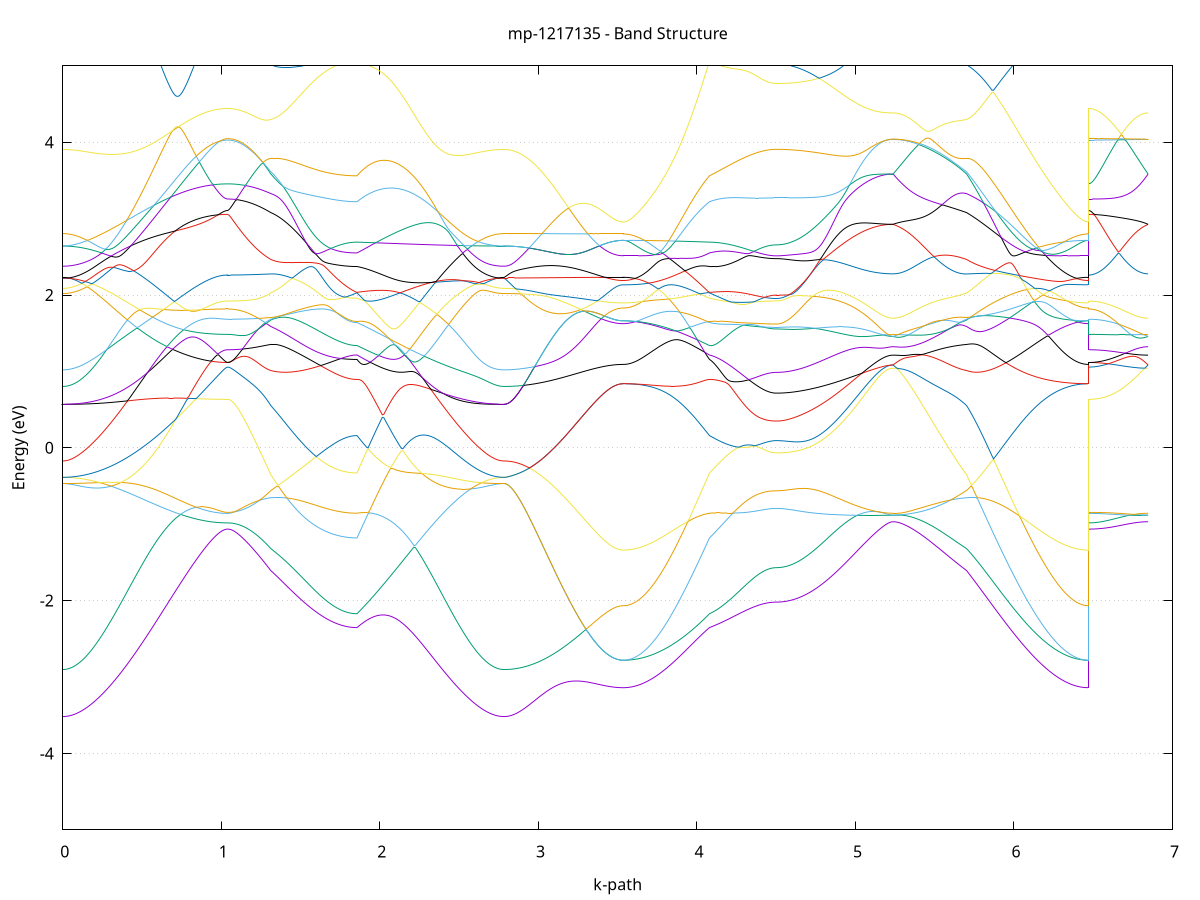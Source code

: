 set title 'mp-1217135 - Band Structure'
set xlabel 'k-path'
set ylabel 'Energy (eV)'
set grid y
set yrange [-5:5]
set terminal png size 800,600
set output 'mp-1217135_bands_gnuplot.png'
plot '-' using 1:2 with lines notitle, '-' using 1:2 with lines notitle, '-' using 1:2 with lines notitle, '-' using 1:2 with lines notitle, '-' using 1:2 with lines notitle, '-' using 1:2 with lines notitle, '-' using 1:2 with lines notitle, '-' using 1:2 with lines notitle, '-' using 1:2 with lines notitle, '-' using 1:2 with lines notitle, '-' using 1:2 with lines notitle, '-' using 1:2 with lines notitle, '-' using 1:2 with lines notitle, '-' using 1:2 with lines notitle, '-' using 1:2 with lines notitle, '-' using 1:2 with lines notitle, '-' using 1:2 with lines notitle, '-' using 1:2 with lines notitle, '-' using 1:2 with lines notitle, '-' using 1:2 with lines notitle, '-' using 1:2 with lines notitle, '-' using 1:2 with lines notitle, '-' using 1:2 with lines notitle, '-' using 1:2 with lines notitle, '-' using 1:2 with lines notitle, '-' using 1:2 with lines notitle, '-' using 1:2 with lines notitle, '-' using 1:2 with lines notitle, '-' using 1:2 with lines notitle, '-' using 1:2 with lines notitle, '-' using 1:2 with lines notitle, '-' using 1:2 with lines notitle, '-' using 1:2 with lines notitle, '-' using 1:2 with lines notitle, '-' using 1:2 with lines notitle, '-' using 1:2 with lines notitle, '-' using 1:2 with lines notitle, '-' using 1:2 with lines notitle, '-' using 1:2 with lines notitle, '-' using 1:2 with lines notitle, '-' using 1:2 with lines notitle, '-' using 1:2 with lines notitle, '-' using 1:2 with lines notitle, '-' using 1:2 with lines notitle, '-' using 1:2 with lines notitle, '-' using 1:2 with lines notitle, '-' using 1:2 with lines notitle, '-' using 1:2 with lines notitle, '-' using 1:2 with lines notitle, '-' using 1:2 with lines notitle, '-' using 1:2 with lines notitle, '-' using 1:2 with lines notitle, '-' using 1:2 with lines notitle, '-' using 1:2 with lines notitle, '-' using 1:2 with lines notitle, '-' using 1:2 with lines notitle, '-' using 1:2 with lines notitle, '-' using 1:2 with lines notitle, '-' using 1:2 with lines notitle, '-' using 1:2 with lines notitle, '-' using 1:2 with lines notitle, '-' using 1:2 with lines notitle, '-' using 1:2 with lines notitle, '-' using 1:2 with lines notitle
0.000000 -34.148190
0.009910 -34.148290
0.019820 -34.148590
0.029730 -34.149190
0.039640 -34.149890
0.049550 -34.150890
0.059459 -34.152090
0.069369 -34.153490
0.079279 -34.155090
0.089189 -34.156890
0.099099 -34.158790
0.109009 -34.160990
0.118919 -34.163290
0.128829 -34.165790
0.138739 -34.168490
0.148649 -34.171290
0.158558 -34.174190
0.168468 -34.177290
0.178378 -34.180490
0.188288 -34.183790
0.198198 -34.187190
0.208108 -34.190790
0.218018 -34.194390
0.227928 -34.198190
0.237838 -34.201990
0.247748 -34.205890
0.257658 -34.209890
0.267567 -34.213890
0.277477 -34.217990
0.287387 -34.222190
0.297297 -34.226390
0.307207 -34.230590
0.317117 -34.234890
0.327027 -34.239190
0.336937 -34.243590
0.346847 -34.247990
0.356757 -34.252390
0.366666 -34.256790
0.376576 -34.261190
0.386486 -34.265590
0.396396 -34.270090
0.406306 -34.274490
0.416216 -34.278990
0.426126 -34.283390
0.436036 -34.287790
0.445946 -34.292290
0.455856 -34.296690
0.465765 -34.300990
0.475675 -34.305390
0.485585 -34.309690
0.495495 -34.314090
0.505405 -34.318290
0.515315 -34.322590
0.525225 -34.326790
0.535135 -34.330990
0.545045 -34.335090
0.554955 -34.339190
0.564865 -34.343190
0.574774 -34.347190
0.584684 -34.351190
0.594594 -34.354990
0.604504 -34.358890
0.614414 -34.362690
0.624324 -34.366390
0.634234 -34.369990
0.644144 -34.373590
0.654054 -34.377190
0.663964 -34.380590
0.673873 -34.383990
0.683783 -34.387390
0.693693 -34.390590
0.703603 -34.393790
0.713513 -34.396890
0.723423 -34.399990
0.733333 -34.402890
0.743243 -34.405790
0.753153 -34.408590
0.763063 -34.411290
0.772973 -34.413890
0.782882 -34.416490
0.792792 -34.418890
0.802702 -34.421290
0.812612 -34.423590
0.822522 -34.425790
0.832432 -34.427890
0.842342 -34.429890
0.852252 -34.431890
0.862162 -34.433690
0.872072 -34.435390
0.881981 -34.437090
0.891891 -34.438590
0.901801 -34.440090
0.911711 -34.441390
0.921621 -34.442690
0.931531 -34.443790
0.941441 -34.444890
0.951351 -34.445790
0.961261 -34.446690
0.971171 -34.447490
0.981081 -34.448090
0.990990 -34.448690
1.000900 -34.449090
1.010810 -34.449490
1.020720 -34.449790
1.030630 -34.449890
1.040540 -34.449990
1.040540 -34.449990
1.050245 -34.449890
1.059949 -34.449590
1.069654 -34.449190
1.079359 -34.448590
1.089064 -34.447890
1.098768 -34.446890
1.108473 -34.445890
1.118178 -34.444590
1.127882 -34.443190
1.137587 -34.441590
1.147292 -34.439890
1.156996 -34.437990
1.166701 -34.435990
1.176406 -34.433690
1.186111 -34.431390
1.195815 -34.428890
1.205520 -34.426190
1.215225 -34.423290
1.224929 -34.420390
1.234634 -34.417190
1.244339 -34.413890
1.254044 -34.410490
1.263748 -34.406890
1.273453 -34.403190
1.283158 -34.399390
1.292862 -34.395390
1.302567 -34.391290
1.312272 -34.386990
1.312272 -34.386990
1.322156 -34.383890
1.332040 -34.380590
1.341924 -34.377190
1.351809 -34.373690
1.361693 -34.370090
1.371577 -34.366490
1.381461 -34.362690
1.391345 -34.358790
1.401229 -34.354790
1.411114 -34.350790
1.420998 -34.346690
1.430882 -34.342390
1.440766 -34.338090
1.450650 -34.333790
1.460534 -34.329290
1.470419 -34.324790
1.480303 -34.320290
1.490187 -34.315590
1.500071 -34.310990
1.509955 -34.306190
1.519839 -34.301390
1.529724 -34.296590
1.539608 -34.291790
1.549492 -34.286890
1.559376 -34.281990
1.569260 -34.277090
1.579144 -34.272090
1.589029 -34.267190
1.598913 -34.262290
1.608797 -34.257290
1.618681 -34.252390
1.628565 -34.247590
1.638449 -34.242690
1.648334 -34.237890
1.658218 -34.233190
1.668102 -34.228490
1.677986 -34.223890
1.687870 -34.219390
1.697755 -34.214990
1.707639 -34.210790
1.717523 -34.206690
1.727407 -34.202690
1.737291 -34.198890
1.747175 -34.195290
1.757060 -34.191890
1.766944 -34.188690
1.776828 -34.185790
1.786712 -34.183190
1.796596 -34.180890
1.806480 -34.178890
1.816365 -34.177190
1.826249 -34.175890
1.836133 -34.174990
1.846017 -34.174390
1.855901 -34.174190
1.855901 -34.174190
1.865879 -34.177690
1.875856 -34.181190
1.885834 -34.184490
1.895812 -34.187790
1.905789 -34.190990
1.915767 -34.193990
1.925744 -34.196990
1.935722 -34.199790
1.945700 -34.202590
1.955677 -34.205190
1.965655 -34.207790
1.975632 -34.210190
1.985610 -34.212490
1.995588 -34.214690
2.005565 -34.216790
2.015543 -34.218790
2.025520 -34.220690
2.035498 -34.222490
2.045476 -34.224190
2.055453 -34.225690
2.065431 -34.227090
2.075408 -34.228490
2.085386 -34.229690
2.095364 -34.230690
2.105341 -34.231690
2.115319 -34.232590
2.125296 -34.233390
2.135274 -34.233990
2.145252 -34.234490
2.155229 -34.234990
2.165207 -34.235290
2.175184 -34.235490
2.185162 -34.235590
2.195139 -34.235490
2.205117 -34.235390
2.215095 -34.235190
2.225072 -34.234890
2.235050 -34.234390
2.245027 -34.233890
2.255005 -34.233290
2.264983 -34.232490
2.274960 -34.231690
2.284938 -34.230790
2.294915 -34.229790
2.304893 -34.228590
2.314871 -34.227390
2.324848 -34.226190
2.334826 -34.224790
2.344803 -34.223290
2.354781 -34.221790
2.364759 -34.220190
2.374736 -34.218490
2.384714 -34.216790
2.394691 -34.214990
2.404669 -34.213090
2.414647 -34.211190
2.424624 -34.209190
2.434602 -34.207190
2.444579 -34.205090
2.454557 -34.202990
2.464535 -34.200890
2.474512 -34.198690
2.484490 -34.196490
2.494467 -34.194190
2.504445 -34.191990
2.514423 -34.189690
2.524400 -34.187390
2.534378 -34.185190
2.544355 -34.182890
2.554333 -34.180590
2.564311 -34.178390
2.574288 -34.176190
2.584266 -34.173990
2.594243 -34.171890
2.604221 -34.169790
2.614198 -34.167690
2.624176 -34.165690
2.634154 -34.163790
2.644131 -34.161990
2.654109 -34.160290
2.664086 -34.158590
2.674064 -34.156990
2.684042 -34.155590
2.694019 -34.154190
2.703997 -34.152990
2.713974 -34.151890
2.723952 -34.150890
2.733930 -34.150090
2.743907 -34.149390
2.753885 -34.148890
2.763862 -34.148490
2.773840 -34.148290
2.783818 -34.148190
2.783818 -34.148190
2.793712 -34.148190
2.803607 -34.148290
2.813502 -34.148490
2.823396 -34.148690
2.833291 -34.148990
2.843186 -34.149290
2.853080 -34.149690
2.862975 -34.150090
2.872870 -34.150690
2.882764 -34.151190
2.892659 -34.151790
2.902554 -34.152490
2.912448 -34.153190
2.922343 -34.153990
2.932238 -34.154790
2.942132 -34.155690
2.952027 -34.156590
2.961922 -34.157490
2.971816 -34.158490
2.981711 -34.159490
2.991606 -34.160590
3.001500 -34.161690
3.011395 -34.162790
3.021290 -34.163890
3.031184 -34.165090
3.041079 -34.166190
3.050974 -34.167390
3.060868 -34.168690
3.070763 -34.169890
3.080658 -34.171090
3.090552 -34.172390
3.100447 -34.173590
3.110342 -34.174890
3.120236 -34.176190
3.130131 -34.177390
3.140026 -34.178690
3.149920 -34.179990
3.159815 -34.181190
3.169710 -34.182490
3.179604 -34.183690
3.189499 -34.184890
3.199394 -34.186090
3.209288 -34.187290
3.219183 -34.188490
3.229078 -34.189690
3.238972 -34.190790
3.248867 -34.191990
3.258762 -34.192990
3.268656 -34.194090
3.278551 -34.195190
3.288446 -34.196190
3.298340 -34.197190
3.308235 -34.198090
3.318130 -34.199090
3.328024 -34.199890
3.337919 -34.200790
3.347814 -34.201590
3.357708 -34.202390
3.367603 -34.203190
3.377498 -34.203890
3.387392 -34.204490
3.397287 -34.205190
3.407182 -34.205790
3.417076 -34.206290
3.426971 -34.206790
3.436866 -34.207290
3.446760 -34.207690
3.456655 -34.208090
3.466550 -34.208390
3.476444 -34.208690
3.486339 -34.208990
3.496234 -34.209190
3.506128 -34.209290
3.516023 -34.209390
3.525917 -34.209490
3.535812 -34.209490
3.535812 -34.209490
3.545696 -34.209490
3.555580 -34.209390
3.565465 -34.209290
3.575349 -34.209090
3.585233 -34.208890
3.595117 -34.208590
3.605001 -34.208290
3.614886 -34.207890
3.624770 -34.207490
3.634654 -34.206990
3.644538 -34.206390
3.654422 -34.205790
3.664306 -34.205190
3.674191 -34.204490
3.684075 -34.203690
3.693959 -34.202890
3.703843 -34.202090
3.713727 -34.201190
3.723611 -34.200190
3.733496 -34.199190
3.743380 -34.198190
3.753264 -34.197090
3.763148 -34.195890
3.773032 -34.194690
3.782916 -34.193490
3.792801 -34.192090
3.802685 -34.190790
3.812569 -34.189390
3.822453 -34.187890
3.832337 -34.186390
3.842221 -34.184890
3.852106 -34.183190
3.861990 -34.181590
3.871874 -34.179890
3.881758 -34.178090
3.891642 -34.176290
3.901526 -34.174390
3.911411 -34.172490
3.921295 -34.170490
3.931179 -34.168490
3.941063 -34.166490
3.950947 -34.164390
3.960832 -34.162190
3.970716 -34.159990
3.980600 -34.157790
3.990484 -34.155490
4.000368 -34.153090
4.010252 -34.150690
4.020137 -34.151290
4.030021 -34.155290
4.039905 -34.159290
4.049789 -34.163090
4.059673 -34.166890
4.069557 -34.170590
4.079442 -34.174190
4.079442 -34.174190
4.089261 -34.175790
4.099081 -34.177290
4.108901 -34.178690
4.118720 -34.180090
4.128540 -34.181390
4.138360 -34.182590
4.148180 -34.183690
4.157999 -34.184690
4.167819 -34.185690
4.177639 -34.186490
4.187458 -34.187290
4.197278 -34.187990
4.207098 -34.188590
4.216918 -34.189090
4.226737 -34.189490
4.236557 -34.189790
4.246377 -34.189990
4.256196 -34.190190
4.266016 -34.190190
4.275836 -34.190190
4.285656 -34.190090
4.295475 -34.189890
4.305295 -34.189590
4.315115 -34.189190
4.324934 -34.188790
4.334754 -34.188290
4.344574 -34.187690
4.354393 -34.187090
4.364213 -34.186390
4.374033 -34.185590
4.383853 -34.184790
4.393672 -34.183990
4.403492 -34.183090
4.413312 -34.182290
4.423131 -34.181490
4.432951 -34.180590
4.442771 -34.179790
4.452591 -34.179090
4.462410 -34.178490
4.472230 -34.177990
4.482050 -34.177590
4.491869 -34.177290
4.501689 -34.177190
4.501689 -34.177190
4.511632 -34.177390
4.521575 -34.178090
4.531518 -34.178990
4.541461 -34.180390
4.551404 -34.182090
4.561346 -34.184190
4.571289 -34.186490
4.581232 -34.189090
4.591175 -34.191890
4.601118 -34.194990
4.611061 -34.198190
4.621004 -34.201590
4.630947 -34.205190
4.640889 -34.208790
4.650832 -34.212590
4.660775 -34.216490
4.670718 -34.220390
4.680661 -34.224390
4.690604 -34.228390
4.700547 -34.232390
4.710490 -34.236490
4.720432 -34.240590
4.730375 -34.244690
4.740318 -34.248790
4.750261 -34.252890
4.760204 -34.256990
4.770147 -34.260990
4.780090 -34.265090
4.790033 -34.269090
4.799975 -34.273090
4.809918 -34.276990
4.819861 -34.280890
4.829804 -34.284690
4.839747 -34.288490
4.849690 -34.292290
4.859633 -34.295990
4.869576 -34.299590
4.879518 -34.303190
4.889461 -34.306590
4.899404 -34.310090
4.909347 -34.313390
4.919290 -34.316690
4.929233 -34.319890
4.939176 -34.322990
4.949119 -34.326090
4.959062 -34.328990
4.969004 -34.331890
4.978947 -34.334690
4.988890 -34.337390
4.998833 -34.339990
5.008776 -34.342490
5.018719 -34.344890
5.028662 -34.347290
5.038605 -34.349490
5.048547 -34.351590
5.058490 -34.353590
5.068433 -34.355490
5.078376 -34.357390
5.088319 -34.359090
5.098262 -34.360690
5.108205 -34.362190
5.118148 -34.363590
5.128090 -34.364890
5.138033 -34.365990
5.147976 -34.367090
5.157919 -34.368090
5.167862 -34.368890
5.177805 -34.369590
5.187748 -34.370290
5.197691 -34.370790
5.207633 -34.371190
5.217576 -34.371390
5.227519 -34.371590
5.237462 -34.371690
5.237462 -34.371690
5.247332 -34.374490
5.257203 -34.377290
5.267073 -34.379990
5.276944 -34.382590
5.286814 -34.385090
5.296685 -34.387490
5.306555 -34.389790
5.316425 -34.392090
5.326296 -34.394190
5.336166 -34.396190
5.346037 -34.398190
5.355907 -34.399990
5.365777 -34.401690
5.375648 -34.403290
5.385518 -34.404790
5.395389 -34.406190
5.405259 -34.407390
5.415130 -34.408590
5.425000 -34.409590
5.434870 -34.410490
5.444741 -34.411290
5.454611 -34.411990
5.464482 -34.412490
5.474352 -34.412890
5.484223 -34.413190
5.494093 -34.413390
5.503963 -34.413390
5.513834 -34.413290
5.523704 -34.413090
5.533575 -34.412690
5.543445 -34.412290
5.553315 -34.411590
5.563186 -34.410890
5.573056 -34.409990
5.582927 -34.408990
5.592797 -34.407890
5.602668 -34.406590
5.612538 -34.405190
5.622408 -34.403690
5.632279 -34.402090
5.642149 -34.400290
5.652020 -34.398390
5.661890 -34.396290
5.671760 -34.394190
5.681631 -34.391890
5.691501 -34.389490
5.701372 -34.386990
5.701372 -34.386990
5.711356 -34.382490
5.721341 -34.377890
5.731325 -34.373090
5.741310 -34.368190
5.751294 -34.363190
5.761279 -34.357990
5.771263 -34.352690
5.781248 -34.347390
5.791232 -34.341890
5.801217 -34.336290
5.811201 -34.330590
5.821186 -34.324790
5.831170 -34.318790
5.841155 -34.312790
5.851140 -34.306690
5.861124 -34.300590
5.871109 -34.294290
5.881093 -34.287990
5.891078 -34.281490
5.901062 -34.275090
5.911047 -34.268490
5.921031 -34.261890
5.931016 -34.255190
5.941000 -34.248390
5.950985 -34.241690
5.960969 -34.234790
5.970954 -34.231190
5.980938 -34.230290
5.990923 -34.229290
6.000907 -34.228390
6.010892 -34.227490
6.020876 -34.226590
6.030861 -34.225690
6.040845 -34.224890
6.050830 -34.224090
6.060814 -34.223290
6.070799 -34.222490
6.080783 -34.221790
6.090768 -34.220990
6.100753 -34.220290
6.110737 -34.219690
6.120722 -34.218990
6.130706 -34.218390
6.140691 -34.217790
6.150675 -34.217190
6.160660 -34.216590
6.170644 -34.216090
6.180629 -34.215590
6.190613 -34.215090
6.200598 -34.214590
6.210582 -34.214190
6.220567 -34.213790
6.230551 -34.213390
6.240536 -34.213090
6.250520 -34.212690
6.260505 -34.212390
6.270489 -34.212090
6.280474 -34.211790
6.290458 -34.211590
6.300443 -34.211290
6.310427 -34.211090
6.320412 -34.210890
6.330396 -34.210690
6.340381 -34.210490
6.350366 -34.210390
6.360350 -34.210190
6.370335 -34.210090
6.380319 -34.209990
6.390304 -34.209890
6.400288 -34.209790
6.410273 -34.209690
6.420257 -34.209690
6.430242 -34.209590
6.440226 -34.209590
6.450211 -34.209590
6.460195 -34.209490
6.470180 -34.209490
6.470180 -34.449990
6.480074 -34.449890
6.489969 -34.449690
6.499864 -34.449390
6.509758 -34.448990
6.519653 -34.448390
6.529548 -34.447790
6.539442 -34.446990
6.549337 -34.445990
6.559232 -34.444990
6.569126 -34.443890
6.579021 -34.442590
6.588916 -34.441190
6.598810 -34.439690
6.608705 -34.438090
6.618600 -34.436390
6.628494 -34.434590
6.638389 -34.432590
6.648284 -34.430590
6.658178 -34.428490
6.668073 -34.426190
6.677968 -34.423890
6.687862 -34.421390
6.697757 -34.418890
6.707652 -34.416290
6.717546 -34.413490
6.727441 -34.410690
6.737336 -34.407890
6.747230 -34.404890
6.757125 -34.401790
6.767020 -34.398690
6.776914 -34.395590
6.786809 -34.392290
6.796704 -34.388990
6.806598 -34.385590
6.816493 -34.382190
6.826388 -34.378690
6.836282 -34.375190
6.846177 -34.371690
e
0.000000 -34.148190
0.009910 -34.148090
0.019820 -34.147890
0.029730 -34.147590
0.039640 -34.147190
0.049550 -34.146590
0.059459 -34.145990
0.069369 -34.145190
0.079279 -34.144190
0.089189 -34.143190
0.099099 -34.141990
0.109009 -34.140790
0.118919 -34.139390
0.128829 -34.137890
0.138739 -34.136190
0.148649 -34.134490
0.158558 -34.132590
0.168468 -34.130690
0.178378 -34.128590
0.188288 -34.126490
0.198198 -34.124190
0.208108 -34.121790
0.218018 -34.119390
0.227928 -34.116790
0.237838 -34.114190
0.247748 -34.111490
0.257658 -34.108690
0.267567 -34.105790
0.277477 -34.102790
0.287387 -34.099790
0.297297 -34.096690
0.307207 -34.093490
0.317117 -34.090190
0.327027 -34.086890
0.336937 -34.083590
0.346847 -34.080190
0.356757 -34.076690
0.366666 -34.073190
0.376576 -34.069590
0.386486 -34.065990
0.396396 -34.062390
0.406306 -34.058790
0.416216 -34.055090
0.426126 -34.052190
0.436036 -34.057090
0.445946 -34.062090
0.455856 -34.067190
0.465765 -34.072190
0.475675 -34.077290
0.485585 -34.082390
0.495495 -34.087590
0.505405 -34.092690
0.515315 -34.097790
0.525225 -34.102990
0.535135 -34.108090
0.545045 -34.113190
0.554955 -34.118390
0.564865 -34.123490
0.574774 -34.128590
0.584684 -34.133590
0.594594 -34.138590
0.604504 -34.143590
0.614414 -34.148590
0.624324 -34.153490
0.634234 -34.158390
0.644144 -34.163190
0.654054 -34.167890
0.663964 -34.172590
0.673873 -34.177290
0.683783 -34.181790
0.693693 -34.186290
0.703603 -34.190690
0.713513 -34.194990
0.723423 -34.199290
0.733333 -34.203390
0.743243 -34.207490
0.753153 -34.211490
0.763063 -34.215290
0.772973 -34.219090
0.782882 -34.222690
0.792792 -34.226290
0.802702 -34.229690
0.812612 -34.232990
0.822522 -34.236190
0.832432 -34.239290
0.842342 -34.242190
0.852252 -34.244990
0.862162 -34.247690
0.872072 -34.250290
0.881981 -34.252690
0.891891 -34.254990
0.901801 -34.257090
0.911711 -34.259090
0.921621 -34.260990
0.931531 -34.262690
0.941441 -34.264290
0.951351 -34.265690
0.961261 -34.266990
0.971171 -34.268190
0.981081 -34.269090
0.990990 -34.269990
1.000900 -34.270690
1.010810 -34.271190
1.020720 -34.271590
1.030630 -34.271790
1.040540 -34.271890
1.040540 -34.271890
1.050245 -34.271890
1.059949 -34.271790
1.069654 -34.271690
1.079359 -34.271590
1.089064 -34.271390
1.098768 -34.271190
1.108473 -34.270990
1.118178 -34.270690
1.127882 -34.270390
1.137587 -34.270090
1.147292 -34.269690
1.156996 -34.269290
1.166701 -34.268790
1.176406 -34.268290
1.186111 -34.267790
1.195815 -34.267290
1.205520 -34.266690
1.215225 -34.266090
1.224929 -34.265490
1.234634 -34.264790
1.244339 -34.264090
1.254044 -34.263390
1.263748 -34.262690
1.273453 -34.261890
1.283158 -34.261090
1.292862 -34.260290
1.302567 -34.259390
1.312272 -34.258590
1.312272 -34.258590
1.322156 -34.257890
1.332040 -34.257190
1.341924 -34.256290
1.351809 -34.255390
1.361693 -34.254390
1.371577 -34.253290
1.381461 -34.252090
1.391345 -34.250890
1.401229 -34.249590
1.411114 -34.248190
1.420998 -34.246690
1.430882 -34.245090
1.440766 -34.243490
1.450650 -34.241790
1.460534 -34.239990
1.470419 -34.238090
1.480303 -34.236190
1.490187 -34.234190
1.500071 -34.232190
1.509955 -34.229990
1.519839 -34.227790
1.529724 -34.225590
1.539608 -34.223290
1.549492 -34.220890
1.559376 -34.218490
1.569260 -34.215990
1.579144 -34.213390
1.589029 -34.210790
1.598913 -34.208190
1.608797 -34.205490
1.618681 -34.202790
1.628565 -34.199990
1.638449 -34.197090
1.648334 -34.194190
1.658218 -34.191290
1.668102 -34.188390
1.677986 -34.185390
1.687870 -34.182390
1.697755 -34.179290
1.707639 -34.176290
1.717523 -34.173190
1.727407 -34.169990
1.737291 -34.166890
1.747175 -34.163690
1.757060 -34.160590
1.766944 -34.157390
1.776828 -34.154190
1.786712 -34.151090
1.796596 -34.147890
1.806480 -34.144790
1.816365 -34.141690
1.826249 -34.138790
1.836133 -34.135990
1.846017 -34.133790
1.855901 -34.132790
1.855901 -34.132790
1.865879 -34.129990
1.875856 -34.127190
1.885834 -34.124390
1.895812 -34.121490
1.905789 -34.118590
1.915767 -34.115690
1.925744 -34.112690
1.935722 -34.109690
1.945700 -34.106690
1.955677 -34.103590
1.965655 -34.100490
1.975632 -34.097390
1.985610 -34.094190
1.995588 -34.090990
2.005565 -34.087790
2.015543 -34.084590
2.025520 -34.081290
2.035498 -34.077990
2.045476 -34.074790
2.055453 -34.071390
2.065431 -34.068090
2.075408 -34.064790
2.085386 -34.061390
2.095364 -34.058090
2.105341 -34.054690
2.115319 -34.051290
2.125296 -34.047990
2.135274 -34.044590
2.145252 -34.047090
2.155229 -34.049790
2.165207 -34.052390
2.175184 -34.054990
2.185162 -34.057590
2.195139 -34.060190
2.205117 -34.062790
2.215095 -34.065390
2.225072 -34.067890
2.235050 -34.070390
2.245027 -34.072890
2.255005 -34.075390
2.264983 -34.077790
2.274960 -34.080190
2.284938 -34.082590
2.294915 -34.084990
2.304893 -34.087290
2.314871 -34.089590
2.324848 -34.091890
2.334826 -34.094090
2.344803 -34.096290
2.354781 -34.098490
2.364759 -34.100590
2.374736 -34.102690
2.384714 -34.104790
2.394691 -34.106790
2.404669 -34.108790
2.414647 -34.110690
2.424624 -34.112590
2.434602 -34.114490
2.444579 -34.116290
2.454557 -34.118090
2.464535 -34.119790
2.474512 -34.121490
2.484490 -34.123090
2.494467 -34.124690
2.504445 -34.126190
2.514423 -34.127690
2.524400 -34.129190
2.534378 -34.130590
2.544355 -34.131990
2.554333 -34.133190
2.564311 -34.134490
2.574288 -34.135690
2.584266 -34.136790
2.594243 -34.137890
2.604221 -34.138990
2.614198 -34.139990
2.624176 -34.140890
2.634154 -34.141790
2.644131 -34.142590
2.654109 -34.143390
2.664086 -34.144090
2.674064 -34.144690
2.684042 -34.145290
2.694019 -34.145890
2.703997 -34.146390
2.713974 -34.146790
2.723952 -34.147190
2.733930 -34.147490
2.743907 -34.147690
2.753885 -34.147890
2.763862 -34.148090
2.773840 -34.148190
2.783818 -34.148190
2.783818 -34.148190
2.793712 -34.148190
2.803607 -34.148290
2.813502 -34.148490
2.823396 -34.148690
2.833291 -34.148990
2.843186 -34.149290
2.853080 -34.149690
2.862975 -34.150090
2.872870 -34.150690
2.882764 -34.151190
2.892659 -34.151790
2.902554 -34.152490
2.912448 -34.153190
2.922343 -34.153990
2.932238 -34.154790
2.942132 -34.155690
2.952027 -34.156590
2.961922 -34.157490
2.971816 -34.158490
2.981711 -34.159490
2.991606 -34.160590
3.001500 -34.161690
3.011395 -34.162790
3.021290 -34.163890
3.031184 -34.165090
3.041079 -34.166190
3.050974 -34.167390
3.060868 -34.168690
3.070763 -34.169890
3.080658 -34.171090
3.090552 -34.172390
3.100447 -34.173590
3.110342 -34.174890
3.120236 -34.176190
3.130131 -34.177390
3.140026 -34.178690
3.149920 -34.179990
3.159815 -34.181190
3.169710 -34.182490
3.179604 -34.183690
3.189499 -34.184890
3.199394 -34.186090
3.209288 -34.187290
3.219183 -34.188490
3.229078 -34.189690
3.238972 -34.190790
3.248867 -34.191990
3.258762 -34.192990
3.268656 -34.194090
3.278551 -34.195190
3.288446 -34.196190
3.298340 -34.197190
3.308235 -34.198090
3.318130 -34.199090
3.328024 -34.199890
3.337919 -34.200790
3.347814 -34.201590
3.357708 -34.202390
3.367603 -34.203190
3.377498 -34.203890
3.387392 -34.204490
3.397287 -34.205190
3.407182 -34.205790
3.417076 -34.206290
3.426971 -34.206790
3.436866 -34.207290
3.446760 -34.207690
3.456655 -34.208090
3.466550 -34.208390
3.476444 -34.208690
3.486339 -34.208990
3.496234 -34.209190
3.506128 -34.209290
3.516023 -34.209390
3.525917 -34.209490
3.535812 -34.209490
3.535812 -34.209490
3.545696 -34.209490
3.555580 -34.209390
3.565465 -34.209190
3.575349 -34.208990
3.585233 -34.208690
3.595117 -34.208390
3.605001 -34.207990
3.614886 -34.207490
3.624770 -34.206990
3.634654 -34.206390
3.644538 -34.205690
3.654422 -34.204990
3.664306 -34.204190
3.674191 -34.203290
3.684075 -34.202390
3.693959 -34.201390
3.703843 -34.200390
3.713727 -34.199290
3.723611 -34.198090
3.733496 -34.196890
3.743380 -34.195690
3.753264 -34.194290
3.763148 -34.192890
3.773032 -34.191490
3.782916 -34.189990
3.792801 -34.188390
3.802685 -34.186790
3.812569 -34.185190
3.822453 -34.183490
3.832337 -34.181690
3.842221 -34.179890
3.852106 -34.177990
3.861990 -34.176090
3.871874 -34.174190
3.881758 -34.172090
3.891642 -34.170090
3.901526 -34.167990
3.911411 -34.165790
3.921295 -34.163590
3.931179 -34.161390
3.941063 -34.159090
3.950947 -34.156790
3.960832 -34.154390
3.970716 -34.151990
3.980600 -34.149590
3.990484 -34.147090
4.000368 -34.144590
4.010252 -34.147190
4.020137 -34.148290
4.030021 -34.145790
4.039905 -34.143290
4.049789 -34.140690
4.059673 -34.138090
4.069557 -34.135490
4.079442 -34.132790
4.079442 -34.132790
4.089261 -34.131590
4.099081 -34.130390
4.108901 -34.129290
4.118720 -34.128290
4.128540 -34.127390
4.138360 -34.126490
4.148180 -34.125690
4.157999 -34.124990
4.167819 -34.124290
4.177639 -34.123790
4.187458 -34.123290
4.197278 -34.122990
4.207098 -34.122790
4.216918 -34.122590
4.226737 -34.122590
4.236557 -34.122590
4.246377 -34.122790
4.256196 -34.123090
4.266016 -34.123390
4.275836 -34.123890
4.285656 -34.124490
4.295475 -34.125190
4.305295 -34.125890
4.315115 -34.126790
4.324934 -34.127690
4.334754 -34.128690
4.344574 -34.129690
4.354393 -34.130890
4.364213 -34.131990
4.374033 -34.133190
4.383853 -34.134490
4.393672 -34.135690
4.403492 -34.136990
4.413312 -34.138190
4.423131 -34.139390
4.432951 -34.140590
4.442771 -34.141590
4.452591 -34.142590
4.462410 -34.143390
4.472230 -34.144090
4.482050 -34.144590
4.491869 -34.144890
4.501689 -34.144990
4.501689 -34.144990
4.511632 -34.145390
4.521575 -34.146290
4.531518 -34.147790
4.541461 -34.149890
4.551404 -34.152390
4.561346 -34.155390
4.571289 -34.158690
4.581232 -34.162290
4.591175 -34.166190
4.601118 -34.170190
4.611061 -34.174490
4.621004 -34.178790
4.630947 -34.183290
4.640889 -34.187890
4.650832 -34.192490
4.660775 -34.197190
4.670718 -34.201890
4.680661 -34.206690
4.690604 -34.211490
4.700547 -34.216190
4.710490 -34.220990
4.720432 -34.225790
4.730375 -34.230490
4.740318 -34.235290
4.750261 -34.239990
4.760204 -34.244590
4.770147 -34.249290
4.780090 -34.253790
4.790033 -34.258390
4.799975 -34.262890
4.809918 -34.267290
4.819861 -34.271690
4.829804 -34.275990
4.839747 -34.280190
4.849690 -34.284390
4.859633 -34.288490
4.869576 -34.292590
4.879518 -34.296490
4.889461 -34.300390
4.899404 -34.304190
4.909347 -34.307890
4.919290 -34.311490
4.929233 -34.314990
4.939176 -34.318490
4.949119 -34.321790
4.959062 -34.325090
4.969004 -34.328290
4.978947 -34.331290
4.988890 -34.334290
4.998833 -34.337090
5.008776 -34.339890
5.018719 -34.342490
5.028662 -34.345090
5.038605 -34.347490
5.048547 -34.349790
5.058490 -34.351990
5.068433 -34.354090
5.078376 -34.356090
5.088319 -34.357990
5.098262 -34.359690
5.108205 -34.361290
5.118148 -34.362890
5.128090 -34.364290
5.138033 -34.365490
5.147976 -34.366690
5.157919 -34.367690
5.167862 -34.368690
5.177805 -34.369490
5.187748 -34.370090
5.197691 -34.370690
5.207633 -34.371090
5.217576 -34.371390
5.227519 -34.371590
5.237462 -34.371690
5.237462 -34.371690
5.247332 -34.368790
5.257203 -34.365790
5.267073 -34.362790
5.276944 -34.359790
5.286814 -34.356690
5.296685 -34.353590
5.306555 -34.350490
5.316425 -34.347390
5.326296 -34.344190
5.336166 -34.341090
5.346037 -34.337890
5.355907 -34.334690
5.365777 -34.331590
5.375648 -34.328390
5.385518 -34.325290
5.395389 -34.322090
5.405259 -34.318990
5.415130 -34.315990
5.425000 -34.312890
5.434870 -34.309890
5.444741 -34.306890
5.454611 -34.303990
5.464482 -34.301190
5.474352 -34.298290
5.484223 -34.295590
5.494093 -34.292890
5.503963 -34.290290
5.513834 -34.287790
5.523704 -34.285390
5.533575 -34.282990
5.543445 -34.280690
5.553315 -34.278590
5.563186 -34.276490
5.573056 -34.274490
5.582927 -34.272590
5.592797 -34.270790
5.602668 -34.269190
5.612538 -34.267590
5.622408 -34.266190
5.632279 -34.264790
5.642149 -34.263590
5.652020 -34.262490
5.661890 -34.261490
5.671760 -34.260590
5.681631 -34.259790
5.691501 -34.259090
5.701372 -34.258590
5.701372 -34.258590
5.711356 -34.257690
5.721341 -34.256690
5.731325 -34.255790
5.741310 -34.254790
5.751294 -34.253890
5.761279 -34.252890
5.771263 -34.251890
5.781248 -34.250890
5.791232 -34.249790
5.801217 -34.248790
5.811201 -34.247790
5.821186 -34.246690
5.831170 -34.245690
5.841155 -34.244590
5.851140 -34.243490
5.861124 -34.242490
5.871109 -34.241390
5.881093 -34.240390
5.891078 -34.239290
5.901062 -34.238290
5.911047 -34.237190
5.921031 -34.236190
5.931016 -34.235190
5.941000 -34.234190
5.950985 -34.233190
5.960969 -34.232190
5.970954 -34.227890
5.980938 -34.220990
5.990923 -34.214090
6.000907 -34.207090
6.010892 -34.199990
6.020876 -34.192990
6.030861 -34.185990
6.040845 -34.178890
6.050830 -34.171790
6.060814 -34.164690
6.070799 -34.157590
6.080783 -34.150390
6.090768 -34.143290
6.100753 -34.136190
6.110737 -34.137190
6.120722 -34.140490
6.130706 -34.143790
6.140691 -34.147090
6.150675 -34.150390
6.160660 -34.153590
6.170644 -34.156790
6.180629 -34.159890
6.190613 -34.162990
6.200598 -34.165990
6.210582 -34.168890
6.220567 -34.171790
6.230551 -34.174490
6.240536 -34.177190
6.250520 -34.179790
6.260505 -34.182390
6.270489 -34.184790
6.280474 -34.187090
6.290458 -34.189290
6.300443 -34.191390
6.310427 -34.193390
6.320412 -34.195390
6.330396 -34.197090
6.340381 -34.198790
6.350366 -34.200390
6.360350 -34.201790
6.370335 -34.203090
6.380319 -34.204390
6.390304 -34.205390
6.400288 -34.206390
6.410273 -34.207190
6.420257 -34.207890
6.430242 -34.208490
6.440226 -34.208990
6.450211 -34.209290
6.460195 -34.209490
6.470180 -34.209490
6.470180 -34.271890
6.480074 -34.271990
6.489969 -34.272290
6.499864 -34.272790
6.509758 -34.273490
6.519653 -34.274390
6.529548 -34.275490
6.539442 -34.276790
6.549337 -34.278290
6.559232 -34.279890
6.569126 -34.281690
6.579021 -34.283690
6.588916 -34.285790
6.598810 -34.288090
6.608705 -34.290590
6.618600 -34.293090
6.628494 -34.295790
6.638389 -34.298690
6.648284 -34.301590
6.658178 -34.304590
6.668073 -34.307790
6.677968 -34.310990
6.687862 -34.314290
6.697757 -34.317590
6.707652 -34.321090
6.717546 -34.324490
6.727441 -34.328090
6.737336 -34.331690
6.747230 -34.335290
6.757125 -34.338890
6.767020 -34.342490
6.776914 -34.346190
6.786809 -34.349890
6.796704 -34.353490
6.806598 -34.357190
6.816493 -34.360790
6.826388 -34.364490
6.836282 -34.368090
6.846177 -34.371690
e
0.000000 -34.067090
0.009910 -34.066990
0.019820 -34.066890
0.029730 -34.066690
0.039640 -34.066390
0.049550 -34.066090
0.059459 -34.065690
0.069369 -34.065190
0.079279 -34.064590
0.089189 -34.063890
0.099099 -34.063190
0.109009 -34.062390
0.118919 -34.061490
0.128829 -34.060490
0.138739 -34.059490
0.148649 -34.058390
0.158558 -34.057190
0.168468 -34.055890
0.178378 -34.054490
0.188288 -34.053090
0.198198 -34.051590
0.208108 -34.049990
0.218018 -34.048290
0.227928 -34.046590
0.237838 -34.044790
0.247748 -34.042890
0.257658 -34.040890
0.267567 -34.038890
0.277477 -34.036690
0.287387 -34.034490
0.297297 -34.032290
0.307207 -34.029890
0.317117 -34.027490
0.327027 -34.024990
0.336937 -34.022390
0.346847 -34.019690
0.356757 -34.018890
0.366666 -34.023390
0.376576 -34.028090
0.386486 -34.032790
0.396396 -34.037590
0.406306 -34.042390
0.416216 -34.047290
0.426126 -34.051390
0.436036 -34.047690
0.445946 -34.043890
0.455856 -34.040190
0.465765 -34.036390
0.475675 -34.032590
0.485585 -34.028890
0.495495 -34.025090
0.505405 -34.021290
0.515315 -34.024290
0.525225 -34.028890
0.535135 -34.033490
0.545045 -34.037990
0.554955 -34.042490
0.564865 -34.046890
0.574774 -34.051290
0.584684 -34.055690
0.594594 -34.059990
0.604504 -34.064190
0.614414 -34.068390
0.624324 -34.072590
0.634234 -34.076590
0.644144 -34.080590
0.654054 -34.084590
0.663964 -34.088390
0.673873 -34.092190
0.683783 -34.095990
0.693693 -34.099590
0.703603 -34.103190
0.713513 -34.106690
0.723423 -34.110090
0.733333 -34.113490
0.743243 -34.116690
0.753153 -34.119890
0.763063 -34.122990
0.772973 -34.125890
0.782882 -34.128790
0.792792 -34.131590
0.802702 -34.134390
0.812612 -34.136990
0.822522 -34.139490
0.832432 -34.141890
0.842342 -34.144190
0.852252 -34.146390
0.862162 -34.148490
0.872072 -34.150490
0.881981 -34.152390
0.891891 -34.154190
0.901801 -34.155890
0.911711 -34.157390
0.921621 -34.158890
0.931531 -34.160190
0.941441 -34.161390
0.951351 -34.162490
0.961261 -34.163490
0.971171 -34.164390
0.981081 -34.165190
0.990990 -34.165790
1.000900 -34.166390
1.010810 -34.166790
1.020720 -34.167090
1.030630 -34.167290
1.040540 -34.167290
1.040540 -34.167290
1.050245 -34.167290
1.059949 -34.167090
1.069654 -34.166790
1.079359 -34.166390
1.089064 -34.165890
1.098768 -34.165390
1.108473 -34.164690
1.118178 -34.163890
1.127882 -34.162890
1.137587 -34.161990
1.147292 -34.160790
1.156996 -34.159590
1.166701 -34.158290
1.176406 -34.156890
1.186111 -34.155390
1.195815 -34.153890
1.205520 -34.152190
1.215225 -34.150390
1.224929 -34.148590
1.234634 -34.146690
1.244339 -34.144690
1.254044 -34.142590
1.263748 -34.140490
1.273453 -34.138290
1.283158 -34.136090
1.292862 -34.133790
1.302567 -34.131390
1.312272 -34.128990
1.312272 -34.128990
1.322156 -34.127290
1.332040 -34.125490
1.341924 -34.123590
1.351809 -34.121590
1.361693 -34.119590
1.371577 -34.117590
1.381461 -34.115490
1.391345 -34.113390
1.401229 -34.111190
1.411114 -34.108990
1.420998 -34.106790
1.430882 -34.104590
1.440766 -34.102390
1.450650 -34.100190
1.460534 -34.097990
1.470419 -34.095890
1.480303 -34.093790
1.490187 -34.091690
1.500071 -34.089690
1.509955 -34.087790
1.519839 -34.085990
1.529724 -34.084290
1.539608 -34.082790
1.549492 -34.081290
1.559376 -34.080090
1.569260 -34.078990
1.579144 -34.078090
1.589029 -34.077390
1.598913 -34.076990
1.608797 -34.076690
1.618681 -34.076690
1.628565 -34.076990
1.638449 -34.077390
1.648334 -34.078090
1.658218 -34.078990
1.668102 -34.080190
1.677986 -34.081490
1.687870 -34.083090
1.697755 -34.084790
1.707639 -34.086690
1.717523 -34.088690
1.727407 -34.090890
1.737291 -34.093190
1.747175 -34.095690
1.757060 -34.098190
1.766944 -34.100790
1.776828 -34.103490
1.786712 -34.106290
1.796596 -34.109090
1.806480 -34.111890
1.816365 -34.114790
1.826249 -34.117590
1.836133 -34.120190
1.846017 -34.122390
1.855901 -34.123290
1.855901 -34.123290
1.865879 -34.120490
1.875856 -34.117690
1.885834 -34.114790
1.895812 -34.111990
1.905789 -34.109090
1.915767 -34.106090
1.925744 -34.103190
1.935722 -34.100290
1.945700 -34.097290
1.955677 -34.094290
1.965655 -34.091290
1.975632 -34.088290
1.985610 -34.085290
1.995588 -34.082290
2.005565 -34.079290
2.015543 -34.076290
2.025520 -34.073190
2.035498 -34.070190
2.045476 -34.067090
2.055453 -34.064090
2.065431 -34.061090
2.075408 -34.057990
2.085386 -34.054990
2.095364 -34.051990
2.105341 -34.048990
2.115319 -34.045990
2.125296 -34.042990
2.135274 -34.044390
2.145252 -34.041190
2.155229 -34.037790
2.165207 -34.034490
2.175184 -34.031090
2.185162 -34.027790
2.195139 -34.024490
2.205117 -34.021190
2.215095 -34.017990
2.225072 -34.014690
2.235050 -34.011490
2.245027 -34.008390
2.255005 -34.005690
2.264983 -34.002990
2.274960 -34.000290
2.284938 -33.997690
2.294915 -33.995090
2.304893 -33.992490
2.314871 -33.994090
2.324848 -33.996790
2.334826 -33.999590
2.344803 -34.002290
2.354781 -34.004890
2.364759 -34.007490
2.374736 -34.010090
2.384714 -34.012590
2.394691 -34.014990
2.404669 -34.017490
2.414647 -34.019790
2.424624 -34.022190
2.434602 -34.024390
2.444579 -34.026690
2.454557 -34.028890
2.464535 -34.030990
2.474512 -34.033090
2.484490 -34.035090
2.494467 -34.037090
2.504445 -34.038990
2.514423 -34.040890
2.524400 -34.042690
2.534378 -34.044390
2.544355 -34.046090
2.554333 -34.047690
2.564311 -34.049290
2.574288 -34.050790
2.584266 -34.052290
2.594243 -34.053690
2.604221 -34.054990
2.614198 -34.056190
2.624176 -34.057390
2.634154 -34.058590
2.644131 -34.059590
2.654109 -34.060590
2.664086 -34.061590
2.674064 -34.062390
2.684042 -34.063190
2.694019 -34.063890
2.703997 -34.064590
2.713974 -34.065190
2.723952 -34.065690
2.733930 -34.066090
2.743907 -34.066390
2.753885 -34.066690
2.763862 -34.066890
2.773840 -34.066990
2.783818 -34.067090
2.783818 -34.067090
2.793712 -34.066990
2.803607 -34.066890
2.813502 -34.066690
2.823396 -34.066490
2.833291 -34.066190
2.843186 -34.065790
2.853080 -34.065290
2.862975 -34.064890
2.872870 -34.064290
2.882764 -34.063590
2.892659 -34.062890
2.902554 -34.062090
2.912448 -34.061190
2.922343 -34.060290
2.932238 -34.059190
2.942132 -34.058190
2.952027 -34.056990
2.961922 -34.055790
2.971816 -34.054490
2.981711 -34.053090
2.991606 -34.051690
3.001500 -34.050190
3.011395 -34.048590
3.021290 -34.046890
3.031184 -34.045190
3.041079 -34.043390
3.050974 -34.041590
3.060868 -34.039590
3.070763 -34.037590
3.080658 -34.035590
3.090552 -34.033390
3.100447 -34.031190
3.110342 -34.028890
3.120236 -34.026590
3.130131 -34.024190
3.140026 -34.021690
3.149920 -34.019190
3.159815 -34.016590
3.169710 -34.013890
3.179604 -34.011190
3.189499 -34.008390
3.199394 -34.005590
3.209288 -34.002590
3.219183 -33.999690
3.229078 -33.996690
3.238972 -33.993590
3.248867 -33.990490
3.258762 -33.987290
3.268656 -33.984090
3.278551 -33.980890
3.288446 -33.977590
3.298340 -33.974290
3.308235 -33.970890
3.318130 -33.967490
3.328024 -33.964090
3.337919 -33.960690
3.347814 -33.957290
3.357708 -33.953890
3.367603 -33.950490
3.377498 -33.947090
3.387392 -33.943790
3.397287 -33.940490
3.407182 -33.937290
3.417076 -33.934090
3.426971 -33.931090
3.436866 -33.928090
3.446760 -33.925390
3.456655 -33.922790
3.466550 -33.920390
3.476444 -33.918190
3.486339 -33.916290
3.496234 -33.914690
3.506128 -33.913390
3.516023 -33.912490
3.525917 -33.911890
3.535812 -33.911690
3.535812 -33.911690
3.545696 -33.912990
3.555580 -33.916190
3.565465 -33.920290
3.575349 -33.924890
3.585233 -33.929790
3.595117 -33.934790
3.605001 -33.939890
3.614886 -33.944990
3.624770 -33.950290
3.634654 -33.955490
3.644538 -33.960790
3.654422 -33.966090
3.664306 -33.971490
3.674191 -33.976790
3.684075 -33.982190
3.693959 -33.987590
3.703843 -33.992990
3.713727 -33.998390
3.723611 -34.003790
3.733496 -34.009090
3.743380 -34.014490
3.753264 -34.019890
3.763148 -34.025190
3.773032 -34.030590
3.782916 -34.035890
3.792801 -34.041190
3.802685 -34.046490
3.812569 -34.051690
3.822453 -34.056890
3.832337 -34.062090
3.842221 -34.067290
3.852106 -34.072390
3.861990 -34.077490
3.871874 -34.082490
3.881758 -34.087490
3.891642 -34.092390
3.901526 -34.097290
3.911411 -34.102190
3.921295 -34.106990
3.931179 -34.111690
3.941063 -34.116290
3.950947 -34.120990
3.960832 -34.125490
3.970716 -34.129990
3.980600 -34.134390
3.990484 -34.138690
4.000368 -34.142990
4.010252 -34.141990
4.020137 -34.139490
4.030021 -34.136890
4.039905 -34.134190
4.049789 -34.131490
4.059673 -34.128790
4.069557 -34.126090
4.079442 -34.123290
4.079442 -34.123290
4.089261 -34.122090
4.099081 -34.120790
4.108901 -34.119390
4.118720 -34.117990
4.128540 -34.116590
4.138360 -34.115190
4.148180 -34.113690
4.157999 -34.112190
4.167819 -34.110690
4.177639 -34.109090
4.187458 -34.107490
4.197278 -34.105890
4.207098 -34.104290
4.216918 -34.102590
4.226737 -34.100890
4.236557 -34.099190
4.246377 -34.097390
4.256196 -34.095690
4.266016 -34.093890
4.275836 -34.092090
4.285656 -34.090190
4.295475 -34.088390
4.305295 -34.086490
4.315115 -34.084590
4.324934 -34.082690
4.334754 -34.080790
4.344574 -34.078790
4.354393 -34.076890
4.364213 -34.074890
4.374033 -34.072990
4.383853 -34.070990
4.393672 -34.069090
4.403492 -34.067090
4.413312 -34.065190
4.423131 -34.063290
4.432951 -34.061390
4.442771 -34.059590
4.452591 -34.057890
4.462410 -34.056290
4.472230 -34.054790
4.482050 -34.053690
4.491869 -34.052890
4.501689 -34.052590
4.501689 -34.052590
4.511632 -34.052290
4.521575 -34.051590
4.531518 -34.050490
4.541461 -34.048990
4.551404 -34.047190
4.561346 -34.045190
4.571289 -34.043190
4.581232 -34.041090
4.591175 -34.039090
4.601118 -34.037290
4.611061 -34.035690
4.621004 -34.034490
4.630947 -34.033690
4.640889 -34.033390
4.650832 -34.033490
4.660775 -34.034090
4.670718 -34.034990
4.680661 -34.036390
4.690604 -34.038090
4.700547 -34.039990
4.710490 -34.042190
4.720432 -34.044590
4.730375 -34.047190
4.740318 -34.049890
4.750261 -34.052790
4.760204 -34.055690
4.770147 -34.058790
4.780090 -34.061890
4.790033 -34.064990
4.799975 -34.068190
4.809918 -34.071490
4.819861 -34.074690
4.829804 -34.077890
4.839747 -34.081190
4.849690 -34.084390
4.859633 -34.087690
4.869576 -34.090890
4.879518 -34.094090
4.889461 -34.097190
4.899404 -34.100390
4.909347 -34.103390
4.919290 -34.106490
4.929233 -34.109490
4.939176 -34.112390
4.949119 -34.115190
4.959062 -34.117990
4.969004 -34.120790
4.978947 -34.123390
4.988890 -34.125990
4.998833 -34.128490
5.008776 -34.130990
5.018719 -34.133290
5.028662 -34.135590
5.038605 -34.137790
5.048547 -34.139790
5.058490 -34.141790
5.068433 -34.143690
5.078376 -34.145490
5.088319 -34.147190
5.098262 -34.148790
5.108205 -34.150290
5.118148 -34.151690
5.128090 -34.152990
5.138033 -34.154090
5.147976 -34.155190
5.157919 -34.156090
5.167862 -34.156990
5.177805 -34.157690
5.187748 -34.158390
5.197691 -34.158890
5.207633 -34.159290
5.217576 -34.159490
5.227519 -34.159690
5.237462 -34.159790
5.237462 -34.159790
5.247332 -34.159790
5.257203 -34.159690
5.267073 -34.159690
5.276944 -34.159590
5.286814 -34.159490
5.296685 -34.159390
5.306555 -34.159290
5.316425 -34.159090
5.326296 -34.158890
5.336166 -34.158690
5.346037 -34.158490
5.355907 -34.158190
5.365777 -34.157890
5.375648 -34.157590
5.385518 -34.157290
5.395389 -34.156890
5.405259 -34.156490
5.415130 -34.156090
5.425000 -34.155690
5.434870 -34.155190
5.444741 -34.154690
5.454611 -34.154090
5.464482 -34.153590
5.474352 -34.152890
5.484223 -34.152290
5.494093 -34.151590
5.503963 -34.150890
5.513834 -34.150190
5.523704 -34.149390
5.533575 -34.148490
5.543445 -34.147690
5.553315 -34.146790
5.563186 -34.145890
5.573056 -34.144890
5.582927 -34.143890
5.592797 -34.142790
5.602668 -34.141790
5.612538 -34.140590
5.622408 -34.139490
5.632279 -34.138290
5.642149 -34.137090
5.652020 -34.135790
5.661890 -34.134490
5.671760 -34.133190
5.681631 -34.131790
5.691501 -34.130490
5.701372 -34.128990
5.701372 -34.128990
5.711356 -34.126590
5.721341 -34.124090
5.731325 -34.121490
5.741310 -34.118990
5.751294 -34.116490
5.761279 -34.113990
5.771263 -34.111490
5.781248 -34.109090
5.791232 -34.106690
5.801217 -34.104390
5.811201 -34.102290
5.821186 -34.100190
5.831170 -34.098290
5.841155 -34.096490
5.851140 -34.094890
5.861124 -34.093490
5.871109 -34.092390
5.881093 -34.091490
5.891078 -34.090890
5.901062 -34.090590
5.911047 -34.090590
5.921031 -34.090790
5.931016 -34.091390
5.941000 -34.092290
5.950985 -34.093490
5.960969 -34.094990
5.970954 -34.096790
5.980938 -34.098690
5.990923 -34.100890
6.000907 -34.103390
6.010892 -34.105890
6.020876 -34.108690
6.030861 -34.111590
6.040845 -34.114490
6.050830 -34.117590
6.060814 -34.120790
6.070799 -34.123990
6.080783 -34.127290
6.090768 -34.130590
6.100753 -34.133890
6.110737 -34.129090
6.120722 -34.122090
6.130706 -34.114990
6.140691 -34.107890
6.150675 -34.100890
6.160660 -34.093890
6.170644 -34.086890
6.180629 -34.079990
6.190613 -34.073090
6.200598 -34.066190
6.210582 -34.059390
6.220567 -34.052590
6.230551 -34.045890
6.240536 -34.039190
6.250520 -34.032590
6.260505 -34.025990
6.270489 -34.019490
6.280474 -34.012990
6.290458 -34.006590
6.300443 -34.000290
6.310427 -33.993990
6.320412 -33.987790
6.330396 -33.981690
6.340381 -33.975590
6.350366 -33.969590
6.360350 -33.963690
6.370335 -33.957890
6.380319 -33.952190
6.390304 -33.946590
6.400288 -33.940990
6.410273 -33.935590
6.420257 -33.930390
6.430242 -33.925290
6.440226 -33.920590
6.450211 -33.916290
6.460195 -33.913090
6.470180 -33.911690
6.470180 -34.167290
6.480074 -34.167290
6.489969 -34.167290
6.499864 -34.167190
6.509758 -34.167090
6.519653 -34.166990
6.529548 -34.166890
6.539442 -34.166690
6.549337 -34.166490
6.559232 -34.166290
6.569126 -34.166090
6.579021 -34.165890
6.588916 -34.165690
6.598810 -34.165390
6.608705 -34.165090
6.618600 -34.164790
6.628494 -34.164590
6.638389 -34.164190
6.648284 -34.163890
6.658178 -34.163590
6.668073 -34.163290
6.677968 -34.162990
6.687862 -34.162690
6.697757 -34.162390
6.707652 -34.162090
6.717546 -34.161790
6.727441 -34.161590
6.737336 -34.161290
6.747230 -34.160990
6.757125 -34.160790
6.767020 -34.160590
6.776914 -34.160390
6.786809 -34.160290
6.796704 -34.160090
6.806598 -34.159990
6.816493 -34.159890
6.826388 -34.159790
6.836282 -34.159790
6.846177 -34.159790
e
0.000000 -33.926890
0.009910 -33.926990
0.019820 -33.927290
0.029730 -33.927690
0.039640 -33.928190
0.049550 -33.928890
0.059459 -33.929790
0.069369 -33.930790
0.079279 -33.931990
0.089189 -33.933390
0.099099 -33.934890
0.109009 -33.936490
0.118919 -33.938290
0.128829 -33.940190
0.138739 -33.942290
0.148649 -33.944490
0.158558 -33.946890
0.168468 -33.949290
0.178378 -33.951990
0.188288 -33.954690
0.198198 -33.957590
0.208108 -33.960690
0.218018 -33.963790
0.227928 -33.967090
0.237838 -33.970490
0.247748 -33.973890
0.257658 -33.977490
0.267567 -33.981290
0.277477 -33.985090
0.287387 -33.988990
0.297297 -33.992990
0.307207 -33.997090
0.317117 -34.001290
0.327027 -34.005590
0.336937 -34.009890
0.346847 -34.014390
0.356757 -34.016990
0.366666 -34.014090
0.376576 -34.011290
0.386486 -34.008290
0.396396 -34.005290
0.406306 -34.002190
0.416216 -33.998990
0.426126 -33.995690
0.436036 -33.992390
0.445946 -33.991190
0.455856 -33.995990
0.465765 -34.000790
0.475675 -34.005490
0.485585 -34.010290
0.495495 -34.014990
0.505405 -34.019590
0.515315 -34.017490
0.525225 -34.013690
0.535135 -34.009890
0.545045 -34.006090
0.554955 -34.002290
0.564865 -33.998590
0.574774 -33.994790
0.584684 -33.990990
0.594594 -33.987290
0.604504 -33.983490
0.614414 -33.979790
0.624324 -33.976090
0.634234 -33.972390
0.644144 -33.968690
0.654054 -33.964990
0.663964 -33.961390
0.673873 -33.957690
0.683783 -33.954090
0.693693 -33.950490
0.703603 -33.946990
0.713513 -33.943390
0.723423 -33.939890
0.733333 -33.936490
0.743243 -33.932990
0.753153 -33.929690
0.763063 -33.926290
0.772973 -33.922990
0.782882 -33.919790
0.792792 -33.916590
0.802702 -33.913390
0.812612 -33.910390
0.822522 -33.907390
0.832432 -33.904490
0.842342 -33.901590
0.852252 -33.898890
0.862162 -33.896190
0.872072 -33.893690
0.881981 -33.891190
0.891891 -33.888890
0.901801 -33.886690
0.911711 -33.884590
0.921621 -33.882590
0.931531 -33.880690
0.941441 -33.879090
0.951351 -33.877490
0.961261 -33.876090
0.971171 -33.874790
0.981081 -33.873790
0.990990 -33.872790
1.000900 -33.872090
1.010810 -33.871490
1.020720 -33.870990
1.030630 -33.870790
1.040540 -33.870690
1.040540 -33.870690
1.050245 -33.870690
1.059949 -33.870690
1.069654 -33.870690
1.079359 -33.870690
1.089064 -33.870690
1.098768 -33.870690
1.108473 -33.870690
1.118178 -33.870790
1.127882 -33.870790
1.137587 -33.870790
1.147292 -33.870790
1.156996 -33.870890
1.166701 -33.870890
1.176406 -33.870890
1.186111 -33.870990
1.195815 -33.870990
1.205520 -33.871090
1.215225 -33.871090
1.224929 -33.873590
1.234634 -33.876290
1.244339 -33.878990
1.254044 -33.881790
1.263748 -33.884590
1.273453 -33.887590
1.283158 -33.890590
1.292862 -33.893590
1.302567 -33.896690
1.312272 -33.899890
1.312272 -33.899890
1.322156 -33.902090
1.332040 -33.904490
1.341924 -33.906790
1.351809 -33.909090
1.361693 -33.911490
1.371577 -33.913890
1.381461 -33.916290
1.391345 -33.918590
1.401229 -33.920990
1.411114 -33.923390
1.420998 -33.925790
1.430882 -33.928090
1.440766 -33.930390
1.450650 -33.932690
1.460534 -33.934890
1.470419 -33.937090
1.480303 -33.939190
1.490187 -33.941290
1.500071 -33.943190
1.509955 -33.945090
1.519839 -33.946790
1.529724 -33.948490
1.539608 -33.949990
1.549492 -33.951290
1.559376 -33.952490
1.569260 -33.953590
1.579144 -33.954390
1.589029 -33.954990
1.598913 -33.955490
1.608797 -33.955690
1.618681 -33.955690
1.628565 -33.955490
1.638449 -33.955190
1.648334 -33.954590
1.658218 -33.953790
1.668102 -33.952890
1.677986 -33.951790
1.687870 -33.950690
1.697755 -33.949390
1.707639 -33.947990
1.717523 -33.946590
1.727407 -33.948690
1.737291 -33.951390
1.747175 -33.953990
1.757060 -33.956390
1.766944 -33.958790
1.776828 -33.960890
1.786712 -33.962890
1.796596 -33.964590
1.806480 -33.966090
1.816365 -33.967390
1.826249 -33.968390
1.836133 -33.969190
1.846017 -33.969590
1.855901 -33.969790
1.855901 -33.969790
1.865879 -33.972290
1.875856 -33.974790
1.885834 -33.977390
1.895812 -33.979890
1.905789 -33.982490
1.915767 -33.985190
1.925744 -33.987790
1.935722 -33.990390
1.945700 -33.993090
1.955677 -33.995690
1.965655 -33.998390
1.975632 -34.001090
1.985610 -34.003790
1.995588 -34.006490
2.005565 -34.009190
2.015543 -34.011890
2.025520 -34.014690
2.035498 -34.017390
2.045476 -34.020090
2.055453 -34.022790
2.065431 -34.025490
2.075408 -34.028290
2.085386 -34.030990
2.095364 -34.033690
2.105341 -34.036390
2.115319 -34.039090
2.125296 -34.041790
2.135274 -34.039990
2.145252 -34.036990
2.155229 -34.034090
2.165207 -34.031190
2.175184 -34.028190
2.185162 -34.025290
2.195139 -34.022490
2.205117 -34.019590
2.215095 -34.016790
2.225072 -34.013990
2.235050 -34.011190
2.245027 -34.008390
2.255005 -34.005190
2.264983 -34.002190
2.274960 -33.999190
2.284938 -33.996190
2.294915 -33.993290
2.304893 -33.991290
2.314871 -33.989990
2.324848 -33.987490
2.334826 -33.984990
2.344803 -33.982590
2.354781 -33.980190
2.364759 -33.977890
2.374736 -33.975590
2.384714 -33.973290
2.394691 -33.971090
2.404669 -33.968990
2.414647 -33.966790
2.424624 -33.964790
2.434602 -33.962790
2.444579 -33.960790
2.454557 -33.958890
2.464535 -33.956990
2.474512 -33.955190
2.484490 -33.953390
2.494467 -33.951690
2.504445 -33.950090
2.514423 -33.948490
2.524400 -33.946890
2.534378 -33.945390
2.544355 -33.943990
2.554333 -33.942590
2.564311 -33.941290
2.574288 -33.939990
2.584266 -33.938790
2.594243 -33.937590
2.604221 -33.936590
2.614198 -33.935490
2.624176 -33.934490
2.634154 -33.933590
2.644131 -33.932790
2.654109 -33.931990
2.664086 -33.931190
2.674064 -33.930590
2.684042 -33.929990
2.694019 -33.929390
2.703997 -33.928890
2.713974 -33.928390
2.723952 -33.927990
2.733930 -33.927690
2.743907 -33.927390
2.753885 -33.927190
2.763862 -33.927090
2.773840 -33.926990
2.783818 -33.926890
2.783818 -33.926890
2.793712 -33.926890
2.803607 -33.926890
2.813502 -33.926790
2.823396 -33.926690
2.833291 -33.926590
2.843186 -33.926390
2.853080 -33.926190
2.862975 -33.925990
2.872870 -33.925690
2.882764 -33.925390
2.892659 -33.925090
2.902554 -33.924790
2.912448 -33.924390
2.922343 -33.923990
2.932238 -33.923590
2.942132 -33.923190
2.952027 -33.922690
2.961922 -33.922190
2.971816 -33.921690
2.981711 -33.921190
2.991606 -33.920690
3.001500 -33.920090
3.011395 -33.919490
3.021290 -33.918890
3.031184 -33.918290
3.041079 -33.917690
3.050974 -33.917090
3.060868 -33.916390
3.070763 -33.915790
3.080658 -33.915090
3.090552 -33.914390
3.100447 -33.913790
3.110342 -33.913090
3.120236 -33.912390
3.130131 -33.911690
3.140026 -33.910990
3.149920 -33.910290
3.159815 -33.909590
3.169710 -33.908890
3.179604 -33.908190
3.189499 -33.907490
3.199394 -33.906790
3.209288 -33.906090
3.219183 -33.905390
3.229078 -33.904790
3.238972 -33.904090
3.248867 -33.903490
3.258762 -33.902790
3.268656 -33.902190
3.278551 -33.901590
3.288446 -33.900990
3.298340 -33.900390
3.308235 -33.899790
3.318130 -33.899190
3.328024 -33.898690
3.337919 -33.898090
3.347814 -33.897590
3.357708 -33.897090
3.367603 -33.896690
3.377498 -33.896190
3.387392 -33.895790
3.397287 -33.895390
3.407182 -33.894990
3.417076 -33.894690
3.426971 -33.894290
3.436866 -33.893990
3.446760 -33.893790
3.456655 -33.893490
3.466550 -33.893290
3.476444 -33.893090
3.486339 -33.892890
3.496234 -33.892790
3.506128 -33.892690
3.516023 -33.892590
3.525917 -33.892590
3.535812 -33.892590
3.535812 -33.892590
3.545696 -33.892590
3.555580 -33.892690
3.565465 -33.892790
3.575349 -33.892990
3.585233 -33.893290
3.595117 -33.893590
3.605001 -33.893990
3.614886 -33.894390
3.624770 -33.894890
3.634654 -33.895390
3.644538 -33.895990
3.654422 -33.896690
3.664306 -33.897390
3.674191 -33.898090
3.684075 -33.898990
3.693959 -33.899790
3.703843 -33.900790
3.713727 -33.901690
3.723611 -33.902790
3.733496 -33.903890
3.743380 -33.904990
3.753264 -33.906190
3.763148 -33.907390
3.773032 -33.908690
3.782916 -33.909990
3.792801 -33.911390
3.802685 -33.912890
3.812569 -33.914390
3.822453 -33.915890
3.832337 -33.917490
3.842221 -33.919090
3.852106 -33.920790
3.861990 -33.922490
3.871874 -33.924290
3.881758 -33.926090
3.891642 -33.927890
3.901526 -33.929790
3.911411 -33.931690
3.921295 -33.933690
3.931179 -33.935690
3.941063 -33.937690
3.950947 -33.939790
3.960832 -33.941890
3.970716 -33.944090
3.980600 -33.946290
3.990484 -33.948490
4.000368 -33.950690
4.010252 -33.952990
4.020137 -33.955290
4.030021 -33.957690
4.039905 -33.959990
4.049789 -33.962390
4.059673 -33.964890
4.069557 -33.967290
4.079442 -33.969790
4.079442 -33.969790
4.089261 -33.970890
4.099081 -33.972090
4.108901 -33.973290
4.118720 -33.974490
4.128540 -33.975790
4.138360 -33.977090
4.148180 -33.978390
4.157999 -33.979790
4.167819 -33.981190
4.177639 -33.982590
4.187458 -33.984090
4.197278 -33.985590
4.207098 -33.987090
4.216918 -33.988690
4.226737 -33.990190
4.236557 -33.991890
4.246377 -33.993490
4.256196 -33.995190
4.266016 -33.996890
4.275836 -33.998590
4.285656 -34.000290
4.295475 -34.002090
4.305295 -34.003890
4.315115 -34.005690
4.324934 -34.007490
4.334754 -34.009390
4.344574 -34.011290
4.354393 -34.013090
4.364213 -34.014990
4.374033 -34.016890
4.383853 -34.018790
4.393672 -34.020690
4.403492 -34.022590
4.413312 -34.024490
4.423131 -34.026390
4.432951 -34.028190
4.442771 -34.029990
4.452591 -34.031690
4.462410 -34.033290
4.472230 -34.034790
4.482050 -34.035890
4.491869 -34.036690
4.501689 -34.036990
4.501689 -34.036990
4.511632 -34.036790
4.521575 -34.036190
4.531518 -34.035190
4.541461 -34.033890
4.551404 -34.032190
4.561346 -34.030190
4.571289 -34.027890
4.581232 -34.025290
4.591175 -34.022490
4.601118 -34.019490
4.611061 -34.016390
4.621004 -34.012990
4.630947 -34.009590
4.640889 -34.005990
4.650832 -34.002290
4.660775 -33.998590
4.670718 -33.994790
4.680661 -33.990890
4.690604 -33.986990
4.700547 -33.982990
4.710490 -33.979090
4.720432 -33.975090
4.730375 -33.971090
4.740318 -33.967190
4.750261 -33.963190
4.760204 -33.959290
4.770147 -33.955290
4.780090 -33.951490
4.790033 -33.947590
4.799975 -33.943790
4.809918 -33.939990
4.819861 -33.936290
4.829804 -33.932590
4.839747 -33.928890
4.849690 -33.925390
4.859633 -33.921790
4.869576 -33.918390
4.879518 -33.914990
4.889461 -33.911690
4.899404 -33.908390
4.909347 -33.905190
4.919290 -33.902090
4.929233 -33.899090
4.939176 -33.896190
4.949119 -33.893290
4.959062 -33.890490
4.969004 -33.887790
4.978947 -33.885190
4.988890 -33.882690
4.998833 -33.880290
5.008776 -33.877890
5.018719 -33.875690
5.028662 -33.873490
5.038605 -33.871390
5.048547 -33.869490
5.058490 -33.867590
5.068433 -33.865790
5.078376 -33.864190
5.088319 -33.862590
5.098262 -33.861090
5.108205 -33.859690
5.118148 -33.858390
5.128090 -33.857290
5.138033 -33.856190
5.147976 -33.855190
5.157919 -33.854290
5.167862 -33.853490
5.177805 -33.852890
5.187748 -33.852290
5.197691 -33.851790
5.207633 -33.851490
5.217576 -33.851190
5.227519 -33.850990
5.237462 -33.850990
5.237462 -33.850990
5.247332 -33.851190
5.257203 -33.851490
5.267073 -33.851790
5.276944 -33.852090
5.286814 -33.852490
5.296685 -33.852790
5.306555 -33.853190
5.316425 -33.853590
5.326296 -33.853990
5.336166 -33.854390
5.346037 -33.854890
5.355907 -33.855290
5.365777 -33.855790
5.375648 -33.856290
5.385518 -33.856890
5.395389 -33.857390
5.405259 -33.857990
5.415130 -33.858590
5.425000 -33.859090
5.434870 -33.859690
5.444741 -33.860390
5.454611 -33.860990
5.464482 -33.861590
5.474352 -33.862490
5.484223 -33.863690
5.494093 -33.864990
5.503963 -33.866290
5.513834 -33.867590
5.523704 -33.868990
5.533575 -33.870490
5.543445 -33.871990
5.553315 -33.873490
5.563186 -33.875090
5.573056 -33.876690
5.582927 -33.878290
5.592797 -33.879990
5.602668 -33.881690
5.612538 -33.883390
5.622408 -33.885190
5.632279 -33.886990
5.642149 -33.888790
5.652020 -33.890590
5.661890 -33.892390
5.671760 -33.894290
5.681631 -33.896090
5.691501 -33.897990
5.701372 -33.899890
5.701372 -33.899890
5.711356 -33.903090
5.721341 -33.906390
5.731325 -33.909690
5.741310 -33.912890
5.751294 -33.916190
5.761279 -33.919390
5.771263 -33.922590
5.781248 -33.925790
5.791232 -33.928790
5.801217 -33.931790
5.811201 -33.934590
5.821186 -33.937290
5.831170 -33.939890
5.841155 -33.942290
5.851140 -33.944390
5.861124 -33.946390
5.871109 -33.947990
5.881093 -33.949390
5.891078 -33.950490
5.901062 -33.951290
5.911047 -33.951790
5.921031 -33.951890
5.931016 -33.951690
5.941000 -33.951190
5.950985 -33.950290
5.960969 -33.949090
5.970954 -33.947590
5.980938 -33.945890
5.990923 -33.943890
6.000907 -33.941590
6.010892 -33.939190
6.020876 -33.936490
6.030861 -33.933690
6.040845 -33.930690
6.050830 -33.927590
6.060814 -33.924390
6.070799 -33.921090
6.080783 -33.917690
6.090768 -33.914190
6.100753 -33.910690
6.110737 -33.907090
6.120722 -33.903390
6.130706 -33.899790
6.140691 -33.896090
6.150675 -33.892290
6.160660 -33.888590
6.170644 -33.886390
6.180629 -33.886690
6.190613 -33.887090
6.200598 -33.887390
6.210582 -33.887790
6.220567 -33.888090
6.230551 -33.888390
6.240536 -33.888690
6.250520 -33.888990
6.260505 -33.889290
6.270489 -33.889590
6.280474 -33.889890
6.290458 -33.890190
6.300443 -33.890390
6.310427 -33.890590
6.320412 -33.890890
6.330396 -33.891090
6.340381 -33.891290
6.350366 -33.891490
6.360350 -33.891590
6.370335 -33.891790
6.380319 -33.891890
6.390304 -33.892090
6.400288 -33.892190
6.410273 -33.892290
6.420257 -33.892390
6.430242 -33.892390
6.440226 -33.892490
6.450211 -33.892490
6.460195 -33.892590
6.470180 -33.892590
6.470180 -33.870690
6.480074 -33.870690
6.489969 -33.870490
6.499864 -33.870290
6.509758 -33.870090
6.519653 -33.869690
6.529548 -33.869290
6.539442 -33.868890
6.549337 -33.868390
6.559232 -33.867790
6.569126 -33.867190
6.579021 -33.866490
6.588916 -33.865790
6.598810 -33.865090
6.608705 -33.864390
6.618600 -33.863690
6.628494 -33.862890
6.638389 -33.862190
6.648284 -33.861390
6.658178 -33.860690
6.668073 -33.859990
6.677968 -33.859290
6.687862 -33.858590
6.697757 -33.857890
6.707652 -33.857290
6.717546 -33.856690
6.727441 -33.856090
6.737336 -33.855590
6.747230 -33.854990
6.757125 -33.854490
6.767020 -33.853990
6.776914 -33.853590
6.786809 -33.853090
6.796704 -33.852690
6.806598 -33.852290
6.816493 -33.851990
6.826388 -33.851590
6.836282 -33.851290
6.846177 -33.850990
e
0.000000 -33.926890
0.009910 -33.926890
0.019820 -33.926890
0.029730 -33.926790
0.039640 -33.926590
0.049550 -33.926390
0.059459 -33.926190
0.069369 -33.925890
0.079279 -33.925590
0.089189 -33.925290
0.099099 -33.924890
0.109009 -33.924490
0.118919 -33.923990
0.128829 -33.923490
0.138739 -33.922990
0.148649 -33.922390
0.158558 -33.921790
0.168468 -33.921190
0.178378 -33.920490
0.188288 -33.919790
0.198198 -33.919090
0.208108 -33.918390
0.218018 -33.917590
0.227928 -33.916790
0.237838 -33.915890
0.247748 -33.915090
0.257658 -33.914190
0.267567 -33.913290
0.277477 -33.912290
0.287387 -33.914990
0.297297 -33.919590
0.307207 -33.924190
0.317117 -33.928890
0.327027 -33.933590
0.336937 -33.938290
0.346847 -33.943090
0.356757 -33.947890
0.366666 -33.952690
0.376576 -33.957490
0.386486 -33.962290
0.396396 -33.967090
0.406306 -33.971990
0.416216 -33.976790
0.426126 -33.981590
0.436036 -33.986390
0.445946 -33.988990
0.455856 -33.985590
0.465765 -33.982090
0.475675 -33.978490
0.485585 -33.974890
0.495495 -33.971190
0.505405 -33.967390
0.515315 -33.963690
0.525225 -33.959790
0.535135 -33.955990
0.545045 -33.952090
0.554955 -33.948090
0.564865 -33.944190
0.574774 -33.940190
0.584684 -33.936190
0.594594 -33.932090
0.604504 -33.928090
0.614414 -33.923990
0.624324 -33.919990
0.634234 -33.915890
0.644144 -33.911890
0.654054 -33.907890
0.663964 -33.903790
0.673873 -33.899890
0.683783 -33.895890
0.693693 -33.891890
0.703603 -33.887990
0.713513 -33.884090
0.723423 -33.880190
0.733333 -33.876390
0.743243 -33.872590
0.753153 -33.868890
0.763063 -33.865190
0.772973 -33.861490
0.782882 -33.857890
0.792792 -33.857090
0.802702 -33.856390
0.812612 -33.855590
0.822522 -33.854890
0.832432 -33.854190
0.842342 -33.853590
0.852252 -33.852990
0.862162 -33.852390
0.872072 -33.851790
0.881981 -33.851190
0.891891 -33.850690
0.901801 -33.850290
0.911711 -33.849790
0.921621 -33.849390
0.931531 -33.848990
0.941441 -33.848690
0.951351 -33.848290
0.961261 -33.848090
0.971171 -33.847790
0.981081 -33.847590
0.990990 -33.847390
1.000900 -33.847190
1.010810 -33.847090
1.020720 -33.846990
1.030630 -33.846990
1.040540 -33.846990
1.040540 -33.846990
1.050245 -33.847090
1.059949 -33.847290
1.069654 -33.847690
1.079359 -33.848290
1.089064 -33.848990
1.098768 -33.849790
1.108473 -33.850890
1.118178 -33.851990
1.127882 -33.853390
1.137587 -33.854790
1.147292 -33.856390
1.156996 -33.858190
1.166701 -33.859990
1.176406 -33.861990
1.186111 -33.864090
1.195815 -33.866290
1.205520 -33.868690
1.215225 -33.871090
1.224929 -33.871190
1.234634 -33.871190
1.244339 -33.871290
1.254044 -33.871390
1.263748 -33.871490
1.273453 -33.871590
1.283158 -33.871690
1.292862 -33.871690
1.302567 -33.871890
1.312272 -33.871990
1.312272 -33.871990
1.322156 -33.872090
1.332040 -33.872290
1.341924 -33.872590
1.351809 -33.872990
1.361693 -33.873490
1.371577 -33.874090
1.381461 -33.874690
1.391345 -33.875490
1.401229 -33.876290
1.411114 -33.877190
1.420998 -33.878190
1.430882 -33.879290
1.440766 -33.880490
1.450650 -33.881790
1.460534 -33.883190
1.470419 -33.884590
1.480303 -33.886190
1.490187 -33.887790
1.500071 -33.889490
1.509955 -33.891290
1.519839 -33.893290
1.529724 -33.895290
1.539608 -33.897290
1.549492 -33.899490
1.559376 -33.901790
1.569260 -33.904090
1.579144 -33.906590
1.589029 -33.909090
1.598913 -33.911690
1.608797 -33.914290
1.618681 -33.917090
1.628565 -33.919890
1.638449 -33.922690
1.648334 -33.925590
1.658218 -33.928490
1.668102 -33.931390
1.677986 -33.934290
1.687870 -33.937290
1.697755 -33.940190
1.707639 -33.943090
1.717523 -33.945890
1.727407 -33.945090
1.737291 -33.943590
1.747175 -33.942090
1.757060 -33.940690
1.766944 -33.939290
1.776828 -33.937990
1.786712 -33.936690
1.796596 -33.935590
1.806480 -33.934690
1.816365 -33.933890
1.826249 -33.933190
1.836133 -33.932690
1.846017 -33.932490
1.855901 -33.932390
1.855901 -33.932390
1.865879 -33.934290
1.875856 -33.936090
1.885834 -33.937890
1.895812 -33.939690
1.905789 -33.941290
1.915767 -33.942890
1.925744 -33.944490
1.935722 -33.945890
1.945700 -33.947290
1.955677 -33.948690
1.965655 -33.949890
1.975632 -33.951090
1.985610 -33.952190
1.995588 -33.953190
2.005565 -33.954190
2.015543 -33.955090
2.025520 -33.955890
2.035498 -33.956590
2.045476 -33.957290
2.055453 -33.957790
2.065431 -33.958290
2.075408 -33.958690
2.085386 -33.958990
2.095364 -33.959290
2.105341 -33.959390
2.115319 -33.959490
2.125296 -33.959490
2.135274 -33.959390
2.145252 -33.959290
2.155229 -33.958990
2.165207 -33.958590
2.175184 -33.958190
2.185162 -33.957690
2.195139 -33.958590
2.205117 -33.961690
2.215095 -33.964790
2.225072 -33.967890
2.235050 -33.970890
2.245027 -33.973890
2.255005 -33.976890
2.264983 -33.979790
2.274960 -33.982690
2.284938 -33.985590
2.294915 -33.988490
2.304893 -33.990490
2.314871 -33.987790
2.324848 -33.985090
2.334826 -33.982490
2.344803 -33.979990
2.354781 -33.977490
2.364759 -33.975190
2.374736 -33.972890
2.384714 -33.970690
2.394691 -33.968490
2.404669 -33.966490
2.414647 -33.964490
2.424624 -33.962490
2.434602 -33.960690
2.444579 -33.958790
2.454557 -33.957090
2.464535 -33.955390
2.474512 -33.953690
2.484490 -33.952090
2.494467 -33.950590
2.504445 -33.948990
2.514423 -33.947590
2.524400 -33.946190
2.534378 -33.944790
2.544355 -33.943390
2.554333 -33.942190
2.564311 -33.940890
2.574288 -33.939690
2.584266 -33.938590
2.594243 -33.937490
2.604221 -33.936390
2.614198 -33.935390
2.624176 -33.934490
2.634154 -33.933590
2.644131 -33.932790
2.654109 -33.931990
2.664086 -33.931190
2.674064 -33.930490
2.684042 -33.929890
2.694019 -33.929390
2.703997 -33.928790
2.713974 -33.928390
2.723952 -33.927990
2.733930 -33.927690
2.743907 -33.927390
2.753885 -33.927190
2.763862 -33.927090
2.773840 -33.926990
2.783818 -33.926890
2.783818 -33.926890
2.793712 -33.926890
2.803607 -33.926890
2.813502 -33.926790
2.823396 -33.926690
2.833291 -33.926590
2.843186 -33.926390
2.853080 -33.926190
2.862975 -33.925990
2.872870 -33.925690
2.882764 -33.925390
2.892659 -33.925090
2.902554 -33.924790
2.912448 -33.924390
2.922343 -33.923990
2.932238 -33.923590
2.942132 -33.923190
2.952027 -33.922690
2.961922 -33.922190
2.971816 -33.921690
2.981711 -33.921190
2.991606 -33.920690
3.001500 -33.920090
3.011395 -33.919490
3.021290 -33.918890
3.031184 -33.918290
3.041079 -33.917690
3.050974 -33.917090
3.060868 -33.916390
3.070763 -33.915790
3.080658 -33.915090
3.090552 -33.914390
3.100447 -33.913790
3.110342 -33.913090
3.120236 -33.912390
3.130131 -33.911690
3.140026 -33.910990
3.149920 -33.910290
3.159815 -33.909590
3.169710 -33.908890
3.179604 -33.908190
3.189499 -33.907490
3.199394 -33.906790
3.209288 -33.906090
3.219183 -33.905390
3.229078 -33.904790
3.238972 -33.904090
3.248867 -33.903490
3.258762 -33.902790
3.268656 -33.902190
3.278551 -33.901590
3.288446 -33.900990
3.298340 -33.900390
3.308235 -33.899790
3.318130 -33.899190
3.328024 -33.898690
3.337919 -33.898090
3.347814 -33.897590
3.357708 -33.897090
3.367603 -33.896690
3.377498 -33.896190
3.387392 -33.895790
3.397287 -33.895390
3.407182 -33.894990
3.417076 -33.894690
3.426971 -33.894290
3.436866 -33.893990
3.446760 -33.893790
3.456655 -33.893490
3.466550 -33.893290
3.476444 -33.893090
3.486339 -33.892890
3.496234 -33.892790
3.506128 -33.892690
3.516023 -33.892590
3.525917 -33.892590
3.535812 -33.892590
3.535812 -33.892590
3.545696 -33.891290
3.555580 -33.888290
3.565465 -33.884290
3.575349 -33.879990
3.585233 -33.875490
3.595117 -33.870990
3.605001 -33.866390
3.614886 -33.861790
3.624770 -33.857290
3.634654 -33.852790
3.644538 -33.848390
3.654422 -33.843990
3.664306 -33.839690
3.674191 -33.835490
3.684075 -33.831390
3.693959 -33.830490
3.703843 -33.833290
3.713727 -33.836090
3.723611 -33.838890
3.733496 -33.841790
3.743380 -33.844590
3.753264 -33.847490
3.763148 -33.850290
3.773032 -33.853190
3.782916 -33.856090
3.792801 -33.858890
3.802685 -33.861790
3.812569 -33.864690
3.822453 -33.867490
3.832337 -33.870390
3.842221 -33.873190
3.852106 -33.875990
3.861990 -33.878790
3.871874 -33.881590
3.881758 -33.884290
3.891642 -33.887090
3.901526 -33.889790
3.911411 -33.892490
3.921295 -33.895190
3.931179 -33.897790
3.941063 -33.900390
3.950947 -33.902890
3.960832 -33.905490
3.970716 -33.907990
3.980600 -33.910390
3.990484 -33.912790
4.000368 -33.915190
4.010252 -33.917490
4.020137 -33.919790
4.030021 -33.921990
4.039905 -33.924190
4.049789 -33.926290
4.059673 -33.928390
4.069557 -33.930390
4.079442 -33.932390
4.079442 -33.932390
4.089261 -33.933290
4.099081 -33.934190
4.108901 -33.935290
4.118720 -33.936390
4.128540 -33.937590
4.138360 -33.938890
4.148180 -33.940290
4.157999 -33.941690
4.167819 -33.943090
4.177639 -33.944590
4.187458 -33.946190
4.197278 -33.947690
4.207098 -33.949290
4.216918 -33.950890
4.226737 -33.952490
4.236557 -33.953990
4.246377 -33.955590
4.256196 -33.957090
4.266016 -33.958590
4.275836 -33.959990
4.285656 -33.961390
4.295475 -33.962690
4.305295 -33.963990
4.315115 -33.965290
4.324934 -33.966390
4.334754 -33.967490
4.344574 -33.968490
4.354393 -33.969490
4.364213 -33.970390
4.374033 -33.971190
4.383853 -33.971990
4.393672 -33.972690
4.403492 -33.973290
4.413312 -33.973890
4.423131 -33.974390
4.432951 -33.974790
4.442771 -33.975190
4.452591 -33.975490
4.462410 -33.975790
4.472230 -33.975990
4.482050 -33.976090
4.491869 -33.976190
4.501689 -33.976190
4.501689 -33.976190
4.511632 -33.976290
4.521575 -33.976390
4.531518 -33.976590
4.541461 -33.976790
4.551404 -33.977090
4.561346 -33.977390
4.571289 -33.977590
4.581232 -33.977790
4.591175 -33.977790
4.601118 -33.977590
4.611061 -33.977090
4.621004 -33.976390
4.630947 -33.975290
4.640889 -33.973790
4.650832 -33.971890
4.660775 -33.969690
4.670718 -33.967090
4.680661 -33.964190
4.690604 -33.961090
4.700547 -33.957890
4.710490 -33.954390
4.720432 -33.950890
4.730375 -33.947290
4.740318 -33.943590
4.750261 -33.939890
4.760204 -33.936190
4.770147 -33.932490
4.780090 -33.928790
4.790033 -33.925090
4.799975 -33.921490
4.809918 -33.917990
4.819861 -33.914490
4.829804 -33.911090
4.839747 -33.907790
4.849690 -33.904590
4.859633 -33.901390
4.869576 -33.898390
4.879518 -33.895490
4.889461 -33.892590
4.899404 -33.889890
4.909347 -33.887290
4.919290 -33.884690
4.929233 -33.882290
4.939176 -33.879990
4.949119 -33.877790
4.959062 -33.875690
4.969004 -33.873790
4.978947 -33.871890
4.988890 -33.870090
4.998833 -33.868390
5.008776 -33.866790
5.018719 -33.865390
5.028662 -33.863990
5.038605 -33.862590
5.048547 -33.861390
5.058490 -33.860290
5.068433 -33.859190
5.078376 -33.858190
5.088319 -33.857290
5.098262 -33.856390
5.108205 -33.855690
5.118148 -33.854990
5.128090 -33.854290
5.138033 -33.853690
5.147976 -33.853190
5.157919 -33.852690
5.167862 -33.852290
5.177805 -33.851990
5.187748 -33.851690
5.197691 -33.851390
5.207633 -33.851190
5.217576 -33.851090
5.227519 -33.850990
5.237462 -33.850990
5.237462 -33.850990
5.247332 -33.850790
5.257203 -33.850590
5.267073 -33.850490
5.276944 -33.850490
5.286814 -33.850490
5.296685 -33.850590
5.306555 -33.850690
5.316425 -33.850890
5.326296 -33.851190
5.336166 -33.851490
5.346037 -33.851890
5.355907 -33.852290
5.365777 -33.852890
5.375648 -33.853390
5.385518 -33.854090
5.395389 -33.854790
5.405259 -33.855490
5.415130 -33.856390
5.425000 -33.857190
5.434870 -33.858190
5.444741 -33.859190
5.454611 -33.860190
5.464482 -33.861290
5.474352 -33.862190
5.484223 -33.862890
5.494093 -33.863490
5.503963 -33.864090
5.513834 -33.864790
5.523704 -33.865390
5.533575 -33.865990
5.543445 -33.866590
5.553315 -33.867090
5.563186 -33.867690
5.573056 -33.868190
5.582927 -33.868690
5.592797 -33.869090
5.602668 -33.869590
5.612538 -33.869990
5.622408 -33.870290
5.632279 -33.870690
5.642149 -33.870990
5.652020 -33.871190
5.661890 -33.871390
5.671760 -33.871590
5.681631 -33.871790
5.691501 -33.871890
5.701372 -33.871990
5.701372 -33.871990
5.711356 -33.872090
5.721341 -33.872190
5.731325 -33.872390
5.741310 -33.872490
5.751294 -33.872690
5.761279 -33.872890
5.771263 -33.873090
5.781248 -33.873290
5.791232 -33.873490
5.801217 -33.873690
5.811201 -33.873890
5.821186 -33.874090
5.831170 -33.874390
5.841155 -33.874590
5.851140 -33.874890
5.861124 -33.875090
5.871109 -33.875390
5.881093 -33.875690
5.891078 -33.875990
5.901062 -33.876290
5.911047 -33.876590
5.921031 -33.876990
5.931016 -33.877290
5.941000 -33.877590
5.950985 -33.877990
5.960969 -33.878290
5.970954 -33.878690
5.980938 -33.878990
5.990923 -33.879390
6.000907 -33.879790
6.010892 -33.880190
6.020876 -33.880590
6.030861 -33.880890
6.040845 -33.881290
6.050830 -33.881690
6.060814 -33.882090
6.070799 -33.882490
6.080783 -33.882890
6.090768 -33.883290
6.100753 -33.883690
6.110737 -33.884090
6.120722 -33.884490
6.130706 -33.884890
6.140691 -33.885190
6.150675 -33.885590
6.160660 -33.885990
6.170644 -33.884890
6.180629 -33.881190
6.190613 -33.877490
6.200598 -33.873790
6.210582 -33.870090
6.220567 -33.866390
6.230551 -33.862790
6.240536 -33.859190
6.250520 -33.855590
6.260505 -33.851990
6.270489 -33.848490
6.280474 -33.844990
6.290458 -33.841590
6.300443 -33.838190
6.310427 -33.834890
6.320412 -33.833590
6.330396 -33.837590
6.340381 -33.841590
6.350366 -33.845690
6.360350 -33.849890
6.370335 -33.854090
6.380319 -33.858390
6.390304 -33.862690
6.400288 -33.867090
6.410273 -33.871490
6.420257 -33.875890
6.430242 -33.880190
6.440226 -33.884390
6.450211 -33.888290
6.460195 -33.891290
6.470180 -33.892590
6.470180 -33.846990
6.480074 -33.846990
6.489969 -33.846990
6.499864 -33.846990
6.509758 -33.846990
6.519653 -33.846990
6.529548 -33.846990
6.539442 -33.847090
6.549337 -33.847090
6.559232 -33.847090
6.569126 -33.847190
6.579021 -33.847190
6.588916 -33.847190
6.598810 -33.847290
6.608705 -33.847290
6.618600 -33.847390
6.628494 -33.847490
6.638389 -33.847490
6.648284 -33.847590
6.658178 -33.847690
6.668073 -33.847790
6.677968 -33.847890
6.687862 -33.847990
6.697757 -33.848090
6.707652 -33.848190
6.717546 -33.848390
6.727441 -33.848490
6.737336 -33.848590
6.747230 -33.848790
6.757125 -33.848990
6.767020 -33.849090
6.776914 -33.849290
6.786809 -33.849490
6.796704 -33.849690
6.806598 -33.849890
6.816493 -33.850190
6.826388 -33.850390
6.836282 -33.850690
6.846177 -33.850990
e
0.000000 -33.847090
0.009910 -33.846990
0.019820 -33.846690
0.029730 -33.846290
0.039640 -33.845790
0.049550 -33.845090
0.059459 -33.844190
0.069369 -33.843190
0.079279 -33.842090
0.089189 -33.840790
0.099099 -33.841690
0.109009 -33.844490
0.118919 -33.847390
0.128829 -33.850490
0.138739 -33.853790
0.148649 -33.857190
0.158558 -33.860690
0.168468 -33.864290
0.178378 -33.868090
0.188288 -33.871990
0.198198 -33.875890
0.208108 -33.879990
0.218018 -33.884090
0.227928 -33.888290
0.237838 -33.892590
0.247748 -33.896990
0.257658 -33.901390
0.267567 -33.905890
0.277477 -33.910390
0.287387 -33.911390
0.297297 -33.910390
0.307207 -33.909390
0.317117 -33.908390
0.327027 -33.907390
0.336937 -33.906290
0.346847 -33.905290
0.356757 -33.904190
0.366666 -33.903090
0.376576 -33.901990
0.386486 -33.900890
0.396396 -33.899790
0.406306 -33.898690
0.416216 -33.897490
0.426126 -33.896390
0.436036 -33.895190
0.445946 -33.894090
0.455856 -33.892890
0.465765 -33.891690
0.475675 -33.890590
0.485585 -33.889390
0.495495 -33.888190
0.505405 -33.887090
0.515315 -33.885890
0.525225 -33.884690
0.535135 -33.883590
0.545045 -33.882390
0.554955 -33.881190
0.564865 -33.880090
0.574774 -33.878890
0.584684 -33.877790
0.594594 -33.876690
0.604504 -33.875490
0.614414 -33.874390
0.624324 -33.873290
0.634234 -33.872290
0.644144 -33.871190
0.654054 -33.870090
0.663964 -33.869090
0.673873 -33.867990
0.683783 -33.866990
0.693693 -33.865990
0.703603 -33.865090
0.713513 -33.864090
0.723423 -33.863090
0.733333 -33.862190
0.743243 -33.861290
0.753153 -33.860390
0.763063 -33.859590
0.772973 -33.858690
0.782882 -33.857890
0.792792 -33.854390
0.802702 -33.850890
0.812612 -33.847490
0.822522 -33.844090
0.832432 -33.840790
0.842342 -33.837490
0.852252 -33.834290
0.862162 -33.831190
0.872072 -33.828090
0.881981 -33.825090
0.891891 -33.822190
0.901801 -33.819290
0.911711 -33.816590
0.921621 -33.813890
0.931531 -33.811390
0.941441 -33.808990
0.951351 -33.806690
0.961261 -33.804490
0.971171 -33.802490
0.981081 -33.800790
0.990990 -33.799190
1.000900 -33.797890
1.010810 -33.796790
1.020720 -33.795990
1.030630 -33.795590
1.040540 -33.795390
1.040540 -33.795390
1.050245 -33.795390
1.059949 -33.795390
1.069654 -33.795390
1.079359 -33.795390
1.089064 -33.795490
1.098768 -33.795490
1.108473 -33.795490
1.118178 -33.795590
1.127882 -33.795590
1.137587 -33.795590
1.147292 -33.795690
1.156996 -33.795690
1.166701 -33.795790
1.176406 -33.795890
1.186111 -33.795890
1.195815 -33.795990
1.205520 -33.795990
1.215225 -33.796090
1.224929 -33.796190
1.234634 -33.796290
1.244339 -33.796290
1.254044 -33.796390
1.263748 -33.796490
1.273453 -33.796490
1.283158 -33.796590
1.292862 -33.796690
1.302567 -33.796690
1.312272 -33.796790
1.312272 -33.796790
1.322156 -33.796890
1.332040 -33.797190
1.341924 -33.797590
1.351809 -33.798090
1.361693 -33.798790
1.371577 -33.799590
1.381461 -33.800490
1.391345 -33.801490
1.401229 -33.802590
1.411114 -33.803790
1.420998 -33.805090
1.430882 -33.806390
1.440766 -33.807890
1.450650 -33.809290
1.460534 -33.810890
1.470419 -33.812390
1.480303 -33.813990
1.490187 -33.815690
1.500071 -33.817290
1.509955 -33.818990
1.519839 -33.820590
1.529724 -33.822290
1.539608 -33.823990
1.549492 -33.825590
1.559376 -33.827190
1.569260 -33.828790
1.579144 -33.830390
1.589029 -33.831990
1.598913 -33.833490
1.608797 -33.834990
1.618681 -33.836390
1.628565 -33.837790
1.638449 -33.839090
1.648334 -33.840390
1.658218 -33.841590
1.668102 -33.842790
1.677986 -33.843890
1.687870 -33.844990
1.697755 -33.845890
1.707639 -33.846890
1.717523 -33.847790
1.727407 -33.848590
1.737291 -33.849290
1.747175 -33.849990
1.757060 -33.850690
1.766944 -33.851190
1.776828 -33.851790
1.786712 -33.852190
1.796596 -33.852590
1.806480 -33.852890
1.816365 -33.853190
1.826249 -33.853390
1.836133 -33.853590
1.846017 -33.853690
1.855901 -33.853690
1.855901 -33.853690
1.865879 -33.856390
1.875856 -33.859190
1.885834 -33.861990
1.895812 -33.864890
1.905789 -33.867790
1.915767 -33.870690
1.925744 -33.873590
1.935722 -33.876590
1.945700 -33.879590
1.955677 -33.882690
1.965655 -33.885690
1.975632 -33.888790
1.985610 -33.891890
1.995588 -33.895090
2.005565 -33.898190
2.015543 -33.901390
2.025520 -33.904490
2.035498 -33.907690
2.045476 -33.910890
2.055453 -33.914090
2.065431 -33.917290
2.075408 -33.920490
2.085386 -33.923690
2.095364 -33.926890
2.105341 -33.930090
2.115319 -33.933290
2.125296 -33.936490
2.135274 -33.939690
2.145252 -33.942890
2.155229 -33.946090
2.165207 -33.949190
2.175184 -33.952390
2.185162 -33.955490
2.195139 -33.957090
2.205117 -33.956390
2.215095 -33.955590
2.225072 -33.954690
2.235050 -33.953690
2.245027 -33.952590
2.255005 -33.951390
2.264983 -33.950090
2.274960 -33.948690
2.284938 -33.947190
2.294915 -33.945490
2.304893 -33.943790
2.314871 -33.941890
2.324848 -33.939990
2.334826 -33.937890
2.344803 -33.935690
2.354781 -33.933490
2.364759 -33.931090
2.374736 -33.928590
2.384714 -33.925990
2.394691 -33.923290
2.404669 -33.920590
2.414647 -33.917790
2.424624 -33.914890
2.434602 -33.911990
2.444579 -33.908990
2.454557 -33.905990
2.464535 -33.902890
2.474512 -33.899790
2.484490 -33.896690
2.494467 -33.893590
2.504445 -33.890390
2.514423 -33.887290
2.524400 -33.884090
2.534378 -33.880990
2.544355 -33.877790
2.554333 -33.874690
2.564311 -33.871590
2.574288 -33.868490
2.584266 -33.865490
2.594243 -33.862490
2.604221 -33.859490
2.614198 -33.856690
2.624176 -33.853790
2.634154 -33.851090
2.644131 -33.848390
2.654109 -33.845890
2.664086 -33.843390
2.674064 -33.841090
2.684042 -33.839190
2.694019 -33.840690
2.703997 -33.841990
2.713974 -33.843090
2.723952 -33.844190
2.733930 -33.844990
2.743907 -33.845790
2.753885 -33.846290
2.763862 -33.846690
2.773840 -33.846990
2.783818 -33.847090
2.783818 -33.847090
2.793712 -33.846990
2.803607 -33.846990
2.813502 -33.846790
2.823396 -33.846690
2.833291 -33.846490
2.843186 -33.846190
2.853080 -33.845890
2.862975 -33.845490
2.872870 -33.845090
2.882764 -33.844690
2.892659 -33.844190
2.902554 -33.843690
2.912448 -33.843090
2.922343 -33.842490
2.932238 -33.841790
2.942132 -33.841090
2.952027 -33.840390
2.961922 -33.839590
2.971816 -33.838790
2.981711 -33.837990
2.991606 -33.837090
3.001500 -33.836190
3.011395 -33.835190
3.021290 -33.834290
3.031184 -33.833290
3.041079 -33.832190
3.050974 -33.831190
3.060868 -33.830090
3.070763 -33.829090
3.080658 -33.827990
3.090552 -33.826790
3.100447 -33.825690
3.110342 -33.824490
3.120236 -33.823390
3.130131 -33.822190
3.140026 -33.821090
3.149920 -33.819890
3.159815 -33.818690
3.169710 -33.817490
3.179604 -33.816390
3.189499 -33.815190
3.199394 -33.813990
3.209288 -33.812890
3.219183 -33.811690
3.229078 -33.810590
3.238972 -33.809490
3.248867 -33.808290
3.258762 -33.807290
3.268656 -33.806190
3.278551 -33.805090
3.288446 -33.804090
3.298340 -33.803090
3.308235 -33.802090
3.318130 -33.801190
3.328024 -33.800290
3.337919 -33.799490
3.347814 -33.799090
3.357708 -33.798790
3.367603 -33.798390
3.377498 -33.798090
3.387392 -33.797790
3.397287 -33.797490
3.407182 -33.797290
3.417076 -33.796990
3.426971 -33.796790
3.436866 -33.796590
3.446760 -33.796390
3.456655 -33.796290
3.466550 -33.796090
3.476444 -33.795990
3.486339 -33.795890
3.496234 -33.795790
3.506128 -33.795790
3.516023 -33.795690
3.525917 -33.795690
3.535812 -33.795690
3.535812 -33.795690
3.545696 -33.795990
3.555580 -33.796990
3.565465 -33.798390
3.575349 -33.800190
3.585233 -33.802190
3.595117 -33.804390
3.605001 -33.806790
3.614886 -33.809190
3.624770 -33.811690
3.634654 -33.814290
3.644538 -33.816890
3.654422 -33.819590
3.664306 -33.822190
3.674191 -33.824990
3.684075 -33.827690
3.693959 -33.827390
3.703843 -33.823490
3.713727 -33.819790
3.723611 -33.816390
3.733496 -33.813190
3.743380 -33.810390
3.753264 -33.808090
3.763148 -33.806290
3.773032 -33.805190
3.782916 -33.804490
3.792801 -33.804290
3.802685 -33.804490
3.812569 -33.804890
3.822453 -33.805490
3.832337 -33.806290
3.842221 -33.807090
3.852106 -33.808190
3.861990 -33.809290
3.871874 -33.810490
3.881758 -33.811790
3.891642 -33.813190
3.901526 -33.814690
3.911411 -33.816290
3.921295 -33.817990
3.931179 -33.819690
3.941063 -33.821490
3.950947 -33.823390
3.960832 -33.825390
3.970716 -33.827390
3.980600 -33.829490
3.990484 -33.831590
4.000368 -33.833890
4.010252 -33.836190
4.020137 -33.838490
4.030021 -33.840890
4.039905 -33.843390
4.049789 -33.845890
4.059673 -33.848390
4.069557 -33.850990
4.079442 -33.853690
4.079442 -33.853690
4.089261 -33.854790
4.099081 -33.855790
4.108901 -33.856690
4.118720 -33.857290
4.128540 -33.857890
4.138360 -33.858190
4.148180 -33.858390
4.157999 -33.858490
4.167819 -33.858390
4.177639 -33.858090
4.187458 -33.857790
4.197278 -33.857190
4.207098 -33.856590
4.216918 -33.855790
4.226737 -33.854890
4.236557 -33.853890
4.246377 -33.852790
4.256196 -33.851590
4.266016 -33.850290
4.275836 -33.848990
4.285656 -33.847490
4.295475 -33.845990
4.305295 -33.844490
4.315115 -33.842890
4.324934 -33.841190
4.334754 -33.839490
4.344574 -33.837790
4.354393 -33.835990
4.364213 -33.834190
4.374033 -33.832490
4.383853 -33.830690
4.393672 -33.828890
4.403492 -33.827190
4.413312 -33.825490
4.423131 -33.823790
4.432951 -33.822190
4.442771 -33.820790
4.452591 -33.819390
4.462410 -33.818190
4.472230 -33.817290
4.482050 -33.816490
4.491869 -33.816090
4.501689 -33.815890
4.501689 -33.815890
4.511632 -33.815890
4.521575 -33.815890
4.531518 -33.815890
4.541461 -33.815790
4.551404 -33.815790
4.561346 -33.815690
4.571289 -33.815690
4.581232 -33.815590
4.591175 -33.815490
4.601118 -33.815390
4.611061 -33.815290
4.621004 -33.815190
4.630947 -33.814990
4.640889 -33.814890
4.650832 -33.814690
4.660775 -33.814590
4.670718 -33.814390
4.680661 -33.814190
4.690604 -33.813990
4.700547 -33.813790
4.710490 -33.813590
4.720432 -33.813290
4.730375 -33.813090
4.740318 -33.812890
4.750261 -33.812590
4.760204 -33.812290
4.770147 -33.812090
4.780090 -33.811790
4.790033 -33.811490
4.799975 -33.811190
4.809918 -33.810890
4.819861 -33.810490
4.829804 -33.810190
4.839747 -33.809890
4.849690 -33.809490
4.859633 -33.809190
4.869576 -33.808790
4.879518 -33.808490
4.889461 -33.808090
4.899404 -33.807690
4.909347 -33.807390
4.919290 -33.806990
4.929233 -33.806590
4.939176 -33.806190
4.949119 -33.805790
4.959062 -33.805390
4.969004 -33.804990
4.978947 -33.804590
4.988890 -33.804290
4.998833 -33.803890
5.008776 -33.803490
5.018719 -33.803090
5.028662 -33.802790
5.038605 -33.802390
5.048547 -33.802090
5.058490 -33.801690
5.068433 -33.801390
5.078376 -33.801090
5.088319 -33.800790
5.098262 -33.800490
5.108205 -33.800290
5.118148 -33.799990
5.128090 -33.799790
5.138033 -33.799590
5.147976 -33.799390
5.157919 -33.799190
5.167862 -33.799090
5.177805 -33.798890
5.187748 -33.798790
5.197691 -33.798690
5.207633 -33.798590
5.217576 -33.798590
5.227519 -33.798590
5.237462 -33.798490
5.237462 -33.798490
5.247332 -33.798490
5.257203 -33.798390
5.267073 -33.798190
5.276944 -33.797790
5.286814 -33.797390
5.296685 -33.796890
5.306555 -33.796290
5.316425 -33.795490
5.326296 -33.794690
5.336166 -33.793790
5.346037 -33.792790
5.355907 -33.791590
5.365777 -33.790390
5.375648 -33.789090
5.385518 -33.787590
5.395389 -33.786090
5.405259 -33.784490
5.415130 -33.782790
5.425000 -33.780990
5.434870 -33.779190
5.444741 -33.777190
5.454611 -33.776690
5.464482 -33.778290
5.474352 -33.779790
5.484223 -33.781290
5.494093 -33.782690
5.503963 -33.783990
5.513834 -33.785190
5.523704 -33.786390
5.533575 -33.787590
5.543445 -33.788590
5.553315 -33.789590
5.563186 -33.790490
5.573056 -33.791390
5.582927 -33.792190
5.592797 -33.792890
5.602668 -33.793590
5.612538 -33.794190
5.622408 -33.794690
5.632279 -33.795190
5.642149 -33.795590
5.652020 -33.795890
5.661890 -33.796190
5.671760 -33.796390
5.681631 -33.796590
5.691501 -33.796690
5.701372 -33.796790
5.701372 -33.796790
5.711356 -33.796890
5.721341 -33.796890
5.731325 -33.796990
5.741310 -33.796990
5.751294 -33.797090
5.761279 -33.797090
5.771263 -33.797090
5.781248 -33.797190
5.791232 -33.797190
5.801217 -33.797190
5.811201 -33.797190
5.821186 -33.797190
5.831170 -33.797190
5.841155 -33.797190
5.851140 -33.797190
5.861124 -33.797090
5.871109 -33.797090
5.881093 -33.797090
5.891078 -33.796990
5.901062 -33.796990
5.911047 -33.796890
5.921031 -33.796790
5.931016 -33.796690
5.941000 -33.796590
5.950985 -33.796490
5.960969 -33.796390
5.970954 -33.796290
5.980938 -33.796190
5.990923 -33.796090
6.000907 -33.795990
6.010892 -33.795790
6.020876 -33.795690
6.030861 -33.795490
6.040845 -33.795390
6.050830 -33.795190
6.060814 -33.795090
6.070799 -33.794890
6.080783 -33.794690
6.090768 -33.794590
6.100753 -33.794390
6.110737 -33.794290
6.120722 -33.794090
6.130706 -33.793890
6.140691 -33.793690
6.150675 -33.793590
6.160660 -33.793390
6.170644 -33.793190
6.180629 -33.793090
6.190613 -33.792890
6.200598 -33.792690
6.210582 -33.794490
6.220567 -33.797690
6.230551 -33.800990
6.240536 -33.804390
6.250520 -33.807790
6.260505 -33.811290
6.270489 -33.814890
6.280474 -33.818490
6.290458 -33.822190
6.300443 -33.825890
6.310427 -33.829690
6.320412 -33.831590
6.330396 -33.828390
6.340381 -33.825190
6.350366 -33.822090
6.360350 -33.819090
6.370335 -33.816090
6.380319 -33.813290
6.390304 -33.810490
6.400288 -33.807790
6.410273 -33.805190
6.420257 -33.802790
6.430242 -33.800590
6.440226 -33.798590
6.450211 -33.797090
6.460195 -33.795990
6.470180 -33.795690
6.470180 -33.795390
6.480074 -33.795390
6.489969 -33.795190
6.499864 -33.794990
6.509758 -33.794590
6.519653 -33.794190
6.529548 -33.793690
6.539442 -33.793090
6.549337 -33.792390
6.559232 -33.791490
6.569126 -33.790590
6.579021 -33.789590
6.588916 -33.788490
6.598810 -33.787290
6.608705 -33.785990
6.618600 -33.784590
6.628494 -33.782990
6.638389 -33.781390
6.648284 -33.779690
6.658178 -33.777890
6.668073 -33.777090
6.677968 -33.779290
6.687862 -33.781390
6.697757 -33.783390
6.707652 -33.785290
6.717546 -33.786990
6.727441 -33.788690
6.737336 -33.790190
6.747230 -33.791690
6.757125 -33.792890
6.767020 -33.794090
6.776914 -33.795090
6.786809 -33.795990
6.796704 -33.796790
6.806598 -33.797390
6.816493 -33.797890
6.826388 -33.798290
6.836282 -33.798490
6.846177 -33.798490
e
0.000000 -33.827290
0.009910 -33.827490
0.019820 -33.827990
0.029730 -33.828690
0.039640 -33.829790
0.049550 -33.831190
0.059459 -33.832790
0.069369 -33.834690
0.079279 -33.836790
0.089189 -33.839090
0.099099 -33.839390
0.109009 -33.837790
0.118919 -33.836190
0.128829 -33.834390
0.138739 -33.832490
0.148649 -33.830590
0.158558 -33.828490
0.168468 -33.826390
0.178378 -33.824190
0.188288 -33.821890
0.198198 -33.819590
0.208108 -33.817190
0.218018 -33.814690
0.227928 -33.812190
0.237838 -33.809690
0.247748 -33.807090
0.257658 -33.804490
0.267567 -33.801890
0.277477 -33.799290
0.287387 -33.796590
0.297297 -33.793890
0.307207 -33.791290
0.317117 -33.788590
0.327027 -33.785990
0.336937 -33.783690
0.346847 -33.781290
0.356757 -33.778890
0.366666 -33.776490
0.376576 -33.773990
0.386486 -33.771490
0.396396 -33.768890
0.406306 -33.766390
0.416216 -33.763790
0.426126 -33.761190
0.436036 -33.758490
0.445946 -33.755890
0.455856 -33.753190
0.465765 -33.750490
0.475675 -33.747890
0.485585 -33.745190
0.495495 -33.742490
0.505405 -33.740190
0.515315 -33.737890
0.525225 -33.735690
0.535135 -33.733490
0.545045 -33.731290
0.554955 -33.729190
0.564865 -33.727090
0.574774 -33.725090
0.584684 -33.722990
0.594594 -33.721090
0.604504 -33.719090
0.614414 -33.717190
0.624324 -33.715390
0.634234 -33.713590
0.644144 -33.711790
0.654054 -33.710090
0.663964 -33.708390
0.673873 -33.706790
0.683783 -33.705190
0.693693 -33.703590
0.703603 -33.702090
0.713513 -33.700590
0.723423 -33.699190
0.733333 -33.697790
0.743243 -33.696490
0.753153 -33.697290
0.763063 -33.698490
0.772973 -33.699790
0.782882 -33.700990
0.792792 -33.702190
0.802702 -33.703390
0.812612 -33.704590
0.822522 -33.705690
0.832432 -33.706890
0.842342 -33.707890
0.852252 -33.708990
0.862162 -33.709890
0.872072 -33.710890
0.881981 -33.711790
0.891891 -33.712690
0.901801 -33.713490
0.911711 -33.714290
0.921621 -33.714990
0.931531 -33.715590
0.941441 -33.716190
0.951351 -33.716790
0.961261 -33.717290
0.971171 -33.717690
0.981081 -33.718090
0.990990 -33.718490
1.000900 -33.718690
1.010810 -33.718890
1.020720 -33.719090
1.030630 -33.719390
1.040540 -33.719490
1.040540 -33.719490
1.050245 -33.719490
1.059949 -33.719490
1.069654 -33.719490
1.079359 -33.719390
1.089064 -33.719390
1.098768 -33.719390
1.108473 -33.719290
1.118178 -33.719190
1.127882 -33.719090
1.137587 -33.719090
1.147292 -33.718990
1.156996 -33.718890
1.166701 -33.718790
1.176406 -33.718590
1.186111 -33.718490
1.195815 -33.718390
1.205520 -33.718190
1.215225 -33.718090
1.224929 -33.717990
1.234634 -33.717790
1.244339 -33.717590
1.254044 -33.717490
1.263748 -33.717290
1.273453 -33.717190
1.283158 -33.716990
1.292862 -33.716890
1.302567 -33.716690
1.312272 -33.716590
1.312272 -33.716590
1.322156 -33.716390
1.332040 -33.716090
1.341924 -33.715690
1.351809 -33.715190
1.361693 -33.714590
1.371577 -33.713890
1.381461 -33.713190
1.391345 -33.712390
1.401229 -33.711890
1.411114 -33.711890
1.420998 -33.711990
1.430882 -33.712290
1.440766 -33.712590
1.450650 -33.713090
1.460534 -33.713890
1.470419 -33.714790
1.480303 -33.715890
1.490187 -33.717190
1.500071 -33.718690
1.509955 -33.720390
1.519839 -33.722290
1.529724 -33.724290
1.539608 -33.726390
1.549492 -33.728590
1.559376 -33.730890
1.569260 -33.733290
1.579144 -33.735690
1.589029 -33.738190
1.598913 -33.740690
1.608797 -33.743190
1.618681 -33.745690
1.628565 -33.748290
1.638449 -33.750890
1.648334 -33.753490
1.658218 -33.755990
1.668102 -33.758590
1.677986 -33.761090
1.687870 -33.763590
1.697755 -33.766090
1.707639 -33.768490
1.717523 -33.770790
1.727407 -33.773090
1.737291 -33.775190
1.747175 -33.777290
1.757060 -33.779290
1.766944 -33.781090
1.776828 -33.782790
1.786712 -33.784290
1.796596 -33.785690
1.806480 -33.786790
1.816365 -33.787790
1.826249 -33.788590
1.836133 -33.789190
1.846017 -33.789490
1.855901 -33.789590
1.855901 -33.789590
1.865879 -33.789590
1.875856 -33.789690
1.885834 -33.789790
1.895812 -33.789890
1.905789 -33.789990
1.915767 -33.790090
1.925744 -33.790190
1.935722 -33.790390
1.945700 -33.790590
1.955677 -33.790790
1.965655 -33.790990
1.975632 -33.791190
1.985610 -33.791490
1.995588 -33.791690
2.005565 -33.791990
2.015543 -33.792290
2.025520 -33.792690
2.035498 -33.792990
2.045476 -33.793390
2.055453 -33.793690
2.065431 -33.794090
2.075408 -33.794490
2.085386 -33.794990
2.095364 -33.795390
2.105341 -33.795890
2.115319 -33.796290
2.125296 -33.796790
2.135274 -33.797390
2.145252 -33.797890
2.155229 -33.798390
2.165207 -33.798990
2.175184 -33.799490
2.185162 -33.800090
2.195139 -33.800690
2.205117 -33.801290
2.215095 -33.801890
2.225072 -33.802490
2.235050 -33.803090
2.245027 -33.803690
2.255005 -33.804390
2.264983 -33.804990
2.274960 -33.805690
2.284938 -33.806290
2.294915 -33.806990
2.304893 -33.807590
2.314871 -33.808290
2.324848 -33.808890
2.334826 -33.809590
2.344803 -33.810190
2.354781 -33.810890
2.364759 -33.811490
2.374736 -33.812190
2.384714 -33.812790
2.394691 -33.813490
2.404669 -33.814090
2.414647 -33.814690
2.424624 -33.815290
2.434602 -33.815890
2.444579 -33.816490
2.454557 -33.817090
2.464535 -33.817690
2.474512 -33.818190
2.484490 -33.818790
2.494467 -33.819290
2.504445 -33.819790
2.514423 -33.820390
2.524400 -33.820790
2.534378 -33.821290
2.544355 -33.821790
2.554333 -33.822190
2.564311 -33.822690
2.574288 -33.823090
2.584266 -33.823490
2.594243 -33.823790
2.604221 -33.824190
2.614198 -33.825890
2.624176 -33.828090
2.634154 -33.830190
2.644131 -33.832190
2.654109 -33.834090
2.664086 -33.835990
2.674064 -33.837590
2.684042 -33.838890
2.694019 -33.836890
2.703997 -33.834990
2.713974 -33.833290
2.723952 -33.831790
2.733930 -33.830390
2.743907 -33.829390
2.753885 -33.828490
2.763862 -33.827890
2.773840 -33.827490
2.783818 -33.827290
2.783818 -33.827290
2.793712 -33.827290
2.803607 -33.827290
2.813502 -33.827190
2.823396 -33.827090
2.833291 -33.826890
2.843186 -33.826690
2.853080 -33.826490
2.862975 -33.826190
2.872870 -33.825890
2.882764 -33.825590
2.892659 -33.825290
2.902554 -33.824890
2.912448 -33.824490
2.922343 -33.823990
2.932238 -33.823490
2.942132 -33.823090
2.952027 -33.822490
2.961922 -33.821990
2.971816 -33.821490
2.981711 -33.820890
2.991606 -33.820290
3.001500 -33.819690
3.011395 -33.819090
3.021290 -33.818390
3.031184 -33.817790
3.041079 -33.817090
3.050974 -33.816490
3.060868 -33.815790
3.070763 -33.815090
3.080658 -33.814390
3.090552 -33.813790
3.100447 -33.813090
3.110342 -33.812390
3.120236 -33.811690
3.130131 -33.811090
3.140026 -33.810390
3.149920 -33.809690
3.159815 -33.809090
3.169710 -33.808390
3.179604 -33.807790
3.189499 -33.807090
3.199394 -33.806490
3.209288 -33.805890
3.219183 -33.805290
3.229078 -33.804790
3.238972 -33.804190
3.248867 -33.803590
3.258762 -33.803090
3.268656 -33.802590
3.278551 -33.802090
3.288446 -33.801590
3.298340 -33.801090
3.308235 -33.800690
3.318130 -33.800290
3.328024 -33.799890
3.337919 -33.799490
3.347814 -33.799090
3.357708 -33.798790
3.367603 -33.798390
3.377498 -33.798090
3.387392 -33.797790
3.397287 -33.797490
3.407182 -33.797290
3.417076 -33.796990
3.426971 -33.796790
3.436866 -33.796590
3.446760 -33.796390
3.456655 -33.796290
3.466550 -33.796090
3.476444 -33.795990
3.486339 -33.795890
3.496234 -33.795790
3.506128 -33.795790
3.516023 -33.795690
3.525917 -33.795690
3.535812 -33.795690
3.535812 -33.795690
3.545696 -33.795690
3.555580 -33.795590
3.565465 -33.795590
3.575349 -33.795590
3.585233 -33.795490
3.595117 -33.795490
3.605001 -33.795390
3.614886 -33.795390
3.624770 -33.795290
3.634654 -33.795190
3.644538 -33.795090
3.654422 -33.794990
3.664306 -33.794890
3.674191 -33.794790
3.684075 -33.794590
3.693959 -33.794490
3.703843 -33.794390
3.713727 -33.794190
3.723611 -33.794090
3.733496 -33.793890
3.743380 -33.793790
3.753264 -33.793590
3.763148 -33.793390
3.773032 -33.793290
3.782916 -33.793090
3.792801 -33.792890
3.802685 -33.792690
3.812569 -33.792590
3.822453 -33.792390
3.832337 -33.792190
3.842221 -33.791990
3.852106 -33.791790
3.861990 -33.791690
3.871874 -33.791490
3.881758 -33.791290
3.891642 -33.791190
3.901526 -33.790990
3.911411 -33.790890
3.921295 -33.790690
3.931179 -33.790590
3.941063 -33.790390
3.950947 -33.790290
3.960832 -33.790190
3.970716 -33.790090
3.980600 -33.789990
3.990484 -33.789890
4.000368 -33.789790
4.010252 -33.789690
4.020137 -33.789690
4.030021 -33.789590
4.039905 -33.789590
4.049789 -33.789590
4.059673 -33.789590
4.069557 -33.789590
4.079442 -33.789590
4.079442 -33.789590
4.089261 -33.789590
4.099081 -33.789590
4.108901 -33.789690
4.118720 -33.789690
4.128540 -33.789690
4.138360 -33.789790
4.148180 -33.789790
4.157999 -33.789790
4.167819 -33.789890
4.177639 -33.789890
4.187458 -33.789990
4.197278 -33.789990
4.207098 -33.789990
4.216918 -33.790090
4.226737 -33.790090
4.236557 -33.790190
4.246377 -33.790190
4.256196 -33.790290
4.266016 -33.790290
4.275836 -33.790290
4.285656 -33.790390
4.295475 -33.790390
4.305295 -33.790390
4.315115 -33.790490
4.324934 -33.790490
4.334754 -33.790490
4.344574 -33.790490
4.354393 -33.790590
4.364213 -33.790590
4.374033 -33.790590
4.383853 -33.790590
4.393672 -33.790690
4.403492 -33.790690
4.413312 -33.790690
4.423131 -33.790690
4.432951 -33.790690
4.442771 -33.790690
4.452591 -33.790690
4.462410 -33.790690
4.472230 -33.790690
4.482050 -33.790690
4.491869 -33.790690
4.501689 -33.790690
4.501689 -33.790690
4.511632 -33.790990
4.521575 -33.791590
4.531518 -33.792390
4.541461 -33.793290
4.551404 -33.794190
4.561346 -33.795190
4.571289 -33.795990
4.581232 -33.796790
4.591175 -33.797490
4.601118 -33.798090
4.611061 -33.798590
4.621004 -33.799090
4.630947 -33.799490
4.640889 -33.799790
4.650832 -33.799990
4.660775 -33.800090
4.670718 -33.800090
4.680661 -33.800090
4.690604 -33.799990
4.700547 -33.799790
4.710490 -33.799490
4.720432 -33.799190
4.730375 -33.798790
4.740318 -33.798290
4.750261 -33.797790
4.760204 -33.797090
4.770147 -33.796390
4.780090 -33.795690
4.790033 -33.794790
4.799975 -33.793890
4.809918 -33.792990
4.819861 -33.791890
4.829804 -33.790790
4.839747 -33.789690
4.849690 -33.788390
4.859633 -33.787090
4.869576 -33.785790
4.879518 -33.784290
4.889461 -33.782790
4.899404 -33.781290
4.909347 -33.779690
4.919290 -33.777990
4.929233 -33.776290
4.939176 -33.774590
4.949119 -33.772790
4.959062 -33.770990
4.969004 -33.769090
4.978947 -33.767190
4.988890 -33.765390
4.998833 -33.763490
5.008776 -33.761590
5.018719 -33.759690
5.028662 -33.757790
5.038605 -33.755890
5.048547 -33.754090
5.058490 -33.752290
5.068433 -33.750490
5.078376 -33.748790
5.088319 -33.747090
5.098262 -33.745490
5.108205 -33.743890
5.118148 -33.742490
5.128090 -33.741090
5.138033 -33.739790
5.147976 -33.738590
5.157919 -33.737490
5.167862 -33.736590
5.177805 -33.735690
5.187748 -33.734990
5.197691 -33.734390
5.207633 -33.733890
5.217576 -33.733490
5.227519 -33.733290
5.237462 -33.733290
5.237462 -33.733290
5.247332 -33.735290
5.257203 -33.737390
5.267073 -33.739490
5.276944 -33.741590
5.286814 -33.743690
5.296685 -33.745790
5.306555 -33.747890
5.316425 -33.749990
5.326296 -33.752090
5.336166 -33.754190
5.346037 -33.756190
5.355907 -33.758290
5.365777 -33.760290
5.375648 -33.762290
5.385518 -33.764190
5.395389 -33.766190
5.405259 -33.767990
5.415130 -33.769890
5.425000 -33.771690
5.434870 -33.773390
5.444741 -33.775090
5.454611 -33.775190
5.464482 -33.773090
5.474352 -33.770990
5.484223 -33.768790
5.494093 -33.766490
5.503963 -33.764190
5.513834 -33.761790
5.523704 -33.759390
5.533575 -33.756990
5.543445 -33.754490
5.553315 -33.751890
5.563186 -33.749390
5.573056 -33.746790
5.582927 -33.744190
5.592797 -33.741590
5.602668 -33.738990
5.612538 -33.736390
5.622408 -33.733790
5.632279 -33.731290
5.642149 -33.728690
5.652020 -33.726190
5.661890 -33.723790
5.671760 -33.721490
5.681631 -33.719290
5.691501 -33.717490
5.701372 -33.716590
5.701372 -33.716590
5.711356 -33.716390
5.721341 -33.716290
5.731325 -33.716190
5.741310 -33.716090
5.751294 -33.716090
5.761279 -33.715990
5.771263 -33.716090
5.781248 -33.716090
5.791232 -33.716190
5.801217 -33.716390
5.811201 -33.716690
5.821186 -33.716990
5.831170 -33.717490
5.841155 -33.717990
5.851140 -33.718690
5.861124 -33.719390
5.871109 -33.720290
5.881093 -33.721290
5.891078 -33.722390
5.901062 -33.723590
5.911047 -33.724890
5.921031 -33.726290
5.931016 -33.727790
5.941000 -33.729290
5.950985 -33.730990
5.960969 -33.732690
5.970954 -33.734390
5.980938 -33.736290
5.990923 -33.738190
6.000907 -33.740090
6.010892 -33.742090
6.020876 -33.744190
6.030861 -33.746390
6.040845 -33.748590
6.050830 -33.750790
6.060814 -33.753090
6.070799 -33.755490
6.080783 -33.757890
6.090768 -33.760390
6.100753 -33.762890
6.110737 -33.765490
6.120722 -33.768090
6.130706 -33.770790
6.140691 -33.773590
6.150675 -33.776390
6.160660 -33.779190
6.170644 -33.782190
6.180629 -33.785190
6.190613 -33.788190
6.200598 -33.791290
6.210582 -33.792490
6.220567 -33.792390
6.230551 -33.792190
6.240536 -33.792090
6.250520 -33.791890
6.260505 -33.791790
6.270489 -33.791590
6.280474 -33.791490
6.290458 -33.791390
6.300443 -33.791190
6.310427 -33.791090
6.320412 -33.790990
6.330396 -33.790890
6.340381 -33.791090
6.350366 -33.791790
6.360350 -33.792390
6.370335 -33.792990
6.380319 -33.793490
6.390304 -33.793890
6.400288 -33.794390
6.410273 -33.794690
6.420257 -33.794990
6.430242 -33.795190
6.440226 -33.795390
6.450211 -33.795590
6.460195 -33.795590
6.470180 -33.795690
6.470180 -33.719490
6.480074 -33.722590
6.489969 -33.725790
6.499864 -33.728990
6.509758 -33.732090
6.519653 -33.735290
6.529548 -33.738390
6.539442 -33.741590
6.549337 -33.744590
6.559232 -33.747690
6.569126 -33.750690
6.579021 -33.753590
6.588916 -33.756490
6.598810 -33.759290
6.608705 -33.762090
6.618600 -33.764790
6.628494 -33.767390
6.638389 -33.769990
6.648284 -33.772390
6.658178 -33.774790
6.668073 -33.776090
6.677968 -33.774090
6.687862 -33.772090
6.697757 -33.769990
6.707652 -33.767790
6.717546 -33.765490
6.727441 -33.763190
6.737336 -33.760890
6.747230 -33.758490
6.757125 -33.755990
6.767020 -33.753590
6.776914 -33.751090
6.786809 -33.748590
6.796704 -33.745990
6.806598 -33.743490
6.816493 -33.740890
6.826388 -33.738290
6.836282 -33.735790
6.846177 -33.733290
e
0.000000 -33.827290
0.009910 -33.827290
0.019820 -33.827190
0.029730 -33.826990
0.039640 -33.826690
0.049550 -33.826290
0.059459 -33.825890
0.069369 -33.825390
0.079279 -33.824790
0.089189 -33.824090
0.099099 -33.823290
0.109009 -33.822490
0.118919 -33.821490
0.128829 -33.820490
0.138739 -33.819490
0.148649 -33.818290
0.158558 -33.817090
0.168468 -33.815790
0.178378 -33.814390
0.188288 -33.812890
0.198198 -33.811390
0.208108 -33.809790
0.218018 -33.808190
0.227928 -33.806490
0.237838 -33.804690
0.247748 -33.802790
0.257658 -33.800890
0.267567 -33.798990
0.277477 -33.796990
0.287387 -33.794890
0.297297 -33.792690
0.307207 -33.790590
0.317117 -33.788290
0.327027 -33.785890
0.336937 -33.783190
0.346847 -33.780490
0.356757 -33.777890
0.366666 -33.775190
0.376576 -33.772590
0.386486 -33.769890
0.396396 -33.767290
0.406306 -33.764690
0.416216 -33.762090
0.426126 -33.759590
0.436036 -33.757090
0.445946 -33.754590
0.455856 -33.752090
0.465765 -33.749690
0.475675 -33.747290
0.485585 -33.744890
0.495495 -33.742490
0.505405 -33.739790
0.515315 -33.737090
0.525225 -33.734390
0.535135 -33.731790
0.545045 -33.729090
0.554955 -33.726490
0.564865 -33.723790
0.574774 -33.721190
0.584684 -33.718590
0.594594 -33.715990
0.604504 -33.713490
0.614414 -33.710990
0.624324 -33.708490
0.634234 -33.705990
0.644144 -33.703590
0.654054 -33.701290
0.663964 -33.698890
0.673873 -33.696590
0.683783 -33.694390
0.693693 -33.692090
0.703603 -33.690790
0.713513 -33.692090
0.723423 -33.693390
0.733333 -33.694690
0.743243 -33.695990
0.753153 -33.695190
0.763063 -33.693990
0.772973 -33.692790
0.782882 -33.691590
0.792792 -33.690490
0.802702 -33.689390
0.812612 -33.688390
0.822522 -33.687390
0.832432 -33.686490
0.842342 -33.685590
0.852252 -33.684690
0.862162 -33.683890
0.872072 -33.686790
0.881981 -33.689690
0.891891 -33.692490
0.901801 -33.695290
0.911711 -33.697990
0.921621 -33.700690
0.931531 -33.703190
0.941441 -33.705690
0.951351 -33.707990
0.961261 -33.710190
0.971171 -33.712190
0.981081 -33.713990
0.990990 -33.715590
1.000900 -33.716990
1.010810 -33.718090
1.020720 -33.718890
1.030630 -33.719190
1.040540 -33.719190
1.040540 -33.719190
1.050245 -33.719190
1.059949 -33.719190
1.069654 -33.719090
1.079359 -33.718990
1.089064 -33.718890
1.098768 -33.718690
1.108473 -33.718490
1.118178 -33.718290
1.127882 -33.718090
1.137587 -33.717890
1.147292 -33.717590
1.156996 -33.717390
1.166701 -33.717090
1.176406 -33.716790
1.186111 -33.716490
1.195815 -33.716190
1.205520 -33.715890
1.215225 -33.715590
1.224929 -33.715290
1.234634 -33.714990
1.244339 -33.714690
1.254044 -33.714390
1.263748 -33.714190
1.273453 -33.713890
1.283158 -33.713590
1.292862 -33.713390
1.302567 -33.713190
1.312272 -33.712890
1.312272 -33.712890
1.322156 -33.712790
1.332040 -33.712590
1.341924 -33.712490
1.351809 -33.712290
1.361693 -33.712190
1.371577 -33.712090
1.381461 -33.711990
1.391345 -33.711890
1.401229 -33.711590
1.411114 -33.710790
1.420998 -33.709990
1.430882 -33.709190
1.440766 -33.708490
1.450650 -33.707890
1.460534 -33.707490
1.470419 -33.707190
1.480303 -33.706990
1.490187 -33.706890
1.500071 -33.706990
1.509955 -33.707090
1.519839 -33.707290
1.529724 -33.707490
1.539608 -33.707790
1.549492 -33.708090
1.559376 -33.708390
1.569260 -33.708690
1.579144 -33.708990
1.589029 -33.709290
1.598913 -33.709690
1.608797 -33.709890
1.618681 -33.710190
1.628565 -33.710490
1.638449 -33.710790
1.648334 -33.710990
1.658218 -33.711290
1.668102 -33.711490
1.677986 -33.711690
1.687870 -33.711890
1.697755 -33.712090
1.707639 -33.712190
1.717523 -33.712390
1.727407 -33.712490
1.737291 -33.712690
1.747175 -33.712790
1.757060 -33.712890
1.766944 -33.712990
1.776828 -33.713090
1.786712 -33.713190
1.796596 -33.713190
1.806480 -33.713290
1.816365 -33.713290
1.826249 -33.713390
1.836133 -33.713390
1.846017 -33.713390
1.855901 -33.713390
1.855901 -33.713390
1.865879 -33.712190
1.875856 -33.711190
1.885834 -33.710190
1.895812 -33.709290
1.905789 -33.708490
1.915767 -33.707790
1.925744 -33.707090
1.935722 -33.706590
1.945700 -33.706190
1.955677 -33.705790
1.965655 -33.705490
1.975632 -33.705290
1.985610 -33.705290
1.995588 -33.705190
2.005565 -33.705290
2.015543 -33.705490
2.025520 -33.705790
2.035498 -33.706090
2.045476 -33.706490
2.055453 -33.706990
2.065431 -33.707590
2.075408 -33.708290
2.085386 -33.709090
2.095364 -33.709890
2.105341 -33.710790
2.115319 -33.711790
2.125296 -33.712890
2.135274 -33.714090
2.145252 -33.715290
2.155229 -33.716590
2.165207 -33.717990
2.175184 -33.719390
2.185162 -33.720990
2.195139 -33.722590
2.205117 -33.724290
2.215095 -33.725990
2.225072 -33.727790
2.235050 -33.729690
2.245027 -33.731590
2.255005 -33.733590
2.264983 -33.735690
2.274960 -33.737790
2.284938 -33.739990
2.294915 -33.742190
2.304893 -33.744490
2.314871 -33.746790
2.324848 -33.749190
2.334826 -33.751690
2.344803 -33.754090
2.354781 -33.756690
2.364759 -33.759190
2.374736 -33.761790
2.384714 -33.764490
2.394691 -33.767090
2.404669 -33.769790
2.414647 -33.772490
2.424624 -33.775290
2.434602 -33.778090
2.444579 -33.780790
2.454557 -33.783590
2.464535 -33.786390
2.474512 -33.789190
2.484490 -33.791990
2.494467 -33.794790
2.504445 -33.797590
2.514423 -33.800290
2.524400 -33.803090
2.534378 -33.805790
2.544355 -33.808490
2.554333 -33.811090
2.564311 -33.813690
2.574288 -33.816290
2.584266 -33.818790
2.594243 -33.821190
2.604221 -33.823590
2.614198 -33.824490
2.624176 -33.824890
2.634154 -33.825190
2.644131 -33.825390
2.654109 -33.825690
2.664086 -33.825990
2.674064 -33.826190
2.684042 -33.826390
2.694019 -33.826590
2.703997 -33.826690
2.713974 -33.826890
2.723952 -33.826990
2.733930 -33.827090
2.743907 -33.827190
2.753885 -33.827290
2.763862 -33.827290
2.773840 -33.827290
2.783818 -33.827290
2.783818 -33.827290
2.793712 -33.827290
2.803607 -33.827290
2.813502 -33.827190
2.823396 -33.827090
2.833291 -33.826890
2.843186 -33.826690
2.853080 -33.826490
2.862975 -33.826190
2.872870 -33.825890
2.882764 -33.825590
2.892659 -33.825190
2.902554 -33.824890
2.912448 -33.824490
2.922343 -33.823990
2.932238 -33.823490
2.942132 -33.823090
2.952027 -33.822490
2.961922 -33.821990
2.971816 -33.821490
2.981711 -33.820890
2.991606 -33.820290
3.001500 -33.819690
3.011395 -33.819090
3.021290 -33.818390
3.031184 -33.817790
3.041079 -33.817090
3.050974 -33.816490
3.060868 -33.815790
3.070763 -33.815090
3.080658 -33.814390
3.090552 -33.813790
3.100447 -33.813090
3.110342 -33.812390
3.120236 -33.811690
3.130131 -33.811090
3.140026 -33.810390
3.149920 -33.809690
3.159815 -33.809090
3.169710 -33.808390
3.179604 -33.807790
3.189499 -33.807090
3.199394 -33.806490
3.209288 -33.805890
3.219183 -33.805290
3.229078 -33.804790
3.238972 -33.804190
3.248867 -33.803590
3.258762 -33.803090
3.268656 -33.802590
3.278551 -33.802090
3.288446 -33.801590
3.298340 -33.801090
3.308235 -33.800690
3.318130 -33.800290
3.328024 -33.799890
3.337919 -33.799390
3.347814 -33.798490
3.357708 -33.797690
3.367603 -33.796890
3.377498 -33.796190
3.387392 -33.795490
3.397287 -33.794790
3.407182 -33.794190
3.417076 -33.793590
3.426971 -33.792990
3.436866 -33.792490
3.446760 -33.792090
3.456655 -33.791690
3.466550 -33.791290
3.476444 -33.790990
3.486339 -33.790790
3.496234 -33.790490
3.506128 -33.790390
3.516023 -33.790190
3.525917 -33.790190
3.535812 -33.790090
3.535812 -33.790090
3.545696 -33.790090
3.555580 -33.790190
3.565465 -33.790190
3.575349 -33.790190
3.585233 -33.790190
3.595117 -33.790290
3.605001 -33.790290
3.614886 -33.790390
3.624770 -33.790490
3.634654 -33.790490
3.644538 -33.790590
3.654422 -33.790690
3.664306 -33.790790
3.674191 -33.790890
3.684075 -33.790890
3.693959 -33.790990
3.703843 -33.790990
3.713727 -33.790890
3.723611 -33.790690
3.733496 -33.790390
3.743380 -33.789790
3.753264 -33.788790
3.763148 -33.787290
3.773032 -33.785390
3.782916 -33.783090
3.792801 -33.780490
3.802685 -33.777690
3.812569 -33.774690
3.822453 -33.771790
3.832337 -33.768690
3.842221 -33.765790
3.852106 -33.762790
3.861990 -33.759790
3.871874 -33.756990
3.881758 -33.754090
3.891642 -33.751390
3.901526 -33.748690
3.911411 -33.745990
3.921295 -33.743490
3.931179 -33.740990
3.941063 -33.738590
3.950947 -33.736190
3.960832 -33.733990
3.970716 -33.731790
3.980600 -33.729690
3.990484 -33.727690
4.000368 -33.725790
4.010252 -33.723890
4.020137 -33.722190
4.030021 -33.720490
4.039905 -33.718890
4.049789 -33.717390
4.059673 -33.715990
4.069557 -33.714690
4.079442 -33.713390
4.079442 -33.713390
4.089261 -33.713090
4.099081 -33.713190
4.108901 -33.713790
4.118720 -33.714590
4.128540 -33.715690
4.138360 -33.716990
4.148180 -33.718390
4.157999 -33.719890
4.167819 -33.721490
4.177639 -33.723190
4.187458 -33.724990
4.197278 -33.726790
4.207098 -33.728690
4.216918 -33.730590
4.226737 -33.732490
4.236557 -33.734490
4.246377 -33.736390
4.256196 -33.738490
4.266016 -33.740490
4.275836 -33.742490
4.285656 -33.744590
4.295475 -33.746690
4.305295 -33.748690
4.315115 -33.750790
4.324934 -33.752890
4.334754 -33.754990
4.344574 -33.757090
4.354393 -33.759090
4.364213 -33.761190
4.374033 -33.763190
4.383853 -33.765190
4.393672 -33.767190
4.403492 -33.769090
4.413312 -33.770890
4.423131 -33.772690
4.432951 -33.774390
4.442771 -33.775990
4.452591 -33.777390
4.462410 -33.778590
4.472230 -33.779590
4.482050 -33.780390
4.491869 -33.780890
4.501689 -33.780990
4.501689 -33.780990
4.511632 -33.780690
4.521575 -33.779790
4.531518 -33.778490
4.541461 -33.776890
4.551404 -33.774990
4.561346 -33.773090
4.571289 -33.770990
4.581232 -33.768790
4.591175 -33.766490
4.601118 -33.764090
4.611061 -33.761590
4.621004 -33.759090
4.630947 -33.756590
4.640889 -33.753990
4.650832 -33.751390
4.660775 -33.748690
4.670718 -33.745990
4.680661 -33.743290
4.690604 -33.740590
4.700547 -33.737790
4.710490 -33.735090
4.720432 -33.732390
4.730375 -33.729690
4.740318 -33.726890
4.750261 -33.724290
4.760204 -33.721590
4.770147 -33.718890
4.780090 -33.716290
4.790033 -33.713690
4.799975 -33.711090
4.809918 -33.708590
4.819861 -33.706090
4.829804 -33.703690
4.839747 -33.701190
4.849690 -33.699690
4.859633 -33.700990
4.869576 -33.702290
4.879518 -33.703590
4.889461 -33.704890
4.899404 -33.706290
4.909347 -33.707590
4.919290 -33.708890
4.929233 -33.710190
4.939176 -33.711390
4.949119 -33.712690
4.959062 -33.713890
4.969004 -33.715090
4.978947 -33.716290
4.988890 -33.717490
4.998833 -33.718590
5.008776 -33.719690
5.018719 -33.720790
5.028662 -33.721790
5.038605 -33.722890
5.048547 -33.723790
5.058490 -33.724690
5.068433 -33.725590
5.078376 -33.726490
5.088319 -33.727290
5.098262 -33.727990
5.108205 -33.728690
5.118148 -33.729390
5.128090 -33.729990
5.138033 -33.730590
5.147976 -33.731090
5.157919 -33.731490
5.167862 -33.731890
5.177805 -33.732290
5.187748 -33.732590
5.197691 -33.732790
5.207633 -33.732990
5.217576 -33.733190
5.227519 -33.733190
5.237462 -33.733290
5.237462 -33.733290
5.247332 -33.731190
5.257203 -33.729190
5.267073 -33.727290
5.276944 -33.725390
5.286814 -33.723490
5.296685 -33.721690
5.306555 -33.719890
5.316425 -33.718190
5.326296 -33.716590
5.336166 -33.714990
5.346037 -33.713390
5.355907 -33.711990
5.365777 -33.710590
5.375648 -33.709190
5.385518 -33.707990
5.395389 -33.706790
5.405259 -33.705690
5.415130 -33.704590
5.425000 -33.703590
5.434870 -33.702690
5.444741 -33.701890
5.454611 -33.701190
5.464482 -33.700490
5.474352 -33.699990
5.484223 -33.699490
5.494093 -33.699090
5.503963 -33.698790
5.513834 -33.698590
5.523704 -33.698490
5.533575 -33.698490
5.543445 -33.698590
5.553315 -33.698790
5.563186 -33.699090
5.573056 -33.699590
5.582927 -33.700090
5.592797 -33.700790
5.602668 -33.701590
5.612538 -33.702390
5.622408 -33.703390
5.632279 -33.704490
5.642149 -33.705690
5.652020 -33.706990
5.661890 -33.708290
5.671760 -33.709690
5.681631 -33.711090
5.691501 -33.712390
5.701372 -33.712890
5.701372 -33.712890
5.711356 -33.712690
5.721341 -33.712590
5.731325 -33.712390
5.741310 -33.712190
5.751294 -33.712090
5.761279 -33.711990
5.771263 -33.711890
5.781248 -33.711790
5.791232 -33.711790
5.801217 -33.711790
5.811201 -33.711790
5.821186 -33.711790
5.831170 -33.711890
5.841155 -33.711990
5.851140 -33.712090
5.861124 -33.712190
5.871109 -33.712390
5.881093 -33.712590
5.891078 -33.714490
5.901062 -33.716790
5.911047 -33.718990
5.921031 -33.721190
5.931016 -33.723490
5.941000 -33.725690
5.950985 -33.727990
5.960969 -33.730190
5.970954 -33.732490
5.980938 -33.734690
5.990923 -33.736890
6.000907 -33.739090
6.010892 -33.741190
6.020876 -33.743390
6.030861 -33.745490
6.040845 -33.747590
6.050830 -33.749590
6.060814 -33.751690
6.070799 -33.753690
6.080783 -33.755690
6.090768 -33.757590
6.100753 -33.759490
6.110737 -33.761390
6.120722 -33.763190
6.130706 -33.764990
6.140691 -33.766690
6.150675 -33.768390
6.160660 -33.769990
6.170644 -33.771590
6.180629 -33.773190
6.190613 -33.774690
6.200598 -33.776190
6.210582 -33.777590
6.220567 -33.778890
6.230551 -33.780190
6.240536 -33.781490
6.250520 -33.782690
6.260505 -33.783790
6.270489 -33.784890
6.280474 -33.785990
6.290458 -33.786990
6.300443 -33.787890
6.310427 -33.788790
6.320412 -33.789590
6.330396 -33.790390
6.340381 -33.790790
6.350366 -33.790690
6.360350 -33.790590
6.370335 -33.790490
6.380319 -33.790390
6.390304 -33.790390
6.400288 -33.790290
6.410273 -33.790290
6.420257 -33.790190
6.430242 -33.790190
6.440226 -33.790190
6.450211 -33.790190
6.460195 -33.790090
6.470180 -33.790090
6.470180 -33.719190
6.480074 -33.716190
6.489969 -33.712990
6.499864 -33.709790
6.509758 -33.706590
6.519653 -33.703490
6.529548 -33.700290
6.539442 -33.697290
6.549337 -33.694190
6.559232 -33.691190
6.569126 -33.688190
6.579021 -33.685290
6.588916 -33.683190
6.598810 -33.684190
6.608705 -33.685390
6.618600 -33.686590
6.628494 -33.687990
6.638389 -33.689390
6.648284 -33.690790
6.658178 -33.692390
6.668073 -33.693990
6.677968 -33.695690
6.687862 -33.697490
6.697757 -33.699290
6.707652 -33.701190
6.717546 -33.703190
6.727441 -33.705190
6.737336 -33.707290
6.747230 -33.709490
6.757125 -33.711690
6.767020 -33.713890
6.776914 -33.716190
6.786809 -33.718490
6.796704 -33.720890
6.806598 -33.723290
6.816493 -33.725790
6.826388 -33.728190
6.836282 -33.730690
6.846177 -33.733290
e
0.000000 -33.713890
0.009910 -33.713890
0.019820 -33.713590
0.029730 -33.713090
0.039640 -33.712390
0.049550 -33.711590
0.059459 -33.710690
0.069369 -33.709590
0.079279 -33.708290
0.089189 -33.706990
0.099099 -33.705590
0.109009 -33.704090
0.118919 -33.702490
0.128829 -33.700890
0.138739 -33.699290
0.148649 -33.697690
0.158558 -33.695990
0.168468 -33.694290
0.178378 -33.692690
0.188288 -33.690990
0.198198 -33.689390
0.208108 -33.687790
0.218018 -33.686190
0.227928 -33.684690
0.237838 -33.683290
0.247748 -33.681790
0.257658 -33.680490
0.267567 -33.679190
0.277477 -33.677890
0.287387 -33.676790
0.297297 -33.675690
0.307207 -33.674590
0.317117 -33.673590
0.327027 -33.672790
0.336937 -33.671890
0.346847 -33.671190
0.356757 -33.670490
0.366666 -33.669990
0.376576 -33.669490
0.386486 -33.668990
0.396396 -33.668690
0.406306 -33.668390
0.416216 -33.668190
0.426126 -33.668090
0.436036 -33.668090
0.445946 -33.668190
0.455856 -33.668290
0.465765 -33.668490
0.475675 -33.668790
0.485585 -33.669190
0.495495 -33.669590
0.505405 -33.670090
0.515315 -33.670690
0.525225 -33.671290
0.535135 -33.672090
0.545045 -33.672790
0.554955 -33.673590
0.564865 -33.674490
0.574774 -33.675390
0.584684 -33.676390
0.594594 -33.677390
0.604504 -33.678490
0.614414 -33.679590
0.624324 -33.680790
0.634234 -33.681890
0.644144 -33.683090
0.654054 -33.684390
0.663964 -33.685590
0.673873 -33.686890
0.683783 -33.688190
0.693693 -33.689490
0.703603 -33.689990
0.713513 -33.687890
0.723423 -33.685790
0.733333 -33.683790
0.743243 -33.681790
0.753153 -33.679890
0.763063 -33.677990
0.772973 -33.676190
0.782882 -33.674490
0.792792 -33.672790
0.802702 -33.671090
0.812612 -33.669590
0.822522 -33.671990
0.832432 -33.674990
0.842342 -33.677990
0.852252 -33.680990
0.862162 -33.683890
0.872072 -33.683090
0.881981 -33.682390
0.891891 -33.681690
0.901801 -33.681090
0.911711 -33.680490
0.921621 -33.679990
0.931531 -33.679490
0.941441 -33.678990
0.951351 -33.678590
0.961261 -33.678190
0.971171 -33.677890
0.981081 -33.677590
0.990990 -33.677390
1.000900 -33.677190
1.010810 -33.676990
1.020720 -33.676890
1.030630 -33.676890
1.040540 -33.676790
1.040540 -33.676790
1.050245 -33.676890
1.059949 -33.676890
1.069654 -33.676990
1.079359 -33.677090
1.089064 -33.677190
1.098768 -33.677390
1.108473 -33.677590
1.118178 -33.677790
1.127882 -33.678090
1.137587 -33.678390
1.147292 -33.678690
1.156996 -33.679090
1.166701 -33.679390
1.176406 -33.679890
1.186111 -33.680290
1.195815 -33.680790
1.205520 -33.681290
1.215225 -33.681790
1.224929 -33.682290
1.234634 -33.682890
1.244339 -33.683490
1.254044 -33.684190
1.263748 -33.684790
1.273453 -33.685490
1.283158 -33.686190
1.292862 -33.686890
1.302567 -33.687690
1.312272 -33.688490
1.312272 -33.688490
1.322156 -33.688990
1.332040 -33.689590
1.341924 -33.690190
1.351809 -33.690690
1.361693 -33.691290
1.371577 -33.691790
1.381461 -33.692290
1.391345 -33.692790
1.401229 -33.693190
1.411114 -33.693590
1.420998 -33.693890
1.430882 -33.693990
1.440766 -33.694090
1.450650 -33.694790
1.460534 -33.695790
1.470419 -33.696690
1.480303 -33.697390
1.490187 -33.697890
1.500071 -33.698290
1.509955 -33.698490
1.519839 -33.698590
1.529724 -33.698690
1.539608 -33.698590
1.549492 -33.698490
1.559376 -33.698390
1.569260 -33.698190
1.579144 -33.697990
1.589029 -33.697790
1.598913 -33.697490
1.608797 -33.697290
1.618681 -33.696990
1.628565 -33.696790
1.638449 -33.696490
1.648334 -33.696190
1.658218 -33.695990
1.668102 -33.695690
1.677986 -33.695490
1.687870 -33.695190
1.697755 -33.694990
1.707639 -33.694690
1.717523 -33.694490
1.727407 -33.694290
1.737291 -33.694090
1.747175 -33.693990
1.757060 -33.693790
1.766944 -33.693590
1.776828 -33.693490
1.786712 -33.693390
1.796596 -33.693290
1.806480 -33.693190
1.816365 -33.693090
1.826249 -33.693090
1.836133 -33.692990
1.846017 -33.692990
1.855901 -33.692990
1.855901 -33.692990
1.865879 -33.691790
1.875856 -33.690590
1.885834 -33.689490
1.895812 -33.688290
1.905789 -33.687190
1.915767 -33.685990
1.925744 -33.684890
1.935722 -33.683690
1.945700 -33.682590
1.955677 -33.681490
1.965655 -33.680390
1.975632 -33.679290
1.985610 -33.678190
1.995588 -33.677090
2.005565 -33.676090
2.015543 -33.674990
2.025520 -33.673990
2.035498 -33.672990
2.045476 -33.671990
2.055453 -33.670990
2.065431 -33.669990
2.075408 -33.669090
2.085386 -33.668190
2.095364 -33.667290
2.105341 -33.666390
2.115319 -33.665490
2.125296 -33.664690
2.135274 -33.663990
2.145252 -33.663190
2.155229 -33.662490
2.165207 -33.661790
2.175184 -33.661190
2.185162 -33.660590
2.195139 -33.660090
2.205117 -33.659590
2.215095 -33.659090
2.225072 -33.658690
2.235050 -33.658390
2.245027 -33.658090
2.255005 -33.657890
2.264983 -33.657690
2.274960 -33.657590
2.284938 -33.657490
2.294915 -33.657490
2.304893 -33.657590
2.314871 -33.657790
2.324848 -33.657990
2.334826 -33.658290
2.344803 -33.658590
2.354781 -33.659090
2.364759 -33.659590
2.374736 -33.660090
2.384714 -33.660790
2.394691 -33.661490
2.404669 -33.662290
2.414647 -33.663190
2.424624 -33.664090
2.434602 -33.665190
2.444579 -33.666190
2.454557 -33.667390
2.464535 -33.668590
2.474512 -33.669890
2.484490 -33.671290
2.494467 -33.672690
2.504445 -33.674190
2.514423 -33.675690
2.524400 -33.677290
2.534378 -33.678890
2.544355 -33.680590
2.554333 -33.682290
2.564311 -33.684090
2.574288 -33.685890
2.584266 -33.687690
2.594243 -33.689490
2.604221 -33.691290
2.614198 -33.693190
2.624176 -33.694990
2.634154 -33.696790
2.644131 -33.698590
2.654109 -33.700390
2.664086 -33.702090
2.674064 -33.703790
2.684042 -33.705290
2.694019 -33.706790
2.703997 -33.708190
2.713974 -33.709490
2.723952 -33.710590
2.733930 -33.711590
2.743907 -33.712390
2.753885 -33.713090
2.763862 -33.713590
2.773840 -33.713890
2.783818 -33.713890
2.783818 -33.713890
2.793712 -33.713890
2.803607 -33.713890
2.813502 -33.713890
2.823396 -33.713790
2.833291 -33.713690
2.843186 -33.713590
2.853080 -33.713390
2.862975 -33.713290
2.872870 -33.713090
2.882764 -33.712990
2.892659 -33.712690
2.902554 -33.712490
2.912448 -33.712290
2.922343 -33.711990
2.932238 -33.711690
2.942132 -33.711390
2.952027 -33.711090
2.961922 -33.710790
2.971816 -33.710390
2.981711 -33.710090
2.991606 -33.709690
3.001500 -33.709290
3.011395 -33.708890
3.021290 -33.708490
3.031184 -33.708090
3.041079 -33.707590
3.050974 -33.707190
3.060868 -33.706690
3.070763 -33.706290
3.080658 -33.705790
3.090552 -33.705290
3.100447 -33.704790
3.110342 -33.704390
3.120236 -33.703890
3.130131 -33.703390
3.140026 -33.702890
3.149920 -33.702390
3.159815 -33.701890
3.169710 -33.701390
3.179604 -33.700890
3.189499 -33.700390
3.199394 -33.699890
3.209288 -33.699390
3.219183 -33.698990
3.229078 -33.698490
3.238972 -33.697990
3.248867 -33.697590
3.258762 -33.697090
3.268656 -33.696690
3.278551 -33.696290
3.288446 -33.695890
3.298340 -33.695790
3.308235 -33.698290
3.318130 -33.702990
3.328024 -33.707790
3.337919 -33.712690
3.347814 -33.717490
3.357708 -33.722190
3.367603 -33.726890
3.377498 -33.731490
3.387392 -33.735990
3.397287 -33.740390
3.407182 -33.744690
3.417076 -33.748790
3.426971 -33.752690
3.436866 -33.756390
3.446760 -33.759990
3.456655 -33.763190
3.466550 -33.766190
3.476444 -33.768890
3.486339 -33.771290
3.496234 -33.773190
3.506128 -33.774790
3.516023 -33.775890
3.525917 -33.776590
3.535812 -33.776890
3.535812 -33.776890
3.545696 -33.776490
3.555580 -33.775690
3.565465 -33.774390
3.575349 -33.772790
3.585233 -33.770990
3.595117 -33.769190
3.605001 -33.767190
3.614886 -33.765190
3.624770 -33.763190
3.634654 -33.761190
3.644538 -33.759190
3.654422 -33.757290
3.664306 -33.755290
3.674191 -33.753290
3.684075 -33.751390
3.693959 -33.749490
3.703843 -33.747590
3.713727 -33.745790
3.723611 -33.743990
3.733496 -33.742190
3.743380 -33.740390
3.753264 -33.738690
3.763148 -33.736990
3.773032 -33.735290
3.782916 -33.733590
3.792801 -33.731990
3.802685 -33.730390
3.812569 -33.728790
3.822453 -33.727190
3.832337 -33.725690
3.842221 -33.724190
3.852106 -33.722690
3.861990 -33.721290
3.871874 -33.719790
3.881758 -33.718390
3.891642 -33.716990
3.901526 -33.715590
3.911411 -33.714190
3.921295 -33.712890
3.931179 -33.711590
3.941063 -33.710190
3.950947 -33.708890
3.960832 -33.707590
3.970716 -33.706390
3.980600 -33.705090
3.990484 -33.703790
4.000368 -33.702590
4.010252 -33.701390
4.020137 -33.700090
4.030021 -33.698890
4.039905 -33.697690
4.049789 -33.696490
4.059673 -33.695290
4.069557 -33.694190
4.079442 -33.692990
4.079442 -33.692990
4.089261 -33.692290
4.099081 -33.691390
4.108901 -33.690290
4.118720 -33.689090
4.128540 -33.687890
4.138360 -33.686590
4.148180 -33.685390
4.157999 -33.684190
4.167819 -33.683090
4.177639 -33.682090
4.187458 -33.681190
4.197278 -33.680290
4.207098 -33.679490
4.216918 -33.678690
4.226737 -33.677990
4.236557 -33.677390
4.246377 -33.676790
4.256196 -33.676190
4.266016 -33.675690
4.275836 -33.675190
4.285656 -33.674790
4.295475 -33.674390
4.305295 -33.673990
4.315115 -33.673690
4.324934 -33.673290
4.334754 -33.672990
4.344574 -33.672790
4.354393 -33.672490
4.364213 -33.672290
4.374033 -33.672090
4.383853 -33.671890
4.393672 -33.671690
4.403492 -33.671590
4.413312 -33.671390
4.423131 -33.671290
4.432951 -33.671190
4.442771 -33.671090
4.452591 -33.670990
4.462410 -33.670990
4.472230 -33.670890
4.482050 -33.670890
4.491869 -33.670890
4.501689 -33.670890
4.501689 -33.670890
4.511632 -33.670890
4.521575 -33.670990
4.531518 -33.671090
4.541461 -33.671290
4.551404 -33.671590
4.561346 -33.671890
4.571289 -33.672190
4.581232 -33.672690
4.591175 -33.673090
4.601118 -33.673690
4.611061 -33.674290
4.621004 -33.674890
4.630947 -33.675590
4.640889 -33.676290
4.650832 -33.677090
4.660775 -33.677890
4.670718 -33.678790
4.680661 -33.679690
4.690604 -33.680590
4.700547 -33.681590
4.710490 -33.682590
4.720432 -33.683690
4.730375 -33.684790
4.740318 -33.685890
4.750261 -33.687090
4.760204 -33.688190
4.770147 -33.689390
4.780090 -33.690690
4.790033 -33.691890
4.799975 -33.693190
4.809918 -33.694390
4.819861 -33.695690
4.829804 -33.696990
4.839747 -33.698290
4.849690 -33.698890
4.859633 -33.696590
4.869576 -33.694290
4.879518 -33.691990
4.889461 -33.689890
4.899404 -33.687790
4.909347 -33.685690
4.919290 -33.683690
4.929233 -33.681690
4.939176 -33.679790
4.949119 -33.677990
4.959062 -33.676190
4.969004 -33.674490
4.978947 -33.672790
4.988890 -33.671190
4.998833 -33.669690
5.008776 -33.668190
5.018719 -33.666790
5.028662 -33.665390
5.038605 -33.664090
5.048547 -33.662890
5.058490 -33.661690
5.068433 -33.660590
5.078376 -33.659490
5.088319 -33.658590
5.098262 -33.657590
5.108205 -33.656790
5.118148 -33.655990
5.128090 -33.655290
5.138033 -33.654590
5.147976 -33.653990
5.157919 -33.653490
5.167862 -33.652990
5.177805 -33.652590
5.187748 -33.652190
5.197691 -33.651990
5.207633 -33.651690
5.217576 -33.651590
5.227519 -33.651490
5.237462 -33.651490
5.237462 -33.651490
5.247332 -33.651490
5.257203 -33.651490
5.267073 -33.651590
5.276944 -33.651590
5.286814 -33.651690
5.296685 -33.651890
5.306555 -33.651990
5.316425 -33.652190
5.326296 -33.652290
5.336166 -33.652490
5.346037 -33.652790
5.355907 -33.652990
5.365777 -33.653290
5.375648 -33.653590
5.385518 -33.653890
5.395389 -33.654290
5.405259 -33.654690
5.415130 -33.654990
5.425000 -33.655490
5.434870 -33.655890
5.444741 -33.656390
5.454611 -33.657190
5.464482 -33.658590
5.474352 -33.659990
5.484223 -33.661390
5.494093 -33.662890
5.503963 -33.664290
5.513834 -33.665790
5.523704 -33.667290
5.533575 -33.668790
5.543445 -33.670290
5.553315 -33.671690
5.563186 -33.673190
5.573056 -33.674590
5.582927 -33.675990
5.592797 -33.677290
5.602668 -33.678590
5.612538 -33.679890
5.622408 -33.681090
5.632279 -33.682290
5.642149 -33.683390
5.652020 -33.684390
5.661890 -33.685390
5.671760 -33.686390
5.681631 -33.687190
5.691501 -33.687890
5.701372 -33.688490
5.701372 -33.688490
5.711356 -33.689290
5.721341 -33.690090
5.731325 -33.690890
5.741310 -33.691690
5.751294 -33.692590
5.761279 -33.693390
5.771263 -33.694290
5.781248 -33.695090
5.791232 -33.695890
5.801217 -33.696590
5.811201 -33.697290
5.821186 -33.699090
5.831170 -33.701290
5.841155 -33.703390
5.851140 -33.705590
5.861124 -33.707790
5.871109 -33.709990
5.881093 -33.712290
5.891078 -33.712790
5.901062 -33.712990
5.911047 -33.713290
5.921031 -33.713590
5.931016 -33.713890
5.941000 -33.714290
5.950985 -33.714690
5.960969 -33.715090
5.970954 -33.715490
5.980938 -33.715990
5.990923 -33.716490
6.000907 -33.716990
6.010892 -33.717590
6.020876 -33.718190
6.030861 -33.718790
6.040845 -33.719490
6.050830 -33.720190
6.060814 -33.720890
6.070799 -33.721690
6.080783 -33.722490
6.090768 -33.723290
6.100753 -33.724190
6.110737 -33.725090
6.120722 -33.725990
6.130706 -33.726990
6.140691 -33.727990
6.150675 -33.728990
6.160660 -33.730090
6.170644 -33.731190
6.180629 -33.732390
6.190613 -33.733590
6.200598 -33.734790
6.210582 -33.736090
6.220567 -33.737390
6.230551 -33.738690
6.240536 -33.740090
6.250520 -33.741490
6.260505 -33.742990
6.270489 -33.744490
6.280474 -33.745990
6.290458 -33.747590
6.300443 -33.749190
6.310427 -33.750890
6.320412 -33.752590
6.330396 -33.754290
6.340381 -33.756090
6.350366 -33.757890
6.360350 -33.759790
6.370335 -33.761590
6.380319 -33.763490
6.390304 -33.765390
6.400288 -33.767290
6.410273 -33.769190
6.420257 -33.770990
6.430242 -33.772790
6.440226 -33.774390
6.450211 -33.775690
6.460195 -33.776490
6.470180 -33.776890
6.470180 -33.676790
6.480074 -33.676890
6.489969 -33.676990
6.499864 -33.677190
6.509758 -33.677490
6.519653 -33.677890
6.529548 -33.678390
6.539442 -33.678990
6.549337 -33.679690
6.559232 -33.680390
6.569126 -33.681190
6.579021 -33.682190
6.588916 -33.682390
6.598810 -33.679590
6.608705 -33.676890
6.618600 -33.674190
6.628494 -33.671590
6.638389 -33.669090
6.648284 -33.666590
6.658178 -33.664290
6.668073 -33.661990
6.677968 -33.659890
6.687862 -33.657790
6.697757 -33.655790
6.707652 -33.653990
6.717546 -33.652190
6.727441 -33.651490
6.737336 -33.651490
6.747230 -33.651490
6.757125 -33.651490
6.767020 -33.651490
6.776914 -33.651490
6.786809 -33.651490
6.796704 -33.651490
6.806598 -33.651490
6.816493 -33.651490
6.826388 -33.651490
6.836282 -33.651490
6.846177 -33.651490
e
0.000000 -33.525790
0.009910 -33.525790
0.019820 -33.525890
0.029730 -33.525990
0.039640 -33.526190
0.049550 -33.526390
0.059459 -33.526590
0.069369 -33.526890
0.079279 -33.527290
0.089189 -33.527690
0.099099 -33.528090
0.109009 -33.528590
0.118919 -33.529090
0.128829 -33.529690
0.138739 -33.530290
0.148649 -33.530990
0.158558 -33.531690
0.168468 -33.532390
0.178378 -33.533190
0.188288 -33.534090
0.198198 -33.534990
0.208108 -33.535890
0.218018 -33.536890
0.227928 -33.537890
0.237838 -33.538990
0.247748 -33.540090
0.257658 -33.541290
0.267567 -33.542490
0.277477 -33.543790
0.287387 -33.545090
0.297297 -33.546390
0.307207 -33.547790
0.317117 -33.549190
0.327027 -33.550690
0.336937 -33.552190
0.346847 -33.553790
0.356757 -33.555390
0.366666 -33.557090
0.376576 -33.558690
0.386486 -33.560490
0.396396 -33.562190
0.406306 -33.564090
0.416216 -33.565890
0.426126 -33.567790
0.436036 -33.569790
0.445946 -33.571790
0.455856 -33.573790
0.465765 -33.575890
0.475675 -33.577990
0.485585 -33.580090
0.495495 -33.582290
0.505405 -33.584490
0.515315 -33.586790
0.525225 -33.589090
0.535135 -33.591490
0.545045 -33.593790
0.554955 -33.596190
0.564865 -33.598690
0.574774 -33.601190
0.584684 -33.603690
0.594594 -33.606290
0.604504 -33.608790
0.614414 -33.611490
0.624324 -33.614090
0.634234 -33.616790
0.644144 -33.619490
0.654054 -33.622290
0.663964 -33.624990
0.673873 -33.627790
0.683783 -33.630690
0.693693 -33.633490
0.703603 -33.636390
0.713513 -33.639290
0.723423 -33.642190
0.733333 -33.645090
0.743243 -33.648090
0.753153 -33.650990
0.763063 -33.653990
0.772973 -33.656990
0.782882 -33.659990
0.792792 -33.662990
0.802702 -33.665990
0.812612 -33.668990
0.822522 -33.667990
0.832432 -33.666590
0.842342 -33.665190
0.852252 -33.663890
0.862162 -33.662590
0.872072 -33.661390
0.881981 -33.660290
0.891891 -33.659190
0.901801 -33.658190
0.911711 -33.657290
0.921621 -33.656490
0.931531 -33.655690
0.941441 -33.654890
0.951351 -33.654290
0.961261 -33.653690
0.971171 -33.653190
0.981081 -33.652690
0.990990 -33.652290
1.000900 -33.651990
1.010810 -33.651790
1.020720 -33.651590
1.030630 -33.651490
1.040540 -33.651490
1.040540 -33.651490
1.050245 -33.651490
1.059949 -33.651590
1.069654 -33.651790
1.079359 -33.651990
1.089064 -33.652290
1.098768 -33.652590
1.108473 -33.653090
1.118178 -33.653490
1.127882 -33.654090
1.137587 -33.654690
1.147292 -33.655390
1.156996 -33.656090
1.166701 -33.656890
1.176406 -33.657790
1.186111 -33.658690
1.195815 -33.659690
1.205520 -33.660790
1.215225 -33.661890
1.224929 -33.662990
1.234634 -33.664290
1.244339 -33.665490
1.254044 -33.666890
1.263748 -33.668190
1.273453 -33.669690
1.283158 -33.671090
1.292862 -33.672690
1.302567 -33.674290
1.312272 -33.675890
1.312272 -33.675890
1.322156 -33.677090
1.332040 -33.678390
1.341924 -33.679690
1.351809 -33.680990
1.361693 -33.682390
1.371577 -33.683790
1.381461 -33.685290
1.391345 -33.686690
1.401229 -33.688190
1.411114 -33.689590
1.420998 -33.690990
1.430882 -33.692390
1.440766 -33.693590
1.450650 -33.693990
1.460534 -33.693690
1.470419 -33.693290
1.480303 -33.692590
1.490187 -33.691890
1.500071 -33.690990
1.509955 -33.689990
1.519839 -33.688990
1.529724 -33.687790
1.539608 -33.686690
1.549492 -33.685490
1.559376 -33.684290
1.569260 -33.683090
1.579144 -33.681890
1.589029 -33.680690
1.598913 -33.679490
1.608797 -33.678390
1.618681 -33.677190
1.628565 -33.676090
1.638449 -33.675090
1.648334 -33.673990
1.658218 -33.672990
1.668102 -33.671990
1.677986 -33.671090
1.687870 -33.670190
1.697755 -33.669390
1.707639 -33.668590
1.717523 -33.667790
1.727407 -33.667090
1.737291 -33.666490
1.747175 -33.665890
1.757060 -33.665290
1.766944 -33.664790
1.776828 -33.664390
1.786712 -33.663990
1.796596 -33.663590
1.806480 -33.663290
1.816365 -33.663090
1.826249 -33.662890
1.836133 -33.662790
1.846017 -33.662690
1.855901 -33.662590
1.855901 -33.662590
1.865879 -33.660990
1.875856 -33.659290
1.885834 -33.657590
1.895812 -33.655890
1.905789 -33.654090
1.915767 -33.652290
1.925744 -33.650490
1.935722 -33.648590
1.945700 -33.646790
1.955677 -33.644890
1.965655 -33.642890
1.975632 -33.640990
1.985610 -33.638990
1.995588 -33.637090
2.005565 -33.635090
2.015543 -33.632990
2.025520 -33.630990
2.035498 -33.628990
2.045476 -33.626990
2.055453 -33.624890
2.065431 -33.622790
2.075408 -33.620790
2.085386 -33.618690
2.095364 -33.616590
2.105341 -33.614590
2.115319 -33.612490
2.125296 -33.610390
2.135274 -33.608390
2.145252 -33.606290
2.155229 -33.604190
2.165207 -33.602190
2.175184 -33.600090
2.185162 -33.598090
2.195139 -33.596090
2.205117 -33.593990
2.215095 -33.591990
2.225072 -33.589990
2.235050 -33.588090
2.245027 -33.586090
2.255005 -33.584190
2.264983 -33.582190
2.274960 -33.580290
2.284938 -33.578390
2.294915 -33.576490
2.304893 -33.574690
2.314871 -33.572890
2.324848 -33.571090
2.334826 -33.569290
2.344803 -33.567490
2.354781 -33.565790
2.364759 -33.564090
2.374736 -33.562390
2.384714 -33.560790
2.394691 -33.559190
2.404669 -33.557590
2.414647 -33.555990
2.424624 -33.554490
2.434602 -33.552990
2.444579 -33.551490
2.454557 -33.550090
2.464535 -33.548690
2.474512 -33.547390
2.484490 -33.546090
2.494467 -33.544790
2.504445 -33.543490
2.514423 -33.542290
2.524400 -33.541090
2.534378 -33.539990
2.544355 -33.538890
2.554333 -33.537890
2.564311 -33.536890
2.574288 -33.535890
2.584266 -33.534990
2.594243 -33.534090
2.604221 -33.533290
2.614198 -33.532490
2.624176 -33.531690
2.634154 -33.530990
2.644131 -33.530290
2.654109 -33.529690
2.664086 -33.529090
2.674064 -33.528590
2.684042 -33.528090
2.694019 -33.527690
2.703997 -33.527290
2.713974 -33.526890
2.723952 -33.526590
2.733930 -33.526390
2.743907 -33.526190
2.753885 -33.525990
2.763862 -33.525890
2.773840 -33.525790
2.783818 -33.525790
2.783818 -33.525790
2.793712 -33.525890
2.803607 -33.526090
2.813502 -33.526490
2.823396 -33.526990
2.833291 -33.527690
2.843186 -33.528490
2.853080 -33.529490
2.862975 -33.530690
2.872870 -33.531990
2.882764 -33.533390
2.892659 -33.534990
2.902554 -33.536690
2.912448 -33.538590
2.922343 -33.540590
2.932238 -33.542690
2.942132 -33.544990
2.952027 -33.547390
2.961922 -33.549990
2.971816 -33.552590
2.981711 -33.555390
2.991606 -33.558390
3.001500 -33.561390
3.011395 -33.564590
3.021290 -33.567890
3.031184 -33.571290
3.041079 -33.574790
3.050974 -33.578490
3.060868 -33.582190
3.070763 -33.585990
3.080658 -33.589890
3.090552 -33.593990
3.100447 -33.598090
3.110342 -33.602290
3.120236 -33.606590
3.130131 -33.610890
3.140026 -33.615390
3.149920 -33.619890
3.159815 -33.624490
3.169710 -33.629090
3.179604 -33.633790
3.189499 -33.638490
3.199394 -33.643290
3.209288 -33.648190
3.219183 -33.652990
3.229078 -33.657990
3.238972 -33.662890
3.248867 -33.667890
3.258762 -33.672790
3.268656 -33.677790
3.278551 -33.682790
3.288446 -33.687690
3.298340 -33.692390
3.308235 -33.694490
3.318130 -33.694390
3.328024 -33.694090
3.337919 -33.693690
3.347814 -33.693390
3.357708 -33.692990
3.367603 -33.692690
3.377498 -33.692390
3.387392 -33.692090
3.397287 -33.691890
3.407182 -33.691590
3.417076 -33.691290
3.426971 -33.691090
3.436866 -33.690890
3.446760 -33.690690
3.456655 -33.690490
3.466550 -33.690390
3.476444 -33.690290
3.486339 -33.690190
3.496234 -33.690090
3.506128 -33.689990
3.516023 -33.689990
3.525917 -33.689890
3.535812 -33.689890
3.535812 -33.689890
3.545696 -33.689890
3.555580 -33.689990
3.565465 -33.689990
3.575349 -33.689990
3.585233 -33.690090
3.595117 -33.690090
3.605001 -33.690190
3.614886 -33.690190
3.624770 -33.690290
3.634654 -33.690390
3.644538 -33.690390
3.654422 -33.690490
3.664306 -33.690590
3.674191 -33.690590
3.684075 -33.690690
3.693959 -33.690690
3.703843 -33.690690
3.713727 -33.690790
3.723611 -33.690790
3.733496 -33.690690
3.743380 -33.690690
3.753264 -33.690590
3.763148 -33.690490
3.773032 -33.690290
3.782916 -33.690090
3.792801 -33.689890
3.802685 -33.689690
3.812569 -33.689390
3.822453 -33.688990
3.832337 -33.688590
3.842221 -33.688190
3.852106 -33.687690
3.861990 -33.687190
3.871874 -33.686590
3.881758 -33.685890
3.891642 -33.685190
3.901526 -33.684490
3.911411 -33.683690
3.921295 -33.682790
3.931179 -33.681890
3.941063 -33.680990
3.950947 -33.679990
3.960832 -33.678890
3.970716 -33.677790
3.980600 -33.676590
3.990484 -33.675390
4.000368 -33.674190
4.010252 -33.672890
4.020137 -33.671590
4.030021 -33.670190
4.039905 -33.668790
4.049789 -33.667290
4.059673 -33.665790
4.069557 -33.664190
4.079442 -33.662590
4.079442 -33.662590
4.089261 -33.661790
4.099081 -33.660890
4.108901 -33.659790
4.118720 -33.658590
4.128540 -33.657290
4.138360 -33.655790
4.148180 -33.654290
4.157999 -33.652590
4.167819 -33.650890
4.177639 -33.649090
4.187458 -33.647190
4.197278 -33.645290
4.207098 -33.643290
4.216918 -33.641290
4.226737 -33.639390
4.236557 -33.637390
4.246377 -33.635390
4.256196 -33.633490
4.266016 -33.631590
4.275836 -33.629690
4.285656 -33.627890
4.295475 -33.626090
4.305295 -33.624390
4.315115 -33.622690
4.324934 -33.621090
4.334754 -33.619490
4.344574 -33.617990
4.354393 -33.616590
4.364213 -33.615290
4.374033 -33.613990
4.383853 -33.612890
4.393672 -33.611790
4.403492 -33.610790
4.413312 -33.609890
4.423131 -33.608990
4.432951 -33.608290
4.442771 -33.607690
4.452591 -33.607090
4.462410 -33.606690
4.472230 -33.606390
4.482050 -33.606090
4.491869 -33.605990
4.501689 -33.605890
4.501689 -33.605890
4.511632 -33.605890
4.521575 -33.605890
4.531518 -33.605990
4.541461 -33.606090
4.551404 -33.606090
4.561346 -33.606190
4.571289 -33.606290
4.581232 -33.606490
4.591175 -33.606590
4.601118 -33.606790
4.611061 -33.606990
4.621004 -33.607190
4.630947 -33.607390
4.640889 -33.607590
4.650832 -33.607890
4.660775 -33.608190
4.670718 -33.608490
4.680661 -33.608790
4.690604 -33.609090
4.700547 -33.609390
4.710490 -33.609790
4.720432 -33.610190
4.730375 -33.610590
4.740318 -33.610990
4.750261 -33.611390
4.760204 -33.611890
4.770147 -33.612390
4.780090 -33.612790
4.790033 -33.613390
4.799975 -33.613890
4.809918 -33.614390
4.819861 -33.614990
4.829804 -33.615490
4.839747 -33.616090
4.849690 -33.616690
4.859633 -33.617390
4.869576 -33.617990
4.879518 -33.618690
4.889461 -33.619290
4.899404 -33.619990
4.909347 -33.620690
4.919290 -33.621390
4.929233 -33.622090
4.939176 -33.622890
4.949119 -33.623590
4.959062 -33.624390
4.969004 -33.625090
4.978947 -33.625890
4.988890 -33.626690
4.998833 -33.627490
5.008776 -33.628290
5.018719 -33.629090
5.028662 -33.629890
5.038605 -33.630590
5.048547 -33.631390
5.058490 -33.632190
5.068433 -33.632990
5.078376 -33.633690
5.088319 -33.634490
5.098262 -33.635190
5.108205 -33.635890
5.118148 -33.636490
5.128090 -33.637190
5.138033 -33.637790
5.147976 -33.638290
5.157919 -33.638790
5.167862 -33.639290
5.177805 -33.639690
5.187748 -33.640090
5.197691 -33.640290
5.207633 -33.640590
5.217576 -33.640690
5.227519 -33.640790
5.237462 -33.640890
5.237462 -33.640890
5.247332 -33.640890
5.257203 -33.640990
5.267073 -33.641190
5.276944 -33.641390
5.286814 -33.641790
5.296685 -33.642090
5.306555 -33.642590
5.316425 -33.643090
5.326296 -33.643690
5.336166 -33.644390
5.346037 -33.645090
5.355907 -33.645890
5.365777 -33.646790
5.375648 -33.647790
5.385518 -33.648690
5.395389 -33.649790
5.405259 -33.650890
5.415130 -33.652090
5.425000 -33.653290
5.434870 -33.654490
5.444741 -33.655790
5.454611 -33.656790
5.464482 -33.657390
5.474352 -33.657890
5.484223 -33.658390
5.494093 -33.658990
5.503963 -33.659590
5.513834 -33.660290
5.523704 -33.660890
5.533575 -33.661590
5.543445 -33.662190
5.553315 -33.662990
5.563186 -33.663690
5.573056 -33.664390
5.582927 -33.665190
5.592797 -33.665990
5.602668 -33.666790
5.612538 -33.667590
5.622408 -33.668490
5.632279 -33.669390
5.642149 -33.670190
5.652020 -33.671090
5.661890 -33.672090
5.671760 -33.672990
5.681631 -33.673890
5.691501 -33.674890
5.701372 -33.675890
5.701372 -33.675890
5.711356 -33.677590
5.721341 -33.679390
5.731325 -33.681190
5.741310 -33.682990
5.751294 -33.684890
5.761279 -33.686790
5.771263 -33.688790
5.781248 -33.690790
5.791232 -33.692790
5.801217 -33.694890
5.811201 -33.696990
5.821186 -33.697990
5.831170 -33.698590
5.841155 -33.699090
5.851140 -33.699590
5.861124 -33.699990
5.871109 -33.700290
5.881093 -33.700490
5.891078 -33.700590
5.901062 -33.700690
5.911047 -33.700690
5.921031 -33.700690
5.931016 -33.700590
5.941000 -33.700490
5.950985 -33.700390
5.960969 -33.700190
5.970954 -33.699990
5.980938 -33.699790
5.990923 -33.699590
6.000907 -33.699290
6.010892 -33.698990
6.020876 -33.698790
6.030861 -33.698490
6.040845 -33.698190
6.050830 -33.697890
6.060814 -33.697590
6.070799 -33.697290
6.080783 -33.696990
6.090768 -33.696690
6.100753 -33.696390
6.110737 -33.696090
6.120722 -33.695790
6.130706 -33.695490
6.140691 -33.695290
6.150675 -33.694990
6.160660 -33.694690
6.170644 -33.694390
6.180629 -33.694090
6.190613 -33.693890
6.200598 -33.693590
6.210582 -33.693390
6.220567 -33.693090
6.230551 -33.692890
6.240536 -33.692690
6.250520 -33.692390
6.260505 -33.692190
6.270489 -33.691990
6.280474 -33.691790
6.290458 -33.691590
6.300443 -33.691390
6.310427 -33.691290
6.320412 -33.691090
6.330396 -33.690990
6.340381 -33.690790
6.350366 -33.690690
6.360350 -33.690590
6.370335 -33.690490
6.380319 -33.690390
6.390304 -33.690290
6.400288 -33.690190
6.410273 -33.690090
6.420257 -33.690090
6.430242 -33.689990
6.440226 -33.689990
6.450211 -33.689990
6.460195 -33.689890
6.470180 -33.689890
6.470180 -33.651490
6.480074 -33.651490
6.489969 -33.651490
6.499864 -33.651490
6.509758 -33.651490
6.519653 -33.651490
6.529548 -33.651490
6.539442 -33.651490
6.549337 -33.651490
6.559232 -33.651490
6.569126 -33.651490
6.579021 -33.651490
6.588916 -33.651490
6.598810 -33.651490
6.608705 -33.651490
6.618600 -33.651490
6.628494 -33.651490
6.638389 -33.651490
6.648284 -33.651490
6.658178 -33.651490
6.668073 -33.651490
6.677968 -33.651490
6.687862 -33.651490
6.697757 -33.651490
6.707652 -33.651490
6.717546 -33.651490
6.727441 -33.650590
6.737336 -33.649090
6.747230 -33.647690
6.757125 -33.646390
6.767020 -33.645290
6.776914 -33.644290
6.786809 -33.643390
6.796704 -33.642590
6.806598 -33.641990
6.816493 -33.641490
6.826388 -33.641190
6.836282 -33.640890
6.846177 -33.640890
e
0.000000 -33.207490
0.009910 -33.207590
0.019820 -33.207690
0.029730 -33.207890
0.039640 -33.208190
0.049550 -33.208590
0.059459 -33.209090
0.069369 -33.209690
0.079279 -33.210290
0.089189 -33.210990
0.099099 -33.211790
0.109009 -33.212690
0.118919 -33.213590
0.128829 -33.214690
0.138739 -33.215790
0.148649 -33.216890
0.158558 -33.218090
0.168468 -33.219390
0.178378 -33.220790
0.188288 -33.222190
0.198198 -33.223690
0.208108 -33.225190
0.218018 -33.226790
0.227928 -33.228390
0.237838 -33.229990
0.247748 -33.231690
0.257658 -33.233390
0.267567 -33.235190
0.277477 -33.236990
0.287387 -33.238790
0.297297 -33.240590
0.307207 -33.242490
0.317117 -33.244290
0.327027 -33.246190
0.336937 -33.248090
0.346847 -33.249890
0.356757 -33.251790
0.366666 -33.253690
0.376576 -33.255490
0.386486 -33.257390
0.396396 -33.259190
0.406306 -33.260990
0.416216 -33.262790
0.426126 -33.264590
0.436036 -33.266290
0.445946 -33.268090
0.455856 -33.269690
0.465765 -33.271390
0.475675 -33.272990
0.485585 -33.274590
0.495495 -33.276190
0.505405 -33.277690
0.515315 -33.279090
0.525225 -33.280590
0.535135 -33.281990
0.545045 -33.283290
0.554955 -33.284590
0.564865 -33.285890
0.574774 -33.287090
0.584684 -33.288190
0.594594 -33.289390
0.604504 -33.290390
0.614414 -33.291490
0.624324 -33.292490
0.634234 -33.293390
0.644144 -33.294390
0.654054 -33.295190
0.663964 -33.296090
0.673873 -33.296890
0.683783 -33.297590
0.693693 -33.298290
0.703603 -33.298990
0.713513 -33.299690
0.723423 -33.300290
0.733333 -33.300890
0.743243 -33.301390
0.753153 -33.301890
0.763063 -33.302390
0.772973 -33.302890
0.782882 -33.303290
0.792792 -33.303690
0.802702 -33.304090
0.812612 -33.304490
0.822522 -33.304790
0.832432 -33.305090
0.842342 -33.305390
0.852252 -33.305690
0.862162 -33.305890
0.872072 -33.306090
0.881981 -33.306390
0.891891 -33.306590
0.901801 -33.306690
0.911711 -33.306890
0.921621 -33.307090
0.931531 -33.307190
0.941441 -33.307290
0.951351 -33.307390
0.961261 -33.307490
0.971171 -33.307590
0.981081 -33.307690
0.990990 -33.307790
1.000900 -33.307790
1.010810 -33.307890
1.020720 -33.307890
1.030630 -33.307890
1.040540 -33.307890
1.040540 -33.307890
1.050245 -33.307890
1.059949 -33.307790
1.069654 -33.307690
1.079359 -33.307590
1.089064 -33.307390
1.098768 -33.307190
1.108473 -33.306990
1.118178 -33.306690
1.127882 -33.306390
1.137587 -33.306090
1.147292 -33.305690
1.156996 -33.305290
1.166701 -33.304790
1.176406 -33.304290
1.186111 -33.303790
1.195815 -33.303190
1.205520 -33.302590
1.215225 -33.301990
1.224929 -33.301390
1.234634 -33.300690
1.244339 -33.299890
1.254044 -33.299190
1.263748 -33.298390
1.273453 -33.297590
1.283158 -33.296690
1.292862 -33.295890
1.302567 -33.294990
1.312272 -33.293990
1.312272 -33.293990
1.322156 -33.293290
1.332040 -33.292590
1.341924 -33.291890
1.351809 -33.291090
1.361693 -33.290290
1.371577 -33.289490
1.381461 -33.288690
1.391345 -33.287790
1.401229 -33.286990
1.411114 -33.286090
1.420998 -33.285090
1.430882 -33.284190
1.440766 -33.283190
1.450650 -33.282190
1.460534 -33.281190
1.470419 -33.280090
1.480303 -33.279090
1.490187 -33.277990
1.500071 -33.276790
1.509955 -33.275690
1.519839 -33.274490
1.529724 -33.273290
1.539608 -33.272090
1.549492 -33.270890
1.559376 -33.269590
1.569260 -33.268290
1.579144 -33.266990
1.589029 -33.265590
1.598913 -33.264290
1.608797 -33.262890
1.618681 -33.261490
1.628565 -33.260090
1.638449 -33.258590
1.648334 -33.257090
1.658218 -33.255590
1.668102 -33.254090
1.677986 -33.252590
1.687870 -33.251090
1.697755 -33.249490
1.707639 -33.247890
1.717523 -33.246290
1.727407 -33.244690
1.737291 -33.243090
1.747175 -33.241490
1.757060 -33.239890
1.766944 -33.238190
1.776828 -33.236590
1.786712 -33.234990
1.796596 -33.233490
1.806480 -33.231990
1.816365 -33.230590
1.826249 -33.229390
1.836133 -33.228290
1.846017 -33.227590
1.855901 -33.227390
1.855901 -33.227390
1.865879 -33.227690
1.875856 -33.227990
1.885834 -33.228290
1.895812 -33.228490
1.905789 -33.228790
1.915767 -33.228990
1.925744 -33.229190
1.935722 -33.229390
1.945700 -33.229590
1.955677 -33.229790
1.965655 -33.229890
1.975632 -33.229990
1.985610 -33.230090
1.995588 -33.230190
2.005565 -33.230290
2.015543 -33.230290
2.025520 -33.230290
2.035498 -33.230390
2.045476 -33.230290
2.055453 -33.230290
2.065431 -33.230190
2.075408 -33.230190
2.085386 -33.230090
2.095364 -33.229890
2.105341 -33.229790
2.115319 -33.229590
2.125296 -33.229490
2.135274 -33.229290
2.145252 -33.228990
2.155229 -33.228790
2.165207 -33.228590
2.175184 -33.228290
2.185162 -33.227990
2.195139 -33.227690
2.205117 -33.227390
2.215095 -33.227090
2.225072 -33.226690
2.235050 -33.226390
2.245027 -33.225990
2.255005 -33.225990
2.264983 -33.225990
2.274960 -33.225990
2.284938 -33.225990
2.294915 -33.225890
2.304893 -33.225790
2.314871 -33.225690
2.324848 -33.225490
2.334826 -33.225390
2.344803 -33.225190
2.354781 -33.224890
2.364759 -33.224690
2.374736 -33.224390
2.384714 -33.224090
2.394691 -33.223690
2.404669 -33.223290
2.414647 -33.222890
2.424624 -33.222490
2.434602 -33.222090
2.444579 -33.221590
2.454557 -33.221090
2.464535 -33.220590
2.474512 -33.220090
2.484490 -33.219590
2.494467 -33.218990
2.504445 -33.218490
2.514423 -33.217890
2.524400 -33.217290
2.534378 -33.216790
2.544355 -33.216190
2.554333 -33.215590
2.564311 -33.214990
2.574288 -33.214490
2.584266 -33.213890
2.594243 -33.213390
2.604221 -33.212890
2.614198 -33.212290
2.624176 -33.211790
2.634154 -33.211390
2.644131 -33.210890
2.654109 -33.210490
2.664086 -33.210090
2.674064 -33.209690
2.684042 -33.209290
2.694019 -33.208990
2.703997 -33.208690
2.713974 -33.208390
2.723952 -33.208190
2.733930 -33.207990
2.743907 -33.207790
2.753885 -33.207690
2.763862 -33.207590
2.773840 -33.207590
2.783818 -33.207490
2.783818 -33.207490
2.793712 -33.207490
2.803607 -33.207590
2.813502 -33.207590
2.823396 -33.207590
2.833291 -33.207590
2.843186 -33.207590
2.853080 -33.207590
2.862975 -33.207590
2.872870 -33.207690
2.882764 -33.207690
2.892659 -33.207690
2.902554 -33.207690
2.912448 -33.207790
2.922343 -33.207790
2.932238 -33.207790
2.942132 -33.207890
2.952027 -33.207890
2.961922 -33.207890
2.971816 -33.207990
2.981711 -33.207990
2.991606 -33.208090
3.001500 -33.208090
3.011395 -33.208190
3.021290 -33.208190
3.031184 -33.208190
3.041079 -33.208290
3.050974 -33.208290
3.060868 -33.208390
3.070763 -33.208390
3.080658 -33.208490
3.090552 -33.208490
3.100447 -33.208590
3.110342 -33.208590
3.120236 -33.208690
3.130131 -33.208690
3.140026 -33.208790
3.149920 -33.208790
3.159815 -33.208890
3.169710 -33.208890
3.179604 -33.208990
3.189499 -33.208990
3.199394 -33.208990
3.209288 -33.209090
3.219183 -33.209090
3.229078 -33.209190
3.238972 -33.209190
3.248867 -33.209290
3.258762 -33.209290
3.268656 -33.209290
3.278551 -33.209390
3.288446 -33.209390
3.298340 -33.209390
3.308235 -33.209490
3.318130 -33.209490
3.328024 -33.209490
3.337919 -33.209590
3.347814 -33.209590
3.357708 -33.209590
3.367603 -33.209590
3.377498 -33.209590
3.387392 -33.209690
3.397287 -33.209690
3.407182 -33.209690
3.417076 -33.209690
3.426971 -33.209690
3.436866 -33.209690
3.446760 -33.209790
3.456655 -33.209790
3.466550 -33.209790
3.476444 -33.209790
3.486339 -33.209790
3.496234 -33.209790
3.506128 -33.209790
3.516023 -33.209790
3.525917 -33.209790
3.535812 -33.209790
3.535812 -33.209790
3.545696 -33.209790
3.555580 -33.209890
3.565465 -33.209890
3.575349 -33.209990
3.585233 -33.209990
3.595117 -33.210090
3.605001 -33.210290
3.614886 -33.210390
3.624770 -33.210590
3.634654 -33.210690
3.644538 -33.210890
3.654422 -33.211090
3.664306 -33.211290
3.674191 -33.211590
3.684075 -33.211790
3.693959 -33.212090
3.703843 -33.212390
3.713727 -33.212690
3.723611 -33.212990
3.733496 -33.213290
3.743380 -33.213590
3.753264 -33.213990
3.763148 -33.214390
3.773032 -33.214690
3.782916 -33.215090
3.792801 -33.215490
3.802685 -33.215890
3.812569 -33.216290
3.822453 -33.216690
3.832337 -33.217090
3.842221 -33.217490
3.852106 -33.217990
3.861990 -33.218390
3.871874 -33.218890
3.881758 -33.219290
3.891642 -33.219690
3.901526 -33.220190
3.911411 -33.220590
3.921295 -33.221090
3.931179 -33.221490
3.941063 -33.221990
3.950947 -33.222390
3.960832 -33.222790
3.970716 -33.223290
3.980600 -33.223690
3.990484 -33.224090
4.000368 -33.224490
4.010252 -33.224890
4.020137 -33.225290
4.030021 -33.225690
4.039905 -33.225990
4.049789 -33.226390
4.059673 -33.226690
4.069557 -33.227090
4.079442 -33.227390
4.079442 -33.227390
4.089261 -33.227490
4.099081 -33.227690
4.108901 -33.227790
4.118720 -33.227890
4.128540 -33.228090
4.138360 -33.228190
4.148180 -33.228290
4.157999 -33.228390
4.167819 -33.228590
4.177639 -33.228690
4.187458 -33.228790
4.197278 -33.228890
4.207098 -33.228990
4.216918 -33.229090
4.226737 -33.229190
4.236557 -33.229290
4.246377 -33.229390
4.256196 -33.229490
4.266016 -33.229590
4.275836 -33.229590
4.285656 -33.229690
4.295475 -33.229790
4.305295 -33.229890
4.315115 -33.229890
4.324934 -33.229990
4.334754 -33.230090
4.344574 -33.230090
4.354393 -33.230190
4.364213 -33.230190
4.374033 -33.230290
4.383853 -33.230290
4.393672 -33.230390
4.403492 -33.230390
4.413312 -33.230390
4.423131 -33.230490
4.432951 -33.230490
4.442771 -33.230490
4.452591 -33.230490
4.462410 -33.230590
4.472230 -33.230590
4.482050 -33.230590
4.491869 -33.230590
4.501689 -33.230590
4.501689 -33.230590
4.511632 -33.230990
4.521575 -33.232190
4.531518 -33.233790
4.541461 -33.235490
4.551404 -33.237290
4.561346 -33.239190
4.571289 -33.241190
4.581232 -33.243090
4.591175 -33.244990
4.601118 -33.246890
4.611061 -33.248790
4.621004 -33.250690
4.630947 -33.252590
4.640889 -33.254490
4.650832 -33.256290
4.660775 -33.258090
4.670718 -33.259890
4.680661 -33.261690
4.690604 -33.263390
4.700547 -33.265090
4.710490 -33.266790
4.720432 -33.268490
4.730375 -33.270190
4.740318 -33.271790
4.750261 -33.273390
4.760204 -33.274990
4.770147 -33.276490
4.780090 -33.277990
4.790033 -33.279490
4.799975 -33.280990
4.809918 -33.282390
4.819861 -33.283790
4.829804 -33.285190
4.839747 -33.286490
4.849690 -33.287890
4.859633 -33.289190
4.869576 -33.290390
4.879518 -33.291690
4.889461 -33.292890
4.899404 -33.294090
4.909347 -33.295190
4.919290 -33.296290
4.929233 -33.297390
4.939176 -33.298490
4.949119 -33.299490
4.959062 -33.300490
4.969004 -33.301490
4.978947 -33.302390
4.988890 -33.303290
4.998833 -33.304190
5.008776 -33.304990
5.018719 -33.305790
5.028662 -33.306590
5.038605 -33.307390
5.048547 -33.308090
5.058490 -33.308690
5.068433 -33.309390
5.078376 -33.309990
5.088319 -33.310590
5.098262 -33.311090
5.108205 -33.311590
5.118148 -33.312090
5.128090 -33.312490
5.138033 -33.312890
5.147976 -33.313190
5.157919 -33.313490
5.167862 -33.313790
5.177805 -33.314090
5.187748 -33.314290
5.197691 -33.314490
5.207633 -33.314590
5.217576 -33.314690
5.227519 -33.314690
5.237462 -33.314690
5.237462 -33.314690
5.247332 -33.314690
5.257203 -33.314690
5.267073 -33.314590
5.276944 -33.314490
5.286814 -33.314390
5.296685 -33.314190
5.306555 -33.313990
5.316425 -33.313790
5.326296 -33.313590
5.336166 -33.313290
5.346037 -33.312990
5.355907 -33.312590
5.365777 -33.312290
5.375648 -33.311890
5.385518 -33.311490
5.395389 -33.311090
5.405259 -33.310690
5.415130 -33.310190
5.425000 -33.309690
5.434870 -33.309190
5.444741 -33.308690
5.454611 -33.308190
5.464482 -33.307690
5.474352 -33.307090
5.484223 -33.306590
5.494093 -33.305990
5.503963 -33.305490
5.513834 -33.304890
5.523704 -33.304290
5.533575 -33.303790
5.543445 -33.303190
5.553315 -33.302590
5.563186 -33.301990
5.573056 -33.301490
5.582927 -33.300890
5.592797 -33.300290
5.602668 -33.299690
5.612538 -33.299090
5.622408 -33.298590
5.632279 -33.297990
5.642149 -33.297390
5.652020 -33.296790
5.661890 -33.296290
5.671760 -33.295690
5.681631 -33.295190
5.691501 -33.294590
5.701372 -33.293990
5.701372 -33.293990
5.711356 -33.292990
5.721341 -33.291990
5.731325 -33.290990
5.741310 -33.289890
5.751294 -33.288790
5.761279 -33.287690
5.771263 -33.286490
5.781248 -33.285390
5.791232 -33.284190
5.801217 -33.282890
5.811201 -33.281690
5.821186 -33.280390
5.831170 -33.279190
5.841155 -33.277790
5.851140 -33.276490
5.861124 -33.275190
5.871109 -33.273790
5.881093 -33.272490
5.891078 -33.271090
5.901062 -33.269690
5.911047 -33.268190
5.921031 -33.266790
5.931016 -33.265390
5.941000 -33.263890
5.950985 -33.262490
5.960969 -33.260990
5.970954 -33.259590
5.980938 -33.258090
5.990923 -33.256590
6.000907 -33.255190
6.010892 -33.253690
6.020876 -33.252190
6.030861 -33.250690
6.040845 -33.249290
6.050830 -33.247790
6.060814 -33.246290
6.070799 -33.244890
6.080783 -33.243490
6.090768 -33.241990
6.100753 -33.240590
6.110737 -33.239190
6.120722 -33.237790
6.130706 -33.236390
6.140691 -33.235090
6.150675 -33.233790
6.160660 -33.232390
6.170644 -33.231190
6.180629 -33.229890
6.190613 -33.228690
6.200598 -33.227490
6.210582 -33.226290
6.220567 -33.225090
6.230551 -33.223990
6.240536 -33.222890
6.250520 -33.221890
6.260505 -33.220890
6.270489 -33.219890
6.280474 -33.218890
6.290458 -33.217990
6.300443 -33.217190
6.310427 -33.216390
6.320412 -33.215590
6.330396 -33.214890
6.340381 -33.214190
6.350366 -33.213490
6.360350 -33.212990
6.370335 -33.212390
6.380319 -33.211890
6.390304 -33.211490
6.400288 -33.211090
6.410273 -33.210790
6.420257 -33.210490
6.430242 -33.210190
6.440226 -33.210090
6.450211 -33.209890
6.460195 -33.209790
6.470180 -33.209790
6.470180 -33.307890
6.480074 -33.307890
6.489969 -33.307890
6.499864 -33.307990
6.509758 -33.308090
6.519653 -33.308190
6.529548 -33.308290
6.539442 -33.308390
6.549337 -33.308590
6.559232 -33.308790
6.569126 -33.308990
6.579021 -33.309190
6.588916 -33.309390
6.598810 -33.309590
6.608705 -33.309890
6.618600 -33.310190
6.628494 -33.310390
6.638389 -33.310690
6.648284 -33.310990
6.658178 -33.311290
6.668073 -33.311490
6.677968 -33.311790
6.687862 -33.312090
6.697757 -33.312390
6.707652 -33.312590
6.717546 -33.312890
6.727441 -33.313090
6.737336 -33.313390
6.747230 -33.313590
6.757125 -33.313790
6.767020 -33.313990
6.776914 -33.314190
6.786809 -33.314290
6.796704 -33.314390
6.806598 -33.314590
6.816493 -33.314590
6.826388 -33.314690
6.836282 -33.314690
6.846177 -33.314690
e
0.000000 -33.207490
0.009910 -33.207490
0.019820 -33.207490
0.029730 -33.207390
0.039640 -33.207290
0.049550 -33.207190
0.059459 -33.206990
0.069369 -33.206790
0.079279 -33.206490
0.089189 -33.206290
0.099099 -33.205990
0.109009 -33.205590
0.118919 -33.205290
0.128829 -33.204890
0.138739 -33.204490
0.148649 -33.203990
0.158558 -33.203490
0.168468 -33.202990
0.178378 -33.202390
0.188288 -33.201790
0.198198 -33.201190
0.208108 -33.200590
0.218018 -33.199890
0.227928 -33.199190
0.237838 -33.198490
0.247748 -33.197690
0.257658 -33.196890
0.267567 -33.196090
0.277477 -33.195290
0.287387 -33.194390
0.297297 -33.193490
0.307207 -33.192590
0.317117 -33.191590
0.327027 -33.190590
0.336937 -33.189590
0.346847 -33.188490
0.356757 -33.187490
0.366666 -33.186390
0.376576 -33.185290
0.386486 -33.184090
0.396396 -33.182890
0.406306 -33.181790
0.416216 -33.180490
0.426126 -33.179290
0.436036 -33.178090
0.445946 -33.176790
0.455856 -33.175490
0.465765 -33.174190
0.475675 -33.172790
0.485585 -33.171490
0.495495 -33.170090
0.505405 -33.168690
0.515315 -33.167290
0.525225 -33.165890
0.535135 -33.164490
0.545045 -33.163090
0.554955 -33.161590
0.564865 -33.160190
0.574774 -33.158690
0.584684 -33.157290
0.594594 -33.155790
0.604504 -33.154290
0.614414 -33.152790
0.624324 -33.151390
0.634234 -33.149890
0.644144 -33.148390
0.654054 -33.146990
0.663964 -33.145490
0.673873 -33.144090
0.683783 -33.142690
0.693693 -33.141190
0.703603 -33.139790
0.713513 -33.138390
0.723423 -33.137090
0.733333 -33.135690
0.743243 -33.134390
0.753153 -33.132990
0.763063 -33.131790
0.772973 -33.130490
0.782882 -33.129290
0.792792 -33.128090
0.802702 -33.126890
0.812612 -33.125690
0.822522 -33.124590
0.832432 -33.123590
0.842342 -33.122490
0.852252 -33.121490
0.862162 -33.120590
0.872072 -33.119690
0.881981 -33.118790
0.891891 -33.117990
0.901801 -33.117190
0.911711 -33.116490
0.921621 -33.115790
0.931531 -33.115190
0.941441 -33.114590
0.951351 -33.114090
0.961261 -33.113590
0.971171 -33.113190
0.981081 -33.112890
0.990990 -33.112490
1.000900 -33.112290
1.010810 -33.112090
1.020720 -33.111990
1.030630 -33.111890
1.040540 -33.111790
1.040540 -33.111790
1.050245 -33.111890
1.059949 -33.111890
1.069654 -33.112090
1.079359 -33.112290
1.089064 -33.112490
1.098768 -33.112790
1.108473 -33.113090
1.118178 -33.113490
1.127882 -33.113890
1.137587 -33.114390
1.147292 -33.114990
1.156996 -33.115490
1.166701 -33.116190
1.176406 -33.116790
1.186111 -33.117590
1.195815 -33.118290
1.205520 -33.119090
1.215225 -33.119990
1.224929 -33.120890
1.234634 -33.121790
1.244339 -33.122790
1.254044 -33.123790
1.263748 -33.124790
1.273453 -33.125890
1.283158 -33.126990
1.292862 -33.128090
1.302567 -33.129290
1.312272 -33.130490
1.312272 -33.130490
1.322156 -33.131390
1.332040 -33.132290
1.341924 -33.133290
1.351809 -33.134290
1.361693 -33.135390
1.371577 -33.136490
1.381461 -33.137590
1.391345 -33.138790
1.401229 -33.139990
1.411114 -33.141190
1.420998 -33.142490
1.430882 -33.143890
1.440766 -33.145190
1.450650 -33.146590
1.460534 -33.147990
1.470419 -33.149490
1.480303 -33.150990
1.490187 -33.152490
1.500071 -33.153990
1.509955 -33.155590
1.519839 -33.157190
1.529724 -33.158790
1.539608 -33.160490
1.549492 -33.162090
1.559376 -33.163790
1.569260 -33.165490
1.579144 -33.167290
1.589029 -33.168990
1.598913 -33.170790
1.608797 -33.172590
1.618681 -33.174390
1.628565 -33.176190
1.638449 -33.177990
1.648334 -33.179790
1.658218 -33.181690
1.668102 -33.183490
1.677986 -33.185390
1.687870 -33.187190
1.697755 -33.189090
1.707639 -33.190990
1.717523 -33.192790
1.727407 -33.194690
1.737291 -33.196490
1.747175 -33.198390
1.757060 -33.200190
1.766944 -33.201990
1.776828 -33.203790
1.786712 -33.205490
1.796596 -33.207190
1.806480 -33.208790
1.816365 -33.210290
1.826249 -33.211590
1.836133 -33.212690
1.846017 -33.213390
1.855901 -33.213690
1.855901 -33.213690
1.865879 -33.213990
1.875856 -33.214290
1.885834 -33.214590
1.895812 -33.214890
1.905789 -33.215190
1.915767 -33.215590
1.925744 -33.215890
1.935722 -33.216290
1.945700 -33.216590
1.955677 -33.216990
1.965655 -33.217390
1.975632 -33.217790
1.985610 -33.218090
1.995588 -33.218490
2.005565 -33.218890
2.015543 -33.219290
2.025520 -33.219690
2.035498 -33.220090
2.045476 -33.220490
2.055453 -33.220890
2.065431 -33.221290
2.075408 -33.221590
2.085386 -33.221990
2.095364 -33.222390
2.105341 -33.222690
2.115319 -33.222990
2.125296 -33.223390
2.135274 -33.223690
2.145252 -33.223990
2.155229 -33.224290
2.165207 -33.224490
2.175184 -33.224790
2.185162 -33.224990
2.195139 -33.225190
2.205117 -33.225390
2.215095 -33.225590
2.225072 -33.225690
2.235050 -33.225790
2.245027 -33.225890
2.255005 -33.225590
2.264983 -33.225190
2.274960 -33.224790
2.284938 -33.224390
2.294915 -33.223990
2.304893 -33.223490
2.314871 -33.223090
2.324848 -33.222590
2.334826 -33.222190
2.344803 -33.221690
2.354781 -33.221290
2.364759 -33.220790
2.374736 -33.220290
2.384714 -33.219790
2.394691 -33.219390
2.404669 -33.218890
2.414647 -33.218390
2.424624 -33.217890
2.434602 -33.217490
2.444579 -33.216990
2.454557 -33.216490
2.464535 -33.216090
2.474512 -33.215590
2.484490 -33.215190
2.494467 -33.214690
2.504445 -33.214290
2.514423 -33.213890
2.524400 -33.213490
2.534378 -33.213090
2.544355 -33.212690
2.554333 -33.212290
2.564311 -33.211890
2.574288 -33.211490
2.584266 -33.211190
2.594243 -33.210790
2.604221 -33.210490
2.614198 -33.210190
2.624176 -33.209890
2.634154 -33.209590
2.644131 -33.209390
2.654109 -33.209090
2.664086 -33.208890
2.674064 -33.208690
2.684042 -33.208490
2.694019 -33.208290
2.703997 -33.208190
2.713974 -33.207990
2.723952 -33.207890
2.733930 -33.207790
2.743907 -33.207690
2.753885 -33.207590
2.763862 -33.207590
2.773840 -33.207590
2.783818 -33.207490
2.783818 -33.207490
2.793712 -33.207490
2.803607 -33.207590
2.813502 -33.207590
2.823396 -33.207590
2.833291 -33.207590
2.843186 -33.207590
2.853080 -33.207590
2.862975 -33.207590
2.872870 -33.207690
2.882764 -33.207690
2.892659 -33.207690
2.902554 -33.207690
2.912448 -33.207790
2.922343 -33.207790
2.932238 -33.207790
2.942132 -33.207890
2.952027 -33.207890
2.961922 -33.207890
2.971816 -33.207990
2.981711 -33.207990
2.991606 -33.208090
3.001500 -33.208090
3.011395 -33.208190
3.021290 -33.208190
3.031184 -33.208190
3.041079 -33.208290
3.050974 -33.208290
3.060868 -33.208390
3.070763 -33.208390
3.080658 -33.208490
3.090552 -33.208490
3.100447 -33.208590
3.110342 -33.208590
3.120236 -33.208690
3.130131 -33.208690
3.140026 -33.208790
3.149920 -33.208790
3.159815 -33.208890
3.169710 -33.208890
3.179604 -33.208990
3.189499 -33.208990
3.199394 -33.208990
3.209288 -33.209090
3.219183 -33.209090
3.229078 -33.209190
3.238972 -33.209190
3.248867 -33.209290
3.258762 -33.209290
3.268656 -33.209290
3.278551 -33.209390
3.288446 -33.209390
3.298340 -33.209390
3.308235 -33.209490
3.318130 -33.209490
3.328024 -33.209490
3.337919 -33.209590
3.347814 -33.209590
3.357708 -33.209590
3.367603 -33.209590
3.377498 -33.209590
3.387392 -33.209690
3.397287 -33.209690
3.407182 -33.209690
3.417076 -33.209690
3.426971 -33.209690
3.436866 -33.209690
3.446760 -33.209790
3.456655 -33.209790
3.466550 -33.209790
3.476444 -33.209790
3.486339 -33.209790
3.496234 -33.209790
3.506128 -33.209790
3.516023 -33.209790
3.525917 -33.209790
3.535812 -33.209790
3.535812 -33.209790
3.545696 -33.209790
3.555580 -33.209790
3.565465 -33.209790
3.575349 -33.209790
3.585233 -33.209790
3.595117 -33.209790
3.605001 -33.209790
3.614886 -33.209790
3.624770 -33.209690
3.634654 -33.209690
3.644538 -33.209690
3.654422 -33.209690
3.664306 -33.209690
3.674191 -33.209690
3.684075 -33.209690
3.693959 -33.209690
3.703843 -33.209590
3.713727 -33.209590
3.723611 -33.209590
3.733496 -33.209590
3.743380 -33.209590
3.753264 -33.209590
3.763148 -33.209590
3.773032 -33.209590
3.782916 -33.209590
3.792801 -33.209690
3.802685 -33.209690
3.812569 -33.209690
3.822453 -33.209690
3.832337 -33.209790
3.842221 -33.209790
3.852106 -33.209890
3.861990 -33.209890
3.871874 -33.209990
3.881758 -33.210090
3.891642 -33.210190
3.901526 -33.210290
3.911411 -33.210390
3.921295 -33.210490
3.931179 -33.210590
3.941063 -33.210690
3.950947 -33.210890
3.960832 -33.210990
3.970716 -33.211190
3.980600 -33.211290
3.990484 -33.211490
4.000368 -33.211690
4.010252 -33.211890
4.020137 -33.212090
4.030021 -33.212390
4.039905 -33.212590
4.049789 -33.212890
4.059673 -33.213090
4.069557 -33.213390
4.079442 -33.213690
4.079442 -33.213690
4.089261 -33.213790
4.099081 -33.213890
4.108901 -33.214090
4.118720 -33.214190
4.128540 -33.214390
4.138360 -33.214590
4.148180 -33.214790
4.157999 -33.214890
4.167819 -33.215090
4.177639 -33.215290
4.187458 -33.215490
4.197278 -33.215790
4.207098 -33.215990
4.216918 -33.216190
4.226737 -33.216390
4.236557 -33.216590
4.246377 -33.216890
4.256196 -33.217090
4.266016 -33.217290
4.275836 -33.217590
4.285656 -33.217790
4.295475 -33.217990
4.305295 -33.218290
4.315115 -33.218490
4.324934 -33.218690
4.334754 -33.218890
4.344574 -33.219090
4.354393 -33.219290
4.364213 -33.219490
4.374033 -33.219690
4.383853 -33.219890
4.393672 -33.219990
4.403492 -33.220190
4.413312 -33.220290
4.423131 -33.220490
4.432951 -33.220590
4.442771 -33.220690
4.452591 -33.220790
4.462410 -33.220790
4.472230 -33.220890
4.482050 -33.220890
4.491869 -33.220990
4.501689 -33.220990
4.501689 -33.220990
4.511632 -33.220490
4.521575 -33.219290
4.531518 -33.217690
4.541461 -33.215890
4.551404 -33.213890
4.561346 -33.211790
4.571289 -33.209690
4.581232 -33.207590
4.591175 -33.205490
4.601118 -33.203290
4.611061 -33.201090
4.621004 -33.198890
4.630947 -33.196690
4.640889 -33.194590
4.650832 -33.192390
4.660775 -33.190190
4.670718 -33.187990
4.680661 -33.185790
4.690604 -33.183590
4.700547 -33.181390
4.710490 -33.179290
4.720432 -33.177090
4.730375 -33.174990
4.740318 -33.172890
4.750261 -33.170790
4.760204 -33.168690
4.770147 -33.166590
4.780090 -33.164590
4.790033 -33.162590
4.799975 -33.160590
4.809918 -33.158590
4.819861 -33.156590
4.829804 -33.154690
4.839747 -33.152790
4.849690 -33.150990
4.859633 -33.149090
4.869576 -33.147290
4.879518 -33.145590
4.889461 -33.143790
4.899404 -33.142090
4.909347 -33.140490
4.919290 -33.138890
4.929233 -33.137290
4.939176 -33.135690
4.949119 -33.134190
4.959062 -33.132790
4.969004 -33.131390
4.978947 -33.129990
4.988890 -33.128690
4.998833 -33.127390
5.008776 -33.126090
5.018719 -33.124990
5.028662 -33.123790
5.038605 -33.122690
5.048547 -33.121690
5.058490 -33.120690
5.068433 -33.119790
5.078376 -33.118890
5.088319 -33.117990
5.098262 -33.117190
5.108205 -33.116490
5.118148 -33.115790
5.128090 -33.115190
5.138033 -33.114590
5.147976 -33.114090
5.157919 -33.113590
5.167862 -33.113190
5.177805 -33.112790
5.187748 -33.112490
5.197691 -33.112290
5.207633 -33.112090
5.217576 -33.111990
5.227519 -33.111890
5.237462 -33.111790
5.237462 -33.111790
5.247332 -33.111890
5.257203 -33.111890
5.267073 -33.111890
5.276944 -33.111990
5.286814 -33.112090
5.296685 -33.112190
5.306555 -33.112290
5.316425 -33.112390
5.326296 -33.112590
5.336166 -33.112790
5.346037 -33.112990
5.355907 -33.113190
5.365777 -33.113390
5.375648 -33.113690
5.385518 -33.113890
5.395389 -33.114190
5.405259 -33.114490
5.415130 -33.114790
5.425000 -33.115090
5.434870 -33.115490
5.444741 -33.115890
5.454611 -33.116190
5.464482 -33.116590
5.474352 -33.117090
5.484223 -33.117490
5.494093 -33.117890
5.503963 -33.118390
5.513834 -33.118890
5.523704 -33.119390
5.533575 -33.119890
5.543445 -33.120390
5.553315 -33.120890
5.563186 -33.121490
5.573056 -33.121990
5.582927 -33.122590
5.592797 -33.123190
5.602668 -33.123790
5.612538 -33.124390
5.622408 -33.125090
5.632279 -33.125690
5.642149 -33.126290
5.652020 -33.126990
5.661890 -33.127690
5.671760 -33.128390
5.681631 -33.129090
5.691501 -33.129790
5.701372 -33.130490
5.701372 -33.130490
5.711356 -33.131690
5.721341 -33.132990
5.731325 -33.134290
5.741310 -33.135690
5.751294 -33.136990
5.761279 -33.138390
5.771263 -33.139790
5.781248 -33.141190
5.791232 -33.142690
5.801217 -33.144090
5.811201 -33.145590
5.821186 -33.146990
5.831170 -33.148490
5.841155 -33.149990
5.851140 -33.151490
5.861124 -33.152990
5.871109 -33.154490
5.881093 -33.155990
5.891078 -33.157490
5.901062 -33.158990
5.911047 -33.160490
5.921031 -33.161990
5.931016 -33.163390
5.941000 -33.164890
5.950985 -33.166390
5.960969 -33.167790
5.970954 -33.169290
5.980938 -33.170690
5.990923 -33.172090
6.000907 -33.173490
6.010892 -33.174890
6.020876 -33.176290
6.030861 -33.177690
6.040845 -33.178990
6.050830 -33.180290
6.060814 -33.181590
6.070799 -33.182890
6.080783 -33.184090
6.090768 -33.185390
6.100753 -33.186590
6.110737 -33.187690
6.120722 -33.188890
6.130706 -33.189990
6.140691 -33.191090
6.150675 -33.192190
6.160660 -33.193190
6.170644 -33.194290
6.180629 -33.195290
6.190613 -33.196190
6.200598 -33.197090
6.210582 -33.197990
6.220567 -33.198890
6.230551 -33.199790
6.240536 -33.200590
6.250520 -33.201290
6.260505 -33.202090
6.270489 -33.202790
6.280474 -33.203490
6.290458 -33.204090
6.300443 -33.204690
6.310427 -33.205290
6.320412 -33.205790
6.330396 -33.206290
6.340381 -33.206790
6.350366 -33.207290
6.360350 -33.207690
6.370335 -33.207990
6.380319 -33.208390
6.390304 -33.208690
6.400288 -33.208890
6.410273 -33.209190
6.420257 -33.209390
6.430242 -33.209490
6.440226 -33.209690
6.450211 -33.209790
6.460195 -33.209790
6.470180 -33.209790
6.470180 -33.111790
6.480074 -33.111790
6.489969 -33.111790
6.499864 -33.111790
6.509758 -33.111790
6.519653 -33.111790
6.529548 -33.111790
6.539442 -33.111790
6.549337 -33.111790
6.559232 -33.111790
6.569126 -33.111790
6.579021 -33.111790
6.588916 -33.111790
6.598810 -33.111790
6.608705 -33.111790
6.618600 -33.111790
6.628494 -33.111790
6.638389 -33.111790
6.648284 -33.111790
6.658178 -33.111790
6.668073 -33.111790
6.677968 -33.111790
6.687862 -33.111890
6.697757 -33.111890
6.707652 -33.111890
6.717546 -33.111890
6.727441 -33.111890
6.737336 -33.111890
6.747230 -33.111890
6.757125 -33.111890
6.767020 -33.111890
6.776914 -33.111890
6.786809 -33.111790
6.796704 -33.111790
6.806598 -33.111790
6.816493 -33.111790
6.826388 -33.111790
6.836282 -33.111790
6.846177 -33.111790
e
0.000000 -21.903990
0.009910 -21.903790
0.019820 -21.903290
0.029730 -21.902290
0.039640 -21.900990
0.049550 -21.899290
0.059459 -21.897290
0.069369 -21.894890
0.079279 -21.892090
0.089189 -21.888890
0.099099 -21.885390
0.109009 -21.881590
0.118919 -21.877390
0.128829 -21.872790
0.138739 -21.867890
0.148649 -21.862590
0.158558 -21.856990
0.168468 -21.850990
0.178378 -21.844790
0.188288 -21.838190
0.198198 -21.831190
0.208108 -21.823990
0.218018 -21.816390
0.227928 -21.808490
0.237838 -21.800390
0.247748 -21.791890
0.257658 -21.783190
0.267567 -21.774190
0.277477 -21.764890
0.287387 -21.755290
0.297297 -21.745490
0.307207 -21.735390
0.317117 -21.725090
0.327027 -21.714590
0.336937 -21.703790
0.346847 -21.692790
0.356757 -21.681590
0.366666 -21.670190
0.376576 -21.658490
0.386486 -21.646790
0.396396 -21.634790
0.406306 -21.622690
0.416216 -21.610390
0.426126 -21.597990
0.436036 -21.585490
0.445946 -21.572890
0.455856 -21.559990
0.465765 -21.547190
0.475675 -21.534190
0.485585 -21.521090
0.495495 -21.508090
0.505405 -21.494890
0.515315 -21.481590
0.525225 -21.468390
0.535135 -21.455090
0.545045 -21.441790
0.554955 -21.428490
0.564865 -21.415190
0.574774 -21.401890
0.584684 -21.388690
0.594594 -21.375490
0.604504 -21.362290
0.614414 -21.349190
0.624324 -21.336190
0.634234 -21.323290
0.644144 -21.310490
0.654054 -21.297790
0.663964 -21.285190
0.673873 -21.272790
0.683783 -21.260490
0.693693 -21.248290
0.703603 -21.236390
0.713513 -21.224590
0.723423 -21.212990
0.733333 -21.201590
0.743243 -21.190490
0.753153 -21.179490
0.763063 -21.168790
0.772973 -21.158390
0.782882 -21.148190
0.792792 -21.138290
0.802702 -21.128690
0.812612 -21.119290
0.822522 -21.110290
0.832432 -21.101590
0.842342 -21.093290
0.852252 -21.085190
0.862162 -21.077590
0.872072 -21.070190
0.881981 -21.063190
0.891891 -21.056590
0.901801 -21.050490
0.911711 -21.044690
0.921621 -21.039290
0.931531 -21.034290
0.941441 -21.029590
0.951351 -21.025490
0.961261 -21.021690
0.971171 -21.018390
0.981081 -21.015490
0.990990 -21.013090
1.000900 -21.011090
1.010810 -21.009490
1.020720 -21.008390
1.030630 -21.007690
1.040540 -21.007490
1.040540 -21.007490
1.050245 -21.007590
1.059949 -21.007890
1.069654 -21.008290
1.079359 -21.008990
1.089064 -21.009890
1.098768 -21.010890
1.108473 -21.011990
1.118178 -21.013390
1.127882 -21.014990
1.137587 -21.016790
1.147292 -21.018790
1.156996 -21.020890
1.166701 -21.023190
1.176406 -21.025690
1.186111 -21.028390
1.195815 -21.031190
1.205520 -21.034190
1.215225 -21.037390
1.224929 -21.040690
1.234634 -21.044190
1.244339 -21.047890
1.254044 -21.051690
1.263748 -21.055590
1.273453 -21.059690
1.283158 -21.063890
1.292862 -21.068290
1.302567 -21.072790
1.312272 -21.077390
1.312272 -21.077390
1.322156 -21.080890
1.332040 -21.084690
1.341924 -21.088590
1.351809 -21.092690
1.361693 -21.097090
1.371577 -21.101590
1.381461 -21.106290
1.391345 -21.111090
1.401229 -21.116090
1.411114 -21.121190
1.420998 -21.126490
1.430882 -21.131890
1.440766 -21.137390
1.450650 -21.142890
1.460534 -21.148490
1.470419 -21.154190
1.480303 -21.159890
1.490187 -21.165690
1.500071 -21.171390
1.509955 -21.177190
1.519839 -21.182990
1.529724 -21.188690
1.539608 -21.194490
1.549492 -21.200190
1.559376 -21.205790
1.569260 -21.211390
1.579144 -21.216890
1.589029 -21.222390
1.598913 -21.227690
1.608797 -21.232890
1.618681 -21.237990
1.628565 -21.242990
1.638449 -21.247790
1.648334 -21.252490
1.658218 -21.257090
1.668102 -21.261390
1.677986 -21.265590
1.687870 -21.269690
1.697755 -21.273490
1.707639 -21.277190
1.717523 -21.280590
1.727407 -21.283790
1.737291 -21.286790
1.747175 -21.289590
1.757060 -21.292090
1.766944 -21.294390
1.776828 -21.296490
1.786712 -21.298390
1.796596 -21.299990
1.806480 -21.301390
1.816365 -21.302590
1.826249 -21.303490
1.836133 -21.304090
1.846017 -21.304490
1.855901 -21.304590
1.855901 -21.304590
1.865879 -21.304190
1.875856 -21.304090
1.885834 -21.304190
1.895812 -21.304690
1.905789 -21.305490
1.915767 -21.306390
1.925744 -21.307690
1.935722 -21.309290
1.945700 -21.311190
1.955677 -21.313390
1.965655 -21.315890
1.975632 -21.318790
1.985610 -21.321890
1.995588 -21.325390
2.005565 -21.329190
2.015543 -21.333190
2.025520 -21.337590
2.035498 -21.342290
2.045476 -21.347390
2.055453 -21.352690
2.065431 -21.358190
2.075408 -21.364090
2.085386 -21.370290
2.095364 -21.376790
2.105341 -21.383590
2.115319 -21.390590
2.125296 -21.397890
2.135274 -21.405490
2.145252 -21.413290
2.155229 -21.421390
2.165207 -21.429690
2.175184 -21.438190
2.185162 -21.446990
2.195139 -21.455890
2.205117 -21.464990
2.215095 -21.474390
2.225072 -21.483790
2.235050 -21.493490
2.245027 -21.503290
2.255005 -21.513190
2.264983 -21.523290
2.274960 -21.533490
2.284938 -21.543790
2.294915 -21.554090
2.304893 -21.564490
2.314871 -21.574990
2.324848 -21.585490
2.334826 -21.595990
2.344803 -21.606590
2.354781 -21.617190
2.364759 -21.627790
2.374736 -21.638490
2.384714 -21.648990
2.394691 -21.659390
2.404669 -21.669790
2.414647 -21.680190
2.424624 -21.690390
2.434602 -21.700490
2.444579 -21.710590
2.454557 -21.720390
2.464535 -21.730190
2.474512 -21.739690
2.484490 -21.749090
2.494467 -21.758390
2.504445 -21.767390
2.514423 -21.776190
2.524400 -21.784890
2.534378 -21.793190
2.544355 -21.801390
2.554333 -21.809290
2.564311 -21.816890
2.574288 -21.824290
2.584266 -21.831390
2.594243 -21.838190
2.604221 -21.844690
2.614198 -21.850890
2.624176 -21.856790
2.634154 -21.862390
2.644131 -21.867690
2.654109 -21.872590
2.664086 -21.877190
2.674064 -21.881390
2.684042 -21.885290
2.694019 -21.888790
2.703997 -21.891990
2.713974 -21.894790
2.723952 -21.897190
2.733930 -21.899290
2.743907 -21.900990
2.753885 -21.902290
2.763862 -21.903190
2.773840 -21.903790
2.783818 -21.903990
2.783818 -21.903990
2.793712 -21.903790
2.803607 -21.903290
2.813502 -21.902390
2.823396 -21.901090
2.833291 -21.899390
2.843186 -21.897490
2.853080 -21.895090
2.862975 -21.892390
2.872870 -21.889390
2.882764 -21.885990
2.892659 -21.882190
2.902554 -21.878190
2.912448 -21.873690
2.922343 -21.868990
2.932238 -21.863890
2.942132 -21.858590
2.952027 -21.852890
2.961922 -21.846890
2.971816 -21.840590
2.981711 -21.833990
2.991606 -21.827190
3.001500 -21.820090
3.011395 -21.812790
3.021290 -21.805190
3.031184 -21.797290
3.041079 -21.789290
3.050974 -21.780990
3.060868 -21.772590
3.070763 -21.763890
3.080658 -21.754990
3.090552 -21.745990
3.100447 -21.736790
3.110342 -21.727490
3.120236 -21.717990
3.130131 -21.708490
3.140026 -21.698790
3.149920 -21.688990
3.159815 -21.679090
3.169710 -21.669190
3.179604 -21.659190
3.189499 -21.649090
3.199394 -21.638990
3.209288 -21.628890
3.219183 -21.618890
3.229078 -21.608790
3.238972 -21.598790
3.248867 -21.588790
3.258762 -21.578890
3.268656 -21.569090
3.278551 -21.559290
3.288446 -21.549690
3.298340 -21.540090
3.308235 -21.530690
3.318130 -21.521490
3.328024 -21.512390
3.337919 -21.503490
3.347814 -21.494790
3.357708 -21.486390
3.367603 -21.478090
3.377498 -21.470190
3.387392 -21.462490
3.397287 -21.455090
3.407182 -21.448090
3.417076 -21.441290
3.426971 -21.434990
3.436866 -21.429190
3.446760 -21.431190
3.456655 -21.433790
3.466550 -21.436090
3.476444 -21.438090
3.486339 -21.439890
3.496234 -21.441390
3.506128 -21.442390
3.516023 -21.443190
3.525917 -21.443590
3.535812 -21.443790
3.535812 -21.443790
3.545696 -21.443690
3.555580 -21.443390
3.565465 -21.442990
3.575349 -21.442290
3.585233 -21.441390
3.595117 -21.440390
3.605001 -21.439090
3.614886 -21.437690
3.624770 -21.436090
3.634654 -21.434290
3.644538 -21.432390
3.654422 -21.430290
3.664306 -21.427990
3.674191 -21.425590
3.684075 -21.422990
3.693959 -21.420290
3.703843 -21.417390
3.713727 -21.414390
3.723611 -21.411390
3.733496 -21.408190
3.743380 -21.404890
3.753264 -21.401490
3.763148 -21.397990
3.773032 -21.394490
3.782916 -21.390790
3.792801 -21.387190
3.802685 -21.383490
3.812569 -21.379690
3.822453 -21.375990
3.832337 -21.372190
3.842221 -21.368390
3.852106 -21.364590
3.861990 -21.360890
3.871874 -21.357090
3.881758 -21.353390
3.891642 -21.349690
3.901526 -21.346090
3.911411 -21.342590
3.921295 -21.339190
3.931179 -21.335890
3.941063 -21.332590
3.950947 -21.329490
3.960832 -21.326490
3.970716 -21.323690
3.980600 -21.320990
3.990484 -21.318390
4.000368 -21.316090
4.010252 -21.313890
4.020137 -21.311890
4.030021 -21.310090
4.039905 -21.308590
4.049789 -21.307190
4.059673 -21.306090
4.069557 -21.305190
4.079442 -21.304590
4.079442 -21.304590
4.089261 -21.304290
4.099081 -21.303690
4.108901 -21.302990
4.118720 -21.302090
4.128540 -21.300990
4.138360 -21.299790
4.148180 -21.298390
4.157999 -21.296690
4.167819 -21.294890
4.177639 -21.292890
4.187458 -21.290790
4.197278 -21.288490
4.207098 -21.285990
4.216918 -21.283290
4.226737 -21.280490
4.236557 -21.277590
4.246377 -21.274490
4.256196 -21.271290
4.266016 -21.267890
4.275836 -21.264390
4.285656 -21.260790
4.295475 -21.256990
4.305295 -21.253190
4.315115 -21.249190
4.324934 -21.245090
4.334754 -21.240890
4.344574 -21.236690
4.354393 -21.232390
4.364213 -21.227990
4.374033 -21.223590
4.383853 -21.219090
4.393672 -21.214590
4.403492 -21.210090
4.413312 -21.205690
4.423131 -21.201290
4.432951 -21.196990
4.442771 -21.192790
4.452591 -21.188890
4.462410 -21.185390
4.472230 -21.182290
4.482050 -21.179890
4.491869 -21.178290
4.501689 -21.177690
4.501689 -21.177690
4.511632 -21.177590
4.521575 -21.177090
4.531518 -21.176390
4.541461 -21.175290
4.551404 -21.173990
4.561346 -21.172290
4.571289 -21.170390
4.581232 -21.168190
4.591175 -21.165690
4.601118 -21.162990
4.611061 -21.159990
4.621004 -21.156690
4.630947 -21.153090
4.640889 -21.149290
4.650832 -21.145190
4.660775 -21.140790
4.670718 -21.136290
4.680661 -21.131490
4.690604 -21.126390
4.700547 -21.121090
4.710490 -21.115690
4.720432 -21.109990
4.730375 -21.104090
4.740318 -21.097990
4.750261 -21.091790
4.760204 -21.085390
4.770147 -21.078890
4.780090 -21.072190
4.790033 -21.065290
4.799975 -21.058390
4.809918 -21.051290
4.819861 -21.044190
4.829804 -21.036890
4.839747 -21.029590
4.849690 -21.022190
4.859633 -21.014690
4.869576 -21.007290
4.879518 -20.999690
4.889461 -20.992190
4.899404 -20.984690
4.909347 -20.977190
4.919290 -20.969790
4.929233 -20.962290
4.939176 -20.954990
4.949119 -20.947690
4.959062 -20.940390
4.969004 -20.933290
4.978947 -20.926290
4.988890 -20.919390
4.998833 -20.912690
5.008776 -20.906090
5.018719 -20.899690
5.028662 -20.893490
5.038605 -20.887390
5.048547 -20.881490
5.058490 -20.875890
5.068433 -20.870490
5.078376 -20.865290
5.088319 -20.860390
5.098262 -20.855690
5.108205 -20.851290
5.118148 -20.847290
5.128090 -20.843390
5.138033 -20.839890
5.147976 -20.836690
5.157919 -20.833790
5.167862 -20.831290
5.177805 -20.828990
5.187748 -20.827090
5.197691 -20.825590
5.207633 -20.824290
5.217576 -20.823490
5.227519 -20.822890
5.237462 -20.822690
5.237462 -20.822690
5.247332 -20.829090
5.257203 -20.835490
5.267073 -20.841990
5.276944 -20.848490
5.286814 -20.854990
5.296685 -20.861490
5.306555 -20.868090
5.316425 -20.874590
5.326296 -20.881190
5.336166 -20.887690
5.346037 -20.894190
5.355907 -20.900790
5.365777 -20.907290
5.375648 -20.913690
5.385518 -20.920190
5.395389 -20.926490
5.405259 -20.932890
5.415130 -20.939190
5.425000 -20.945390
5.434870 -20.951590
5.444741 -20.957690
5.454611 -20.963690
5.464482 -20.969690
5.474352 -20.975490
5.484223 -20.981190
5.494093 -20.986890
5.503963 -20.992490
5.513834 -20.997990
5.523704 -21.003290
5.533575 -21.008490
5.543445 -21.013590
5.553315 -21.018690
5.563186 -21.023490
5.573056 -21.028290
5.582927 -21.032990
5.592797 -21.037490
5.602668 -21.041790
5.612538 -21.045990
5.622408 -21.050090
5.632279 -21.053990
5.642149 -21.057790
5.652020 -21.061490
5.661890 -21.064990
5.671760 -21.068290
5.681631 -21.071490
5.691501 -21.074490
5.701372 -21.077390
5.701372 -21.077390
5.711356 -21.082290
5.721341 -21.087390
5.731325 -21.092490
5.741310 -21.097790
5.751294 -21.103190
5.761279 -21.108690
5.771263 -21.114290
5.781248 -21.119990
5.791232 -21.125790
5.801217 -21.131690
5.811201 -21.137690
5.821186 -21.143890
5.831170 -21.149990
5.841155 -21.156190
5.851140 -21.162490
5.861124 -21.168790
5.871109 -21.175190
5.881093 -21.181590
5.891078 -21.188090
5.901062 -21.194590
5.911047 -21.201090
5.921031 -21.207690
5.931016 -21.214190
5.941000 -21.220790
5.950985 -21.227390
5.960969 -21.233990
5.970954 -21.240490
5.980938 -21.247090
5.990923 -21.253590
6.000907 -21.260090
6.010892 -21.266490
6.020876 -21.272890
6.030861 -21.279290
6.040845 -21.285690
6.050830 -21.291990
6.060814 -21.298190
6.070799 -21.304290
6.080783 -21.310390
6.090768 -21.316390
6.100753 -21.322390
6.110737 -21.328190
6.120722 -21.333990
6.130706 -21.339590
6.140691 -21.345090
6.150675 -21.350590
6.160660 -21.355890
6.170644 -21.361090
6.180629 -21.366190
6.190613 -21.371090
6.200598 -21.375890
6.210582 -21.380590
6.220567 -21.385090
6.230551 -21.389490
6.240536 -21.393690
6.250520 -21.397790
6.260505 -21.401690
6.270489 -21.405490
6.280474 -21.409090
6.290458 -21.412590
6.300443 -21.415790
6.310427 -21.418990
6.320412 -21.421890
6.330396 -21.424690
6.340381 -21.427290
6.350366 -21.429690
6.360350 -21.431890
6.370335 -21.433990
6.380319 -21.435790
6.390304 -21.437490
6.400288 -21.438990
6.410273 -21.440290
6.420257 -21.441390
6.430242 -21.442290
6.440226 -21.442990
6.450211 -21.443490
6.460195 -21.443690
6.470180 -21.443790
6.470180 -21.007490
6.480074 -21.007290
6.489969 -21.006890
6.499864 -21.006090
6.509758 -21.004990
6.519653 -21.003690
6.529548 -21.001890
6.539442 -20.999990
6.549337 -20.997690
6.559232 -20.995190
6.569126 -20.992290
6.579021 -20.989090
6.588916 -20.985690
6.598810 -20.981890
6.608705 -20.977990
6.618600 -20.973790
6.628494 -20.969290
6.638389 -20.964490
6.648284 -20.959490
6.658178 -20.954290
6.668073 -20.948790
6.677968 -20.943190
6.687862 -20.937290
6.697757 -20.931190
6.707652 -20.924890
6.717546 -20.918490
6.727441 -20.911790
6.737336 -20.904990
6.747230 -20.898090
6.757125 -20.890990
6.767020 -20.883790
6.776914 -20.876490
6.786809 -20.868990
6.796704 -20.861390
6.806598 -20.853790
6.816493 -20.846090
6.826388 -20.838290
6.836282 -20.830490
6.846177 -20.822690
e
0.000000 -21.083590
0.009910 -21.083390
0.019820 -21.083090
0.029730 -21.082490
0.039640 -21.081690
0.049550 -21.080590
0.059459 -21.079290
0.069369 -21.077690
0.079279 -21.075990
0.089189 -21.073890
0.099099 -21.071690
0.109009 -21.069190
0.118919 -21.066590
0.128829 -21.063590
0.138739 -21.060490
0.148649 -21.057190
0.158558 -21.053590
0.168468 -21.049790
0.178378 -21.045790
0.188288 -21.041590
0.198198 -21.037190
0.208108 -21.032590
0.218018 -21.027790
0.227928 -21.022890
0.237838 -21.017690
0.247748 -21.012390
0.257658 -21.006890
0.267567 -21.001290
0.277477 -20.995490
0.287387 -20.989490
0.297297 -20.983390
0.307207 -20.977090
0.317117 -20.970990
0.327027 -20.965690
0.336937 -20.960290
0.346847 -20.954790
0.356757 -20.949190
0.366666 -20.943390
0.376576 -20.937690
0.386486 -20.931690
0.396396 -20.925690
0.406306 -20.919690
0.416216 -20.913590
0.426126 -20.907490
0.436036 -20.901290
0.445946 -20.894990
0.455856 -20.888690
0.465765 -20.882390
0.475675 -20.875990
0.485585 -20.869490
0.495495 -20.863090
0.505405 -20.856590
0.515315 -20.850190
0.525225 -20.843690
0.535135 -20.837190
0.545045 -20.830690
0.554955 -20.824290
0.564865 -20.817790
0.574774 -20.811390
0.584684 -20.804990
0.594594 -20.798590
0.604504 -20.792190
0.614414 -20.785990
0.624324 -20.779790
0.634234 -20.773590
0.644144 -20.767490
0.654054 -20.761490
0.663964 -20.755490
0.673873 -20.749690
0.683783 -20.743890
0.693693 -20.738090
0.703603 -20.732490
0.713513 -20.726990
0.723423 -20.721590
0.733333 -20.716290
0.743243 -20.711090
0.753153 -20.705990
0.763063 -20.701090
0.772973 -20.696290
0.782882 -20.691590
0.792792 -20.687090
0.802702 -20.682690
0.812612 -20.678390
0.822522 -20.674390
0.832432 -20.670390
0.842342 -20.666690
0.852252 -20.662990
0.862162 -20.659590
0.872072 -20.656290
0.881981 -20.653190
0.891891 -20.650290
0.901801 -20.647490
0.911711 -20.644890
0.921621 -20.642490
0.931531 -20.640290
0.941441 -20.638190
0.951351 -20.636390
0.961261 -20.634690
0.971171 -20.633290
0.981081 -20.631990
0.990990 -20.630990
1.000900 -20.630090
1.010810 -20.629390
1.020720 -20.628890
1.030630 -20.628590
1.040540 -20.628490
1.040540 -20.628490
1.050245 -20.628690
1.059949 -20.629190
1.069654 -20.629990
1.079359 -20.631190
1.089064 -20.632790
1.098768 -20.634690
1.108473 -20.636990
1.118178 -20.639590
1.127882 -20.642590
1.137587 -20.645890
1.147292 -20.649490
1.156996 -20.653490
1.166701 -20.657790
1.176406 -20.662390
1.186111 -20.667290
1.195815 -20.672490
1.205520 -20.677990
1.215225 -20.683890
1.224929 -20.689990
1.234634 -20.696390
1.244339 -20.702990
1.254044 -20.709990
1.263748 -20.717190
1.273453 -20.724690
1.283158 -20.732490
1.292862 -20.740490
1.302567 -20.748690
1.312272 -20.757190
1.312272 -20.757190
1.322156 -20.763490
1.332040 -20.769890
1.341924 -20.776390
1.351809 -20.783090
1.361693 -20.789890
1.371577 -20.796890
1.381461 -20.803890
1.391345 -20.810990
1.401229 -20.818190
1.411114 -20.825490
1.420998 -20.832790
1.430882 -20.840090
1.440766 -20.847490
1.450650 -20.854890
1.460534 -20.862290
1.470419 -20.869790
1.480303 -20.877190
1.490187 -20.884490
1.500071 -20.891790
1.509955 -20.899090
1.519839 -20.906290
1.529724 -20.913390
1.539608 -20.920490
1.549492 -20.927390
1.559376 -20.934290
1.569260 -20.940990
1.579144 -20.947590
1.589029 -20.954090
1.598913 -20.960390
1.608797 -20.966590
1.618681 -20.972590
1.628565 -20.978490
1.638449 -20.984090
1.648334 -20.989590
1.658218 -20.994890
1.668102 -20.999990
1.677986 -21.004790
1.687870 -21.009390
1.697755 -21.013790
1.707639 -21.017990
1.717523 -21.021890
1.727407 -21.025590
1.737291 -21.028990
1.747175 -21.032190
1.757060 -21.035090
1.766944 -21.037690
1.776828 -21.040090
1.786712 -21.042190
1.796596 -21.043990
1.806480 -21.045590
1.816365 -21.046890
1.826249 -21.047890
1.836133 -21.048590
1.846017 -21.049090
1.855901 -21.049190
1.855901 -21.049190
1.865879 -21.041090
1.875856 -21.033090
1.885834 -21.025290
1.895812 -21.017790
1.905789 -21.010290
1.915767 -21.003090
1.925744 -20.996090
1.935722 -20.989190
1.945700 -20.982590
1.955677 -20.976290
1.965655 -20.970090
1.975632 -20.964190
1.985610 -20.958590
1.995588 -20.953290
2.005565 -20.948190
2.015543 -20.943390
2.025520 -20.938890
2.035498 -20.934590
2.045476 -20.930590
2.055453 -20.926890
2.065431 -20.923490
2.075408 -20.920290
2.085386 -20.917390
2.095364 -20.914790
2.105341 -20.912490
2.115319 -20.910490
2.125296 -20.908790
2.135274 -20.907390
2.145252 -20.906290
2.155229 -20.905390
2.165207 -20.904890
2.175184 -20.904590
2.185162 -20.904490
2.195139 -20.904690
2.205117 -20.905290
2.215095 -20.905890
2.225072 -20.906890
2.235050 -20.908090
2.245027 -20.909490
2.255005 -20.911190
2.264983 -20.913090
2.274960 -20.915090
2.284938 -20.917390
2.294915 -20.919890
2.304893 -20.922490
2.314871 -20.925290
2.324848 -20.928190
2.334826 -20.931290
2.344803 -20.934590
2.354781 -20.937890
2.364759 -20.941390
2.374736 -20.944990
2.384714 -20.948590
2.394691 -20.952290
2.404669 -20.956190
2.414647 -20.960090
2.424624 -20.964090
2.434602 -20.968090
2.444579 -20.972190
2.454557 -20.976190
2.464535 -20.980290
2.474512 -20.984390
2.484490 -20.988690
2.494467 -20.994090
2.504445 -20.999390
2.514423 -21.004590
2.524400 -21.009690
2.534378 -21.014790
2.544355 -21.019690
2.554333 -21.024390
2.564311 -21.029090
2.574288 -21.033590
2.584266 -21.037990
2.594243 -21.042190
2.604221 -21.046190
2.614198 -21.050090
2.624176 -21.053690
2.634154 -21.057190
2.644131 -21.060490
2.654109 -21.063590
2.664086 -21.066490
2.674064 -21.069190
2.684042 -21.071690
2.694019 -21.073890
2.703997 -21.075890
2.713974 -21.077690
2.723952 -21.079290
2.733930 -21.080590
2.743907 -21.081590
2.753885 -21.082490
2.763862 -21.083090
2.773840 -21.083390
2.783818 -21.083590
2.783818 -21.083590
2.793712 -21.083590
2.803607 -21.083590
2.813502 -21.083690
2.823396 -21.083690
2.833291 -21.083890
2.843186 -21.083990
2.853080 -21.084090
2.862975 -21.084390
2.872870 -21.084590
2.882764 -21.084890
2.892659 -21.085090
2.902554 -21.085990
2.912448 -21.089990
2.922343 -21.094290
2.932238 -21.098890
2.942132 -21.103790
2.952027 -21.108990
2.961922 -21.114390
2.971816 -21.119990
2.981711 -21.125790
2.991606 -21.131790
3.001500 -21.138090
3.011395 -21.144590
3.021290 -21.151290
3.031184 -21.158090
3.041079 -21.165090
3.050974 -21.172190
3.060868 -21.179490
3.070763 -21.186890
3.080658 -21.194390
3.090552 -21.201990
3.100447 -21.209590
3.110342 -21.217290
3.120236 -21.225090
3.130131 -21.232990
3.140026 -21.240890
3.149920 -21.248790
3.159815 -21.256590
3.169710 -21.264490
3.179604 -21.272390
3.189499 -21.280190
3.199394 -21.287890
3.209288 -21.295590
3.219183 -21.303190
3.229078 -21.310790
3.238972 -21.318190
3.248867 -21.325490
3.258762 -21.332690
3.268656 -21.339690
3.278551 -21.346590
3.288446 -21.353290
3.298340 -21.359890
3.308235 -21.366290
3.318130 -21.372490
3.328024 -21.378490
3.337919 -21.384190
3.347814 -21.389690
3.357708 -21.394990
3.367603 -21.400090
3.377498 -21.404890
3.387392 -21.409490
3.397287 -21.413890
3.407182 -21.417890
3.417076 -21.421590
3.426971 -21.425090
3.436866 -21.428290
3.446760 -21.423690
3.456655 -21.418790
3.466550 -21.414190
3.476444 -21.410290
3.486339 -21.406890
3.496234 -21.404090
3.506128 -21.401890
3.516023 -21.400390
3.525917 -21.399390
3.535812 -21.399090
3.535812 -21.399090
3.545696 -21.398890
3.555580 -21.398390
3.565465 -21.397590
3.575349 -21.396390
3.585233 -21.394890
3.595117 -21.393090
3.605001 -21.390990
3.614886 -21.388590
3.624770 -21.385890
3.634654 -21.382790
3.644538 -21.379490
3.654422 -21.375890
3.664306 -21.371990
3.674191 -21.367690
3.684075 -21.363190
3.693959 -21.358390
3.703843 -21.353290
3.713727 -21.347990
3.723611 -21.342390
3.733496 -21.336490
3.743380 -21.330490
3.753264 -21.324090
3.763148 -21.317490
3.773032 -21.310690
3.782916 -21.303790
3.792801 -21.296590
3.802685 -21.289190
3.812569 -21.281590
3.822453 -21.273790
3.832337 -21.265890
3.842221 -21.257790
3.852106 -21.249590
3.861990 -21.241290
3.871874 -21.232890
3.881758 -21.224390
3.891642 -21.215690
3.901526 -21.206990
3.911411 -21.198190
3.921295 -21.189290
3.931179 -21.180390
3.941063 -21.171490
3.950947 -21.162490
3.960832 -21.153490
3.970716 -21.144490
3.980600 -21.135590
3.990484 -21.126590
4.000368 -21.117690
4.010252 -21.108890
4.020137 -21.100090
4.030021 -21.091390
4.039905 -21.082690
4.049789 -21.074190
4.059673 -21.065690
4.069557 -21.057390
4.079442 -21.049190
4.079442 -21.049190
4.089261 -21.045790
4.099081 -21.042790
4.108901 -21.040290
4.118720 -21.038090
4.128540 -21.036490
4.138360 -21.035290
4.148180 -21.034390
4.157999 -21.033890
4.167819 -21.033790
4.177639 -21.033990
4.187458 -21.034490
4.197278 -21.035390
4.207098 -21.036490
4.216918 -21.037890
4.226737 -21.039490
4.236557 -21.041290
4.246377 -21.043490
4.256196 -21.045790
4.266016 -21.048290
4.275836 -21.050990
4.285656 -21.053890
4.295475 -21.056890
4.305295 -21.060190
4.315115 -21.063590
4.324934 -21.067090
4.334754 -21.070690
4.344574 -21.074390
4.354393 -21.078290
4.364213 -21.082190
4.374033 -21.086290
4.383853 -21.090390
4.393672 -21.094490
4.403492 -21.098690
4.413312 -21.102890
4.423131 -21.106990
4.432951 -21.111090
4.442771 -21.114990
4.452591 -21.118790
4.462410 -21.122190
4.472230 -21.125190
4.482050 -21.127590
4.491869 -21.129190
4.501689 -21.129690
4.501689 -21.129690
4.511632 -21.129590
4.521575 -21.129190
4.531518 -21.128490
4.541461 -21.127590
4.551404 -21.126390
4.561346 -21.124890
4.571289 -21.123190
4.581232 -21.121190
4.591175 -21.118990
4.601118 -21.116590
4.611061 -21.113890
4.621004 -21.110890
4.630947 -21.107690
4.640889 -21.104290
4.650832 -21.100690
4.660775 -21.096790
4.670718 -21.092790
4.680661 -21.088490
4.690604 -21.083990
4.700547 -21.079290
4.710490 -21.074490
4.720432 -21.069490
4.730375 -21.064290
4.740318 -21.058890
4.750261 -21.053390
4.760204 -21.047790
4.770147 -21.041990
4.780090 -21.036090
4.790033 -21.030090
4.799975 -21.023990
4.809918 -21.017790
4.819861 -21.011490
4.829804 -21.005190
4.839747 -20.998790
4.849690 -20.992290
4.859633 -20.985890
4.869576 -20.979390
4.879518 -20.972790
4.889461 -20.966290
4.899404 -20.959790
4.909347 -20.953290
4.919290 -20.946890
4.929233 -20.940490
4.939176 -20.934190
4.949119 -20.927890
4.959062 -20.921690
4.969004 -20.915690
4.978947 -20.909690
4.988890 -20.903790
4.998833 -20.898090
5.008776 -20.892490
5.018719 -20.887090
5.028662 -20.881790
5.038605 -20.876690
5.048547 -20.871790
5.058490 -20.866990
5.068433 -20.862490
5.078376 -20.858090
5.088319 -20.853990
5.098262 -20.850090
5.108205 -20.846490
5.118148 -20.843090
5.128090 -20.839890
5.138033 -20.836990
5.147976 -20.834290
5.157919 -20.831890
5.167862 -20.829790
5.177805 -20.827890
5.187748 -20.826390
5.197691 -20.825090
5.207633 -20.824090
5.217576 -20.823390
5.227519 -20.822890
5.237462 -20.822690
5.237462 -20.822690
5.247332 -20.816490
5.257203 -20.810390
5.267073 -20.804490
5.276944 -20.798690
5.286814 -20.792990
5.296685 -20.787590
5.306555 -20.782290
5.316425 -20.777090
5.326296 -20.772190
5.336166 -20.767490
5.346037 -20.762890
5.355907 -20.758590
5.365777 -20.754390
5.375648 -20.750490
5.385518 -20.746790
5.395389 -20.743290
5.405259 -20.739890
5.415130 -20.736790
5.425000 -20.733990
5.434870 -20.731290
5.444741 -20.728990
5.454611 -20.726790
5.464482 -20.724890
5.474352 -20.723290
5.484223 -20.721790
5.494093 -20.720590
5.503963 -20.719590
5.513834 -20.718890
5.523704 -20.718390
5.533575 -20.718190
5.543445 -20.718190
5.553315 -20.718490
5.563186 -20.718990
5.573056 -20.719890
5.582927 -20.720890
5.592797 -20.722190
5.602668 -20.723790
5.612538 -20.725690
5.622408 -20.727890
5.632279 -20.730290
5.642149 -20.733090
5.652020 -20.736290
5.661890 -20.739690
5.671760 -20.743490
5.681631 -20.747690
5.691501 -20.752290
5.701372 -20.757190
5.701372 -20.757190
5.711356 -20.766090
5.721341 -20.775290
5.731325 -20.784690
5.741310 -20.794290
5.751294 -20.803990
5.761279 -20.813990
5.771263 -20.824190
5.781248 -20.834490
5.791232 -20.844990
5.801217 -20.855590
5.811201 -20.866390
5.821186 -20.877290
5.831170 -20.888390
5.841155 -20.899490
5.851140 -20.910690
5.861124 -20.921990
5.871109 -20.933290
5.881093 -20.944790
5.891078 -20.956290
5.901062 -20.967790
5.911047 -20.979290
5.921031 -20.990890
5.931016 -21.002490
5.941000 -21.014090
5.950985 -21.025590
5.960969 -21.037190
5.970954 -21.048690
5.980938 -21.060190
5.990923 -21.071690
6.000907 -21.083090
6.010892 -21.094390
6.020876 -21.105690
6.030861 -21.116790
6.040845 -21.127790
6.050830 -21.138690
6.060814 -21.149490
6.070799 -21.160190
6.080783 -21.170690
6.090768 -21.181090
6.100753 -21.191390
6.110737 -21.201490
6.120722 -21.211390
6.130706 -21.221090
6.140691 -21.230590
6.150675 -21.239990
6.160660 -21.249090
6.170644 -21.257990
6.180629 -21.266690
6.190613 -21.275190
6.200598 -21.283490
6.210582 -21.291490
6.220567 -21.299290
6.230551 -21.306790
6.240536 -21.314090
6.250520 -21.321090
6.260505 -21.327790
6.270489 -21.334290
6.280474 -21.340390
6.290458 -21.346190
6.300443 -21.351790
6.310427 -21.357090
6.320412 -21.362090
6.330396 -21.366690
6.340381 -21.371190
6.350366 -21.375290
6.360350 -21.378990
6.370335 -21.382490
6.380319 -21.385590
6.390304 -21.388390
6.400288 -21.390790
6.410273 -21.392990
6.420257 -21.394790
6.430242 -21.396390
6.440226 -21.397590
6.450211 -21.398390
6.460195 -21.398890
6.470180 -21.399090
6.470180 -20.628490
6.480074 -20.628690
6.489969 -20.629190
6.499864 -20.629990
6.509758 -20.631190
6.519653 -20.632690
6.529548 -20.634590
6.539442 -20.636790
6.549337 -20.639290
6.559232 -20.642090
6.569126 -20.645290
6.579021 -20.648790
6.588916 -20.652490
6.598810 -20.656490
6.608705 -20.660890
6.618600 -20.665490
6.628494 -20.670390
6.638389 -20.675590
6.648284 -20.680890
6.658178 -20.686590
6.668073 -20.692390
6.677968 -20.698490
6.687862 -20.704790
6.697757 -20.711190
6.707652 -20.717890
6.717546 -20.724690
6.727441 -20.731690
6.737336 -20.738790
6.747230 -20.746090
6.757125 -20.753390
6.767020 -20.760890
6.776914 -20.768490
6.786809 -20.775990
6.796704 -20.783790
6.806598 -20.791490
6.816493 -20.799290
6.826388 -20.807090
6.836282 -20.814890
6.846177 -20.822690
e
0.000000 -21.061990
0.009910 -21.061890
0.019820 -21.061590
0.029730 -21.061090
0.039640 -21.060490
0.049550 -21.059590
0.059459 -21.058590
0.069369 -21.057290
0.079279 -21.055890
0.089189 -21.054290
0.099099 -21.052490
0.109009 -21.050490
0.118919 -21.048290
0.128829 -21.045990
0.138739 -21.043490
0.148649 -21.040790
0.158558 -21.037890
0.168468 -21.034790
0.178378 -21.031590
0.188288 -21.028190
0.198198 -21.024690
0.208108 -21.020990
0.218018 -21.017190
0.227928 -21.013190
0.237838 -21.008990
0.247748 -21.004690
0.257658 -21.000290
0.267567 -20.995790
0.277477 -20.991090
0.287387 -20.986290
0.297297 -20.981290
0.307207 -20.976190
0.317117 -20.970690
0.327027 -20.964190
0.336937 -20.957490
0.346847 -20.950690
0.356757 -20.943790
0.366666 -20.936790
0.376576 -20.929590
0.386486 -20.922390
0.396396 -20.915090
0.406306 -20.907690
0.416216 -20.900290
0.426126 -20.892790
0.436036 -20.885190
0.445946 -20.877590
0.455856 -20.869890
0.465765 -20.862190
0.475675 -20.854390
0.485585 -20.846590
0.495495 -20.838890
0.505405 -20.830990
0.515315 -20.823190
0.525225 -20.815390
0.535135 -20.807590
0.545045 -20.799890
0.554955 -20.792090
0.564865 -20.784390
0.574774 -20.776790
0.584684 -20.769190
0.594594 -20.761590
0.604504 -20.754090
0.614414 -20.746690
0.624324 -20.739390
0.634234 -20.732090
0.644144 -20.724890
0.654054 -20.717890
0.663964 -20.710990
0.673873 -20.704090
0.683783 -20.697390
0.693693 -20.690790
0.703603 -20.684290
0.713513 -20.677990
0.723423 -20.671790
0.733333 -20.665690
0.743243 -20.659790
0.753153 -20.654090
0.763063 -20.648490
0.772973 -20.643090
0.782882 -20.637790
0.792792 -20.632690
0.802702 -20.627790
0.812612 -20.623090
0.822522 -20.618590
0.832432 -20.614190
0.842342 -20.610090
0.852252 -20.606090
0.862162 -20.602290
0.872072 -20.598690
0.881981 -20.595290
0.891891 -20.592090
0.901801 -20.589190
0.911711 -20.586390
0.921621 -20.583790
0.931531 -20.581390
0.941441 -20.579290
0.951351 -20.577290
0.961261 -20.575490
0.971171 -20.573990
0.981081 -20.572690
0.990990 -20.571490
1.000900 -20.570590
1.010810 -20.569890
1.020720 -20.569290
1.030630 -20.568990
1.040540 -20.568890
1.040540 -20.568890
1.050245 -20.569090
1.059949 -20.569490
1.069654 -20.570090
1.079359 -20.570990
1.089064 -20.572190
1.098768 -20.573690
1.108473 -20.575390
1.118178 -20.577390
1.127882 -20.579690
1.137587 -20.582190
1.147292 -20.584990
1.156996 -20.587990
1.166701 -20.591290
1.176406 -20.594790
1.186111 -20.598590
1.195815 -20.602590
1.205520 -20.606790
1.215225 -20.611290
1.224929 -20.615990
1.234634 -20.620890
1.244339 -20.626090
1.254044 -20.631390
1.263748 -20.636990
1.273453 -20.642690
1.283158 -20.648690
1.292862 -20.654890
1.302567 -20.661190
1.312272 -20.667790
1.312272 -20.667790
1.322156 -20.672590
1.332040 -20.677590
1.341924 -20.682690
1.351809 -20.687990
1.361693 -20.693290
1.371577 -20.698790
1.381461 -20.704390
1.391345 -20.709990
1.401229 -20.715790
1.411114 -20.721590
1.420998 -20.727490
1.430882 -20.733390
1.440766 -20.739390
1.450650 -20.745290
1.460534 -20.751390
1.470419 -20.757390
1.480303 -20.763390
1.490187 -20.769390
1.500071 -20.775290
1.509955 -20.781290
1.519839 -20.787190
1.529724 -20.792990
1.539608 -20.798890
1.549492 -20.804590
1.559376 -20.810190
1.569260 -20.815790
1.579144 -20.821290
1.589029 -20.826590
1.598913 -20.831890
1.608797 -20.836990
1.618681 -20.841990
1.628565 -20.846890
1.638449 -20.851590
1.648334 -20.856090
1.658218 -20.860490
1.668102 -20.864790
1.677986 -20.868790
1.687870 -20.872690
1.697755 -20.876390
1.707639 -20.879890
1.717523 -20.883190
1.727407 -20.886290
1.737291 -20.889090
1.747175 -20.891790
1.757060 -20.894190
1.766944 -20.896390
1.776828 -20.898490
1.786712 -20.900190
1.796596 -20.901790
1.806480 -20.903090
1.816365 -20.904190
1.826249 -20.905090
1.836133 -20.905690
1.846017 -20.905990
1.855901 -20.906090
1.855901 -20.906090
1.865879 -20.900490
1.875856 -20.895090
1.885834 -20.889890
1.895812 -20.884890
1.905789 -20.879990
1.915767 -20.875390
1.925744 -20.870890
1.935722 -20.866690
1.945700 -20.862790
1.955677 -20.858990
1.965655 -20.855490
1.975632 -20.852290
1.985610 -20.849290
1.995588 -20.846590
2.005565 -20.844090
2.015543 -20.841990
2.025520 -20.839990
2.035498 -20.838390
2.045476 -20.836990
2.055453 -20.835890
2.065431 -20.835090
2.075408 -20.834590
2.085386 -20.834290
2.095364 -20.834290
2.105341 -20.834590
2.115319 -20.835090
2.125296 -20.835990
2.135274 -20.837090
2.145252 -20.838490
2.155229 -20.840090
2.165207 -20.841990
2.175184 -20.844090
2.185162 -20.846490
2.195139 -20.849090
2.205117 -20.851990
2.215095 -20.855090
2.225072 -20.858290
2.235050 -20.861790
2.245027 -20.865490
2.255005 -20.869390
2.264983 -20.873490
2.274960 -20.877690
2.284938 -20.882190
2.294915 -20.886690
2.304893 -20.891490
2.314871 -20.896290
2.324848 -20.901290
2.334826 -20.906390
2.344803 -20.911590
2.354781 -20.916890
2.364759 -20.922190
2.374736 -20.927690
2.384714 -20.933090
2.394691 -20.938590
2.404669 -20.944190
2.414647 -20.949790
2.424624 -20.955390
2.434602 -20.960990
2.444579 -20.966590
2.454557 -20.972190
2.464535 -20.977790
2.474512 -20.983290
2.484490 -20.988390
2.494467 -20.992390
2.504445 -20.996290
2.514423 -21.000290
2.524400 -21.004190
2.534378 -21.007990
2.544355 -21.011790
2.554333 -21.015390
2.564311 -21.018990
2.574288 -21.022490
2.584266 -21.025890
2.594243 -21.029190
2.604221 -21.032290
2.614198 -21.035390
2.624176 -21.038190
2.634154 -21.040990
2.644131 -21.043590
2.654109 -21.046090
2.664086 -21.048390
2.674064 -21.050590
2.684042 -21.052490
2.694019 -21.054290
2.703997 -21.055890
2.713974 -21.057290
2.723952 -21.058590
2.733930 -21.059590
2.743907 -21.060490
2.753885 -21.061090
2.763862 -21.061590
2.773840 -21.061890
2.783818 -21.061990
2.783818 -21.061990
2.793712 -21.062090
2.803607 -21.062590
2.813502 -21.063490
2.823396 -21.064690
2.833291 -21.066190
2.843186 -21.067990
2.853080 -21.070190
2.862975 -21.072790
2.872870 -21.075590
2.882764 -21.078790
2.892659 -21.082190
2.902554 -21.085390
2.912448 -21.085690
2.922343 -21.085990
2.932238 -21.086390
2.942132 -21.086790
2.952027 -21.087290
2.961922 -21.087690
2.971816 -21.088190
2.981711 -21.088790
2.991606 -21.089290
3.001500 -21.089890
3.011395 -21.090490
3.021290 -21.091190
3.031184 -21.091890
3.041079 -21.092690
3.050974 -21.093490
3.060868 -21.094290
3.070763 -21.095190
3.080658 -21.096090
3.090552 -21.097090
3.100447 -21.097990
3.110342 -21.099090
3.120236 -21.100290
3.130131 -21.101390
3.140026 -21.102690
3.149920 -21.103990
3.159815 -21.105190
3.169710 -21.106590
3.179604 -21.107990
3.189499 -21.109590
3.199394 -21.111090
3.209288 -21.112790
3.219183 -21.114490
3.229078 -21.116290
3.238972 -21.118090
3.248867 -21.120090
3.258762 -21.121990
3.268656 -21.123990
3.278551 -21.126090
3.288446 -21.128190
3.298340 -21.130390
3.308235 -21.132590
3.318130 -21.134890
3.328024 -21.137190
3.337919 -21.139590
3.347814 -21.141990
3.357708 -21.144390
3.367603 -21.146790
3.377498 -21.149190
3.387392 -21.151690
3.397287 -21.154090
3.407182 -21.156490
3.417076 -21.158790
3.426971 -21.160990
3.436866 -21.163190
3.446760 -21.165290
3.456655 -21.167190
3.466550 -21.168990
3.476444 -21.170590
3.486339 -21.172090
3.496234 -21.173290
3.506128 -21.174290
3.516023 -21.174990
3.525917 -21.175390
3.535812 -21.175490
3.535812 -21.175490
3.545696 -21.175390
3.555580 -21.174990
3.565465 -21.174290
3.575349 -21.173390
3.585233 -21.172190
3.595117 -21.170790
3.605001 -21.169090
3.614886 -21.167090
3.624770 -21.164890
3.634654 -21.162490
3.644538 -21.159790
3.654422 -21.156790
3.664306 -21.153690
3.674191 -21.150290
3.684075 -21.146590
3.693959 -21.142690
3.703843 -21.138690
3.713727 -21.134390
3.723611 -21.129890
3.733496 -21.125190
3.743380 -21.120390
3.753264 -21.115290
3.763148 -21.109990
3.773032 -21.104590
3.782916 -21.099090
3.792801 -21.093290
3.802685 -21.087490
3.812569 -21.081490
3.822453 -21.075390
3.832337 -21.069190
3.842221 -21.062790
3.852106 -21.056390
3.861990 -21.049890
3.871874 -21.043290
3.881758 -21.036590
3.891642 -21.029890
3.901526 -21.023190
3.911411 -21.016390
3.921295 -21.009490
3.931179 -21.002690
3.941063 -20.995890
3.950947 -20.988990
3.960832 -20.982190
3.970716 -20.975390
3.980600 -20.968690
3.990484 -20.961990
4.000368 -20.955390
4.010252 -20.948890
4.020137 -20.942390
4.030021 -20.936090
4.039905 -20.929790
4.049789 -20.923690
4.059673 -20.917690
4.069557 -20.911790
4.079442 -20.906090
4.079442 -20.906090
4.089261 -20.903490
4.099081 -20.900790
4.108901 -20.897890
4.118720 -20.894890
4.128540 -20.891890
4.138360 -20.888790
4.148180 -20.885590
4.157999 -20.882390
4.167819 -20.879090
4.177639 -20.875890
4.187458 -20.872590
4.197278 -20.869390
4.207098 -20.866190
4.216918 -20.863090
4.226737 -20.859990
4.236557 -20.856990
4.246377 -20.853990
4.256196 -20.851190
4.266016 -20.848490
4.275836 -20.845890
4.285656 -20.843290
4.295475 -20.840790
4.305295 -20.838490
4.315115 -20.836290
4.324934 -20.834190
4.334754 -20.832190
4.344574 -20.830290
4.354393 -20.828590
4.364213 -20.826890
4.374033 -20.825390
4.383853 -20.823890
4.393672 -20.822590
4.403492 -20.821390
4.413312 -20.820290
4.423131 -20.819390
4.432951 -20.818490
4.442771 -20.817790
4.452591 -20.817190
4.462410 -20.816690
4.472230 -20.816290
4.482050 -20.815990
4.491869 -20.815790
4.501689 -20.815790
4.501689 -20.815790
4.511632 -20.815690
4.521575 -20.815290
4.531518 -20.814790
4.541461 -20.813990
4.551404 -20.812990
4.561346 -20.811790
4.571289 -20.810290
4.581232 -20.808690
4.591175 -20.806790
4.601118 -20.804690
4.611061 -20.802390
4.621004 -20.799990
4.630947 -20.797290
4.640889 -20.794390
4.650832 -20.791290
4.660775 -20.788090
4.670718 -20.784790
4.680661 -20.781190
4.690604 -20.777390
4.700547 -20.773490
4.710490 -20.769490
4.720432 -20.765290
4.730375 -20.760890
4.740318 -20.756490
4.750261 -20.751890
4.760204 -20.747190
4.770147 -20.742490
4.780090 -20.737590
4.790033 -20.732590
4.799975 -20.727590
4.809918 -20.722490
4.819861 -20.717390
4.829804 -20.712190
4.839747 -20.706990
4.849690 -20.701690
4.859633 -20.696490
4.869576 -20.691190
4.879518 -20.685890
4.889461 -20.680690
4.899404 -20.675390
4.909347 -20.670190
4.919290 -20.665090
4.929233 -20.659990
4.939176 -20.654890
4.949119 -20.649890
4.959062 -20.644990
4.969004 -20.640190
4.978947 -20.635490
4.988890 -20.630890
4.998833 -20.626390
5.008776 -20.622090
5.018719 -20.617790
5.028662 -20.613690
5.038605 -20.609790
5.048547 -20.605990
5.058490 -20.602290
5.068433 -20.598790
5.078376 -20.595490
5.088319 -20.592390
5.098262 -20.589390
5.108205 -20.586590
5.118148 -20.583990
5.128090 -20.581590
5.138033 -20.579390
5.147976 -20.577390
5.157919 -20.575590
5.167862 -20.573990
5.177805 -20.572690
5.187748 -20.571490
5.197691 -20.570490
5.207633 -20.569790
5.217576 -20.569190
5.227519 -20.568890
5.237462 -20.568790
5.237462 -20.568790
5.247332 -20.568790
5.257203 -20.568890
5.267073 -20.569090
5.276944 -20.569390
5.286814 -20.569690
5.296685 -20.570190
5.306555 -20.570690
5.316425 -20.571190
5.326296 -20.571790
5.336166 -20.572590
5.346037 -20.573390
5.355907 -20.574290
5.365777 -20.575190
5.375648 -20.576290
5.385518 -20.577390
5.395389 -20.578690
5.405259 -20.579990
5.415130 -20.581390
5.425000 -20.582890
5.434870 -20.584590
5.444741 -20.586290
5.454611 -20.588090
5.464482 -20.590090
5.474352 -20.592090
5.484223 -20.594290
5.494093 -20.596590
5.503963 -20.598990
5.513834 -20.601490
5.523704 -20.604090
5.533575 -20.606890
5.543445 -20.609690
5.553315 -20.612690
5.563186 -20.615790
5.573056 -20.618990
5.582927 -20.622290
5.592797 -20.625790
5.602668 -20.629290
5.612538 -20.632890
5.622408 -20.636590
5.632279 -20.640290
5.642149 -20.644190
5.652020 -20.647990
5.661890 -20.651990
5.671760 -20.655890
5.681631 -20.659790
5.691501 -20.663790
5.701372 -20.667790
5.701372 -20.667790
5.711356 -20.674690
5.721341 -20.681790
5.731325 -20.688990
5.741310 -20.696390
5.751294 -20.703990
5.761279 -20.711790
5.771263 -20.719690
5.781248 -20.727690
5.791232 -20.735790
5.801217 -20.744090
5.811201 -20.752490
5.821186 -20.760990
5.831170 -20.769590
5.841155 -20.778290
5.851140 -20.787090
5.861124 -20.795890
5.871109 -20.804790
5.881093 -20.813790
5.891078 -20.822790
5.901062 -20.831890
5.911047 -20.840890
5.921031 -20.849990
5.931016 -20.859090
5.941000 -20.868290
5.950985 -20.877390
5.960969 -20.886490
5.970954 -20.895590
5.980938 -20.904690
5.990923 -20.913790
6.000907 -20.922790
6.010892 -20.931690
6.020876 -20.940690
6.030861 -20.949490
6.040845 -20.958290
6.050830 -20.966990
6.060814 -20.975490
6.070799 -20.983990
6.080783 -20.992390
6.090768 -21.000690
6.100753 -21.008890
6.110737 -21.016890
6.120722 -21.024790
6.130706 -21.032590
6.140691 -21.040190
6.150675 -21.047690
6.160660 -21.054990
6.170644 -21.062190
6.180629 -21.069090
6.190613 -21.075890
6.200598 -21.082490
6.210582 -21.088990
6.220567 -21.095190
6.230551 -21.101190
6.240536 -21.107090
6.250520 -21.112690
6.260505 -21.118090
6.270489 -21.123190
6.280474 -21.128190
6.290458 -21.132890
6.300443 -21.137390
6.310427 -21.141590
6.320412 -21.145690
6.330396 -21.149390
6.340381 -21.152990
6.350366 -21.156290
6.360350 -21.159290
6.370335 -21.162090
6.380319 -21.164690
6.390304 -21.166890
6.400288 -21.168890
6.410273 -21.170690
6.420257 -21.172190
6.430242 -21.173390
6.440226 -21.174390
6.450211 -21.174990
6.460195 -21.175390
6.470180 -21.175490
6.470180 -20.568890
6.480074 -20.568890
6.489969 -20.568890
6.499864 -20.568890
6.509758 -20.568890
6.519653 -20.568890
6.529548 -20.568890
6.539442 -20.568890
6.549337 -20.568890
6.559232 -20.568890
6.569126 -20.568890
6.579021 -20.568890
6.588916 -20.568890
6.598810 -20.568890
6.608705 -20.568890
6.618600 -20.568890
6.628494 -20.568890
6.638389 -20.568890
6.648284 -20.568890
6.658178 -20.568890
6.668073 -20.568890
6.677968 -20.568890
6.687862 -20.568890
6.697757 -20.568890
6.707652 -20.568890
6.717546 -20.568890
6.727441 -20.568890
6.737336 -20.568890
6.747230 -20.568890
6.757125 -20.568890
6.767020 -20.568890
6.776914 -20.568890
6.786809 -20.568790
6.796704 -20.568790
6.806598 -20.568790
6.816493 -20.568790
6.826388 -20.568790
6.836282 -20.568790
6.846177 -20.568790
e
0.000000 -7.604790
0.009910 -7.605190
0.019820 -7.606390
0.029730 -7.608390
0.039640 -7.611190
0.049550 -7.614790
0.059459 -7.619190
0.069369 -7.624490
0.079279 -7.630490
0.089189 -7.637390
0.099099 -7.645090
0.109009 -7.653690
0.118919 -7.662990
0.128829 -7.673190
0.138739 -7.684190
0.148649 -7.695890
0.158558 -7.708390
0.168468 -7.721590
0.178378 -7.735590
0.188288 -7.750290
0.198198 -7.765690
0.208108 -7.781690
0.218018 -7.798390
0.227928 -7.815690
0.237838 -7.833590
0.247748 -7.851990
0.257658 -7.870990
0.267567 -7.890490
0.277477 -7.910490
0.287387 -7.930990
0.297297 -7.951890
0.307207 -7.973190
0.317117 -7.994890
0.327027 -8.016990
0.336937 -8.039390
0.346847 -8.062090
0.356757 -8.085090
0.366666 -8.108390
0.376576 -8.131890
0.386486 -8.155690
0.396396 -8.179590
0.406306 -8.203690
0.416216 -8.227890
0.426126 -8.252290
0.436036 -8.276790
0.445946 -8.301290
0.455856 -8.325890
0.465765 -8.350490
0.475675 -8.375190
0.485585 -8.399790
0.495495 -8.424390
0.505405 -8.448890
0.515315 -8.473390
0.525225 -8.497690
0.535135 -8.521990
0.545045 -8.546090
0.554955 -8.570090
0.564865 -8.593890
0.574774 -8.617490
0.584684 -8.640890
0.594594 -8.664090
0.604504 -8.686990
0.614414 -8.709690
0.624324 -8.732090
0.634234 -8.754190
0.644144 -8.775990
0.654054 -8.797390
0.663964 -8.818490
0.673873 -8.839290
0.683783 -8.859690
0.693693 -8.879690
0.703603 -8.899290
0.713513 -8.918490
0.723423 -8.937190
0.733333 -8.955490
0.743243 -8.973390
0.753153 -8.990790
0.763063 -9.007690
0.772973 -9.024090
0.782882 -9.040090
0.792792 -9.055490
0.802702 -9.070390
0.812612 -9.084790
0.822522 -9.098590
0.832432 -9.111890
0.842342 -9.124590
0.852252 -9.136690
0.862162 -9.148290
0.872072 -9.159290
0.881981 -9.169690
0.891891 -9.179490
0.901801 -9.188690
0.911711 -9.197290
0.921621 -9.205290
0.931531 -9.212690
0.941441 -9.219390
0.951351 -9.225490
0.961261 -9.230990
0.971171 -9.235790
0.981081 -9.239990
0.990990 -9.243590
1.000900 -9.246490
1.010810 -9.248790
1.020720 -9.250390
1.030630 -9.251390
1.040540 -9.251690
1.040540 -9.251690
1.050245 -9.251290
1.059949 -9.249790
1.069654 -9.247490
1.079359 -9.244290
1.089064 -9.240090
1.098768 -9.234990
1.108473 -9.228990
1.118178 -9.221990
1.127882 -9.214190
1.137587 -9.205390
1.147292 -9.195790
1.156996 -9.185190
1.166701 -9.173690
1.176406 -9.161390
1.186111 -9.148190
1.195815 -9.134090
1.205520 -9.119190
1.215225 -9.103390
1.224929 -9.086790
1.234634 -9.069290
1.244339 -9.051090
1.254044 -9.031990
1.263748 -9.012090
1.273453 -8.991390
1.283158 -8.969990
1.292862 -8.947790
1.302567 -8.924890
1.312272 -8.901190
1.312272 -8.901190
1.322156 -8.883590
1.332040 -8.865490
1.341924 -8.846890
1.351809 -8.827790
1.361693 -8.808290
1.371577 -8.788290
1.381461 -8.767990
1.391345 -8.747190
1.401229 -8.726190
1.411114 -8.716190
1.420998 -8.708490
1.430882 -8.700690
1.440766 -8.692690
1.450650 -8.684590
1.460534 -8.676390
1.470419 -8.668090
1.480303 -8.659690
1.490187 -8.651390
1.500071 -8.642990
1.509955 -8.634690
1.519839 -8.626390
1.529724 -8.618190
1.539608 -8.610090
1.549492 -8.602090
1.559376 -8.594090
1.569260 -8.586390
1.579144 -8.578690
1.589029 -8.571290
1.598913 -8.563990
1.608797 -8.556890
1.618681 -8.549990
1.628565 -8.543290
1.638449 -8.536790
1.648334 -8.530590
1.658218 -8.524590
1.668102 -8.518790
1.677986 -8.513390
1.687870 -8.508090
1.697755 -8.503190
1.707639 -8.498490
1.717523 -8.494090
1.727407 -8.489990
1.737291 -8.486190
1.747175 -8.482590
1.757060 -8.479390
1.766944 -8.476490
1.776828 -8.473790
1.786712 -8.471490
1.796596 -8.469490
1.806480 -8.467690
1.816365 -8.466290
1.826249 -8.465190
1.836133 -8.464490
1.846017 -8.463990
1.855901 -8.463790
1.855901 -8.463790
1.865879 -8.467490
1.875856 -8.470590
1.885834 -8.473290
1.895812 -8.475390
1.905789 -8.477090
1.915767 -8.478090
1.925744 -8.478690
1.935722 -8.478590
1.945700 -8.477990
1.955677 -8.476790
1.965655 -8.474990
1.975632 -8.472590
1.985610 -8.469690
1.995588 -8.466090
2.005565 -8.461990
2.015543 -8.457290
2.025520 -8.451990
2.035498 -8.446190
2.045476 -8.439790
2.055453 -8.432890
2.065431 -8.425390
2.075408 -8.417390
2.085386 -8.408790
2.095364 -8.399790
2.105341 -8.390290
2.115319 -8.380290
2.125296 -8.381190
2.135274 -8.381890
2.145252 -8.381690
2.155229 -8.380490
2.165207 -8.378390
2.175184 -8.375290
2.185162 -8.371390
2.195139 -8.366590
2.205117 -8.360890
2.215095 -8.354290
2.225072 -8.346890
2.235050 -8.338690
2.245027 -8.329590
2.255005 -8.319790
2.264983 -8.309290
2.274960 -8.297990
2.284938 -8.285990
2.294915 -8.273390
2.304893 -8.260090
2.314871 -8.246090
2.324848 -8.231590
2.334826 -8.216590
2.344803 -8.200990
2.354781 -8.184890
2.364759 -8.168390
2.374736 -8.151390
2.384714 -8.134090
2.394691 -8.116390
2.404669 -8.098490
2.414647 -8.080190
2.424624 -8.061690
2.434602 -8.043090
2.444579 -8.024290
2.454557 -8.005290
2.464535 -7.986390
2.474512 -7.967390
2.484490 -7.948390
2.494467 -7.929490
2.504445 -7.910790
2.514423 -7.892190
2.524400 -7.873790
2.534378 -7.855690
2.544355 -7.837890
2.554333 -7.820390
2.564311 -7.803290
2.574288 -7.786690
2.584266 -7.770590
2.594243 -7.755090
2.604221 -7.740090
2.614198 -7.725790
2.624176 -7.712090
2.634154 -7.699190
2.644131 -7.686990
2.654109 -7.675590
2.664086 -7.664990
2.674064 -7.655290
2.684042 -7.646390
2.694019 -7.638390
2.703997 -7.631190
2.713974 -7.624890
2.723952 -7.619490
2.733930 -7.614990
2.743907 -7.611290
2.753885 -7.608390
2.763862 -7.606390
2.773840 -7.605190
2.783818 -7.604790
2.783818 -7.604790
2.793712 -7.604890
2.803607 -7.605190
2.813502 -7.605790
2.823396 -7.606590
2.833291 -7.607690
2.843186 -7.608990
2.853080 -7.610490
2.862975 -7.612290
2.872870 -7.614190
2.882764 -7.616490
2.892659 -7.618890
2.902554 -7.621590
2.912448 -7.624590
2.922343 -7.627790
2.932238 -7.631190
2.942132 -7.634890
2.952027 -7.638890
2.961922 -7.643090
2.971816 -7.647590
2.981711 -7.652390
2.991606 -7.657390
3.001500 -7.662790
3.011395 -7.668390
3.021290 -7.674390
3.031184 -7.680590
3.041079 -7.687190
3.050974 -7.694190
3.060868 -7.701490
3.070763 -7.709190
3.080658 -7.717190
3.090552 -7.725590
3.100447 -7.734490
3.110342 -7.743690
3.120236 -7.753390
3.130131 -7.763490
3.140026 -7.773990
3.149920 -7.784890
3.159815 -7.796290
3.169710 -7.808090
3.179604 -7.820290
3.189499 -7.832890
3.199394 -7.845790
3.209288 -7.859090
3.219183 -7.872690
3.229078 -7.886690
3.238972 -7.900790
3.248867 -7.915190
3.258762 -7.929690
3.268656 -7.944390
3.278551 -7.959090
3.288446 -7.973790
3.298340 -7.988490
3.308235 -8.003090
3.318130 -8.017490
3.328024 -8.031690
3.337919 -8.045690
3.347814 -8.059290
3.357708 -8.072490
3.367603 -8.085390
3.377498 -8.097690
3.387392 -8.109590
3.397287 -8.120890
3.407182 -8.131590
3.417076 -8.141590
3.426971 -8.150990
3.436866 -8.159690
3.446760 -8.167590
3.456655 -8.174790
3.466550 -8.181090
3.476444 -8.186690
3.486339 -8.191490
3.496234 -8.195390
3.506128 -8.198390
3.516023 -8.200590
3.525917 -8.201890
3.535812 -8.202390
3.535812 -8.202390
3.545696 -8.202490
3.555580 -8.202790
3.565465 -8.203290
3.575349 -8.204090
3.585233 -8.204990
3.595117 -8.206190
3.605001 -8.207590
3.614886 -8.209190
3.624770 -8.210990
3.634654 -8.212990
3.644538 -8.215190
3.654422 -8.217690
3.664306 -8.220390
3.674191 -8.223290
3.684075 -8.226390
3.693959 -8.229790
3.703843 -8.233390
3.713727 -8.237190
3.723611 -8.241190
3.733496 -8.245490
3.743380 -8.249990
3.753264 -8.254690
3.763148 -8.259590
3.773032 -8.264790
3.782916 -8.270190
3.792801 -8.275690
3.802685 -8.281590
3.812569 -8.287590
3.822453 -8.293790
3.832337 -8.300190
3.842221 -8.306690
3.852106 -8.313490
3.861990 -8.320390
3.871874 -8.327390
3.881758 -8.334490
3.891642 -8.341790
3.901526 -8.349090
3.911411 -8.356490
3.921295 -8.363890
3.931179 -8.371290
3.941063 -8.378690
3.950947 -8.386090
3.960832 -8.393390
3.970716 -8.400490
3.980600 -8.407590
3.990484 -8.414490
4.000368 -8.421090
4.010252 -8.427590
4.020137 -8.433690
4.030021 -8.439590
4.039905 -8.445190
4.049789 -8.450490
4.059673 -8.455290
4.069557 -8.459790
4.079442 -8.463790
4.079442 -8.463790
4.089261 -8.465190
4.099081 -8.465890
4.108901 -8.465790
4.118720 -8.465090
4.128540 -8.463690
4.138360 -8.461590
4.148180 -8.458790
4.157999 -8.455390
4.167819 -8.451290
4.177639 -8.446590
4.187458 -8.441290
4.197278 -8.435390
4.207098 -8.428990
4.216918 -8.421990
4.226737 -8.414590
4.236557 -8.406690
4.246377 -8.398390
4.256196 -8.389790
4.266016 -8.380990
4.275836 -8.371990
4.285656 -8.362990
4.295475 -8.354090
4.305295 -8.345690
4.315115 -8.337890
4.324934 -8.331090
4.334754 -8.325690
4.344574 -8.321790
4.354393 -8.319590
4.364213 -8.318790
4.374033 -8.319090
4.383853 -8.320090
4.393672 -8.321490
4.403492 -8.323190
4.413312 -8.325090
4.423131 -8.326790
4.432951 -8.328490
4.442771 -8.330090
4.452591 -8.331390
4.462410 -8.332590
4.472230 -8.333490
4.482050 -8.334090
4.491869 -8.334490
4.501689 -8.334690
4.501689 -8.334690
4.511632 -8.334990
4.521575 -8.335890
4.531518 -8.337490
4.541461 -8.339790
4.551404 -8.342590
4.561346 -8.346090
4.571289 -8.350290
4.581232 -8.355090
4.591175 -8.360490
4.601118 -8.366490
4.611061 -8.373190
4.621004 -8.380590
4.630947 -8.388490
4.640889 -8.397090
4.650832 -8.406290
4.660775 -8.416090
4.670718 -8.426590
4.680661 -8.437590
4.690604 -8.449190
4.700547 -8.461290
4.710490 -8.473990
4.720432 -8.487190
4.730375 -8.500990
4.740318 -8.515190
4.750261 -8.529890
4.760204 -8.545090
4.770147 -8.560590
4.780090 -8.576590
4.790033 -8.592890
4.799975 -8.609490
4.809918 -8.626390
4.819861 -8.643590
4.829804 -8.660990
4.839747 -8.678590
4.849690 -8.696390
4.859633 -8.714290
4.869576 -8.732290
4.879518 -8.750290
4.889461 -8.768390
4.899404 -8.786390
4.909347 -8.804390
4.919290 -8.822290
4.929233 -8.839990
4.939176 -8.857590
4.949119 -8.874990
4.959062 -8.892190
4.969004 -8.908990
4.978947 -8.925590
4.988890 -8.941890
4.998833 -8.957690
5.008776 -8.973190
5.018719 -8.988290
5.028662 -9.002890
5.038605 -9.016990
5.048547 -9.030590
5.058490 -9.043690
5.068433 -9.056190
5.078376 -9.068090
5.088319 -9.079390
5.098262 -9.090090
5.108205 -9.100090
5.118148 -9.109490
5.128090 -9.118190
5.138033 -9.126090
5.147976 -9.133390
5.157919 -9.139890
5.167862 -9.145690
5.177805 -9.150790
5.187748 -9.155090
5.197691 -9.158590
5.207633 -9.161290
5.217576 -9.163290
5.227519 -9.164490
5.237462 -9.164790
5.237462 -9.164790
5.247332 -9.164790
5.257203 -9.164790
5.267073 -9.164790
5.276944 -9.164690
5.286814 -9.164490
5.296685 -9.164290
5.306555 -9.163890
5.316425 -9.163490
5.326296 -9.162890
5.336166 -9.162090
5.346037 -9.161090
5.355907 -9.159990
5.365777 -9.158590
5.375648 -9.156990
5.385518 -9.155190
5.395389 -9.152990
5.405259 -9.150590
5.415130 -9.147890
5.425000 -9.144790
5.434870 -9.141490
5.444741 -9.137690
5.454611 -9.133690
5.464482 -9.129190
5.474352 -9.124390
5.484223 -9.119190
5.494093 -9.113590
5.503963 -9.107590
5.513834 -9.101190
5.523704 -9.094490
5.533575 -9.087190
5.543445 -9.079590
5.553315 -9.071590
5.563186 -9.063090
5.573056 -9.054190
5.582927 -9.044890
5.592797 -9.035190
5.602668 -9.025090
5.612538 -9.014490
5.622408 -9.003490
5.632279 -8.992090
5.642149 -8.980290
5.652020 -8.968090
5.661890 -8.955490
5.671760 -8.942490
5.681631 -8.929090
5.691501 -8.915290
5.701372 -8.901190
5.701372 -8.901190
5.711356 -8.876090
5.721341 -8.850290
5.731325 -8.823690
5.741310 -8.796490
5.751294 -8.768590
5.761279 -8.739990
5.771263 -8.724890
5.781248 -8.715890
5.791232 -8.706590
5.801217 -8.697090
5.811201 -8.687190
5.821186 -8.677090
5.831170 -8.666790
5.841155 -8.656190
5.851140 -8.645390
5.861124 -8.634490
5.871109 -8.623390
5.881093 -8.612090
5.891078 -8.600690
5.901062 -8.589290
5.911047 -8.577690
5.921031 -8.566090
5.931016 -8.554390
5.941000 -8.542690
5.950985 -8.530990
5.960969 -8.519390
5.970954 -8.507690
5.980938 -8.496090
5.990923 -8.484690
6.000907 -8.473190
6.010892 -8.461990
6.020876 -8.450790
6.030861 -8.439790
6.040845 -8.428990
6.050830 -8.418290
6.060814 -8.407790
6.070799 -8.397590
6.080783 -8.387490
6.090768 -8.377690
6.100753 -8.368190
6.110737 -8.358790
6.120722 -8.349790
6.130706 -8.340990
6.140691 -8.332490
6.150675 -8.324290
6.160660 -8.316290
6.170644 -8.308590
6.180629 -8.301190
6.190613 -8.294090
6.200598 -8.287290
6.210582 -8.280790
6.220567 -8.274590
6.230551 -8.268590
6.240536 -8.262890
6.250520 -8.257590
6.260505 -8.252390
6.270489 -8.247590
6.280474 -8.242990
6.290458 -8.238690
6.300443 -8.234590
6.310427 -8.230790
6.320412 -8.227290
6.330396 -8.223990
6.340381 -8.220990
6.350366 -8.218190
6.360350 -8.215590
6.370335 -8.213290
6.380319 -8.211190
6.390304 -8.209290
6.400288 -8.207690
6.410273 -8.206290
6.420257 -8.205090
6.430242 -8.204090
6.440226 -8.203290
6.450211 -8.202790
6.460195 -8.202490
6.470180 -8.202390
6.470180 -9.251690
6.480074 -9.251590
6.489969 -9.251190
6.499864 -9.250690
6.509758 -9.249790
6.519653 -9.248790
6.529548 -9.247490
6.539442 -9.245990
6.549337 -9.244290
6.559232 -9.242390
6.569126 -9.240290
6.579021 -9.237990
6.588916 -9.235490
6.598810 -9.232790
6.608705 -9.229990
6.618600 -9.226990
6.628494 -9.223790
6.638389 -9.220590
6.648284 -9.217190
6.658178 -9.213790
6.668073 -9.210190
6.677968 -9.206690
6.687862 -9.203090
6.697757 -9.199490
6.707652 -9.195890
6.717546 -9.192390
6.727441 -9.188890
6.737336 -9.185590
6.747230 -9.182390
6.757125 -9.179390
6.767020 -9.176490
6.776914 -9.173990
6.786809 -9.171690
6.796704 -9.169590
6.806598 -9.167890
6.816493 -9.166590
6.826388 -9.165590
6.836282 -9.164990
6.846177 -9.164790
e
0.000000 -7.543390
0.009910 -7.543690
0.019820 -7.544690
0.029730 -7.546390
0.039640 -7.548690
0.049550 -7.551690
0.059459 -7.555290
0.069369 -7.559490
0.079279 -7.564390
0.089189 -7.569990
0.099099 -7.576090
0.109009 -7.582890
0.118919 -7.590290
0.128829 -7.598190
0.138739 -7.606690
0.148649 -7.615790
0.158558 -7.625490
0.168468 -7.635690
0.178378 -7.646390
0.188288 -7.657590
0.198198 -7.669290
0.208108 -7.681490
0.218018 -7.694190
0.227928 -7.707290
0.237838 -7.720890
0.247748 -7.734790
0.257658 -7.749190
0.267567 -7.763890
0.277477 -7.778990
0.287387 -7.794390
0.297297 -7.810190
0.307207 -7.826290
0.317117 -7.842590
0.327027 -7.859290
0.336937 -7.876190
0.346847 -7.893290
0.356757 -7.910690
0.366666 -7.928190
0.376576 -7.945990
0.386486 -7.963890
0.396396 -7.981990
0.406306 -8.000190
0.416216 -8.018490
0.426126 -8.036990
0.436036 -8.055490
0.445946 -8.074090
0.455856 -8.092790
0.465765 -8.111490
0.475675 -8.130190
0.485585 -8.148890
0.495495 -8.167590
0.505405 -8.186290
0.515315 -8.204890
0.525225 -8.223490
0.535135 -8.241990
0.545045 -8.260390
0.554955 -8.278790
0.564865 -8.296990
0.574774 -8.314990
0.584684 -8.332990
0.594594 -8.350790
0.604504 -8.368390
0.614414 -8.385790
0.624324 -8.402990
0.634234 -8.419990
0.644144 -8.436790
0.654054 -8.453290
0.663964 -8.469590
0.673873 -8.485690
0.683783 -8.501390
0.693693 -8.516890
0.703603 -8.532090
0.713513 -8.546890
0.723423 -8.561490
0.733333 -8.575690
0.743243 -8.589490
0.753153 -8.602990
0.763063 -8.616190
0.772973 -8.628990
0.782882 -8.641390
0.792792 -8.653390
0.802702 -8.664990
0.812612 -8.676190
0.822522 -8.686990
0.832432 -8.697390
0.842342 -8.707290
0.852252 -8.716790
0.862162 -8.725890
0.872072 -8.734490
0.881981 -8.742590
0.891891 -8.750290
0.901801 -8.757490
0.911711 -8.764190
0.921621 -8.770490
0.931531 -8.776290
0.941441 -8.781590
0.951351 -8.786390
0.961261 -8.790690
0.971171 -8.794490
0.981081 -8.797790
0.990990 -8.800590
1.000900 -8.802790
1.010810 -8.804590
1.020720 -8.805890
1.030630 -8.806690
1.040540 -8.806890
1.040540 -8.806890
1.050245 -8.807190
1.059949 -8.807990
1.069654 -8.809190
1.079359 -8.810790
1.089064 -8.812590
1.098768 -8.814490
1.108473 -8.816290
1.118178 -8.818090
1.127882 -8.819590
1.137587 -8.820890
1.147292 -8.821890
1.156996 -8.822590
1.166701 -8.822990
1.176406 -8.822890
1.186111 -8.822390
1.195815 -8.821590
1.205520 -8.820290
1.215225 -8.818590
1.224929 -8.816490
1.234634 -8.813890
1.244339 -8.810890
1.254044 -8.807490
1.263748 -8.803590
1.273453 -8.799290
1.283158 -8.794590
1.292862 -8.789490
1.302567 -8.783990
1.312272 -8.778090
1.312272 -8.778090
1.322156 -8.773490
1.332040 -8.768490
1.341924 -8.763090
1.351809 -8.757290
1.361693 -8.751190
1.371577 -8.744690
1.381461 -8.737990
1.391345 -8.730990
1.401229 -8.723690
1.411114 -8.704890
1.420998 -8.683290
1.430882 -8.661490
1.440766 -8.639490
1.450650 -8.617390
1.460534 -8.595090
1.470419 -8.572790
1.480303 -8.550390
1.490187 -8.528090
1.500071 -8.505690
1.509955 -8.483490
1.519839 -8.461290
1.529724 -8.439290
1.539608 -8.417490
1.549492 -8.395990
1.559376 -8.374690
1.569260 -8.353690
1.579144 -8.332990
1.589029 -8.312690
1.598913 -8.292890
1.608797 -8.273390
1.618681 -8.254490
1.628565 -8.236090
1.638449 -8.218190
1.648334 -8.200890
1.658218 -8.184190
1.668102 -8.168190
1.677986 -8.152790
1.687870 -8.138090
1.697755 -8.124190
1.707639 -8.110890
1.717523 -8.098390
1.727407 -8.086690
1.737291 -8.075790
1.747175 -8.065790
1.757060 -8.056490
1.766944 -8.048090
1.776828 -8.040490
1.786712 -8.033790
1.796596 -8.027990
1.806480 -8.023090
1.816365 -8.018990
1.826249 -8.015890
1.836133 -8.013590
1.846017 -8.012290
1.855901 -8.011790
1.855901 -8.011790
1.865879 -8.035890
1.875856 -8.059490
1.885834 -8.082390
1.895812 -8.104590
1.905789 -8.126190
1.915767 -8.146990
1.925744 -8.166990
1.935722 -8.186290
1.945700 -8.204790
1.955677 -8.222390
1.965655 -8.239190
1.975632 -8.255090
1.985610 -8.270090
1.995588 -8.284290
2.005565 -8.297490
2.015543 -8.309690
2.025520 -8.321090
2.035498 -8.331390
2.045476 -8.340790
2.055453 -8.349290
2.065431 -8.356790
2.075408 -8.363290
2.085386 -8.368790
2.095364 -8.373390
2.105341 -8.376990
2.115319 -8.379590
2.125296 -8.369890
2.135274 -8.358990
2.145252 -8.347590
2.155229 -8.335890
2.165207 -8.323690
2.175184 -8.311090
2.185162 -8.298190
2.195139 -8.284790
2.205117 -8.271090
2.215095 -8.257090
2.225072 -8.242690
2.235050 -8.227990
2.245027 -8.212990
2.255005 -8.197790
2.264983 -8.182190
2.274960 -8.166390
2.284938 -8.150390
2.294915 -8.134090
2.304893 -8.117590
2.314871 -8.100990
2.324848 -8.084190
2.334826 -8.067290
2.344803 -8.050290
2.354781 -8.033090
2.364759 -8.015890
2.374736 -7.998690
2.384714 -7.981390
2.394691 -7.964190
2.404669 -7.946990
2.414647 -7.929790
2.424624 -7.912690
2.434602 -7.895790
2.444579 -7.878990
2.454557 -7.862290
2.464535 -7.845790
2.474512 -7.829490
2.484490 -7.813490
2.494467 -7.797690
2.504445 -7.782190
2.514423 -7.766990
2.524400 -7.752190
2.534378 -7.737690
2.544355 -7.723590
2.554333 -7.709890
2.564311 -7.696590
2.574288 -7.683690
2.584266 -7.671390
2.594243 -7.659390
2.604221 -7.647990
2.614198 -7.637090
2.624176 -7.626790
2.634154 -7.616990
2.644131 -7.607690
2.654109 -7.598990
2.664086 -7.590990
2.674064 -7.583490
2.684042 -7.576590
2.694019 -7.570390
2.703997 -7.564690
2.713974 -7.559790
2.723952 -7.555390
2.733930 -7.551790
2.743907 -7.548790
2.753885 -7.546390
2.763862 -7.544690
2.773840 -7.543690
2.783818 -7.543390
2.783818 -7.543390
2.793712 -7.542790
2.803607 -7.541090
2.813502 -7.538190
2.823396 -7.534190
2.833291 -7.528990
2.843186 -7.522690
2.853080 -7.515290
2.862975 -7.506690
2.872870 -7.497090
2.882764 -7.486290
2.892659 -7.474490
2.902554 -7.461590
2.912448 -7.450490
2.922343 -7.450790
2.932238 -7.450990
2.942132 -7.451290
2.952027 -7.451490
2.961922 -7.451790
2.971816 -7.452090
2.981711 -7.452290
2.991606 -7.452590
3.001500 -7.452890
3.011395 -7.453190
3.021290 -7.453490
3.031184 -7.453790
3.041079 -7.454090
3.050974 -7.454390
3.060868 -7.454690
3.070763 -7.454990
3.080658 -7.455290
3.090552 -7.455590
3.100447 -7.455790
3.110342 -7.456090
3.120236 -7.456390
3.130131 -7.456690
3.140026 -7.456890
3.149920 -7.457190
3.159815 -7.457390
3.169710 -7.457690
3.179604 -7.457890
3.189499 -7.458090
3.199394 -7.458390
3.209288 -7.458590
3.219183 -7.458790
3.229078 -7.458990
3.238972 -7.459190
3.248867 -7.459290
3.258762 -7.459490
3.268656 -7.459690
3.278551 -7.459790
3.288446 -7.459990
3.298340 -7.460090
3.308235 -7.460290
3.318130 -7.460390
3.328024 -7.460490
3.337919 -7.460590
3.347814 -7.460690
3.357708 -7.460790
3.367603 -7.460890
3.377498 -7.460990
3.387392 -7.461090
3.397287 -7.461190
3.407182 -7.461190
3.417076 -7.461290
3.426971 -7.461290
3.436866 -7.461390
3.446760 -7.461390
3.456655 -7.461490
3.466550 -7.461490
3.476444 -7.461490
3.486339 -7.461590
3.496234 -7.461590
3.506128 -7.461590
3.516023 -7.461590
3.525917 -7.461590
3.535812 -7.461590
3.535812 -7.461590
3.545696 -7.461990
3.555580 -7.462990
3.565465 -7.464690
3.575349 -7.467090
3.585233 -7.470090
3.595117 -7.473790
3.605001 -7.478190
3.614886 -7.483190
3.624770 -7.488690
3.634654 -7.494890
3.644538 -7.501590
3.654422 -7.508890
3.664306 -7.516690
3.674191 -7.524890
3.684075 -7.533590
3.693959 -7.542790
3.703843 -7.552290
3.713727 -7.562190
3.723611 -7.572390
3.733496 -7.582890
3.743380 -7.593690
3.753264 -7.604590
3.763148 -7.615790
3.773032 -7.627090
3.782916 -7.638490
3.792801 -7.649890
3.802685 -7.661390
3.812569 -7.672890
3.822453 -7.684390
3.832337 -7.695790
3.842221 -7.707090
3.852106 -7.718290
3.861990 -7.729390
3.871874 -7.740290
3.881758 -7.750890
3.891642 -7.761390
3.901526 -7.771590
3.911411 -7.781590
3.921295 -7.791290
3.931179 -7.800690
3.941063 -7.809790
3.950947 -7.818590
3.960832 -7.827090
3.970716 -7.835290
3.980600 -7.843090
3.990484 -7.850590
4.000368 -7.857790
4.010252 -7.864590
4.020137 -7.870990
4.030021 -7.884890
4.039905 -7.911090
4.049789 -7.936990
4.059673 -7.962390
4.069557 -7.987390
4.079442 -8.011790
4.079442 -8.011790
4.089261 -8.022990
4.099081 -8.034690
4.108901 -8.046590
4.118720 -8.058490
4.128540 -8.070490
4.138360 -8.082290
4.148180 -8.093990
4.157999 -8.105490
4.167819 -8.116690
4.177639 -8.127590
4.187458 -8.138190
4.197278 -8.148490
4.207098 -8.158490
4.216918 -8.168090
4.226737 -8.177290
4.236557 -8.186090
4.246377 -8.194390
4.256196 -8.202190
4.266016 -8.209390
4.275836 -8.216090
4.285656 -8.221990
4.295475 -8.226990
4.305295 -8.230890
4.315115 -8.233490
4.324934 -8.234390
4.334754 -8.233390
4.344574 -8.230290
4.354393 -8.225090
4.364213 -8.217990
4.374033 -8.209490
4.383853 -8.199790
4.393672 -8.189490
4.403492 -8.178790
4.413312 -8.167890
4.423131 -8.156990
4.432951 -8.146390
4.442771 -8.136290
4.452591 -8.126990
4.462410 -8.118690
4.472230 -8.111590
4.482050 -8.106290
4.491869 -8.102890
4.501689 -8.101790
4.501689 -8.101790
4.511632 -8.101890
4.521575 -8.102090
4.531518 -8.102590
4.541461 -8.103190
4.551404 -8.103990
4.561346 -8.104990
4.571289 -8.106090
4.581232 -8.107390
4.591175 -8.108890
4.601118 -8.110490
4.611061 -8.112290
4.621004 -8.114190
4.630947 -8.116190
4.640889 -8.118290
4.650832 -8.120590
4.660775 -8.122990
4.670718 -8.125490
4.680661 -8.128090
4.690604 -8.130790
4.700547 -8.133490
4.710490 -8.136390
4.720432 -8.139290
4.730375 -8.149590
4.740318 -8.165790
4.750261 -8.182490
4.760204 -8.199590
4.770147 -8.216990
4.780090 -8.234590
4.790033 -8.252590
4.799975 -8.270690
4.809918 -8.289090
4.819861 -8.307590
4.829804 -8.326190
4.839747 -8.344890
4.849690 -8.363590
4.859633 -8.382290
4.869576 -8.400990
4.879518 -8.419490
4.889461 -8.437990
4.899404 -8.456390
4.909347 -8.474490
4.919290 -8.492490
4.929233 -8.510190
4.939176 -8.527690
4.949119 -8.544790
4.959062 -8.561590
4.969004 -8.578090
4.978947 -8.594090
4.988890 -8.609790
4.998833 -8.624990
5.008776 -8.639790
5.018719 -8.654090
5.028662 -8.667890
5.038605 -8.681090
5.048547 -8.693890
5.058490 -8.705990
5.068433 -8.717590
5.078376 -8.728690
5.088319 -8.739090
5.098262 -8.748890
5.108205 -8.757990
5.118148 -8.766590
5.128090 -8.774390
5.138033 -8.781690
5.147976 -8.788190
5.157919 -8.794090
5.167862 -8.799290
5.177805 -8.803790
5.187748 -8.807690
5.197691 -8.810790
5.207633 -8.813290
5.217576 -8.814990
5.227519 -8.816090
5.237462 -8.816390
5.237462 -8.816390
5.247332 -8.816090
5.257203 -8.815290
5.267073 -8.813890
5.276944 -8.811990
5.286814 -8.809690
5.296685 -8.806890
5.306555 -8.803690
5.316425 -8.800190
5.326296 -8.796290
5.336166 -8.792290
5.346037 -8.787990
5.355907 -8.783490
5.365777 -8.779090
5.375648 -8.774590
5.385518 -8.770190
5.395389 -8.766090
5.405259 -8.762190
5.415130 -8.758790
5.425000 -8.755890
5.434870 -8.753590
5.444741 -8.752090
5.454611 -8.751290
5.464482 -8.751190
5.474352 -8.751990
5.484223 -8.753490
5.494093 -8.755490
5.503963 -8.758090
5.513834 -8.761090
5.523704 -8.764290
5.533575 -8.767590
5.543445 -8.770990
5.553315 -8.774290
5.563186 -8.777390
5.573056 -8.780290
5.582927 -8.782790
5.592797 -8.785090
5.602668 -8.786890
5.612538 -8.788290
5.622408 -8.789290
5.632279 -8.789790
5.642149 -8.789690
5.652020 -8.789190
5.661890 -8.788090
5.671760 -8.786390
5.681631 -8.784190
5.691501 -8.781490
5.701372 -8.778090
5.701372 -8.778090
5.711356 -8.771690
5.721341 -8.764790
5.731325 -8.757490
5.741310 -8.749890
5.751294 -8.741890
5.761279 -8.733590
5.771263 -8.710790
5.781248 -8.680890
5.791232 -8.650490
5.801217 -8.619390
5.811201 -8.587890
5.821186 -8.555790
5.831170 -8.523190
5.841155 -8.490090
5.851140 -8.456590
5.861124 -8.422690
5.871109 -8.388390
5.881093 -8.353690
5.891078 -8.318790
5.901062 -8.283490
5.911047 -8.247990
5.921031 -8.212190
5.931016 -8.176290
5.941000 -8.140290
5.950985 -8.104090
5.960969 -8.067890
5.970954 -8.031690
5.980938 -7.995490
5.990923 -7.959390
6.000907 -7.923390
6.010892 -7.887590
6.020876 -7.851990
6.030861 -7.835590
6.040845 -7.822090
6.050830 -7.808790
6.060814 -7.795690
6.070799 -7.782690
6.080783 -7.769790
6.090768 -7.756990
6.100753 -7.744390
6.110737 -7.731890
6.120722 -7.719590
6.130706 -7.707390
6.140691 -7.695390
6.150675 -7.683490
6.160660 -7.671790
6.170644 -7.660290
6.180629 -7.648890
6.190613 -7.637790
6.200598 -7.626890
6.210582 -7.616090
6.220567 -7.605690
6.230551 -7.595390
6.240536 -7.585490
6.250520 -7.575790
6.260505 -7.566390
6.270489 -7.557290
6.280474 -7.548590
6.290458 -7.540190
6.300443 -7.532090
6.310427 -7.524390
6.320412 -7.517090
6.330396 -7.510190
6.340381 -7.503690
6.350366 -7.497590
6.360350 -7.491990
6.370335 -7.486790
6.380319 -7.482090
6.390304 -7.477890
6.400288 -7.474090
6.410273 -7.470790
6.420257 -7.467990
6.430242 -7.465690
6.440226 -7.463890
6.450211 -7.462690
6.460195 -7.461890
6.470180 -7.461590
6.470180 -8.806890
6.480074 -8.806490
6.489969 -8.804990
6.499864 -8.802690
6.509758 -8.799390
6.519653 -8.795190
6.529548 -8.789990
6.539442 -8.783890
6.549337 -8.776990
6.559232 -8.769090
6.569126 -8.760390
6.579021 -8.750790
6.588916 -8.740290
6.598810 -8.729090
6.608705 -8.726090
6.618600 -8.730490
6.628494 -8.735090
6.638389 -8.739790
6.648284 -8.744590
6.658178 -8.749590
6.668073 -8.754590
6.677968 -8.759690
6.687862 -8.764690
6.697757 -8.769790
6.707652 -8.774690
6.717546 -8.779590
6.727441 -8.784290
6.737336 -8.788790
6.747230 -8.793190
6.757125 -8.797190
6.767020 -8.800990
6.776914 -8.804390
6.786809 -8.807490
6.796704 -8.810090
6.806598 -8.812390
6.816493 -8.814090
6.826388 -8.815390
6.836282 -8.816090
6.846177 -8.816390
e
0.000000 -7.448990
0.009910 -7.448990
0.019820 -7.449090
0.029730 -7.449290
0.039640 -7.449490
0.049550 -7.449790
0.059459 -7.450090
0.069369 -7.450390
0.079279 -7.450690
0.089189 -7.450990
0.099099 -7.451290
0.109009 -7.451490
0.118919 -7.451690
0.128829 -7.451890
0.138739 -7.451990
0.148649 -7.451990
0.158558 -7.451990
0.168468 -7.451890
0.178378 -7.451690
0.188288 -7.451390
0.198198 -7.451490
0.208108 -7.451790
0.218018 -7.452090
0.227928 -7.452390
0.237838 -7.452690
0.247748 -7.452990
0.257658 -7.453290
0.267567 -7.453690
0.277477 -7.453990
0.287387 -7.454390
0.297297 -7.454790
0.307207 -7.455190
0.317117 -7.455590
0.327027 -7.455990
0.336937 -7.456490
0.346847 -7.456890
0.356757 -7.457390
0.366666 -7.457790
0.376576 -7.458290
0.386486 -7.458790
0.396396 -7.459290
0.406306 -7.459790
0.416216 -7.460290
0.426126 -7.460890
0.436036 -7.461390
0.445946 -7.461990
0.455856 -7.462590
0.465765 -7.463090
0.475675 -7.463690
0.485585 -7.464290
0.495495 -7.470290
0.505405 -7.504890
0.515315 -7.539690
0.525225 -7.574490
0.535135 -7.609490
0.545045 -7.644490
0.554955 -7.679390
0.564865 -7.714290
0.574774 -7.748890
0.584684 -7.783390
0.594594 -7.817690
0.604504 -7.851590
0.614414 -7.885290
0.624324 -7.918590
0.634234 -7.951490
0.644144 -7.983890
0.654054 -8.015890
0.663964 -8.047390
0.673873 -8.078390
0.683783 -8.108890
0.693693 -8.138690
0.703603 -8.167990
0.713513 -8.196690
0.723423 -8.224690
0.733333 -8.251990
0.743243 -8.278690
0.753153 -8.304690
0.763063 -8.329890
0.772973 -8.354490
0.782882 -8.378190
0.792792 -8.401190
0.802702 -8.423490
0.812612 -8.444890
0.822522 -8.465490
0.832432 -8.485290
0.842342 -8.504190
0.852252 -8.522290
0.862162 -8.539490
0.872072 -8.555890
0.881981 -8.571390
0.891891 -8.585990
0.901801 -8.599690
0.911711 -8.612390
0.921621 -8.624290
0.931531 -8.635190
0.941441 -8.645290
0.951351 -8.654290
0.961261 -8.662490
0.971171 -8.669690
0.981081 -8.675890
0.990990 -8.681190
1.000900 -8.685490
1.010810 -8.688890
1.020720 -8.691290
1.030630 -8.692790
1.040540 -8.693190
1.040540 -8.693190
1.050245 -8.692490
1.059949 -8.690190
1.069654 -8.686490
1.079359 -8.681490
1.089064 -8.675290
1.098768 -8.667990
1.108473 -8.659790
1.118178 -8.650790
1.127882 -8.640890
1.137587 -8.630490
1.147292 -8.619290
1.156996 -8.607590
1.166701 -8.595390
1.176406 -8.582690
1.186111 -8.569490
1.195815 -8.555890
1.205520 -8.541790
1.215225 -8.527390
1.224929 -8.512690
1.234634 -8.497590
1.244339 -8.482190
1.254044 -8.466590
1.263748 -8.450690
1.273453 -8.434590
1.283158 -8.418190
1.292862 -8.401690
1.302567 -8.384990
1.312272 -8.368190
1.312272 -8.368190
1.322156 -8.355890
1.332040 -8.343390
1.341924 -8.330590
1.351809 -8.317590
1.361693 -8.304490
1.371577 -8.291190
1.381461 -8.277790
1.391345 -8.264290
1.401229 -8.250790
1.411114 -8.237190
1.420998 -8.223590
1.430882 -8.210090
1.440766 -8.196590
1.450650 -8.183090
1.460534 -8.169790
1.470419 -8.156590
1.480303 -8.143590
1.490187 -8.130790
1.500071 -8.118190
1.509955 -8.105790
1.519839 -8.093690
1.529724 -8.081890
1.539608 -8.070390
1.549492 -8.059290
1.559376 -8.048490
1.569260 -8.038090
1.579144 -8.028090
1.589029 -8.018390
1.598913 -8.009190
1.608797 -8.000390
1.618681 -7.991990
1.628565 -7.983990
1.638449 -7.976390
1.648334 -7.969290
1.658218 -7.962490
1.668102 -7.956190
1.677986 -7.950190
1.687870 -7.944690
1.697755 -7.939490
1.707639 -7.934690
1.717523 -7.930290
1.727407 -7.926190
1.737291 -7.922390
1.747175 -7.918990
1.757060 -7.915890
1.766944 -7.913090
1.776828 -7.910590
1.786712 -7.908490
1.796596 -7.906590
1.806480 -7.904990
1.816365 -7.903790
1.826249 -7.902790
1.836133 -7.902090
1.846017 -7.901690
1.855901 -7.901490
1.855901 -7.901490
1.865879 -7.905190
1.875856 -7.908390
1.885834 -7.911090
1.895812 -7.913290
1.905789 -7.914890
1.915767 -7.915990
1.925744 -7.916490
1.935722 -7.916490
1.945700 -7.915690
1.955677 -7.914290
1.965655 -7.912190
1.975632 -7.909390
1.985610 -7.905790
1.995588 -7.901390
2.005565 -7.896190
2.015543 -7.889990
2.025520 -7.882990
2.035498 -7.875090
2.045476 -7.866190
2.055453 -7.856290
2.065431 -7.845390
2.075408 -7.833390
2.085386 -7.820390
2.095364 -7.806290
2.105341 -7.791090
2.115319 -7.774690
2.125296 -7.757290
2.135274 -7.738690
2.145252 -7.718990
2.155229 -7.698090
2.165207 -7.676090
2.175184 -7.652990
2.185162 -7.628690
2.195139 -7.603390
2.205117 -7.576890
2.215095 -7.549390
2.225072 -7.520790
2.235050 -7.491090
2.245027 -7.460490
2.255005 -7.428890
2.264983 -7.396290
2.274960 -7.383890
2.284938 -7.388790
2.294915 -7.393590
2.304893 -7.398090
2.314871 -7.402490
2.324848 -7.406590
2.334826 -7.410590
2.344803 -7.414390
2.354781 -7.417990
2.364759 -7.421390
2.374736 -7.424590
2.384714 -7.427690
2.394691 -7.430690
2.404669 -7.433390
2.414647 -7.435990
2.424624 -7.438490
2.434602 -7.440790
2.444579 -7.442890
2.454557 -7.444890
2.464535 -7.446790
2.474512 -7.448490
2.484490 -7.450090
2.494467 -7.451490
2.504445 -7.452890
2.514423 -7.454090
2.524400 -7.455090
2.534378 -7.455990
2.544355 -7.456890
2.554333 -7.457490
2.564311 -7.458090
2.574288 -7.458490
2.584266 -7.458790
2.594243 -7.458990
2.604221 -7.458990
2.614198 -7.458890
2.624176 -7.458690
2.634154 -7.458390
2.644131 -7.457890
2.654109 -7.457390
2.664086 -7.456690
2.674064 -7.455990
2.684042 -7.455190
2.694019 -7.454390
2.703997 -7.453490
2.713974 -7.452590
2.723952 -7.451790
2.733930 -7.450990
2.743907 -7.450290
2.753885 -7.449790
2.763862 -7.449290
2.773840 -7.449090
2.783818 -7.448990
2.783818 -7.448990
2.793712 -7.448990
2.803607 -7.448990
2.813502 -7.449090
2.823396 -7.449090
2.833291 -7.449190
2.843186 -7.449290
2.853080 -7.449490
2.862975 -7.449590
2.872870 -7.449790
2.882764 -7.449890
2.892659 -7.450090
2.902554 -7.450290
2.912448 -7.450490
2.922343 -7.450790
2.932238 -7.450990
2.942132 -7.451290
2.952027 -7.451490
2.961922 -7.451790
2.971816 -7.452090
2.981711 -7.452290
2.991606 -7.452590
3.001500 -7.452890
3.011395 -7.453190
3.021290 -7.453490
3.031184 -7.453790
3.041079 -7.454090
3.050974 -7.454390
3.060868 -7.454690
3.070763 -7.454990
3.080658 -7.455290
3.090552 -7.455590
3.100447 -7.455790
3.110342 -7.456090
3.120236 -7.456390
3.130131 -7.456690
3.140026 -7.456890
3.149920 -7.457190
3.159815 -7.457390
3.169710 -7.457690
3.179604 -7.457890
3.189499 -7.458090
3.199394 -7.458390
3.209288 -7.458590
3.219183 -7.458790
3.229078 -7.458990
3.238972 -7.459190
3.248867 -7.459290
3.258762 -7.459490
3.268656 -7.459690
3.278551 -7.459790
3.288446 -7.459990
3.298340 -7.460090
3.308235 -7.460290
3.318130 -7.460390
3.328024 -7.460490
3.337919 -7.460590
3.347814 -7.460690
3.357708 -7.460790
3.367603 -7.460890
3.377498 -7.460990
3.387392 -7.461090
3.397287 -7.461190
3.407182 -7.461190
3.417076 -7.461290
3.426971 -7.461290
3.436866 -7.461390
3.446760 -7.461390
3.456655 -7.461490
3.466550 -7.461490
3.476444 -7.461490
3.486339 -7.461590
3.496234 -7.461590
3.506128 -7.461590
3.516023 -7.461590
3.525917 -7.461590
3.535812 -7.461590
3.535812 -7.461590
3.545696 -7.461590
3.555580 -7.461590
3.565465 -7.461490
3.575349 -7.461390
3.585233 -7.461190
3.595117 -7.461090
3.605001 -7.460890
3.614886 -7.460590
3.624770 -7.460290
3.634654 -7.459990
3.644538 -7.459690
3.654422 -7.459290
3.664306 -7.458890
3.674191 -7.458390
3.684075 -7.457890
3.693959 -7.457290
3.703843 -7.456690
3.713727 -7.455990
3.723611 -7.455290
3.733496 -7.454490
3.743380 -7.453590
3.753264 -7.452690
3.763148 -7.451790
3.773032 -7.450690
3.782916 -7.449590
3.792801 -7.448390
3.802685 -7.447190
3.812569 -7.445790
3.822453 -7.444390
3.832337 -7.442890
3.842221 -7.441290
3.852106 -7.439590
3.861990 -7.437790
3.871874 -7.455890
3.881758 -7.481090
3.891642 -7.506590
3.901526 -7.532690
3.911411 -7.559090
3.921295 -7.585790
3.931179 -7.612790
3.941063 -7.639990
3.950947 -7.667390
3.960832 -7.694790
3.970716 -7.722290
3.980600 -7.749790
3.990484 -7.777190
4.000368 -7.804390
4.010252 -7.831490
4.020137 -7.858290
4.030021 -7.877090
4.039905 -7.882790
4.049789 -7.888090
4.059673 -7.892990
4.069557 -7.897490
4.079442 -7.901490
4.079442 -7.901490
4.089261 -7.902790
4.099081 -7.903190
4.108901 -7.902990
4.118720 -7.902390
4.128540 -7.901390
4.138360 -7.900190
4.148180 -7.898690
4.157999 -7.897090
4.167819 -7.895390
4.177639 -7.893690
4.187458 -7.891890
4.197278 -7.890090
4.207098 -7.888290
4.216918 -7.886590
4.226737 -7.884990
4.236557 -7.883390
4.246377 -7.882090
4.256196 -7.880890
4.266016 -7.879890
4.275836 -7.879090
4.285656 -7.878590
4.295475 -7.878490
4.305295 -7.878590
4.315115 -7.879190
4.324934 -7.880190
4.334754 -7.881590
4.344574 -7.883390
4.354393 -7.885790
4.364213 -7.888690
4.374033 -7.892090
4.383853 -7.895890
4.393672 -7.900290
4.403492 -7.905090
4.413312 -7.910290
4.423131 -7.915790
4.432951 -7.921490
4.442771 -7.927190
4.452591 -7.932790
4.462410 -7.937990
4.472230 -7.942590
4.482050 -7.946190
4.491869 -7.948490
4.501689 -7.949290
4.501689 -7.949290
4.511632 -7.949690
4.521575 -7.950890
4.531518 -7.952890
4.541461 -7.955690
4.551404 -7.959290
4.561346 -7.963790
4.571289 -7.968990
4.581232 -7.974990
4.591175 -7.981690
4.601118 -7.989290
4.611061 -7.997590
4.621004 -8.006590
4.630947 -8.016390
4.640889 -8.026890
4.650832 -8.038090
4.660775 -8.049890
4.670718 -8.062390
4.680661 -8.075490
4.690604 -8.089290
4.700547 -8.103590
4.710490 -8.118390
4.720432 -8.133690
4.730375 -8.142290
4.740318 -8.145390
4.750261 -8.148490
4.760204 -8.151690
4.770147 -8.154890
4.780090 -8.158190
4.790033 -8.161490
4.799975 -8.164790
4.809918 -8.168190
4.819861 -8.171490
4.829804 -8.174890
4.839747 -8.178290
4.849690 -8.181690
4.859633 -8.185090
4.869576 -8.188490
4.879518 -8.191890
4.889461 -8.195290
4.899404 -8.198590
4.909347 -8.201890
4.919290 -8.205190
4.929233 -8.208390
4.939176 -8.211590
4.949119 -8.214690
4.959062 -8.217790
4.969004 -8.220790
4.978947 -8.223790
4.988890 -8.226690
4.998833 -8.229490
5.008776 -8.232190
5.018719 -8.234890
5.028662 -8.237490
5.038605 -8.239990
5.048547 -8.242290
5.058490 -8.244590
5.068433 -8.246790
5.078376 -8.248890
5.088319 -8.250890
5.098262 -8.252690
5.108205 -8.254490
5.118148 -8.256090
5.128090 -8.257590
5.138033 -8.258990
5.147976 -8.260290
5.157919 -8.261390
5.167862 -8.262390
5.177805 -8.263290
5.187748 -8.263990
5.197691 -8.264590
5.207633 -8.265090
5.217576 -8.265390
5.227519 -8.265590
5.237462 -8.265690
5.237462 -8.265690
5.247332 -8.282890
5.257203 -8.299990
5.267073 -8.316890
5.276944 -8.333590
5.286814 -8.350090
5.296685 -8.366290
5.306555 -8.382190
5.316425 -8.397690
5.326296 -8.412790
5.336166 -8.427490
5.346037 -8.441590
5.355907 -8.455190
5.365777 -8.468190
5.375648 -8.480390
5.385518 -8.491890
5.395389 -8.502390
5.405259 -8.511990
5.415130 -8.520490
5.425000 -8.527790
5.434870 -8.533790
5.444741 -8.538390
5.454611 -8.541590
5.464482 -8.543390
5.474352 -8.543690
5.484223 -8.542690
5.494093 -8.540390
5.503963 -8.536890
5.513834 -8.532490
5.523704 -8.527190
5.533575 -8.521090
5.543445 -8.514290
5.553315 -8.506990
5.563186 -8.499290
5.573056 -8.491090
5.582927 -8.482590
5.592797 -8.473890
5.602668 -8.464890
5.612538 -8.455690
5.622408 -8.446390
5.632279 -8.436890
5.642149 -8.427290
5.652020 -8.417690
5.661890 -8.407890
5.671760 -8.398090
5.681631 -8.388190
5.691501 -8.378190
5.701372 -8.368190
5.701372 -8.368190
5.711356 -8.350790
5.721341 -8.333190
5.731325 -8.315690
5.741310 -8.297990
5.751294 -8.280390
5.761279 -8.262690
5.771263 -8.244990
5.781248 -8.227390
5.791232 -8.209890
5.801217 -8.192390
5.811201 -8.175090
5.821186 -8.157790
5.831170 -8.140690
5.841155 -8.123690
5.851140 -8.106890
5.861124 -8.090190
5.871109 -8.073790
5.881093 -8.057490
5.891078 -8.041390
5.901062 -8.025390
5.911047 -8.009690
5.921031 -7.994190
5.931016 -7.978890
5.941000 -7.963690
5.950985 -7.948790
5.960969 -7.933990
5.970954 -7.919490
5.980938 -7.905090
5.990923 -7.890790
6.000907 -7.876790
6.010892 -7.862890
6.020876 -7.849190
6.030861 -7.816690
6.040845 -7.781790
6.050830 -7.747190
6.060814 -7.713090
6.070799 -7.679490
6.080783 -7.646390
6.090768 -7.613990
6.100753 -7.582190
6.110737 -7.552290
6.120722 -7.547790
6.130706 -7.543390
6.140691 -7.539090
6.150675 -7.534890
6.160660 -7.530690
6.170644 -7.526590
6.180629 -7.522690
6.190613 -7.518790
6.200598 -7.514990
6.210582 -7.511390
6.220567 -7.507790
6.230551 -7.504390
6.240536 -7.500990
6.250520 -7.497790
6.260505 -7.494690
6.270489 -7.491690
6.280474 -7.488890
6.290458 -7.486190
6.300443 -7.483590
6.310427 -7.481090
6.320412 -7.478790
6.330396 -7.476590
6.340381 -7.474590
6.350366 -7.472690
6.360350 -7.470890
6.370335 -7.469290
6.380319 -7.467890
6.390304 -7.466590
6.400288 -7.465390
6.410273 -7.464390
6.420257 -7.463590
6.430242 -7.462890
6.440226 -7.462290
6.450211 -7.461890
6.460195 -7.461690
6.470180 -7.461590
6.470180 -8.693190
6.480074 -8.693390
6.489969 -8.693990
6.499864 -8.694890
6.509758 -8.696090
6.519653 -8.697690
6.529548 -8.699690
6.539442 -8.701990
6.549337 -8.704590
6.559232 -8.707490
6.569126 -8.710690
6.579021 -8.714190
6.588916 -8.717890
6.598810 -8.721890
6.608705 -8.716990
6.618600 -8.704190
6.628494 -8.690490
6.638389 -8.676190
6.648284 -8.661090
6.658178 -8.645390
6.668073 -8.628990
6.677968 -8.611990
6.687862 -8.594490
6.697757 -8.576290
6.707652 -8.557690
6.717546 -8.538590
6.727441 -8.518990
6.737336 -8.499090
6.747230 -8.478790
6.757125 -8.458190
6.767020 -8.437290
6.776914 -8.416090
6.786809 -8.394790
6.796704 -8.373390
6.806598 -8.351790
6.816493 -8.330190
6.826388 -8.308690
6.836282 -8.287090
6.846177 -8.265690
e
0.000000 -7.448990
0.009910 -7.448990
0.019820 -7.448990
0.029730 -7.448990
0.039640 -7.449090
0.049550 -7.449090
0.059459 -7.449190
0.069369 -7.449290
0.079279 -7.449390
0.089189 -7.449490
0.099099 -7.449590
0.109009 -7.449790
0.118919 -7.449890
0.128829 -7.450090
0.138739 -7.450190
0.148649 -7.450390
0.158558 -7.450590
0.168468 -7.450790
0.178378 -7.451090
0.188288 -7.451290
0.198198 -7.451090
0.208108 -7.450690
0.218018 -7.450190
0.227928 -7.449590
0.237838 -7.448990
0.247748 -7.448290
0.257658 -7.447490
0.267567 -7.446590
0.277477 -7.445590
0.287387 -7.444490
0.297297 -7.443390
0.307207 -7.442190
0.317117 -7.440890
0.327027 -7.439390
0.336937 -7.437890
0.346847 -7.436390
0.356757 -7.434690
0.366666 -7.432890
0.376576 -7.430990
0.386486 -7.428990
0.396396 -7.426990
0.406306 -7.424790
0.416216 -7.422490
0.426126 -7.420090
0.436036 -7.417590
0.445946 -7.414890
0.455856 -7.412190
0.465765 -7.409290
0.475675 -7.406390
0.485585 -7.435990
0.495495 -7.464890
0.505405 -7.465490
0.515315 -7.466090
0.525225 -7.466690
0.535135 -7.467290
0.545045 -7.467990
0.554955 -7.468590
0.564865 -7.469190
0.574774 -7.469890
0.584684 -7.470490
0.594594 -7.471090
0.604504 -7.471790
0.614414 -7.472390
0.624324 -7.473090
0.634234 -7.473690
0.644144 -7.474290
0.654054 -7.474990
0.663964 -7.475590
0.673873 -7.476190
0.683783 -7.476790
0.693693 -7.485690
0.703603 -7.503390
0.713513 -7.520690
0.723423 -7.537490
0.733333 -7.553890
0.743243 -7.569890
0.753153 -7.585390
0.763063 -7.600490
0.772973 -7.615090
0.782882 -7.629190
0.792792 -7.642890
0.802702 -7.656090
0.812612 -7.668790
0.822522 -7.680990
0.832432 -7.692690
0.842342 -7.703990
0.852252 -7.714690
0.862162 -7.724890
0.872072 -7.734590
0.881981 -7.743690
0.891891 -7.752290
0.901801 -7.760390
0.911711 -7.767990
0.921621 -7.774990
0.931531 -7.781490
0.941441 -7.787390
0.951351 -7.792790
0.961261 -7.797590
0.971171 -7.801790
0.981081 -7.805490
0.990990 -7.808590
1.000900 -7.811190
1.010810 -7.813190
1.020720 -7.814590
1.030630 -7.815490
1.040540 -7.815790
1.040540 -7.815790
1.050245 -7.815690
1.059949 -7.815390
1.069654 -7.814890
1.079359 -7.814290
1.089064 -7.813490
1.098768 -7.812490
1.108473 -7.811290
1.118178 -7.809990
1.127882 -7.808490
1.137587 -7.806790
1.147292 -7.804990
1.156996 -7.802990
1.166701 -7.800790
1.176406 -7.798490
1.186111 -7.796090
1.195815 -7.793490
1.205520 -7.790690
1.215225 -7.787790
1.224929 -7.784790
1.234634 -7.781690
1.244339 -7.778390
1.254044 -7.774990
1.263748 -7.771590
1.273453 -7.767990
1.283158 -7.764290
1.292862 -7.760390
1.302567 -7.756490
1.312272 -7.752590
1.312272 -7.752590
1.322156 -7.749490
1.332040 -7.746290
1.341924 -7.742790
1.351809 -7.738990
1.361693 -7.735090
1.371577 -7.730890
1.381461 -7.726490
1.391345 -7.721890
1.401229 -7.717090
1.411114 -7.711990
1.420998 -7.706690
1.430882 -7.701190
1.440766 -7.695390
1.450650 -7.689390
1.460534 -7.683090
1.470419 -7.676490
1.480303 -7.669690
1.490187 -7.662690
1.500071 -7.655290
1.509955 -7.647590
1.519839 -7.639690
1.529724 -7.631490
1.539608 -7.622990
1.549492 -7.614190
1.559376 -7.605090
1.569260 -7.595790
1.579144 -7.586190
1.589029 -7.576390
1.598913 -7.566390
1.608797 -7.556190
1.618681 -7.545790
1.628565 -7.535290
1.638449 -7.524790
1.648334 -7.514090
1.658218 -7.503490
1.668102 -7.492890
1.677986 -7.482390
1.687870 -7.471990
1.697755 -7.461790
1.707639 -7.451790
1.717523 -7.442190
1.727407 -7.432790
1.737291 -7.423890
1.747175 -7.415390
1.757060 -7.407390
1.766944 -7.399990
1.776828 -7.393090
1.786712 -7.386990
1.796596 -7.381490
1.806480 -7.376790
1.816365 -7.372890
1.826249 -7.369790
1.836133 -7.367590
1.846017 -7.366290
1.855901 -7.365790
1.855901 -7.365790
1.865879 -7.360690
1.875856 -7.355390
1.885834 -7.349890
1.895812 -7.344190
1.905789 -7.338390
1.915767 -7.332290
1.925744 -7.325990
1.935722 -7.319590
1.945700 -7.312890
1.955677 -7.305990
1.965655 -7.298990
1.975632 -7.291690
1.985610 -7.284190
1.995588 -7.276490
2.005565 -7.268590
2.015543 -7.260490
2.025520 -7.252190
2.035498 -7.243690
2.045476 -7.234990
2.055453 -7.226090
2.065431 -7.226690
2.075408 -7.236690
2.085386 -7.246390
2.095364 -7.255890
2.105341 -7.265090
2.115319 -7.274090
2.125296 -7.282790
2.135274 -7.291190
2.145252 -7.299390
2.155229 -7.307290
2.165207 -7.314990
2.175184 -7.322390
2.185162 -7.329590
2.195139 -7.336490
2.205117 -7.343190
2.215095 -7.349690
2.225072 -7.355990
2.235050 -7.361990
2.245027 -7.367790
2.255005 -7.373390
2.264983 -7.378690
2.274960 -7.362790
2.284938 -7.328390
2.294915 -7.310190
2.304893 -7.316690
2.314871 -7.322990
2.324848 -7.329090
2.334826 -7.335090
2.344803 -7.340790
2.354781 -7.346390
2.364759 -7.351690
2.374736 -7.356890
2.384714 -7.361890
2.394691 -7.366690
2.404669 -7.371390
2.414647 -7.375890
2.424624 -7.380190
2.434602 -7.384390
2.444579 -7.388390
2.454557 -7.392190
2.464535 -7.395890
2.474512 -7.399490
2.484490 -7.402890
2.494467 -7.406090
2.504445 -7.409190
2.514423 -7.412190
2.524400 -7.415090
2.534378 -7.417790
2.544355 -7.420390
2.554333 -7.422790
2.564311 -7.425190
2.574288 -7.427390
2.584266 -7.429490
2.594243 -7.431390
2.604221 -7.433290
2.614198 -7.434990
2.624176 -7.436690
2.634154 -7.438190
2.644131 -7.439590
2.654109 -7.440890
2.664086 -7.442090
2.674064 -7.443190
2.684042 -7.444290
2.694019 -7.445190
2.703997 -7.445990
2.713974 -7.446690
2.723952 -7.447290
2.733930 -7.447790
2.743907 -7.448190
2.753885 -7.448590
2.763862 -7.448790
2.773840 -7.448890
2.783818 -7.448990
2.783818 -7.448990
2.793712 -7.448990
2.803607 -7.448990
2.813502 -7.449090
2.823396 -7.449090
2.833291 -7.449190
2.843186 -7.449290
2.853080 -7.449490
2.862975 -7.449590
2.872870 -7.449790
2.882764 -7.449890
2.892659 -7.450090
2.902554 -7.450290
2.912448 -7.447590
2.922343 -7.432590
2.932238 -7.416590
2.942132 -7.399590
2.952027 -7.381590
2.961922 -7.362690
2.971816 -7.342890
2.981711 -7.322090
2.991606 -7.300490
3.001500 -7.277990
3.011395 -7.254690
3.021290 -7.230590
3.031184 -7.205790
3.041079 -7.180190
3.050974 -7.153990
3.060868 -7.127090
3.070763 -7.099590
3.080658 -7.071490
3.090552 -7.042890
3.100447 -7.013790
3.110342 -6.984190
3.120236 -6.954190
3.130131 -6.923890
3.140026 -6.893190
3.149920 -6.862290
3.159815 -6.831090
3.169710 -6.799790
3.179604 -6.768290
3.189499 -6.765390
3.199394 -6.786290
3.209288 -6.806190
3.219183 -6.825090
3.229078 -6.842890
3.238972 -6.859790
3.248867 -6.875790
3.258762 -6.890690
3.268656 -6.904690
3.278551 -6.917790
3.288446 -6.929990
3.298340 -6.941290
3.308235 -6.951790
3.318130 -6.961490
3.328024 -6.970490
3.337919 -6.978690
3.347814 -6.986190
3.357708 -6.993190
3.367603 -6.999490
3.377498 -7.005190
3.387392 -7.010390
3.397287 -7.015090
3.407182 -7.019390
3.417076 -7.023090
3.426971 -7.026490
3.436866 -7.029490
3.446760 -7.032190
3.456655 -7.034490
3.466550 -7.036490
3.476444 -7.038190
3.486339 -7.039590
3.496234 -7.040690
3.506128 -7.041590
3.516023 -7.042190
3.525917 -7.042490
3.535812 -7.042690
3.535812 -7.042690
3.545696 -7.042990
3.555580 -7.043890
3.565465 -7.045490
3.575349 -7.047690
3.585233 -7.050490
3.595117 -7.053990
3.605001 -7.058090
3.614886 -7.062990
3.624770 -7.068390
3.634654 -7.074590
3.644538 -7.081490
3.654422 -7.089090
3.664306 -7.097390
3.674191 -7.106490
3.684075 -7.116290
3.693959 -7.126890
3.703843 -7.138290
3.713727 -7.150490
3.723611 -7.163490
3.733496 -7.177390
3.743380 -7.191990
3.753264 -7.207590
3.763148 -7.223890
3.773032 -7.241090
3.782916 -7.259190
3.792801 -7.277990
3.802685 -7.297690
3.812569 -7.318190
3.822453 -7.339390
3.832337 -7.361390
3.842221 -7.384090
3.852106 -7.407390
3.861990 -7.431390
3.871874 -7.435890
3.881758 -7.433890
3.891642 -7.431790
3.901526 -7.429490
3.911411 -7.427190
3.921295 -7.424690
3.931179 -7.422090
3.941063 -7.419390
3.950947 -7.416590
3.960832 -7.413590
3.970716 -7.410390
3.980600 -7.407190
3.990484 -7.403690
4.000368 -7.400190
4.010252 -7.396490
4.020137 -7.392590
4.030021 -7.388490
4.039905 -7.384290
4.049789 -7.379990
4.059673 -7.375390
4.069557 -7.370690
4.079442 -7.365790
4.079442 -7.365790
4.089261 -7.363490
4.099081 -7.361190
4.108901 -7.358890
4.118720 -7.356490
4.128540 -7.354090
4.138360 -7.351690
4.148180 -7.349190
4.157999 -7.346690
4.167819 -7.344190
4.177639 -7.341690
4.187458 -7.339190
4.197278 -7.336690
4.207098 -7.334090
4.216918 -7.331590
4.226737 -7.329090
4.236557 -7.326590
4.246377 -7.324090
4.256196 -7.321690
4.266016 -7.319290
4.275836 -7.316890
4.285656 -7.314490
4.295475 -7.312190
4.305295 -7.309990
4.315115 -7.314890
4.324934 -7.324490
4.334754 -7.333590
4.344574 -7.342090
4.354393 -7.350090
4.364213 -7.357490
4.374033 -7.364190
4.383853 -7.370390
4.393672 -7.375990
4.403492 -7.380990
4.413312 -7.385390
4.423131 -7.389190
4.432951 -7.392490
4.442771 -7.395290
4.452591 -7.397590
4.462410 -7.399490
4.472230 -7.400890
4.482050 -7.401790
4.491869 -7.402390
4.501689 -7.402590
4.501689 -7.402590
4.511632 -7.403390
4.521575 -7.405690
4.531518 -7.409290
4.541461 -7.414190
4.551404 -7.420190
4.561346 -7.427090
4.571289 -7.434690
4.581232 -7.442990
4.591175 -7.451890
4.601118 -7.461190
4.611061 -7.470990
4.621004 -7.481190
4.630947 -7.491590
4.640889 -7.502390
4.650832 -7.513490
4.660775 -7.524790
4.670718 -7.536290
4.680661 -7.547990
4.690604 -7.559990
4.700547 -7.572190
4.710490 -7.584590
4.720432 -7.597190
4.730375 -7.609990
4.740318 -7.623090
4.750261 -7.636290
4.760204 -7.649790
4.770147 -7.663490
4.780090 -7.677390
4.790033 -7.691590
4.799975 -7.705990
4.809918 -7.720590
4.819861 -7.735490
4.829804 -7.750690
4.839747 -7.765990
4.849690 -7.781590
4.859633 -7.797490
4.869576 -7.813490
4.879518 -7.829790
4.889461 -7.846190
4.899404 -7.862790
4.909347 -7.879590
4.919290 -7.896490
4.929233 -7.913490
4.939176 -7.930490
4.949119 -7.947590
4.959062 -7.964590
4.969004 -7.981590
4.978947 -7.998490
4.988890 -8.015290
4.998833 -8.031890
5.008776 -8.048190
5.018719 -8.064290
5.028662 -8.080090
5.038605 -8.095490
5.048547 -8.110490
5.058490 -8.124990
5.068433 -8.138990
5.078376 -8.152490
5.088319 -8.165390
5.098262 -8.177590
5.108205 -8.189190
5.118148 -8.200090
5.128090 -8.210190
5.138033 -8.219590
5.147976 -8.228190
5.157919 -8.235890
5.167862 -8.242790
5.177805 -8.248790
5.187748 -8.253890
5.197691 -8.258190
5.207633 -8.261390
5.217576 -8.263790
5.227519 -8.265190
5.237462 -8.265690
5.237462 -8.265690
5.247332 -8.248390
5.257203 -8.230990
5.267073 -8.213590
5.276944 -8.196290
5.286814 -8.178890
5.296685 -8.161690
5.306555 -8.144490
5.316425 -8.127490
5.326296 -8.110590
5.336166 -8.093890
5.346037 -8.077390
5.355907 -8.061190
5.365777 -8.045190
5.375648 -8.029490
5.385518 -8.014090
5.395389 -7.999090
5.405259 -7.984490
5.415130 -7.970190
5.425000 -7.956390
5.434870 -7.942990
5.444741 -7.929990
5.454611 -7.917490
5.464482 -7.905490
5.474352 -7.893990
5.484223 -7.882990
5.494093 -7.872490
5.503963 -7.862490
5.513834 -7.852990
5.523704 -7.843990
5.533575 -7.835490
5.543445 -7.827490
5.553315 -7.819990
5.563186 -7.812890
5.573056 -7.806290
5.582927 -7.800090
5.592797 -7.794290
5.602668 -7.788890
5.612538 -7.783890
5.622408 -7.779290
5.632279 -7.774990
5.642149 -7.770990
5.652020 -7.767290
5.661890 -7.763790
5.671760 -7.760690
5.681631 -7.757790
5.691501 -7.755090
5.701372 -7.752590
5.701372 -7.752590
5.711356 -7.748390
5.721341 -7.744090
5.731325 -7.739690
5.741310 -7.735290
5.751294 -7.730790
5.761279 -7.726190
5.771263 -7.721490
5.781248 -7.716790
5.791232 -7.711990
5.801217 -7.707190
5.811201 -7.702290
5.821186 -7.697390
5.831170 -7.692390
5.841155 -7.687390
5.851140 -7.682390
5.861124 -7.677290
5.871109 -7.672290
5.881093 -7.667090
5.891078 -7.661990
5.901062 -7.656890
5.911047 -7.651690
5.921031 -7.646490
5.931016 -7.641390
5.941000 -7.636190
5.950985 -7.630990
5.960969 -7.625890
5.970954 -7.620790
5.980938 -7.615590
5.990923 -7.610490
6.000907 -7.605390
6.010892 -7.600390
6.020876 -7.595390
6.030861 -7.590390
6.040845 -7.585490
6.050830 -7.580590
6.060814 -7.575690
6.070799 -7.570890
6.080783 -7.566190
6.090768 -7.561490
6.100753 -7.556890
6.110737 -7.551190
6.120722 -7.520990
6.130706 -7.491490
6.140691 -7.462990
6.150675 -7.435290
6.160660 -7.408590
6.170644 -7.382890
6.180629 -7.358190
6.190613 -7.334490
6.200598 -7.311790
6.210582 -7.290190
6.220567 -7.269590
6.230551 -7.249990
6.240536 -7.231490
6.250520 -7.213990
6.260505 -7.197490
6.270489 -7.181990
6.280474 -7.167390
6.290458 -7.153790
6.300443 -7.140990
6.310427 -7.129190
6.320412 -7.118190
6.330396 -7.107990
6.340381 -7.098690
6.350366 -7.090090
6.360350 -7.082390
6.370335 -7.075290
6.380319 -7.068990
6.390304 -7.063390
6.400288 -7.058490
6.410273 -7.054190
6.420257 -7.050690
6.430242 -7.047790
6.440226 -7.045490
6.450211 -7.043890
6.460195 -7.042990
6.470180 -7.042690
6.470180 -7.815790
6.480074 -7.816090
6.489969 -7.816990
6.499864 -7.818490
6.509758 -7.820690
6.519653 -7.823390
6.529548 -7.826790
6.539442 -7.830790
6.549337 -7.835490
6.559232 -7.840690
6.569126 -7.846690
6.579021 -7.853190
6.588916 -7.860490
6.598810 -7.868390
6.608705 -7.876890
6.618600 -7.886090
6.628494 -7.895990
6.638389 -7.906590
6.648284 -7.917790
6.658178 -7.929790
6.668073 -7.942390
6.677968 -7.955590
6.687862 -7.969490
6.697757 -7.984090
6.707652 -7.999290
6.717546 -8.015190
6.727441 -8.031590
6.737336 -8.048590
6.747230 -8.066190
6.757125 -8.084290
6.767020 -8.102990
6.776914 -8.122090
6.786809 -8.141590
6.796704 -8.161490
6.806598 -8.181790
6.816493 -8.202390
6.826388 -8.223290
6.836282 -8.244390
6.846177 -8.265690
e
0.000000 -6.559690
0.009910 -6.560090
0.019820 -6.561290
0.029730 -6.563190
0.039640 -6.565990
0.049550 -6.569590
0.059459 -6.573890
0.069369 -6.578990
0.079279 -6.584890
0.089189 -6.591490
0.099099 -6.598890
0.109009 -6.607090
0.118919 -6.615990
0.128829 -6.625590
0.138739 -6.635990
0.148649 -6.647090
0.158558 -6.658890
0.168468 -6.671390
0.178378 -6.684590
0.188288 -6.698490
0.198198 -6.713090
0.208108 -6.728390
0.218018 -6.744290
0.227928 -6.760890
0.237838 -6.778190
0.247748 -6.796090
0.257658 -6.814690
0.267567 -6.833990
0.277477 -6.853890
0.287387 -6.874590
0.297297 -6.895890
0.307207 -6.917890
0.317117 -6.940590
0.327027 -6.963990
0.336937 -6.988190
0.346847 -7.013090
0.356757 -7.038690
0.366666 -7.065090
0.376576 -7.092190
0.386486 -7.120090
0.396396 -7.148790
0.406306 -7.178190
0.416216 -7.208290
0.426126 -7.239090
0.436036 -7.270590
0.445946 -7.302590
0.455856 -7.335290
0.465765 -7.368390
0.475675 -7.401990
0.485585 -7.403290
0.495495 -7.399990
0.505405 -7.396690
0.515315 -7.393190
0.525225 -7.389590
0.535135 -7.385790
0.545045 -7.381890
0.554955 -7.377890
0.564865 -7.373690
0.574774 -7.369390
0.584684 -7.364890
0.594594 -7.360290
0.604504 -7.355590
0.614414 -7.350690
0.624324 -7.350290
0.634234 -7.370790
0.644144 -7.390990
0.654054 -7.410790
0.663964 -7.430090
0.673873 -7.449090
0.683783 -7.467590
0.693693 -7.477490
0.703603 -7.478090
0.713513 -7.478690
0.723423 -7.479290
0.733333 -7.479790
0.743243 -7.480390
0.753153 -7.480990
0.763063 -7.481490
0.772973 -7.482090
0.782882 -7.482590
0.792792 -7.483090
0.802702 -7.483590
0.812612 -7.484090
0.822522 -7.484490
0.832432 -7.484990
0.842342 -7.485390
0.852252 -7.485890
0.862162 -7.486290
0.872072 -7.486590
0.881981 -7.486990
0.891891 -7.487390
0.901801 -7.487690
0.911711 -7.487990
0.921621 -7.488290
0.931531 -7.488490
0.941441 -7.488790
0.951351 -7.488990
0.961261 -7.489190
0.971171 -7.489390
0.981081 -7.489490
0.990990 -7.489590
1.000900 -7.489690
1.010810 -7.489790
1.020720 -7.489890
1.030630 -7.489890
1.040540 -7.489890
1.040540 -7.489890
1.050245 -7.489690
1.059949 -7.488890
1.069654 -7.487690
1.079359 -7.485990
1.089064 -7.483790
1.098768 -7.481090
1.108473 -7.477890
1.118178 -7.474290
1.127882 -7.470090
1.137587 -7.465490
1.147292 -7.460390
1.156996 -7.454790
1.166701 -7.448790
1.176406 -7.442290
1.186111 -7.435290
1.195815 -7.427790
1.205520 -7.419890
1.215225 -7.411590
1.224929 -7.402690
1.234634 -7.393490
1.244339 -7.383790
1.254044 -7.373590
1.263748 -7.362990
1.273453 -7.351990
1.283158 -7.340590
1.292862 -7.328690
1.302567 -7.316490
1.312272 -7.303790
1.312272 -7.303790
1.322156 -7.294490
1.332040 -7.284890
1.341924 -7.275190
1.351809 -7.265190
1.361693 -7.255090
1.371577 -7.244790
1.381461 -7.234390
1.391345 -7.223790
1.401229 -7.213090
1.411114 -7.202190
1.420998 -7.191190
1.430882 -7.180090
1.440766 -7.168790
1.450650 -7.157490
1.460534 -7.145990
1.470419 -7.134490
1.480303 -7.122890
1.490187 -7.111290
1.500071 -7.099590
1.509955 -7.087790
1.519839 -7.076090
1.529724 -7.064290
1.539608 -7.053290
1.549492 -7.050290
1.559376 -7.047390
1.569260 -7.044690
1.579144 -7.042190
1.589029 -7.039790
1.598913 -7.037590
1.608797 -7.035590
1.618681 -7.033790
1.628565 -7.032190
1.638449 -7.030790
1.648334 -7.029490
1.658218 -7.028490
1.668102 -7.027590
1.677986 -7.026990
1.687870 -7.026490
1.697755 -7.026190
1.707639 -7.026090
1.717523 -7.026090
1.727407 -7.026190
1.737291 -7.026490
1.747175 -7.026890
1.757060 -7.027290
1.766944 -7.027890
1.776828 -7.028390
1.786712 -7.028990
1.796596 -7.029590
1.806480 -7.030090
1.816365 -7.030490
1.826249 -7.030890
1.836133 -7.031190
1.846017 -7.031390
1.855901 -7.031490
1.855901 -7.031490
1.865879 -7.049790
1.875856 -7.067190
1.885834 -7.083790
1.895812 -7.099390
1.905789 -7.113990
1.915767 -7.127690
1.925744 -7.140490
1.935722 -7.152390
1.945700 -7.163290
1.955677 -7.173290
1.965655 -7.182490
1.975632 -7.190690
1.985610 -7.197990
1.995588 -7.204490
2.005565 -7.210090
2.015543 -7.214790
2.025520 -7.218790
2.035498 -7.221890
2.045476 -7.224290
2.055453 -7.225890
2.065431 -7.226690
2.075408 -7.226790
2.085386 -7.226190
2.095364 -7.224890
2.105341 -7.222890
2.115319 -7.220290
2.125296 -7.216990
2.135274 -7.213090
2.145252 -7.208590
2.155229 -7.203590
2.165207 -7.206090
2.175184 -7.215390
2.185162 -7.224590
2.195139 -7.233490
2.205117 -7.242090
2.215095 -7.250590
2.225072 -7.258790
2.235050 -7.266790
2.245027 -7.274490
2.255005 -7.282090
2.264983 -7.289390
2.274960 -7.296590
2.284938 -7.303490
2.294915 -7.293090
2.304893 -7.257090
2.314871 -7.220390
2.324848 -7.182890
2.334826 -7.144990
2.344803 -7.106590
2.354781 -7.068390
2.364759 -7.031290
2.374736 -6.998890
2.384714 -6.975390
2.394691 -6.957690
2.404669 -6.941890
2.414647 -6.926790
2.424624 -6.911990
2.434602 -6.897290
2.444579 -6.882590
2.454557 -6.867990
2.464535 -6.853390
2.474512 -6.838990
2.484490 -6.824590
2.494467 -6.810290
2.504445 -6.796090
2.514423 -6.782090
2.524400 -6.768290
2.534378 -6.754690
2.544355 -6.741290
2.554333 -6.728190
2.564311 -6.715390
2.574288 -6.702890
2.584266 -6.690790
2.594243 -6.678990
2.604221 -6.667690
2.614198 -6.656690
2.624176 -6.646290
2.634154 -6.636290
2.644131 -6.626890
2.654109 -6.617990
2.664086 -6.609690
2.674064 -6.601890
2.684042 -6.594690
2.694019 -6.588190
2.703997 -6.582290
2.713974 -6.577090
2.723952 -6.572490
2.733930 -6.568590
2.743907 -6.565390
2.753885 -6.562890
2.763862 -6.561090
2.773840 -6.559990
2.783818 -6.559690
2.783818 -6.559690
2.793712 -6.559490
2.803607 -6.558790
2.813502 -6.557690
2.823396 -6.556090
2.833291 -6.554090
2.843186 -6.551690
2.853080 -6.548790
2.862975 -6.545490
2.872870 -6.541790
2.882764 -6.537590
2.892659 -6.533090
2.902554 -6.528090
2.912448 -6.522690
2.922343 -6.516890
2.932238 -6.510590
2.942132 -6.503990
2.952027 -6.497090
2.961922 -6.489690
2.971816 -6.481890
2.981711 -6.473890
2.991606 -6.465390
3.001500 -6.456590
3.011395 -6.447490
3.021290 -6.438090
3.031184 -6.428290
3.041079 -6.418290
3.050974 -6.407990
3.060868 -6.419290
3.070763 -6.449390
3.080658 -6.479290
3.090552 -6.508690
3.100447 -6.537590
3.110342 -6.565890
3.120236 -6.593590
3.130131 -6.620690
3.140026 -6.646890
3.149920 -6.672390
3.159815 -6.696990
3.169710 -6.720690
3.179604 -6.743590
3.189499 -6.736790
3.199394 -6.705290
3.209288 -6.673690
3.219183 -6.642290
3.229078 -6.610990
3.238972 -6.579890
3.248867 -6.549090
3.258762 -6.518490
3.268656 -6.488290
3.278551 -6.458590
3.288446 -6.429290
3.298340 -6.400590
3.308235 -6.372490
3.318130 -6.344990
3.328024 -6.318290
3.337919 -6.292290
3.347814 -6.267190
3.357708 -6.242890
3.367603 -6.219590
3.377498 -6.197290
3.387392 -6.176090
3.397287 -6.155890
3.407182 -6.136890
3.417076 -6.119090
3.426971 -6.102590
3.436866 -6.087290
3.446760 -6.073390
3.456655 -6.060790
3.466550 -6.049590
3.476444 -6.043590
3.486339 -6.042990
3.496234 -6.042490
3.506128 -6.042190
3.516023 -6.041890
3.525917 -6.041790
3.535812 -6.041790
3.535812 -6.041790
3.545696 -6.042890
3.555580 -6.046190
3.565465 -6.051290
3.575349 -6.057990
3.585233 -6.065890
3.595117 -6.074890
3.605001 -6.085090
3.614886 -6.096090
3.624770 -6.108090
3.634654 -6.120990
3.644538 -6.134590
3.654422 -6.148990
3.664306 -6.164190
3.674191 -6.179990
3.684075 -6.196490
3.693959 -6.213590
3.703843 -6.231190
3.713727 -6.249290
3.723611 -6.267790
3.733496 -6.286790
3.743380 -6.306090
3.753264 -6.325790
3.763148 -6.345590
3.773032 -6.365790
3.782916 -6.386090
3.792801 -6.406490
3.802685 -6.426990
3.812569 -6.447590
3.822453 -6.468190
3.832337 -6.488790
3.842221 -6.509390
3.852106 -6.529890
3.861990 -6.550290
3.871874 -6.570590
3.881758 -6.590790
3.891642 -6.610890
3.901526 -6.630690
3.911411 -6.650490
3.921295 -6.669990
3.931179 -6.689390
3.941063 -6.708490
3.950947 -6.727490
3.960832 -6.750390
3.970716 -6.777690
3.980600 -6.804290
3.990484 -6.830390
4.000368 -6.855790
4.010252 -6.880390
4.020137 -6.904390
4.030021 -6.927590
4.039905 -6.949990
4.049789 -6.971690
4.059673 -6.992490
4.069557 -7.012390
4.079442 -7.031490
4.079442 -7.031490
4.089261 -7.040290
4.099081 -7.049990
4.108901 -7.060390
4.118720 -7.071490
4.128540 -7.083190
4.138360 -7.095190
4.148180 -7.107590
4.157999 -7.120190
4.167819 -7.132990
4.177639 -7.145990
4.187458 -7.158990
4.197278 -7.171990
4.207098 -7.184990
4.216918 -7.197990
4.226737 -7.210790
4.236557 -7.223490
4.246377 -7.235990
4.256196 -7.248190
4.266016 -7.260190
4.275836 -7.271890
4.285656 -7.283290
4.295475 -7.294190
4.305295 -7.304790
4.315115 -7.307790
4.324934 -7.305690
4.334754 -7.303590
4.344574 -7.301590
4.354393 -7.299790
4.364213 -7.297990
4.374033 -7.296290
4.383853 -7.294690
4.393672 -7.293190
4.403492 -7.291790
4.413312 -7.290490
4.423131 -7.289290
4.432951 -7.288290
4.442771 -7.287390
4.452591 -7.286690
4.462410 -7.285990
4.472230 -7.285490
4.482050 -7.285190
4.491869 -7.284990
4.501689 -7.284890
4.501689 -7.284890
4.511632 -7.284490
4.521575 -7.283090
4.531518 -7.280990
4.541461 -7.278290
4.551404 -7.275190
4.561346 -7.271690
4.571289 -7.268090
4.581232 -7.264390
4.591175 -7.260690
4.601118 -7.257090
4.611061 -7.253690
4.621004 -7.250490
4.630947 -7.247590
4.640889 -7.244790
4.650832 -7.242390
4.660775 -7.240190
4.670718 -7.238390
4.680661 -7.236790
4.690604 -7.235590
4.700547 -7.234690
4.710490 -7.234090
4.720432 -7.233790
4.730375 -7.233790
4.740318 -7.234190
4.750261 -7.234790
4.760204 -7.235790
4.770147 -7.236990
4.780090 -7.238490
4.790033 -7.240290
4.799975 -7.242390
4.809918 -7.244690
4.819861 -7.247290
4.829804 -7.250190
4.839747 -7.255190
4.849690 -7.261990
4.859633 -7.268590
4.869576 -7.275090
4.879518 -7.281390
4.889461 -7.287490
4.899404 -7.293490
4.909347 -7.299190
4.919290 -7.304890
4.929233 -7.310290
4.939176 -7.315590
4.949119 -7.320690
4.959062 -7.325590
4.969004 -7.330390
4.978947 -7.334990
4.988890 -7.339390
4.998833 -7.343690
5.008776 -7.347690
5.018719 -7.351690
5.028662 -7.355390
5.038605 -7.358990
5.048547 -7.362390
5.058490 -7.365690
5.068433 -7.368790
5.078376 -7.371690
5.088319 -7.374390
5.098262 -7.376990
5.108205 -7.379390
5.118148 -7.381590
5.128090 -7.383690
5.138033 -7.385590
5.147976 -7.388190
5.157919 -7.390690
5.167862 -7.392890
5.177805 -7.394790
5.187748 -7.396390
5.197691 -7.397790
5.207633 -7.398790
5.217576 -7.399590
5.227519 -7.399990
5.237462 -7.400190
5.237462 -7.400190
5.247332 -7.401490
5.257203 -7.403890
5.267073 -7.406390
5.276944 -7.408790
5.286814 -7.410990
5.296685 -7.412990
5.306555 -7.414790
5.316425 -7.416390
5.326296 -7.417890
5.336166 -7.419090
5.346037 -7.420090
5.355907 -7.420890
5.365777 -7.421490
5.375648 -7.421790
5.385518 -7.421990
5.395389 -7.421890
5.405259 -7.421690
5.415130 -7.421190
5.425000 -7.420390
5.434870 -7.419490
5.444741 -7.418390
5.454611 -7.416990
5.464482 -7.415390
5.474352 -7.413490
5.484223 -7.411490
5.494093 -7.409190
5.503963 -7.406690
5.513834 -7.403890
5.523704 -7.400890
5.533575 -7.397690
5.543445 -7.394190
5.553315 -7.390390
5.563186 -7.386390
5.573056 -7.382190
5.582927 -7.377690
5.592797 -7.372990
5.602668 -7.367990
5.612538 -7.362690
5.622408 -7.357190
5.632279 -7.351390
5.642149 -7.345390
5.652020 -7.339090
5.661890 -7.332490
5.671760 -7.325690
5.681631 -7.318690
5.691501 -7.311390
5.701372 -7.303790
5.701372 -7.303790
5.711356 -7.290390
5.721341 -7.276490
5.731325 -7.262290
5.741310 -7.247590
5.751294 -7.232590
5.761279 -7.217090
5.771263 -7.201390
5.781248 -7.185190
5.791232 -7.168690
5.801217 -7.151890
5.811201 -7.134690
5.821186 -7.117190
5.831170 -7.099390
5.841155 -7.081290
5.851140 -7.062990
5.861124 -7.044290
5.871109 -7.025390
5.881093 -7.006290
5.891078 -6.986890
5.901062 -6.967290
5.911047 -6.947490
5.921031 -6.927490
5.931016 -6.907290
5.941000 -6.886990
5.950985 -6.866490
5.960969 -6.845890
5.970954 -6.825190
5.980938 -6.804390
5.990923 -6.783490
6.000907 -6.762490
6.010892 -6.741490
6.020876 -6.720490
6.030861 -6.707490
6.040845 -6.694490
6.050830 -6.681190
6.060814 -6.667390
6.070799 -6.653190
6.080783 -6.638590
6.090768 -6.623490
6.100753 -6.607890
6.110737 -6.591790
6.120722 -6.575290
6.130706 -6.558290
6.140691 -6.540890
6.150675 -6.522890
6.160660 -6.504590
6.170644 -6.485790
6.180629 -6.466590
6.190613 -6.446990
6.200598 -6.427190
6.210582 -6.407090
6.220567 -6.386790
6.230551 -6.366290
6.240536 -6.345790
6.250520 -6.325290
6.260505 -6.304890
6.270489 -6.284690
6.280474 -6.264690
6.290458 -6.245090
6.300443 -6.225890
6.310427 -6.207190
6.320412 -6.189190
6.330396 -6.171790
6.340381 -6.155190
6.350366 -6.139490
6.360350 -6.124690
6.370335 -6.110990
6.380319 -6.098290
6.390304 -6.086790
6.400288 -6.076390
6.410273 -6.067790
6.420257 -6.060690
6.430242 -6.054490
6.440226 -6.049290
6.450211 -6.045190
6.460195 -6.042690
6.470180 -6.041790
6.470180 -7.489890
6.480074 -7.489790
6.489969 -7.489590
6.499864 -7.489190
6.509758 -7.488690
6.519653 -7.487990
6.529548 -7.487190
6.539442 -7.486190
6.549337 -7.484990
6.559232 -7.483690
6.569126 -7.482290
6.579021 -7.480690
6.588916 -7.478990
6.598810 -7.477090
6.608705 -7.475090
6.618600 -7.472990
6.628494 -7.470790
6.638389 -7.468390
6.648284 -7.465890
6.658178 -7.463290
6.668073 -7.460490
6.677968 -7.457690
6.687862 -7.454690
6.697757 -7.451690
6.707652 -7.448590
6.717546 -7.445290
6.727441 -7.441990
6.737336 -7.438590
6.747230 -7.435090
6.757125 -7.431590
6.767020 -7.427990
6.776914 -7.424290
6.786809 -7.420590
6.796704 -7.416890
6.806598 -7.413190
6.816493 -7.409390
6.826388 -7.405690
6.836282 -7.402190
6.846177 -7.400190
e
0.000000 -6.559690
0.009910 -6.559790
0.019820 -6.560290
0.029730 -6.561090
0.039640 -6.562190
0.049550 -6.563590
0.059459 -6.565390
0.069369 -6.567390
0.079279 -6.569790
0.089189 -6.572390
0.099099 -6.575390
0.109009 -6.578690
0.118919 -6.582290
0.128829 -6.586290
0.138739 -6.590490
0.148649 -6.594990
0.158558 -6.599790
0.168468 -6.604990
0.178378 -6.610390
0.188288 -6.616090
0.198198 -6.622090
0.208108 -6.628390
0.218018 -6.634890
0.227928 -6.641790
0.237838 -6.648890
0.247748 -6.656190
0.257658 -6.663890
0.267567 -6.671690
0.277477 -6.679790
0.287387 -6.688190
0.297297 -6.696790
0.307207 -6.705590
0.317117 -6.714590
0.327027 -6.723790
0.336937 -6.733190
0.346847 -6.742690
0.356757 -6.752490
0.366666 -6.762390
0.376576 -6.772490
0.386486 -6.782690
0.396396 -6.792990
0.406306 -6.803390
0.416216 -6.813990
0.426126 -6.839390
0.436036 -6.870490
0.445946 -6.900790
0.455856 -6.930490
0.465765 -6.959590
0.475675 -6.987990
0.485585 -7.015790
0.495495 -7.042890
0.505405 -7.069490
0.515315 -7.095590
0.525225 -7.121090
0.535135 -7.145990
0.545045 -7.170490
0.554955 -7.194490
0.564865 -7.218090
0.574774 -7.241190
0.584684 -7.263790
0.594594 -7.286090
0.604504 -7.307890
0.614414 -7.329290
0.624324 -7.345590
0.634234 -7.340390
0.644144 -7.334990
0.654054 -7.329490
0.663964 -7.323790
0.673873 -7.317890
0.683783 -7.311890
0.693693 -7.305790
0.703603 -7.299390
0.713513 -7.292890
0.723423 -7.286290
0.733333 -7.279390
0.743243 -7.272390
0.753153 -7.265290
0.763063 -7.257990
0.772973 -7.250490
0.782882 -7.242890
0.792792 -7.235090
0.802702 -7.227190
0.812612 -7.219090
0.822522 -7.214490
0.832432 -7.220990
0.842342 -7.227190
0.852252 -7.233190
0.862162 -7.238990
0.872072 -7.244590
0.881981 -7.249990
0.891891 -7.255190
0.901801 -7.260290
0.911711 -7.265090
0.921621 -7.269690
0.931531 -7.274190
0.941441 -7.278390
0.951351 -7.282290
0.961261 -7.285990
0.971171 -7.289290
0.981081 -7.292190
0.990990 -7.294790
1.000900 -7.296890
1.010810 -7.298490
1.020720 -7.299690
1.030630 -7.300390
1.040540 -7.300690
1.040540 -7.300690
1.050245 -7.300390
1.059949 -7.299590
1.069654 -7.298390
1.079359 -7.296490
1.089064 -7.294190
1.098768 -7.291390
1.108473 -7.287990
1.118178 -7.284190
1.127882 -7.279790
1.137587 -7.274890
1.147292 -7.269390
1.156996 -7.263490
1.166701 -7.257090
1.176406 -7.250090
1.186111 -7.244490
1.195815 -7.239890
1.205520 -7.234990
1.215225 -7.229790
1.224929 -7.224090
1.234634 -7.218190
1.244339 -7.211790
1.254044 -7.205090
1.263748 -7.197890
1.273453 -7.190390
1.283158 -7.182490
1.292862 -7.174090
1.302567 -7.165290
1.312272 -7.156090
1.312272 -7.156090
1.322156 -7.149490
1.332040 -7.143290
1.341924 -7.137490
1.351809 -7.131990
1.361693 -7.126790
1.371577 -7.121890
1.381461 -7.116990
1.391345 -7.112290
1.401229 -7.107690
1.411114 -7.103290
1.420998 -7.098890
1.430882 -7.094490
1.440766 -7.090290
1.450650 -7.086090
1.460534 -7.082090
1.470419 -7.078090
1.480303 -7.074190
1.490187 -7.070390
1.500071 -7.066790
1.509955 -7.063190
1.519839 -7.059790
1.529724 -7.056490
1.539608 -7.052490
1.549492 -7.040790
1.559376 -7.029190
1.569260 -7.017590
1.579144 -7.006090
1.589029 -6.994890
1.598913 -6.984190
1.608797 -6.974890
1.618681 -6.969290
1.628565 -6.966990
1.638449 -6.965690
1.648334 -6.964690
1.658218 -6.963790
1.668102 -6.962990
1.677986 -6.962190
1.687870 -6.961390
1.697755 -6.960690
1.707639 -6.959890
1.717523 -6.959090
1.727407 -6.958390
1.737291 -6.957690
1.747175 -6.956990
1.757060 -6.956390
1.766944 -6.955790
1.776828 -6.955190
1.786712 -6.954690
1.796596 -6.954290
1.806480 -6.953890
1.816365 -6.953590
1.826249 -6.953390
1.836133 -6.953190
1.846017 -6.953090
1.855901 -6.952990
1.855901 -6.952990
1.865879 -6.968790
1.875856 -6.984290
1.885834 -6.999490
1.895812 -7.014490
1.905789 -7.029190
1.915767 -7.043590
1.925744 -7.057690
1.935722 -7.071590
1.945700 -7.085190
1.955677 -7.098490
1.965655 -7.111490
1.975632 -7.124290
1.985610 -7.136790
1.995588 -7.148990
2.005565 -7.160890
2.015543 -7.172490
2.025520 -7.183890
2.035498 -7.194990
2.045476 -7.205790
2.055453 -7.216390
2.065431 -7.216990
2.075408 -7.207690
2.085386 -7.198190
2.095364 -7.188490
2.105341 -7.178590
2.115319 -7.168490
2.125296 -7.166290
2.135274 -7.176590
2.145252 -7.186690
2.155229 -7.196490
2.165207 -7.197890
2.175184 -7.191690
2.185162 -7.184990
2.195139 -7.177790
2.205117 -7.169990
2.215095 -7.161790
2.225072 -7.153090
2.235050 -7.143990
2.245027 -7.134390
2.255005 -7.124390
2.264983 -7.113890
2.274960 -7.103090
2.284938 -7.091890
2.294915 -7.080290
2.304893 -7.068290
2.314871 -7.055990
2.324848 -7.043190
2.334826 -7.029990
2.344803 -7.016290
2.354781 -7.001590
2.364759 -6.984890
2.374736 -6.962790
2.384714 -6.931090
2.394691 -6.892990
2.404669 -6.852390
2.414647 -6.812090
2.424624 -6.800190
2.434602 -6.788390
2.444579 -6.776790
2.454557 -6.765390
2.464535 -6.754190
2.474512 -6.743190
2.484490 -6.732390
2.494467 -6.721790
2.504445 -6.711490
2.514423 -6.701390
2.524400 -6.691590
2.534378 -6.682090
2.544355 -6.672890
2.554333 -6.663990
2.564311 -6.655390
2.574288 -6.647090
2.584266 -6.639190
2.594243 -6.631590
2.604221 -6.624390
2.614198 -6.617490
2.624176 -6.610990
2.634154 -6.604890
2.644131 -6.599090
2.654109 -6.593690
2.664086 -6.588690
2.674064 -6.584090
2.684042 -6.579890
2.694019 -6.576090
2.703997 -6.572590
2.713974 -6.569590
2.723952 -6.566990
2.733930 -6.564690
2.743907 -6.562890
2.753885 -6.561490
2.763862 -6.560490
2.773840 -6.559890
2.783818 -6.559690
2.783818 -6.559690
2.793712 -6.559490
2.803607 -6.558790
2.813502 -6.557690
2.823396 -6.556090
2.833291 -6.554090
2.843186 -6.551690
2.853080 -6.548790
2.862975 -6.545490
2.872870 -6.541790
2.882764 -6.537590
2.892659 -6.533090
2.902554 -6.528090
2.912448 -6.522690
2.922343 -6.516890
2.932238 -6.510590
2.942132 -6.503990
2.952027 -6.497090
2.961922 -6.489690
2.971816 -6.481890
2.981711 -6.473890
2.991606 -6.465390
3.001500 -6.456590
3.011395 -6.447490
3.021290 -6.438090
3.031184 -6.428290
3.041079 -6.418290
3.050974 -6.407990
3.060868 -6.397390
3.070763 -6.386490
3.080658 -6.375390
3.090552 -6.364090
3.100447 -6.352590
3.110342 -6.340990
3.120236 -6.329090
3.130131 -6.317090
3.140026 -6.304990
3.149920 -6.292790
3.159815 -6.280490
3.169710 -6.268190
3.179604 -6.255890
3.189499 -6.243490
3.199394 -6.231290
3.209288 -6.219090
3.219183 -6.206990
3.229078 -6.195090
3.238972 -6.183490
3.248867 -6.171990
3.258762 -6.160890
3.268656 -6.150090
3.278551 -6.139690
3.288446 -6.129690
3.298340 -6.120190
3.308235 -6.111190
3.318130 -6.102790
3.328024 -6.094990
3.337919 -6.087890
3.347814 -6.081290
3.357708 -6.075390
3.367603 -6.070090
3.377498 -6.065490
3.387392 -6.061390
3.397287 -6.057790
3.407182 -6.054790
3.417076 -6.052190
3.426971 -6.049990
3.436866 -6.048190
3.446760 -6.046690
3.456655 -6.045390
3.466550 -6.044390
3.476444 -6.043590
3.486339 -6.042990
3.496234 -6.042490
3.506128 -6.042190
3.516023 -6.041890
3.525917 -6.041790
3.535812 -6.041790
3.535812 -6.041790
3.545696 -6.042190
3.555580 -6.043490
3.565465 -6.045590
3.575349 -6.048490
3.585233 -6.052290
3.595117 -6.056890
3.605001 -6.062390
3.614886 -6.068590
3.624770 -6.075590
3.634654 -6.083290
3.644538 -6.091690
3.654422 -6.100890
3.664306 -6.110790
3.674191 -6.121290
3.684075 -6.132390
3.693959 -6.144190
3.703843 -6.156490
3.713727 -6.169390
3.723611 -6.182690
3.733496 -6.196590
3.743380 -6.210990
3.753264 -6.225690
3.763148 -6.240890
3.773032 -6.256390
3.782916 -6.272290
3.792801 -6.288490
3.802685 -6.304990
3.812569 -6.321790
3.822453 -6.338790
3.832337 -6.363990
3.842221 -6.394490
3.852106 -6.424990
3.861990 -6.455590
3.871874 -6.486190
3.881758 -6.516590
3.891642 -6.546890
3.901526 -6.576990
3.911411 -6.606890
3.921295 -6.636390
3.931179 -6.665590
3.941063 -6.694290
3.950947 -6.722590
3.960832 -6.746190
3.970716 -6.764790
3.980600 -6.783090
3.990484 -6.801190
4.000368 -6.818990
4.010252 -6.836590
4.020137 -6.853990
4.030021 -6.871090
4.039905 -6.887990
4.049789 -6.904590
4.059673 -6.920990
4.069557 -6.937190
4.079442 -6.952990
4.079442 -6.952990
4.089261 -6.959790
4.099081 -6.965790
4.108901 -6.971190
4.118720 -6.975990
4.128540 -6.980290
4.138360 -6.984190
4.148180 -6.987790
4.157999 -6.991190
4.167819 -6.994290
4.177639 -6.997290
4.187458 -7.000190
4.197278 -7.002890
4.207098 -7.005590
4.216918 -7.008190
4.226737 -7.010690
4.236557 -7.013190
4.246377 -7.015690
4.256196 -7.018090
4.266016 -7.020590
4.275836 -7.022990
4.285656 -7.025490
4.295475 -7.027890
4.305295 -7.030390
4.315115 -7.032890
4.324934 -7.035390
4.334754 -7.037790
4.344574 -7.040290
4.354393 -7.042790
4.364213 -7.045290
4.374033 -7.047690
4.383853 -7.050090
4.393672 -7.052390
4.403492 -7.054590
4.413312 -7.056690
4.423131 -7.058690
4.432951 -7.060590
4.442771 -7.062190
4.452591 -7.063690
4.462410 -7.064890
4.472230 -7.065890
4.482050 -7.066590
4.491869 -7.066990
4.501689 -7.067190
4.501689 -7.067190
4.511632 -7.067390
4.521575 -7.067990
4.531518 -7.069090
4.541461 -7.070590
4.551404 -7.072590
4.561346 -7.074990
4.571289 -7.077790
4.581232 -7.081090
4.591175 -7.084790
4.601118 -7.088890
4.611061 -7.093490
4.621004 -7.098490
4.630947 -7.103790
4.640889 -7.109590
4.650832 -7.115690
4.660775 -7.122090
4.670718 -7.128790
4.680661 -7.135790
4.690604 -7.142990
4.700547 -7.150290
4.710490 -7.157790
4.720432 -7.165390
4.730375 -7.173090
4.740318 -7.180790
4.750261 -7.188590
4.760204 -7.196290
4.770147 -7.203990
4.780090 -7.211590
4.790033 -7.219090
4.799975 -7.226590
4.809918 -7.233890
4.819861 -7.241190
4.829804 -7.248190
4.839747 -7.253190
4.849690 -7.256590
4.859633 -7.260090
4.869576 -7.263790
4.879518 -7.267790
4.889461 -7.271890
4.899404 -7.276190
4.909347 -7.280690
4.919290 -7.285290
4.929233 -7.290090
4.939176 -7.294890
4.949119 -7.299890
4.959062 -7.304890
4.969004 -7.309990
4.978947 -7.315090
4.988890 -7.320290
4.998833 -7.325390
5.008776 -7.330590
5.018719 -7.335590
5.028662 -7.340590
5.038605 -7.345490
5.048547 -7.350290
5.058490 -7.354990
5.068433 -7.359490
5.078376 -7.363790
5.088319 -7.367990
5.098262 -7.371890
5.108205 -7.375690
5.118148 -7.379190
5.128090 -7.382390
5.138033 -7.385390
5.147976 -7.387290
5.157919 -7.388790
5.167862 -7.390190
5.177805 -7.391390
5.187748 -7.392390
5.197691 -7.393190
5.207633 -7.393790
5.217576 -7.394290
5.227519 -7.394590
5.237462 -7.394590
5.237462 -7.394590
5.247332 -7.393190
5.257203 -7.390490
5.267073 -7.387590
5.276944 -7.384590
5.286814 -7.381490
5.296685 -7.378390
5.306555 -7.375190
5.316425 -7.371990
5.326296 -7.368690
5.336166 -7.365290
5.346037 -7.361790
5.355907 -7.358190
5.365777 -7.354390
5.375648 -7.350490
5.385518 -7.346390
5.395389 -7.342090
5.405259 -7.337590
5.415130 -7.332790
5.425000 -7.327790
5.434870 -7.322590
5.444741 -7.316990
5.454611 -7.311190
5.464482 -7.305090
5.474352 -7.298690
5.484223 -7.291990
5.494093 -7.284990
5.503963 -7.277690
5.513834 -7.270090
5.523704 -7.262290
5.533575 -7.254190
5.543445 -7.245790
5.553315 -7.237190
5.563186 -7.228490
5.573056 -7.219490
5.582927 -7.210390
5.592797 -7.205790
5.602668 -7.202390
5.612538 -7.198790
5.622408 -7.194890
5.632279 -7.190790
5.642149 -7.186490
5.652020 -7.181890
5.661890 -7.177090
5.671760 -7.172190
5.681631 -7.166990
5.691501 -7.161590
5.701372 -7.156090
5.701372 -7.156090
5.711356 -7.146090
5.721341 -7.135590
5.731325 -7.124690
5.741310 -7.113190
5.751294 -7.101190
5.761279 -7.088690
5.771263 -7.075590
5.781248 -7.061990
5.791232 -7.047790
5.801217 -7.033090
5.811201 -7.017790
5.821186 -7.001890
5.831170 -6.985490
5.841155 -6.968490
5.851140 -6.950890
5.861124 -6.932790
5.871109 -6.914190
5.881093 -6.894990
5.891078 -6.875190
5.901062 -6.854990
5.911047 -6.836690
5.921031 -6.827490
5.931016 -6.817990
5.941000 -6.808290
5.950985 -6.798290
5.960969 -6.788090
5.970954 -6.777490
5.980938 -6.766690
5.990923 -6.755490
6.000907 -6.743990
6.010892 -6.732190
6.020876 -6.719990
6.030861 -6.699390
6.040845 -6.678390
6.050830 -6.657290
6.060814 -6.636290
6.070799 -6.615390
6.080783 -6.594590
6.090768 -6.573790
6.100753 -6.553090
6.110737 -6.532590
6.120722 -6.512190
6.130706 -6.491990
6.140691 -6.471990
6.150675 -6.452090
6.160660 -6.432490
6.170644 -6.413190
6.180629 -6.393990
6.190613 -6.375190
6.200598 -6.356690
6.210582 -6.338390
6.220567 -6.320490
6.230551 -6.302890
6.240536 -6.285790
6.250520 -6.268890
6.260505 -6.252490
6.270489 -6.236490
6.280474 -6.220990
6.290458 -6.205890
6.300443 -6.191290
6.310427 -6.177190
6.320412 -6.163590
6.330396 -6.150490
6.340381 -6.137990
6.350366 -6.125990
6.360350 -6.114690
6.370335 -6.103990
6.380319 -6.093890
6.390304 -6.084490
6.400288 -6.075790
6.410273 -6.067390
6.420257 -6.059590
6.430242 -6.053190
6.440226 -6.048190
6.450211 -6.044590
6.460195 -6.042490
6.470180 -6.041790
6.470180 -7.300690
6.480074 -7.300790
6.489969 -7.300990
6.499864 -7.301390
6.509758 -7.301990
6.519653 -7.302790
6.529548 -7.303690
6.539442 -7.304790
6.549337 -7.305990
6.559232 -7.307390
6.569126 -7.308990
6.579021 -7.310690
6.588916 -7.312590
6.598810 -7.314590
6.608705 -7.316690
6.618600 -7.318990
6.628494 -7.321390
6.638389 -7.323990
6.648284 -7.326690
6.658178 -7.329390
6.668073 -7.332390
6.677968 -7.335390
6.687862 -7.338490
6.697757 -7.341690
6.707652 -7.344990
6.717546 -7.348390
6.727441 -7.351890
6.737336 -7.355390
6.747230 -7.358990
6.757125 -7.362690
6.767020 -7.366390
6.776914 -7.370090
6.786809 -7.373890
6.796704 -7.377690
6.806598 -7.381590
6.816493 -7.385390
6.826388 -7.389090
6.836282 -7.392590
6.846177 -7.394590
e
0.000000 -5.821190
0.009910 -5.821290
0.019820 -5.821590
0.029730 -5.822090
0.039640 -5.822790
0.049550 -5.823690
0.059459 -5.824790
0.069369 -5.826190
0.079279 -5.827690
0.089189 -5.829390
0.099099 -5.831390
0.109009 -5.833590
0.118919 -5.835990
0.128829 -5.839290
0.138739 -5.864290
0.148649 -5.890590
0.158558 -5.918190
0.168468 -5.946890
0.178378 -5.976690
0.188288 -6.007490
0.198198 -6.039190
0.208108 -6.071690
0.218018 -6.104990
0.227928 -6.138890
0.237838 -6.173390
0.247748 -6.208490
0.257658 -6.243890
0.267567 -6.279690
0.277477 -6.315790
0.287387 -6.352090
0.297297 -6.388490
0.307207 -6.424890
0.317117 -6.461290
0.327027 -6.497490
0.336937 -6.533590
0.346847 -6.569390
0.356757 -6.604890
0.366666 -6.639990
0.376576 -6.674690
0.386486 -6.708790
0.396396 -6.742390
0.406306 -6.775390
0.416216 -6.807690
0.426126 -6.824690
0.436036 -6.835390
0.445946 -6.846290
0.455856 -6.857190
0.465765 -6.868090
0.475675 -6.879090
0.485585 -6.890090
0.495495 -6.901190
0.505405 -6.912190
0.515315 -6.923290
0.525225 -6.934290
0.535135 -6.945390
0.545045 -6.956290
0.554955 -6.967290
0.564865 -6.978190
0.574774 -6.988990
0.584684 -6.999790
0.594594 -7.010490
0.604504 -7.020990
0.614414 -7.031490
0.624324 -7.041890
0.634234 -7.052190
0.644144 -7.062290
0.654054 -7.072290
0.663964 -7.082090
0.673873 -7.091790
0.683783 -7.101290
0.693693 -7.110690
0.703603 -7.119890
0.713513 -7.128890
0.723423 -7.137690
0.733333 -7.146290
0.743243 -7.154790
0.753153 -7.162990
0.763063 -7.170990
0.772973 -7.178790
0.782882 -7.186390
0.792792 -7.193790
0.802702 -7.200890
0.812612 -7.207790
0.822522 -7.210890
0.832432 -7.202590
0.842342 -7.194090
0.852252 -7.189790
0.862162 -7.199490
0.872072 -7.208790
0.881981 -7.217390
0.891891 -7.225290
0.901801 -7.232690
0.911711 -7.239390
0.921621 -7.245490
0.931531 -7.250890
0.941441 -7.255690
0.951351 -7.259890
0.961261 -7.263590
0.971171 -7.266790
0.981081 -7.269490
0.990990 -7.271690
1.000900 -7.273490
1.010810 -7.274790
1.020720 -7.275790
1.030630 -7.276390
1.040540 -7.276590
1.040540 -7.276590
1.050245 -7.276490
1.059949 -7.275990
1.069654 -7.275290
1.079359 -7.274390
1.089064 -7.273090
1.098768 -7.271590
1.108473 -7.269790
1.118178 -7.267690
1.127882 -7.265290
1.137587 -7.262590
1.147292 -7.259590
1.156996 -7.256290
1.166701 -7.252690
1.176406 -7.248790
1.186111 -7.242590
1.195815 -7.234690
1.205520 -7.226190
1.215225 -7.217190
1.224929 -7.207690
1.234634 -7.197690
1.244339 -7.187290
1.254044 -7.176290
1.263748 -7.164790
1.273453 -7.152890
1.283158 -7.140490
1.292862 -7.127590
1.302567 -7.114290
1.312272 -7.100490
1.312272 -7.100490
1.322156 -7.089690
1.332040 -7.077590
1.341924 -7.064090
1.351809 -7.049490
1.361693 -7.033690
1.371577 -7.016790
1.381461 -6.998890
1.391345 -6.980090
1.401229 -6.967690
1.411114 -6.967390
1.420998 -6.967390
1.430882 -6.967390
1.440766 -6.967390
1.450650 -6.967490
1.460534 -6.967690
1.470419 -6.967790
1.480303 -6.967890
1.490187 -6.967990
1.500071 -6.968090
1.509955 -6.968090
1.519839 -6.968090
1.529724 -6.967990
1.539608 -6.967890
1.549492 -6.967590
1.559376 -6.967290
1.569260 -6.966990
1.579144 -6.966390
1.589029 -6.965690
1.598913 -6.964490
1.608797 -6.961990
1.618681 -6.955890
1.628565 -6.946590
1.638449 -6.936390
1.648334 -6.926090
1.658218 -6.915790
1.668102 -6.905790
1.677986 -6.895990
1.687870 -6.886390
1.697755 -6.877190
1.707639 -6.868390
1.717523 -6.859890
1.727407 -6.851890
1.737291 -6.844290
1.747175 -6.837190
1.757060 -6.830590
1.766944 -6.824490
1.776828 -6.818990
1.786712 -6.813990
1.796596 -6.809690
1.806480 -6.805990
1.816365 -6.802890
1.826249 -6.800490
1.836133 -6.798790
1.846017 -6.797790
1.855901 -6.797390
1.855901 -6.797390
1.865879 -6.813990
1.875856 -6.830390
1.885834 -6.846490
1.895812 -6.862490
1.905789 -6.878290
1.915767 -6.893790
1.925744 -6.909190
1.935722 -6.924290
1.945700 -6.939090
1.955677 -6.953790
1.965655 -6.968190
1.975632 -6.982390
1.985610 -6.996390
1.995588 -7.010090
2.005565 -7.023590
2.015543 -7.036790
2.025520 -7.049790
2.035498 -7.062590
2.045476 -7.075090
2.055453 -7.087290
2.065431 -7.099290
2.075408 -7.111090
2.085386 -7.122590
2.095364 -7.133890
2.105341 -7.144990
2.115319 -7.155690
2.125296 -7.158190
2.135274 -7.147790
2.145252 -7.137090
2.155229 -7.126290
2.165207 -7.115290
2.175184 -7.104190
2.185162 -7.092890
2.195139 -7.081490
2.205117 -7.069890
2.215095 -7.058190
2.225072 -7.046390
2.235050 -7.034390
2.245027 -7.022390
2.255005 -7.010190
2.264983 -6.997990
2.274960 -6.985690
2.284938 -6.973290
2.294915 -6.960790
2.304893 -6.948290
2.314871 -6.935790
2.324848 -6.923290
2.334826 -6.910790
2.344803 -6.898190
2.354781 -6.885690
2.364759 -6.873290
2.374736 -6.860890
2.384714 -6.848490
2.394691 -6.836290
2.404669 -6.824090
2.414647 -6.810690
2.424624 -6.768390
2.434602 -6.725690
2.444579 -6.682790
2.454557 -6.639590
2.464535 -6.596390
2.474512 -6.553190
2.484490 -6.509990
2.494467 -6.466990
2.504445 -6.424190
2.514423 -6.381690
2.524400 -6.339590
2.534378 -6.297990
2.544355 -6.256890
2.554333 -6.216390
2.564311 -6.176690
2.574288 -6.137790
2.584266 -6.099690
2.594243 -6.062690
2.604221 -6.026690
2.614198 -5.991890
2.624176 -5.958390
2.634154 -5.926290
2.644131 -5.895590
2.654109 -5.866590
2.664086 -5.839090
2.674064 -5.833690
2.684042 -5.831490
2.694019 -5.829490
2.703997 -5.827790
2.713974 -5.826190
2.723952 -5.824890
2.733930 -5.823790
2.743907 -5.822890
2.753885 -5.822190
2.763862 -5.821590
2.773840 -5.821290
2.783818 -5.821190
2.783818 -5.821190
2.793712 -5.822290
2.803607 -5.825490
2.813502 -5.830790
2.823396 -5.838290
2.833291 -5.847690
2.843186 -5.859090
2.853080 -5.872390
2.862975 -5.887590
2.872870 -5.904490
2.882764 -5.922990
2.892659 -5.943090
2.902554 -5.964590
2.912448 -5.987490
2.922343 -6.011590
2.932238 -6.036790
2.942132 -6.063090
2.952027 -6.090190
2.961922 -6.118190
2.971816 -6.146790
2.981711 -6.176090
2.991606 -6.205790
3.001500 -6.235890
3.011395 -6.266290
3.021290 -6.296890
3.031184 -6.327590
3.041079 -6.358290
3.050974 -6.388890
3.060868 -6.397390
3.070763 -6.386490
3.080658 -6.375390
3.090552 -6.364090
3.100447 -6.352590
3.110342 -6.340990
3.120236 -6.329090
3.130131 -6.317090
3.140026 -6.304990
3.149920 -6.292790
3.159815 -6.280490
3.169710 -6.268190
3.179604 -6.255890
3.189499 -6.243490
3.199394 -6.231290
3.209288 -6.219090
3.219183 -6.206990
3.229078 -6.195090
3.238972 -6.183490
3.248867 -6.171990
3.258762 -6.160890
3.268656 -6.150090
3.278551 -6.139690
3.288446 -6.129690
3.298340 -6.120190
3.308235 -6.111190
3.318130 -6.102790
3.328024 -6.094990
3.337919 -6.087890
3.347814 -6.081290
3.357708 -6.075390
3.367603 -6.070090
3.377498 -6.065490
3.387392 -6.061390
3.397287 -6.057790
3.407182 -6.054790
3.417076 -6.052190
3.426971 -6.049990
3.436866 -6.048190
3.446760 -6.046690
3.456655 -6.045390
3.466550 -6.044390
3.476444 -6.039890
3.486339 -6.031590
3.496234 -6.024790
3.506128 -6.019490
3.516023 -6.015690
3.525917 -6.013390
3.535812 -6.012590
3.535812 -6.012590
3.545696 -6.012390
3.555580 -6.011990
3.565465 -6.011790
3.575349 -6.011890
3.585233 -6.012590
3.595117 -6.013990
3.605001 -6.016190
3.614886 -6.019090
3.624770 -6.022790
3.634654 -6.027290
3.644538 -6.032390
3.654422 -6.038190
3.664306 -6.044590
3.674191 -6.051690
3.684075 -6.059190
3.693959 -6.067190
3.703843 -6.075590
3.713727 -6.084390
3.723611 -6.093390
3.733496 -6.102690
3.743380 -6.112190
3.753264 -6.130090
3.763148 -6.157790
3.773032 -6.185990
3.782916 -6.214790
3.792801 -6.243990
3.802685 -6.273490
3.812569 -6.303390
3.822453 -6.333590
3.832337 -6.355990
3.842221 -6.373390
3.852106 -6.390890
3.861990 -6.408590
3.871874 -6.426390
3.881758 -6.444390
3.891642 -6.462390
3.901526 -6.480390
3.911411 -6.498490
3.921295 -6.516590
3.931179 -6.534690
3.941063 -6.552790
3.950947 -6.570890
3.960832 -6.588990
3.970716 -6.606890
3.980600 -6.624790
3.990484 -6.642690
4.000368 -6.660390
4.010252 -6.677990
4.020137 -6.695490
4.030021 -6.712890
4.039905 -6.730090
4.049789 -6.747190
4.059673 -6.764090
4.069557 -6.780790
4.079442 -6.797390
4.079442 -6.797390
4.089261 -6.804790
4.099081 -6.812190
4.108901 -6.819390
4.118720 -6.826490
4.128540 -6.833490
4.138360 -6.840390
4.148180 -6.847190
4.157999 -6.853790
4.167819 -6.860290
4.177639 -6.866690
4.187458 -6.872890
4.197278 -6.878990
4.207098 -6.884990
4.216918 -6.890690
4.226737 -6.896390
4.236557 -6.901790
4.246377 -6.907090
4.256196 -6.912190
4.266016 -6.917190
4.275836 -6.921990
4.285656 -6.926590
4.295475 -6.930990
4.305295 -6.935190
4.315115 -6.939290
4.324934 -6.943090
4.334754 -6.946790
4.344574 -6.950190
4.354393 -6.953490
4.364213 -6.956590
4.374033 -6.959390
4.383853 -6.962090
4.393672 -6.964590
4.403492 -6.966790
4.413312 -6.968890
4.423131 -6.970690
4.432951 -6.972290
4.442771 -6.973690
4.452591 -6.974890
4.462410 -6.975890
4.472230 -6.976690
4.482050 -6.977190
4.491869 -6.977490
4.501689 -6.977690
4.501689 -6.977690
4.511632 -6.977890
4.521575 -6.978690
4.531518 -6.979890
4.541461 -6.981690
4.551404 -6.983890
4.561346 -6.986490
4.571289 -6.989490
4.581232 -6.992890
4.591175 -6.996490
4.601118 -7.000390
4.611061 -7.004490
4.621004 -7.008790
4.630947 -7.013190
4.640889 -7.017790
4.650832 -7.022390
4.660775 -7.027090
4.670718 -7.031790
4.680661 -7.036490
4.690604 -7.041290
4.700547 -7.046090
4.710490 -7.050890
4.720432 -7.055590
4.730375 -7.060390
4.740318 -7.065190
4.750261 -7.069890
4.760204 -7.074590
4.770147 -7.079290
4.780090 -7.083890
4.790033 -7.088390
4.799975 -7.092990
4.809918 -7.097390
4.819861 -7.101790
4.829804 -7.106090
4.839747 -7.110290
4.849690 -7.114290
4.859633 -7.118290
4.869576 -7.122090
4.879518 -7.125890
4.889461 -7.129390
4.899404 -7.132790
4.909347 -7.136090
4.919290 -7.139190
4.929233 -7.141990
4.939176 -7.144690
4.949119 -7.147290
4.959062 -7.149590
4.969004 -7.151590
4.978947 -7.153490
4.988890 -7.155190
4.998833 -7.156590
5.008776 -7.157790
5.018719 -7.158790
5.028662 -7.159590
5.038605 -7.160090
5.048547 -7.160390
5.058490 -7.160490
5.068433 -7.160290
5.078376 -7.159990
5.088319 -7.159390
5.098262 -7.158690
5.108205 -7.157790
5.118148 -7.156690
5.128090 -7.155490
5.138033 -7.154190
5.147976 -7.152790
5.157919 -7.151390
5.167862 -7.149990
5.177805 -7.148590
5.187748 -7.147290
5.197691 -7.146090
5.207633 -7.145190
5.217576 -7.144390
5.227519 -7.143990
5.237462 -7.143790
5.237462 -7.143790
5.247332 -7.149990
5.257203 -7.155990
5.267073 -7.161990
5.276944 -7.167690
5.286814 -7.173290
5.296685 -7.178590
5.306555 -7.183690
5.316425 -7.188490
5.326296 -7.192990
5.336166 -7.197290
5.346037 -7.201290
5.355907 -7.204990
5.365777 -7.208290
5.375648 -7.211390
5.385518 -7.214190
5.395389 -7.216690
5.405259 -7.218890
5.415130 -7.220790
5.425000 -7.222390
5.434870 -7.223690
5.444741 -7.224690
5.454611 -7.225390
5.464482 -7.225890
5.474352 -7.225990
5.484223 -7.225790
5.494093 -7.225390
5.503963 -7.224690
5.513834 -7.223590
5.523704 -7.222390
5.533575 -7.220790
5.543445 -7.218990
5.553315 -7.216890
5.563186 -7.214490
5.573056 -7.211890
5.582927 -7.208990
5.592797 -7.201190
5.602668 -7.191890
5.612538 -7.182490
5.622408 -7.173090
5.632279 -7.163690
5.642149 -7.154290
5.652020 -7.144890
5.661890 -7.135690
5.671760 -7.126590
5.681631 -7.117690
5.691501 -7.108990
5.701372 -7.100490
5.701372 -7.100490
5.711356 -7.085790
5.721341 -7.070690
5.731325 -7.055090
5.741310 -7.038990
5.751294 -7.022490
5.761279 -7.005590
5.771263 -6.988190
5.781248 -6.970490
5.791232 -6.952290
5.801217 -6.933790
5.811201 -6.916490
5.821186 -6.909390
5.831170 -6.902190
5.841155 -6.894690
5.851140 -6.887090
5.861124 -6.879190
5.871109 -6.871090
5.881093 -6.862890
5.891078 -6.854390
5.901062 -6.845590
5.911047 -6.834290
5.921031 -6.812990
5.931016 -6.791290
5.941000 -6.769190
5.950985 -6.746590
5.960969 -6.723590
5.970954 -6.700290
5.980938 -6.676590
5.990923 -6.652590
6.000907 -6.628290
6.010892 -6.603690
6.020876 -6.578890
6.030861 -6.553990
6.040845 -6.528790
6.050830 -6.503590
6.060814 -6.478190
6.070799 -6.452790
6.080783 -6.427390
6.090768 -6.401890
6.100753 -6.376590
6.110737 -6.351290
6.120722 -6.326090
6.130706 -6.301090
6.140691 -6.276290
6.150675 -6.251690
6.160660 -6.227390
6.170644 -6.203390
6.180629 -6.179790
6.190613 -6.166290
6.200598 -6.154490
6.210582 -6.142990
6.220567 -6.131890
6.230551 -6.121090
6.240536 -6.110690
6.250520 -6.100590
6.260505 -6.090990
6.270489 -6.081890
6.280474 -6.073190
6.290458 -6.065090
6.300443 -6.057390
6.310427 -6.050290
6.320412 -6.043690
6.330396 -6.037690
6.340381 -6.032290
6.350366 -6.027590
6.360350 -6.023390
6.370335 -6.019790
6.380319 -6.016890
6.390304 -6.014590
6.400288 -6.012890
6.410273 -6.011790
6.420257 -6.011190
6.430242 -6.011190
6.440226 -6.011490
6.450211 -6.011890
6.460195 -6.012390
6.470180 -6.012590
6.470180 -7.276590
6.480074 -7.276490
6.489969 -7.276290
6.499864 -7.275790
6.509758 -7.275290
6.519653 -7.274490
6.529548 -7.273590
6.539442 -7.272490
6.549337 -7.271190
6.559232 -7.269790
6.569126 -7.268190
6.579021 -7.266490
6.588916 -7.264490
6.598810 -7.262390
6.608705 -7.260090
6.618600 -7.257590
6.628494 -7.254890
6.638389 -7.252090
6.648284 -7.249090
6.658178 -7.245790
6.668073 -7.242390
6.677968 -7.238790
6.687862 -7.234990
6.697757 -7.230990
6.707652 -7.226790
6.717546 -7.222290
6.727441 -7.217690
6.737336 -7.212790
6.747230 -7.207690
6.757125 -7.202390
6.767020 -7.196890
6.776914 -7.191090
6.786809 -7.185090
6.796704 -7.178790
6.806598 -7.172290
6.816493 -7.165590
6.826388 -7.158590
6.836282 -7.151290
6.846177 -7.143790
e
0.000000 -5.671190
0.009910 -5.672290
0.019820 -5.675490
0.029730 -5.680790
0.039640 -5.688090
0.049550 -5.697490
0.059459 -5.708890
0.069369 -5.722290
0.079279 -5.737490
0.089189 -5.754490
0.099099 -5.773290
0.109009 -5.793790
0.118919 -5.815790
0.128829 -5.838590
0.138739 -5.841490
0.148649 -5.844590
0.158558 -5.847990
0.168468 -5.851590
0.178378 -5.855490
0.188288 -5.859690
0.198198 -5.864090
0.208108 -5.873590
0.218018 -5.891790
0.227928 -5.910590
0.237838 -5.929890
0.247748 -5.949790
0.257658 -5.970090
0.267567 -5.990990
0.277477 -6.012190
0.287387 -6.033890
0.297297 -6.055990
0.307207 -6.078290
0.317117 -6.101090
0.327027 -6.124090
0.336937 -6.147290
0.346847 -6.170790
0.356757 -6.194490
0.366666 -6.218390
0.376576 -6.242390
0.386486 -6.266490
0.396396 -6.290790
0.406306 -6.315090
0.416216 -6.339490
0.426126 -6.363890
0.436036 -6.388290
0.445946 -6.412690
0.455856 -6.437090
0.465765 -6.461290
0.475675 -6.485590
0.485585 -6.509690
0.495495 -6.533590
0.505405 -6.557490
0.515315 -6.581190
0.525225 -6.604690
0.535135 -6.627990
0.545045 -6.651090
0.554955 -6.673890
0.564865 -6.696490
0.574774 -6.718890
0.584684 -6.740990
0.594594 -6.762790
0.604504 -6.784290
0.614414 -6.805390
0.624324 -6.826290
0.634234 -6.846790
0.644144 -6.866890
0.654054 -6.886690
0.663964 -6.906090
0.673873 -6.925090
0.683783 -6.943690
0.693693 -6.961890
0.703603 -6.979690
0.713513 -6.997090
0.723423 -7.013990
0.733333 -7.030390
0.743243 -7.046390
0.753153 -7.061990
0.763063 -7.076990
0.772973 -7.091590
0.782882 -7.105690
0.792792 -7.119290
0.802702 -7.132390
0.812612 -7.144890
0.822522 -7.156990
0.832432 -7.168390
0.842342 -7.179390
0.852252 -7.185490
0.862162 -7.176790
0.872072 -7.167990
0.881981 -7.159190
0.891891 -7.150290
0.901801 -7.141290
0.911711 -7.132290
0.921621 -7.123390
0.931531 -7.114490
0.941441 -7.105790
0.951351 -7.097190
0.961261 -7.088890
0.971171 -7.080990
0.981081 -7.073590
0.990990 -7.066790
1.000900 -7.060890
1.010810 -7.055890
1.020720 -7.052190
1.030630 -7.049890
1.040540 -7.049190
1.040540 -7.049190
1.050245 -7.049090
1.059949 -7.048790
1.069654 -7.048390
1.079359 -7.047790
1.089064 -7.046990
1.098768 -7.045990
1.108473 -7.044890
1.118178 -7.043590
1.127882 -7.042090
1.137587 -7.040490
1.147292 -7.038690
1.156996 -7.036690
1.166701 -7.034490
1.176406 -7.032190
1.186111 -7.029690
1.195815 -7.026990
1.205520 -7.024190
1.215225 -7.021190
1.224929 -7.017990
1.234634 -7.014690
1.244339 -7.011090
1.254044 -7.007390
1.263748 -7.003590
1.273453 -6.999490
1.283158 -6.995290
1.292862 -6.990990
1.302567 -6.986390
1.312272 -6.981690
1.312272 -6.981690
1.322156 -6.978490
1.332040 -6.975890
1.341924 -6.973590
1.351809 -6.971890
1.361693 -6.970390
1.371577 -6.969390
1.381461 -6.968590
1.391345 -6.967990
1.401229 -6.960390
1.411114 -6.939790
1.420998 -6.918490
1.430882 -6.896390
1.440766 -6.873590
1.450650 -6.850090
1.460534 -6.826090
1.470419 -6.801390
1.480303 -6.776290
1.490187 -6.750690
1.500071 -6.724690
1.509955 -6.698290
1.519839 -6.671690
1.529724 -6.644790
1.539608 -6.617790
1.549492 -6.590590
1.559376 -6.563390
1.569260 -6.536190
1.579144 -6.508990
1.589029 -6.482090
1.598913 -6.455290
1.608797 -6.430890
1.618681 -6.421190
1.628565 -6.411890
1.638449 -6.402990
1.648334 -6.394390
1.658218 -6.386190
1.668102 -6.378390
1.677986 -6.371090
1.687870 -6.364090
1.697755 -6.357490
1.707639 -6.351390
1.717523 -6.345590
1.727407 -6.340290
1.737291 -6.335490
1.747175 -6.330990
1.757060 -6.326890
1.766944 -6.323290
1.776828 -6.320090
1.786712 -6.317190
1.796596 -6.314790
1.806480 -6.312690
1.816365 -6.310990
1.826249 -6.309690
1.836133 -6.308790
1.846017 -6.308290
1.855901 -6.308090
1.855901 -6.308090
1.865879 -6.307890
1.875856 -6.307390
1.885834 -6.306590
1.895812 -6.305490
1.905789 -6.304090
1.915767 -6.302390
1.925744 -6.300390
1.935722 -6.298090
1.945700 -6.295490
1.955677 -6.292590
1.965655 -6.289490
1.975632 -6.286090
1.985610 -6.282390
1.995588 -6.278490
2.005565 -6.274290
2.015543 -6.269890
2.025520 -6.265290
2.035498 -6.260390
2.045476 -6.255190
2.055453 -6.249890
2.065431 -6.244290
2.075408 -6.238490
2.085386 -6.232490
2.095364 -6.226290
2.105341 -6.219890
2.115319 -6.213390
2.125296 -6.206590
2.135274 -6.199690
2.145252 -6.192590
2.155229 -6.185290
2.165207 -6.177890
2.175184 -6.170390
2.185162 -6.162690
2.195139 -6.154890
2.205117 -6.146990
2.215095 -6.138990
2.225072 -6.130890
2.235050 -6.122590
2.245027 -6.114390
2.255005 -6.105990
2.264983 -6.097590
2.274960 -6.089090
2.284938 -6.080590
2.294915 -6.072090
2.304893 -6.063590
2.314871 -6.054990
2.324848 -6.046490
2.334826 -6.037990
2.344803 -6.029490
2.354781 -6.021090
2.364759 -6.012690
2.374736 -6.004390
2.384714 -5.996190
2.394691 -5.987990
2.404669 -5.979990
2.414647 -5.972090
2.424624 -5.964290
2.434602 -5.956590
2.444579 -5.949090
2.454557 -5.941690
2.464535 -5.934490
2.474512 -5.927490
2.484490 -5.920690
2.494467 -5.913990
2.504445 -5.907590
2.514423 -5.901390
2.524400 -5.895390
2.534378 -5.889590
2.544355 -5.884090
2.554333 -5.878690
2.564311 -5.873690
2.574288 -5.868790
2.584266 -5.864190
2.594243 -5.859890
2.604221 -5.855790
2.614198 -5.851890
2.624176 -5.848290
2.634154 -5.844890
2.644131 -5.841690
2.654109 -5.838790
2.664086 -5.836190
2.674064 -5.813490
2.684042 -5.789690
2.694019 -5.767890
2.703997 -5.748090
2.713974 -5.730390
2.723952 -5.714890
2.733930 -5.701690
2.743907 -5.690790
2.753885 -5.682290
2.763862 -5.676190
2.773840 -5.672490
2.783818 -5.671190
2.783818 -5.671190
2.793712 -5.671390
2.803607 -5.671690
2.813502 -5.672290
2.823396 -5.673190
2.833291 -5.674290
2.843186 -5.675590
2.853080 -5.677190
2.862975 -5.678990
2.872870 -5.680990
2.882764 -5.683290
2.892659 -5.685790
2.902554 -5.688390
2.912448 -5.691290
2.922343 -5.694390
2.932238 -5.697690
2.942132 -5.701090
2.952027 -5.704690
2.961922 -5.708490
2.971816 -5.712390
2.981711 -5.716490
2.991606 -5.720690
3.001500 -5.725090
3.011395 -5.729490
3.021290 -5.733990
3.031184 -5.738690
3.041079 -5.743390
3.050974 -5.748090
3.060868 -5.752990
3.070763 -5.757790
3.080658 -5.762690
3.090552 -5.767590
3.100447 -5.772490
3.110342 -5.777390
3.120236 -5.782190
3.130131 -5.786990
3.140026 -5.791790
3.149920 -5.796390
3.159815 -5.800890
3.169710 -5.805390
3.179604 -5.809690
3.189499 -5.813790
3.199394 -5.817690
3.209288 -5.821490
3.219183 -5.824990
3.229078 -5.828190
3.238972 -5.831190
3.248867 -5.833890
3.258762 -5.836290
3.268656 -5.838190
3.278551 -5.839790
3.288446 -5.840990
3.298340 -5.841690
3.308235 -5.841990
3.318130 -5.841790
3.328024 -5.841090
3.337919 -5.839990
3.347814 -5.838290
3.357708 -5.836290
3.367603 -5.833790
3.377498 -5.830990
3.387392 -5.827790
3.397287 -5.824390
3.407182 -5.820890
3.417076 -5.817190
3.426971 -5.813590
3.436866 -5.809990
3.446760 -5.806490
3.456655 -5.803190
3.466550 -5.800090
3.476444 -5.797390
3.486339 -5.794990
3.496234 -5.792890
3.506128 -5.791290
3.516023 -5.790090
3.525917 -5.789390
3.535812 -5.789190
3.535812 -5.789190
3.545696 -5.789990
3.555580 -5.792390
3.565465 -5.796390
3.575349 -5.801890
3.585233 -5.808990
3.595117 -5.817590
3.605001 -5.827790
3.614886 -5.839390
3.624770 -5.852390
3.634654 -5.866890
3.644538 -5.882690
3.654422 -5.899790
3.664306 -5.918090
3.674191 -5.937590
3.684075 -5.958290
3.693959 -5.980090
3.703843 -6.002890
3.713727 -6.026690
3.723611 -6.051390
3.733496 -6.076890
3.743380 -6.103090
3.753264 -6.121790
3.763148 -6.131390
3.773032 -6.141090
3.782916 -6.150790
3.792801 -6.160290
3.802685 -6.169790
3.812569 -6.179090
3.822453 -6.188190
3.832337 -6.197090
3.842221 -6.205690
3.852106 -6.214090
3.861990 -6.222090
3.871874 -6.229890
3.881758 -6.237290
3.891642 -6.244290
3.901526 -6.250990
3.911411 -6.257290
3.921295 -6.263290
3.931179 -6.268790
3.941063 -6.273990
3.950947 -6.278890
3.960832 -6.283290
3.970716 -6.287290
3.980600 -6.290990
3.990484 -6.294290
4.000368 -6.297290
4.010252 -6.299790
4.020137 -6.302090
4.030021 -6.303890
4.039905 -6.305390
4.049789 -6.306590
4.059673 -6.307390
4.069557 -6.307890
4.079442 -6.308090
4.079442 -6.308090
4.089261 -6.308390
4.099081 -6.309490
4.108901 -6.311290
4.118720 -6.313790
4.128540 -6.316990
4.138360 -6.320790
4.148180 -6.325390
4.157999 -6.330590
4.167819 -6.336390
4.177639 -6.342790
4.187458 -6.349890
4.197278 -6.357390
4.207098 -6.365490
4.216918 -6.373990
4.226737 -6.382990
4.236557 -6.392390
4.246377 -6.402090
4.256196 -6.412090
4.266016 -6.422390
4.275836 -6.432890
4.285656 -6.443490
4.295475 -6.454190
4.305295 -6.464890
4.315115 -6.475490
4.324934 -6.486090
4.334754 -6.496590
4.344574 -6.506790
4.354393 -6.516690
4.364213 -6.526290
4.374033 -6.535490
4.383853 -6.544290
4.393672 -6.552590
4.403492 -6.560290
4.413312 -6.567490
4.423131 -6.573990
4.432951 -6.579790
4.442771 -6.584990
4.452591 -6.589390
4.462410 -6.592990
4.472230 -6.595790
4.482050 -6.597890
4.491869 -6.599090
4.501689 -6.599490
4.501689 -6.599490
4.511632 -6.599490
4.521575 -6.599590
4.531518 -6.599790
4.541461 -6.599990
4.551404 -6.600290
4.561346 -6.600690
4.571289 -6.601290
4.581232 -6.601990
4.591175 -6.602790
4.601118 -6.603890
4.611061 -6.605090
4.621004 -6.606590
4.630947 -6.608390
4.640889 -6.610390
4.650832 -6.612790
4.660775 -6.615390
4.670718 -6.618390
4.680661 -6.621590
4.690604 -6.625290
4.700547 -6.629190
4.710490 -6.633590
4.720432 -6.638190
4.730375 -6.643290
4.740318 -6.648590
4.750261 -6.654290
4.760204 -6.660390
4.770147 -6.666790
4.780090 -6.673390
4.790033 -6.680390
4.799975 -6.687690
4.809918 -6.695290
4.819861 -6.703090
4.829804 -6.721390
4.839747 -6.743990
4.849690 -6.766090
4.859633 -6.787790
4.869576 -6.808890
4.879518 -6.829390
4.889461 -6.849290
4.899404 -6.868490
4.909347 -6.887090
4.919290 -6.904890
4.929233 -6.922090
4.939176 -6.938390
4.949119 -6.954090
4.959062 -6.968990
4.969004 -6.983090
4.978947 -6.996490
4.988890 -7.009190
4.998833 -7.021190
5.008776 -7.032490
5.018719 -7.043090
5.028662 -7.052990
5.038605 -7.062290
5.048547 -7.070990
5.058490 -7.079090
5.068433 -7.086590
5.078376 -7.093590
5.088319 -7.099990
5.098262 -7.105890
5.108205 -7.111390
5.118148 -7.116390
5.128090 -7.120890
5.138033 -7.124990
5.147976 -7.128590
5.157919 -7.131890
5.167862 -7.134690
5.177805 -7.137190
5.187748 -7.139190
5.197691 -7.140890
5.207633 -7.142190
5.217576 -7.143090
5.227519 -7.143590
5.237462 -7.143790
5.237462 -7.143790
5.247332 -7.137490
5.257203 -7.130790
5.267073 -7.123790
5.276944 -7.116490
5.286814 -7.108890
5.296685 -7.100990
5.306555 -7.092790
5.316425 -7.084290
5.326296 -7.075590
5.336166 -7.066590
5.346037 -7.057390
5.355907 -7.047990
5.365777 -7.038390
5.375648 -7.028590
5.385518 -7.018690
5.395389 -7.016490
5.405259 -7.016090
5.415130 -7.015790
5.425000 -7.015390
5.434870 -7.015090
5.444741 -7.014690
5.454611 -7.014290
5.464482 -7.013890
5.474352 -7.013490
5.484223 -7.012990
5.494093 -7.012590
5.503963 -7.011990
5.513834 -7.011390
5.523704 -7.010790
5.533575 -7.010090
5.543445 -7.009290
5.553315 -7.008390
5.563186 -7.007490
5.573056 -7.006390
5.582927 -7.005290
5.592797 -7.003990
5.602668 -7.002690
5.612538 -7.001190
5.622408 -6.999590
5.632279 -6.997890
5.642149 -6.995990
5.652020 -6.993990
5.661890 -6.991890
5.671760 -6.989590
5.681631 -6.987090
5.691501 -6.984490
5.701372 -6.981690
5.701372 -6.981690
5.711356 -6.976690
5.721341 -6.971490
5.731325 -6.966090
5.741310 -6.960590
5.751294 -6.954790
5.761279 -6.948890
5.771263 -6.942790
5.781248 -6.936490
5.791232 -6.929990
5.801217 -6.923290
5.811201 -6.914790
5.821186 -6.895590
5.831170 -6.875890
5.841155 -6.855990
5.851140 -6.835690
5.861124 -6.815090
5.871109 -6.794290
5.881093 -6.773190
5.891078 -6.751790
5.901062 -6.730190
5.911047 -6.708290
5.921031 -6.686290
5.931016 -6.663990
5.941000 -6.641590
5.950985 -6.619090
5.960969 -6.596390
5.970954 -6.573690
5.980938 -6.550790
5.990923 -6.527890
6.000907 -6.504890
6.010892 -6.481890
6.020876 -6.458890
6.030861 -6.435890
6.040845 -6.412890
6.050830 -6.389990
6.060814 -6.367190
6.070799 -6.344490
6.080783 -6.321990
6.090768 -6.299590
6.100753 -6.281990
6.110737 -6.268590
6.120722 -6.255190
6.130706 -6.241990
6.140691 -6.228890
6.150675 -6.215890
6.160660 -6.203190
6.170644 -6.190690
6.180629 -6.178290
6.190613 -6.156490
6.200598 -6.133690
6.210582 -6.111290
6.220567 -6.089290
6.230551 -6.067890
6.240536 -6.047090
6.250520 -6.026890
6.260505 -6.007190
6.270489 -5.988290
6.280474 -5.969990
6.290458 -5.952390
6.300443 -5.935590
6.310427 -5.919590
6.320412 -5.904390
6.330396 -5.889990
6.340381 -5.876490
6.350366 -5.863890
6.360350 -5.852190
6.370335 -5.841490
6.380319 -5.831690
6.390304 -5.822890
6.400288 -5.814990
6.410273 -5.808190
6.420257 -5.802390
6.430242 -5.797690
6.440226 -5.793990
6.450211 -5.791290
6.460195 -5.789690
6.470180 -5.789190
6.470180 -7.049190
6.480074 -7.049090
6.489969 -7.048990
6.499864 -7.048690
6.509758 -7.048390
6.519653 -7.047990
6.529548 -7.047490
6.539442 -7.046990
6.549337 -7.046290
6.559232 -7.045590
6.569126 -7.044790
6.579021 -7.043990
6.588916 -7.043090
6.598810 -7.042190
6.608705 -7.041190
6.618600 -7.040190
6.628494 -7.039090
6.638389 -7.038090
6.648284 -7.036990
6.658178 -7.035990
6.668073 -7.034890
6.677968 -7.033790
6.687862 -7.032790
6.697757 -7.031790
6.707652 -7.030790
6.717546 -7.029890
6.727441 -7.036090
6.737336 -7.046090
6.747230 -7.055890
6.757125 -7.065590
6.767020 -7.075190
6.776914 -7.084490
6.786809 -7.093690
6.796704 -7.102590
6.806598 -7.111290
6.816493 -7.119790
6.826388 -7.128090
6.836282 -7.136090
6.846177 -7.143790
e
0.000000 -5.671190
0.009910 -5.671690
0.019820 -5.673190
0.029730 -5.675690
0.039640 -5.679090
0.049550 -5.683490
0.059459 -5.688890
0.069369 -5.695190
0.079279 -5.702490
0.089189 -5.710690
0.099099 -5.719790
0.109009 -5.729790
0.118919 -5.740590
0.128829 -5.752290
0.138739 -5.764790
0.148649 -5.778190
0.158558 -5.792290
0.168468 -5.807090
0.178378 -5.822690
0.188288 -5.838990
0.198198 -5.855990
0.208108 -5.868790
0.218018 -5.873790
0.227928 -5.878990
0.237838 -5.884590
0.247748 -5.890390
0.257658 -5.896490
0.267567 -5.902890
0.277477 -5.909590
0.287387 -5.916590
0.297297 -5.923890
0.307207 -5.931490
0.317117 -5.939390
0.327027 -5.947590
0.336937 -5.956090
0.346847 -5.964790
0.356757 -5.973890
0.366666 -5.983290
0.376576 -5.992890
0.386486 -6.002790
0.396396 -6.013090
0.406306 -6.023490
0.416216 -6.034290
0.426126 -6.045290
0.436036 -6.056590
0.445946 -6.068190
0.455856 -6.079990
0.465765 -6.091990
0.475675 -6.104290
0.485585 -6.116790
0.495495 -6.129490
0.505405 -6.142390
0.515315 -6.155490
0.525225 -6.168890
0.535135 -6.182390
0.545045 -6.196090
0.554955 -6.209990
0.564865 -6.224090
0.574774 -6.238290
0.584684 -6.252590
0.594594 -6.267090
0.604504 -6.281690
0.614414 -6.296390
0.624324 -6.311290
0.634234 -6.326190
0.644144 -6.341290
0.654054 -6.356390
0.663964 -6.371590
0.673873 -6.386790
0.683783 -6.402090
0.693693 -6.417490
0.703603 -6.432790
0.713513 -6.448190
0.723423 -6.463690
0.733333 -6.479090
0.743243 -6.494490
0.753153 -6.509890
0.763063 -6.525190
0.772973 -6.540490
0.782882 -6.555790
0.792792 -6.570990
0.802702 -6.586190
0.812612 -6.601190
0.822522 -6.616190
0.832432 -6.630990
0.842342 -6.645690
0.852252 -6.660290
0.862162 -6.674690
0.872072 -6.688890
0.881981 -6.702990
0.891891 -6.716790
0.901801 -6.730290
0.911711 -6.743590
0.921621 -6.756590
0.931531 -6.769090
0.941441 -6.781290
0.951351 -6.792890
0.961261 -6.803890
0.971171 -6.814290
0.981081 -6.823790
0.990990 -6.832390
1.000900 -6.839790
1.010810 -6.845890
1.020720 -6.850390
1.030630 -6.853190
1.040540 -6.854190
1.040540 -6.854190
1.050245 -6.853990
1.059949 -6.853590
1.069654 -6.852890
1.079359 -6.851990
1.089064 -6.850690
1.098768 -6.849190
1.108473 -6.847390
1.118178 -6.845390
1.127882 -6.842990
1.137587 -6.840390
1.147292 -6.837490
1.156996 -6.834390
1.166701 -6.830990
1.176406 -6.827290
1.186111 -6.823290
1.195815 -6.819090
1.205520 -6.814590
1.215225 -6.809790
1.224929 -6.804790
1.234634 -6.799490
1.244339 -6.793990
1.254044 -6.788190
1.263748 -6.782090
1.273453 -6.775790
1.283158 -6.769190
1.292862 -6.762390
1.302567 -6.755290
1.312272 -6.747890
1.312272 -6.747890
1.322156 -6.742090
1.332040 -6.735590
1.341924 -6.728190
1.351809 -6.720090
1.361693 -6.711390
1.371577 -6.702090
1.381461 -6.692290
1.391345 -6.682090
1.401229 -6.671390
1.411114 -6.660390
1.420998 -6.649090
1.430882 -6.637590
1.440766 -6.625790
1.450650 -6.613990
1.460534 -6.601990
1.470419 -6.589890
1.480303 -6.577790
1.490187 -6.565690
1.500071 -6.553690
1.509955 -6.541690
1.519839 -6.529690
1.529724 -6.517890
1.539608 -6.506290
1.549492 -6.494790
1.559376 -6.483490
1.569260 -6.472490
1.579144 -6.461590
1.589029 -6.451090
1.598913 -6.440790
1.608797 -6.428790
1.618681 -6.402590
1.628565 -6.376890
1.638449 -6.351590
1.648334 -6.326890
1.658218 -6.302790
1.668102 -6.279290
1.677986 -6.256590
1.687870 -6.234690
1.697755 -6.213690
1.707639 -6.193590
1.717523 -6.174490
1.727407 -6.156390
1.737291 -6.139390
1.747175 -6.123590
1.757060 -6.108990
1.766944 -6.095590
1.776828 -6.083490
1.786712 -6.072790
1.796596 -6.063390
1.806480 -6.055390
1.816365 -6.048790
1.826249 -6.043590
1.836133 -6.039890
1.846017 -6.037690
1.855901 -6.036990
1.855901 -6.036990
1.865879 -6.041490
1.875856 -6.045890
1.885834 -6.050090
1.895812 -6.054090
1.905789 -6.057990
1.915767 -6.061690
1.925744 -6.065190
1.935722 -6.068490
1.945700 -6.071590
1.955677 -6.074490
1.965655 -6.077090
1.975632 -6.079590
1.985610 -6.081890
1.995588 -6.083990
2.005565 -6.085790
2.015543 -6.087390
2.025520 -6.088790
2.035498 -6.089890
2.045476 -6.090790
2.055453 -6.091490
2.065431 -6.091990
2.075408 -6.092190
2.085386 -6.092190
2.095364 -6.091890
2.105341 -6.091390
2.115319 -6.090590
2.125296 -6.089590
2.135274 -6.088290
2.145252 -6.086790
2.155229 -6.084990
2.165207 -6.082990
2.175184 -6.080690
2.185162 -6.078090
2.195139 -6.075290
2.205117 -6.072290
2.215095 -6.068890
2.225072 -6.065290
2.235050 -6.061490
2.245027 -6.057390
2.255005 -6.052990
2.264983 -6.048390
2.274960 -6.043490
2.284938 -6.038390
2.294915 -6.032890
2.304893 -6.027290
2.314871 -6.021290
2.324848 -6.015190
2.334826 -6.008690
2.344803 -6.001990
2.354781 -5.995090
2.364759 -5.987890
2.374736 -5.980490
2.384714 -5.972790
2.394691 -5.964890
2.404669 -5.956790
2.414647 -5.948490
2.424624 -5.939890
2.434602 -5.931190
2.444579 -5.922190
2.454557 -5.913090
2.464535 -5.903790
2.474512 -5.894390
2.484490 -5.884790
2.494467 -5.875190
2.504445 -5.865390
2.514423 -5.855590
2.524400 -5.845690
2.534378 -5.835690
2.544355 -5.825790
2.554333 -5.815890
2.564311 -5.805990
2.574288 -5.796290
2.584266 -5.786590
2.594243 -5.777090
2.604221 -5.767790
2.614198 -5.758690
2.624176 -5.749890
2.634154 -5.741290
2.644131 -5.733090
2.654109 -5.725190
2.664086 -5.717790
2.674064 -5.710790
2.684042 -5.704290
2.694019 -5.698190
2.703997 -5.692690
2.713974 -5.687790
2.723952 -5.683490
2.733930 -5.679790
2.743907 -5.676690
2.753885 -5.674290
2.763862 -5.672590
2.773840 -5.671590
2.783818 -5.671190
2.783818 -5.671190
2.793712 -5.671390
2.803607 -5.671690
2.813502 -5.672290
2.823396 -5.673190
2.833291 -5.674290
2.843186 -5.675590
2.853080 -5.677190
2.862975 -5.678990
2.872870 -5.680990
2.882764 -5.683290
2.892659 -5.685790
2.902554 -5.688390
2.912448 -5.691290
2.922343 -5.694390
2.932238 -5.697690
2.942132 -5.701090
2.952027 -5.704690
2.961922 -5.708490
2.971816 -5.712390
2.981711 -5.716490
2.991606 -5.720690
3.001500 -5.725090
3.011395 -5.729490
3.021290 -5.733990
3.031184 -5.738690
3.041079 -5.743390
3.050974 -5.748090
3.060868 -5.752990
3.070763 -5.757790
3.080658 -5.762690
3.090552 -5.767590
3.100447 -5.772490
3.110342 -5.777390
3.120236 -5.782190
3.130131 -5.786990
3.140026 -5.791790
3.149920 -5.796390
3.159815 -5.800890
3.169710 -5.805390
3.179604 -5.809690
3.189499 -5.813790
3.199394 -5.817690
3.209288 -5.821490
3.219183 -5.824990
3.229078 -5.828190
3.238972 -5.831190
3.248867 -5.833890
3.258762 -5.836290
3.268656 -5.838190
3.278551 -5.839790
3.288446 -5.840990
3.298340 -5.841690
3.308235 -5.841990
3.318130 -5.841790
3.328024 -5.841090
3.337919 -5.839990
3.347814 -5.838290
3.357708 -5.836290
3.367603 -5.833790
3.377498 -5.830990
3.387392 -5.827790
3.397287 -5.824390
3.407182 -5.820890
3.417076 -5.817190
3.426971 -5.813590
3.436866 -5.809990
3.446760 -5.806490
3.456655 -5.803190
3.466550 -5.800090
3.476444 -5.797390
3.486339 -5.794990
3.496234 -5.792890
3.506128 -5.791290
3.516023 -5.790090
3.525917 -5.789390
3.535812 -5.789190
3.535812 -5.789190
3.545696 -5.789290
3.555580 -5.789690
3.565465 -5.790390
3.575349 -5.791390
3.585233 -5.792590
3.595117 -5.794090
3.605001 -5.795890
3.614886 -5.797890
3.624770 -5.800190
3.634654 -5.802790
3.644538 -5.805590
3.654422 -5.808590
3.664306 -5.811790
3.674191 -5.815290
3.684075 -5.818990
3.693959 -5.822890
3.703843 -5.826990
3.713727 -5.831390
3.723611 -5.835890
3.733496 -5.840490
3.743380 -5.845390
3.753264 -5.850290
3.763148 -5.855490
3.773032 -5.860790
3.782916 -5.866190
3.792801 -5.871690
3.802685 -5.877290
3.812569 -5.882990
3.822453 -5.888790
3.832337 -5.894690
3.842221 -5.900590
3.852106 -5.906590
3.861990 -5.912690
3.871874 -5.918690
3.881758 -5.924790
3.891642 -5.930890
3.901526 -5.936990
3.911411 -5.943090
3.921295 -5.949190
3.931179 -5.955290
3.941063 -5.961290
3.950947 -5.967190
3.960832 -5.973190
3.970716 -5.978990
3.980600 -5.984790
3.990484 -5.990490
4.000368 -5.996090
4.010252 -6.001590
4.020137 -6.007090
4.030021 -6.012390
4.039905 -6.017590
4.049789 -6.022590
4.059673 -6.027490
4.069557 -6.032290
4.079442 -6.036990
4.079442 -6.036990
4.089261 -6.039190
4.099081 -6.041490
4.108901 -6.044090
4.118720 -6.046890
4.128540 -6.049790
4.138360 -6.052990
4.148180 -6.056290
4.157999 -6.059690
4.167819 -6.063290
4.177639 -6.066990
4.187458 -6.070790
4.197278 -6.074790
4.207098 -6.078790
4.216918 -6.082890
4.226737 -6.086990
4.236557 -6.091190
4.246377 -6.095390
4.256196 -6.099590
4.266016 -6.103790
4.275836 -6.107890
4.285656 -6.112090
4.295475 -6.116090
4.305295 -6.120090
4.315115 -6.123990
4.324934 -6.127890
4.334754 -6.131590
4.344574 -6.135090
4.354393 -6.138590
4.364213 -6.141890
4.374033 -6.144990
4.383853 -6.147890
4.393672 -6.150590
4.403492 -6.153190
4.413312 -6.155490
4.423131 -6.157590
4.432951 -6.159490
4.442771 -6.161090
4.452591 -6.162490
4.462410 -6.163690
4.472230 -6.164590
4.482050 -6.165190
4.491869 -6.165590
4.501689 -6.165690
4.501689 -6.165690
4.511632 -6.166390
4.521575 -6.168590
4.531518 -6.172090
4.541461 -6.176990
4.551404 -6.183390
4.561346 -6.190990
4.571289 -6.199990
4.581232 -6.210290
4.591175 -6.221890
4.601118 -6.234590
4.611061 -6.248490
4.621004 -6.263590
4.630947 -6.279690
4.640889 -6.296790
4.650832 -6.314790
4.660775 -6.333690
4.670718 -6.353490
4.680661 -6.373890
4.690604 -6.395090
4.700547 -6.416890
4.710490 -6.439190
4.720432 -6.461890
4.730375 -6.485090
4.740318 -6.508490
4.750261 -6.532190
4.760204 -6.555990
4.770147 -6.579990
4.780090 -6.603890
4.790033 -6.627790
4.799975 -6.651590
4.809918 -6.675090
4.819861 -6.698390
4.829804 -6.711190
4.839747 -6.719490
4.849690 -6.727990
4.859633 -6.736690
4.869576 -6.745590
4.879518 -6.754690
4.889461 -6.763890
4.899404 -6.773190
4.909347 -6.782690
4.919290 -6.792190
4.929233 -6.801790
4.939176 -6.811490
4.949119 -6.821190
4.959062 -6.830890
4.969004 -6.840590
4.978947 -6.850290
4.988890 -6.859890
4.998833 -6.869490
5.008776 -6.878990
5.018719 -6.888390
5.028662 -6.897690
5.038605 -6.906890
5.048547 -6.915990
5.058490 -6.924790
5.068433 -6.933490
5.078376 -6.941990
5.088319 -6.950190
5.098262 -6.958190
5.108205 -6.965890
5.118148 -6.973290
5.128090 -6.980290
5.138033 -6.986990
5.147976 -6.993190
5.157919 -6.999090
5.167862 -7.004390
5.177805 -7.009090
5.187748 -7.013290
5.197691 -7.016790
5.207633 -7.019590
5.217576 -7.021690
5.227519 -7.022890
5.237462 -7.023290
5.237462 -7.023290
5.247332 -7.023190
5.257203 -7.022890
5.267073 -7.022590
5.276944 -7.022090
5.286814 -7.021590
5.296685 -7.021090
5.306555 -7.020590
5.316425 -7.019990
5.326296 -7.019490
5.336166 -7.018990
5.346037 -7.018590
5.355907 -7.018090
5.365777 -7.017690
5.375648 -7.017290
5.385518 -7.016890
5.395389 -7.008590
5.405259 -6.998490
5.415130 -6.988190
5.425000 -6.977890
5.434870 -6.967590
5.444741 -6.957190
5.454611 -6.946890
5.464482 -6.936590
5.474352 -6.926290
5.484223 -6.916090
5.494093 -6.906090
5.503963 -6.896090
5.513834 -6.886290
5.523704 -6.876590
5.533575 -6.867190
5.543445 -6.857890
5.553315 -6.848890
5.563186 -6.840090
5.573056 -6.831590
5.582927 -6.823290
5.592797 -6.815290
5.602668 -6.807590
5.612538 -6.800190
5.622408 -6.793190
5.632279 -6.786390
5.642149 -6.779990
5.652020 -6.773790
5.661890 -6.767990
5.671760 -6.762590
5.681631 -6.757390
5.691501 -6.752490
5.701372 -6.747890
5.701372 -6.747890
5.711356 -6.740090
5.721341 -6.732090
5.731325 -6.723790
5.741310 -6.715190
5.751294 -6.706390
5.761279 -6.697290
5.771263 -6.687990
5.781248 -6.678490
5.791232 -6.668690
5.801217 -6.658590
5.811201 -6.648390
5.821186 -6.637890
5.831170 -6.627290
5.841155 -6.616390
5.851140 -6.605190
5.861124 -6.593890
5.871109 -6.582390
5.881093 -6.570690
5.891078 -6.558790
5.901062 -6.546790
5.911047 -6.534490
5.921031 -6.522090
5.931016 -6.509590
5.941000 -6.496790
5.950985 -6.483990
5.960969 -6.470990
5.970954 -6.457890
5.980938 -6.444690
5.990923 -6.431390
6.000907 -6.417990
6.010892 -6.404490
6.020876 -6.390990
6.030861 -6.377390
6.040845 -6.363690
6.050830 -6.350090
6.060814 -6.336390
6.070799 -6.322790
6.080783 -6.309090
6.090768 -6.295490
6.100753 -6.277290
6.110737 -6.255290
6.120722 -6.233490
6.130706 -6.211890
6.140691 -6.190690
6.150675 -6.169690
6.160660 -6.148990
6.170644 -6.128690
6.180629 -6.108690
6.190613 -6.089190
6.200598 -6.070090
6.210582 -6.051390
6.220567 -6.033090
6.230551 -6.015390
6.240536 -5.998190
6.250520 -5.981490
6.260505 -5.965390
6.270489 -5.949890
6.280474 -5.934890
6.290458 -5.920590
6.300443 -5.906990
6.310427 -5.893990
6.320412 -5.881690
6.330396 -5.870090
6.340381 -5.859190
6.350366 -5.848990
6.360350 -5.839590
6.370335 -5.830990
6.380319 -5.823090
6.390304 -5.816090
6.400288 -5.809790
6.410273 -5.804390
6.420257 -5.799690
6.430242 -5.795990
6.440226 -5.792990
6.450211 -5.790890
6.460195 -5.789590
6.470180 -5.789190
6.470180 -6.854190
6.480074 -6.854490
6.489969 -6.855590
6.499864 -6.857390
6.509758 -6.859990
6.519653 -6.863190
6.529548 -6.867090
6.539442 -6.871590
6.549337 -6.876790
6.559232 -6.882590
6.569126 -6.888990
6.579021 -6.895890
6.588916 -6.903290
6.598810 -6.911090
6.608705 -6.919390
6.618600 -6.928090
6.628494 -6.937090
6.638389 -6.946290
6.648284 -6.955890
6.658178 -6.965590
6.668073 -6.975490
6.677968 -6.985590
6.687862 -6.995690
6.697757 -7.005790
6.707652 -7.015890
6.717546 -7.026090
6.727441 -7.028990
6.737336 -7.028090
6.747230 -7.027290
6.757125 -7.026590
6.767020 -7.025890
6.776914 -7.025290
6.786809 -7.024790
6.796704 -7.024390
6.806598 -7.023990
6.816493 -7.023690
6.826388 -7.023490
6.836282 -7.023390
6.846177 -7.023290
e
0.000000 -3.517790
0.009910 -3.517290
0.019820 -3.515690
0.029730 -3.512890
0.039640 -3.509190
0.049550 -3.504290
0.059459 -3.498390
0.069369 -3.491590
0.079279 -3.483690
0.089189 -3.474890
0.099099 -3.465090
0.109009 -3.454490
0.118919 -3.442990
0.128829 -3.430690
0.138739 -3.417490
0.148649 -3.403590
0.158558 -3.388890
0.168468 -3.373590
0.178378 -3.357490
0.188288 -3.340690
0.198198 -3.323290
0.208108 -3.305190
0.218018 -3.286490
0.227928 -3.267190
0.237838 -3.247290
0.247748 -3.226890
0.257658 -3.205890
0.267567 -3.184390
0.277477 -3.162290
0.287387 -3.139790
0.297297 -3.116690
0.307207 -3.093190
0.317117 -3.069190
0.327027 -3.044690
0.336937 -3.019790
0.346847 -2.994390
0.356757 -2.968690
0.366666 -2.942490
0.376576 -2.915890
0.386486 -2.888890
0.396396 -2.861590
0.406306 -2.833890
0.416216 -2.805790
0.426126 -2.777390
0.436036 -2.748690
0.445946 -2.719690
0.455856 -2.690390
0.465765 -2.660790
0.475675 -2.630890
0.485585 -2.600790
0.495495 -2.570390
0.505405 -2.539690
0.515315 -2.508890
0.525225 -2.477790
0.535135 -2.446590
0.545045 -2.415090
0.554955 -2.383490
0.564865 -2.351690
0.574774 -2.319790
0.584684 -2.287790
0.594594 -2.255690
0.604504 -2.223390
0.614414 -2.191090
0.624324 -2.158690
0.634234 -2.126190
0.644144 -2.093690
0.654054 -2.061190
0.663964 -2.028690
0.673873 -1.996190
0.683783 -1.963790
0.693693 -1.931290
0.703603 -1.898990
0.713513 -1.866690
0.723423 -1.834490
0.733333 -1.802490
0.743243 -1.770590
0.753153 -1.738890
0.763063 -1.707290
0.772973 -1.675990
0.782882 -1.644790
0.792792 -1.613990
0.802702 -1.583390
0.812612 -1.553090
0.822522 -1.523190
0.832432 -1.493590
0.842342 -1.464390
0.852252 -1.435590
0.862162 -1.407190
0.872072 -1.379390
0.881981 -1.352090
0.891891 -1.325390
0.901801 -1.299290
0.911711 -1.273790
0.921621 -1.249090
0.931531 -1.225290
0.941441 -1.202290
0.951351 -1.180290
0.961261 -1.159490
0.971171 -1.139990
0.981081 -1.121990
0.990990 -1.105790
1.000900 -1.091590
1.010810 -1.079990
1.020720 -1.071190
1.030630 -1.065690
1.040540 -1.063790
1.040540 -1.063790
1.050245 -1.065590
1.059949 -1.070590
1.069654 -1.078590
1.079359 -1.089190
1.089064 -1.101890
1.098768 -1.116290
1.108473 -1.132090
1.118178 -1.149090
1.127882 -1.167090
1.137587 -1.185990
1.147292 -1.205590
1.156996 -1.225890
1.166701 -1.246690
1.176406 -1.268190
1.186111 -1.290090
1.195815 -1.312390
1.205520 -1.335190
1.215225 -1.358390
1.224929 -1.381890
1.234634 -1.405790
1.244339 -1.429990
1.254044 -1.454490
1.263748 -1.479390
1.273453 -1.504390
1.283158 -1.529790
1.292862 -1.555390
1.302567 -1.581190
1.312272 -1.607190
1.312272 -1.607190
1.322156 -1.626190
1.332040 -1.645390
1.341924 -1.664890
1.351809 -1.684690
1.361693 -1.704490
1.371577 -1.724490
1.381461 -1.744590
1.391345 -1.764690
1.401229 -1.784890
1.411114 -1.804990
1.420998 -1.825090
1.430882 -1.845090
1.440766 -1.864990
1.450650 -1.884690
1.460534 -1.904290
1.470419 -1.923690
1.480303 -1.942790
1.490187 -1.961790
1.500071 -1.980490
1.509955 -1.998890
1.519839 -2.016990
1.529724 -2.034790
1.539608 -2.052290
1.549492 -2.069390
1.559376 -2.086090
1.569260 -2.102490
1.579144 -2.118390
1.589029 -2.133990
1.598913 -2.149090
1.608797 -2.163690
1.618681 -2.177890
1.628565 -2.191590
1.638449 -2.204890
1.648334 -2.217590
1.658218 -2.229790
1.668102 -2.241490
1.677986 -2.252690
1.687870 -2.263290
1.697755 -2.273290
1.707639 -2.282790
1.717523 -2.291790
1.727407 -2.300090
1.737291 -2.307890
1.747175 -2.315090
1.757060 -2.321590
1.766944 -2.327590
1.776828 -2.332890
1.786712 -2.337690
1.796596 -2.341790
1.806480 -2.345290
1.816365 -2.348090
1.826249 -2.350290
1.836133 -2.351890
1.846017 -2.352890
1.855901 -2.353190
1.855901 -2.353190
1.865879 -2.335890
1.875856 -2.319190
1.885834 -2.303290
1.895812 -2.287990
1.905789 -2.273690
1.915767 -2.260090
1.925744 -2.247590
1.935722 -2.236090
1.945700 -2.225590
1.955677 -2.216290
1.965655 -2.208190
1.975632 -2.201390
1.985610 -2.195890
1.995588 -2.191690
2.005565 -2.188890
2.015543 -2.187590
2.025520 -2.187690
2.035498 -2.189290
2.045476 -2.192290
2.055453 -2.196890
2.065431 -2.202990
2.075408 -2.210490
2.085386 -2.219390
2.095364 -2.229790
2.105341 -2.241490
2.115319 -2.254490
2.125296 -2.268790
2.135274 -2.284290
2.145252 -2.300890
2.155229 -2.318590
2.165207 -2.337290
2.175184 -2.356990
2.185162 -2.377490
2.195139 -2.398790
2.205117 -2.420890
2.215095 -2.443590
2.225072 -2.466890
2.235050 -2.490690
2.245027 -2.514990
2.255005 -2.539790
2.264983 -2.564790
2.274960 -2.590190
2.284938 -2.615790
2.294915 -2.641590
2.304893 -2.667490
2.314871 -2.693590
2.324848 -2.719690
2.334826 -2.745790
2.344803 -2.771890
2.354781 -2.797890
2.364759 -2.823890
2.374736 -2.849690
2.384714 -2.875390
2.394691 -2.900890
2.404669 -2.926190
2.414647 -2.951290
2.424624 -2.976090
2.434602 -3.000590
2.444579 -3.024890
2.454557 -3.048790
2.464535 -3.072390
2.474512 -3.095590
2.484490 -3.118390
2.494467 -3.140890
2.504445 -3.162890
2.514423 -3.184490
2.524400 -3.205590
2.534378 -3.226290
2.544355 -3.246390
2.554333 -3.266090
2.564311 -3.285190
2.574288 -3.303790
2.584266 -3.321790
2.594243 -3.339190
2.604221 -3.355990
2.614198 -3.372090
2.624176 -3.387590
2.634154 -3.402290
2.644131 -3.416390
2.654109 -3.429590
2.664086 -3.442090
2.674064 -3.453690
2.684042 -3.464490
2.694019 -3.474290
2.703997 -3.483190
2.713974 -3.491190
2.723952 -3.498190
2.733930 -3.504090
2.743907 -3.508990
2.753885 -3.512890
2.763862 -3.515590
2.773840 -3.517290
2.783818 -3.517790
2.783818 -3.517790
2.793712 -3.517090
2.803607 -3.514990
2.813502 -3.511390
2.823396 -3.506490
2.833291 -3.500290
2.843186 -3.492690
2.853080 -3.483990
2.862975 -3.474090
2.872870 -3.463190
2.882764 -3.451290
2.892659 -3.438490
2.902554 -3.424990
2.912448 -3.410690
2.922343 -3.395790
2.932238 -3.380490
2.942132 -3.364790
2.952027 -3.348690
2.961922 -3.332490
2.971816 -3.316090
2.981711 -3.299690
2.991606 -3.283290
3.001500 -3.267090
3.011395 -3.251090
3.021290 -3.235290
3.031184 -3.219990
3.041079 -3.204990
3.050974 -3.190590
3.060868 -3.176690
3.070763 -3.163290
3.080658 -3.150590
3.090552 -3.138590
3.100447 -3.127290
3.110342 -3.116790
3.120236 -3.106990
3.130131 -3.097990
3.140026 -3.089890
3.149920 -3.082490
3.159815 -3.075990
3.169710 -3.070290
3.179604 -3.065390
3.189499 -3.061390
3.199394 -3.058090
3.209288 -3.055590
3.219183 -3.053790
3.229078 -3.052790
3.238972 -3.052390
3.248867 -3.052690
3.258762 -3.053590
3.268656 -3.055090
3.278551 -3.057090
3.288446 -3.059590
3.298340 -3.062490
3.308235 -3.065790
3.318130 -3.069390
3.328024 -3.073190
3.337919 -3.077390
3.347814 -3.081590
3.357708 -3.086090
3.367603 -3.090590
3.377498 -3.095090
3.387392 -3.099590
3.397287 -3.103990
3.407182 -3.108390
3.417076 -3.112490
3.426971 -3.116590
3.436866 -3.120290
3.446760 -3.123890
3.456655 -3.127090
3.466550 -3.129990
3.476444 -3.132590
3.486339 -3.134790
3.496234 -3.136690
3.506128 -3.138090
3.516023 -3.139190
3.525917 -3.139790
3.535812 -3.139990
3.535812 -3.139990
3.545696 -3.139690
3.555580 -3.138590
3.565465 -3.136690
3.575349 -3.134190
3.585233 -3.130890
3.595117 -3.126890
3.605001 -3.122090
3.614886 -3.116690
3.624770 -3.110590
3.634654 -3.103690
3.644538 -3.096190
3.654422 -3.088090
3.664306 -3.079290
3.674191 -3.069790
3.684075 -3.059690
3.693959 -3.048890
3.703843 -3.037590
3.713727 -3.025690
3.723611 -3.013190
3.733496 -3.000090
3.743380 -2.986490
3.753264 -2.972390
3.763148 -2.957790
3.773032 -2.942590
3.782916 -2.926990
3.792801 -2.910890
3.802685 -2.894390
3.812569 -2.877390
3.822453 -2.860090
3.832337 -2.842390
3.842221 -2.824290
3.852106 -2.805790
3.861990 -2.787090
3.871874 -2.767990
3.881758 -2.748690
3.891642 -2.729090
3.901526 -2.709390
3.911411 -2.689390
3.921295 -2.669190
3.931179 -2.648890
3.941063 -2.628590
3.950947 -2.608090
3.960832 -2.587590
3.970716 -2.567090
3.980600 -2.546590
3.990484 -2.526190
4.000368 -2.505990
4.010252 -2.485790
4.020137 -2.465890
4.030021 -2.446190
4.039905 -2.426790
4.049789 -2.407790
4.059673 -2.389090
4.069557 -2.370890
4.079442 -2.353190
4.079442 -2.353190
4.089261 -2.345190
4.099081 -2.336990
4.108901 -2.328490
4.118720 -2.319890
4.128540 -2.310990
4.138360 -2.301890
4.148180 -2.292590
4.157999 -2.283190
4.167819 -2.273490
4.177639 -2.263690
4.187458 -2.253790
4.197278 -2.243790
4.207098 -2.233590
4.216918 -2.223390
4.226737 -2.213090
4.236557 -2.202790
4.246377 -2.192490
4.256196 -2.182190
4.266016 -2.171890
4.275836 -2.161790
4.285656 -2.151690
4.295475 -2.141790
4.305295 -2.131990
4.315115 -2.122490
4.324934 -2.113090
4.334754 -2.104090
4.344574 -2.095290
4.354393 -2.086890
4.364213 -2.078890
4.374033 -2.071190
4.383853 -2.063990
4.393672 -2.057190
4.403492 -2.050890
4.413312 -2.045190
4.423131 -2.039890
4.432951 -2.035190
4.442771 -2.031090
4.452591 -2.027590
4.462410 -2.024690
4.472230 -2.022490
4.482050 -2.020890
4.491869 -2.019890
4.501689 -2.019590
4.501689 -2.019590
4.511632 -2.019290
4.521575 -2.018390
4.531518 -2.016990
4.541461 -2.014990
4.551404 -2.012390
4.561346 -2.009290
4.571289 -2.005590
4.581232 -2.001290
4.591175 -1.996390
4.601118 -1.990990
4.611061 -1.984990
4.621004 -1.978490
4.630947 -1.971290
4.640889 -1.963590
4.650832 -1.955390
4.660775 -1.946490
4.670718 -1.937090
4.680661 -1.927190
4.690604 -1.916690
4.700547 -1.905590
4.710490 -1.894090
4.720432 -1.881890
4.730375 -1.869290
4.740318 -1.856090
4.750261 -1.842390
4.760204 -1.828290
4.770147 -1.813590
4.780090 -1.798490
4.790033 -1.782790
4.799975 -1.766790
4.809918 -1.750290
4.819861 -1.733390
4.829804 -1.715990
4.839747 -1.698290
4.849690 -1.680190
4.859633 -1.661690
4.869576 -1.642890
4.879518 -1.623690
4.889461 -1.604290
4.899404 -1.584490
4.909347 -1.564490
4.919290 -1.544290
4.929233 -1.523790
4.939176 -1.503090
4.949119 -1.482290
4.959062 -1.461290
4.969004 -1.440190
4.978947 -1.418990
4.988890 -1.397690
4.998833 -1.376390
5.008776 -1.354990
5.018719 -1.333690
5.028662 -1.312390
5.038605 -1.291190
5.048547 -1.270090
5.058490 -1.249190
5.068433 -1.228390
5.078376 -1.207890
5.088319 -1.187590
5.098262 -1.167590
5.108205 -1.147890
5.118148 -1.128690
5.128090 -1.109790
5.138033 -1.091490
5.147976 -1.073690
5.157919 -1.056590
5.167862 -1.040090
5.177805 -1.024590
5.187748 -1.010090
5.197691 -0.996790
5.207633 -0.985190
5.217576 -0.975990
5.227519 -0.969790
5.237462 -0.967590
5.237462 -0.967590
5.247332 -0.968490
5.257203 -0.971090
5.267073 -0.975290
5.276944 -0.980790
5.286814 -0.987490
5.296685 -0.995190
5.306555 -1.003790
5.316425 -1.013190
5.326296 -1.023190
5.336166 -1.033890
5.346037 -1.045090
5.355907 -1.056890
5.365777 -1.069090
5.375648 -1.081790
5.385518 -1.094990
5.395389 -1.108590
5.405259 -1.122490
5.415130 -1.136890
5.425000 -1.151490
5.434870 -1.166490
5.444741 -1.181690
5.454611 -1.197190
5.464482 -1.212990
5.474352 -1.228890
5.484223 -1.245090
5.494093 -1.261390
5.503963 -1.277790
5.513834 -1.294390
5.523704 -1.310990
5.533575 -1.327690
5.543445 -1.344490
5.553315 -1.361290
5.563186 -1.378190
5.573056 -1.394990
5.582927 -1.411790
5.592797 -1.428590
5.602668 -1.445290
5.612538 -1.461890
5.622408 -1.478490
5.632279 -1.494990
5.642149 -1.511390
5.652020 -1.527690
5.661890 -1.543790
5.671760 -1.559890
5.681631 -1.575790
5.691501 -1.591590
5.701372 -1.607190
5.701372 -1.607190
5.711356 -1.634090
5.721341 -1.661290
5.731325 -1.688590
5.741310 -1.716090
5.751294 -1.743690
5.761279 -1.771390
5.771263 -1.799290
5.781248 -1.827190
5.791232 -1.855290
5.801217 -1.883290
5.811201 -1.911490
5.821186 -1.939590
5.831170 -1.967790
5.841155 -1.995990
5.851140 -2.024090
5.861124 -2.052290
5.871109 -2.080290
5.881093 -2.108390
5.891078 -2.136290
5.901062 -2.164090
5.911047 -2.191890
5.921031 -2.219490
5.931016 -2.246990
5.941000 -2.274290
5.950985 -2.301390
5.960969 -2.328390
5.970954 -2.355190
5.980938 -2.381690
5.990923 -2.407990
6.000907 -2.434090
6.010892 -2.459890
6.020876 -2.485490
6.030861 -2.510690
6.040845 -2.535690
6.050830 -2.560290
6.060814 -2.584590
6.070799 -2.608590
6.080783 -2.632190
6.090768 -2.655390
6.100753 -2.678290
6.110737 -2.700690
6.120722 -2.722790
6.130706 -2.744390
6.140691 -2.765590
6.150675 -2.786290
6.160660 -2.806590
6.170644 -2.826290
6.180629 -2.845590
6.190613 -2.864390
6.200598 -2.882690
6.210582 -2.900390
6.220567 -2.917590
6.230551 -2.934290
6.240536 -2.950390
6.250520 -2.965890
6.260505 -2.980790
6.270489 -2.995090
6.280474 -3.008790
6.290458 -3.021890
6.300443 -3.034390
6.310427 -3.046190
6.320412 -3.057290
6.330396 -3.067790
6.340381 -3.077590
6.350366 -3.086690
6.360350 -3.095090
6.370335 -3.102890
6.380319 -3.109890
6.390304 -3.116190
6.400288 -3.121690
6.410273 -3.126590
6.420257 -3.130690
6.430242 -3.133990
6.440226 -3.136690
6.450211 -3.138490
6.460195 -3.139690
6.470180 -3.139990
6.470180 -1.063790
6.480074 -1.063690
6.489969 -1.063390
6.499864 -1.062790
6.509758 -1.061890
6.519653 -1.060890
6.529548 -1.059490
6.539442 -1.057990
6.549337 -1.056090
6.559232 -1.054090
6.569126 -1.051790
6.579021 -1.049190
6.588916 -1.046490
6.598810 -1.043490
6.608705 -1.040290
6.618600 -1.036890
6.628494 -1.033390
6.638389 -1.029590
6.648284 -1.025790
6.658178 -1.021790
6.668073 -1.017790
6.677968 -1.013690
6.687862 -1.009590
6.697757 -1.005490
6.707652 -1.001490
6.717546 -0.997490
6.727441 -0.993690
6.737336 -0.989990
6.747230 -0.986390
6.757125 -0.983090
6.767020 -0.979990
6.776914 -0.977290
6.786809 -0.974790
6.796704 -0.972590
6.806598 -0.970790
6.816493 -0.969390
6.826388 -0.968390
6.836282 -0.967790
6.846177 -0.967590
e
0.000000 -2.902190
0.009910 -2.901390
0.019820 -2.898890
0.029730 -2.894790
0.039640 -2.888990
0.049550 -2.881690
0.059459 -2.872690
0.069369 -2.862190
0.079279 -2.850090
0.089189 -2.836490
0.099099 -2.821490
0.109009 -2.804990
0.118919 -2.787190
0.128829 -2.767990
0.138739 -2.747590
0.148649 -2.725890
0.158558 -2.702990
0.168468 -2.678890
0.178378 -2.653790
0.188288 -2.627590
0.198198 -2.600490
0.208108 -2.572290
0.218018 -2.543290
0.227928 -2.513490
0.237838 -2.482790
0.247748 -2.451390
0.257658 -2.419290
0.267567 -2.386590
0.277477 -2.353190
0.287387 -2.319190
0.297297 -2.284690
0.307207 -2.249690
0.317117 -2.214290
0.327027 -2.178490
0.336937 -2.142190
0.346847 -2.105690
0.356757 -2.068890
0.366666 -2.031790
0.376576 -1.994490
0.386486 -1.956990
0.396396 -1.919490
0.406306 -1.881790
0.416216 -1.844090
0.426126 -1.806390
0.436036 -1.768790
0.445946 -1.731190
0.455856 -1.693790
0.465765 -1.656590
0.475675 -1.619690
0.485585 -1.582990
0.495495 -1.546590
0.505405 -1.510690
0.515315 -1.475090
0.525225 -1.440090
0.535135 -1.405590
0.545045 -1.371590
0.554955 -1.338290
0.564865 -1.305590
0.574774 -1.273690
0.584684 -1.242490
0.594594 -1.212190
0.604504 -1.182590
0.614414 -1.153890
0.624324 -1.126190
0.634234 -1.099290
0.644144 -1.073390
0.654054 -1.048490
0.663964 -1.024590
0.673873 -1.001690
0.683783 -0.979890
0.693693 -0.959090
0.703603 -0.939390
0.713513 -0.920790
0.723423 -0.903190
0.733333 -0.886790
0.743243 -0.871590
0.753153 -0.878390
0.763063 -0.885090
0.772973 -0.891590
0.782882 -0.897990
0.792792 -0.904090
0.802702 -0.909990
0.812612 -0.915690
0.822522 -0.921290
0.832432 -0.926590
0.842342 -0.931590
0.852252 -0.936490
0.862162 -0.941090
0.872072 -0.945590
0.881981 -0.949690
0.891891 -0.953690
0.901801 -0.957390
0.911711 -0.960790
0.921621 -0.963990
0.931531 -0.966990
0.941441 -0.969690
0.951351 -0.972190
0.961261 -0.974390
0.971171 -0.976390
0.981081 -0.977990
0.990990 -0.979490
1.000900 -0.980690
1.010810 -0.981590
1.020720 -0.982190
1.030630 -0.982590
1.040540 -0.982790
1.040540 -0.982790
1.050245 -0.983190
1.059949 -0.984590
1.069654 -0.986890
1.079359 -0.990090
1.089064 -0.994290
1.098768 -0.999290
1.108473 -1.005190
1.118178 -1.012090
1.127882 -1.019790
1.137587 -1.028490
1.147292 -1.037990
1.156996 -1.048390
1.166701 -1.059590
1.176406 -1.071690
1.186111 -1.084590
1.195815 -1.098290
1.205520 -1.112790
1.215225 -1.128190
1.224929 -1.144190
1.234634 -1.160990
1.244339 -1.178590
1.254044 -1.196790
1.263748 -1.215690
1.273453 -1.235290
1.283158 -1.255490
1.292862 -1.276290
1.302567 -1.297590
1.312272 -1.319490
1.312272 -1.319490
1.322156 -1.335590
1.332040 -1.351990
1.341924 -1.368690
1.351809 -1.385690
1.361693 -1.402990
1.371577 -1.420590
1.381461 -1.438490
1.391345 -1.456690
1.401229 -1.475290
1.411114 -1.494190
1.420998 -1.513290
1.430882 -1.532790
1.440766 -1.552590
1.450650 -1.572590
1.460534 -1.592790
1.470419 -1.613290
1.480303 -1.633990
1.490187 -1.654790
1.500071 -1.675790
1.509955 -1.696790
1.519839 -1.717890
1.529724 -1.738990
1.539608 -1.760090
1.549492 -1.781090
1.559376 -1.801890
1.569260 -1.822590
1.579144 -1.843090
1.589029 -1.863190
1.598913 -1.883090
1.608797 -1.902590
1.618681 -1.921690
1.628565 -1.940390
1.638449 -1.958490
1.648334 -1.976090
1.658218 -1.993190
1.668102 -2.009590
1.677986 -2.025390
1.687870 -2.040590
1.697755 -2.054990
1.707639 -2.068690
1.717523 -2.081590
1.727407 -2.093690
1.737291 -2.105090
1.747175 -2.115590
1.757060 -2.125190
1.766944 -2.133990
1.776828 -2.141890
1.786712 -2.148890
1.796596 -2.154890
1.806480 -2.160090
1.816365 -2.164390
1.826249 -2.167690
1.836133 -2.169990
1.846017 -2.171490
1.855901 -2.171890
1.855901 -2.171890
1.865879 -2.150790
1.875856 -2.129490
1.885834 -2.107890
1.895812 -2.085990
1.905789 -2.063790
1.915767 -2.041490
1.925744 -2.018890
1.935722 -1.995990
1.945700 -1.972890
1.955677 -1.949690
1.965655 -1.926190
1.975632 -1.902490
1.985610 -1.878590
1.995588 -1.854590
2.005565 -1.830390
2.015543 -1.805990
2.025520 -1.781390
2.035498 -1.756790
2.045476 -1.731890
2.055453 -1.706990
2.065431 -1.681890
2.075408 -1.656790
2.085386 -1.631490
2.095364 -1.606190
2.105341 -1.580690
2.115319 -1.555190
2.125296 -1.529690
2.135274 -1.504190
2.145252 -1.478490
2.155229 -1.452890
2.165207 -1.427290
2.175184 -1.401690
2.185162 -1.376090
2.195139 -1.350490
2.205117 -1.324890
2.215095 -1.299490
2.225072 -1.309090
2.235050 -1.340290
2.245027 -1.372490
2.255005 -1.405590
2.264983 -1.439390
2.274960 -1.474090
2.284938 -1.509390
2.294915 -1.545390
2.304893 -1.581990
2.314871 -1.618990
2.324848 -1.656490
2.334826 -1.694390
2.344803 -1.732490
2.354781 -1.770890
2.364759 -1.809490
2.374736 -1.848290
2.384714 -1.886990
2.394691 -1.925790
2.404669 -1.964590
2.414647 -2.003190
2.424624 -2.041690
2.434602 -2.079890
2.444579 -2.117890
2.454557 -2.155590
2.464535 -2.192890
2.474512 -2.229690
2.484490 -2.266190
2.494467 -2.301990
2.504445 -2.337390
2.514423 -2.372090
2.524400 -2.406090
2.534378 -2.439390
2.544355 -2.471990
2.554333 -2.503790
2.564311 -2.534590
2.574288 -2.564590
2.584266 -2.593590
2.594243 -2.621590
2.604221 -2.648590
2.614198 -2.674390
2.624176 -2.699090
2.634154 -2.722590
2.644131 -2.744790
2.654109 -2.765690
2.664086 -2.785290
2.674064 -2.803490
2.684042 -2.820190
2.694019 -2.835490
2.703997 -2.849290
2.713974 -2.861590
2.723952 -2.872290
2.733930 -2.881390
2.743907 -2.888790
2.753885 -2.894690
2.763862 -2.898790
2.773840 -2.901390
2.783818 -2.902190
2.783818 -2.902190
2.793712 -2.901990
2.803607 -2.901390
2.813502 -2.900290
2.823396 -2.898790
2.833291 -2.896890
2.843186 -2.894590
2.853080 -2.891890
2.862975 -2.888690
2.872870 -2.885090
2.882764 -2.881090
2.892659 -2.876690
2.902554 -2.871890
2.912448 -2.866690
2.922343 -2.860990
2.932238 -2.854890
2.942132 -2.848490
2.952027 -2.841590
2.961922 -2.834290
2.971816 -2.826590
2.981711 -2.818590
2.991606 -2.810090
3.001500 -2.801190
3.011395 -2.791990
3.021290 -2.782390
3.031184 -2.772290
3.041079 -2.761890
3.050974 -2.751190
3.060868 -2.739990
3.070763 -2.728490
3.080658 -2.716590
3.090552 -2.704390
3.100447 -2.691890
3.110342 -2.678890
3.120236 -2.665690
3.130131 -2.652090
3.140026 -2.638190
3.149920 -2.623990
3.159815 -2.609490
3.169710 -2.594590
3.179604 -2.579490
3.189499 -2.564090
3.199394 -2.548490
3.209288 -2.532490
3.219183 -2.516390
3.229078 -2.499990
3.238972 -2.483390
3.248867 -2.466490
3.258762 -2.449490
3.268656 -2.432390
3.278551 -2.414990
3.288446 -2.397590
3.298340 -2.379990
3.308235 -2.399390
3.318130 -2.429490
3.328024 -2.458590
3.337919 -2.486790
3.347814 -2.513790
3.357708 -2.539790
3.367603 -2.564590
3.377498 -2.588190
3.387392 -2.610690
3.397287 -2.631890
3.407182 -2.651790
3.417076 -2.670390
3.426971 -2.687590
3.436866 -2.703490
3.446760 -2.717890
3.456655 -2.730890
3.466550 -2.742390
3.476444 -2.752490
3.486339 -2.760990
3.496234 -2.767990
3.506128 -2.773490
3.516023 -2.777390
3.525917 -2.779790
3.535812 -2.780590
3.535812 -2.780590
3.545696 -2.780390
3.555580 -2.779690
3.565465 -2.778690
3.575349 -2.777190
3.585233 -2.775190
3.595117 -2.772890
3.605001 -2.770090
3.614886 -2.766890
3.624770 -2.763290
3.634654 -2.759290
3.644538 -2.754790
3.654422 -2.749990
3.664306 -2.744690
3.674191 -2.738890
3.684075 -2.732790
3.693959 -2.726290
3.703843 -2.719290
3.713727 -2.711890
3.723611 -2.704090
3.733496 -2.695890
3.743380 -2.687290
3.753264 -2.678290
3.763148 -2.668890
3.773032 -2.659090
3.782916 -2.648790
3.792801 -2.638190
3.802685 -2.627190
3.812569 -2.615790
3.822453 -2.603990
3.832337 -2.591790
3.842221 -2.579290
3.852106 -2.566290
3.861990 -2.552990
3.871874 -2.539290
3.881758 -2.525190
3.891642 -2.510790
3.901526 -2.495990
3.911411 -2.480790
3.921295 -2.465290
3.931179 -2.449390
3.941063 -2.433190
3.950947 -2.416590
3.960832 -2.399690
3.970716 -2.382390
3.980600 -2.364890
3.990484 -2.346990
4.000368 -2.328690
4.010252 -2.310190
4.020137 -2.291290
4.030021 -2.272190
4.039905 -2.252690
4.049789 -2.232890
4.059673 -2.212890
4.069557 -2.192490
4.079442 -2.171890
4.079442 -2.171890
4.089261 -2.162090
4.099081 -2.151490
4.108901 -2.140190
4.118720 -2.127990
4.128540 -2.115190
4.138360 -2.101590
4.148180 -2.087390
4.157999 -2.072490
4.167819 -2.056990
4.177639 -2.040990
4.187458 -2.024390
4.197278 -2.007390
4.207098 -1.989890
4.216918 -1.971990
4.226737 -1.953690
4.236557 -1.935090
4.246377 -1.916290
4.256196 -1.897390
4.266016 -1.878190
4.275836 -1.858990
4.285656 -1.839790
4.295475 -1.820690
4.305295 -1.801690
4.315115 -1.782890
4.324934 -1.764390
4.334754 -1.746290
4.344574 -1.728590
4.354393 -1.711390
4.364213 -1.694890
4.374033 -1.678990
4.383853 -1.663890
4.393672 -1.649690
4.403492 -1.636290
4.413312 -1.624090
4.423131 -1.612890
4.432951 -1.602790
4.442771 -1.593890
4.452591 -1.586390
4.462410 -1.580090
4.472230 -1.575190
4.482050 -1.571690
4.491869 -1.569490
4.501689 -1.568790
4.501689 -1.568790
4.511632 -1.568390
4.521575 -1.567090
4.531518 -1.564890
4.541461 -1.561790
4.551404 -1.557790
4.561346 -1.552990
4.571289 -1.547390
4.581232 -1.540890
4.591175 -1.533590
4.601118 -1.525490
4.611061 -1.516590
4.621004 -1.506890
4.630947 -1.496390
4.640889 -1.485290
4.650832 -1.473390
4.660775 -1.460790
4.670718 -1.447590
4.680661 -1.433690
4.690604 -1.419290
4.700547 -1.404190
4.710490 -1.388590
4.720432 -1.372590
4.730375 -1.355990
4.740318 -1.338990
4.750261 -1.321590
4.760204 -1.303890
4.770147 -1.285790
4.780090 -1.267490
4.790033 -1.248990
4.799975 -1.230290
4.809918 -1.211390
4.819861 -1.192490
4.829804 -1.173490
4.839747 -1.154490
4.849690 -1.135590
4.859633 -1.116890
4.869576 -1.098290
4.879518 -1.079990
4.889461 -1.061890
4.899404 -1.044190
4.909347 -1.026790
4.919290 -1.009890
4.929233 -0.993490
4.939176 -0.977690
4.949119 -0.962490
4.959062 -0.947890
4.969004 -0.933990
4.978947 -0.920890
4.988890 -0.908490
4.998833 -0.896990
5.008776 -0.886390
5.018719 -0.883690
5.028662 -0.884090
5.038605 -0.884290
5.048547 -0.884590
5.058490 -0.884790
5.068433 -0.884890
5.078376 -0.884990
5.088319 -0.885090
5.098262 -0.885090
5.108205 -0.885090
5.118148 -0.884990
5.128090 -0.884890
5.138033 -0.884690
5.147976 -0.884490
5.157919 -0.884190
5.167862 -0.883790
5.177805 -0.883490
5.187748 -0.883090
5.197691 -0.882790
5.207633 -0.882390
5.217576 -0.882190
5.227519 -0.881990
5.237462 -0.881890
5.237462 -0.881890
5.247332 -0.882090
5.257203 -0.881590
5.267073 -0.880890
5.276944 -0.880490
5.286814 -0.880790
5.296685 -0.882090
5.306555 -0.884390
5.316425 -0.887490
5.326296 -0.891390
5.336166 -0.895990
5.346037 -0.901190
5.355907 -0.906890
5.365777 -0.913190
5.375648 -0.919990
5.385518 -0.927290
5.395389 -0.935090
5.405259 -0.943290
5.415130 -0.951990
5.425000 -0.961090
5.434870 -0.970690
5.444741 -0.980690
5.454611 -0.990990
5.464482 -1.001790
5.474352 -1.012890
5.484223 -1.024290
5.494093 -1.036090
5.503963 -1.048190
5.513834 -1.060590
5.523704 -1.073190
5.533575 -1.086090
5.543445 -1.099190
5.553315 -1.112490
5.563186 -1.125990
5.573056 -1.139690
5.582927 -1.153490
5.592797 -1.167290
5.602668 -1.181290
5.612538 -1.195290
5.622408 -1.209390
5.632279 -1.223390
5.642149 -1.237390
5.652020 -1.251390
5.661890 -1.265290
5.671760 -1.279090
5.681631 -1.292690
5.691501 -1.306190
5.701372 -1.319490
5.701372 -1.319490
5.711356 -1.342590
5.721341 -1.366190
5.731325 -1.390190
5.741310 -1.414690
5.751294 -1.439590
5.761279 -1.464890
5.771263 -1.490590
5.781248 -1.516590
5.791232 -1.542790
5.801217 -1.569390
5.811201 -1.596090
5.821186 -1.622990
5.831170 -1.650190
5.841155 -1.677390
5.851140 -1.704690
5.861124 -1.732190
5.871109 -1.759590
5.881093 -1.787090
5.891078 -1.814590
5.901062 -1.842090
5.911047 -1.869490
5.921031 -1.896790
5.931016 -1.923990
5.941000 -1.951090
5.950985 -1.977990
5.960969 -2.004790
5.970954 -2.031290
5.980938 -2.057590
5.990923 -2.083690
6.000907 -2.109590
6.010892 -2.135090
6.020876 -2.160390
6.030861 -2.185290
6.040845 -2.209890
6.050830 -2.234190
6.060814 -2.258090
6.070799 -2.281590
6.080783 -2.304690
6.090768 -2.327390
6.100753 -2.349590
6.110737 -2.371390
6.120722 -2.392790
6.130706 -2.413690
6.140691 -2.434090
6.150675 -2.453990
6.160660 -2.473390
6.170644 -2.492290
6.180629 -2.510590
6.190613 -2.528390
6.200598 -2.545690
6.210582 -2.562390
6.220567 -2.578590
6.230551 -2.594090
6.240536 -2.609090
6.250520 -2.623490
6.260505 -2.637290
6.270489 -2.650390
6.280474 -2.662990
6.290458 -2.674990
6.300443 -2.686290
6.310427 -2.696990
6.320412 -2.707090
6.330396 -2.716490
6.340381 -2.725290
6.350366 -2.733490
6.360350 -2.740990
6.370335 -2.747790
6.380319 -2.753990
6.390304 -2.759590
6.400288 -2.764490
6.410273 -2.768790
6.420257 -2.772390
6.430242 -2.775290
6.440226 -2.777590
6.450211 -2.779290
6.460195 -2.780190
6.470180 -2.780590
6.470180 -0.982790
6.480074 -0.982490
6.489969 -0.981790
6.499864 -0.980590
6.509758 -0.978990
6.519653 -0.976890
6.529548 -0.974390
6.539442 -0.971490
6.549337 -0.968190
6.559232 -0.964590
6.569126 -0.960690
6.579021 -0.956390
6.588916 -0.951990
6.598810 -0.947290
6.608705 -0.942490
6.618600 -0.937490
6.628494 -0.932390
6.638389 -0.927190
6.648284 -0.921990
6.658178 -0.916790
6.668073 -0.911690
6.677968 -0.906590
6.687862 -0.901590
6.697757 -0.896790
6.707652 -0.892090
6.717546 -0.887590
6.727441 -0.883290
6.737336 -0.882190
6.747230 -0.882790
6.757125 -0.883190
6.767020 -0.883590
6.776914 -0.883790
6.786809 -0.883890
6.796704 -0.883890
6.806598 -0.883790
6.816493 -0.883490
6.826388 -0.883090
6.836282 -0.882590
6.846177 -0.881890
e
0.000000 -0.467590
0.009910 -0.467990
0.019820 -0.469190
0.029730 -0.471090
0.039640 -0.473690
0.049550 -0.476790
0.059459 -0.480290
0.069369 -0.484190
0.079279 -0.488190
0.089189 -0.492390
0.099099 -0.496690
0.109009 -0.500790
0.118919 -0.504790
0.128829 -0.508690
0.138739 -0.512190
0.148649 -0.515490
0.158558 -0.518290
0.168468 -0.520790
0.178378 -0.522890
0.188288 -0.524490
0.198198 -0.525590
0.208108 -0.526190
0.218018 -0.526290
0.227928 -0.525790
0.237838 -0.524790
0.247748 -0.523190
0.257658 -0.520890
0.267567 -0.518090
0.277477 -0.514590
0.287387 -0.510490
0.297297 -0.505790
0.307207 -0.503490
0.317117 -0.510790
0.327027 -0.518190
0.336937 -0.525690
0.346847 -0.533390
0.356757 -0.541290
0.366666 -0.549290
0.376576 -0.557390
0.386486 -0.565590
0.396396 -0.573890
0.406306 -0.582390
0.416216 -0.590990
0.426126 -0.599590
0.436036 -0.608290
0.445946 -0.617090
0.455856 -0.625890
0.465765 -0.634890
0.475675 -0.643790
0.485585 -0.652790
0.495495 -0.661790
0.505405 -0.670790
0.515315 -0.679890
0.525225 -0.688890
0.535135 -0.697990
0.545045 -0.706990
0.554955 -0.715990
0.564865 -0.724890
0.574774 -0.733890
0.584684 -0.742690
0.594594 -0.751490
0.604504 -0.760290
0.614414 -0.768990
0.624324 -0.777590
0.634234 -0.786090
0.644144 -0.794490
0.654054 -0.802790
0.663964 -0.810890
0.673873 -0.818990
0.683783 -0.826990
0.693693 -0.834790
0.703603 -0.842390
0.713513 -0.849990
0.723423 -0.857290
0.733333 -0.864490
0.743243 -0.871390
0.753153 -0.857190
0.763063 -0.843990
0.772973 -0.831990
0.782882 -0.821090
0.792792 -0.811290
0.802702 -0.802590
0.812612 -0.795090
0.822522 -0.788590
0.832432 -0.783190
0.842342 -0.778890
0.852252 -0.784990
0.862162 -0.792090
0.872072 -0.798890
0.881981 -0.805390
0.891891 -0.811590
0.901801 -0.817390
0.911711 -0.822890
0.921621 -0.827990
0.931531 -0.832690
0.941441 -0.837090
0.951351 -0.840990
0.961261 -0.844590
0.971171 -0.847790
0.981081 -0.850490
0.990990 -0.852890
1.000900 -0.854790
1.010810 -0.856290
1.020720 -0.857390
1.030630 -0.857990
1.040540 -0.858190
1.040540 -0.858190
1.050245 -0.856890
1.059949 -0.853190
1.069654 -0.847390
1.079359 -0.839890
1.089064 -0.835790
1.098768 -0.831590
1.108473 -0.826690
1.118178 -0.820990
1.127882 -0.814590
1.137587 -0.807490
1.147292 -0.799590
1.156996 -0.790890
1.166701 -0.781590
1.176406 -0.771490
1.186111 -0.760690
1.195815 -0.749190
1.205520 -0.736990
1.215225 -0.724090
1.224929 -0.710490
1.234634 -0.696290
1.244339 -0.684190
1.254044 -0.678190
1.263748 -0.672790
1.273453 -0.667890
1.283158 -0.663590
1.292862 -0.659790
1.302567 -0.656490
1.312272 -0.653890
1.312272 -0.653890
1.322156 -0.652390
1.332040 -0.651290
1.341924 -0.650490
1.351809 -0.650090
1.361693 -0.650190
1.371577 -0.650590
1.381461 -0.651390
1.391345 -0.652690
1.401229 -0.654290
1.411114 -0.656390
1.420998 -0.676490
1.430882 -0.702490
1.440766 -0.727690
1.450650 -0.752190
1.460534 -0.775890
1.470419 -0.798790
1.480303 -0.820990
1.490187 -0.842290
1.500071 -0.862790
1.509955 -0.882590
1.519839 -0.901490
1.529724 -0.919690
1.539608 -0.937090
1.549492 -0.953690
1.559376 -0.969590
1.569260 -0.984790
1.579144 -0.999290
1.589029 -1.013090
1.598913 -1.026190
1.608797 -1.038590
1.618681 -1.050490
1.628565 -1.061690
1.638449 -1.072290
1.648334 -1.082390
1.658218 -1.091890
1.668102 -1.100790
1.677986 -1.109190
1.687870 -1.116990
1.697755 -1.124390
1.707639 -1.131290
1.717523 -1.137590
1.727407 -1.143490
1.737291 -1.148890
1.747175 -1.153890
1.757060 -1.158390
1.766944 -1.162390
1.776828 -1.165990
1.786712 -1.169190
1.796596 -1.171890
1.806480 -1.174290
1.816365 -1.176090
1.826249 -1.177590
1.836133 -1.178590
1.846017 -1.179290
1.855901 -1.179490
1.855901 -1.179490
1.865879 -1.134390
1.875856 -1.089390
1.885834 -1.044290
1.895812 -0.999390
1.905789 -0.954390
1.915767 -0.909590
1.925744 -0.864990
1.935722 -0.851590
1.945700 -0.854490
1.955677 -0.858190
1.965655 -0.862790
1.975632 -0.868090
1.985610 -0.874290
1.995588 -0.881290
2.005565 -0.889190
2.015543 -0.897890
2.025520 -0.907390
2.035498 -0.917890
2.045476 -0.929190
2.055453 -0.941490
2.065431 -0.954690
2.075408 -0.968890
2.085386 -0.983990
2.095364 -1.000190
2.105341 -1.017390
2.115319 -1.035590
2.125296 -1.054990
2.135274 -1.075390
2.145252 -1.096890
2.155229 -1.119590
2.165207 -1.143290
2.175184 -1.168190
2.185162 -1.194290
2.195139 -1.221390
2.205117 -1.249590
2.215095 -1.278790
2.225072 -1.273990
2.235050 -1.248690
2.245027 -1.223490
2.255005 -1.198290
2.264983 -1.173290
2.274960 -1.148490
2.284938 -1.123790
2.294915 -1.099190
2.304893 -1.074790
2.314871 -1.050590
2.324848 -1.026590
2.334826 -1.002890
2.344803 -0.979290
2.354781 -0.955990
2.364759 -0.932990
2.374736 -0.910290
2.384714 -0.887890
2.394691 -0.865690
2.404669 -0.843890
2.414647 -0.822390
2.424624 -0.801290
2.434602 -0.780490
2.444579 -0.760190
2.454557 -0.740190
2.464535 -0.720590
2.474512 -0.701490
2.484490 -0.682790
2.494467 -0.664490
2.504445 -0.646690
2.514423 -0.629390
2.524400 -0.612590
2.534378 -0.596390
2.544355 -0.580590
2.554333 -0.565290
2.564311 -0.550690
2.574288 -0.537990
2.584266 -0.535890
2.594243 -0.533490
2.604221 -0.530590
2.614198 -0.527490
2.624176 -0.523990
2.634154 -0.520190
2.644131 -0.516190
2.654109 -0.511890
2.664086 -0.507490
2.674064 -0.502990
2.684042 -0.498390
2.694019 -0.493790
2.703997 -0.489190
2.713974 -0.484890
2.723952 -0.480790
2.733930 -0.477090
2.743907 -0.473890
2.753885 -0.471190
2.763862 -0.469190
2.773840 -0.467990
2.783818 -0.467590
2.783818 -0.467590
2.793712 -0.470790
2.803607 -0.479790
2.813502 -0.493790
2.823396 -0.511890
2.833291 -0.533490
2.843186 -0.558090
2.853080 -0.585390
2.862975 -0.615090
2.872870 -0.646890
2.882764 -0.680590
2.892659 -0.715890
2.902554 -0.752590
2.912448 -0.790590
2.922343 -0.829590
2.932238 -0.869490
2.942132 -0.910190
2.952027 -0.951590
2.961922 -0.993490
2.971816 -1.035890
2.981711 -1.078690
2.991606 -1.121790
3.001500 -1.165190
3.011395 -1.208690
3.021290 -1.252390
3.031184 -1.296090
3.041079 -1.339890
3.050974 -1.383690
3.060868 -1.427390
3.070763 -1.470990
3.080658 -1.514490
3.090552 -1.557790
3.100447 -1.600890
3.110342 -1.643690
3.120236 -1.686290
3.130131 -1.728590
3.140026 -1.770490
3.149920 -1.812090
3.159815 -1.853190
3.169710 -1.893890
3.179604 -1.934090
3.189499 -1.973890
3.199394 -2.013090
3.209288 -2.051690
3.219183 -2.089690
3.229078 -2.127090
3.238972 -2.163790
3.248867 -2.199890
3.258762 -2.235190
3.268656 -2.269690
3.278551 -2.303390
3.288446 -2.336290
3.298340 -2.368290
3.308235 -2.399390
3.318130 -2.429490
3.328024 -2.458590
3.337919 -2.486790
3.347814 -2.513790
3.357708 -2.539790
3.367603 -2.564590
3.377498 -2.588190
3.387392 -2.610690
3.397287 -2.631890
3.407182 -2.651790
3.417076 -2.670390
3.426971 -2.687590
3.436866 -2.703490
3.446760 -2.717890
3.456655 -2.730890
3.466550 -2.742390
3.476444 -2.752490
3.486339 -2.760990
3.496234 -2.767990
3.506128 -2.773490
3.516023 -2.777390
3.525917 -2.779790
3.535812 -2.780590
3.535812 -2.780590
3.545696 -2.779890
3.555580 -2.777790
3.565465 -2.774390
3.575349 -2.769490
3.585233 -2.763390
3.595117 -2.755790
3.605001 -2.746890
3.614886 -2.736690
3.624770 -2.725090
3.634654 -2.712190
3.644538 -2.697990
3.654422 -2.682490
3.664306 -2.665690
3.674191 -2.647690
3.684075 -2.628490
3.693959 -2.607990
3.703843 -2.586390
3.713727 -2.563490
3.723611 -2.539590
3.733496 -2.514590
3.743380 -2.488390
3.753264 -2.461290
3.763148 -2.433090
3.773032 -2.403890
3.782916 -2.373690
3.792801 -2.342690
3.802685 -2.310690
3.812569 -2.277890
3.822453 -2.244290
3.832337 -2.209790
3.842221 -2.174590
3.852106 -2.138690
3.861990 -2.101990
3.871874 -2.064690
3.881758 -2.026790
3.891642 -1.988190
3.901526 -1.949090
3.911411 -1.909390
3.921295 -1.869190
3.931179 -1.828590
3.941063 -1.787390
3.950947 -1.745890
3.960832 -1.703890
3.970716 -1.661590
3.980600 -1.618890
3.990484 -1.575890
4.000368 -1.532690
4.010252 -1.489090
4.020137 -1.445390
4.030021 -1.401390
4.039905 -1.357290
4.049789 -1.312990
4.059673 -1.268590
4.069557 -1.224090
4.079442 -1.179490
4.079442 -1.179490
4.089261 -1.159090
4.099081 -1.138390
4.108901 -1.117390
4.118720 -1.096090
4.128540 -1.074490
4.138360 -1.052790
4.148180 -1.030890
4.157999 -1.008890
4.167819 -0.986890
4.177639 -0.964790
4.187458 -0.942890
4.197278 -0.920990
4.207098 -0.899290
4.216918 -0.877890
4.226737 -0.856690
4.236557 -0.853490
4.246377 -0.852990
4.256196 -0.852290
4.266016 -0.851490
4.275836 -0.850390
4.285656 -0.849090
4.295475 -0.847590
4.305295 -0.845890
4.315115 -0.843890
4.324934 -0.841690
4.334754 -0.839190
4.344574 -0.836490
4.354393 -0.833590
4.364213 -0.830490
4.374033 -0.827190
4.383853 -0.823790
4.393672 -0.820290
4.403492 -0.816690
4.413312 -0.813090
4.423131 -0.809590
4.432951 -0.806190
4.442771 -0.802990
4.452591 -0.800190
4.462410 -0.797690
4.472230 -0.795690
4.482050 -0.794290
4.491869 -0.793290
4.501689 -0.792990
4.501689 -0.792990
4.511632 -0.793290
4.521575 -0.793990
4.531518 -0.795090
4.541461 -0.796690
4.551404 -0.798690
4.561346 -0.800990
4.571289 -0.803490
4.581232 -0.806390
4.591175 -0.809390
4.601118 -0.812490
4.611061 -0.815690
4.621004 -0.818990
4.630947 -0.822390
4.640889 -0.825690
4.650832 -0.828890
4.660775 -0.832190
4.670718 -0.835290
4.680661 -0.838290
4.690604 -0.841290
4.700547 -0.844090
4.710490 -0.846790
4.720432 -0.849390
4.730375 -0.851790
4.740318 -0.854190
4.750261 -0.856390
4.760204 -0.858390
4.770147 -0.860390
4.780090 -0.862190
4.790033 -0.863890
4.799975 -0.865590
4.809918 -0.867090
4.819861 -0.868490
4.829804 -0.869790
4.839747 -0.871090
4.849690 -0.872190
4.859633 -0.873290
4.869576 -0.874290
4.879518 -0.875290
4.889461 -0.876190
4.899404 -0.876990
4.909347 -0.877790
4.919290 -0.878490
4.929233 -0.879190
4.939176 -0.879890
4.949119 -0.880490
4.959062 -0.881090
4.969004 -0.881590
4.978947 -0.882090
4.988890 -0.882590
4.998833 -0.882990
5.008776 -0.883390
5.018719 -0.876590
5.028662 -0.867790
5.038605 -0.859890
5.048547 -0.852990
5.058490 -0.847090
5.068433 -0.842190
5.078376 -0.838390
5.088319 -0.835490
5.098262 -0.833690
5.108205 -0.832890
5.118148 -0.833090
5.128090 -0.834190
5.138033 -0.836390
5.147976 -0.839390
5.157919 -0.843290
5.167862 -0.847990
5.177805 -0.853290
5.187748 -0.859190
5.197691 -0.865390
5.207633 -0.871390
5.217576 -0.876690
5.227519 -0.880490
5.237462 -0.881890
5.237462 -0.881890
5.247332 -0.881290
5.257203 -0.880390
5.267073 -0.879190
5.276944 -0.877890
5.286814 -0.876290
5.296685 -0.874490
5.306555 -0.872390
5.316425 -0.870090
5.326296 -0.867590
5.336166 -0.864790
5.346037 -0.861690
5.355907 -0.858390
5.365777 -0.854890
5.375648 -0.851090
5.385518 -0.846990
5.395389 -0.842590
5.405259 -0.837990
5.415130 -0.833090
5.425000 -0.827890
5.434870 -0.822390
5.444741 -0.816590
5.454611 -0.810590
5.464482 -0.804190
5.474352 -0.797490
5.484223 -0.790490
5.494093 -0.783190
5.503963 -0.775590
5.513834 -0.767590
5.523704 -0.759290
5.533575 -0.750690
5.543445 -0.741690
5.553315 -0.732490
5.563186 -0.722790
5.573056 -0.712890
5.582927 -0.702590
5.592797 -0.691990
5.602668 -0.682090
5.612538 -0.678090
5.622408 -0.674390
5.632279 -0.670890
5.642149 -0.667590
5.652020 -0.664590
5.661890 -0.661890
5.671760 -0.659490
5.681631 -0.657290
5.691501 -0.655490
5.701372 -0.653890
5.701372 -0.653890
5.711356 -0.651790
5.721341 -0.650290
5.731325 -0.649390
5.741310 -0.649190
5.751294 -0.649590
5.761279 -0.650590
5.771263 -0.671290
5.781248 -0.716990
5.791232 -0.762690
5.801217 -0.808190
5.811201 -0.853690
5.821186 -0.899090
5.831170 -0.944290
5.841155 -0.989390
5.851140 -1.034290
5.861124 -1.079090
5.871109 -1.123690
5.881093 -1.167990
5.891078 -1.212090
5.901062 -1.255990
5.911047 -1.299590
5.921031 -1.342990
5.931016 -1.386090
5.941000 -1.428790
5.950985 -1.471190
5.960969 -1.513290
5.970954 -1.555090
5.980938 -1.596390
5.990923 -1.637390
6.000907 -1.677890
6.010892 -1.718090
6.020876 -1.757690
6.030861 -1.796990
6.040845 -1.835690
6.050830 -1.873990
6.060814 -1.911690
6.070799 -1.948890
6.080783 -1.985590
6.090768 -2.021690
6.100753 -2.057190
6.110737 -2.092090
6.120722 -2.126390
6.130706 -2.159990
6.140691 -2.192990
6.150675 -2.225290
6.160660 -2.256890
6.170644 -2.287690
6.180629 -2.317890
6.190613 -2.347190
6.200598 -2.375790
6.210582 -2.403490
6.220567 -2.430490
6.230551 -2.456590
6.240536 -2.481790
6.250520 -2.506090
6.260505 -2.529590
6.270489 -2.552090
6.280474 -2.573590
6.290458 -2.594190
6.300443 -2.613790
6.310427 -2.632390
6.320412 -2.649890
6.330396 -2.666490
6.340381 -2.681890
6.350366 -2.696290
6.360350 -2.709590
6.370335 -2.721790
6.380319 -2.732890
6.390304 -2.742790
6.400288 -2.751590
6.410273 -2.759290
6.420257 -2.765790
6.430242 -2.771090
6.440226 -2.775190
6.450211 -2.778190
6.460195 -2.779990
6.470180 -2.780590
6.470180 -0.858190
6.480074 -0.858290
6.489969 -0.858490
6.499864 -0.858790
6.509758 -0.859190
6.519653 -0.859690
6.529548 -0.860290
6.539442 -0.861090
6.549337 -0.861890
6.559232 -0.862790
6.569126 -0.863790
6.579021 -0.864790
6.588916 -0.865890
6.598810 -0.867090
6.608705 -0.868290
6.618600 -0.869490
6.628494 -0.870790
6.638389 -0.871990
6.648284 -0.873190
6.658178 -0.874490
6.668073 -0.875590
6.677968 -0.876790
6.687862 -0.877890
6.697757 -0.878890
6.707652 -0.879790
6.717546 -0.880690
6.727441 -0.881490
6.737336 -0.879290
6.747230 -0.875490
6.757125 -0.872090
6.767020 -0.873190
6.776914 -0.874490
6.786809 -0.875890
6.796704 -0.877090
6.806598 -0.878290
6.816493 -0.879290
6.826388 -0.880290
6.836282 -0.881190
6.846177 -0.881890
e
0.000000 -0.467590
0.009910 -0.467590
0.019820 -0.467490
0.029730 -0.467390
0.039640 -0.467190
0.049550 -0.466890
0.059459 -0.466590
0.069369 -0.466190
0.079279 -0.465790
0.089189 -0.465390
0.099099 -0.464790
0.109009 -0.464290
0.118919 -0.463590
0.128829 -0.462990
0.138739 -0.462290
0.148649 -0.461590
0.158558 -0.460790
0.168468 -0.459990
0.178378 -0.459190
0.188288 -0.458290
0.198198 -0.457490
0.208108 -0.456690
0.218018 -0.455890
0.227928 -0.455090
0.237838 -0.457990
0.247748 -0.463890
0.257658 -0.469990
0.267567 -0.476290
0.277477 -0.482890
0.287387 -0.489590
0.297297 -0.496490
0.307207 -0.500390
0.317117 -0.494290
0.327027 -0.487590
0.336937 -0.480090
0.346847 -0.471990
0.356757 -0.463090
0.366666 -0.453490
0.376576 -0.454490
0.386486 -0.455890
0.396396 -0.457490
0.406306 -0.459390
0.416216 -0.461590
0.426126 -0.464090
0.436036 -0.466890
0.445946 -0.469990
0.455856 -0.473490
0.465765 -0.477190
0.475675 -0.481290
0.485585 -0.485790
0.495495 -0.490490
0.505405 -0.495590
0.515315 -0.501090
0.525225 -0.506890
0.535135 -0.512990
0.545045 -0.519390
0.554955 -0.526090
0.564865 -0.533090
0.574774 -0.540490
0.584684 -0.548090
0.594594 -0.555890
0.604504 -0.563990
0.614414 -0.572290
0.624324 -0.580890
0.634234 -0.589590
0.644144 -0.598490
0.654054 -0.607490
0.663964 -0.616690
0.673873 -0.625890
0.683783 -0.635290
0.693693 -0.644690
0.703603 -0.654090
0.713513 -0.663590
0.723423 -0.672990
0.733333 -0.682390
0.743243 -0.691790
0.753153 -0.700990
0.763063 -0.710190
0.772973 -0.719190
0.782882 -0.728190
0.792792 -0.736890
0.802702 -0.745490
0.812612 -0.753890
0.822522 -0.761990
0.832432 -0.769890
0.842342 -0.777590
0.852252 -0.775790
0.862162 -0.773590
0.872072 -0.772490
0.881981 -0.772490
0.891891 -0.773390
0.901801 -0.775290
0.911711 -0.778090
0.921621 -0.781890
0.931531 -0.786390
0.941441 -0.791590
0.951351 -0.797490
0.961261 -0.803990
0.971171 -0.810790
0.981081 -0.817690
0.990990 -0.824590
1.000900 -0.831090
1.010810 -0.836790
1.020720 -0.841290
1.030630 -0.844290
1.040540 -0.845290
1.040540 -0.845290
1.050245 -0.844890
1.059949 -0.843790
1.069654 -0.841890
1.079359 -0.839190
1.089064 -0.831190
1.098768 -0.821590
1.108473 -0.811490
1.118178 -0.800990
1.127882 -0.790490
1.137587 -0.779890
1.147292 -0.769490
1.156996 -0.759290
1.166701 -0.749390
1.176406 -0.739690
1.186111 -0.730490
1.195815 -0.721590
1.205520 -0.713190
1.215225 -0.705190
1.224929 -0.697690
1.234634 -0.690690
1.244339 -0.681290
1.254044 -0.665690
1.263748 -0.649490
1.273453 -0.632590
1.283158 -0.615090
1.292862 -0.596990
1.302567 -0.578290
1.312272 -0.558990
1.312272 -0.558990
1.322156 -0.544890
1.332040 -0.530590
1.341924 -0.516190
1.351809 -0.501690
1.361693 -0.506690
1.371577 -0.536390
1.381461 -0.565690
1.391345 -0.594390
1.401229 -0.622390
1.411114 -0.649790
1.420998 -0.658890
1.430882 -0.661790
1.440766 -0.664990
1.450650 -0.668690
1.460534 -0.672690
1.470419 -0.676990
1.480303 -0.681690
1.490187 -0.686590
1.500071 -0.691890
1.509955 -0.697390
1.519839 -0.703090
1.529724 -0.708990
1.539608 -0.715090
1.549492 -0.721290
1.559376 -0.727590
1.569260 -0.734090
1.579144 -0.740490
1.589029 -0.747090
1.598913 -0.753590
1.608797 -0.760090
1.618681 -0.766490
1.628565 -0.772890
1.638449 -0.779090
1.648334 -0.785290
1.658218 -0.791190
1.668102 -0.796990
1.677986 -0.802690
1.687870 -0.808090
1.697755 -0.813290
1.707639 -0.818190
1.717523 -0.822890
1.727407 -0.827290
1.737291 -0.831390
1.747175 -0.835290
1.757060 -0.838790
1.766944 -0.841990
1.776828 -0.844890
1.786712 -0.847490
1.796596 -0.849690
1.806480 -0.851590
1.816365 -0.853190
1.826249 -0.854390
1.836133 -0.855290
1.846017 -0.855790
1.855901 -0.855890
1.855901 -0.855890
1.865879 -0.852790
1.875856 -0.850290
1.885834 -0.848590
1.895812 -0.847690
1.905789 -0.847490
1.915767 -0.847990
1.925744 -0.849390
1.935722 -0.820490
1.945700 -0.776190
1.955677 -0.732090
1.965655 -0.688390
1.975632 -0.644890
1.985610 -0.601790
1.995588 -0.559190
2.005565 -0.516990
2.015543 -0.475290
2.025520 -0.434190
2.035498 -0.393690
2.045476 -0.353790
2.055453 -0.314790
2.065431 -0.276590
2.075408 -0.267190
2.085386 -0.276090
2.095364 -0.284090
2.105341 -0.291290
2.115319 -0.297490
2.125296 -0.303090
2.135274 -0.307890
2.145252 -0.311990
2.155229 -0.315590
2.165207 -0.318690
2.175184 -0.321290
2.185162 -0.323590
2.195139 -0.325590
2.205117 -0.327290
2.215095 -0.328890
2.225072 -0.330290
2.235050 -0.331690
2.245027 -0.333090
2.255005 -0.334490
2.264983 -0.335990
2.274960 -0.351990
2.284938 -0.368690
2.294915 -0.384390
2.304893 -0.399190
2.314871 -0.413090
2.324848 -0.426090
2.334826 -0.438190
2.344803 -0.449590
2.354781 -0.460090
2.364759 -0.469990
2.374736 -0.478990
2.384714 -0.487390
2.394691 -0.495090
2.404669 -0.502190
2.414647 -0.508590
2.424624 -0.514390
2.434602 -0.519690
2.444579 -0.524290
2.454557 -0.528390
2.464535 -0.531890
2.474512 -0.534890
2.484490 -0.537390
2.494467 -0.539290
2.504445 -0.540790
2.514423 -0.541790
2.524400 -0.542290
2.534378 -0.542290
2.544355 -0.541890
2.554333 -0.540990
2.564311 -0.539690
2.574288 -0.536490
2.584266 -0.522990
2.594243 -0.509990
2.604221 -0.497590
2.614198 -0.485790
2.624176 -0.474690
2.634154 -0.464190
2.644131 -0.457890
2.654109 -0.459490
2.664086 -0.460890
2.674064 -0.462190
2.684042 -0.463290
2.694019 -0.464190
2.703997 -0.464990
2.713974 -0.465690
2.723952 -0.466190
2.733930 -0.466690
2.743907 -0.466990
2.753885 -0.467290
2.763862 -0.467490
2.773840 -0.467590
2.783818 -0.467590
2.783818 -0.467590
2.793712 -0.470790
2.803607 -0.479790
2.813502 -0.493790
2.823396 -0.511890
2.833291 -0.533490
2.843186 -0.558090
2.853080 -0.585390
2.862975 -0.615090
2.872870 -0.646890
2.882764 -0.680590
2.892659 -0.715890
2.902554 -0.752590
2.912448 -0.790590
2.922343 -0.829590
2.932238 -0.869490
2.942132 -0.910190
2.952027 -0.951590
2.961922 -0.993490
2.971816 -1.035890
2.981711 -1.078690
2.991606 -1.121790
3.001500 -1.165190
3.011395 -1.208690
3.021290 -1.252390
3.031184 -1.296090
3.041079 -1.339890
3.050974 -1.383690
3.060868 -1.427390
3.070763 -1.470990
3.080658 -1.514490
3.090552 -1.557790
3.100447 -1.600890
3.110342 -1.643690
3.120236 -1.686290
3.130131 -1.728590
3.140026 -1.770490
3.149920 -1.812090
3.159815 -1.853190
3.169710 -1.893890
3.179604 -1.934090
3.189499 -1.973890
3.199394 -2.013090
3.209288 -2.051690
3.219183 -2.089690
3.229078 -2.127090
3.238972 -2.163790
3.248867 -2.199890
3.258762 -2.235190
3.268656 -2.269690
3.278551 -2.303390
3.288446 -2.336290
3.298340 -2.368290
3.308235 -2.362390
3.318130 -2.344690
3.328024 -2.326990
3.337919 -2.309390
3.347814 -2.291790
3.357708 -2.274290
3.367603 -2.256890
3.377498 -2.239790
3.387392 -2.222890
3.397287 -2.206390
3.407182 -2.190290
3.417076 -2.174690
3.426971 -2.159690
3.436866 -2.145390
3.446760 -2.131890
3.456655 -2.119390
3.466550 -2.107790
3.476444 -2.097490
3.486339 -2.088490
3.496234 -2.080890
3.506128 -2.074890
3.516023 -2.070490
3.525917 -2.067790
3.535812 -2.066890
3.535812 -2.066890
3.545696 -2.066090
3.555580 -2.063690
3.565465 -2.059690
3.575349 -2.054090
3.585233 -2.046990
3.595117 -2.038290
3.605001 -2.028090
3.614886 -2.016290
3.624770 -2.002990
3.634654 -1.988290
3.644538 -1.972090
3.654422 -1.954390
3.664306 -1.935390
3.674191 -1.914990
3.684075 -1.893190
3.693959 -1.870090
3.703843 -1.845790
3.713727 -1.820190
3.723611 -1.793490
3.733496 -1.765490
3.743380 -1.736490
3.753264 -1.706290
3.763148 -1.675090
3.773032 -1.642890
3.782916 -1.609690
3.792801 -1.575490
3.802685 -1.540390
3.812569 -1.504490
3.822453 -1.467690
3.832337 -1.430090
3.842221 -1.391790
3.852106 -1.352690
3.861990 -1.312990
3.871874 -1.272590
3.881758 -1.231490
3.891642 -1.189890
3.901526 -1.147690
3.911411 -1.104990
3.921295 -1.061790
3.931179 -1.018090
3.941063 -0.973990
3.950947 -0.954390
3.960832 -0.943690
3.970716 -0.933390
3.980600 -0.923490
3.990484 -0.914090
4.000368 -0.905290
4.010252 -0.896990
4.020137 -0.889190
4.030021 -0.882090
4.039905 -0.875490
4.049789 -0.869590
4.059673 -0.864390
4.069557 -0.859790
4.079442 -0.855890
4.079442 -0.855890
4.089261 -0.854590
4.099081 -0.853690
4.108901 -0.853090
4.118720 -0.852790
4.128540 -0.852690
4.138360 -0.852690
4.148180 -0.852890
4.157999 -0.853090
4.167819 -0.853390
4.177639 -0.853590
4.187458 -0.853790
4.197278 -0.853990
4.207098 -0.853990
4.216918 -0.853990
4.226737 -0.853790
4.236557 -0.835990
4.246377 -0.815590
4.256196 -0.795790
4.266016 -0.776490
4.275836 -0.757890
4.285656 -0.739890
4.295475 -0.722690
4.305295 -0.706290
4.315115 -0.690790
4.324934 -0.676190
4.334754 -0.662490
4.344574 -0.649690
4.354393 -0.637990
4.364213 -0.627190
4.374033 -0.617290
4.383853 -0.608390
4.393672 -0.600390
4.403492 -0.593290
4.413312 -0.587090
4.423131 -0.581590
4.432951 -0.576890
4.442771 -0.572890
4.452591 -0.569590
4.462410 -0.566990
4.472230 -0.564990
4.482050 -0.563490
4.491869 -0.562690
4.501689 -0.562390
4.501689 -0.562390
4.511632 -0.562090
4.521575 -0.561390
4.531518 -0.560090
4.541461 -0.558490
4.551404 -0.556390
4.561346 -0.553990
4.571289 -0.551490
4.581232 -0.548690
4.591175 -0.545890
4.601118 -0.543190
4.611061 -0.540490
4.621004 -0.538090
4.630947 -0.535890
4.640889 -0.534090
4.650832 -0.532790
4.660775 -0.531890
4.670718 -0.531590
4.680661 -0.531890
4.690604 -0.532790
4.700547 -0.534390
4.710490 -0.536590
4.720432 -0.539490
4.730375 -0.542990
4.740318 -0.547090
4.750261 -0.551890
4.760204 -0.557190
4.770147 -0.562990
4.780090 -0.569290
4.790033 -0.576090
4.799975 -0.583290
4.809918 -0.590790
4.819861 -0.598590
4.829804 -0.606690
4.839747 -0.615090
4.849690 -0.623590
4.859633 -0.632190
4.869576 -0.640990
4.879518 -0.649790
4.889461 -0.658690
4.899404 -0.667590
4.909347 -0.676490
4.919290 -0.685290
4.929233 -0.694090
4.939176 -0.702790
4.949119 -0.711390
4.959062 -0.719790
4.969004 -0.728090
4.978947 -0.736290
4.988890 -0.744190
4.998833 -0.751990
5.008776 -0.759590
5.018719 -0.766890
5.028662 -0.773990
5.038605 -0.780890
5.048547 -0.787490
5.058490 -0.793890
5.068433 -0.799990
5.078376 -0.805890
5.088319 -0.811490
5.098262 -0.816690
5.108205 -0.821790
5.118148 -0.826490
5.128090 -0.830890
5.138033 -0.834990
5.147976 -0.838790
5.157919 -0.842290
5.167862 -0.845490
5.177805 -0.848290
5.187748 -0.850790
5.197691 -0.852790
5.207633 -0.854490
5.217576 -0.855690
5.227519 -0.856490
5.237462 -0.856690
5.237462 -0.856690
5.247332 -0.856690
5.257203 -0.856690
5.267073 -0.856290
5.276944 -0.855290
5.286814 -0.853290
5.296685 -0.850390
5.306555 -0.846590
5.316425 -0.842190
5.326296 -0.837290
5.336166 -0.832090
5.346037 -0.826590
5.355907 -0.820990
5.365777 -0.815190
5.375648 -0.809290
5.385518 -0.803390
5.395389 -0.797390
5.405259 -0.791390
5.415130 -0.785290
5.425000 -0.779290
5.434870 -0.773190
5.444741 -0.767190
5.454611 -0.761090
5.464482 -0.755090
5.474352 -0.749190
5.484223 -0.743290
5.494093 -0.737490
5.503963 -0.731790
5.513834 -0.726190
5.523704 -0.720690
5.533575 -0.715290
5.543445 -0.709990
5.553315 -0.704890
5.563186 -0.699990
5.573056 -0.695190
5.582927 -0.690590
5.592797 -0.686290
5.602668 -0.680990
5.612538 -0.669790
5.622408 -0.658190
5.632279 -0.646290
5.642149 -0.634090
5.652020 -0.621690
5.661890 -0.609090
5.671760 -0.596390
5.681631 -0.583690
5.691501 -0.571090
5.701372 -0.558990
5.701372 -0.558990
5.711356 -0.538590
5.721341 -0.517590
5.731325 -0.495890
5.741310 -0.534090
5.751294 -0.579790
5.761279 -0.625590
5.771263 -0.652290
5.781248 -0.654590
5.791232 -0.657490
5.801217 -0.660990
5.811201 -0.665090
5.821186 -0.669890
5.831170 -0.675190
5.841155 -0.681190
5.851140 -0.687690
5.861124 -0.694790
5.871109 -0.702490
5.881093 -0.710690
5.891078 -0.719390
5.901062 -0.728690
5.911047 -0.738390
5.921031 -0.748690
5.931016 -0.759390
5.941000 -0.770490
5.950985 -0.781990
5.960969 -0.793990
5.970954 -0.806290
5.980938 -0.818890
5.990923 -0.831890
6.000907 -0.845190
6.010892 -0.858690
6.020876 -0.872490
6.030861 -0.886490
6.040845 -0.917390
6.050830 -0.960590
6.060814 -1.003290
6.070799 -1.045690
6.080783 -1.087590
6.090768 -1.128990
6.100753 -1.169990
6.110737 -1.210390
6.120722 -1.250290
6.130706 -1.289690
6.140691 -1.328390
6.150675 -1.366590
6.160660 -1.404090
6.170644 -1.440990
6.180629 -1.477090
6.190613 -1.512590
6.200598 -1.547290
6.210582 -1.581190
6.220567 -1.614290
6.230551 -1.646490
6.240536 -1.677790
6.250520 -1.708190
6.260505 -1.737690
6.270489 -1.766190
6.280474 -1.793590
6.290458 -1.819890
6.300443 -1.845190
6.310427 -1.869290
6.320412 -1.892090
6.330396 -1.913790
6.340381 -1.934190
6.350366 -1.953190
6.360350 -1.970890
6.370335 -1.987190
6.380319 -2.002090
6.390304 -2.015490
6.400288 -2.027390
6.410273 -2.037790
6.420257 -2.046590
6.430242 -2.053890
6.440226 -2.059590
6.450211 -2.063590
6.460195 -2.066090
6.470180 -2.066890
6.470180 -0.845290
6.480074 -0.845290
6.489969 -0.845390
6.499864 -0.845490
6.509758 -0.845690
6.519653 -0.845990
6.529548 -0.846290
6.539442 -0.846590
6.549337 -0.847090
6.559232 -0.847590
6.569126 -0.848190
6.579021 -0.848890
6.588916 -0.849590
6.598810 -0.850390
6.608705 -0.851290
6.618600 -0.852290
6.628494 -0.853390
6.638389 -0.854490
6.648284 -0.855790
6.658178 -0.856990
6.668073 -0.858390
6.677968 -0.859790
6.687862 -0.861190
6.697757 -0.862690
6.707652 -0.864190
6.717546 -0.865690
6.727441 -0.867190
6.737336 -0.868790
6.747230 -0.870290
6.757125 -0.871690
6.767020 -0.868990
6.776914 -0.866090
6.786809 -0.863690
6.796704 -0.861590
6.806598 -0.859790
6.816493 -0.858490
6.826388 -0.857490
6.836282 -0.856890
6.846177 -0.856690
e
0.000000 -0.386190
0.009910 -0.386290
0.019820 -0.386690
0.029730 -0.387290
0.039640 -0.388190
0.049550 -0.389390
0.059459 -0.390790
0.069369 -0.392390
0.079279 -0.394290
0.089189 -0.396490
0.099099 -0.398890
0.109009 -0.401590
0.118919 -0.404490
0.128829 -0.407590
0.138739 -0.410990
0.148649 -0.414690
0.158558 -0.418590
0.168468 -0.422690
0.178378 -0.426990
0.188288 -0.431590
0.198198 -0.436490
0.208108 -0.441490
0.218018 -0.446790
0.227928 -0.452290
0.237838 -0.454290
0.247748 -0.453590
0.257658 -0.452890
0.267567 -0.452290
0.277477 -0.451790
0.287387 -0.451390
0.297297 -0.451090
0.307207 -0.450890
0.317117 -0.450890
0.327027 -0.450990
0.336937 -0.451290
0.346847 -0.451790
0.356757 -0.452390
0.366666 -0.453290
0.376576 -0.443190
0.386486 -0.432190
0.396396 -0.420390
0.406306 -0.407890
0.416216 -0.394590
0.426126 -0.380490
0.436036 -0.365690
0.445946 -0.349990
0.455856 -0.333590
0.465765 -0.316290
0.475675 -0.298190
0.485585 -0.279290
0.495495 -0.259490
0.505405 -0.238990
0.515315 -0.217490
0.525225 -0.195190
0.535135 -0.172090
0.545045 -0.148090
0.554955 -0.123190
0.564865 -0.097490
0.574774 -0.070890
0.584684 -0.043590
0.594594 -0.015390
0.604504 0.013610
0.614414 0.043410
0.624324 0.073910
0.634234 0.105110
0.644144 0.137110
0.654054 0.169610
0.663964 0.202810
0.673873 0.236610
0.683783 0.270810
0.693693 0.305610
0.703603 0.340710
0.713513 0.376210
0.723423 0.396610
0.733333 0.416510
0.743243 0.436610
0.753153 0.456810
0.763063 0.477210
0.772973 0.497710
0.782882 0.518410
0.792792 0.539310
0.802702 0.560210
0.812612 0.581310
0.822522 0.602510
0.832432 0.623810
0.842342 0.643910
0.852252 0.643110
0.862162 0.642410
0.872072 0.641710
0.881981 0.641010
0.891891 0.640310
0.901801 0.639610
0.911711 0.638910
0.921621 0.638310
0.931531 0.637810
0.941441 0.637310
0.951351 0.636810
0.961261 0.636310
0.971171 0.635910
0.981081 0.635610
0.990990 0.635310
1.000900 0.635110
1.010810 0.634910
1.020720 0.634710
1.030630 0.634610
1.040540 0.634610
1.040540 0.634610
1.050245 0.631310
1.059949 0.621710
1.069654 0.606310
1.079359 0.586010
1.089064 0.561610
1.098768 0.533810
1.108473 0.503410
1.118178 0.470810
1.127882 0.436510
1.137587 0.400610
1.147292 0.363610
1.156996 0.325610
1.166701 0.286610
1.176406 0.247010
1.186111 0.206610
1.195815 0.165710
1.205520 0.124310
1.215225 0.082510
1.224929 0.040310
1.234634 -0.002290
1.244339 -0.045190
1.254044 -0.088290
1.263748 -0.131690
1.273453 -0.175290
1.283158 -0.219090
1.292862 -0.263090
1.302567 -0.307190
1.312272 -0.351390
1.312272 -0.351390
1.322156 -0.383090
1.332040 -0.414590
1.341924 -0.445690
1.351809 -0.476390
1.361693 -0.487190
1.371577 -0.472490
1.381461 -0.457790
1.391345 -0.442990
1.401229 -0.428090
1.411114 -0.413090
1.420998 -0.398090
1.430882 -0.382890
1.440766 -0.367690
1.450650 -0.352290
1.460534 -0.336890
1.470419 -0.321290
1.480303 -0.305690
1.490187 -0.289990
1.500071 -0.274290
1.509955 -0.258390
1.519839 -0.242490
1.529724 -0.226590
1.539608 -0.210590
1.549492 -0.194490
1.559376 -0.178490
1.569260 -0.162490
1.579144 -0.146490
1.589029 -0.130490
1.598913 -0.114790
1.608797 -0.131590
1.618681 -0.147690
1.628565 -0.163190
1.638449 -0.177890
1.648334 -0.191890
1.658218 -0.205190
1.668102 -0.217790
1.677986 -0.229690
1.687870 -0.240890
1.697755 -0.251290
1.707639 -0.261090
1.717523 -0.270090
1.727407 -0.278490
1.737291 -0.286090
1.747175 -0.293090
1.757060 -0.299490
1.766944 -0.305190
1.776828 -0.310190
1.786712 -0.314690
1.796596 -0.318490
1.806480 -0.321690
1.816365 -0.324290
1.826249 -0.326290
1.836133 -0.327790
1.846017 -0.328690
1.855901 -0.328890
1.855901 -0.328890
1.865879 -0.281590
1.875856 -0.234390
1.885834 -0.187290
1.895812 -0.140290
1.905789 -0.093390
1.915767 -0.046790
1.925744 -0.013790
1.935722 -0.036790
1.945700 -0.059090
1.955677 -0.080790
1.965655 -0.101590
1.975632 -0.121590
1.985610 -0.140690
1.995588 -0.158790
2.005565 -0.175990
2.015543 -0.192090
2.025520 -0.207290
2.035498 -0.221290
2.045476 -0.234390
2.055453 -0.246290
2.065431 -0.257290
2.075408 -0.239290
2.085386 -0.202990
2.095364 -0.167790
2.105341 -0.133690
2.115319 -0.100990
2.125296 -0.069690
2.135274 -0.039990
2.145252 -0.036890
2.155229 -0.067590
2.165207 -0.097390
2.175184 -0.126090
2.185162 -0.153690
2.195139 -0.180190
2.205117 -0.205490
2.215095 -0.229790
2.225072 -0.252890
2.235050 -0.274890
2.245027 -0.295790
2.255005 -0.315590
2.264983 -0.334290
2.274960 -0.337590
2.284938 -0.339290
2.294915 -0.341090
2.304893 -0.343090
2.314871 -0.345390
2.324848 -0.347790
2.334826 -0.350390
2.344803 -0.353190
2.354781 -0.356190
2.364759 -0.359390
2.374736 -0.362790
2.384714 -0.366390
2.394691 -0.370090
2.404669 -0.373890
2.414647 -0.377890
2.424624 -0.381990
2.434602 -0.386190
2.444579 -0.390390
2.454557 -0.394690
2.464535 -0.398990
2.474512 -0.403290
2.484490 -0.407490
2.494467 -0.411690
2.504445 -0.415890
2.514423 -0.419890
2.524400 -0.423790
2.534378 -0.427590
2.544355 -0.431290
2.554333 -0.434790
2.564311 -0.438090
2.574288 -0.441290
2.584266 -0.444190
2.594243 -0.446990
2.604221 -0.449590
2.614198 -0.451890
2.624176 -0.454090
2.634154 -0.456090
2.644131 -0.454290
2.654109 -0.444990
2.664086 -0.436390
2.674064 -0.428390
2.684042 -0.421190
2.694019 -0.414590
2.703997 -0.408590
2.713974 -0.403390
2.723952 -0.398790
2.733930 -0.394990
2.743907 -0.391790
2.753885 -0.389290
2.763862 -0.387590
2.773840 -0.386490
2.783818 -0.386190
2.783818 -0.386190
2.793712 -0.384890
2.803607 -0.381390
2.813502 -0.376590
2.823396 -0.370990
2.833291 -0.364790
2.843186 -0.358290
2.853080 -0.351390
2.862975 -0.344090
2.872870 -0.336290
2.882764 -0.327990
2.892659 -0.319190
2.902554 -0.309790
2.912448 -0.299690
2.922343 -0.289090
2.932238 -0.277890
2.942132 -0.265990
2.952027 -0.273990
2.961922 -0.285990
2.971816 -0.298690
2.981711 -0.311890
2.991606 -0.325690
3.001500 -0.339990
3.011395 -0.354990
3.021290 -0.370390
3.031184 -0.386390
3.041079 -0.402990
3.050974 -0.419990
3.060868 -0.437490
3.070763 -0.455390
3.080658 -0.473790
3.090552 -0.492690
3.100447 -0.511990
3.110342 -0.531590
3.120236 -0.551590
3.130131 -0.571990
3.140026 -0.592790
3.149920 -0.613890
3.159815 -0.635190
3.169710 -0.656890
3.179604 -0.678790
3.189499 -0.700890
3.199394 -0.723290
3.209288 -0.745890
3.219183 -0.768590
3.229078 -0.791490
3.238972 -0.814490
3.248867 -0.837690
3.258762 -0.860890
3.268656 -0.884090
3.278551 -0.907390
3.288446 -0.930590
3.298340 -0.953790
3.308235 -0.976890
3.318130 -0.999790
3.328024 -1.022690
3.337919 -1.045290
3.347814 -1.067590
3.357708 -1.089690
3.367603 -1.111390
3.377498 -1.132590
3.387392 -1.153390
3.397287 -1.173590
3.407182 -1.193190
3.417076 -1.211990
3.426971 -1.229990
3.436866 -1.246990
3.446760 -1.262990
3.456655 -1.277790
3.466550 -1.291290
3.476444 -1.303390
3.486339 -1.313890
3.496234 -1.322590
3.506128 -1.329590
3.516023 -1.334690
3.525917 -1.337790
3.535812 -1.338790
3.535812 -1.338790
3.545696 -1.338490
3.555580 -1.337490
3.565465 -1.335990
3.575349 -1.333790
3.585233 -1.330990
3.595117 -1.327590
3.605001 -1.323590
3.614886 -1.318990
3.624770 -1.313790
3.634654 -1.308090
3.644538 -1.301790
3.654422 -1.294990
3.664306 -1.287590
3.674191 -1.279690
3.684075 -1.271390
3.693959 -1.262490
3.703843 -1.253190
3.713727 -1.243490
3.723611 -1.233290
3.733496 -1.222790
3.743380 -1.211890
3.753264 -1.200690
3.763148 -1.189190
3.773032 -1.177390
3.782916 -1.165290
3.792801 -1.152990
3.802685 -1.140590
3.812569 -1.127990
3.822453 -1.115190
3.832337 -1.102390
3.842221 -1.089490
3.852106 -1.076590
3.861990 -1.063690
3.871874 -1.050790
3.881758 -1.038090
3.891642 -1.025390
3.901526 -1.012990
3.911411 -1.000690
3.921295 -0.988690
3.931179 -0.976890
3.941063 -0.965490
3.950947 -0.929490
3.960832 -0.884690
3.970716 -0.839490
3.980600 -0.793990
3.990484 -0.748190
4.000368 -0.702190
4.010252 -0.655990
4.020137 -0.609590
4.030021 -0.562990
4.039905 -0.516290
4.049789 -0.469490
4.059673 -0.422690
4.069557 -0.375790
4.079442 -0.328890
4.079442 -0.328890
4.089261 -0.307590
4.099081 -0.286190
4.108901 -0.264690
4.118720 -0.243190
4.128540 -0.221990
4.138360 -0.200990
4.148180 -0.180290
4.157999 -0.160190
4.167819 -0.140490
4.177639 -0.121390
4.187458 -0.103090
4.197278 -0.085490
4.207098 -0.068790
4.216918 -0.052990
4.226737 -0.038190
4.236557 -0.024590
4.246377 -0.011990
4.256196 -0.000690
4.266016 0.007910
4.275836 0.006010
4.285656 0.004910
4.295475 0.004710
4.305295 0.005310
4.315115 0.006810
4.324934 0.009110
4.334754 0.012210
4.344574 0.016110
4.354393 0.020710
4.364213 0.025910
4.374033 0.020110
4.383853 0.012710
4.393672 0.004410
4.403492 -0.004390
4.413312 -0.013490
4.423131 -0.022690
4.432951 -0.031490
4.442771 -0.039890
4.452591 -0.047390
4.462410 -0.053890
4.472230 -0.059090
4.482050 -0.062990
4.491869 -0.065390
4.501689 -0.066190
4.501689 -0.066190
4.511632 -0.065990
4.521575 -0.065590
4.531518 -0.064990
4.541461 -0.064090
4.551404 -0.062890
4.561346 -0.061390
4.571289 -0.059590
4.581232 -0.057390
4.591175 -0.054890
4.601118 -0.052090
4.611061 -0.048790
4.621004 -0.045090
4.630947 -0.040890
4.640889 -0.036290
4.650832 -0.031190
4.660775 -0.025490
4.670718 -0.019290
4.680661 -0.012590
4.690604 -0.005190
4.700547 0.002710
4.710490 0.011310
4.720432 0.020410
4.730375 0.030210
4.740318 0.040710
4.750261 0.051810
4.760204 0.063610
4.770147 0.076010
4.780090 0.089110
4.790033 0.102910
4.799975 0.117310
4.809918 0.132410
4.819861 0.148110
4.829804 0.164510
4.839747 0.181610
4.849690 0.199310
4.859633 0.217710
4.869576 0.236610
4.879518 0.256210
4.889461 0.276510
4.899404 0.297310
4.909347 0.318710
4.919290 0.340610
4.929233 0.363110
4.939176 0.386210
4.949119 0.409810
4.959062 0.433910
4.969004 0.458410
4.978947 0.483410
4.988890 0.508810
4.998833 0.534610
5.008776 0.560710
5.018719 0.587210
5.028662 0.613910
5.038605 0.640810
5.048547 0.667910
5.058490 0.695110
5.068433 0.722310
5.078376 0.749510
5.088319 0.776610
5.098262 0.803410
5.108205 0.829810
5.118148 0.855710
5.128090 0.881010
5.138033 0.905410
5.147976 0.928710
5.157919 0.950610
5.167862 0.970810
5.177805 0.989110
5.187748 1.005010
5.197691 1.018210
5.207633 1.028610
5.217576 1.035910
5.227519 1.040310
5.237462 1.041710
5.237462 1.041710
5.247332 1.041410
5.257203 1.040410
5.267073 1.028310
5.276944 1.006110
5.286814 0.982310
5.296685 0.957010
5.306555 0.930410
5.316425 0.902710
5.326296 0.873910
5.336166 0.844210
5.346037 0.813810
5.355907 0.782710
5.365777 0.751010
5.375648 0.718910
5.385518 0.686310
5.395389 0.653410
5.405259 0.620310
5.415130 0.586910
5.425000 0.553310
5.434870 0.519510
5.444741 0.485710
5.454611 0.451810
5.464482 0.417810
5.474352 0.383910
5.484223 0.349910
5.494093 0.316010
5.503963 0.282210
5.513834 0.248410
5.523704 0.214710
5.533575 0.181110
5.543445 0.147710
5.553315 0.114410
5.563186 0.081210
5.573056 0.048310
5.582927 0.015510
5.592797 -0.016990
5.602668 -0.049390
5.612538 -0.081390
5.622408 -0.113190
5.632279 -0.144690
5.642149 -0.175890
5.652020 -0.206590
5.661890 -0.236990
5.671760 -0.266790
5.681631 -0.295890
5.691501 -0.324190
5.701372 -0.351390
5.701372 -0.351390
5.711356 -0.396890
5.721341 -0.442590
5.731325 -0.488290
5.741310 -0.473790
5.751294 -0.451090
5.761279 -0.427890
5.771263 -0.404190
5.781248 -0.380090
5.791232 -0.355490
5.801217 -0.330390
5.811201 -0.304990
5.821186 -0.279190
5.831170 -0.253090
5.841155 -0.226590
5.851140 -0.199890
5.861124 -0.172890
5.871109 -0.149390
5.881093 -0.194990
5.891078 -0.240790
5.901062 -0.286690
5.911047 -0.332490
5.921031 -0.378390
5.931016 -0.424290
5.941000 -0.469990
5.950985 -0.515690
5.960969 -0.561190
5.970954 -0.606590
5.980938 -0.651790
5.990923 -0.696790
6.000907 -0.741490
6.010892 -0.785890
6.020876 -0.830090
6.030861 -0.873890
6.040845 -0.900690
6.050830 -0.915090
6.060814 -0.929590
6.070799 -0.944190
6.080783 -0.958990
6.090768 -0.973690
6.100753 -0.988490
6.110737 -1.003290
6.120722 -1.018090
6.130706 -1.032790
6.140691 -1.047490
6.150675 -1.061990
6.160660 -1.076390
6.170644 -1.090690
6.180629 -1.104790
6.190613 -1.118590
6.200598 -1.132290
6.210582 -1.145690
6.220567 -1.158790
6.230551 -1.171590
6.240536 -1.184090
6.250520 -1.196190
6.260505 -1.207990
6.270489 -1.219390
6.280474 -1.230290
6.290458 -1.240890
6.300443 -1.250890
6.310427 -1.260490
6.320412 -1.269690
6.330396 -1.278290
6.340381 -1.286390
6.350366 -1.293990
6.360350 -1.300990
6.370335 -1.307390
6.380319 -1.313290
6.390304 -1.318590
6.400288 -1.323290
6.410273 -1.327390
6.420257 -1.330790
6.430242 -1.333690
6.440226 -1.335890
6.450211 -1.337490
6.460195 -1.338490
6.470180 -1.338790
6.470180 0.634610
6.480074 0.634910
6.489969 0.635610
6.499864 0.636910
6.509758 0.638710
6.519653 0.641110
6.529548 0.644010
6.539442 0.647510
6.549337 0.651610
6.559232 0.656310
6.569126 0.661710
6.579021 0.667710
6.588916 0.674410
6.598810 0.681910
6.608705 0.690110
6.618600 0.699010
6.628494 0.708710
6.638389 0.719110
6.648284 0.730410
6.658178 0.742410
6.668073 0.755210
6.677968 0.768810
6.687862 0.783110
6.697757 0.798210
6.707652 0.814010
6.717546 0.830510
6.727441 0.847610
6.737336 0.865410
6.747230 0.883710
6.757125 0.902610
6.767020 0.922010
6.776914 0.941710
6.786809 0.961910
6.796704 0.982310
6.806598 1.002810
6.816493 1.023510
6.826388 1.042310
6.836282 1.041910
6.846177 1.041710
e
0.000000 -0.386190
0.009910 -0.385990
0.019820 -0.385490
0.029730 -0.384690
0.039640 -0.383590
0.049550 -0.382190
0.059459 -0.380490
0.069369 -0.378390
0.079279 -0.376090
0.089189 -0.373390
0.099099 -0.370390
0.109009 -0.367090
0.118919 -0.363490
0.128829 -0.359490
0.138739 -0.355290
0.148649 -0.350790
0.158558 -0.345890
0.168468 -0.340690
0.178378 -0.335290
0.188288 -0.329490
0.198198 -0.323390
0.208108 -0.316990
0.218018 -0.310290
0.227928 -0.303290
0.237838 -0.295990
0.247748 -0.288390
0.257658 -0.280490
0.267567 -0.272290
0.277477 -0.263790
0.287387 -0.254990
0.297297 -0.245890
0.307207 -0.236590
0.317117 -0.226890
0.327027 -0.216890
0.336937 -0.206690
0.346847 -0.196190
0.356757 -0.185290
0.366666 -0.174190
0.376576 -0.162790
0.386486 -0.151190
0.396396 -0.139190
0.406306 -0.126990
0.416216 -0.114490
0.426126 -0.101690
0.436036 -0.088690
0.445946 -0.075390
0.455856 -0.061790
0.465765 -0.047890
0.475675 -0.033790
0.485585 -0.019490
0.495495 -0.004790
0.505405 0.010110
0.515315 0.025210
0.525225 0.040610
0.535135 0.056310
0.545045 0.072210
0.554955 0.088310
0.564865 0.104710
0.574774 0.121310
0.584684 0.138110
0.594594 0.155210
0.604504 0.172510
0.614414 0.190110
0.624324 0.207810
0.634234 0.225810
0.644144 0.244010
0.654054 0.262410
0.663964 0.281010
0.673873 0.299810
0.683783 0.318810
0.693693 0.337910
0.703603 0.357310
0.713513 0.376910
0.723423 0.412110
0.733333 0.448110
0.743243 0.484410
0.753153 0.520810
0.763063 0.557210
0.772973 0.593710
0.782882 0.630110
0.792792 0.647510
0.802702 0.646810
0.812612 0.646110
0.822522 0.645410
0.832432 0.644610
0.842342 0.645210
0.852252 0.666710
0.862162 0.688310
0.872072 0.710010
0.881981 0.731810
0.891891 0.753610
0.901801 0.775510
0.911711 0.797410
0.921621 0.819410
0.931531 0.841410
0.941441 0.863410
0.951351 0.885310
0.961261 0.907310
0.971171 0.929110
0.981081 0.950910
0.990990 0.972410
1.000900 0.993610
1.010810 1.014210
1.020720 1.033610
1.030630 1.049610
1.040540 1.056810
1.040540 1.056810
1.050245 1.053110
1.059949 1.043910
1.069654 1.031710
1.079359 1.018110
1.089064 1.003810
1.098768 0.989110
1.108473 0.974210
1.118178 0.959110
1.127882 0.943910
1.137587 0.928710
1.147292 0.913410
1.156996 0.898010
1.166701 0.882410
1.176406 0.866610
1.186111 0.850410
1.195815 0.833910
1.205520 0.816710
1.215225 0.798910
1.224929 0.780310
1.234634 0.760610
1.244339 0.739810
1.254044 0.717710
1.263748 0.694110
1.273453 0.669010
1.283158 0.642310
1.292862 0.614110
1.302567 0.584210
1.312272 0.552910
1.312272 0.552910
1.322156 0.529510
1.332040 0.505710
1.341924 0.481510
1.351809 0.457010
1.361693 0.432310
1.371577 0.407310
1.381461 0.382210
1.391345 0.356910
1.401229 0.331710
1.411114 0.306410
1.420998 0.281210
1.430882 0.256110
1.440766 0.231210
1.450650 0.206510
1.460534 0.182010
1.470419 0.157810
1.480303 0.134010
1.490187 0.110510
1.500071 0.087410
1.509955 0.064710
1.519839 0.042610
1.529724 0.020910
1.539608 -0.000290
1.549492 -0.020890
1.559376 -0.040890
1.569260 -0.060290
1.579144 -0.079090
1.589029 -0.097290
1.598913 -0.114590
1.608797 -0.098690
1.618681 -0.082990
1.628565 -0.067390
1.638449 -0.051990
1.648334 -0.036690
1.658218 -0.021690
1.668102 -0.006990
1.677986 0.007510
1.687870 0.021610
1.697755 0.035310
1.707639 0.048610
1.717523 0.061410
1.727407 0.073710
1.737291 0.085410
1.747175 0.096410
1.757060 0.106810
1.766944 0.116410
1.776828 0.125210
1.786712 0.133110
1.796596 0.140110
1.806480 0.146110
1.816365 0.151110
1.826249 0.155010
1.836133 0.157810
1.846017 0.159510
1.855901 0.160110
1.855901 0.160110
1.865879 0.134410
1.875856 0.108910
1.885834 0.083610
1.895812 0.058610
1.905789 0.034010
1.915767 0.009810
1.925744 -0.000390
1.935722 0.045810
1.945700 0.091610
1.955677 0.137110
1.965655 0.182110
1.975632 0.226710
1.985610 0.270810
1.995588 0.314210
2.005565 0.357110
2.015543 0.399110
2.025520 0.393110
2.035498 0.354410
2.045476 0.315910
2.055453 0.277910
2.065431 0.240310
2.075408 0.203210
2.085386 0.166710
2.095364 0.130810
2.105341 0.095610
2.115319 0.061210
2.125296 0.027610
2.135274 -0.005090
2.145252 -0.011890
2.155229 0.014510
2.165207 0.039010
2.175184 0.061510
2.185162 0.082010
2.195139 0.100310
2.205117 0.116410
2.215095 0.130310
2.225072 0.141910
2.235050 0.151410
2.245027 0.158610
2.255005 0.163710
2.264983 0.166710
2.274960 0.167710
2.284938 0.166810
2.294915 0.164210
2.304893 0.159910
2.314871 0.154010
2.324848 0.146710
2.334826 0.138010
2.344803 0.128210
2.354781 0.117210
2.364759 0.105110
2.374736 0.092210
2.384714 0.078510
2.394691 0.064010
2.404669 0.049010
2.414647 0.033410
2.424624 0.017410
2.434602 0.001010
2.444579 -0.015590
2.454557 -0.032390
2.464535 -0.049390
2.474512 -0.066390
2.484490 -0.083390
2.494467 -0.100290
2.504445 -0.116990
2.514423 -0.133590
2.524400 -0.149890
2.534378 -0.165990
2.544355 -0.181690
2.554333 -0.196990
2.564311 -0.211990
2.574288 -0.226490
2.584266 -0.240490
2.594243 -0.253990
2.604221 -0.266890
2.614198 -0.279290
2.624176 -0.291090
2.634154 -0.302290
2.644131 -0.312790
2.654109 -0.322690
2.664086 -0.331890
2.674064 -0.340490
2.684042 -0.348290
2.694019 -0.355390
2.703997 -0.361790
2.713974 -0.367490
2.723952 -0.372390
2.733930 -0.376590
2.743907 -0.379990
2.753885 -0.382690
2.763862 -0.384590
2.773840 -0.385790
2.783818 -0.386190
2.783818 -0.386190
2.793712 -0.384890
2.803607 -0.381390
2.813502 -0.376590
2.823396 -0.370990
2.833291 -0.364790
2.843186 -0.358290
2.853080 -0.351390
2.862975 -0.344090
2.872870 -0.336290
2.882764 -0.327990
2.892659 -0.319190
2.902554 -0.309790
2.912448 -0.299690
2.922343 -0.289090
2.932238 -0.277890
2.942132 -0.265990
2.952027 -0.253490
2.961922 -0.240390
2.971816 -0.226690
2.981711 -0.212390
2.991606 -0.197490
3.001500 -0.182090
3.011395 -0.166090
3.021290 -0.149490
3.031184 -0.132290
3.041079 -0.114690
3.050974 -0.096490
3.060868 -0.077890
3.070763 -0.058790
3.080658 -0.039190
3.090552 -0.019190
3.100447 0.001210
3.110342 0.022110
3.120236 0.043310
3.130131 0.064810
3.140026 0.086710
3.149920 0.108910
3.159815 0.131410
3.169710 0.154210
3.179604 0.177210
3.189499 0.200510
3.199394 0.223910
3.209288 0.247510
3.219183 0.271310
3.229078 0.295110
3.238972 0.319010
3.248867 0.343010
3.258762 0.367010
3.268656 0.391010
3.278551 0.415010
3.288446 0.438910
3.298340 0.462610
3.308235 0.486210
3.318130 0.509610
3.328024 0.532710
3.337919 0.555610
3.347814 0.578110
3.357708 0.600210
3.367603 0.621810
3.377498 0.642910
3.387392 0.663410
3.397287 0.683210
3.407182 0.702310
3.417076 0.720510
3.426971 0.737810
3.436866 0.754110
3.446760 0.769210
3.456655 0.783210
3.466550 0.795810
3.476444 0.807010
3.486339 0.816610
3.496234 0.824710
3.506128 0.831010
3.516023 0.835610
3.525917 0.838410
3.535812 0.839310
3.535812 0.839310
3.545696 0.839210
3.555580 0.838910
3.565465 0.838410
3.575349 0.837610
3.585233 0.836610
3.595117 0.835410
3.605001 0.834010
3.614886 0.832210
3.624770 0.830210
3.634654 0.828010
3.644538 0.825410
3.654422 0.822510
3.664306 0.819210
3.674191 0.815610
3.684075 0.811610
3.693959 0.807210
3.703843 0.802410
3.713727 0.797010
3.723611 0.791210
3.733496 0.784910
3.743380 0.778110
3.753264 0.770610
3.763148 0.762610
3.773032 0.754010
3.782916 0.744710
3.792801 0.734810
3.802685 0.724110
3.812569 0.712810
3.822453 0.700810
3.832337 0.688010
3.842221 0.674510
3.852106 0.660210
3.861990 0.645210
3.871874 0.629410
3.881758 0.612910
3.891642 0.595610
3.901526 0.577610
3.911411 0.558810
3.921295 0.539410
3.931179 0.519310
3.941063 0.498510
3.950947 0.477010
3.960832 0.455010
3.970716 0.432410
3.980600 0.409310
3.990484 0.385710
4.000368 0.361710
4.010252 0.337310
4.020137 0.312510
4.030021 0.287510
4.039905 0.262210
4.049789 0.236810
4.059673 0.211210
4.069557 0.185610
4.079442 0.160110
4.079442 0.160110
4.089261 0.148610
4.099081 0.137410
4.108901 0.126310
4.118720 0.115510
4.128540 0.105010
4.138360 0.094810
4.148180 0.085010
4.157999 0.075510
4.167819 0.066510
4.177639 0.057910
4.187458 0.049910
4.197278 0.042410
4.207098 0.035410
4.216918 0.029110
4.226737 0.023410
4.236557 0.018410
4.246377 0.014210
4.256196 0.010610
4.266016 0.009210
4.275836 0.017810
4.285656 0.025010
4.295475 0.030710
4.305295 0.034810
4.315115 0.037310
4.324934 0.038310
4.334754 0.037610
4.344574 0.035410
4.354393 0.031610
4.364213 0.026510
4.374033 0.031610
4.383853 0.037810
4.393672 0.044310
4.403492 0.050910
4.413312 0.057610
4.423131 0.064110
4.432951 0.070310
4.442771 0.076110
4.452591 0.081410
4.462410 0.085810
4.472230 0.089510
4.482050 0.092110
4.491869 0.093810
4.501689 0.094310
4.501689 0.094310
4.511632 0.094110
4.521575 0.093510
4.531518 0.092410
4.541461 0.091010
4.551404 0.089410
4.561346 0.087510
4.571289 0.085610
4.581232 0.083610
4.591175 0.081810
4.601118 0.080210
4.611061 0.078910
4.621004 0.078010
4.630947 0.077710
4.640889 0.077910
4.650832 0.078910
4.660775 0.080710
4.670718 0.083310
4.680661 0.086810
4.690604 0.091310
4.700547 0.096810
4.710490 0.103410
4.720432 0.110910
4.730375 0.119610
4.740318 0.129310
4.750261 0.140010
4.760204 0.151710
4.770147 0.164410
4.780090 0.178110
4.790033 0.192710
4.799975 0.208210
4.809918 0.224510
4.819861 0.241610
4.829804 0.259510
4.839747 0.278110
4.849690 0.297410
4.859633 0.317410
4.869576 0.337910
4.879518 0.359110
4.889461 0.380710
4.899404 0.402910
4.909347 0.425510
4.919290 0.448610
4.929233 0.472010
4.939176 0.495810
4.949119 0.519910
4.959062 0.544310
4.969004 0.568910
4.978947 0.593810
4.988890 0.618710
4.998833 0.643810
5.008776 0.669010
5.018719 0.694110
5.028662 0.719310
5.038605 0.744310
5.048547 0.769210
5.058490 0.793910
5.068433 0.818410
5.078376 0.842510
5.088319 0.866110
5.098262 0.889310
5.108205 0.911810
5.118148 0.933610
5.128090 0.954510
5.138033 0.974510
5.147976 0.993310
5.157919 1.010810
5.167862 1.026910
5.177805 1.041410
5.187748 1.054010
5.197691 1.064710
5.207633 1.073210
5.217576 1.079410
5.227519 1.083110
5.237462 1.084410
5.237462 1.084410
5.247332 1.067510
5.257203 1.048810
5.267073 1.038910
5.276944 1.036810
5.286814 1.033910
5.296685 1.030210
5.306555 1.025610
5.316425 1.020010
5.326296 1.013510
5.336166 1.006010
5.346037 0.997610
5.355907 0.988410
5.365777 0.978510
5.375648 0.968010
5.385518 0.957010
5.395389 0.945610
5.405259 0.933910
5.415130 0.922110
5.425000 0.910210
5.434870 0.898310
5.444741 0.886310
5.454611 0.874410
5.464482 0.862710
5.474352 0.851010
5.484223 0.839510
5.494093 0.828110
5.503963 0.816910
5.513834 0.805810
5.523704 0.794810
5.533575 0.783910
5.543445 0.773010
5.553315 0.762110
5.563186 0.751110
5.573056 0.740110
5.582927 0.728810
5.592797 0.717310
5.602668 0.705410
5.612538 0.693110
5.622408 0.680310
5.632279 0.667010
5.642149 0.653010
5.652020 0.638310
5.661890 0.622810
5.671760 0.606510
5.681631 0.589510
5.691501 0.571610
5.701372 0.552910
5.701372 0.552910
5.711356 0.519110
5.721341 0.483810
5.731325 0.447310
5.741310 0.409510
5.751294 0.370610
5.761279 0.330710
5.771263 0.290010
5.781248 0.248410
5.791232 0.206110
5.801217 0.163110
5.811201 0.119610
5.821186 0.075610
5.831170 0.031210
5.841155 -0.013490
5.851140 -0.058590
5.861124 -0.103890
5.871109 -0.145590
5.881093 -0.118190
5.891078 -0.090690
5.901062 -0.062990
5.911047 -0.035190
5.921031 -0.007290
5.931016 0.020510
5.941000 0.048410
5.950985 0.076110
5.960969 0.103810
5.970954 0.131410
5.980938 0.158710
5.990923 0.185910
6.000907 0.212710
6.010892 0.239310
6.020876 0.265610
6.030861 0.291510
6.040845 0.316910
6.050830 0.342010
6.060814 0.366510
6.070799 0.390610
6.080783 0.414110
6.090768 0.437010
6.100753 0.459410
6.110737 0.481110
6.120722 0.502210
6.130706 0.522610
6.140691 0.542410
6.150675 0.561510
6.160660 0.580010
6.170644 0.597710
6.180629 0.614710
6.190613 0.631110
6.200598 0.646710
6.210582 0.661710
6.220567 0.675910
6.230551 0.689510
6.240536 0.702510
6.250520 0.714710
6.260505 0.726410
6.270489 0.737310
6.280474 0.747710
6.290458 0.757410
6.300443 0.766610
6.310427 0.775110
6.320412 0.783110
6.330396 0.790510
6.340381 0.797410
6.350366 0.803710
6.360350 0.809510
6.370335 0.814710
6.380319 0.819410
6.390304 0.823610
6.400288 0.827310
6.410273 0.830510
6.420257 0.833210
6.430242 0.835410
6.440226 0.837110
6.450211 0.838310
6.460195 0.839110
6.470180 0.839310
6.470180 1.056810
6.480074 1.057110
6.489969 1.058010
6.499864 1.059410
6.509758 1.061410
6.519653 1.064010
6.529548 1.067110
6.539442 1.070710
6.549337 1.074910
6.559232 1.079510
6.569126 1.084710
6.579021 1.090310
6.588916 1.096310
6.598810 1.099010
6.608705 1.096310
6.618600 1.093510
6.628494 1.090610
6.638389 1.087510
6.648284 1.084510
6.658178 1.081310
6.668073 1.078210
6.677968 1.075010
6.687862 1.071910
6.697757 1.068810
6.707652 1.065710
6.717546 1.062810
6.727441 1.060010
6.737336 1.057310
6.747230 1.054810
6.757125 1.052410
6.767020 1.050310
6.776914 1.048310
6.786809 1.046610
6.796704 1.045110
6.806598 1.043910
6.816493 1.043010
6.826388 1.044110
6.836282 1.064410
6.846177 1.084410
e
0.000000 -0.172090
0.009910 -0.171190
0.019820 -0.168590
0.029730 -0.164290
0.039640 -0.158290
0.049550 -0.150890
0.059459 -0.141990
0.069369 -0.131790
0.079279 -0.120390
0.089189 -0.107890
0.099099 -0.094390
0.109009 -0.079990
0.118919 -0.064790
0.128829 -0.048690
0.138739 -0.031890
0.148649 -0.014390
0.158558 0.003710
0.168468 0.022510
0.178378 0.041810
0.188288 0.061710
0.198198 0.082110
0.208108 0.103110
0.218018 0.124510
0.227928 0.146410
0.237838 0.168810
0.247748 0.191610
0.257658 0.214910
0.267567 0.238610
0.277477 0.262810
0.287387 0.287310
0.297297 0.312210
0.307207 0.337510
0.317117 0.363210
0.327027 0.389210
0.336937 0.415610
0.346847 0.442310
0.356757 0.469310
0.366666 0.496610
0.376576 0.524310
0.386486 0.552110
0.396396 0.580310
0.406306 0.608610
0.416216 0.616710
0.426126 0.618810
0.436036 0.620910
0.445946 0.623010
0.455856 0.625010
0.465765 0.627110
0.475675 0.629110
0.485585 0.631010
0.495495 0.632910
0.505405 0.634710
0.515315 0.636510
0.525225 0.638210
0.535135 0.639810
0.545045 0.641310
0.554955 0.642710
0.564865 0.644010
0.574774 0.645310
0.584684 0.646410
0.594594 0.647410
0.604504 0.648410
0.614414 0.649210
0.624324 0.649910
0.634234 0.650510
0.644144 0.650910
0.654054 0.651310
0.663964 0.651610
0.673873 0.651810
0.683783 0.651810
0.693693 0.651810
0.703603 0.651710
0.713513 0.651510
0.723423 0.651210
0.733333 0.650910
0.743243 0.650410
0.753153 0.650010
0.763063 0.649410
0.772973 0.648810
0.782882 0.648210
0.792792 0.666410
0.802702 0.702410
0.812612 0.738210
0.822522 0.773710
0.832432 0.808810
0.842342 0.843510
0.852252 0.877610
0.862162 0.911110
0.872072 0.943910
0.881981 0.975910
0.891891 1.007110
0.901801 1.037210
0.911711 1.066410
0.921621 1.094410
0.931531 1.121110
0.941441 1.132510
0.951351 1.129610
0.961261 1.127110
0.971171 1.124810
0.981081 1.122810
0.990990 1.121110
1.000900 1.119710
1.010810 1.118710
1.020720 1.117910
1.030630 1.117410
1.040540 1.116710
1.040540 1.116710
1.050245 1.119610
1.059949 1.127910
1.069654 1.139710
1.079359 1.151010
1.089064 1.162110
1.098768 1.172410
1.108473 1.181610
1.118178 1.189110
1.127882 1.194610
1.137587 1.197710
1.147292 1.198210
1.156996 1.196010
1.166701 1.191110
1.176406 1.183610
1.186111 1.173910
1.195815 1.162410
1.205520 1.149410
1.215225 1.135410
1.224929 1.120810
1.234634 1.106010
1.244339 1.091310
1.254044 1.077010
1.263748 1.063410
1.273453 1.050810
1.283158 1.039110
1.292862 1.028710
1.302567 1.019610
1.312272 1.011710
1.312272 1.011710
1.322156 1.006810
1.332040 1.002510
1.341924 0.998910
1.351809 0.995910
1.361693 0.993510
1.371577 0.991610
1.381461 0.990310
1.391345 0.989510
1.401229 0.989210
1.411114 0.989410
1.420998 0.990010
1.430882 0.991110
1.440766 0.992510
1.450650 0.994410
1.460534 0.996610
1.470419 0.999110
1.480303 1.002010
1.490187 1.005310
1.500071 1.008810
1.509955 1.012610
1.519839 1.016710
1.529724 1.021110
1.539608 1.025710
1.549492 1.030610
1.559376 1.035810
1.569260 1.041110
1.579144 1.046710
1.589029 1.052510
1.598913 1.058510
1.608797 1.064710
1.618681 1.071110
1.628565 1.073310
1.638449 1.061710
1.648334 1.050310
1.658218 1.038910
1.668102 1.027710
1.677986 1.016610
1.687870 1.005710
1.697755 0.995110
1.707639 0.984710
1.717523 0.974610
1.727407 0.965010
1.737291 0.955710
1.747175 0.946910
1.757060 0.938610
1.766944 0.930910
1.776828 0.923810
1.786712 0.917410
1.796596 0.911810
1.806480 0.906910
1.816365 0.902810
1.826249 0.899610
1.836133 0.897310
1.846017 0.895910
1.855901 0.895510
1.855901 0.895510
1.865879 0.894910
1.875856 0.889510
1.885834 0.877810
1.895812 0.859310
1.905789 0.834910
1.915767 0.805710
1.925744 0.773310
1.935722 0.738610
1.945700 0.702310
1.955677 0.664910
1.965655 0.626810
1.975632 0.588210
1.985610 0.549310
1.995588 0.510210
2.005565 0.471110
2.015543 0.432010
2.025520 0.440310
2.035498 0.480610
2.045476 0.519810
2.055453 0.557710
2.065431 0.594110
2.075408 0.628910
2.085386 0.661610
2.095364 0.692110
2.105341 0.720010
2.115319 0.745010
2.125296 0.766710
2.135274 0.785110
2.145252 0.799910
2.155229 0.811310
2.165207 0.819610
2.175184 0.825110
2.185162 0.828210
2.195139 0.829210
2.205117 0.828610
2.215095 0.826510
2.225072 0.823410
2.235050 0.819410
2.245027 0.814610
2.255005 0.809310
2.264983 0.803610
2.274960 0.797410
2.284938 0.791110
2.294915 0.784410
2.304893 0.777710
2.314871 0.770810
2.324848 0.755810
2.334826 0.727310
2.344803 0.698910
2.354781 0.670610
2.364759 0.642410
2.374736 0.614410
2.384714 0.586610
2.394691 0.558910
2.404669 0.531410
2.414647 0.504110
2.424624 0.477110
2.434602 0.450310
2.444579 0.423710
2.454557 0.397410
2.464535 0.371410
2.474512 0.345710
2.484490 0.320310
2.494467 0.295210
2.504445 0.270510
2.514423 0.246210
2.524400 0.222210
2.534378 0.198610
2.544355 0.175410
2.554333 0.152610
2.564311 0.130310
2.574288 0.108410
2.584266 0.087110
2.594243 0.066210
2.604221 0.045910
2.614198 0.026210
2.624176 0.007010
2.634154 -0.011490
2.644131 -0.029390
2.654109 -0.046490
2.664086 -0.062890
2.674064 -0.078490
2.684042 -0.093190
2.694019 -0.106890
2.703997 -0.119590
2.713974 -0.131190
2.723952 -0.141490
2.733930 -0.150590
2.743907 -0.158090
2.753885 -0.164190
2.763862 -0.168590
2.773840 -0.171190
2.783818 -0.172090
2.783818 -0.172090
2.793712 -0.172490
2.803607 -0.173590
2.813502 -0.175390
2.823396 -0.177890
2.833291 -0.181090
2.843186 -0.185090
2.853080 -0.189790
2.862975 -0.195090
2.872870 -0.201190
2.882764 -0.207990
2.892659 -0.215390
2.902554 -0.223490
2.912448 -0.232290
2.922343 -0.241790
2.932238 -0.251890
2.942132 -0.262590
2.952027 -0.253490
2.961922 -0.240390
2.971816 -0.226690
2.981711 -0.212390
2.991606 -0.197490
3.001500 -0.182090
3.011395 -0.166090
3.021290 -0.149490
3.031184 -0.132290
3.041079 -0.114690
3.050974 -0.096490
3.060868 -0.077890
3.070763 -0.058790
3.080658 -0.039190
3.090552 -0.019190
3.100447 0.001210
3.110342 0.022110
3.120236 0.043310
3.130131 0.064810
3.140026 0.086710
3.149920 0.108910
3.159815 0.131410
3.169710 0.154210
3.179604 0.177210
3.189499 0.200510
3.199394 0.223910
3.209288 0.247510
3.219183 0.271310
3.229078 0.295110
3.238972 0.319010
3.248867 0.343010
3.258762 0.367010
3.268656 0.391010
3.278551 0.415010
3.288446 0.438910
3.298340 0.462610
3.308235 0.486210
3.318130 0.509610
3.328024 0.532710
3.337919 0.555610
3.347814 0.578110
3.357708 0.600210
3.367603 0.621810
3.377498 0.642910
3.387392 0.663410
3.397287 0.683210
3.407182 0.702310
3.417076 0.720510
3.426971 0.737810
3.436866 0.754110
3.446760 0.769210
3.456655 0.783210
3.466550 0.795810
3.476444 0.807010
3.486339 0.816610
3.496234 0.824710
3.506128 0.831010
3.516023 0.835610
3.525917 0.838410
3.535812 0.839310
3.535812 0.839310
3.545696 0.839310
3.555580 0.839010
3.565465 0.838710
3.575349 0.838210
3.585233 0.837710
3.595117 0.836910
3.605001 0.836110
3.614886 0.835110
3.624770 0.834110
3.634654 0.832910
3.644538 0.831610
3.654422 0.830310
3.664306 0.828810
3.674191 0.827310
3.684075 0.825810
3.693959 0.824210
3.703843 0.822610
3.713727 0.820910
3.723611 0.819310
3.733496 0.817710
3.743380 0.816110
3.753264 0.814510
3.763148 0.813010
3.773032 0.811610
3.782916 0.810310
3.792801 0.809210
3.802685 0.808110
3.812569 0.807210
3.822453 0.806510
3.832337 0.806110
3.842221 0.805810
3.852106 0.805810
3.861990 0.806110
3.871874 0.806610
3.881758 0.807510
3.891642 0.808710
3.901526 0.810310
3.911411 0.812310
3.921295 0.814710
3.931179 0.817510
3.941063 0.820710
3.950947 0.824410
3.960832 0.828510
3.970716 0.833110
3.980600 0.838210
3.990484 0.843610
4.000368 0.849510
4.010252 0.855710
4.020137 0.862210
4.030021 0.868910
4.039905 0.875710
4.049789 0.882210
4.059673 0.888110
4.069557 0.892810
4.079442 0.895510
4.079442 0.895510
4.089261 0.895410
4.099081 0.894010
4.108901 0.891710
4.118720 0.888510
4.128540 0.884810
4.138360 0.880510
4.148180 0.875910
4.157999 0.871010
4.167819 0.865410
4.177639 0.858610
4.187458 0.848910
4.197278 0.833810
4.207098 0.812510
4.216918 0.787310
4.226737 0.760510
4.236557 0.733010
4.246377 0.705510
4.256196 0.678110
4.266016 0.651110
4.275836 0.624710
4.285656 0.598910
4.295475 0.574110
4.305295 0.550210
4.315115 0.527510
4.324934 0.506110
4.334754 0.486010
4.344574 0.467410
4.354393 0.450410
4.364213 0.434910
4.374033 0.421010
4.383853 0.408710
4.393672 0.397910
4.403492 0.388510
4.413312 0.380310
4.423131 0.373410
4.432951 0.367610
4.442771 0.362710
4.452591 0.358810
4.462410 0.355710
4.472230 0.353310
4.482050 0.351710
4.491869 0.350710
4.501689 0.350410
4.501689 0.350410
4.511632 0.350810
4.521575 0.352010
4.531518 0.354010
4.541461 0.356810
4.551404 0.360310
4.561346 0.364510
4.571289 0.369310
4.581232 0.374710
4.591175 0.380610
4.601118 0.387110
4.611061 0.393910
4.621004 0.401210
4.630947 0.408910
4.640889 0.417010
4.650832 0.425410
4.660775 0.434110
4.670718 0.443210
4.680661 0.452610
4.690604 0.462310
4.700547 0.472310
4.710490 0.482710
4.720432 0.493410
4.730375 0.504310
4.740318 0.515610
4.750261 0.527210
4.760204 0.539210
4.770147 0.551410
4.780090 0.564010
4.790033 0.576810
4.799975 0.590010
4.809918 0.603510
4.819861 0.617310
4.829804 0.631310
4.839747 0.645710
4.849690 0.660410
4.859633 0.675310
4.869576 0.690510
4.879518 0.705910
4.889461 0.721510
4.899404 0.737410
4.909347 0.753510
4.919290 0.769810
4.929233 0.786210
4.939176 0.802810
4.949119 0.819510
4.959062 0.836410
4.969004 0.853310
4.978947 0.870310
4.988890 0.887410
4.998833 0.904510
5.008776 0.921610
5.018719 0.938710
5.028662 0.955810
5.038605 0.972710
5.048547 0.981410
5.058490 0.988710
5.068433 0.996010
5.078376 1.003210
5.088319 1.010310
5.098262 1.017310
5.108205 1.024210
5.118148 1.030910
5.128090 1.037410
5.138033 1.043810
5.147976 1.049910
5.157919 1.055710
5.167862 1.061210
5.177805 1.066410
5.187748 1.071210
5.197691 1.075410
5.207633 1.079110
5.217576 1.081910
5.227519 1.083810
5.237462 1.084410
5.237462 1.084410
5.247332 1.100110
5.257203 1.115110
5.267073 1.129210
5.276944 1.142210
5.286814 1.153710
5.296685 1.163710
5.306555 1.172010
5.316425 1.178310
5.326296 1.182910
5.336166 1.186410
5.346037 1.189310
5.355907 1.192210
5.365777 1.195410
5.375648 1.199010
5.385518 1.203010
5.395389 1.207510
5.405259 1.212310
5.415130 1.217010
5.425000 1.217110
5.434870 1.214210
5.444741 1.210310
5.454611 1.205710
5.464482 1.200410
5.474352 1.194510
5.484223 1.188010
5.494093 1.181010
5.503963 1.173410
5.513834 1.165410
5.523704 1.157010
5.533575 1.148210
5.543445 1.139110
5.553315 1.129710
5.563186 1.120210
5.573056 1.110610
5.582927 1.101010
5.592797 1.091510
5.602668 1.082210
5.612538 1.073010
5.622408 1.064210
5.632279 1.055810
5.642149 1.047810
5.652020 1.040410
5.661890 1.033510
5.671760 1.027110
5.681631 1.021410
5.691501 1.016310
5.701372 1.011710
5.701372 1.011710
5.711356 1.004910
5.721341 0.999410
5.731325 0.995110
5.741310 0.992110
5.751294 0.990210
5.761279 0.989410
5.771263 0.989610
5.781248 0.990710
5.791232 0.992810
5.801217 0.995710
5.811201 0.999410
5.821186 1.003910
5.831170 1.009110
5.841155 1.014910
5.851140 1.021410
5.861124 1.028610
5.871109 1.036310
5.881093 1.044510
5.891078 1.053310
5.901062 1.062510
5.911047 1.072210
5.921031 1.082410
5.931016 1.092910
5.941000 1.103910
5.950985 1.111510
5.960969 1.098610
5.970954 1.086110
5.980938 1.073910
5.990923 1.062110
6.000907 1.050710
6.010892 1.039610
6.020876 1.029010
6.030861 1.018610
6.040845 1.008710
6.050830 0.999110
6.060814 0.989910
6.070799 0.981110
6.080783 0.972610
6.090768 0.964410
6.100753 0.956610
6.110737 0.949110
6.120722 0.941910
6.130706 0.935110
6.140691 0.928610
6.150675 0.922410
6.160660 0.916410
6.170644 0.910810
6.180629 0.905410
6.190613 0.900310
6.200598 0.895510
6.210582 0.890910
6.220567 0.886610
6.230551 0.882510
6.240536 0.878610
6.250520 0.874910
6.260505 0.871510
6.270489 0.868310
6.280474 0.865210
6.290458 0.862410
6.300443 0.859810
6.310427 0.857310
6.320412 0.855010
6.330396 0.852910
6.340381 0.851010
6.350366 0.849210
6.360350 0.847610
6.370335 0.846110
6.380319 0.844810
6.390304 0.843610
6.400288 0.842610
6.410273 0.841710
6.420257 0.841010
6.430242 0.840410
6.440226 0.839910
6.450211 0.839610
6.460195 0.839410
6.470180 0.839310
6.470180 1.116710
6.480074 1.117010
6.489969 1.116810
6.499864 1.116210
6.509758 1.115410
6.519653 1.114410
6.529548 1.113210
6.539442 1.111710
6.549337 1.110110
6.559232 1.108210
6.569126 1.106210
6.579021 1.104010
6.588916 1.101610
6.598810 1.102610
6.608705 1.109410
6.618600 1.116410
6.628494 1.123810
6.638389 1.131310
6.648284 1.139010
6.658178 1.146810
6.668073 1.154610
6.677968 1.162310
6.687862 1.169710
6.697757 1.176810
6.707652 1.183310
6.717546 1.189110
6.727441 1.193810
6.737336 1.197110
6.747230 1.198610
6.757125 1.197910
6.767020 1.194810
6.776914 1.188910
6.786809 1.180210
6.796704 1.168810
6.806598 1.155110
6.816493 1.139410
6.826388 1.122210
6.836282 1.103710
6.846177 1.084410
e
0.000000 0.569510
0.009910 0.569510
0.019820 0.569610
0.029730 0.569710
0.039640 0.569810
0.049550 0.570010
0.059459 0.570210
0.069369 0.570510
0.079279 0.570810
0.089189 0.571210
0.099099 0.571610
0.109009 0.572110
0.118919 0.572610
0.128829 0.573210
0.138739 0.573810
0.148649 0.574510
0.158558 0.575210
0.168468 0.576010
0.178378 0.576910
0.188288 0.577910
0.198198 0.578910
0.208108 0.580010
0.218018 0.581110
0.227928 0.582410
0.237838 0.583610
0.247748 0.585010
0.257658 0.586410
0.267567 0.587910
0.277477 0.589510
0.287387 0.591110
0.297297 0.592810
0.307207 0.594610
0.317117 0.596410
0.327027 0.598310
0.336937 0.600210
0.346847 0.602110
0.356757 0.604110
0.366666 0.606210
0.376576 0.608310
0.386486 0.610310
0.396396 0.612410
0.406306 0.614610
0.416216 0.637210
0.426126 0.666010
0.436036 0.695010
0.445946 0.724110
0.455856 0.753310
0.465765 0.782610
0.475675 0.812010
0.485585 0.841510
0.495495 0.870910
0.505405 0.900410
0.515315 0.929810
0.525225 0.959110
0.535135 0.986110
0.545045 1.003810
0.554955 1.021810
0.564865 1.040110
0.574774 1.058710
0.584684 1.077510
0.594594 1.096510
0.604504 1.115710
0.614414 1.135110
0.624324 1.154610
0.634234 1.174310
0.644144 1.194010
0.654054 1.213710
0.663964 1.233410
0.673873 1.253010
0.683783 1.272510
0.693693 1.288910
0.703603 1.279710
0.713513 1.270810
0.723423 1.262110
0.733333 1.253610
0.743243 1.245410
0.753153 1.237510
0.763063 1.229710
0.772973 1.222210
0.782882 1.215010
0.792792 1.208010
0.802702 1.201210
0.812612 1.194610
0.822522 1.188310
0.832432 1.182210
0.842342 1.176410
0.852252 1.170810
0.862162 1.165510
0.872072 1.160510
0.881981 1.155610
0.891891 1.151110
0.901801 1.146810
0.911711 1.142810
0.921621 1.139110
0.931531 1.135710
0.941441 1.146410
0.951351 1.170110
0.961261 1.192110
0.971171 1.212310
0.981081 1.218910
0.990990 1.198510
1.000900 1.178310
1.010810 1.158410
1.020720 1.139610
1.030630 1.123810
1.040540 1.117310
1.040540 1.117310
1.050245 1.120710
1.059949 1.129110
1.069654 1.141010
1.079359 1.158110
1.089064 1.178410
1.098768 1.201110
1.108473 1.225510
1.118178 1.251210
1.127882 1.277610
1.137587 1.293910
1.147292 1.296010
1.156996 1.298210
1.166701 1.300710
1.176406 1.303310
1.186111 1.306210
1.195815 1.309210
1.205520 1.312410
1.215225 1.315810
1.224929 1.319310
1.234634 1.322910
1.244339 1.326710
1.254044 1.330610
1.263748 1.334510
1.273453 1.338510
1.283158 1.342410
1.292862 1.346310
1.302567 1.350010
1.312272 1.353410
1.312272 1.353410
1.322156 1.354810
1.332040 1.354810
1.341924 1.353310
1.351809 1.350410
1.361693 1.346310
1.371577 1.341110
1.381461 1.335010
1.391345 1.328010
1.401229 1.320310
1.411114 1.312010
1.420998 1.303210
1.430882 1.293910
1.440766 1.284210
1.450650 1.274310
1.460534 1.264010
1.470419 1.253610
1.480303 1.243010
1.490187 1.232210
1.500071 1.221310
1.509955 1.210310
1.519839 1.199210
1.529724 1.188010
1.539608 1.176810
1.549492 1.165410
1.559376 1.154010
1.569260 1.142610
1.579144 1.131110
1.589029 1.119510
1.598913 1.108010
1.608797 1.096410
1.618681 1.084810
1.628565 1.077610
1.638449 1.084310
1.648334 1.091210
1.658218 1.098210
1.668102 1.105310
1.677986 1.112510
1.687870 1.119810
1.697755 1.127210
1.707639 1.134710
1.717523 1.142110
1.727407 1.149510
1.737291 1.156910
1.747175 1.164210
1.757060 1.168310
1.766944 1.166010
1.776828 1.164010
1.786712 1.162210
1.796596 1.160810
1.806480 1.159610
1.816365 1.158610
1.826249 1.157910
1.836133 1.157410
1.846017 1.157110
1.855901 1.157010
1.855901 1.157010
1.865879 1.131310
1.875856 1.110910
1.885834 1.097210
1.895812 1.090710
1.905789 1.090710
1.915767 1.095810
1.925744 1.104810
1.935722 1.116510
1.945700 1.113410
1.955677 1.103010
1.965655 1.092810
1.975632 1.082910
1.985610 1.073210
1.995588 1.063910
2.005565 1.055010
2.015543 1.046410
2.025520 1.038310
2.035498 1.030610
2.045476 1.023410
2.055453 1.016810
2.065431 1.010710
2.075408 1.005310
2.085386 1.000610
2.095364 0.996710
2.105341 0.993510
2.115319 0.991210
2.125296 0.989810
2.135274 0.989310
2.145252 0.989810
2.155229 0.991110
2.165207 0.993110
2.175184 0.995610
2.185162 0.998010
2.195139 0.999610
2.205117 0.998910
2.215095 0.994810
2.225072 0.986410
2.235050 0.974110
2.245027 0.959010
2.255005 0.942210
2.264983 0.924510
2.274960 0.899010
2.284938 0.870310
2.294915 0.841610
2.304893 0.813010
2.314871 0.784310
2.324848 0.763810
2.334826 0.756810
2.344803 0.749810
2.354781 0.742810
2.364759 0.735810
2.374736 0.728810
2.384714 0.721910
2.394691 0.715110
2.404669 0.705910
2.414647 0.694710
2.424624 0.684310
2.434602 0.674410
2.444579 0.665110
2.454557 0.656410
2.464535 0.648310
2.474512 0.640710
2.484490 0.633610
2.494467 0.627010
2.504445 0.620910
2.514423 0.615310
2.524400 0.610110
2.534378 0.605310
2.544355 0.600910
2.554333 0.596910
2.564311 0.593310
2.574288 0.590010
2.584266 0.587110
2.594243 0.584410
2.604221 0.582110
2.614198 0.580010
2.624176 0.578210
2.634154 0.576710
2.644131 0.575310
2.654109 0.574210
2.664086 0.573210
2.674064 0.572410
2.684042 0.571710
2.694019 0.571110
2.703997 0.570710
2.713974 0.570410
2.723952 0.570110
2.733930 0.569910
2.743907 0.569710
2.753885 0.569610
2.763862 0.569610
2.773840 0.569510
2.783818 0.569510
2.783818 0.569510
2.793712 0.571610
2.803607 0.577810
2.813502 0.588010
2.823396 0.601910
2.833291 0.619210
2.843186 0.639610
2.853080 0.662610
2.862975 0.688110
2.872870 0.715510
2.882764 0.744710
2.892659 0.775210
2.902554 0.807010
2.912448 0.818910
2.922343 0.821410
2.932238 0.824010
2.942132 0.826710
2.952027 0.829710
2.961922 0.832810
2.971816 0.836110
2.981711 0.839510
2.991606 0.843110
3.001500 0.846810
3.011395 0.850710
3.021290 0.854710
3.031184 0.858910
3.041079 0.863210
3.050974 0.867610
3.060868 0.872210
3.070763 0.876910
3.080658 0.881810
3.090552 0.886710
3.100447 0.891810
3.110342 0.896910
3.120236 0.902210
3.130131 0.907610
3.140026 0.913010
3.149920 0.918610
3.159815 0.924210
3.169710 0.929910
3.179604 0.935610
3.189499 0.941510
3.199394 0.947310
3.209288 0.953210
3.219183 0.959110
3.229078 0.965110
3.238972 0.971010
3.248867 0.977010
3.258762 0.982910
3.268656 0.988910
3.278551 0.994810
3.288446 1.000610
3.298340 1.006410
3.308235 1.012210
3.318130 1.017810
3.328024 1.023410
3.337919 1.028910
3.347814 1.034210
3.357708 1.039410
3.367603 1.044410
3.377498 1.049310
3.387392 1.054010
3.397287 1.058510
3.407182 1.062810
3.417076 1.066810
3.426971 1.070610
3.436866 1.074110
3.446760 1.077410
3.456655 1.080310
3.466550 1.083010
3.476444 1.085310
3.486339 1.087310
3.496234 1.088910
3.506128 1.090210
3.516023 1.091110
3.525917 1.091710
3.535812 1.091910
3.535812 1.091910
3.545696 1.092510
3.555580 1.094510
3.565465 1.097810
3.575349 1.102310
3.585233 1.108110
3.595117 1.115010
3.605001 1.123110
3.614886 1.132110
3.624770 1.142110
3.634654 1.153010
3.644538 1.164610
3.654422 1.176810
3.664306 1.189610
3.674191 1.202810
3.684075 1.216410
3.693959 1.230110
3.703843 1.244010
3.713727 1.258010
3.723611 1.271910
3.733496 1.285710
3.743380 1.299210
3.753264 1.312510
3.763148 1.325510
3.773032 1.338010
3.782916 1.350110
3.792801 1.361610
3.802685 1.372510
3.812569 1.382610
3.822453 1.391810
3.832337 1.399910
3.842221 1.406610
3.852106 1.411710
3.861990 1.414810
3.871874 1.415710
3.881758 1.414410
3.891642 1.411010
3.901526 1.405910
3.911411 1.399310
3.921295 1.391610
3.931179 1.382910
3.941063 1.373610
3.950947 1.363710
3.960832 1.353310
3.970716 1.342610
3.980600 1.331610
3.990484 1.320410
4.000368 1.309110
4.010252 1.297510
4.020137 1.285910
4.030021 1.274210
4.039905 1.262410
4.049789 1.250610
4.059673 1.217610
4.069557 1.186110
4.079442 1.157010
4.079442 1.157010
4.089261 1.142710
4.099081 1.124910
4.108901 1.104110
4.118720 1.081110
4.128540 1.056410
4.138360 1.030610
4.148180 1.004110
4.157999 0.977210
4.167819 0.950610
4.177639 0.925110
4.187458 0.902510
4.197278 0.885710
4.207098 0.875610
4.216918 0.869910
4.226737 0.866610
4.236557 0.864910
4.246377 0.864410
4.256196 0.864810
4.266016 0.866110
4.275836 0.868310
4.285656 0.871210
4.295475 0.874910
4.305295 0.879310
4.315115 0.884310
4.324934 0.889910
4.334754 0.880110
4.344574 0.864910
4.354393 0.850110
4.364213 0.835610
4.374033 0.821510
4.383853 0.807910
4.393672 0.794910
4.403492 0.782610
4.413312 0.771010
4.423131 0.760210
4.432951 0.750410
4.442771 0.741710
4.452591 0.734110
4.462410 0.727710
4.472230 0.722610
4.482050 0.718910
4.491869 0.716710
4.501689 0.716010
4.501689 0.716010
4.511632 0.716110
4.521575 0.716510
4.531518 0.717110
4.541461 0.718110
4.551404 0.719210
4.561346 0.720710
4.571289 0.722310
4.581232 0.724210
4.591175 0.726310
4.601118 0.728710
4.611061 0.731210
4.621004 0.734010
4.630947 0.736910
4.640889 0.740110
4.650832 0.743410
4.660775 0.746910
4.670718 0.750510
4.680661 0.754410
4.690604 0.758310
4.700547 0.762510
4.710490 0.766810
4.720432 0.771210
4.730375 0.775810
4.740318 0.780510
4.750261 0.785410
4.760204 0.790410
4.770147 0.795610
4.780090 0.800810
4.790033 0.806210
4.799975 0.811810
4.809918 0.817510
4.819861 0.823310
4.829804 0.829210
4.839747 0.835210
4.849690 0.841410
4.859633 0.847610
4.869576 0.854010
4.879518 0.860510
4.889461 0.867110
4.899404 0.873810
4.909347 0.880510
4.919290 0.887410
4.929233 0.894310
4.939176 0.901410
4.949119 0.908410
4.959062 0.915610
4.969004 0.922810
4.978947 0.930110
4.988890 0.937410
4.998833 0.944710
5.008776 0.952010
5.018719 0.959410
5.028662 0.966810
5.038605 0.974110
5.048547 0.989610
5.058490 1.006410
5.068433 1.022910
5.078376 1.039310
5.088319 1.055510
5.098262 1.071310
5.108205 1.086810
5.118148 1.102010
5.128090 1.116610
5.138033 1.130710
5.147976 1.144210
5.157919 1.157010
5.167862 1.168910
5.177805 1.179710
5.187748 1.189310
5.197691 1.197610
5.207633 1.204310
5.217576 1.209210
5.227519 1.212310
5.237462 1.213310
5.237462 1.213310
5.247332 1.213010
5.257203 1.212410
5.267073 1.211310
5.276944 1.210110
5.286814 1.209010
5.296685 1.208310
5.306555 1.208310
5.316425 1.209410
5.326296 1.211510
5.336166 1.214310
5.346037 1.217110
5.355907 1.219710
5.365777 1.221610
5.375648 1.222910
5.385518 1.223410
5.395389 1.223110
5.405259 1.222210
5.415130 1.221010
5.425000 1.224010
5.434870 1.229610
5.444741 1.235610
5.454611 1.241810
5.464482 1.248110
5.474352 1.254510
5.484223 1.260810
5.494093 1.267110
5.503963 1.273310
5.513834 1.279310
5.523704 1.285210
5.533575 1.290910
5.543445 1.296410
5.553315 1.301610
5.563186 1.306610
5.573056 1.311410
5.582927 1.315910
5.592797 1.320210
5.602668 1.324210
5.612538 1.328110
5.622408 1.331710
5.632279 1.335110
5.642149 1.338310
5.652020 1.341310
5.661890 1.344110
5.671760 1.346710
5.681631 1.349210
5.691501 1.351410
5.701372 1.353410
5.701372 1.353410
5.711356 1.356410
5.721341 1.358710
5.731325 1.360010
5.741310 1.360110
5.751294 1.358710
5.761279 1.355310
5.771263 1.349910
5.781248 1.342510
5.791232 1.333310
5.801217 1.322410
5.811201 1.310210
5.821186 1.297110
5.831170 1.283310
5.841155 1.268910
5.851140 1.254310
5.861124 1.239510
5.871109 1.224610
5.881093 1.209810
5.891078 1.195110
5.901062 1.180510
5.911047 1.166210
5.921031 1.152110
5.931016 1.138210
5.941000 1.124710
5.950985 1.115210
5.960969 1.126910
5.970954 1.138910
5.980938 1.151210
5.990923 1.163710
6.000907 1.176510
6.010892 1.189610
6.020876 1.202810
6.030861 1.216310
6.040845 1.229910
6.050830 1.243610
6.060814 1.257510
6.070799 1.271510
6.080783 1.285510
6.090768 1.299610
6.100753 1.313710
6.110737 1.327810
6.120722 1.342010
6.130706 1.356110
6.140691 1.370110
6.150675 1.384010
6.160660 1.397810
6.170644 1.411510
6.180629 1.425010
6.190613 1.438410
6.200598 1.451510
6.210582 1.464410
6.220567 1.457410
6.230551 1.434210
6.240536 1.410810
6.250520 1.387410
6.260505 1.364310
6.270489 1.341510
6.280474 1.319210
6.290458 1.297610
6.300443 1.276810
6.310427 1.256810
6.320412 1.237810
6.330396 1.219710
6.340381 1.202710
6.350366 1.186710
6.360350 1.171910
6.370335 1.158310
6.380319 1.145810
6.390304 1.134610
6.400288 1.124710
6.410273 1.116010
6.420257 1.108710
6.430242 1.102610
6.440226 1.097910
6.450211 1.094610
6.460195 1.092510
6.470180 1.091910
6.470180 1.117310
6.480074 1.117210
6.489969 1.117810
6.499864 1.119010
6.509758 1.120810
6.519653 1.123110
6.529548 1.125910
6.539442 1.129210
6.549337 1.132910
6.559232 1.137110
6.569126 1.141810
6.579021 1.146910
6.588916 1.152410
6.598810 1.158310
6.608705 1.164710
6.618600 1.171310
6.628494 1.178410
6.638389 1.185710
6.648284 1.193410
6.658178 1.201310
6.668073 1.209410
6.677968 1.217710
6.687862 1.226110
6.697757 1.234610
6.707652 1.237710
6.717546 1.234810
6.727441 1.232010
6.737336 1.229410
6.747230 1.226810
6.757125 1.224510
6.767020 1.222310
6.776914 1.220310
6.786809 1.218510
6.796704 1.216910
6.806598 1.215610
6.816493 1.214610
6.826388 1.213910
6.836282 1.213410
6.846177 1.213310
e
0.000000 0.569510
0.009910 0.569610
0.019820 0.569910
0.029730 0.570410
0.039640 0.571010
0.049550 0.571910
0.059459 0.572910
0.069369 0.574210
0.079279 0.575710
0.089189 0.577310
0.099099 0.579210
0.109009 0.581410
0.118919 0.583710
0.128829 0.586310
0.138739 0.589210
0.148649 0.592310
0.158558 0.595610
0.168468 0.599310
0.178378 0.603210
0.188288 0.607410
0.198198 0.611910
0.208108 0.616710
0.218018 0.621810
0.227928 0.627310
0.237838 0.633110
0.247748 0.639210
0.257658 0.645710
0.267567 0.652610
0.277477 0.659810
0.287387 0.667310
0.297297 0.675310
0.307207 0.683610
0.317117 0.692410
0.327027 0.701510
0.336937 0.711010
0.346847 0.720910
0.356757 0.731310
0.366666 0.742010
0.376576 0.753210
0.386486 0.764710
0.396396 0.776710
0.406306 0.789110
0.416216 0.801910
0.426126 0.815110
0.436036 0.828710
0.445946 0.842710
0.455856 0.857110
0.465765 0.872010
0.475675 0.887210
0.485585 0.902810
0.495495 0.918710
0.505405 0.935110
0.515315 0.951710
0.525225 0.968810
0.535135 0.988410
0.545045 1.017410
0.554955 1.046310
0.564865 1.075010
0.574774 1.103410
0.584684 1.131510
0.594594 1.159310
0.604504 1.186710
0.614414 1.213710
0.624324 1.240310
0.634234 1.266410
0.644144 1.291910
0.654054 1.316910
0.663964 1.318010
0.673873 1.308010
0.683783 1.298310
0.693693 1.291710
0.703603 1.310610
0.713513 1.329110
0.723423 1.347010
0.733333 1.364310
0.743243 1.380710
0.753153 1.396110
0.763063 1.410110
0.772973 1.422610
0.782882 1.433310
0.792792 1.441710
0.802702 1.447810
0.812612 1.451110
0.822522 1.451610
0.832432 1.449310
0.842342 1.444210
0.852252 1.436610
0.862162 1.426710
0.872072 1.414910
0.881981 1.401510
0.891891 1.386610
0.901801 1.370610
0.911711 1.353610
0.921621 1.335810
0.931531 1.317410
0.941441 1.298410
0.951351 1.279010
0.961261 1.259210
0.971171 1.239110
0.981081 1.230310
0.990990 1.246110
1.000900 1.259410
1.010810 1.269910
1.020720 1.277710
1.030630 1.282410
1.040540 1.283910
1.040540 1.283910
1.050245 1.284010
1.059949 1.284310
1.069654 1.284810
1.079359 1.285510
1.089064 1.286410
1.098768 1.287510
1.108473 1.288810
1.118178 1.290310
1.127882 1.292010
1.137587 1.304510
1.147292 1.331710
1.156996 1.358810
1.166701 1.385710
1.176406 1.412310
1.186111 1.438410
1.195815 1.463910
1.205520 1.488710
1.215225 1.512610
1.224929 1.535510
1.234634 1.555410
1.244339 1.569510
1.254044 1.583910
1.263748 1.598610
1.273453 1.613410
1.283158 1.628210
1.292862 1.615310
1.302567 1.601810
1.312272 1.588510
1.312272 1.588510
1.322156 1.579010
1.332040 1.569110
1.341924 1.559010
1.351809 1.548610
1.361693 1.537910
1.371577 1.526910
1.381461 1.515710
1.391345 1.504210
1.401229 1.492510
1.411114 1.480610
1.420998 1.468610
1.430882 1.456410
1.440766 1.444110
1.450650 1.431710
1.460534 1.419310
1.470419 1.406910
1.480303 1.394510
1.490187 1.382210
1.500071 1.369910
1.509955 1.357810
1.519839 1.345910
1.529724 1.334110
1.539608 1.322610
1.549492 1.311410
1.559376 1.300410
1.569260 1.289810
1.579144 1.279510
1.589029 1.269610
1.598913 1.260110
1.608797 1.251110
1.618681 1.242510
1.628565 1.234310
1.638449 1.226510
1.648334 1.219310
1.658218 1.212510
1.668102 1.206110
1.677986 1.200210
1.687870 1.194810
1.697755 1.189810
1.707639 1.185210
1.717523 1.181110
1.727407 1.177310
1.737291 1.174010
1.747175 1.171010
1.757060 1.171310
1.766944 1.178210
1.776828 1.184910
1.786712 1.191110
1.796596 1.196910
1.806480 1.202110
1.816365 1.206610
1.826249 1.210310
1.836133 1.213110
1.846017 1.214810
1.855901 1.215310
1.855901 1.215310
1.865879 1.203610
1.875856 1.191810
1.885834 1.180210
1.895812 1.168710
1.905789 1.157310
1.915767 1.146110
1.925744 1.135010
1.935722 1.124110
1.945700 1.130310
1.955677 1.145610
1.965655 1.162110
1.975632 1.179610
1.985610 1.197710
1.995588 1.206010
2.005565 1.197810
2.015543 1.190110
2.025520 1.182910
2.035498 1.176310
2.045476 1.170510
2.055453 1.165510
2.065431 1.161610
2.075408 1.159010
2.085386 1.157910
2.095364 1.158610
2.105341 1.161510
2.115319 1.166910
2.125296 1.175010
2.135274 1.186010
2.145252 1.200110
2.155229 1.215710
2.165207 1.194610
2.175184 1.174710
2.185162 1.153110
2.195139 1.125710
2.205117 1.098010
2.215095 1.070010
2.225072 1.041810
2.235050 1.013510
2.245027 0.985010
2.255005 0.956410
2.264983 0.927810
2.274960 0.906410
2.284938 0.888210
2.294915 0.870110
2.304893 0.852310
2.314871 0.835010
2.324848 0.818210
2.334826 0.801910
2.344803 0.786210
2.354781 0.771210
2.364759 0.756810
2.374736 0.743110
2.384714 0.730010
2.394691 0.717610
2.404669 0.708310
2.414647 0.701710
2.424624 0.695210
2.434602 0.688710
2.444579 0.682410
2.454557 0.676210
2.464535 0.670210
2.474512 0.664310
2.484490 0.658510
2.494467 0.652910
2.504445 0.647510
2.514423 0.642210
2.524400 0.637110
2.534378 0.632110
2.544355 0.627310
2.554333 0.622710
2.564311 0.618310
2.574288 0.614010
2.584266 0.609910
2.594243 0.606110
2.604221 0.602410
2.614198 0.598810
2.624176 0.595510
2.634154 0.592410
2.644131 0.589510
2.654109 0.586710
2.664086 0.584210
2.674064 0.581910
2.684042 0.579710
2.694019 0.577810
2.703997 0.576110
2.713974 0.574510
2.723952 0.573210
2.733930 0.572110
2.743907 0.571210
2.753885 0.570410
2.763862 0.569910
2.773840 0.569610
2.783818 0.569510
2.783818 0.569510
2.793712 0.571610
2.803607 0.577810
2.813502 0.588010
2.823396 0.601910
2.833291 0.619210
2.843186 0.639610
2.853080 0.662610
2.862975 0.688110
2.872870 0.715510
2.882764 0.744710
2.892659 0.775210
2.902554 0.807010
2.912448 0.839810
2.922343 0.873310
2.932238 0.907410
2.942132 0.942010
2.952027 0.976910
2.961922 1.012010
2.971816 1.047210
2.981711 1.065410
2.991606 1.069610
3.001500 1.074010
3.011395 1.078610
3.021290 1.083510
3.031184 1.088710
3.041079 1.094210
3.050974 1.100010
3.060868 1.106310
3.070763 1.112910
3.080658 1.120110
3.090552 1.127810
3.100447 1.136110
3.110342 1.145010
3.120236 1.154610
3.130131 1.164910
3.140026 1.176010
3.149920 1.187810
3.159815 1.200510
3.169710 1.214010
3.179604 1.228310
3.189499 1.243610
3.199394 1.259710
3.209288 1.276710
3.219183 1.294510
3.229078 1.313210
3.238972 1.332710
3.248867 1.352910
3.258762 1.373910
3.268656 1.395510
3.278551 1.417810
3.288446 1.440510
3.298340 1.463710
3.308235 1.487210
3.318130 1.510910
3.328024 1.534710
3.337919 1.558410
3.347814 1.581910
3.357708 1.605110
3.367603 1.627710
3.377498 1.649710
3.387392 1.670710
3.397287 1.689410
3.407182 1.681510
3.417076 1.673910
3.426971 1.666710
3.436866 1.660010
3.446760 1.653810
3.456655 1.648110
3.466550 1.643010
3.476444 1.638510
3.486339 1.634610
3.496234 1.631410
3.506128 1.628910
3.516023 1.627110
3.525917 1.626010
3.535812 1.625610
3.535812 1.625610
3.545696 1.626110
3.555580 1.627510
3.565465 1.629810
3.575349 1.633110
3.585233 1.637110
3.595117 1.642010
3.605001 1.647610
3.614886 1.650610
3.624770 1.647610
3.634654 1.644410
3.644538 1.640910
3.654422 1.637110
3.664306 1.633210
3.674191 1.629010
3.684075 1.624610
3.693959 1.620010
3.703843 1.615210
3.713727 1.610110
3.723611 1.604810
3.733496 1.599310
3.743380 1.593610
3.753264 1.587710
3.763148 1.581710
3.773032 1.575510
3.782916 1.569210
3.792801 1.562910
3.802685 1.556710
3.812569 1.550710
3.822453 1.544910
3.832337 1.539810
3.842221 1.535410
3.852106 1.532210
3.861990 1.530410
3.871874 1.526610
3.881758 1.518910
3.891642 1.511110
3.901526 1.503110
3.911411 1.495010
3.921295 1.486710
3.931179 1.478310
3.941063 1.469710
3.950947 1.461010
3.960832 1.452210
3.970716 1.443310
3.980600 1.434210
3.990484 1.425010
4.000368 1.415810
4.010252 1.388510
4.020137 1.353810
4.030021 1.319110
4.039905 1.284610
4.049789 1.250710
4.059673 1.238910
4.069557 1.227110
4.079442 1.215310
4.079442 1.215310
4.089261 1.209610
4.099081 1.202910
4.108901 1.195410
4.118720 1.186910
4.128540 1.177710
4.138360 1.167710
4.148180 1.157010
4.157999 1.145610
4.167819 1.133510
4.177639 1.120910
4.187458 1.107810
4.197278 1.094210
4.207098 1.080110
4.216918 1.065710
4.226737 1.051010
4.236557 1.036010
4.246377 1.020810
4.256196 1.005310
4.266016 0.989710
4.275836 0.974010
4.285656 0.958310
4.295475 0.942510
4.305295 0.926710
4.315115 0.911010
4.324934 0.895510
4.334754 0.896010
4.344574 0.902610
4.354393 0.909510
4.364213 0.916710
4.374033 0.924010
4.383853 0.931410
4.393672 0.938810
4.403492 0.946010
4.413312 0.952910
4.423131 0.959510
4.432951 0.965610
4.442771 0.971210
4.452591 0.976110
4.462410 0.980210
4.472230 0.983510
4.482050 0.985910
4.491869 0.987410
4.501689 0.987810
4.501689 0.987810
4.511632 0.988110
4.521575 0.988710
4.531518 0.989810
4.541461 0.991310
4.551404 0.993210
4.561346 0.995610
4.571289 0.998310
4.581232 1.001510
4.591175 1.005110
4.601118 1.009110
4.611061 1.013410
4.621004 1.018110
4.630947 1.023210
4.640889 1.028710
4.650832 1.034510
4.660775 1.040610
4.670718 1.047010
4.680661 1.053710
4.690604 1.060710
4.700547 1.068010
4.710490 1.075510
4.720432 1.083210
4.730375 1.091210
4.740318 1.099410
4.750261 1.107710
4.760204 1.116110
4.770147 1.124810
4.780090 1.133510
4.790033 1.142310
4.799975 1.151210
4.809918 1.160110
4.819861 1.169110
4.829804 1.178110
4.839747 1.187110
4.849690 1.196010
4.859633 1.204810
4.869576 1.213610
4.879518 1.222310
4.889461 1.230810
4.899404 1.239110
4.909347 1.247210
4.919290 1.255110
4.929233 1.262610
4.939176 1.269910
4.949119 1.276810
4.959062 1.283310
4.969004 1.289410
4.978947 1.294910
4.988890 1.299810
4.998833 1.304210
5.008776 1.307910
5.018719 1.310910
5.028662 1.313110
5.038605 1.314710
5.048547 1.315510
5.058490 1.315710
5.068433 1.315410
5.078376 1.314510
5.088319 1.313210
5.098262 1.311710
5.108205 1.310110
5.118148 1.308410
5.128090 1.306910
5.138033 1.305610
5.147976 1.304810
5.157919 1.304710
5.167862 1.305210
5.177805 1.306710
5.187748 1.309110
5.197691 1.312310
5.207633 1.316110
5.217576 1.319810
5.227519 1.322610
5.237462 1.323710
5.237462 1.323710
5.247332 1.323010
5.257203 1.321710
5.267073 1.320210
5.276944 1.318910
5.286814 1.318110
5.296685 1.318010
5.306555 1.318610
5.316425 1.319910
5.326296 1.322010
5.336166 1.324810
5.346037 1.328310
5.355907 1.332510
5.365777 1.337310
5.375648 1.342710
5.385518 1.348610
5.395389 1.355110
5.405259 1.362210
5.415130 1.369610
5.425000 1.377610
5.434870 1.386010
5.444741 1.394810
5.454611 1.403910
5.464482 1.413510
5.474352 1.423310
5.484223 1.433510
5.494093 1.444010
5.503963 1.454710
5.513834 1.465710
5.523704 1.476810
5.533575 1.488210
5.543445 1.499810
5.553315 1.511410
5.563186 1.523210
5.573056 1.535110
5.582927 1.547110
5.592797 1.559110
5.602668 1.568010
5.612538 1.576910
5.622408 1.585710
5.632279 1.594210
5.642149 1.601910
5.652020 1.607710
5.661890 1.609910
5.671760 1.607810
5.681631 1.602710
5.691501 1.596010
5.701372 1.588510
5.701372 1.588510
5.711356 1.575310
5.721341 1.562810
5.731325 1.551410
5.741310 1.541310
5.751294 1.532910
5.761279 1.526610
5.771263 1.522710
5.781248 1.521010
5.791232 1.521610
5.801217 1.524110
5.811201 1.528410
5.821186 1.534010
5.831170 1.540910
5.841155 1.548710
5.851140 1.557310
5.861124 1.566710
5.871109 1.576710
5.881093 1.587210
5.891078 1.598210
5.901062 1.609710
5.911047 1.621510
5.921031 1.633710
5.931016 1.646210
5.941000 1.659010
5.950985 1.672010
5.960969 1.685310
5.970954 1.698910
5.980938 1.696710
5.990923 1.693210
6.000907 1.689510
6.010892 1.685710
6.020876 1.681710
6.030861 1.677410
6.040845 1.673010
6.050830 1.668310
6.060814 1.663310
6.070799 1.657910
6.080783 1.652110
6.090768 1.645710
6.100753 1.638810
6.110737 1.631110
6.120722 1.622510
6.130706 1.612810
6.140691 1.601810
6.150675 1.589310
6.160660 1.575210
6.170644 1.559310
6.180629 1.541710
6.190613 1.522510
6.200598 1.501810
6.210582 1.480010
6.220567 1.477110
6.230551 1.489510
6.240536 1.501710
6.250520 1.513510
6.260505 1.525010
6.270489 1.536210
6.280474 1.547010
6.290458 1.557410
6.300443 1.567510
6.310427 1.577110
6.320412 1.586310
6.330396 1.595110
6.340381 1.603510
6.350366 1.611510
6.360350 1.618910
6.370335 1.625910
6.380319 1.632410
6.390304 1.638410
6.400288 1.643810
6.410273 1.642910
6.420257 1.637610
6.430242 1.633310
6.440226 1.630010
6.450211 1.627610
6.460195 1.626110
6.470180 1.625610
6.470180 1.283910
6.480074 1.283810
6.489969 1.283510
6.499864 1.283110
6.509758 1.282410
6.519653 1.281510
6.529548 1.280510
6.539442 1.279310
6.549337 1.277810
6.559232 1.276210
6.569126 1.274510
6.579021 1.272610
6.588916 1.270510
6.598810 1.268210
6.608705 1.265910
6.618600 1.263410
6.628494 1.260710
6.638389 1.258010
6.648284 1.255210
6.658178 1.252410
6.668073 1.249410
6.677968 1.246510
6.687862 1.243510
6.697757 1.240610
6.707652 1.243210
6.717546 1.251810
6.727441 1.260210
6.737336 1.268510
6.747230 1.276610
6.757125 1.284410
6.767020 1.291710
6.776914 1.298510
6.786809 1.304810
6.796704 1.310210
6.806598 1.314910
6.816493 1.318710
6.826388 1.321410
6.836282 1.323110
6.846177 1.323710
e
0.000000 0.803510
0.009910 0.804310
0.019820 0.806410
0.029730 0.809910
0.039640 0.814810
0.049550 0.821110
0.059459 0.828810
0.069369 0.837810
0.079279 0.848210
0.089189 0.859810
0.099099 0.872810
0.109009 0.887110
0.118919 0.902610
0.128829 0.919210
0.138739 0.937110
0.148649 0.956110
0.158558 0.976310
0.168468 0.997410
0.178378 1.019610
0.188288 1.042810
0.198198 1.066910
0.208108 1.091910
0.218018 1.117810
0.227928 1.144410
0.237838 1.171710
0.247748 1.199710
0.257658 1.228410
0.267567 1.257510
0.277477 1.286210
0.287387 1.301110
0.297297 1.316110
0.307207 1.331110
0.317117 1.346110
0.327027 1.361110
0.336937 1.376110
0.346847 1.391110
0.356757 1.406010
0.366666 1.420810
0.376576 1.435610
0.386486 1.450310
0.396396 1.465010
0.406306 1.479610
0.416216 1.494110
0.426126 1.508510
0.436036 1.522910
0.445946 1.537210
0.455856 1.551510
0.465765 1.565710
0.475675 1.561510
0.485585 1.546110
0.495495 1.530910
0.505405 1.516110
0.515315 1.501510
0.525225 1.487210
0.535135 1.473210
0.545045 1.459510
0.554955 1.446110
0.564865 1.432910
0.574774 1.420110
0.584684 1.407610
0.594594 1.395410
0.604504 1.383510
0.614414 1.371910
0.624324 1.360510
0.634234 1.349510
0.644144 1.338710
0.654054 1.328210
0.663964 1.341410
0.673873 1.365210
0.683783 1.388310
0.693693 1.410810
0.703603 1.432610
0.713513 1.453710
0.723423 1.474010
0.733333 1.493510
0.743243 1.512310
0.753153 1.530210
0.763063 1.546210
0.772973 1.541010
0.782882 1.536110
0.792792 1.531610
0.802702 1.527310
0.812612 1.523210
0.822522 1.519510
0.832432 1.515910
0.842342 1.512710
0.852252 1.509610
0.862162 1.506810
0.872072 1.504210
0.881981 1.501810
0.891891 1.499610
0.901801 1.497610
0.911711 1.495810
0.921621 1.494210
0.931531 1.492710
0.941441 1.491310
0.951351 1.490110
0.961261 1.489110
0.971171 1.488210
0.981081 1.487410
0.990990 1.486810
1.000900 1.486210
1.010810 1.485810
1.020720 1.485610
1.030630 1.485410
1.040540 1.485310
1.040540 1.485310
1.050245 1.484910
1.059949 1.483810
1.069654 1.482010
1.079359 1.479610
1.089064 1.476910
1.098768 1.474010
1.108473 1.471410
1.118178 1.469210
1.127882 1.468010
1.137587 1.468010
1.147292 1.469710
1.156996 1.473210
1.166701 1.478610
1.176406 1.485810
1.186111 1.494610
1.195815 1.504810
1.205520 1.516210
1.215225 1.528610
1.224929 1.541710
1.234634 1.557410
1.244339 1.578010
1.254044 1.597410
1.263748 1.615410
1.273453 1.632010
1.283158 1.628810
1.292862 1.643110
1.302567 1.658010
1.312272 1.672810
1.312272 1.672810
1.322156 1.682010
1.332040 1.689010
1.341924 1.694810
1.351809 1.699810
1.361693 1.704010
1.371577 1.707310
1.381461 1.709410
1.391345 1.710310
1.401229 1.709810
1.411114 1.708110
1.420998 1.705110
1.430882 1.701110
1.440766 1.696210
1.450650 1.690510
1.460534 1.684010
1.470419 1.676810
1.480303 1.669010
1.490187 1.660710
1.500071 1.651910
1.509955 1.642710
1.519839 1.633210
1.529724 1.623310
1.539608 1.613110
1.549492 1.602610
1.559376 1.592010
1.569260 1.581110
1.579144 1.570210
1.589029 1.559110
1.598913 1.547910
1.608797 1.536710
1.618681 1.525410
1.628565 1.514210
1.638449 1.503010
1.648334 1.491910
1.658218 1.480910
1.668102 1.470010
1.677986 1.459310
1.687870 1.448810
1.697755 1.438510
1.707639 1.428510
1.717523 1.418810
1.727407 1.409410
1.737291 1.400410
1.747175 1.391810
1.757060 1.383710
1.766944 1.376110
1.776828 1.369010
1.786712 1.362510
1.796596 1.356710
1.806480 1.351510
1.816365 1.347210
1.826249 1.343710
1.836133 1.341110
1.846017 1.339510
1.855901 1.339010
1.855901 1.339010
1.865879 1.329110
1.875856 1.319210
1.885834 1.309310
1.895812 1.299410
1.905789 1.289610
1.915767 1.279810
1.925744 1.270010
1.935722 1.260410
1.945700 1.250910
1.955677 1.241510
1.965655 1.232310
1.975632 1.223210
1.985610 1.214510
1.995588 1.216410
2.005565 1.235510
2.015543 1.254610
2.025520 1.273610
2.035498 1.292110
2.045476 1.309510
2.055453 1.325310
2.065431 1.338110
2.075408 1.346810
2.085386 1.349710
2.095364 1.345910
2.105341 1.327210
2.115319 1.304610
2.125296 1.282010
2.135274 1.259610
2.145252 1.237410
2.155229 1.217010
2.165207 1.206410
2.175184 1.180010
2.185162 1.156510
2.195139 1.141010
2.205117 1.129610
2.215095 1.123510
2.225072 1.123710
2.235050 1.129710
2.245027 1.140410
2.255005 1.154710
2.264983 1.171910
2.274960 1.191210
2.284938 1.194910
2.294915 1.185410
2.304893 1.176110
2.314871 1.166910
2.324848 1.157710
2.334826 1.148710
2.344803 1.139810
2.354781 1.131010
2.364759 1.122310
2.374736 1.113710
2.384714 1.105210
2.394691 1.096810
2.404669 1.088510
2.414647 1.080410
2.424624 1.072310
2.434602 1.064410
2.444579 1.056610
2.454557 1.048810
2.464535 1.041210
2.474512 1.033710
2.484490 1.026210
2.494467 1.018810
2.504445 1.011510
2.514423 1.004210
2.524400 0.997010
2.534378 0.989810
2.544355 0.982610
2.554333 0.975310
2.564311 0.968010
2.574288 0.960510
2.584266 0.953010
2.594243 0.945210
2.604221 0.937210
2.614198 0.929010
2.624176 0.920410
2.634154 0.911610
2.644131 0.902410
2.654109 0.892910
2.664086 0.883110
2.674064 0.873310
2.684042 0.863410
2.694019 0.853810
2.703997 0.844510
2.713974 0.835710
2.723952 0.827710
2.733930 0.820710
2.743907 0.814710
2.753885 0.809910
2.763862 0.806410
2.773840 0.804310
2.783818 0.803510
2.783818 0.803510
2.793712 0.803610
2.803607 0.803910
2.813502 0.804410
2.823396 0.805010
2.833291 0.805810
2.843186 0.806910
2.853080 0.808010
2.862975 0.809410
2.872870 0.811010
2.882764 0.812710
2.892659 0.814610
2.902554 0.816710
2.912448 0.839810
2.922343 0.873310
2.932238 0.907410
2.942132 0.942010
2.952027 0.976910
2.961922 1.012010
2.971816 1.047210
2.981711 1.082310
2.991606 1.117410
3.001500 1.152410
3.011395 1.187010
3.021290 1.221410
3.031184 1.255310
3.041079 1.288810
3.050974 1.321810
3.060868 1.354210
3.070763 1.385910
3.080658 1.416910
3.090552 1.447210
3.100447 1.476610
3.110342 1.505010
3.120236 1.532510
3.130131 1.559010
3.140026 1.584310
3.149920 1.608410
3.159815 1.631210
3.169710 1.652710
3.179604 1.672810
3.189499 1.691510
3.199394 1.708610
3.209288 1.724110
3.219183 1.738010
3.229078 1.750210
3.238972 1.760810
3.248867 1.769710
3.258762 1.776910
3.268656 1.782510
3.278551 1.786510
3.288446 1.789010
3.298340 1.781010
3.308235 1.771310
3.318130 1.761710
3.328024 1.752210
3.337919 1.742710
3.347814 1.733310
3.357708 1.724110
3.367603 1.715110
3.377498 1.706310
3.387392 1.697710
3.397287 1.690810
3.407182 1.709710
3.417076 1.726410
3.426971 1.718210
3.436866 1.710210
3.446760 1.702410
3.456655 1.695010
3.466550 1.688110
3.476444 1.681910
3.486339 1.676410
3.496234 1.671710
3.506128 1.667910
3.516023 1.665210
3.525917 1.663510
3.535812 1.663010
3.535812 1.663010
3.545696 1.662810
3.555580 1.662110
3.565465 1.661110
3.575349 1.659710
3.585233 1.657910
3.595117 1.655810
3.605001 1.653310
3.614886 1.653810
3.624770 1.652910
3.634654 1.650610
3.644538 1.648010
3.654422 1.645110
3.664306 1.642110
3.674191 1.638810
3.684075 1.635210
3.693959 1.631410
3.703843 1.627510
3.713727 1.623210
3.723611 1.618810
3.733496 1.614110
3.743380 1.609210
3.753264 1.604010
3.763148 1.598710
3.773032 1.593110
3.782916 1.587310
3.792801 1.581410
3.802685 1.575210
3.812569 1.568810
3.822453 1.562210
3.832337 1.555510
3.842221 1.548510
3.852106 1.541410
3.861990 1.534110
3.871874 1.530210
3.881758 1.531910
3.891642 1.535110
3.901526 1.539710
3.911411 1.545310
3.921295 1.551610
3.931179 1.558510
3.941063 1.565710
3.950947 1.573210
3.960832 1.558710
3.970716 1.525410
3.980600 1.491710
3.990484 1.457610
4.000368 1.423210
4.010252 1.406410
4.020137 1.397010
4.030021 1.387410
4.039905 1.377910
4.049789 1.368210
4.059673 1.358510
4.069557 1.348810
4.079442 1.339010
4.079442 1.339010
4.089261 1.337110
4.099081 1.339810
4.108901 1.346510
4.118720 1.356310
4.128540 1.368310
4.138360 1.382010
4.148180 1.396910
4.157999 1.412710
4.167819 1.429010
4.177639 1.445710
4.187458 1.462410
4.197278 1.479110
4.207098 1.495610
4.216918 1.511710
4.226737 1.527310
4.236557 1.542110
4.246377 1.556110
4.256196 1.568910
4.266016 1.580610
4.275836 1.590810
4.285656 1.599410
4.295475 1.606010
4.305295 1.603710
4.315115 1.601310
4.324934 1.598910
4.334754 1.596610
4.344574 1.594310
4.354393 1.592110
4.364213 1.590010
4.374033 1.588110
4.383853 1.586310
4.393672 1.584810
4.403492 1.583310
4.413312 1.582110
4.423131 1.579010
4.432951 1.574110
4.442771 1.569710
4.452591 1.565710
4.462410 1.562310
4.472230 1.559610
4.482050 1.557610
4.491869 1.556410
4.501689 1.556010
4.501689 1.556010
4.511632 1.555910
4.521575 1.555410
4.531518 1.554710
4.541461 1.553910
4.551404 1.553110
4.561346 1.552310
4.571289 1.551710
4.581232 1.551110
4.591175 1.550810
4.601118 1.550510
4.611061 1.550510
4.621004 1.550610
4.630947 1.551010
4.640889 1.551510
4.650832 1.552110
4.660775 1.553010
4.670718 1.554010
4.680661 1.555110
4.690604 1.556310
4.700547 1.557710
4.710490 1.559210
4.720432 1.560810
4.730375 1.562410
4.740318 1.564110
4.750261 1.562010
4.760204 1.558810
4.770147 1.555410
4.780090 1.551910
4.790033 1.548210
4.799975 1.544310
4.809918 1.540310
4.819861 1.536110
4.829804 1.531910
4.839747 1.527610
4.849690 1.523110
4.859633 1.518610
4.869576 1.514110
4.879518 1.509510
4.889461 1.504910
4.899404 1.500310
4.909347 1.495810
4.919290 1.491310
4.929233 1.486910
4.939176 1.482610
4.949119 1.478510
4.959062 1.474610
4.969004 1.470910
4.978947 1.467510
4.988890 1.464510
4.998833 1.461910
5.008776 1.459710
5.018719 1.458010
5.028662 1.456910
5.038605 1.456310
5.048547 1.456210
5.058490 1.456610
5.068433 1.457510
5.078376 1.458710
5.088319 1.460210
5.098262 1.462010
5.108205 1.464010
5.118148 1.466010
5.128090 1.468110
5.138033 1.470210
5.147976 1.472210
5.157919 1.474110
5.167862 1.475810
5.177805 1.476510
5.187748 1.471310
5.197691 1.466810
5.207633 1.463110
5.217576 1.460310
5.227519 1.458610
5.237462 1.458010
5.237462 1.458010
5.247332 1.452810
5.257203 1.449210
5.267073 1.447310
5.276944 1.447210
5.286814 1.449010
5.296685 1.452610
5.306555 1.457810
5.316425 1.464710
5.326296 1.472810
5.336166 1.477310
5.346037 1.476710
5.355907 1.476110
5.365777 1.475510
5.375648 1.475010
5.385518 1.474710
5.395389 1.474610
5.405259 1.474710
5.415130 1.475110
5.425000 1.475910
5.434870 1.477010
5.444741 1.478410
5.454611 1.480310
5.464482 1.482710
5.474352 1.485610
5.484223 1.488910
5.494093 1.492810
5.503963 1.497210
5.513834 1.502210
5.523704 1.507710
5.533575 1.513710
5.543445 1.520310
5.553315 1.527310
5.563186 1.534710
5.573056 1.542610
5.582927 1.550810
5.592797 1.559310
5.602668 1.571110
5.612538 1.583210
5.622408 1.595210
5.632279 1.607210
5.642149 1.619110
5.652020 1.630910
5.661890 1.642610
5.671760 1.648810
5.681631 1.655910
5.691501 1.664110
5.701372 1.672810
5.701372 1.672810
5.711356 1.687910
5.721341 1.701010
5.731325 1.707810
5.741310 1.713510
5.751294 1.717310
5.761279 1.719810
5.771263 1.722510
5.781248 1.725310
5.791232 1.728310
5.801217 1.729510
5.811201 1.730010
5.821186 1.730110
5.831170 1.729810
5.841155 1.729110
5.851140 1.728110
5.861124 1.726810
5.871109 1.725310
5.881093 1.723610
5.891078 1.721610
5.901062 1.719510
5.911047 1.717210
5.921031 1.714710
5.931016 1.712110
5.941000 1.709310
5.950985 1.706310
5.960969 1.703310
5.970954 1.700010
5.980938 1.712610
5.990923 1.726510
6.000907 1.740610
6.010892 1.754810
6.020876 1.769110
6.030861 1.783610
6.040845 1.798110
6.050830 1.812710
6.060814 1.827310
6.070799 1.841910
6.080783 1.856610
6.090768 1.871210
6.100753 1.885810
6.110737 1.900310
6.120722 1.907410
6.130706 1.910910
6.140691 1.883510
6.150675 1.856910
6.160660 1.832710
6.170644 1.810910
6.180629 1.791710
6.190613 1.775010
6.200598 1.760510
6.210582 1.748010
6.220567 1.737310
6.230551 1.728110
6.240536 1.720110
6.250520 1.713110
6.260505 1.707010
6.270489 1.701710
6.280474 1.696910
6.290458 1.692710
6.300443 1.688910
6.310427 1.685510
6.320412 1.682410
6.330396 1.679610
6.340381 1.677110
6.350366 1.674910
6.360350 1.672910
6.370335 1.671110
6.380319 1.664010
6.390304 1.656110
6.400288 1.649010
6.410273 1.648710
6.420257 1.652910
6.430242 1.656410
6.440226 1.659210
6.450211 1.661310
6.460195 1.662610
6.470180 1.663010
6.470180 1.485310
6.480074 1.485310
6.489969 1.485210
6.499864 1.485010
6.509758 1.484810
6.519653 1.484510
6.529548 1.484210
6.539442 1.483910
6.549337 1.483510
6.559232 1.483110
6.569126 1.482710
6.579021 1.482210
6.588916 1.481810
6.598810 1.481510
6.608705 1.481110
6.618600 1.480810
6.628494 1.480510
6.638389 1.480210
6.648284 1.480010
6.658178 1.479910
6.668073 1.479810
6.677968 1.479810
6.687862 1.479810
6.697757 1.479810
6.707652 1.479910
6.717546 1.480110
6.727441 1.480310
6.737336 1.480510
6.747230 1.469810
6.757125 1.458010
6.767020 1.448510
6.776914 1.441810
6.786809 1.437810
6.796704 1.436410
6.806598 1.437410
6.816493 1.440510
6.826388 1.445110
6.836282 1.451110
6.846177 1.458010
e
0.000000 1.020710
0.009910 1.021110
0.019820 1.022410
0.029730 1.024510
0.039640 1.027510
0.049550 1.031310
0.059459 1.035910
0.069369 1.041310
0.079279 1.047510
0.089189 1.054510
0.099099 1.062210
0.109009 1.070510
0.118919 1.079610
0.128829 1.089310
0.138739 1.099510
0.148649 1.110410
0.158558 1.121810
0.168468 1.133710
0.178378 1.146010
0.188288 1.158810
0.198198 1.171910
0.208108 1.185410
0.218018 1.199110
0.227928 1.213210
0.237838 1.227510
0.247748 1.241910
0.257658 1.256610
0.267567 1.271310
0.277477 1.287110
0.287387 1.317210
0.297297 1.347510
0.307207 1.378110
0.317117 1.408810
0.327027 1.439510
0.336937 1.470110
0.346847 1.500610
0.356757 1.530710
0.366666 1.560310
0.376576 1.589210
0.386486 1.617210
0.396396 1.644210
0.406306 1.669910
0.416216 1.659210
0.426126 1.642410
0.436036 1.625710
0.445946 1.609310
0.455856 1.593110
0.465765 1.577210
0.475675 1.579910
0.485585 1.594010
0.495495 1.608210
0.505405 1.622310
0.515315 1.636410
0.525225 1.650510
0.535135 1.664610
0.545045 1.678810
0.554955 1.693010
0.564865 1.707210
0.574774 1.701810
0.584684 1.691110
0.594594 1.680710
0.604504 1.670410
0.614414 1.660510
0.624324 1.650810
0.634234 1.641310
0.644144 1.632210
0.654054 1.623310
0.663964 1.614710
0.673873 1.606510
0.683783 1.598510
0.693693 1.590910
0.703603 1.583610
0.713513 1.576610
0.723423 1.569910
0.733333 1.563510
0.743243 1.557410
0.753153 1.551610
0.763063 1.547410
0.772973 1.563710
0.782882 1.579110
0.792792 1.593710
0.802702 1.607310
0.812612 1.620110
0.822522 1.631910
0.832432 1.642710
0.842342 1.652610
0.852252 1.661510
0.862162 1.669310
0.872072 1.676210
0.881981 1.682110
0.891891 1.686910
0.901801 1.690710
0.911711 1.693610
0.921621 1.695610
0.931531 1.696610
0.941441 1.696910
0.951351 1.696410
0.961261 1.695410
0.971171 1.693810
0.981081 1.692010
0.990990 1.690010
1.000900 1.688010
1.010810 1.686210
1.020720 1.684810
1.030630 1.683810
1.040540 1.683510
1.040540 1.683510
1.050245 1.683610
1.059949 1.683610
1.069654 1.683810
1.079359 1.683910
1.089064 1.684210
1.098768 1.684510
1.108473 1.684810
1.118178 1.685210
1.127882 1.685610
1.137587 1.686110
1.147292 1.686710
1.156996 1.687310
1.166701 1.688010
1.176406 1.688710
1.186111 1.689510
1.195815 1.690410
1.205520 1.691310
1.215225 1.692310
1.224929 1.693310
1.234634 1.693610
1.244339 1.681410
1.254044 1.668710
1.263748 1.655610
1.273453 1.642310
1.283158 1.647110
1.292862 1.660710
1.302567 1.672810
1.312272 1.683410
1.312272 1.683410
1.322156 1.691010
1.332040 1.699310
1.341924 1.707010
1.351809 1.713910
1.361693 1.719810
1.371577 1.725010
1.381461 1.729910
1.391345 1.734610
1.401229 1.739310
1.411114 1.744010
1.420998 1.748810
1.430882 1.753610
1.440766 1.758310
1.450650 1.763010
1.460534 1.767710
1.470419 1.772210
1.480303 1.776610
1.490187 1.780910
1.500071 1.785110
1.509955 1.789110
1.519839 1.792910
1.529724 1.796610
1.539608 1.800010
1.549492 1.803310
1.559376 1.806310
1.569260 1.809010
1.579144 1.811510
1.589029 1.813610
1.598913 1.815410
1.608797 1.816710
1.618681 1.817610
1.628565 1.818010
1.638449 1.817710
1.648334 1.816710
1.658218 1.814910
1.668102 1.812110
1.677986 1.808210
1.687870 1.803210
1.697755 1.796710
1.707639 1.788910
1.717523 1.779810
1.727407 1.769310
1.737291 1.752510
1.747175 1.736210
1.757060 1.720710
1.766944 1.706210
1.776828 1.693010
1.786712 1.681010
1.796596 1.670410
1.806480 1.661310
1.816365 1.653810
1.826249 1.647810
1.836133 1.643610
1.846017 1.641010
1.855901 1.640210
1.855901 1.640210
1.865879 1.630510
1.875856 1.620810
1.885834 1.610910
1.895812 1.600910
1.905789 1.590810
1.915767 1.580610
1.925744 1.570310
1.935722 1.559910
1.945700 1.549510
1.955677 1.539010
1.965655 1.528410
1.975632 1.517810
1.985610 1.507110
1.995588 1.496410
2.005565 1.485710
2.015543 1.475010
2.025520 1.464210
2.035498 1.453410
2.045476 1.442710
2.055453 1.431910
2.065431 1.415610
2.075408 1.393910
2.085386 1.371910
2.095364 1.349610
2.105341 1.335910
2.115319 1.320810
2.125296 1.301810
2.135274 1.280210
2.145252 1.256810
2.155229 1.232110
2.165207 1.236610
2.175184 1.258410
2.185162 1.282110
2.195139 1.283810
2.205117 1.273610
2.215095 1.263510
2.225072 1.253410
2.235050 1.243410
2.245027 1.233610
2.255005 1.223710
2.264983 1.214010
2.274960 1.204410
2.284938 1.212410
2.294915 1.235010
2.304893 1.258810
2.314871 1.283710
2.324848 1.309510
2.334826 1.336010
2.344803 1.363110
2.354781 1.390610
2.364759 1.418510
2.374736 1.446610
2.384714 1.474910
2.394691 1.503410
2.404669 1.531910
2.414647 1.560310
2.424624 1.588610
2.434602 1.611510
2.444579 1.590810
2.454557 1.569510
2.464535 1.547710
2.474512 1.525210
2.484490 1.502210
2.494467 1.478610
2.504445 1.454610
2.514423 1.430110
2.524400 1.405310
2.534378 1.380310
2.544355 1.355110
2.554333 1.329910
2.564311 1.304810
2.574288 1.280010
2.584266 1.255610
2.594243 1.231810
2.604221 1.208810
2.614198 1.186710
2.624176 1.165810
2.634154 1.146110
2.644131 1.127910
2.654109 1.111110
2.664086 1.096010
2.674064 1.082510
2.684042 1.070510
2.694019 1.060110
2.703997 1.051210
2.713974 1.043510
2.723952 1.037210
2.733930 1.032010
2.743907 1.027810
2.753885 1.024710
2.763862 1.022410
2.773840 1.021110
2.783818 1.020710
2.783818 1.020710
2.793712 1.020810
2.803607 1.021210
2.813502 1.021910
2.823396 1.022810
2.833291 1.023910
2.843186 1.025310
2.853080 1.026910
2.862975 1.028810
2.872870 1.030810
2.882764 1.033110
2.892659 1.035510
2.902554 1.038210
2.912448 1.041010
2.922343 1.044010
2.932238 1.047210
2.942132 1.050510
2.952027 1.054010
2.961922 1.057610
2.971816 1.061410
2.981711 1.082310
2.991606 1.117410
3.001500 1.152410
3.011395 1.187010
3.021290 1.221410
3.031184 1.255310
3.041079 1.288810
3.050974 1.321810
3.060868 1.354210
3.070763 1.385910
3.080658 1.416910
3.090552 1.447210
3.100447 1.476610
3.110342 1.505010
3.120236 1.532510
3.130131 1.559010
3.140026 1.584310
3.149920 1.608410
3.159815 1.631210
3.169710 1.652710
3.179604 1.672810
3.189499 1.691510
3.199394 1.708610
3.209288 1.724110
3.219183 1.738010
3.229078 1.750210
3.238972 1.760810
3.248867 1.769710
3.258762 1.776910
3.268656 1.782510
3.278551 1.786510
3.288446 1.789010
3.298340 1.790110
3.308235 1.789710
3.318130 1.788110
3.328024 1.785410
3.337919 1.781510
3.347814 1.776810
3.357708 1.771110
3.367603 1.764810
3.377498 1.757810
3.387392 1.750410
3.397287 1.742610
3.407182 1.734510
3.417076 1.726410
3.426971 1.718210
3.436866 1.710210
3.446760 1.702410
3.456655 1.695010
3.466550 1.688110
3.476444 1.681910
3.486339 1.676410
3.496234 1.671710
3.506128 1.667910
3.516023 1.665210
3.525917 1.663510
3.535812 1.663010
3.535812 1.663010
3.545696 1.662910
3.555580 1.662510
3.565465 1.661910
3.575349 1.661010
3.585233 1.659910
3.595117 1.658510
3.605001 1.656910
3.614886 1.655010
3.624770 1.660710
3.634654 1.668010
3.644538 1.675710
3.654422 1.683710
3.664306 1.691910
3.674191 1.700210
3.684075 1.708510
3.693959 1.716810
3.703843 1.724810
3.713727 1.732710
3.723611 1.740210
3.733496 1.747410
3.743380 1.754110
3.753264 1.760410
3.763148 1.766110
3.773032 1.771110
3.782916 1.775610
3.792801 1.779410
3.802685 1.782410
3.812569 1.784710
3.822453 1.786310
3.832337 1.787110
3.842221 1.787210
3.852106 1.786510
3.861990 1.785110
3.871874 1.783110
3.881758 1.780410
3.891642 1.774910
3.901526 1.746110
3.911411 1.716610
3.921295 1.686310
3.931179 1.655310
3.941063 1.623710
3.950947 1.591510
3.960832 1.580710
3.970716 1.588210
3.980600 1.595710
3.990484 1.603110
4.000368 1.610310
4.010252 1.617310
4.020137 1.624010
4.030021 1.630310
4.039905 1.636210
4.049789 1.641610
4.059673 1.646410
4.069557 1.649510
4.079442 1.640210
4.079442 1.640210
4.089261 1.635910
4.099081 1.632010
4.108901 1.628610
4.118720 1.625710
4.128540 1.623410
4.138360 1.621510
4.148180 1.620110
4.157999 1.619010
4.167819 1.618310
4.177639 1.617710
4.187458 1.617310
4.197278 1.617010
4.207098 1.616710
4.216918 1.616410
4.226737 1.616010
4.236557 1.615310
4.246377 1.614510
4.256196 1.613310
4.266016 1.611810
4.275836 1.610110
4.285656 1.608110
4.295475 1.606210
4.305295 1.611310
4.315115 1.614510
4.324934 1.616110
4.334754 1.616110
4.344574 1.614710
4.354393 1.612110
4.364213 1.608610
4.374033 1.604410
4.383853 1.599610
4.393672 1.594610
4.403492 1.589310
4.413312 1.584110
4.423131 1.581010
4.432951 1.580110
4.442771 1.579310
4.452591 1.578710
4.462410 1.578310
4.472230 1.577910
4.482050 1.577710
4.491869 1.577510
4.501689 1.577510
4.501689 1.577510
4.511632 1.577510
4.521575 1.577810
4.531518 1.578210
4.541461 1.578810
4.551404 1.579410
4.561346 1.580110
4.571289 1.580810
4.581232 1.581410
4.591175 1.582010
4.601118 1.582410
4.611061 1.582710
4.621004 1.582810
4.630947 1.582710
4.640889 1.582310
4.650832 1.581710
4.660775 1.580910
4.670718 1.579810
4.680661 1.578410
4.690604 1.576810
4.700547 1.574910
4.710490 1.572810
4.720432 1.570410
4.730375 1.567810
4.740318 1.565010
4.750261 1.565810
4.760204 1.567610
4.770147 1.569310
4.780090 1.571110
4.790033 1.572810
4.799975 1.574410
4.809918 1.576010
4.819861 1.577510
4.829804 1.578910
4.839747 1.580210
4.849690 1.581310
4.859633 1.582310
4.869576 1.583110
4.879518 1.583810
4.889461 1.584210
4.899404 1.584410
4.909347 1.584410
4.919290 1.584110
4.929233 1.583610
4.939176 1.582810
4.949119 1.581710
4.959062 1.580310
4.969004 1.578610
4.978947 1.576610
4.988890 1.574210
4.998833 1.571510
5.008776 1.568410
5.018719 1.565010
5.028662 1.561310
5.038605 1.557210
5.048547 1.552710
5.058490 1.548010
5.068433 1.542910
5.078376 1.537510
5.088319 1.531810
5.098262 1.525910
5.108205 1.519810
5.118148 1.513510
5.128090 1.507210
5.138033 1.500810
5.147976 1.494410
5.157919 1.488110
5.167862 1.482110
5.177805 1.477410
5.187748 1.478710
5.197691 1.479710
5.207633 1.478110
5.217576 1.468010
5.227519 1.460610
5.237462 1.458010
5.237462 1.458010
5.247332 1.464710
5.257203 1.472610
5.267073 1.481010
5.276944 1.481410
5.286814 1.480910
5.296685 1.480310
5.306555 1.479710
5.316425 1.479010
5.326296 1.478310
5.336166 1.482510
5.346037 1.492710
5.355907 1.503810
5.365777 1.515410
5.375648 1.527410
5.385518 1.539610
5.395389 1.551710
5.405259 1.563810
5.415130 1.575610
5.425000 1.587010
5.434870 1.598010
5.444741 1.604210
5.454611 1.610310
5.464482 1.616510
5.474352 1.622710
5.484223 1.629010
5.494093 1.635310
5.503963 1.641510
5.513834 1.647810
5.523704 1.654010
5.533575 1.660110
5.543445 1.666110
5.553315 1.669810
5.563186 1.670010
5.573056 1.669310
5.582927 1.667710
5.592797 1.665410
5.602668 1.662310
5.612538 1.658610
5.622408 1.654510
5.632279 1.650210
5.642149 1.646210
5.652020 1.643710
5.661890 1.644310
5.671760 1.654010
5.681631 1.665110
5.691501 1.675410
5.701372 1.683410
5.701372 1.683410
5.711356 1.692910
5.721341 1.702810
5.731325 1.712610
5.741310 1.714910
5.751294 1.718210
5.761279 1.721910
5.771263 1.724810
5.781248 1.727010
5.791232 1.728510
5.801217 1.731410
5.811201 1.734710
5.821186 1.738210
5.831170 1.741810
5.841155 1.745610
5.851140 1.749610
5.861124 1.753710
5.871109 1.758110
5.881093 1.762610
5.891078 1.767410
5.901062 1.772310
5.911047 1.777510
5.921031 1.782810
5.931016 1.788410
5.941000 1.794110
5.950985 1.800110
5.960969 1.806310
5.970954 1.812610
5.980938 1.819110
5.990923 1.825710
6.000907 1.832510
6.010892 1.839310
6.020876 1.846210
6.030861 1.853210
6.040845 1.860110
6.050830 1.867010
6.060814 1.873710
6.070799 1.880310
6.080783 1.886610
6.090768 1.892610
6.100753 1.898110
6.110737 1.903110
6.120722 1.914710
6.130706 1.912210
6.140691 1.913610
6.150675 1.915110
6.160660 1.915210
6.170644 1.913710
6.180629 1.910210
6.190613 1.904510
6.200598 1.896310
6.210582 1.885910
6.220567 1.873510
6.230551 1.859810
6.240536 1.845210
6.250520 1.830110
6.260505 1.814810
6.270489 1.799610
6.280474 1.784510
6.290458 1.769810
6.300443 1.755510
6.310427 1.741710
6.320412 1.728510
6.330396 1.715910
6.340381 1.704010
6.350366 1.692810
6.360350 1.682410
6.370335 1.672810
6.380319 1.669510
6.390304 1.668110
6.400288 1.666910
6.410273 1.665810
6.420257 1.665010
6.430242 1.664210
6.440226 1.663710
6.450211 1.663310
6.460195 1.663110
6.470180 1.663010
6.470180 1.683510
6.480074 1.683410
6.489969 1.682810
6.499864 1.682010
6.509758 1.680810
6.519653 1.679210
6.529548 1.677210
6.539442 1.674910
6.549337 1.672310
6.559232 1.669310
6.569126 1.665910
6.579021 1.662210
6.588916 1.658010
6.598810 1.653610
6.608705 1.648710
6.618600 1.643510
6.628494 1.638010
6.638389 1.632110
6.648284 1.625810
6.658178 1.619210
6.668073 1.606410
6.677968 1.588110
6.687862 1.569710
6.697757 1.551410
6.707652 1.533310
6.717546 1.515810
6.727441 1.499110
6.737336 1.483610
6.747230 1.480710
6.757125 1.480910
6.767020 1.481110
6.776914 1.481410
6.786809 1.481610
6.796704 1.481810
6.806598 1.481910
6.816493 1.482110
6.826388 1.474010
6.836282 1.465710
6.846177 1.458010
e
0.000000 2.019610
0.009910 2.019910
0.019820 2.021110
0.029730 2.023010
0.039640 2.025710
0.049550 2.029210
0.059459 2.033410
0.069369 2.038410
0.079279 2.044110
0.089189 2.050510
0.099099 2.057710
0.109009 2.065610
0.118919 2.074210
0.128829 2.083510
0.138739 2.093510
0.148649 2.104110
0.158558 2.102710
0.168468 2.088310
0.178378 2.073510
0.188288 2.058210
0.198198 2.042510
0.208108 2.026510
0.218018 2.010110
0.227928 1.993410
0.237838 1.976510
0.247748 1.959310
0.257658 1.942010
0.267567 1.924410
0.277477 1.906810
0.287387 1.889010
0.297297 1.871110
0.307207 1.853210
0.317117 1.835310
0.327027 1.817310
0.336937 1.799410
0.346847 1.781510
0.356757 1.763710
0.366666 1.746010
0.376576 1.728310
0.386486 1.710810
0.396396 1.693510
0.406306 1.676210
0.416216 1.694110
0.426126 1.716610
0.436036 1.737110
0.445946 1.755510
0.455856 1.771710
0.465765 1.785510
0.475675 1.797010
0.485585 1.806310
0.495495 1.794210
0.505405 1.782110
0.515315 1.770210
0.525225 1.758310
0.535135 1.746710
0.545045 1.735210
0.554955 1.723910
0.564865 1.712710
0.574774 1.721510
0.584684 1.735910
0.594594 1.750310
0.604504 1.764810
0.614414 1.779310
0.624324 1.794010
0.634234 1.808710
0.644144 1.809810
0.654054 1.808110
0.663964 1.806510
0.673873 1.805110
0.683783 1.803910
0.693693 1.802810
0.703603 1.802010
0.713513 1.801310
0.723423 1.800810
0.733333 1.800510
0.743243 1.800310
0.753153 1.800310
0.763063 1.800410
0.772973 1.800710
0.782882 1.801010
0.792792 1.799010
0.802702 1.792910
0.812612 1.789010
0.822522 1.787410
0.832432 1.788210
0.842342 1.791110
0.852252 1.796010
0.862162 1.802410
0.872072 1.807710
0.881981 1.808610
0.891891 1.809510
0.901801 1.810410
0.911711 1.811310
0.921621 1.812110
0.931531 1.812910
0.941441 1.813710
0.951351 1.814310
0.961261 1.815010
0.971171 1.815610
0.981081 1.816110
0.990990 1.816510
1.000900 1.816910
1.010810 1.817110
1.020720 1.817310
1.030630 1.817510
1.040540 1.817510
1.040540 1.817510
1.050245 1.817210
1.059949 1.816310
1.069654 1.814810
1.079359 1.812610
1.089064 1.809810
1.098768 1.806410
1.108473 1.802410
1.118178 1.797810
1.127882 1.792510
1.137587 1.786610
1.147292 1.780010
1.156996 1.772810
1.166701 1.765010
1.176406 1.756610
1.186111 1.747510
1.195815 1.737910
1.205520 1.727610
1.215225 1.716810
1.224929 1.705510
1.234634 1.694510
1.244339 1.695710
1.254044 1.696910
1.263748 1.698310
1.273453 1.699710
1.283158 1.701310
1.292862 1.702910
1.302567 1.704610
1.312272 1.706410
1.312272 1.706410
1.322156 1.708110
1.332040 1.710710
1.341924 1.714110
1.351809 1.718210
1.361693 1.722910
1.371577 1.728210
1.381461 1.734010
1.391345 1.740210
1.401229 1.746710
1.411114 1.753310
1.420998 1.760110
1.430882 1.767010
1.440766 1.773910
1.450650 1.780710
1.460534 1.787410
1.470419 1.794110
1.480303 1.800610
1.490187 1.807010
1.500071 1.813210
1.509955 1.819310
1.519839 1.825110
1.529724 1.830810
1.539608 1.836210
1.549492 1.841510
1.559376 1.846510
1.569260 1.851210
1.579144 1.855810
1.589029 1.860010
1.598913 1.863910
1.608797 1.867310
1.618681 1.870310
1.628565 1.872410
1.638449 1.873410
1.648334 1.872610
1.658218 1.869110
1.668102 1.862210
1.677986 1.851410
1.687870 1.837510
1.697755 1.821510
1.707639 1.804510
1.717523 1.787010
1.727407 1.769610
1.737291 1.757910
1.747175 1.745710
1.757060 1.733110
1.766944 1.720610
1.776828 1.708310
1.786712 1.696710
1.796596 1.686110
1.806480 1.676610
1.816365 1.668610
1.826249 1.662210
1.836133 1.657510
1.846017 1.654610
1.855901 1.653710
1.855901 1.653710
1.865879 1.655910
1.875856 1.657010
1.885834 1.656810
1.895812 1.655210
1.905789 1.652010
1.915767 1.647210
1.925744 1.640710
1.935722 1.632510
1.945700 1.622710
1.955677 1.611310
1.965655 1.598510
1.975632 1.584310
1.985610 1.569010
1.995588 1.552510
2.005565 1.535110
2.015543 1.516910
2.025520 1.497810
2.035498 1.478110
2.045476 1.457810
2.055453 1.436910
2.065431 1.421110
2.075408 1.410310
2.085386 1.399610
2.095364 1.388910
2.105341 1.378210
2.115319 1.367510
2.125296 1.356910
2.135274 1.346310
2.145252 1.335710
2.155229 1.325210
2.165207 1.314810
2.175184 1.304410
2.185162 1.294010
2.195139 1.307410
2.205117 1.333810
2.215095 1.361010
2.225072 1.388810
2.235050 1.416910
2.245027 1.445110
2.255005 1.473310
2.264983 1.501510
2.274960 1.529410
2.284938 1.557010
2.294915 1.584310
2.304893 1.611110
2.314871 1.637510
2.324848 1.663410
2.334826 1.688710
2.344803 1.713510
2.354781 1.737810
2.364759 1.740510
2.374736 1.723610
2.384714 1.706310
2.394691 1.688410
2.404669 1.670010
2.414647 1.651110
2.424624 1.631610
2.434602 1.616710
2.444579 1.644710
2.454557 1.672410
2.464535 1.699810
2.474512 1.726810
2.484490 1.753410
2.494467 1.779610
2.504445 1.805310
2.514423 1.830510
2.524400 1.855110
2.534378 1.879110
2.544355 1.902410
2.554333 1.924910
2.564311 1.946610
2.574288 1.967510
2.584266 1.987210
2.594243 2.005810
2.604221 2.022710
2.614198 2.037710
2.624176 2.050010
2.634154 2.058610
2.644131 2.063010
2.654109 2.063610
2.664086 2.061310
2.674064 2.057310
2.684042 2.052510
2.694019 2.047410
2.703997 2.042310
2.713974 2.037410
2.723952 2.032910
2.733930 2.029010
2.743907 2.025710
2.753885 2.023010
2.763862 2.021110
2.773840 2.019910
2.783818 2.019610
2.783818 2.019610
2.793712 2.019510
2.803607 2.019410
2.813502 2.019210
2.823396 2.019010
2.833291 2.018610
2.843186 2.018210
2.853080 2.017710
2.862975 2.017210
2.872870 2.016510
2.882764 2.015810
2.892659 2.012310
2.902554 1.993610
2.912448 1.975410
2.922343 1.957610
2.932238 1.940310
2.942132 1.923610
2.952027 1.907410
2.961922 1.891910
2.971816 1.877210
2.981711 1.863110
2.991606 1.849810
3.001500 1.837310
3.011395 1.825710
3.021290 1.814910
3.031184 1.805010
3.041079 1.796010
3.050974 1.787910
3.060868 1.780710
3.070763 1.774410
3.080658 1.769110
3.090552 1.764610
3.100447 1.761010
3.110342 1.758210
3.120236 1.756310
3.130131 1.755210
3.140026 1.754910
3.149920 1.755310
3.159815 1.756510
3.169710 1.758410
3.179604 1.761010
3.189499 1.764210
3.199394 1.768010
3.209288 1.772510
3.219183 1.777510
3.229078 1.783110
3.238972 1.789210
3.248867 1.795910
3.258762 1.803010
3.268656 1.809910
3.278551 1.800310
3.288446 1.790610
3.298340 1.790110
3.308235 1.789710
3.318130 1.788110
3.328024 1.785410
3.337919 1.781510
3.347814 1.776810
3.357708 1.771110
3.367603 1.764810
3.377498 1.757810
3.387392 1.750410
3.397287 1.742610
3.407182 1.734510
3.417076 1.727410
3.426971 1.743810
3.436866 1.758810
3.446760 1.772310
3.456655 1.784510
3.466550 1.795210
3.476444 1.804510
3.486339 1.812410
3.496234 1.818810
3.506128 1.823910
3.516023 1.827410
3.525917 1.829610
3.535812 1.830310
3.535812 1.830310
3.545696 1.830910
3.555580 1.832810
3.565465 1.835910
3.575349 1.840110
3.585233 1.845610
3.595117 1.852210
3.605001 1.859910
3.614886 1.868710
3.624770 1.878610
3.634654 1.889410
3.644538 1.901310
3.654422 1.914210
3.664306 1.917910
3.674191 1.920310
3.684075 1.922710
3.693959 1.925010
3.703843 1.927210
3.713727 1.929310
3.723611 1.931210
3.733496 1.933110
3.743380 1.934810
3.753264 1.936410
3.763148 1.938010
3.773032 1.939610
3.782916 1.941210
3.792801 1.942810
3.802685 1.944510
3.812569 1.946410
3.822453 1.948410
3.832337 1.929410
3.842221 1.905910
3.852106 1.881510
3.861990 1.856210
3.871874 1.829910
3.881758 1.802810
3.891642 1.777010
3.901526 1.773210
3.911411 1.768710
3.921295 1.763810
3.931179 1.758410
3.941063 1.752610
3.950947 1.746410
3.960832 1.739810
3.970716 1.732910
3.980600 1.725610
3.990484 1.718110
4.000368 1.710310
4.010252 1.702310
4.020137 1.694010
4.030021 1.685510
4.039905 1.676810
4.049789 1.667910
4.059673 1.658810
4.069557 1.650410
4.079442 1.653710
4.079442 1.653710
4.089261 1.655010
4.099081 1.656310
4.108901 1.657310
4.118720 1.657910
4.128540 1.658210
4.138360 1.658210
4.148180 1.657810
4.157999 1.657110
4.167819 1.656110
4.177639 1.654810
4.187458 1.653310
4.197278 1.651710
4.207098 1.649910
4.216918 1.648010
4.226737 1.646110
4.236557 1.644210
4.246377 1.642510
4.256196 1.640910
4.266016 1.639510
4.275836 1.638310
4.285656 1.637210
4.295475 1.636210
4.305295 1.635410
4.315115 1.634510
4.324934 1.633710
4.334754 1.632910
4.344574 1.632110
4.354393 1.631310
4.364213 1.630410
4.374033 1.629510
4.383853 1.628510
4.393672 1.627510
4.403492 1.626610
4.413312 1.625610
4.423131 1.624710
4.432951 1.623810
4.442771 1.622910
4.452591 1.622210
4.462410 1.621510
4.472230 1.621010
4.482050 1.620610
4.491869 1.620410
4.501689 1.620310
4.501689 1.620310
4.511632 1.621410
4.521575 1.624710
4.531518 1.630010
4.541461 1.637310
4.551404 1.646510
4.561346 1.657410
4.571289 1.670010
4.581232 1.684110
4.591175 1.699710
4.601118 1.716610
4.611061 1.734810
4.621004 1.754210
4.630947 1.774510
4.640889 1.795610
4.650832 1.817210
4.660775 1.839310
4.670718 1.861510
4.680661 1.883510
4.690604 1.905210
4.700547 1.926110
4.710490 1.946210
4.720432 1.965010
4.730375 1.982510
4.740318 1.982510
4.750261 1.980710
4.760204 1.978710
4.770147 1.976410
4.780090 1.973910
4.790033 1.971210
4.799975 1.968110
4.809918 1.964910
4.819861 1.961310
4.829804 1.957410
4.839747 1.953210
4.849690 1.948610
4.859633 1.943710
4.869576 1.938410
4.879518 1.932710
4.889461 1.926610
4.899404 1.920110
4.909347 1.913110
4.919290 1.905610
4.929233 1.897710
4.939176 1.889310
4.949119 1.880410
4.959062 1.870910
4.969004 1.861010
4.978947 1.850410
4.988890 1.839310
4.998833 1.827510
5.008776 1.815210
5.018719 1.802310
5.028662 1.788810
5.038605 1.774710
5.048547 1.759910
5.058490 1.744610
5.068433 1.728710
5.078376 1.712210
5.088319 1.695210
5.098262 1.677710
5.108205 1.659610
5.118148 1.641210
5.128090 1.622510
5.138033 1.603510
5.147976 1.584310
5.157919 1.565210
5.167862 1.546410
5.177805 1.528010
5.187748 1.510410
5.197691 1.494310
5.207633 1.482510
5.217576 1.481910
5.227519 1.482210
5.237462 1.482310
5.237462 1.482310
5.247332 1.482210
5.257203 1.482010
5.267073 1.481810
5.276944 1.489610
5.286814 1.498110
5.296685 1.506410
5.306555 1.514310
5.316425 1.521910
5.326296 1.529110
5.336166 1.536110
5.346037 1.542710
5.355907 1.549210
5.365777 1.555510
5.375648 1.561710
5.385518 1.567810
5.395389 1.573910
5.405259 1.579910
5.415130 1.585910
5.425000 1.592010
5.434870 1.598110
5.444741 1.608410
5.454611 1.618110
5.464482 1.627210
5.474352 1.635410
5.484223 1.642910
5.494093 1.649510
5.503963 1.655210
5.513834 1.660010
5.523704 1.663910
5.533575 1.666810
5.543445 1.668810
5.553315 1.672010
5.563186 1.677710
5.573056 1.683110
5.582927 1.688210
5.592797 1.693010
5.602668 1.697310
5.612538 1.701110
5.622408 1.704410
5.632279 1.707010
5.642149 1.708810
5.652020 1.709910
5.661890 1.710210
5.671760 1.709610
5.681631 1.708410
5.691501 1.706810
5.701372 1.706410
5.701372 1.706410
5.711356 1.708310
5.721341 1.710410
5.731325 1.717610
5.741310 1.732310
5.751294 1.746710
5.761279 1.760910
5.771263 1.774910
5.781248 1.788610
5.791232 1.802110
5.801217 1.815410
5.811201 1.828410
5.821186 1.841110
5.831170 1.853610
5.841155 1.865710
5.851140 1.877710
5.861124 1.889310
5.871109 1.900710
5.881093 1.911810
5.891078 1.922610
5.901062 1.933110
5.911047 1.943410
5.921031 1.953410
5.931016 1.963110
5.941000 1.972610
5.950985 1.981710
5.960969 1.990610
5.970954 1.999210
5.980938 2.007510
5.990923 2.015510
6.000907 2.023210
6.010892 2.030610
6.020876 2.037710
6.030861 2.044510
6.040845 2.050910
6.050830 2.056910
6.060814 2.062510
6.070799 2.067610
6.080783 2.072310
6.090768 2.043510
6.100753 2.008710
6.110737 1.975010
6.120722 1.942710
6.130706 1.929010
6.140691 1.943210
6.150675 1.957210
6.160660 1.971110
6.170644 1.984810
6.180629 1.998210
6.190613 1.998310
6.200598 1.988010
6.210582 1.979510
6.220567 1.972610
6.230551 1.966810
6.240536 1.961710
6.250520 1.957110
6.260505 1.952810
6.270489 1.948610
6.280474 1.944510
6.290458 1.940510
6.300443 1.936510
6.310427 1.932610
6.320412 1.928910
6.330396 1.925210
6.340381 1.918910
6.350366 1.907410
6.360350 1.896510
6.370335 1.886110
6.380319 1.876410
6.390304 1.867410
6.400288 1.859210
6.410273 1.851910
6.420257 1.845510
6.430242 1.840210
6.440226 1.835910
6.450211 1.832810
6.460195 1.831010
6.470180 1.830310
6.470180 1.817510
6.480074 1.816910
6.489969 1.815110
6.499864 1.812210
6.509758 1.808110
6.519653 1.802810
6.529548 1.796310
6.539442 1.788810
6.549337 1.780210
6.559232 1.770510
6.569126 1.759710
6.579021 1.748010
6.588916 1.735310
6.598810 1.721710
6.608705 1.707310
6.618600 1.692010
6.628494 1.676010
6.638389 1.659410
6.648284 1.642210
6.658178 1.624510
6.668073 1.612310
6.677968 1.605110
6.687862 1.597610
6.697757 1.589810
6.707652 1.581710
6.717546 1.573410
6.727441 1.564810
6.737336 1.556010
6.747230 1.547110
6.757125 1.538010
6.767020 1.528810
6.776914 1.519510
6.786809 1.510210
6.796704 1.500910
6.806598 1.491710
6.816493 1.482710
6.826388 1.482210
6.836282 1.482210
6.846177 1.482310
e
0.000000 2.087210
0.009910 2.087710
0.019820 2.089110
0.029730 2.091410
0.039640 2.094610
0.049550 2.098710
0.059459 2.103710
0.069369 2.109610
0.079279 2.116310
0.089189 2.123910
0.099099 2.132310
0.109009 2.141410
0.118919 2.151410
0.128829 2.142510
0.138739 2.129810
0.148649 2.116510
0.158558 2.115410
0.168468 2.127310
0.178378 2.139810
0.188288 2.143710
0.198198 2.135510
0.208108 2.126910
0.218018 2.118110
0.227928 2.108910
0.237838 2.099410
0.247748 2.089710
0.257658 2.079610
0.267567 2.069310
0.277477 2.058810
0.287387 2.048010
0.297297 2.037010
0.307207 2.025810
0.317117 2.014410
0.327027 2.002810
0.336937 1.991110
0.346847 1.979210
0.356757 1.967210
0.366666 1.955010
0.376576 1.942810
0.386486 1.930510
0.396396 1.918110
0.406306 1.905710
0.416216 1.893310
0.426126 1.880710
0.436036 1.868310
0.445946 1.855810
0.455856 1.843310
0.465765 1.830910
0.475675 1.818610
0.485585 1.806310
0.495495 1.813610
0.505405 1.819010
0.515315 1.822710
0.525225 1.825110
0.535135 1.826310
0.545045 1.826510
0.554955 1.826110
0.564865 1.825010
0.574774 1.823510
0.584684 1.821810
0.594594 1.819810
0.604504 1.817810
0.614414 1.815710
0.624324 1.813610
0.634234 1.811710
0.644144 1.823510
0.654054 1.838410
0.663964 1.853310
0.673873 1.868310
0.683783 1.883310
0.693693 1.898410
0.703603 1.913410
0.713513 1.900110
0.723423 1.884510
0.733333 1.869310
0.743243 1.854810
0.753153 1.841110
0.763063 1.828510
0.772973 1.817010
0.782882 1.807110
0.792792 1.801510
0.802702 1.802110
0.812612 1.802710
0.822522 1.803510
0.832432 1.804210
0.842342 1.805110
0.852252 1.805910
0.862162 1.806810
0.872072 1.810110
0.881981 1.818710
0.891891 1.827810
0.901801 1.837410
0.911711 1.847010
0.921621 1.856610
0.931531 1.865810
0.941441 1.874710
0.951351 1.883010
0.961261 1.890710
0.971171 1.897710
0.981081 1.903910
0.990990 1.909210
1.000900 1.913710
1.010810 1.917210
1.020720 1.919710
1.030630 1.921210
1.040540 1.921710
1.040540 1.921710
1.050245 1.921810
1.059949 1.921910
1.069654 1.922110
1.079359 1.922310
1.089064 1.922710
1.098768 1.923210
1.108473 1.923810
1.118178 1.924510
1.127882 1.925310
1.137587 1.926410
1.147292 1.927610
1.156996 1.929110
1.166701 1.930810
1.176406 1.932810
1.186111 1.935210
1.195815 1.938010
1.205520 1.941310
1.215225 1.945110
1.224929 1.949610
1.234634 1.954710
1.244339 1.960610
1.254044 1.967410
1.263748 1.975010
1.273453 1.983710
1.283158 1.993310
1.292862 2.003910
1.302567 2.015510
1.312272 2.028110
1.312272 2.028110
1.322156 2.037910
1.332040 2.048510
1.341924 2.060110
1.351809 2.072410
1.361693 2.085610
1.371577 2.099610
1.381461 2.114210
1.391345 2.129310
1.401229 2.144910
1.411114 2.160910
1.420998 2.177110
1.430882 2.193510
1.440766 2.209910
1.450650 2.217810
1.460534 2.209910
1.470419 2.201610
1.480303 2.193010
1.490187 2.184010
1.500071 2.174610
1.509955 2.164610
1.519839 2.154210
1.529724 2.143210
1.539608 2.131610
1.549492 2.119410
1.559376 2.106510
1.569260 2.092910
1.579144 2.078510
1.589029 2.063610
1.598913 2.048010
1.608797 2.031810
1.618681 2.015410
1.628565 1.999010
1.638449 1.983010
1.648334 1.968310
1.658218 1.955710
1.668102 1.946510
1.677986 1.940910
1.687870 1.938510
1.697755 1.938510
1.707639 1.940010
1.717523 1.942610
1.727407 1.945910
1.737291 1.949810
1.747175 1.954210
1.757060 1.959010
1.766944 1.964210
1.776828 1.969810
1.786712 1.969510
1.796596 1.966210
1.806480 1.963610
1.816365 1.961710
1.826249 1.960310
1.836133 1.959310
1.846017 1.958810
1.855901 1.958610
1.855901 1.958610
1.865879 1.950510
1.875856 1.943210
1.885834 1.936610
1.895812 1.931110
1.905789 1.922210
1.915767 1.900110
1.925744 1.877810
1.935722 1.855210
1.945700 1.832410
1.955677 1.809510
1.965655 1.786410
1.975632 1.763110
1.985610 1.739810
1.995588 1.716610
2.005565 1.693410
2.015543 1.670610
2.025520 1.648210
2.035498 1.626610
2.045476 1.606310
2.055453 1.587910
2.065431 1.572610
2.075408 1.561610
2.085386 1.556510
2.095364 1.558110
2.105341 1.566210
2.115319 1.579410
2.125296 1.596410
2.135274 1.616210
2.145252 1.637810
2.155229 1.660710
2.165207 1.684610
2.175184 1.709110
2.185162 1.734310
2.195139 1.759810
2.205117 1.785610
2.215095 1.811610
2.225072 1.837810
2.235050 1.864110
2.245027 1.890410
2.255005 1.900410
2.264983 1.887610
2.274960 1.874410
2.284938 1.860910
2.294915 1.847110
2.304893 1.833010
2.314871 1.818510
2.324848 1.803710
2.334826 1.788510
2.344803 1.772910
2.354781 1.756910
2.364759 1.761510
2.374736 1.784510
2.384714 1.807010
2.394691 1.828810
2.404669 1.850110
2.414647 1.870610
2.424624 1.890610
2.434602 1.909910
2.444579 1.928610
2.454557 1.946710
2.464535 1.964110
2.474512 1.981010
2.484490 1.997210
2.494467 2.012710
2.504445 2.027710
2.514423 2.042110
2.524400 2.055810
2.534378 2.069010
2.544355 2.081510
2.554333 2.093510
2.564311 2.104910
2.574288 2.115810
2.584266 2.126010
2.594243 2.135810
2.604221 2.144910
2.614198 2.141610
2.624176 2.138910
2.634154 2.139010
2.644131 2.142410
2.654109 2.146310
2.664086 2.139910
2.674064 2.133410
2.684042 2.126810
2.694019 2.120410
2.703997 2.114210
2.713974 2.108410
2.723952 2.103110
2.733930 2.098510
2.743907 2.094510
2.753885 2.091410
2.763862 2.089110
2.773840 2.087710
2.783818 2.087210
2.783818 2.087210
2.793712 2.087110
2.803607 2.086710
2.813502 2.086110
2.823396 2.085310
2.833291 2.084210
2.843186 2.082910
2.853080 2.081310
2.862975 2.069910
2.872870 2.050510
2.882764 2.031210
2.892659 2.015010
2.902554 2.014110
2.912448 2.013110
2.922343 2.012010
2.932238 2.010810
2.942132 2.009510
2.952027 2.008110
2.961922 2.006510
2.971816 2.004810
2.981711 2.002910
2.991606 2.000910
3.001500 1.998510
3.011395 1.995910
3.021290 1.992910
3.031184 1.989610
3.041079 1.985810
3.050974 1.981510
3.060868 1.976710
3.070763 1.971510
3.080658 1.965810
3.090552 1.959710
3.100447 1.953310
3.110342 1.946510
3.120236 1.939410
3.130131 1.932110
3.140026 1.924510
3.149920 1.916710
3.159815 1.908710
3.169710 1.900410
3.179604 1.892010
3.189499 1.883410
3.199394 1.874710
3.209288 1.865810
3.219183 1.856710
3.229078 1.847510
3.238972 1.838310
3.248867 1.828910
3.258762 1.819410
3.268656 1.810710
3.278551 1.818910
3.288446 1.827610
3.298340 1.836810
3.308235 1.846610
3.318130 1.856910
3.328024 1.867810
3.337919 1.879210
3.347814 1.891310
3.357708 1.904010
3.367603 1.917410
3.377498 1.923310
3.387392 1.920510
3.397287 1.917910
3.407182 1.915310
3.417076 1.912910
3.426971 1.910610
3.436866 1.908410
3.446760 1.906310
3.456655 1.904410
3.466550 1.902710
3.476444 1.901210
3.486339 1.899910
3.496234 1.898810
3.506128 1.898010
3.516023 1.897410
3.525917 1.897010
3.535812 1.896910
3.535812 1.896910
3.545696 1.897110
3.555580 1.897510
3.565465 1.898310
3.575349 1.899310
3.585233 1.900710
3.595117 1.902310
3.605001 1.904110
3.614886 1.906110
3.624770 1.908310
3.634654 1.910610
3.644538 1.913010
3.654422 1.915410
3.664306 1.927910
3.674191 1.942410
3.684075 1.957710
3.693959 1.973510
3.703843 1.989810
3.713727 2.006410
3.723611 2.023010
3.733496 2.039510
3.743380 2.055410
3.753264 2.070510
3.763148 2.066410
3.773032 2.049810
3.782916 2.032210
3.792801 2.013610
3.802685 1.994010
3.812569 1.973510
3.822453 1.951910
3.832337 1.950710
3.842221 1.953110
3.852106 1.955710
3.861990 1.958510
3.871874 1.961510
3.881758 1.964710
3.891642 1.968010
3.901526 1.971510
3.911411 1.975010
3.921295 1.978610
3.931179 1.982310
3.941063 1.986110
3.950947 1.989910
3.960832 1.993610
3.970716 1.997410
3.980600 2.001110
3.990484 2.004810
4.000368 2.008510
4.010252 2.012110
4.020137 2.013510
4.030021 2.004010
4.039905 1.994610
4.049789 1.985210
4.059673 1.976010
4.069557 1.967110
4.079442 1.958610
4.079442 1.958610
4.089261 1.954710
4.099081 1.950610
4.108901 1.946410
4.118720 1.942110
4.128540 1.937810
4.138360 1.933610
4.148180 1.929610
4.157999 1.925810
4.167819 1.922310
4.177639 1.919010
4.187458 1.916010
4.197278 1.913410
4.207098 1.911110
4.216918 1.906810
4.226737 1.899910
4.236557 1.893610
4.246377 1.888110
4.256196 1.883510
4.266016 1.879910
4.275836 1.877510
4.285656 1.876410
4.295475 1.876810
4.305295 1.878610
4.315115 1.881910
4.324934 1.886610
4.334754 1.892510
4.344574 1.899410
4.354393 1.907210
4.364213 1.910610
4.374033 1.911810
4.383853 1.913010
4.393672 1.914210
4.403492 1.915410
4.413312 1.916610
4.423131 1.917710
4.432951 1.918810
4.442771 1.919810
4.452591 1.920710
4.462410 1.921510
4.472230 1.922110
4.482050 1.922610
4.491869 1.922910
4.501689 1.923010
4.501689 1.923010
4.511632 1.923710
4.521575 1.925910
4.531518 1.929510
4.541461 1.934610
4.551404 1.941010
4.561346 1.948710
4.571289 1.957510
4.581232 1.967110
4.591175 1.976310
4.601118 1.983410
4.611061 1.987610
4.621004 1.989710
4.630947 1.990610
4.640889 1.991010
4.650832 1.991010
4.660775 1.990710
4.670718 1.990310
4.680661 1.989710
4.690604 1.988910
4.700547 1.988010
4.710490 1.986910
4.720432 1.985610
4.730375 1.984210
4.740318 1.998310
4.750261 2.012510
4.760204 2.024910
4.770147 2.035510
4.780090 2.044310
4.790033 2.051310
4.799975 2.056710
4.809918 2.060510
4.819861 2.062810
4.829804 2.063810
4.839747 2.063710
4.849690 2.062410
4.859633 2.060110
4.869576 2.056910
4.879518 2.052810
4.889461 2.048010
4.899404 2.042510
4.909347 2.036410
4.919290 2.029610
4.929233 2.022310
4.939176 2.014510
4.949119 2.006110
4.959062 1.997210
4.969004 1.987910
4.978947 1.978110
4.988890 1.967910
4.998833 1.957210
5.008776 1.946110
5.018719 1.934610
5.028662 1.922810
5.038605 1.910510
5.048547 1.897910
5.058490 1.885010
5.068433 1.871810
5.078376 1.858410
5.088319 1.844810
5.098262 1.831110
5.108205 1.817310
5.118148 1.803610
5.128090 1.790110
5.138033 1.776810
5.147976 1.763910
5.157919 1.751610
5.167862 1.740110
5.177805 1.729410
5.187748 1.720010
5.197691 1.711810
5.207633 1.705210
5.217576 1.700410
5.227519 1.697410
5.237462 1.696410
5.237462 1.696410
5.247332 1.697110
5.257203 1.699310
5.267073 1.702810
5.276944 1.707510
5.286814 1.713410
5.296685 1.720410
5.306555 1.728310
5.316425 1.736910
5.326296 1.746310
5.336166 1.756110
5.346037 1.766310
5.355907 1.776710
5.365777 1.787310
5.375648 1.797910
5.385518 1.808510
5.395389 1.819010
5.405259 1.829310
5.415130 1.839410
5.425000 1.849310
5.434870 1.858810
5.444741 1.868010
5.454611 1.876910
5.464482 1.885310
5.474352 1.893410
5.484223 1.901210
5.494093 1.908510
5.503963 1.915510
5.513834 1.922110
5.523704 1.928310
5.533575 1.934210
5.543445 1.939810
5.553315 1.945110
5.563186 1.950210
5.573056 1.955110
5.582927 1.959910
5.592797 1.964610
5.602668 1.969210
5.612538 1.973910
5.622408 1.978810
5.632279 1.983810
5.642149 1.989010
5.652020 1.994610
5.661890 2.000510
5.671760 2.006710
5.681631 2.013410
5.691501 2.020610
5.701372 2.028110
5.701372 2.028110
5.711356 2.041910
5.721341 2.056610
5.731325 2.071910
5.741310 2.087810
5.751294 2.104210
5.761279 2.121010
5.771263 2.137910
5.781248 2.155110
5.791232 2.172310
5.801217 2.189410
5.811201 2.206510
5.821186 2.223510
5.831170 2.240210
5.841155 2.256710
5.851140 2.273010
5.861124 2.284510
5.871109 2.284110
5.881093 2.283610
5.891078 2.282710
5.901062 2.281710
5.911047 2.280310
5.921031 2.278610
5.931016 2.276510
5.941000 2.273910
5.950985 2.270910
5.960969 2.267410
5.970954 2.263210
5.980938 2.258410
5.990923 2.253010
6.000907 2.246710
6.010892 2.239610
6.020876 2.231710
6.030861 2.222810
6.040845 2.213010
6.050830 2.191510
6.060814 2.153610
6.070799 2.116210
6.080783 2.079410
6.090768 2.076510
6.100753 2.080110
6.110737 2.083110
6.120722 2.085410
6.130706 2.086910
6.140691 2.071010
6.150675 2.054810
6.160660 2.039010
6.170644 2.024110
6.180629 2.010410
6.190613 2.011410
6.200598 2.024210
6.210582 2.036810
6.220567 2.049010
6.230551 2.047510
6.240536 2.037810
6.250520 2.027410
6.260505 2.016310
6.270489 2.004610
6.280474 1.992510
6.290458 1.980210
6.300443 1.967710
6.310427 1.955310
6.320412 1.942910
6.330396 1.930710
6.340381 1.921610
6.350366 1.918310
6.360350 1.915110
6.370335 1.912110
6.380319 1.909310
6.390304 1.906810
6.400288 1.904510
6.410273 1.902510
6.420257 1.900810
6.430242 1.899410
6.440226 1.898310
6.450211 1.897510
6.460195 1.897110
6.470180 1.896910
6.470180 1.921710
6.480074 1.921410
6.489969 1.920610
6.499864 1.919110
6.509758 1.917110
6.519653 1.914610
6.529548 1.911410
6.539442 1.907810
6.549337 1.903610
6.559232 1.898910
6.569126 1.893710
6.579021 1.888010
6.588916 1.881910
6.598810 1.875310
6.608705 1.868310
6.618600 1.860910
6.628494 1.853110
6.638389 1.845010
6.648284 1.836610
6.658178 1.828010
6.668073 1.819110
6.677968 1.810010
6.687862 1.800810
6.697757 1.791610
6.707652 1.782310
6.717546 1.773110
6.727441 1.764010
6.737336 1.755110
6.747230 1.746410
6.757125 1.738110
6.767020 1.730310
6.776914 1.723010
6.786809 1.716410
6.796704 1.710610
6.806598 1.705710
6.816493 1.701710
6.826388 1.698810
6.836282 1.697010
6.846177 1.696410
e
0.000000 2.218710
0.009910 2.219010
0.019820 2.220210
0.029730 2.221010
0.039640 2.219310
0.049550 2.216110
0.059459 2.210210
0.069369 2.203110
0.079279 2.195110
0.089189 2.186210
0.099099 2.176410
0.109009 2.165810
0.118919 2.154510
0.128829 2.162110
0.138739 2.173410
0.148649 2.172810
0.158558 2.166110
0.168468 2.159010
0.178378 2.151510
0.188288 2.152910
0.198198 2.166610
0.208108 2.180810
0.218018 2.195610
0.227928 2.210810
0.237838 2.226510
0.247748 2.242610
0.257658 2.259110
0.267567 2.275910
0.277477 2.292910
0.287387 2.310110
0.297297 2.327110
0.307207 2.343710
0.317117 2.359610
0.327027 2.358910
0.336937 2.353710
0.346847 2.347510
0.356757 2.340810
0.366666 2.334110
0.376576 2.327710
0.386486 2.322010
0.396396 2.317210
0.406306 2.313810
0.416216 2.312010
0.426126 2.312010
0.436036 2.314210
0.445946 2.318610
0.455856 2.306010
0.465765 2.292910
0.475675 2.279510
0.485585 2.265710
0.495495 2.251710
0.505405 2.237410
0.515315 2.222810
0.525225 2.208010
0.535135 2.193010
0.545045 2.177710
0.554955 2.162210
0.564865 2.146610
0.574774 2.130710
0.584684 2.114710
0.594594 2.098510
0.604504 2.082110
0.614414 2.065710
0.624324 2.049110
0.634234 2.032410
0.644144 2.015710
0.654054 1.999010
0.663964 1.982210
0.673873 1.965510
0.683783 1.948910
0.693693 1.932410
0.703603 1.916110
0.713513 1.928510
0.723423 1.943510
0.733333 1.958510
0.743243 1.973410
0.753153 1.988210
0.763063 2.002810
0.772973 2.017310
0.782882 2.031610
0.792792 2.045810
0.802702 2.059710
0.812612 2.073310
0.822522 2.086710
0.832432 2.099810
0.842342 2.112510
0.852252 2.125010
0.862162 2.137110
0.872072 2.148910
0.881981 2.160210
0.891891 2.171210
0.901801 2.181710
0.911711 2.191710
0.921621 2.201310
0.931531 2.210310
0.941441 2.218710
0.951351 2.226510
0.961261 2.233710
0.971171 2.240110
0.981081 2.245810
0.990990 2.250710
1.000900 2.254810
1.010810 2.258010
1.020720 2.260310
1.030630 2.261610
1.040540 2.262110
1.040540 2.262110
1.050245 2.262110
1.059949 2.262210
1.069654 2.262310
1.079359 2.262410
1.089064 2.262610
1.098768 2.262910
1.108473 2.263110
1.118178 2.263410
1.127882 2.263810
1.137587 2.264210
1.147292 2.264610
1.156996 2.265010
1.166701 2.265510
1.176406 2.266110
1.186111 2.266610
1.195815 2.267210
1.205520 2.267910
1.215225 2.268510
1.224929 2.269210
1.234634 2.269910
1.244339 2.270610
1.254044 2.271410
1.263748 2.272210
1.273453 2.273010
1.283158 2.273810
1.292862 2.274610
1.302567 2.275410
1.312272 2.276210
1.312272 2.276210
1.322156 2.276410
1.332040 2.275910
1.341924 2.274710
1.351809 2.272610
1.361693 2.269810
1.371577 2.266210
1.381461 2.261910
1.391345 2.257110
1.401229 2.251610
1.411114 2.245710
1.420998 2.239310
1.430882 2.232510
1.440766 2.225310
1.450650 2.226410
1.460534 2.242710
1.470419 2.258910
1.480303 2.274810
1.490187 2.290310
1.500071 2.305410
1.509955 2.319810
1.519839 2.333510
1.529724 2.346010
1.539608 2.357010
1.549492 2.365810
1.559376 2.371510
1.569260 2.372510
1.579144 2.367210
1.589029 2.354510
1.598913 2.334910
1.608797 2.310210
1.618681 2.282410
1.628565 2.253110
1.638449 2.223310
1.648334 2.193710
1.658218 2.165110
1.668102 2.137610
1.677986 2.111910
1.687870 2.088010
1.697755 2.066310
1.707639 2.047010
1.717523 2.030210
1.727407 2.015710
1.737291 2.003610
1.747175 1.993610
1.757060 1.985510
1.766944 1.978910
1.776828 1.973610
1.786712 1.975910
1.796596 1.982310
1.806480 1.989210
1.816365 1.996610
1.826249 2.004510
1.836133 2.012910
1.846017 2.021710
1.855901 2.028610
1.855901 2.028610
1.865879 2.007910
1.875856 1.986910
1.885834 1.965610
1.895812 1.944010
1.905789 1.926610
1.915767 1.923310
1.925744 1.921210
1.935722 1.920310
1.945700 1.920610
1.955677 1.922110
1.965655 1.924510
1.975632 1.927810
1.985610 1.931810
1.995588 1.936610
2.005565 1.941910
2.015543 1.947710
2.025520 1.953910
2.035498 1.960410
2.045476 1.967210
2.055453 1.974310
2.065431 1.981510
2.075408 1.988910
2.085386 1.996410
2.095364 2.004010
2.105341 2.011710
2.115319 2.019410
2.125296 2.027110
2.135274 2.023110
2.145252 2.015810
2.155229 2.007910
2.165207 1.999310
2.175184 1.990110
2.185162 1.980410
2.195139 1.970310
2.205117 1.959610
2.215095 1.948510
2.225072 1.937010
2.235050 1.925210
2.245027 1.913010
2.255005 1.916810
2.264983 1.943210
2.274960 1.969510
2.284938 1.995710
2.294915 2.021910
2.304893 2.048010
2.314871 2.073910
2.324848 2.099610
2.334826 2.125210
2.344803 2.150610
2.354781 2.168510
2.364759 2.169910
2.374736 2.171310
2.384714 2.172810
2.394691 2.174310
2.404669 2.175810
2.414647 2.177210
2.424624 2.178710
2.434602 2.180010
2.444579 2.181410
2.454557 2.182610
2.464535 2.183710
2.474512 2.184710
2.484490 2.185510
2.494467 2.186110
2.504445 2.186610
2.514423 2.186810
2.524400 2.186710
2.534378 2.184210
2.544355 2.179510
2.554333 2.174310
2.564311 2.168810
2.574288 2.162910
2.584266 2.157010
2.594243 2.151210
2.604221 2.145910
2.614198 2.153610
2.624176 2.161710
2.634154 2.158010
2.644131 2.152310
2.654109 2.148910
2.664086 2.157410
2.674064 2.166910
2.684042 2.176610
2.694019 2.186010
2.703997 2.194810
2.713974 2.202910
2.723952 2.210010
2.733930 2.216210
2.743907 2.219410
2.753885 2.221010
2.763862 2.220210
2.773840 2.219010
2.783818 2.218710
2.783818 2.218710
2.793712 2.205410
2.803607 2.187110
2.813502 2.168010
2.823396 2.148510
2.833291 2.128910
2.843186 2.109210
2.853080 2.089510
2.862975 2.079510
2.872870 2.077510
2.882764 2.075310
2.892659 2.072810
2.902554 2.070110
2.912448 2.067210
2.922343 2.064110
2.932238 2.060810
2.942132 2.057310
2.952027 2.053610
2.961922 2.049810
2.971816 2.045810
2.981711 2.041710
2.991606 2.037510
3.001500 2.033410
3.011395 2.029210
3.021290 2.025110
3.031184 2.021110
3.041079 2.017310
3.050974 2.013710
3.060868 2.010310
3.070763 2.007110
3.080658 2.004210
3.090552 2.001310
3.100447 1.998610
3.110342 1.996010
3.120236 1.993510
3.130131 1.991010
3.140026 1.988510
3.149920 1.986010
3.159815 1.983610
3.169710 1.981110
3.179604 1.978610
3.189499 1.976010
3.199394 1.973510
3.209288 1.970910
3.219183 1.968310
3.229078 1.965610
3.238972 1.962910
3.248867 1.960210
3.258762 1.957510
3.268656 1.954710
3.278551 1.951910
3.288446 1.949010
3.298340 1.946210
3.308235 1.943310
3.318130 1.940410
3.328024 1.937510
3.337919 1.934610
3.347814 1.931710
3.357708 1.928910
3.367603 1.926010
3.377498 1.931510
3.387392 1.946210
3.397287 1.961610
3.407182 1.977510
3.417076 1.993910
3.426971 2.010610
3.436866 2.027310
3.446760 2.043910
3.456655 2.060010
3.466550 2.075410
3.476444 2.089610
3.486339 2.102410
3.496234 2.113310
3.506128 2.122210
3.516023 2.128710
3.525917 2.132710
3.535812 2.134010
3.535812 2.134010
3.545696 2.134110
3.555580 2.134210
3.565465 2.134510
3.575349 2.135010
3.585233 2.135510
3.595117 2.136210
3.605001 2.137110
3.614886 2.138210
3.624770 2.139410
3.634654 2.140910
3.644538 2.142510
3.654422 2.144510
3.664306 2.146710
3.674191 2.149210
3.684075 2.152010
3.693959 2.155110
3.703843 2.146910
3.713727 2.135710
3.723611 2.123610
3.733496 2.110710
3.743380 2.096910
3.753264 2.082110
3.763148 2.084510
3.773032 2.097110
3.782916 2.108010
3.792801 2.117010
3.802685 2.124210
3.812569 2.129310
3.822453 2.132710
3.832337 2.134310
3.842221 2.134410
3.852106 2.133110
3.861990 2.130610
3.871874 2.127110
3.881758 2.122810
3.891642 2.117710
3.901526 2.112010
3.911411 2.105710
3.921295 2.098910
3.931179 2.091610
3.941063 2.084010
3.950947 2.076110
3.960832 2.067810
3.970716 2.059310
3.980600 2.050510
3.990484 2.041510
4.000368 2.032310
4.010252 2.022910
4.020137 2.015710
4.030021 2.019110
4.039905 2.022510
4.049789 2.025810
4.059673 2.029110
4.069557 2.032210
4.079442 2.028610
4.079442 2.028610
4.089261 2.019410
4.099081 2.010210
4.108901 2.001010
4.118720 1.991810
4.128540 1.982710
4.138360 1.973710
4.148180 1.964710
4.157999 1.955810
4.167819 1.947010
4.177639 1.938510
4.187458 1.930110
4.197278 1.922010
4.207098 1.914210
4.216918 1.909110
4.226737 1.907510
4.236557 1.906210
4.246377 1.905210
4.256196 1.904510
4.266016 1.904110
4.275836 1.904010
4.285656 1.904110
4.295475 1.904410
4.305295 1.904910
4.315115 1.905610
4.324934 1.906410
4.334754 1.907310
4.344574 1.908310
4.354393 1.909510
4.364213 1.915510
4.374033 1.924210
4.383853 1.933010
4.393672 1.941810
4.403492 1.950410
4.413312 1.958710
4.423131 1.966410
4.432951 1.967310
4.442771 1.964110
4.452591 1.961410
4.462410 1.959010
4.472230 1.957110
4.482050 1.955710
4.491869 1.954810
4.501689 1.954610
4.501689 1.954610
4.511632 1.955410
4.521575 1.957810
4.531518 1.961710
4.541461 1.967310
4.551404 1.974310
4.561346 1.982910
4.571289 1.992810
4.581232 2.003310
4.591175 2.007010
4.601118 2.014310
4.611061 2.026010
4.621004 2.041410
4.630947 2.059310
4.640889 2.079110
4.650832 2.100610
4.660775 2.123610
4.670718 2.147910
4.680661 2.173410
4.690604 2.200110
4.700547 2.227710
4.710490 2.256310
4.720432 2.283410
4.730375 2.309510
4.740318 2.335510
4.750261 2.360910
4.760204 2.385210
4.770147 2.408210
4.780090 2.429610
4.790033 2.448710
4.799975 2.460410
4.809918 2.461310
4.819861 2.459810
4.829804 2.457410
4.839747 2.454410
4.849690 2.450810
4.859633 2.446810
4.869576 2.442310
4.879518 2.437510
4.889461 2.432310
4.899404 2.426810
4.909347 2.421110
4.919290 2.415110
4.929233 2.409010
4.939176 2.402710
4.949119 2.396210
4.959062 2.389710
4.969004 2.383110
4.978947 2.376610
4.988890 2.370010
4.998833 2.363510
5.008776 2.357010
5.018719 2.350710
5.028662 2.344510
5.038605 2.338510
5.048547 2.332810
5.058490 2.327210
5.068433 2.321910
5.078376 2.316810
5.088319 2.312110
5.098262 2.307610
5.108205 2.303410
5.118148 2.299610
5.128090 2.296010
5.138033 2.292810
5.147976 2.289910
5.157919 2.287310
5.167862 2.285010
5.177805 2.283110
5.187748 2.281410
5.197691 2.280110
5.207633 2.279010
5.217576 2.278310
5.227519 2.277810
5.237462 2.277710
5.237462 2.277710
5.247332 2.278310
5.257203 2.280110
5.267073 2.283110
5.276944 2.287210
5.286814 2.292410
5.296685 2.298710
5.306555 2.306010
5.316425 2.314210
5.326296 2.323310
5.336166 2.333110
5.346037 2.343510
5.355907 2.354610
5.365777 2.366110
5.375648 2.377910
5.385518 2.389910
5.395389 2.402010
5.405259 2.414110
5.415130 2.426010
5.425000 2.437510
5.434870 2.448710
5.444741 2.459310
5.454611 2.469210
5.464482 2.478410
5.474352 2.486810
5.484223 2.494310
5.494093 2.500910
5.503963 2.485910
5.513834 2.467210
5.523704 2.449110
5.533575 2.431610
5.543445 2.414810
5.553315 2.398710
5.563186 2.383410
5.573056 2.369010
5.582927 2.355410
5.592797 2.342810
5.602668 2.331210
5.612538 2.320610
5.622408 2.311110
5.632279 2.302610
5.642149 2.295310
5.652020 2.289110
5.661890 2.284110
5.671760 2.280310
5.681631 2.277710
5.691501 2.276310
5.701372 2.276210
5.701372 2.276210
5.711356 2.277110
5.721341 2.277910
5.731325 2.278710
5.741310 2.279510
5.751294 2.280310
5.761279 2.281010
5.771263 2.281710
5.781248 2.282410
5.791232 2.283010
5.801217 2.283510
5.811201 2.284010
5.821186 2.284310
5.831170 2.284610
5.841155 2.284710
5.851140 2.284710
5.861124 2.289010
5.871109 2.304610
5.881093 2.319810
5.891078 2.316810
5.901062 2.311910
5.911047 2.307110
5.921031 2.302510
5.931016 2.298010
5.941000 2.293510
5.950985 2.289210
5.960969 2.285010
5.970954 2.280810
5.980938 2.276710
5.990923 2.272610
6.000907 2.268610
6.010892 2.264610
6.020876 2.260710
6.030861 2.256810
6.040845 2.229710
6.050830 2.202210
6.060814 2.190510
6.070799 2.177910
6.080783 2.164410
6.090768 2.150110
6.100753 2.135210
6.110737 2.119610
6.120722 2.103610
6.130706 2.087310
6.140691 2.087610
6.150675 2.087410
6.160660 2.086210
6.170644 2.084010
6.180629 2.080710
6.190613 2.076310
6.200598 2.070710
6.210582 2.064010
6.220567 2.056310
6.230551 2.060910
6.240536 2.072310
6.250520 2.083110
6.260505 2.093510
6.270489 2.103110
6.280474 2.111910
6.290458 2.119710
6.300443 2.126310
6.310427 2.131510
6.320412 2.135110
6.330396 2.137410
6.340381 2.138610
6.350366 2.139010
6.360350 2.138910
6.370335 2.138510
6.380319 2.137910
6.390304 2.137310
6.400288 2.136610
6.410273 2.136010
6.420257 2.135410
6.430242 2.134910
6.440226 2.134510
6.450211 2.134210
6.460195 2.134110
6.470180 2.134010
6.470180 2.262110
6.480074 2.263010
6.489969 2.265810
6.499864 2.270410
6.509758 2.276910
6.519653 2.285110
6.529548 2.295110
6.539442 2.306810
6.549337 2.320110
6.559232 2.335010
6.569126 2.351310
6.579021 2.369210
6.588916 2.388310
6.598810 2.408710
6.608705 2.430210
6.618600 2.452810
6.628494 2.476210
6.638389 2.500410
6.648284 2.525310
6.658178 2.550610
6.668073 2.536810
6.677968 2.510410
6.687862 2.485210
6.697757 2.461210
6.707652 2.438410
6.717546 2.417010
6.727441 2.397010
6.737336 2.378410
6.747230 2.361310
6.757125 2.345710
6.767020 2.331610
6.776914 2.319110
6.786809 2.308210
6.796704 2.298910
6.806598 2.291310
6.816493 2.285410
6.826388 2.281110
6.836282 2.278510
6.846177 2.277710
e
0.000000 2.223110
0.009910 2.222910
0.019820 2.222210
0.029730 2.222110
0.039640 2.221610
0.049550 2.217710
0.059459 2.215010
0.069369 2.212010
0.079279 2.208610
0.089189 2.204810
0.099099 2.200510
0.109009 2.195810
0.118919 2.190710
0.128829 2.185110
0.138739 2.179210
0.148649 2.185410
0.158558 2.198010
0.168468 2.211210
0.178378 2.224810
0.188288 2.238710
0.198198 2.253010
0.208108 2.267410
0.218018 2.281810
0.227928 2.296110
0.237838 2.309910
0.247748 2.323010
0.257658 2.334910
0.267567 2.345410
0.277477 2.353910
0.287387 2.360010
0.297297 2.363410
0.307207 2.364210
0.317117 2.362510
0.327027 2.373910
0.336937 2.385610
0.346847 2.393410
0.356757 2.396510
0.366666 2.395210
0.376576 2.390510
0.386486 2.383410
0.396396 2.374710
0.406306 2.364910
0.416216 2.354210
0.426126 2.342910
0.436036 2.331010
0.445946 2.318710
0.455856 2.325510
0.465765 2.334910
0.475675 2.346710
0.485585 2.360910
0.495495 2.377210
0.505405 2.395410
0.515315 2.415310
0.525225 2.436610
0.535135 2.459010
0.545045 2.482310
0.554955 2.506110
0.564865 2.530210
0.574774 2.554510
0.584684 2.578810
0.594594 2.602910
0.604504 2.626710
0.614414 2.650010
0.624324 2.672810
0.634234 2.695010
0.644144 2.716510
0.654054 2.737310
0.663964 2.757310
0.673873 2.776610
0.683783 2.795010
0.693693 2.812610
0.703603 2.829410
0.713513 2.840810
0.723423 2.846010
0.733333 2.851110
0.743243 2.856310
0.753153 2.861610
0.763063 2.867010
0.772973 2.872410
0.782882 2.878010
0.792792 2.883810
0.802702 2.889710
0.812612 2.895910
0.822522 2.902210
0.832432 2.908810
0.842342 2.915710
0.852252 2.922810
0.862162 2.930310
0.872072 2.938110
0.881981 2.946310
0.891891 2.954810
0.901801 2.963810
0.911711 2.973210
0.921621 2.983110
0.931531 2.993510
0.941441 3.004310
0.951351 3.015610
0.961261 3.027410
0.971171 3.039610
0.981081 3.050510
0.990990 3.052210
1.000900 3.053610
1.010810 3.054710
1.020720 3.055510
1.030630 3.056010
1.040540 3.056110
1.040540 3.056110
1.050245 3.042510
1.059949 3.017210
1.069654 2.989810
1.079359 2.962010
1.089064 2.934210
1.098768 2.906810
1.108473 2.879710
1.118178 2.853210
1.127882 2.827110
1.137587 2.801610
1.147292 2.776810
1.156996 2.752510
1.166701 2.729010
1.176406 2.706110
1.186111 2.684010
1.195815 2.662610
1.205520 2.642010
1.215225 2.622210
1.224929 2.603110
1.234634 2.584810
1.244339 2.567310
1.254044 2.550610
1.263748 2.534610
1.273453 2.519410
1.283158 2.505010
1.292862 2.491210
1.302567 2.478210
1.312272 2.465810
1.312272 2.465810
1.322156 2.457610
1.332040 2.450410
1.341924 2.444210
1.351809 2.438910
1.361693 2.434710
1.371577 2.431310
1.381461 2.428710
1.391345 2.426810
1.401229 2.425610
1.411114 2.424810
1.420998 2.424410
1.430882 2.424410
1.440766 2.424610
1.450650 2.425010
1.460534 2.425410
1.470419 2.425910
1.480303 2.426410
1.490187 2.426810
1.500071 2.427110
1.509955 2.427410
1.519839 2.427410
1.529724 2.427310
1.539608 2.427010
1.549492 2.426410
1.559376 2.425610
1.569260 2.424410
1.579144 2.422810
1.589029 2.420810
1.598913 2.418210
1.608797 2.414810
1.618681 2.410210
1.628565 2.403510
1.638449 2.393510
1.648334 2.379310
1.658218 2.361710
1.668102 2.342010
1.677986 2.321410
1.687870 2.300710
1.697755 2.280010
1.707639 2.259810
1.717523 2.239910
1.727407 2.220710
1.737291 2.202010
1.747175 2.183910
1.757060 2.166510
1.766944 2.149810
1.776828 2.133910
1.786712 2.118610
1.796596 2.104110
1.806480 2.090310
1.816365 2.077310
1.826249 2.065010
1.836133 2.053410
1.846017 2.042710
1.855901 2.035210
1.855901 2.035210
1.865879 2.038110
1.875856 2.040910
1.885834 2.043510
1.895812 2.046010
1.905789 2.048410
1.915767 2.050610
1.925744 2.052610
1.935722 2.054510
1.945700 2.056210
1.955677 2.057710
1.965655 2.058910
1.975632 2.060010
1.985610 2.060810
1.995588 2.061310
2.005565 2.061510
2.015543 2.061410
2.025520 2.061010
2.035498 2.060210
2.045476 2.059010
2.055453 2.057310
2.065431 2.055210
2.075408 2.052510
2.085386 2.049310
2.095364 2.045410
2.105341 2.040810
2.115319 2.035610
2.125296 2.029710
2.135274 2.034810
2.145252 2.042510
2.155229 2.050210
2.165207 2.057910
2.175184 2.065510
2.185162 2.073010
2.195139 2.080410
2.205117 2.087810
2.215095 2.095010
2.225072 2.102210
2.235050 2.109210
2.245027 2.116010
2.255005 2.122710
2.264983 2.129310
2.274960 2.135710
2.284938 2.141810
2.294915 2.147810
2.304893 2.153610
2.314871 2.159110
2.324848 2.164410
2.334826 2.166010
2.344803 2.167210
2.354781 2.175710
2.364759 2.182710
2.374736 2.186510
2.384714 2.189910
2.394691 2.193010
2.404669 2.195610
2.414647 2.197810
2.424624 2.199610
2.434602 2.200910
2.444579 2.201710
2.454557 2.202010
2.464535 2.201810
2.474512 2.201010
2.484490 2.199610
2.494467 2.197710
2.504445 2.195210
2.514423 2.192110
2.524400 2.188410
2.534378 2.186310
2.544355 2.185610
2.554333 2.184510
2.564311 2.183010
2.574288 2.181010
2.584266 2.178510
2.594243 2.175510
2.604221 2.171910
2.614198 2.167810
2.624176 2.163210
2.634154 2.169310
2.644131 2.176310
2.654109 2.182910
2.664086 2.188910
2.674064 2.194410
2.684042 2.199410
2.694019 2.204010
2.703997 2.208010
2.713974 2.211610
2.723952 2.214610
2.733930 2.217210
2.743907 2.221310
2.753885 2.222210
2.763862 2.222210
2.773840 2.222910
2.783818 2.223110
2.783818 2.223110
2.793712 2.223110
2.803607 2.223110
2.813502 2.223210
2.823396 2.223210
2.833291 2.223310
2.843186 2.223310
2.853080 2.223410
2.862975 2.223510
2.872870 2.223610
2.882764 2.223710
2.892659 2.223810
2.902554 2.223910
2.912448 2.224010
2.922343 2.224110
2.932238 2.224310
2.942132 2.224410
2.952027 2.224610
2.961922 2.224710
2.971816 2.224910
2.981711 2.225110
2.991606 2.225210
3.001500 2.225410
3.011395 2.225610
3.021290 2.225810
3.031184 2.226010
3.041079 2.226210
3.050974 2.226410
3.060868 2.226610
3.070763 2.226710
3.080658 2.226910
3.090552 2.227110
3.100447 2.227310
3.110342 2.227510
3.120236 2.227710
3.130131 2.227910
3.140026 2.228110
3.149920 2.228310
3.159815 2.228510
3.169710 2.228610
3.179604 2.228810
3.189499 2.229010
3.199394 2.229210
3.209288 2.229310
3.219183 2.229510
3.229078 2.229710
3.238972 2.229810
3.248867 2.230010
3.258762 2.230110
3.268656 2.230310
3.278551 2.230410
3.288446 2.230510
3.298340 2.230710
3.308235 2.230810
3.318130 2.230910
3.328024 2.231010
3.337919 2.231110
3.347814 2.231210
3.357708 2.231310
3.367603 2.231410
3.377498 2.231510
3.387392 2.231610
3.397287 2.231610
3.407182 2.231710
3.417076 2.231810
3.426971 2.227510
3.436866 2.221810
3.446760 2.216310
3.456655 2.211310
3.466550 2.206610
3.476444 2.202510
3.486339 2.198810
3.496234 2.195810
3.506128 2.193510
3.516023 2.191810
3.525917 2.190810
3.535812 2.190510
3.535812 2.190510
3.545696 2.190910
3.555580 2.192310
3.565465 2.194610
3.575349 2.197910
3.585233 2.202110
3.595117 2.207410
3.605001 2.213610
3.614886 2.214510
3.624770 2.209710
3.634654 2.204210
3.644538 2.198110
3.654422 2.191410
3.664306 2.184010
3.674191 2.175810
3.684075 2.167010
3.693959 2.157410
3.703843 2.158510
3.713727 2.162310
3.723611 2.166510
3.733496 2.171010
3.743380 2.175810
3.753264 2.181010
3.763148 2.186610
3.773032 2.192510
3.782916 2.198710
3.792801 2.205310
3.802685 2.212110
3.812569 2.219310
3.822453 2.226810
3.832337 2.234510
3.842221 2.242510
3.852106 2.250710
3.861990 2.259110
3.871874 2.267810
3.881758 2.276610
3.891642 2.285510
3.901526 2.294510
3.911411 2.303610
3.921295 2.312710
3.931179 2.305510
3.941063 2.288510
3.950947 2.271410
3.960832 2.254110
3.970716 2.236610
3.980600 2.218910
3.990484 2.201010
4.000368 2.182810
4.010252 2.164410
4.020137 2.145810
4.030021 2.127010
4.039905 2.107810
4.049789 2.088410
4.059673 2.068810
4.069557 2.048810
4.079442 2.035210
4.079442 2.035210
4.089261 2.036510
4.099081 2.037910
4.108901 2.039210
4.118720 2.040510
4.128540 2.041710
4.138360 2.042810
4.148180 2.043710
4.157999 2.044510
4.167819 2.045010
4.177639 2.045310
4.187458 2.045410
4.197278 2.045210
4.207098 2.044710
4.216918 2.043810
4.226737 2.042710
4.236557 2.041210
4.246377 2.039410
4.256196 2.037210
4.266016 2.034710
4.275836 2.031810
4.285656 2.028710
4.295475 2.025310
4.305295 2.021610
4.315115 2.017710
4.324934 2.013610
4.334754 2.009410
4.344574 2.005010
4.354393 2.000510
4.364213 1.996010
4.374033 1.991510
4.383853 1.987110
4.393672 1.982710
4.403492 1.978510
4.413312 1.974510
4.423131 1.970810
4.432951 1.973610
4.442771 1.980010
4.452591 1.985610
4.462410 1.990410
4.472230 1.994110
4.482050 1.996810
4.491869 1.998510
4.501689 1.999010
4.501689 1.999010
4.511632 1.999010
4.521575 1.999110
4.531518 1.999310
4.541461 1.999510
4.551404 1.999810
4.561346 2.000410
4.571289 2.001410
4.581232 2.004210
4.591175 2.016810
4.601118 2.030810
4.611061 2.045910
4.621004 2.062310
4.630947 2.079810
4.640889 2.098510
4.650832 2.118210
4.660775 2.139010
4.670718 2.160810
4.680661 2.183710
4.690604 2.207510
4.700547 2.232110
4.710490 2.257510
4.720432 2.285710
4.730375 2.315810
4.740318 2.346510
4.750261 2.377610
4.760204 2.409210
4.770147 2.440910
4.780090 2.465210
4.790033 2.466510
4.799975 2.473310
4.809918 2.489310
4.819861 2.506410
4.829804 2.523310
4.839747 2.540010
4.849690 2.556510
4.859633 2.572810
4.869576 2.589010
4.879518 2.605110
4.889461 2.620910
4.899404 2.636610
4.909347 2.652010
4.919290 2.667210
4.929233 2.682210
4.939176 2.696810
4.949119 2.711110
4.959062 2.725010
4.969004 2.738610
4.978947 2.751810
4.988890 2.764610
4.998833 2.777010
5.008776 2.788910
5.018719 2.800410
5.028662 2.811410
5.038605 2.821910
5.048547 2.832010
5.058490 2.841510
5.068433 2.850610
5.078376 2.859210
5.088319 2.867210
5.098262 2.874810
5.108205 2.881810
5.118148 2.888310
5.128090 2.894310
5.138033 2.899810
5.147976 2.904710
5.157919 2.909210
5.167862 2.913010
5.177805 2.916410
5.187748 2.919310
5.197691 2.921610
5.207633 2.923510
5.217576 2.924810
5.227519 2.925510
5.237462 2.925810
5.237462 2.925810
5.247332 2.918110
5.257203 2.909710
5.267073 2.900610
5.276944 2.890710
5.286814 2.880010
5.296685 2.868410
5.306555 2.856010
5.316425 2.842710
5.326296 2.828510
5.336166 2.813410
5.346037 2.797510
5.355907 2.780810
5.365777 2.763410
5.375648 2.745210
5.385518 2.726510
5.395389 2.707210
5.405259 2.687510
5.415130 2.667410
5.425000 2.647010
5.434870 2.626510
5.444741 2.606010
5.454611 2.585410
5.464482 2.565010
5.474352 2.544710
5.484223 2.524710
5.494093 2.505110
5.503963 2.506610
5.513834 2.511410
5.523704 2.515310
5.533575 2.518410
5.543445 2.520510
5.553315 2.521910
5.563186 2.522510
5.573056 2.522310
5.582927 2.521410
5.592797 2.519810
5.602668 2.517610
5.612538 2.514710
5.622408 2.511310
5.632279 2.507210
5.642149 2.502710
5.652020 2.497610
5.661890 2.492010
5.671760 2.486010
5.681631 2.479610
5.691501 2.472810
5.701372 2.465810
5.701372 2.465810
5.711356 2.453710
5.721341 2.442310
5.731325 2.431510
5.741310 2.421310
5.751294 2.411610
5.761279 2.402410
5.771263 2.393810
5.781248 2.385510
5.791232 2.377710
5.801217 2.370310
5.811201 2.363310
5.821186 2.356610
5.831170 2.350110
5.841155 2.344010
5.851140 2.338110
5.861124 2.332510
5.871109 2.327110
5.881093 2.321810
5.891078 2.334710
5.901062 2.349110
5.911047 2.362910
5.921031 2.376210
5.931016 2.388810
5.941000 2.400510
5.950985 2.410810
5.960969 2.419010
5.970954 2.423210
5.980938 2.419510
5.990923 2.403610
6.000907 2.376210
6.010892 2.342410
6.020876 2.305810
6.030861 2.267910
6.040845 2.252910
6.050830 2.249110
6.060814 2.245310
6.070799 2.241510
6.080783 2.237810
6.090768 2.234110
6.100753 2.230410
6.110737 2.226710
6.120722 2.223110
6.130706 2.219510
6.140691 2.216010
6.150675 2.212510
6.160660 2.209110
6.170644 2.205710
6.180629 2.202410
6.190613 2.199210
6.200598 2.196110
6.210582 2.193110
6.220567 2.190210
6.230551 2.187510
6.240536 2.185010
6.250520 2.182710
6.260505 2.180710
6.270489 2.179110
6.280474 2.178110
6.290458 2.177710
6.300443 2.178210
6.310427 2.179710
6.320412 2.182510
6.330396 2.186210
6.340381 2.190710
6.350366 2.195510
6.360350 2.200510
6.370335 2.205310
6.380319 2.209810
6.390304 2.213310
6.400288 2.212310
6.410273 2.207010
6.420257 2.202110
6.430242 2.197910
6.440226 2.194710
6.450211 2.192310
6.460195 2.190910
6.470180 2.190510
6.470180 3.056110
6.480074 3.056010
6.489969 3.055610
6.499864 3.054910
6.509758 3.043010
6.519653 3.014110
6.529548 2.983010
6.539442 2.950410
6.549337 2.917010
6.559232 2.883210
6.569126 2.849210
6.579021 2.815310
6.588916 2.781710
6.598810 2.748610
6.608705 2.715910
6.618600 2.683910
6.628494 2.652710
6.638389 2.622310
6.648284 2.592810
6.658178 2.564310
6.668073 2.576310
6.677968 2.602210
6.687862 2.628110
6.697757 2.653810
6.707652 2.679210
6.717546 2.704110
6.727441 2.728210
6.737336 2.751610
6.747230 2.773810
6.757125 2.795010
6.767020 2.814810
6.776914 2.833410
6.786809 2.850510
6.796704 2.866310
6.806598 2.880610
6.816493 2.893710
6.826388 2.905510
6.836282 2.916210
6.846177 2.925810
e
0.000000 2.230610
0.009910 2.230010
0.019820 2.228310
0.029730 2.225510
0.039640 2.224810
0.049550 2.228210
0.059459 2.232410
0.069369 2.237310
0.079279 2.243010
0.089189 2.249510
0.099099 2.256710
0.109009 2.264710
0.118919 2.273310
0.128829 2.282710
0.138739 2.292810
0.148649 2.303610
0.158558 2.315010
0.168468 2.327010
0.178378 2.339510
0.188288 2.352610
0.198198 2.366010
0.208108 2.379710
0.218018 2.393610
0.227928 2.407610
0.237838 2.421510
0.247748 2.435410
0.257658 2.449010
0.267567 2.462310
0.277477 2.475410
0.287387 2.488110
0.297297 2.500510
0.307207 2.507110
0.317117 2.501610
0.327027 2.497910
0.336937 2.496810
0.346847 2.499710
0.356757 2.507410
0.366666 2.519610
0.376576 2.535210
0.386486 2.553210
0.396396 2.572910
0.406306 2.593710
0.416216 2.615310
0.426126 2.637510
0.436036 2.650910
0.445946 2.660210
0.455856 2.669310
0.465765 2.678210
0.475675 2.686910
0.485585 2.695410
0.495495 2.703710
0.505405 2.711710
0.515315 2.719610
0.525225 2.727310
0.535135 2.734710
0.545045 2.741910
0.554955 2.749010
0.564865 2.755810
0.574774 2.762510
0.584684 2.768910
0.594594 2.775210
0.604504 2.781310
0.614414 2.787210
0.624324 2.793110
0.634234 2.798710
0.644144 2.804210
0.654054 2.809710
0.663964 2.815010
0.673873 2.820310
0.683783 2.825510
0.693693 2.830610
0.703603 2.835710
0.713513 2.845310
0.723423 2.860510
0.733333 2.874910
0.743243 2.888610
0.753153 2.901510
0.763063 2.913710
0.772973 2.925210
0.782882 2.936110
0.792792 2.946310
0.802702 2.956010
0.812612 2.965110
0.822522 2.973610
0.832432 2.981610
0.842342 2.989110
0.852252 2.996110
0.862162 3.002710
0.872072 3.008810
0.881981 3.014510
0.891891 3.019710
0.901801 3.024610
0.911711 3.029110
0.921621 3.033210
0.931531 3.037010
0.941441 3.040410
0.951351 3.043410
0.961261 3.046110
0.971171 3.048510
0.981081 3.052010
0.990990 3.064510
1.000900 3.076810
1.010810 3.088210
1.020720 3.097910
1.030630 3.104710
1.040540 3.107110
1.040540 3.107110
1.050245 3.121110
1.059949 3.147210
1.069654 3.176010
1.079359 3.205810
1.089064 3.236110
1.098768 3.248610
1.108473 3.245510
1.118178 3.242010
1.127882 3.238010
1.137587 3.233510
1.147292 3.228610
1.156996 3.223210
1.166701 3.217310
1.176406 3.211010
1.186111 3.204310
1.195815 3.197110
1.205520 3.189510
1.215225 3.181510
1.224929 3.173010
1.234634 3.164110
1.244339 3.154810
1.254044 3.145110
1.263748 3.135110
1.273453 3.124610
1.283158 3.113810
1.292862 3.102610
1.302567 3.091010
1.312272 3.079110
1.312272 3.079110
1.322156 3.069910
1.332040 3.059710
1.341924 3.048610
1.351809 3.036610
1.361693 3.023710
1.371577 3.009910
1.381461 2.995310
1.391345 2.979910
1.401229 2.963810
1.411114 2.946910
1.420998 2.929310
1.430882 2.911010
1.440766 2.892110
1.450650 2.872610
1.460534 2.852510
1.470419 2.831910
1.480303 2.810710
1.490187 2.789010
1.500071 2.766910
1.509955 2.744310
1.519839 2.721310
1.529724 2.698010
1.539608 2.670910
1.549492 2.636410
1.559376 2.605210
1.569260 2.578710
1.579144 2.558810
1.589029 2.546510
1.598913 2.529510
1.608797 2.506210
1.618681 2.484110
1.628565 2.463910
1.638449 2.447210
1.648334 2.434710
1.658218 2.426110
1.668102 2.419710
1.677986 2.414610
1.687870 2.410210
1.697755 2.406210
1.707639 2.402410
1.717523 2.398910
1.727407 2.395610
1.737291 2.392510
1.747175 2.389610
1.757060 2.386810
1.766944 2.384410
1.776828 2.382110
1.786712 2.380110
1.796596 2.378310
1.806480 2.376810
1.816365 2.375610
1.826249 2.374610
1.836133 2.373910
1.846017 2.373510
1.855901 2.373410
1.855901 2.373410
1.865879 2.369410
1.875856 2.364810
1.885834 2.359710
1.895812 2.354210
1.905789 2.348210
1.915767 2.341910
1.925744 2.335310
1.935722 2.328310
1.945700 2.321110
1.955677 2.313710
1.965655 2.306010
1.975632 2.298210
1.985610 2.290210
1.995588 2.282210
2.005565 2.274010
2.015543 2.265810
2.025520 2.257610
2.035498 2.249510
2.045476 2.241510
2.055453 2.233610
2.065431 2.225910
2.075408 2.218610
2.085386 2.211510
2.095364 2.204910
2.105341 2.198710
2.115319 2.192910
2.125296 2.187710
2.135274 2.183010
2.145252 2.178810
2.155229 2.175210
2.165207 2.172010
2.175184 2.169310
2.185162 2.167110
2.195139 2.165210
2.205117 2.163710
2.215095 2.162510
2.225072 2.161710
2.235050 2.161110
2.245027 2.160810
2.255005 2.160710
2.264983 2.160810
2.274960 2.161110
2.284938 2.161510
2.294915 2.162210
2.304893 2.162910
2.314871 2.163810
2.324848 2.164910
2.334826 2.169410
2.344803 2.174210
2.354781 2.178610
2.364759 2.200610
2.374736 2.225210
2.384714 2.249610
2.394691 2.273710
2.404669 2.297410
2.414647 2.320810
2.424624 2.343810
2.434602 2.366510
2.444579 2.388810
2.454557 2.410710
2.464535 2.432210
2.474512 2.453210
2.484490 2.473810
2.494467 2.493910
2.504445 2.513510
2.514423 2.532610
2.524400 2.542510
2.534378 2.515410
2.544355 2.489510
2.554333 2.464910
2.564311 2.441610
2.574288 2.419610
2.584266 2.398810
2.594243 2.379310
2.604221 2.361210
2.614198 2.344210
2.624176 2.328610
2.634154 2.314110
2.644131 2.300810
2.654109 2.288710
2.664086 2.277710
2.674064 2.267810
2.684042 2.258910
2.694019 2.251010
2.703997 2.244010
2.713974 2.238010
2.723952 2.232810
2.733930 2.228410
2.743907 2.224910
2.753885 2.225410
2.763862 2.228310
2.773840 2.230010
2.783818 2.230610
2.783818 2.230610
2.793712 2.243010
2.803607 2.258710
2.813502 2.273210
2.823396 2.286110
2.833291 2.297110
2.843186 2.306410
2.853080 2.314110
2.862975 2.320710
2.872870 2.326510
2.882764 2.331710
2.892659 2.336510
2.902554 2.341010
2.912448 2.345310
2.922343 2.349410
2.932238 2.353410
2.942132 2.357210
2.952027 2.360810
2.961922 2.364210
2.971816 2.367510
2.981711 2.370510
2.991606 2.373310
3.001500 2.375910
3.011395 2.378210
3.021290 2.380210
3.031184 2.381910
3.041079 2.383310
3.050974 2.384410
3.060868 2.385210
3.070763 2.385610
3.080658 2.385810
3.090552 2.385610
3.100447 2.385010
3.110342 2.384110
3.120236 2.382910
3.130131 2.381410
3.140026 2.379510
3.149920 2.377310
3.159815 2.374810
3.169710 2.371910
3.179604 2.368810
3.189499 2.365310
3.199394 2.361610
3.209288 2.357610
3.219183 2.353310
3.229078 2.348810
3.238972 2.344010
3.248867 2.338910
3.258762 2.333710
3.268656 2.328210
3.278551 2.322610
3.288446 2.316710
3.298340 2.310710
3.308235 2.304610
3.318130 2.298310
3.328024 2.291910
3.337919 2.285410
3.347814 2.278910
3.357708 2.272310
3.367603 2.265710
3.377498 2.259110
3.387392 2.252610
3.397287 2.246110
3.407182 2.239710
3.417076 2.233510
3.426971 2.231810
3.436866 2.231910
3.446760 2.231910
3.456655 2.232010
3.466550 2.232010
3.476444 2.232110
3.486339 2.232110
3.496234 2.232110
3.506128 2.232110
3.516023 2.232110
3.525917 2.232210
3.535812 2.232210
3.535812 2.232210
3.545696 2.231910
3.555580 2.231110
3.565465 2.229710
3.575349 2.227810
3.585233 2.225310
3.595117 2.222310
3.605001 2.218710
3.614886 2.221010
3.624770 2.229410
3.634654 2.239010
3.644538 2.249810
3.654422 2.261810
3.664306 2.275010
3.674191 2.289410
3.684075 2.305010
3.693959 2.321710
3.703843 2.339410
3.713727 2.357910
3.723611 2.377010
3.733496 2.396010
3.743380 2.414310
3.753264 2.431010
3.763148 2.445110
3.773032 2.456010
3.782916 2.463910
3.792801 2.469510
3.802685 2.473310
3.812569 2.476010
3.822453 2.477810
3.832337 2.470310
3.842221 2.454010
3.852106 2.437810
3.861990 2.421510
3.871874 2.405110
3.881758 2.388710
3.891642 2.372210
3.901526 2.355710
3.911411 2.339110
3.921295 2.322410
3.931179 2.321710
3.941063 2.330610
3.950947 2.339210
3.960832 2.347510
3.970716 2.355210
3.980600 2.362210
3.990484 2.368410
4.000368 2.373510
4.010252 2.377410
4.020137 2.380110
4.030021 2.381610
4.039905 2.381910
4.049789 2.381110
4.059673 2.379310
4.069557 2.376710
4.079442 2.373410
4.079442 2.373410
4.089261 2.372010
4.099081 2.371310
4.108901 2.371310
4.118720 2.372010
4.128540 2.373310
4.138360 2.375310
4.148180 2.378010
4.157999 2.381510
4.167819 2.385610
4.177639 2.390410
4.187458 2.395910
4.197278 2.402010
4.207098 2.408810
4.216918 2.416210
4.226737 2.424210
4.236557 2.432710
4.246377 2.441710
4.256196 2.451110
4.266016 2.460910
4.275836 2.470910
4.285656 2.481110
4.295475 2.491210
4.305295 2.500910
4.315115 2.509210
4.324934 2.514610
4.334754 2.516010
4.344574 2.514410
4.354393 2.511510
4.364213 2.508110
4.374033 2.504610
4.383853 2.501010
4.393672 2.497510
4.403492 2.494210
4.413312 2.491110
4.423131 2.488210
4.432951 2.485710
4.442771 2.483410
4.452591 2.481410
4.462410 2.479710
4.472230 2.478410
4.482050 2.477510
4.491869 2.477010
4.501689 2.476810
4.501689 2.476810
4.511632 2.476510
4.521575 2.475610
4.531518 2.474310
4.541461 2.472610
4.551404 2.470610
4.561346 2.468310
4.571289 2.465910
4.581232 2.463510
4.591175 2.461010
4.601118 2.458610
4.611061 2.456310
4.621004 2.454210
4.630947 2.452210
4.640889 2.450510
4.650832 2.449210
4.660775 2.448210
4.670718 2.447710
4.680661 2.447610
4.690604 2.448010
4.700547 2.449010
4.710490 2.450610
4.720432 2.452610
4.730375 2.454910
4.740318 2.457510
4.750261 2.460010
4.760204 2.462210
4.770147 2.463910
4.780090 2.472810
4.790033 2.504710
4.799975 2.536410
4.809918 2.567810
4.819861 2.598810
4.829804 2.629210
4.839747 2.658810
4.849690 2.687510
4.859633 2.715210
4.869576 2.741510
4.879518 2.766510
4.889461 2.789910
4.899404 2.811710
4.909347 2.831710
4.919290 2.849810
4.929233 2.866110
4.939176 2.880610
4.949119 2.893210
4.959062 2.904110
4.969004 2.913410
4.978947 2.921210
4.988890 2.927610
4.998833 2.932710
5.008776 2.936710
5.018719 2.939710
5.028662 2.941910
5.038605 2.943310
5.048547 2.944010
5.058490 2.944210
5.068433 2.943910
5.078376 2.943310
5.088319 2.942310
5.098262 2.941110
5.108205 2.939810
5.118148 2.938310
5.128090 2.936710
5.138033 2.935210
5.147976 2.933610
5.157919 2.932210
5.167862 2.930810
5.177805 2.929510
5.187748 2.928410
5.197691 2.927510
5.207633 2.926810
5.217576 2.926210
5.227519 2.925910
5.237462 2.925810
5.237462 2.925810
5.247332 2.932810
5.257203 2.939210
5.267073 2.945110
5.276944 2.950410
5.286814 2.955210
5.296685 2.959610
5.306555 2.963810
5.316425 2.967710
5.326296 2.971410
5.336166 2.975010
5.346037 2.978710
5.355907 2.982410
5.365777 2.986310
5.375648 2.990510
5.385518 2.995110
5.395389 3.000110
5.405259 3.005810
5.415130 3.012110
5.425000 3.019210
5.434870 3.027110
5.444741 3.036010
5.454611 3.045810
5.464482 3.056710
5.474352 3.068610
5.484223 3.081610
5.494093 3.095510
5.503963 3.110410
5.513834 3.126110
5.523704 3.142510
5.533575 3.159510
5.543445 3.176910
5.553315 3.178210
5.563186 3.172010
5.573056 3.165810
5.582927 3.159510
5.592797 3.153210
5.602668 3.146810
5.612538 3.140410
5.622408 3.133910
5.632279 3.127410
5.642149 3.120710
5.652020 3.114010
5.661890 3.107210
5.671760 3.100310
5.681631 3.093310
5.691501 3.086310
5.701372 3.079110
5.701372 3.079110
5.711356 3.066510
5.721341 3.053610
5.731325 3.040310
5.741310 3.026810
5.751294 3.012910
5.761279 2.998810
5.771263 2.984410
5.781248 2.969810
5.791232 2.954910
5.801217 2.939910
5.811201 2.924610
5.821186 2.909210
5.831170 2.893710
5.841155 2.878010
5.851140 2.862310
5.861124 2.846510
5.871109 2.830610
5.881093 2.814810
5.891078 2.799010
5.901062 2.783210
5.911047 2.767510
5.921031 2.746610
5.931016 2.705810
5.941000 2.665510
5.950985 2.626110
5.960969 2.588610
5.970954 2.554910
5.980938 2.528710
5.990923 2.514710
6.000907 2.512010
6.010892 2.515610
6.020876 2.522010
6.030861 2.529810
6.040845 2.538010
6.050830 2.546510
6.060814 2.554910
6.070799 2.563210
6.080783 2.559310
6.090768 2.552810
6.100753 2.547110
6.110737 2.542010
6.120722 2.537610
6.130706 2.533910
6.140691 2.530610
6.150675 2.527910
6.160660 2.525510
6.170644 2.523510
6.180629 2.521810
6.190613 2.520310
6.200598 2.516510
6.210582 2.494110
6.220567 2.472310
6.230551 2.451310
6.240536 2.430910
6.250520 2.411210
6.260505 2.392310
6.270489 2.374210
6.280474 2.356810
6.290458 2.340210
6.300443 2.324510
6.310427 2.309510
6.320412 2.295410
6.330396 2.282110
6.340381 2.269710
6.350366 2.258210
6.360350 2.247610
6.370335 2.238010
6.380319 2.229310
6.390304 2.222110
6.400288 2.220110
6.410273 2.222710
6.420257 2.225410
6.430242 2.227810
6.440226 2.229710
6.450211 2.231110
6.460195 2.231910
6.470180 2.232210
6.470180 3.107110
6.480074 3.102410
6.489969 3.088910
6.499864 3.068510
6.509758 3.053910
6.519653 3.052710
6.529548 3.051210
6.539442 3.049510
6.549337 3.047610
6.559232 3.045510
6.569126 3.043310
6.579021 3.040810
6.588916 3.038210
6.598810 3.035510
6.608705 3.032710
6.618600 3.029810
6.628494 3.026810
6.638389 3.023710
6.648284 3.020610
6.658178 3.017410
6.668073 3.014210
6.677968 3.010910
6.687862 3.007510
6.697757 3.004110
6.707652 3.000610
6.717546 2.997110
6.727441 2.993410
6.737336 2.989610
6.747230 2.985610
6.757125 2.981410
6.767020 2.977010
6.776914 2.972310
6.786809 2.967310
6.796704 2.961810
6.806598 2.955910
6.816493 2.949410
6.826388 2.942310
6.836282 2.934510
6.846177 2.925810
e
0.000000 2.377510
0.009910 2.377810
0.019820 2.378510
0.029730 2.379810
0.039640 2.381710
0.049550 2.384010
0.059459 2.386810
0.069369 2.390210
0.079279 2.394110
0.089189 2.398510
0.099099 2.403410
0.109009 2.408910
0.118919 2.414910
0.128829 2.421510
0.138739 2.428610
0.148649 2.436310
0.158558 2.444610
0.168468 2.453510
0.178378 2.463210
0.188288 2.473610
0.198198 2.484810
0.208108 2.496910
0.218018 2.510010
0.227928 2.524210
0.237838 2.539610
0.247748 2.548810
0.257658 2.541810
0.267567 2.534610
0.277477 2.527410
0.287387 2.520310
0.297297 2.513410
0.307207 2.512710
0.317117 2.524510
0.327027 2.536210
0.336937 2.547510
0.346847 2.558710
0.356757 2.569710
0.366666 2.580510
0.376576 2.591110
0.386486 2.601510
0.396396 2.611710
0.406306 2.621810
0.416216 2.631710
0.426126 2.641410
0.436036 2.660310
0.445946 2.683510
0.455856 2.707110
0.465765 2.730910
0.475675 2.755110
0.485585 2.779410
0.495495 2.804010
0.505405 2.828810
0.515315 2.853710
0.525225 2.878810
0.535135 2.904010
0.545045 2.929310
0.554955 2.954710
0.564865 2.980210
0.574774 3.005810
0.584684 3.031410
0.594594 3.057110
0.604504 3.082910
0.614414 3.108610
0.624324 3.134410
0.634234 3.160210
0.644144 3.186010
0.654054 3.211710
0.663964 3.237510
0.673873 3.263310
0.683783 3.284110
0.693693 3.293010
0.703603 3.301710
0.713513 3.310210
0.723423 3.318510
0.733333 3.326610
0.743243 3.334410
0.753153 3.342110
0.763063 3.349510
0.772973 3.356710
0.782882 3.363710
0.792792 3.370410
0.802702 3.376910
0.812612 3.383210
0.822522 3.389210
0.832432 3.395010
0.842342 3.400510
0.852252 3.405710
0.862162 3.410810
0.872072 3.415510
0.881981 3.420010
0.891891 3.424310
0.901801 3.428210
0.911711 3.431910
0.921621 3.435410
0.931531 3.438510
0.941441 3.441410
0.951351 3.431210
0.961261 3.402510
0.971171 3.375210
0.981081 3.349610
0.990990 3.325810
1.000900 3.304210
1.010810 3.285510
1.020720 3.270510
1.030630 3.260610
1.040540 3.257210
1.040540 3.257210
1.050245 3.256910
1.059949 3.256210
1.069654 3.255010
1.079359 3.253410
1.089064 3.251210
1.098768 3.266610
1.108473 3.297310
1.118178 3.328010
1.127882 3.358710
1.137587 3.389310
1.147292 3.419810
1.156996 3.432010
1.166701 3.427910
1.176406 3.423610
1.186111 3.418910
1.195815 3.413810
1.205520 3.408510
1.215225 3.402810
1.224929 3.396710
1.234634 3.390410
1.244339 3.383710
1.254044 3.376710
1.263748 3.369410
1.273453 3.361710
1.283158 3.353710
1.292862 3.345410
1.302567 3.336710
1.312272 3.327710
1.312272 3.327610
1.322156 3.320510
1.332040 3.312010
1.341924 3.301910
1.351809 3.289710
1.361693 3.275010
1.371577 3.257410
1.381461 3.236710
1.391345 3.212710
1.401229 3.185610
1.411114 3.155810
1.420998 3.123710
1.430882 3.089710
1.440766 3.054110
1.450650 3.017210
1.460534 2.979410
1.470419 2.940910
1.480303 2.901810
1.490187 2.862510
1.500071 2.823110
1.509955 2.784010
1.519839 2.745210
1.529724 2.707410
1.539608 2.674310
1.549492 2.650410
1.559376 2.626210
1.569260 2.601910
1.579144 2.577610
1.589029 2.553410
1.598913 2.541510
1.608797 2.542110
1.618681 2.546510
1.628565 2.553110
1.638449 2.561210
1.648334 2.569910
1.658218 2.579110
1.668102 2.588410
1.677986 2.597610
1.687870 2.606710
1.697755 2.603510
1.707639 2.595610
1.717523 2.588610
1.727407 2.582510
1.737291 2.577110
1.747175 2.572510
1.757060 2.568410
1.766944 2.564810
1.776828 2.561810
1.786712 2.559210
1.796596 2.557110
1.806480 2.555310
1.816365 2.553910
1.826249 2.552810
1.836133 2.552010
1.846017 2.551610
1.855901 2.551410
1.855901 2.551410
1.865879 2.562110
1.875856 2.573010
1.885834 2.584210
1.895812 2.595510
1.905789 2.606910
1.915767 2.618410
1.925744 2.629910
1.935722 2.641310
1.945700 2.652810
1.955677 2.664210
1.965655 2.675510
1.975632 2.683910
1.985610 2.683110
1.995588 2.682310
2.005565 2.681610
2.015543 2.680810
2.025520 2.680010
2.035498 2.679210
2.045476 2.678510
2.055453 2.677710
2.065431 2.676910
2.075408 2.676210
2.085386 2.675410
2.095364 2.674610
2.105341 2.673910
2.115319 2.673110
2.125296 2.672310
2.135274 2.671610
2.145252 2.670810
2.155229 2.670110
2.165207 2.669310
2.175184 2.668610
2.185162 2.667810
2.195139 2.667110
2.205117 2.666410
2.215095 2.665610
2.225072 2.664910
2.235050 2.664210
2.245027 2.663510
2.255005 2.662810
2.264983 2.662110
2.274960 2.661410
2.284938 2.660710
2.294915 2.660010
2.304893 2.659410
2.314871 2.658710
2.324848 2.658010
2.334826 2.657410
2.344803 2.656810
2.354781 2.656110
2.364759 2.655510
2.374736 2.654910
2.384714 2.654310
2.394691 2.653710
2.404669 2.653210
2.414647 2.652610
2.424624 2.652110
2.434602 2.651510
2.444579 2.651010
2.454557 2.650510
2.464535 2.650010
2.474512 2.649510
2.484490 2.649010
2.494467 2.630710
2.504445 2.600210
2.514423 2.570810
2.524400 2.551210
2.534378 2.569210
2.544355 2.586710
2.554333 2.595210
2.564311 2.574810
2.574288 2.555010
2.584266 2.536110
2.594243 2.518110
2.604221 2.501110
2.614198 2.485310
2.624176 2.470610
2.634154 2.457210
2.644131 2.445010
2.654109 2.434110
2.664086 2.424310
2.674064 2.415710
2.684042 2.408210
2.694019 2.401710
2.703997 2.396210
2.713974 2.391510
2.723952 2.387610
2.733930 2.384410
2.743907 2.381810
2.753885 2.379910
2.763862 2.378610
2.773840 2.377810
2.783818 2.377510
2.783818 2.377510
2.793712 2.378610
2.803607 2.382010
2.813502 2.387910
2.823396 2.396210
2.833291 2.407210
2.843186 2.420510
2.853080 2.435910
2.862975 2.452910
2.872870 2.471110
2.882764 2.490310
2.892659 2.510310
2.902554 2.530910
2.912448 2.551910
2.922343 2.573310
2.932238 2.595110
2.942132 2.615110
2.952027 2.611810
2.961922 2.608410
2.971816 2.604810
2.981711 2.601110
2.991606 2.597210
3.001500 2.593310
3.011395 2.589210
3.021290 2.585010
3.031184 2.580810
3.041079 2.576610
3.050974 2.572310
3.060868 2.568010
3.070763 2.563810
3.080658 2.559710
3.090552 2.555610
3.100447 2.551710
3.110342 2.548010
3.120236 2.544510
3.130131 2.541210
3.140026 2.538310
3.149920 2.535810
3.159815 2.533710
3.169710 2.532110
3.179604 2.531010
3.189499 2.530610
3.199394 2.530710
3.209288 2.531610
3.219183 2.533110
3.229078 2.535410
3.238972 2.538410
3.248867 2.542210
3.258762 2.546710
3.268656 2.552010
3.278551 2.557810
3.288446 2.564310
3.298340 2.571410
3.308235 2.578910
3.318130 2.586710
3.328024 2.594910
3.337919 2.603310
3.347814 2.611910
3.357708 2.620510
3.367603 2.629110
3.377498 2.637610
3.387392 2.642710
3.397287 2.626210
3.407182 2.610910
3.417076 2.596610
3.426971 2.583510
3.436866 2.571510
3.446760 2.560710
3.456655 2.551010
3.466550 2.542510
3.476444 2.535110
3.486339 2.528810
3.496234 2.523710
3.506128 2.519710
3.516023 2.516810
3.525917 2.515110
3.535812 2.514610
3.535812 2.514610
3.545696 2.514610
3.555580 2.514510
3.565465 2.514510
3.575349 2.514410
3.585233 2.514410
3.595117 2.514310
3.605001 2.514310
3.614886 2.514210
3.624770 2.514210
3.634654 2.514310
3.644538 2.514410
3.654422 2.514510
3.664306 2.514910
3.674191 2.515310
3.684075 2.516110
3.693959 2.517110
3.703843 2.518610
3.713727 2.520710
3.723611 2.523810
3.733496 2.528310
3.743380 2.528710
3.753264 2.529310
3.763148 2.532210
3.773032 2.537810
3.782916 2.546110
3.792801 2.534710
3.802685 2.518710
3.812569 2.502610
3.822453 2.486510
3.832337 2.479110
3.842221 2.479910
3.852106 2.480510
3.861990 2.480810
3.871874 2.481010
3.881758 2.481010
3.891642 2.480910
3.901526 2.480710
3.911411 2.480610
3.921295 2.480410
3.931179 2.480310
3.941063 2.480410
3.950947 2.480710
3.960832 2.481310
3.970716 2.482410
3.980600 2.484110
3.990484 2.486610
4.000368 2.490010
4.010252 2.494410
4.020137 2.499910
4.030021 2.506510
4.039905 2.514010
4.049789 2.522410
4.059673 2.531510
4.069557 2.541210
4.079442 2.551410
4.079442 2.551410
4.089261 2.556010
4.099081 2.560210
4.108901 2.564010
4.118720 2.567410
4.128540 2.570210
4.138360 2.572510
4.148180 2.574210
4.157999 2.575310
4.167819 2.575910
4.177639 2.576010
4.187458 2.575510
4.197278 2.574510
4.207098 2.573010
4.216918 2.571110
4.226737 2.568810
4.236557 2.566210
4.246377 2.563210
4.256196 2.560010
4.266016 2.556510
4.275836 2.553010
4.285656 2.549410
4.295475 2.546010
4.305295 2.543210
4.315115 2.541610
4.324934 2.543010
4.334754 2.548510
4.344574 2.556710
4.354393 2.566110
4.364213 2.568310
4.374033 2.562010
4.383853 2.555910
4.393672 2.550010
4.403492 2.544410
4.413312 2.539110
4.423131 2.534110
4.432951 2.529510
4.442771 2.525410
4.452591 2.521810
4.462410 2.518810
4.472230 2.516410
4.482050 2.514610
4.491869 2.513610
4.501689 2.513210
4.501689 2.513210
4.511632 2.513510
4.521575 2.514110
4.531518 2.515210
4.541461 2.516510
4.551404 2.518010
4.561346 2.519710
4.571289 2.521510
4.581232 2.523410
4.591175 2.525310
4.601118 2.527210
4.611061 2.529110
4.621004 2.531010
4.630947 2.532910
4.640889 2.534810
4.650832 2.536810
4.660775 2.539010
4.670718 2.541210
4.680661 2.543810
4.690604 2.546810
4.700547 2.550410
4.710490 2.554810
4.720432 2.560510
4.730375 2.567910
4.740318 2.577610
4.750261 2.590310
4.760204 2.606510
4.770147 2.626710
4.780090 2.651010
4.790033 2.679210
4.799975 2.711010
4.809918 2.745710
4.819861 2.782810
4.829804 2.821810
4.839747 2.862210
4.849690 2.903610
4.859633 2.945510
4.869576 2.987610
4.879518 3.029510
4.889461 3.070610
4.899404 3.110410
4.909347 3.148010
4.919290 3.182810
4.929233 3.214310
4.939176 3.242710
4.949119 3.268210
4.959062 3.291610
4.969004 3.313310
4.978947 3.333710
4.988890 3.352910
4.998833 3.371210
5.008776 3.388610
5.018719 3.405210
5.028662 3.421110
5.038605 3.436210
5.048547 3.450510
5.058490 3.464210
5.068433 3.477010
5.078376 3.489210
5.088319 3.500710
5.098262 3.511410
5.108205 3.521410
5.118148 3.530610
5.128090 3.539110
5.138033 3.546910
5.147976 3.554010
5.157919 3.560310
5.167862 3.565910
5.177805 3.570710
5.187748 3.574810
5.197691 3.578110
5.207633 3.580710
5.217576 3.582610
5.227519 3.583710
5.237462 3.584110
5.237462 3.584110
5.247332 3.560810
5.257203 3.537910
5.267073 3.515610
5.276944 3.494010
5.286814 3.473110
5.296685 3.453010
5.306555 3.433710
5.316425 3.415210
5.326296 3.397710
5.336166 3.381210
5.346037 3.365510
5.355907 3.350810
5.365777 3.337010
5.375648 3.324010
5.385518 3.311910
5.395389 3.300510
5.405259 3.289910
5.415130 3.279910
5.425000 3.270510
5.434870 3.261710
5.444741 3.253310
5.454611 3.245310
5.464482 3.237710
5.474352 3.230410
5.484223 3.223410
5.494093 3.216610
5.503963 3.209910
5.513834 3.203410
5.523704 3.197010
5.533575 3.190710
5.543445 3.184510
5.553315 3.194610
5.563186 3.212310
5.573056 3.229710
5.582927 3.246710
5.592797 3.263010
5.602668 3.278210
5.612538 3.292210
5.622408 3.304610
5.632279 3.315210
5.642149 3.323710
5.652020 3.329910
5.661890 3.333910
5.671760 3.335510
5.681631 3.334910
5.691501 3.332210
5.701372 3.327610
5.701372 3.327710
5.711356 3.318010
5.721341 3.308010
5.731325 3.297610
5.741310 3.286910
5.751294 3.275810
5.761279 3.264310
5.771263 3.252510
5.781248 3.240310
5.791232 3.227710
5.801217 3.214710
5.811201 3.192810
5.821186 3.153710
5.831170 3.114110
5.841155 3.074210
5.851140 3.033910
5.861124 2.993310
5.871109 2.952510
5.881093 2.911410
5.891078 2.870210
5.901062 2.829010
5.911047 2.787710
5.921031 2.752010
5.931016 2.736710
5.941000 2.721510
5.950985 2.706610
5.960969 2.692110
5.970954 2.677910
5.980938 2.664110
5.990923 2.650810
6.000907 2.637910
6.010892 2.625710
6.020876 2.614110
6.030861 2.603110
6.040845 2.592910
6.050830 2.583310
6.060814 2.574610
6.070799 2.566610
6.080783 2.571410
6.090768 2.579410
6.100753 2.587110
6.110737 2.594610
6.120722 2.598410
6.130706 2.591710
6.140691 2.586610
6.150675 2.583010
6.160660 2.581110
6.170644 2.576610
6.180629 2.563310
6.190613 2.539610
6.200598 2.519010
6.210582 2.517810
6.220567 2.516910
6.230551 2.516110
6.240536 2.515410
6.250520 2.514910
6.260505 2.514410
6.270489 2.514110
6.280474 2.513810
6.290458 2.513710
6.300443 2.513610
6.310427 2.513510
6.320412 2.513510
6.330396 2.513510
6.340381 2.513610
6.350366 2.513710
6.360350 2.513810
6.370335 2.513910
6.380319 2.514010
6.390304 2.514110
6.400288 2.514210
6.410273 2.514310
6.420257 2.514410
6.430242 2.514410
6.440226 2.514510
6.450211 2.514510
6.460195 2.514610
6.470180 2.514610
6.470180 3.257210
6.480074 3.257210
6.489969 3.257210
6.499864 3.257310
6.509758 3.257410
6.519653 3.257610
6.529548 3.257910
6.539442 3.258210
6.549337 3.258710
6.559232 3.259210
6.569126 3.259910
6.579021 3.260810
6.588916 3.261910
6.598810 3.263210
6.608705 3.264810
6.618600 3.266810
6.628494 3.269210
6.638389 3.272010
6.648284 3.275310
6.658178 3.279210
6.668073 3.283910
6.677968 3.289310
6.687862 3.295510
6.697757 3.302810
6.707652 3.311210
6.717546 3.320810
6.727441 3.331710
6.737336 3.344110
6.747230 3.358010
6.757125 3.373510
6.767020 3.390710
6.776914 3.409610
6.786809 3.430210
6.796704 3.452410
6.806598 3.476110
6.816493 3.501310
6.826388 3.527810
6.836282 3.555410
6.846177 3.584110
e
0.000000 2.641710
0.009910 2.641610
0.019820 2.641110
0.029730 2.640310
0.039640 2.639310
0.049550 2.637910
0.059459 2.636210
0.069369 2.634210
0.079279 2.631910
0.089189 2.629310
0.099099 2.626410
0.109009 2.623210
0.118919 2.619710
0.128829 2.615910
0.138739 2.611810
0.148649 2.607410
0.158558 2.602810
0.168468 2.597810
0.178378 2.592610
0.188288 2.587110
0.198198 2.581310
0.208108 2.575310
0.218018 2.569010
0.227928 2.562510
0.237838 2.555810
0.247748 2.556210
0.257658 2.574210
0.267567 2.593510
0.277477 2.597210
0.287387 2.597010
0.297297 2.599910
0.307207 2.606110
0.317117 2.615310
0.327027 2.627410
0.336937 2.641810
0.346847 2.658010
0.356757 2.675910
0.366666 2.694910
0.376576 2.714910
0.386486 2.735610
0.396396 2.757010
0.406306 2.778810
0.416216 2.801010
0.426126 2.823510
0.436036 2.846310
0.445946 2.869210
0.455856 2.892310
0.465765 2.915510
0.475675 2.938810
0.485585 2.962110
0.495495 2.985510
0.505405 3.008910
0.515315 3.032410
0.525225 3.055910
0.535135 3.079410
0.545045 3.103110
0.554955 3.126710
0.564865 3.150510
0.574774 3.174410
0.584684 3.185710
0.594594 3.196210
0.604504 3.206710
0.614414 3.216910
0.624324 3.227010
0.634234 3.236910
0.644144 3.246710
0.654054 3.256310
0.663964 3.265810
0.673873 3.275010
0.683783 3.289110
0.693693 3.314810
0.703603 3.340510
0.713513 3.366210
0.723423 3.391810
0.733333 3.417510
0.743243 3.443010
0.753153 3.468510
0.763063 3.494010
0.772973 3.519510
0.782882 3.544810
0.792792 3.570110
0.802702 3.595410
0.812612 3.620610
0.822522 3.645710
0.832432 3.670710
0.842342 3.695510
0.852252 3.720310
0.862162 3.738510
0.872072 3.700810
0.881981 3.663810
0.891891 3.627610
0.901801 3.592310
0.911711 3.558010
0.921621 3.524610
0.931531 3.492310
0.941441 3.461210
0.951351 3.444110
0.961261 3.446410
0.971171 3.448510
0.981081 3.450310
0.990990 3.451810
1.000900 3.453110
1.010810 3.454010
1.020720 3.454710
1.030630 3.455210
1.040540 3.455310
1.040540 3.455310
1.050245 3.455110
1.059949 3.454710
1.069654 3.453910
1.079359 3.452710
1.089064 3.451310
1.098768 3.449510
1.108473 3.447410
1.118178 3.445010
1.127882 3.442210
1.137587 3.439110
1.147292 3.435710
1.156996 3.450110
1.166701 3.480110
1.176406 3.509710
1.186111 3.538910
1.195815 3.567410
1.205520 3.595210
1.215225 3.622210
1.224929 3.648110
1.234634 3.672710
1.244339 3.695810
1.254044 3.717010
1.263748 3.728110
1.273453 3.701210
1.283158 3.673410
1.292862 3.644710
1.302567 3.615210
1.312272 3.584810
1.312272 3.584810
1.322156 3.562410
1.332040 3.539610
1.341924 3.517010
1.351809 3.495010
1.361693 3.474210
1.371577 3.454910
1.381461 3.437710
1.391345 3.418110
1.401229 3.387910
1.411114 3.356710
1.420998 3.324710
1.430882 3.291810
1.440766 3.258410
1.450650 3.224310
1.460534 3.189910
1.470419 3.155310
1.480303 3.120510
1.490187 3.085810
1.500071 3.051310
1.509955 3.017210
1.519839 2.983610
1.529724 2.950810
1.539608 2.918810
1.549492 2.888010
1.559376 2.858310
1.569260 2.830010
1.579144 2.803110
1.589029 2.777810
1.598913 2.754110
1.608797 2.732010
1.618681 2.711610
1.628565 2.692910
1.638449 2.675910
1.648334 2.660310
1.658218 2.646310
1.668102 2.633710
1.677986 2.622410
1.687870 2.612410
1.697755 2.615610
1.707639 2.624210
1.717523 2.632410
1.727407 2.640210
1.737291 2.647610
1.747175 2.654510
1.757060 2.660910
1.766944 2.666810
1.776828 2.672110
1.786712 2.676910
1.796596 2.681110
1.806480 2.684610
1.816365 2.687510
1.826249 2.689810
1.836133 2.691510
1.846017 2.692410
1.855901 2.692810
1.855901 2.692810
1.865879 2.692110
1.875856 2.691310
1.885834 2.690610
1.895812 2.689910
1.905789 2.689110
1.915767 2.688410
1.925744 2.687610
1.935722 2.686910
1.945700 2.686110
1.955677 2.685410
1.965655 2.684610
1.975632 2.686810
1.985610 2.698010
1.995588 2.709010
2.005565 2.720010
2.015543 2.730810
2.025520 2.741510
2.035498 2.752010
2.045476 2.762510
2.055453 2.772810
2.065431 2.783010
2.075408 2.793010
2.085386 2.802910
2.095364 2.812610
2.105341 2.822210
2.115319 2.831610
2.125296 2.840810
2.135274 2.849810
2.145252 2.858710
2.155229 2.867310
2.165207 2.875710
2.175184 2.883910
2.185162 2.891710
2.195139 2.899310
2.205117 2.906510
2.215095 2.913310
2.225072 2.919710
2.235050 2.925610
2.245027 2.930910
2.255005 2.935710
2.264983 2.939810
2.274960 2.943110
2.284938 2.945610
2.294915 2.947210
2.304893 2.947810
2.314871 2.947410
2.324848 2.945710
2.334826 2.942910
2.344803 2.938610
2.354781 2.933010
2.364759 2.925910
2.374736 2.917310
2.384714 2.907010
2.394691 2.895010
2.404669 2.881210
2.414647 2.865010
2.424624 2.845610
2.434602 2.821310
2.444579 2.792010
2.454557 2.760010
2.464535 2.727210
2.474512 2.694410
2.484490 2.662210
2.494467 2.648510
2.504445 2.648110
2.514423 2.647710
2.524400 2.647210
2.534378 2.637810
2.544355 2.616310
2.554333 2.603610
2.564311 2.620010
2.574288 2.635710
2.584266 2.645010
2.594243 2.644710
2.604221 2.644410
2.614198 2.644110
2.624176 2.643810
2.634154 2.643610
2.644131 2.643310
2.654109 2.643110
2.664086 2.642910
2.674064 2.642710
2.684042 2.642510
2.694019 2.642410
2.703997 2.642210
2.713974 2.642110
2.723952 2.642010
2.733930 2.641910
2.743907 2.641810
2.753885 2.641810
2.763862 2.641710
2.773840 2.641710
2.783818 2.641710
2.783818 2.641710
2.793712 2.641610
2.803607 2.641310
2.813502 2.640710
2.823396 2.640010
2.833291 2.639010
2.843186 2.637910
2.853080 2.636510
2.862975 2.634910
2.872870 2.633110
2.882764 2.631110
2.892659 2.628910
2.902554 2.626510
2.912448 2.623910
2.922343 2.621210
2.932238 2.618310
2.942132 2.615110
2.952027 2.611810
2.961922 2.608410
2.971816 2.604810
2.981711 2.601110
2.991606 2.597210
3.001500 2.593310
3.011395 2.589210
3.021290 2.585010
3.031184 2.580810
3.041079 2.576610
3.050974 2.572310
3.060868 2.568010
3.070763 2.563810
3.080658 2.559710
3.090552 2.555610
3.100447 2.551710
3.110342 2.548010
3.120236 2.544510
3.130131 2.541210
3.140026 2.538310
3.149920 2.535810
3.159815 2.533710
3.169710 2.532110
3.179604 2.531010
3.189499 2.530610
3.199394 2.530710
3.209288 2.531610
3.219183 2.533110
3.229078 2.535410
3.238972 2.538410
3.248867 2.542210
3.258762 2.546710
3.268656 2.552010
3.278551 2.557810
3.288446 2.564310
3.298340 2.571410
3.308235 2.578910
3.318130 2.586710
3.328024 2.594910
3.337919 2.603310
3.347814 2.611910
3.357708 2.620510
3.367603 2.629110
3.377498 2.637610
3.387392 2.645910
3.397287 2.654010
3.407182 2.661810
3.417076 2.669210
3.426971 2.676210
3.436866 2.682710
3.446760 2.688810
3.456655 2.694310
3.466550 2.699210
3.476444 2.703610
3.486339 2.707310
3.496234 2.710310
3.506128 2.712710
3.516023 2.714510
3.525917 2.715510
3.535812 2.715910
3.535812 2.715910
3.545696 2.714310
3.555580 2.709810
3.565465 2.702810
3.575349 2.693710
3.585233 2.683110
3.595117 2.671410
3.605001 2.659110
3.614886 2.646410
3.624770 2.633510
3.634654 2.620710
3.644538 2.608210
3.654422 2.596110
3.664306 2.584510
3.674191 2.573510
3.684075 2.563410
3.693959 2.554210
3.703843 2.546110
3.713727 2.539310
3.723611 2.534010
3.733496 2.530410
3.743380 2.534810
3.753264 2.544310
3.763148 2.557710
3.773032 2.566510
3.782916 2.550710
3.792801 2.557210
3.802685 2.571110
3.812569 2.587710
3.822453 2.606610
3.832337 2.627710
3.842221 2.650610
3.852106 2.674910
3.861990 2.700510
3.871874 2.706110
3.881758 2.705510
3.891642 2.705010
3.901526 2.704410
3.911411 2.703810
3.921295 2.703210
3.931179 2.702710
3.941063 2.702110
3.950947 2.701410
3.960832 2.700810
3.970716 2.700210
3.980600 2.699610
3.990484 2.698910
4.000368 2.698310
4.010252 2.697610
4.020137 2.696910
4.030021 2.696210
4.039905 2.695610
4.049789 2.694910
4.059673 2.694210
4.069557 2.693510
4.079442 2.692810
4.079442 2.692810
4.089261 2.692310
4.099081 2.691410
4.108901 2.690310
4.118720 2.688810
4.128540 2.686910
4.138360 2.684810
4.148180 2.682310
4.157999 2.679510
4.167819 2.676410
4.177639 2.673010
4.187458 2.669310
4.197278 2.665410
4.207098 2.661110
4.216918 2.656610
4.226737 2.651910
4.236557 2.646910
4.246377 2.641710
4.256196 2.636310
4.266016 2.630610
4.275836 2.624810
4.285656 2.618910
4.295475 2.612810
4.305295 2.606610
4.315115 2.600310
4.324934 2.593910
4.334754 2.587510
4.344574 2.581010
4.354393 2.574610
4.364213 2.575910
4.374033 2.585610
4.383853 2.595110
4.393672 2.604110
4.403492 2.612710
4.413312 2.620610
4.423131 2.627910
4.432951 2.634510
4.442771 2.640310
4.452591 2.645310
4.462410 2.649410
4.472230 2.652710
4.482050 2.655010
4.491869 2.656410
4.501689 2.656910
4.501689 2.656910
4.511632 2.657310
4.521575 2.658510
4.531518 2.660610
4.541461 2.663410
4.551404 2.667110
4.561346 2.671610
4.571289 2.676910
4.581232 2.683010
4.591175 2.689910
4.601118 2.697510
4.611061 2.706010
4.621004 2.715210
4.630947 2.725110
4.640889 2.735810
4.650832 2.747310
4.660775 2.759510
4.670718 2.772410
4.680661 2.786010
4.690604 2.800310
4.700547 2.815410
4.710490 2.831110
4.720432 2.847410
4.730375 2.864410
4.740318 2.881910
4.750261 2.900110
4.760204 2.918710
4.770147 2.937910
4.780090 2.957610
4.790033 2.977710
4.799975 2.998210
4.809918 3.019110
4.819861 3.040410
4.829804 3.062010
4.839747 3.083910
4.849690 3.106210
4.859633 3.128910
4.869576 3.152110
4.879518 3.175910
4.889461 3.200610
4.899404 3.226610
4.909347 3.254510
4.919290 3.284710
4.929233 3.317510
4.939176 3.352710
4.949119 3.389710
4.959062 3.427710
4.969004 3.450310
4.978947 3.465010
4.988890 3.479410
4.998833 3.493210
5.008776 3.506110
5.018719 3.518010
5.028662 3.528810
5.038605 3.538310
5.048547 3.546710
5.058490 3.553910
5.068433 3.560010
5.078376 3.565110
5.088319 3.569210
5.098262 3.572610
5.108205 3.575410
5.118148 3.577510
5.128090 3.579210
5.138033 3.580610
5.147976 3.581610
5.157919 3.582310
5.167862 3.582910
5.177805 3.583310
5.187748 3.583610
5.197691 3.583810
5.207633 3.583910
5.217576 3.584010
5.227519 3.584110
5.237462 3.584110
5.237462 3.584110
5.247332 3.607910
5.257203 3.632010
5.267073 3.656410
5.276944 3.681110
5.286814 3.705810
5.296685 3.730610
5.306555 3.755410
5.316425 3.780110
5.326296 3.804610
5.336166 3.828910
5.346037 3.852810
5.355907 3.876410
5.365777 3.899410
5.375648 3.922010
5.385518 3.943910
5.395389 3.965010
5.405259 3.965810
5.415130 3.957710
5.425000 3.949210
5.434870 3.940410
5.444741 3.931210
5.454611 3.921710
5.464482 3.911910
5.474352 3.901810
5.484223 3.891410
5.494093 3.880710
5.503963 3.869710
5.513834 3.858510
5.523704 3.846910
5.533575 3.835210
5.543445 3.823110
5.553315 3.810810
5.563186 3.798210
5.573056 3.785410
5.582927 3.772310
5.592797 3.758910
5.602668 3.745210
5.612538 3.731210
5.622408 3.716810
5.632279 3.702010
5.642149 3.686710
5.652020 3.671010
5.661890 3.654710
5.671760 3.637910
5.681631 3.620610
5.691501 3.602910
5.701372 3.584810
5.701372 3.584810
5.711356 3.552710
5.721341 3.519810
5.731325 3.486210
5.741310 3.451810
5.751294 3.416610
5.761279 3.380810
5.771263 3.344410
5.781248 3.307310
5.791232 3.269710
5.801217 3.231510
5.811201 3.201410
5.821186 3.187610
5.831170 3.173510
5.841155 3.159110
5.851140 3.144210
5.861124 3.129010
5.871109 3.113410
5.881093 3.097410
5.891078 3.075210
5.901062 3.046810
5.911047 3.018710
5.921031 2.990910
5.931016 2.963410
5.941000 2.936410
5.950985 2.909910
5.960969 2.883910
5.970954 2.858510
5.980938 2.833810
5.990923 2.809910
6.000907 2.786810
6.010892 2.764510
6.020876 2.743310
6.030861 2.723110
6.040845 2.704010
6.050830 2.686010
6.060814 2.669410
6.070799 2.654010
6.080783 2.640010
6.090768 2.627410
6.100753 2.616210
6.110737 2.606610
6.120722 2.601910
6.130706 2.608910
6.140691 2.615610
6.150675 2.602310
6.160660 2.588810
6.170644 2.580710
6.180629 2.565810
6.190613 2.556510
6.200598 2.548810
6.210582 2.542710
6.220567 2.538210
6.230551 2.535310
6.240536 2.534110
6.250520 2.534310
6.260505 2.536110
6.270489 2.539110
6.280474 2.543510
6.290458 2.549110
6.300443 2.555710
6.310427 2.563410
6.320412 2.571910
6.330396 2.581310
6.340381 2.591410
6.350366 2.602110
6.360350 2.613410
6.370335 2.625110
6.380319 2.637010
6.390304 2.649110
6.400288 2.661210
6.410273 2.673010
6.420257 2.684110
6.430242 2.694410
6.440226 2.703110
6.450211 2.710010
6.460195 2.714410
6.470180 2.715910
6.470180 3.455310
6.480074 3.460210
6.489969 3.474010
6.499864 3.495210
6.509758 3.521610
6.519653 3.551710
6.529548 3.584310
6.539442 3.618610
6.549337 3.654010
6.559232 3.690110
6.569126 3.726510
6.579021 3.763110
6.588916 3.799610
6.598810 3.835910
6.608705 3.871910
6.618600 3.907410
6.628494 3.942210
6.638389 3.976410
6.648284 4.009910
6.658178 4.032010
6.668073 4.032310
6.677968 4.032610
6.687862 4.032910
6.697757 4.033210
6.707652 4.017110
6.717546 3.987410
6.727441 3.957210
6.737336 3.926510
6.747230 3.895510
6.757125 3.864110
6.767020 3.832510
6.776914 3.800810
6.786809 3.769110
6.796704 3.737410
6.806598 3.705910
6.816493 3.674710
6.826388 3.643910
6.836282 3.613610
6.846177 3.584110
e
0.000000 2.641710
0.009910 2.642110
0.019820 2.643110
0.029730 2.644910
0.039640 2.647310
0.049550 2.650310
0.059459 2.654010
0.069369 2.658310
0.079279 2.663110
0.089189 2.668410
0.099099 2.674210
0.109009 2.680510
0.118919 2.687110
0.128829 2.694210
0.138739 2.701610
0.148649 2.709410
0.158558 2.710610
0.168468 2.699710
0.178378 2.688510
0.188288 2.677110
0.198198 2.665610
0.208108 2.654210
0.218018 2.643010
0.227928 2.632310
0.237838 2.622310
0.247748 2.613410
0.257658 2.605910
0.267567 2.600410
0.277477 2.614210
0.287387 2.636210
0.297297 2.659610
0.307207 2.684210
0.317117 2.710010
0.327027 2.737010
0.336937 2.765110
0.346847 2.794210
0.356757 2.824310
0.366666 2.855410
0.376576 2.887510
0.386486 2.920310
0.396396 2.954010
0.406306 2.980710
0.416216 2.992410
0.426126 3.004210
0.436036 3.015910
0.445946 3.027610
0.455856 3.039310
0.465765 3.051010
0.475675 3.062710
0.485585 3.074210
0.495495 3.085810
0.505405 3.097210
0.515315 3.108610
0.525225 3.119910
0.535135 3.131210
0.545045 3.142310
0.554955 3.153310
0.564865 3.164210
0.574774 3.175010
0.584684 3.198310
0.594594 3.222410
0.604504 3.246610
0.614414 3.270910
0.624324 3.295410
0.634234 3.320010
0.644144 3.344810
0.654054 3.369610
0.663964 3.394610
0.673873 3.419610
0.683783 3.444710
0.693693 3.469810
0.703603 3.494910
0.713513 3.519910
0.723423 3.544910
0.733333 3.569710
0.743243 3.594310
0.753153 3.618610
0.763063 3.642710
0.772973 3.666410
0.782882 3.689710
0.792792 3.712610
0.802702 3.735010
0.812612 3.756810
0.822522 3.778110
0.832432 3.798710
0.842342 3.815910
0.852252 3.776910
0.862162 3.744810
0.872072 3.769210
0.881981 3.793310
0.891891 3.817010
0.901801 3.840410
0.911711 3.863410
0.921621 3.885710
0.931531 3.907410
0.941441 3.928210
0.951351 3.948110
0.961261 3.966710
0.971171 3.984010
0.981081 3.999710
0.990990 4.013510
1.000900 4.019810
1.010810 4.023710
1.020720 4.026510
1.030630 4.028210
1.040540 4.028710
1.040540 4.028710
1.050245 4.028110
1.059949 4.026210
1.069654 4.023110
1.079359 4.018710
1.089064 4.013110
1.098768 4.006210
1.108473 3.998210
1.118178 3.989110
1.127882 3.978710
1.137587 3.967310
1.147292 3.954810
1.156996 3.941210
1.166701 3.926710
1.176406 3.911210
1.186111 3.894710
1.195815 3.877310
1.205520 3.859110
1.215225 3.840110
1.224929 3.820310
1.234634 3.799710
1.244339 3.778510
1.254044 3.754110
1.263748 3.734010
1.273453 3.710910
1.283158 3.687210
1.292862 3.663010
1.302567 3.638310
1.312272 3.613110
1.312272 3.613110
1.322156 3.594010
1.332040 3.573210
1.341924 3.550810
1.351809 3.526910
1.361693 3.501610
1.371577 3.475010
1.381461 3.447110
1.391345 3.422610
1.401229 3.409510
1.411114 3.398310
1.420998 3.388610
1.430882 3.380110
1.440766 3.372510
1.450650 3.365710
1.460534 3.359410
1.470419 3.353610
1.480303 3.348110
1.490187 3.342910
1.500071 3.337910
1.509955 3.333110
1.519839 3.328410
1.529724 3.323810
1.539608 3.319310
1.549492 3.314810
1.559376 3.310410
1.569260 3.306110
1.579144 3.301810
1.589029 3.297610
1.598913 3.293310
1.608797 3.289210
1.618681 3.285010
1.628565 3.280910
1.638449 3.276910
1.648334 3.272910
1.658218 3.269010
1.668102 3.265110
1.677986 3.261410
1.687870 3.257710
1.697755 3.254110
1.707639 3.250610
1.717523 3.247310
1.727407 3.244110
1.737291 3.241110
1.747175 3.238210
1.757060 3.235510
1.766944 3.233010
1.776828 3.230710
1.786712 3.228710
1.796596 3.226810
1.806480 3.225310
1.816365 3.224010
1.826249 3.223010
1.836133 3.222210
1.846017 3.221810
1.855901 3.221710
1.855901 3.221710
1.865879 3.237910
1.875856 3.253310
1.885834 3.268010
1.895812 3.281910
1.905789 3.295010
1.915767 3.307410
1.925744 3.319010
1.935722 3.329810
1.945700 3.339910
1.955677 3.349210
1.965655 3.357710
1.975632 3.365510
1.985610 3.372510
1.995588 3.378710
2.005565 3.384210
2.015543 3.388910
2.025520 3.392810
2.035498 3.395910
2.045476 3.398310
2.055453 3.399910
2.065431 3.400710
2.075408 3.400810
2.085386 3.400110
2.095364 3.398510
2.105341 3.396310
2.115319 3.393210
2.125296 3.389410
2.135274 3.384810
2.145252 3.379510
2.155229 3.373410
2.165207 3.366510
2.175184 3.358910
2.185162 3.350610
2.195139 3.341510
2.205117 3.331710
2.215095 3.321310
2.225072 3.310110
2.235050 3.298310
2.245027 3.285910
2.255005 3.272810
2.264983 3.259110
2.274960 3.244810
2.284938 3.229910
2.294915 3.214510
2.304893 3.198610
2.314871 3.182210
2.324848 3.165410
2.334826 3.148210
2.344803 3.130610
2.354781 3.112710
2.364759 3.094510
2.374736 3.061910
2.384714 3.025710
2.394691 2.989510
2.404669 2.953810
2.414647 2.919010
2.424624 2.886410
2.434602 2.857810
2.444579 2.833510
2.454557 2.811510
2.464535 2.790210
2.474512 2.768910
2.484490 2.747310
2.494467 2.725610
2.504445 2.703610
2.514423 2.681610
2.524400 2.659610
2.534378 2.646810
2.544355 2.646410
2.554333 2.646110
2.564311 2.645710
2.574288 2.645410
2.584266 2.650810
2.594243 2.665310
2.604221 2.679110
2.614198 2.692310
2.624176 2.696510
2.634154 2.689310
2.644131 2.682610
2.654109 2.676610
2.664086 2.671110
2.674064 2.666210
2.684042 2.661810
2.694019 2.657910
2.703997 2.654410
2.713974 2.651410
2.723952 2.648810
2.733930 2.646610
2.743907 2.644810
2.753885 2.643510
2.763862 2.642510
2.773840 2.641910
2.783818 2.641710
2.783818 2.641710
2.793712 2.641610
2.803607 2.641310
2.813502 2.640710
2.823396 2.640010
2.833291 2.639010
2.843186 2.637910
2.853080 2.636510
2.862975 2.634910
2.872870 2.633110
2.882764 2.631110
2.892659 2.628910
2.902554 2.626510
2.912448 2.623910
2.922343 2.621210
2.932238 2.618310
2.942132 2.617210
2.952027 2.639510
2.961922 2.662110
2.971816 2.684910
2.981711 2.707810
2.991606 2.730810
3.001500 2.754010
3.011395 2.777110
3.021290 2.800310
3.031184 2.803310
3.041079 2.803210
3.050974 2.803210
3.060868 2.803110
3.070763 2.803010
3.080658 2.802910
3.090552 2.802810
3.100447 2.802710
3.110342 2.802610
3.120236 2.802510
3.130131 2.802410
3.140026 2.802310
3.149920 2.802210
3.159815 2.802110
3.169710 2.802010
3.179604 2.801910
3.189499 2.801810
3.199394 2.801710
3.209288 2.801610
3.219183 2.801510
3.229078 2.801410
3.238972 2.801310
3.248867 2.801210
3.258762 2.801110
3.268656 2.801010
3.278551 2.800910
3.288446 2.800810
3.298340 2.800710
3.308235 2.800610
3.318130 2.786410
3.328024 2.763010
3.337919 2.740510
3.347814 2.719010
3.357708 2.698410
3.367603 2.678810
3.377498 2.660210
3.387392 2.645910
3.397287 2.654010
3.407182 2.661810
3.417076 2.669210
3.426971 2.676210
3.436866 2.682710
3.446760 2.688810
3.456655 2.694310
3.466550 2.699210
3.476444 2.703610
3.486339 2.707310
3.496234 2.710310
3.506128 2.712710
3.516023 2.714510
3.525917 2.715510
3.535812 2.715910
3.535812 2.715910
3.545696 2.715910
3.555580 2.715810
3.565465 2.715810
3.575349 2.715710
3.585233 2.715610
3.595117 2.715510
3.605001 2.715410
3.614886 2.715310
3.624770 2.715110
3.634654 2.714910
3.644538 2.714810
3.654422 2.714510
3.664306 2.714310
3.674191 2.709110
3.684075 2.696810
3.693959 2.683910
3.703843 2.670610
3.713727 2.656710
3.723611 2.642410
3.733496 2.627810
3.743380 2.612810
3.753264 2.597610
3.763148 2.582110
3.773032 2.575510
3.782916 2.597310
3.792801 2.622610
3.802685 2.650410
3.812569 2.680310
3.822453 2.708610
3.832337 2.708110
3.842221 2.707610
3.852106 2.707110
3.861990 2.706610
3.871874 2.726910
3.881758 2.753910
3.891642 2.781310
3.901526 2.808910
3.911411 2.836410
3.921295 2.863810
3.931179 2.890910
3.941063 2.917610
3.950947 2.943810
3.960832 2.969410
3.970716 2.994510
3.980600 3.018810
3.990484 3.042510
4.000368 3.065410
4.010252 3.087610
4.020137 3.109110
4.030021 3.129810
4.039905 3.149710
4.049789 3.168810
4.059673 3.187210
4.069557 3.204810
4.079442 3.221710
4.079442 3.221710
4.089261 3.228810
4.099081 3.235510
4.108901 3.241510
4.118720 3.247110
4.128540 3.252110
4.138360 3.256510
4.148180 3.260410
4.157999 3.263810
4.167819 3.266710
4.177639 3.269110
4.187458 3.271110
4.197278 3.272610
4.207098 3.273710
4.216918 3.274510
4.226737 3.274910
4.236557 3.275110
4.246377 3.275010
4.256196 3.274710
4.266016 3.274310
4.275836 3.273710
4.285656 3.273110
4.295475 3.272410
4.305295 3.271710
4.315115 3.271010
4.324934 3.270410
4.334754 3.269910
4.344574 3.269410
4.354393 3.269110
4.364213 3.268810
4.374033 3.268710
4.383853 3.268710
4.393672 3.268910
4.403492 3.269110
4.413312 3.269310
4.423131 3.269710
4.432951 3.270110
4.442771 3.270510
4.452591 3.270910
4.462410 3.271210
4.472230 3.271510
4.482050 3.271710
4.491869 3.271910
4.501689 3.271910
4.501689 3.271910
4.511632 3.271910
4.521575 3.271910
4.531518 3.272010
4.541461 3.272010
4.551404 3.272010
4.561346 3.272110
4.571289 3.272110
4.581232 3.272210
4.591175 3.272310
4.601118 3.272410
4.611061 3.272510
4.621004 3.272610
4.630947 3.272810
4.640889 3.273110
4.650832 3.273310
4.660775 3.273610
4.670718 3.274010
4.680661 3.274410
4.690604 3.275010
4.700547 3.275610
4.710490 3.276310
4.720432 3.277110
4.730375 3.278110
4.740318 3.279310
4.750261 3.280610
4.760204 3.282210
4.770147 3.284010
4.780090 3.286110
4.790033 3.288610
4.799975 3.291410
4.809918 3.294710
4.819861 3.298510
4.829804 3.302910
4.839747 3.307910
4.849690 3.313710
4.859633 3.320210
4.869576 3.327610
4.879518 3.336010
4.889461 3.345310
4.899404 3.355610
4.909347 3.367010
4.919290 3.379210
4.929233 3.392310
4.939176 3.406210
4.949119 3.420610
4.959062 3.435410
4.969004 3.466210
4.978947 3.504510
4.988890 3.542410
4.998833 3.579610
5.008776 3.615910
5.018719 3.651110
5.028662 3.685210
5.038605 3.717910
5.048547 3.749310
5.058490 3.779110
5.068433 3.807510
5.078376 3.834310
5.088319 3.859610
5.098262 3.883210
5.108205 3.905110
5.118148 3.925410
5.128090 3.944110
5.138033 3.961110
5.147976 3.976410
5.157919 3.990110
5.167862 4.002210
5.177805 4.012610
5.187748 4.021410
5.197691 4.028010
5.207633 4.032010
5.217576 4.034810
5.227519 4.036610
5.237462 4.037210
5.237462 4.037210
5.247332 4.036910
5.257203 4.036210
5.267073 4.035110
5.276944 4.033310
5.286814 4.031110
5.296685 4.028310
5.306555 4.024910
5.316425 4.021110
5.326296 4.016710
5.336166 4.011910
5.346037 4.006510
5.355907 4.000810
5.365777 3.994610
5.375648 3.988010
5.385518 3.981010
5.395389 3.973610
5.405259 3.983110
5.415130 3.976010
5.425000 3.968510
5.434870 3.960610
5.444741 3.952310
5.454611 3.943510
5.464482 3.934310
5.474352 3.924710
5.484223 3.914610
5.494093 3.904210
5.503963 3.893310
5.513834 3.882010
5.523704 3.870310
5.533575 3.858210
5.543445 3.845810
5.553315 3.832910
5.563186 3.819710
5.573056 3.806110
5.582927 3.792210
5.592797 3.778010
5.602668 3.763510
5.612538 3.748710
5.622408 3.733810
5.632279 3.718810
5.642149 3.703710
5.652020 3.688610
5.661890 3.673510
5.671760 3.658410
5.681631 3.643310
5.691501 3.628210
5.701372 3.613110
5.701372 3.613110
5.711356 3.586810
5.721341 3.560110
5.731325 3.533010
5.741310 3.505610
5.751294 3.477810
5.761279 3.449810
5.771263 3.421510
5.781248 3.393010
5.791232 3.364410
5.801217 3.335610
5.811201 3.306610
5.821186 3.277610
5.831170 3.248510
5.841155 3.219510
5.851140 3.190410
5.861124 3.161410
5.871109 3.132510
5.881093 3.103810
5.891078 3.081110
5.901062 3.064410
5.911047 3.047410
5.921031 3.030010
5.931016 3.012310
5.941000 2.994310
5.950985 2.976010
5.960969 2.957310
5.970954 2.938510
5.980938 2.919310
5.990923 2.899910
6.000907 2.880410
6.010892 2.860710
6.020876 2.840810
6.030861 2.820910
6.040845 2.801010
6.050830 2.781110
6.060814 2.761310
6.070799 2.741710
6.080783 2.722410
6.090768 2.703310
6.100753 2.684710
6.110737 2.666710
6.120722 2.649310
6.130706 2.632710
6.140691 2.617010
6.150675 2.622110
6.160660 2.612510
6.170644 2.587610
6.180629 2.581810
6.190613 2.584410
6.200598 2.588410
6.210582 2.593810
6.220567 2.600310
6.230551 2.607810
6.240536 2.616310
6.250520 2.625510
6.260505 2.635410
6.270489 2.645910
6.280474 2.656710
6.290458 2.667810
6.300443 2.679010
6.310427 2.690210
6.320412 2.696810
6.330396 2.699310
6.340381 2.701710
6.350366 2.703810
6.360350 2.705810
6.370335 2.707510
6.380319 2.709110
6.390304 2.710510
6.400288 2.711810
6.410273 2.712910
6.420257 2.713810
6.430242 2.714510
6.440226 2.715110
6.450211 2.715510
6.460195 2.715810
6.470180 2.715910
6.470180 4.028710
6.480074 4.028710
6.489969 4.028810
6.499864 4.028810
6.509758 4.028910
6.519653 4.029010
6.529548 4.029110
6.539442 4.029210
6.549337 4.029410
6.559232 4.029510
6.569126 4.029710
6.579021 4.029910
6.588916 4.030110
6.598810 4.030410
6.608705 4.030610
6.618600 4.030910
6.628494 4.031110
6.638389 4.031410
6.648284 4.031710
6.658178 4.042410
6.668073 4.044910
6.677968 4.044710
6.687862 4.044510
6.697757 4.044310
6.707652 4.033610
6.717546 4.033910
6.727441 4.034210
6.737336 4.034610
6.747230 4.034910
6.757125 4.035210
6.767020 4.035510
6.776914 4.035810
6.786809 4.036110
6.796704 4.036410
6.806598 4.036710
6.816493 4.036910
6.826388 4.037010
6.836282 4.037110
6.846177 4.037210
e
0.000000 2.804610
0.009910 2.804210
0.019820 2.803010
0.029730 2.801010
0.039640 2.798310
0.049550 2.794710
0.059459 2.790510
0.069369 2.785510
0.079279 2.779710
0.089189 2.773210
0.099099 2.766110
0.109009 2.758310
0.118919 2.749810
0.128829 2.740810
0.138739 2.731210
0.148649 2.721110
0.158558 2.717410
0.168468 2.725810
0.178378 2.734410
0.188288 2.743310
0.198198 2.752510
0.208108 2.761910
0.218018 2.771410
0.227928 2.781210
0.237838 2.791210
0.247748 2.801410
0.257658 2.811810
0.267567 2.822310
0.277477 2.832910
0.287387 2.843710
0.297297 2.854710
0.307207 2.865710
0.317117 2.876910
0.327027 2.888110
0.336937 2.899510
0.346847 2.910910
0.356757 2.922410
0.366666 2.934010
0.376576 2.945610
0.386486 2.957310
0.396396 2.969010
0.406306 2.988510
0.416216 3.023710
0.426126 3.059710
0.436036 3.096310
0.445946 3.133510
0.455856 3.171410
0.465765 3.209910
0.475675 3.248910
0.485585 3.288410
0.495495 3.328410
0.505405 3.368810
0.515315 3.409710
0.525225 3.451110
0.535135 3.492710
0.545045 3.534810
0.554955 3.577110
0.564865 3.619810
0.574774 3.662710
0.584684 3.705810
0.594594 3.749010
0.604504 3.792410
0.614414 3.835810
0.624324 3.879110
0.634234 3.922110
0.644144 3.964810
0.654054 4.006710
0.663964 4.047510
0.673873 4.086710
0.683783 4.123310
0.693693 4.153110
0.703603 4.166810
0.713513 4.180410
0.723423 4.193910
0.733333 4.200910
0.743243 4.184010
0.753153 4.158410
0.763063 4.127010
0.772973 4.091710
0.782882 4.054110
0.792792 4.015110
0.802702 3.975410
0.812612 3.935310
0.822522 3.895310
0.832432 3.855410
0.842342 3.818710
0.852252 3.837910
0.862162 3.856410
0.872072 3.874210
0.881981 3.891110
0.891891 3.907110
0.901801 3.922310
0.911711 3.936510
0.921621 3.949810
0.931531 3.962210
0.941441 3.973610
0.951351 3.983910
0.961261 3.993210
0.971171 4.001510
0.981081 4.008710
0.990990 4.014810
1.000900 4.025210
1.010810 4.034610
1.020720 4.041510
1.030630 4.045710
1.040540 4.047110
1.040540 4.047110
1.050245 4.046510
1.059949 4.044610
1.069654 4.041410
1.079359 4.037010
1.089064 4.031310
1.098768 4.024410
1.108473 4.016310
1.118178 4.006910
1.127882 3.996310
1.137587 3.984410
1.147292 3.971410
1.156996 3.957210
1.166701 3.941810
1.176406 3.925310
1.186111 3.907710
1.195815 3.888910
1.205520 3.869010
1.215225 3.848110
1.224929 3.826110
1.234634 3.803110
1.244339 3.779110
1.254044 3.756610
1.263748 3.736110
1.273453 3.752810
1.283158 3.766610
1.292862 3.777210
1.302567 3.784510
1.312272 3.788110
1.312272 3.788110
1.322156 3.789310
1.332040 3.790010
1.341924 3.790010
1.351809 3.789410
1.361693 3.788010
1.371577 3.785910
1.381461 3.783010
1.391345 3.779410
1.401229 3.775110
1.411114 3.770210
1.420998 3.764810
1.430882 3.759010
1.440766 3.752710
1.450650 3.746210
1.460534 3.739410
1.470419 3.732310
1.480303 3.725210
1.490187 3.717910
1.500071 3.710610
1.509955 3.703310
1.519839 3.696010
1.529724 3.688710
1.539608 3.681510
1.549492 3.674410
1.559376 3.667410
1.569260 3.660610
1.579144 3.653910
1.589029 3.647410
1.598913 3.641210
1.608797 3.635110
1.618681 3.629210
1.628565 3.623610
1.638449 3.618110
1.648334 3.613010
1.658218 3.608010
1.668102 3.603310
1.677986 3.598910
1.687870 3.594710
1.697755 3.590810
1.707639 3.587110
1.717523 3.583710
1.727407 3.580510
1.737291 3.577510
1.747175 3.574810
1.757060 3.572410
1.766944 3.570210
1.776828 3.568210
1.786712 3.566510
1.796596 3.565010
1.806480 3.563710
1.816365 3.562710
1.826249 3.561910
1.836133 3.561310
1.846017 3.561010
1.855901 3.560910
1.855901 3.560910
1.865879 3.583910
1.875856 3.605610
1.885834 3.625910
1.895812 3.644910
1.905789 3.662510
1.915767 3.678710
1.925744 3.693510
1.935722 3.706910
1.945700 3.718810
1.955677 3.729310
1.965655 3.738410
1.975632 3.746110
1.985610 3.752410
1.995588 3.757310
2.005565 3.760810
2.015543 3.763010
2.025520 3.763910
2.035498 3.763510
2.045476 3.761810
2.055453 3.758810
2.065431 3.754610
2.075408 3.749210
2.085386 3.742510
2.095364 3.734710
2.105341 3.725610
2.115319 3.715410
2.125296 3.704010
2.135274 3.691510
2.145252 3.677810
2.155229 3.662910
2.165207 3.646910
2.175184 3.629710
2.185162 3.611410
2.195139 3.592010
2.205117 3.571410
2.215095 3.549610
2.225072 3.526710
2.235050 3.502710
2.245027 3.477510
2.255005 3.451210
2.264983 3.423810
2.274960 3.395310
2.284938 3.365810
2.294915 3.335310
2.304893 3.303710
2.314871 3.271310
2.324848 3.238010
2.334826 3.203910
2.344803 3.169210
2.354781 3.133910
2.364759 3.098110
2.374736 3.076010
2.384714 3.057410
2.394691 3.038610
2.404669 3.019710
2.414647 3.000810
2.424624 2.982010
2.434602 2.963210
2.444579 2.944610
2.454557 2.926210
2.464535 2.908110
2.474512 2.890310
2.484490 2.872910
2.494467 2.856010
2.504445 2.839710
2.514423 2.823810
2.524400 2.808710
2.534378 2.794210
2.544355 2.780310
2.554333 2.767310
2.564311 2.754910
2.574288 2.743310
2.584266 2.732510
2.594243 2.722410
2.604221 2.713110
2.614198 2.704510
2.624176 2.704810
2.634154 2.716610
2.644131 2.727710
2.654109 2.738110
2.664086 2.747810
2.674064 2.756810
2.684042 2.765010
2.694019 2.772410
2.703997 2.779110
2.713974 2.785110
2.723952 2.790210
2.733930 2.794610
2.743907 2.798210
2.753885 2.801010
2.763862 2.803010
2.773840 2.804210
2.783818 2.804610
2.783818 2.804610
2.793712 2.804510
2.803607 2.804510
2.813502 2.804510
2.823396 2.804510
2.833291 2.804510
2.843186 2.804510
2.853080 2.804410
2.862975 2.804410
2.872870 2.804410
2.882764 2.804310
2.892659 2.804310
2.902554 2.804310
2.912448 2.804210
2.922343 2.804210
2.932238 2.804110
2.942132 2.804010
2.952027 2.804010
2.961922 2.803910
2.971816 2.803810
2.981711 2.803710
2.991606 2.803710
3.001500 2.803610
3.011395 2.803510
3.021290 2.803410
3.031184 2.823510
3.041079 2.846510
3.050974 2.869410
3.060868 2.892110
3.070763 2.914610
3.080658 2.936710
3.090552 2.958410
3.100447 2.979610
3.110342 3.000410
3.120236 3.020410
3.130131 3.039910
3.140026 3.058510
3.149920 3.076310
3.159815 3.093210
3.169710 3.109110
3.179604 3.123910
3.189499 3.137710
3.199394 3.115710
3.209288 3.086110
3.219183 3.056710
3.229078 3.027610
3.238972 2.998710
3.248867 2.970210
3.258762 2.942210
3.268656 2.914610
3.278551 2.887710
3.288446 2.861310
3.298340 2.835610
3.308235 2.810610
3.318130 2.800510
3.328024 2.800410
3.337919 2.800410
3.347814 2.800310
3.357708 2.800210
3.367603 2.800210
3.377498 2.800110
3.387392 2.800010
3.397287 2.800010
3.407182 2.799910
3.417076 2.799910
3.426971 2.799810
3.436866 2.799810
3.446760 2.799710
3.456655 2.799710
3.466550 2.799710
3.476444 2.799610
3.486339 2.799610
3.496234 2.799610
3.506128 2.799610
3.516023 2.799610
3.525917 2.799610
3.535812 2.799610
3.535812 2.799610
3.545696 2.799110
3.555580 2.797610
3.565465 2.795110
3.575349 2.791710
3.585233 2.787310
3.595117 2.782010
3.605001 2.775710
3.614886 2.768610
3.624770 2.760610
3.634654 2.751810
3.644538 2.742210
3.654422 2.731910
3.664306 2.720810
3.674191 2.714110
3.684075 2.713810
3.693959 2.713610
3.703843 2.713310
3.713727 2.713010
3.723611 2.712610
3.733496 2.712310
3.743380 2.711910
3.753264 2.711610
3.763148 2.711210
3.773032 2.710810
3.782916 2.710410
3.792801 2.709910
3.802685 2.709510
3.812569 2.709110
3.822453 2.711810
3.832337 2.744510
3.842221 2.778110
3.852106 2.812510
3.861990 2.847510
3.871874 2.883010
3.881758 2.918810
3.891642 2.954810
3.901526 2.990910
3.911411 3.027010
3.921295 3.063010
3.931179 3.098910
3.941063 3.134410
3.950947 3.169610
3.960832 3.204410
3.970716 3.238610
3.980600 3.272210
3.990484 3.305210
4.000368 3.337410
4.010252 3.368810
4.020137 3.399410
4.030021 3.429010
4.039905 3.457610
4.049789 3.485110
4.059673 3.511510
4.069557 3.536810
4.079442 3.560910
4.079442 3.560910
4.089261 3.571510
4.099081 3.582210
4.108901 3.592910
4.118720 3.603710
4.128540 3.614610
4.138360 3.625510
4.148180 3.636510
4.157999 3.647510
4.167819 3.658510
4.177639 3.669510
4.187458 3.680510
4.197278 3.691510
4.207098 3.702410
4.216918 3.713210
4.226737 3.724010
4.236557 3.734610
4.246377 3.745210
4.256196 3.755510
4.266016 3.765710
4.275836 3.775710
4.285656 3.785410
4.295475 3.795010
4.305295 3.804210
4.315115 3.813210
4.324934 3.821910
4.334754 3.830310
4.344574 3.838410
4.354393 3.846110
4.364213 3.853410
4.374033 3.860410
4.383853 3.866910
4.393672 3.873110
4.403492 3.878810
4.413312 3.884010
4.423131 3.888710
4.432951 3.893010
4.442771 3.896710
4.452591 3.899910
4.462410 3.902510
4.472230 3.904610
4.482050 3.906110
4.491869 3.907010
4.501689 3.907310
4.501689 3.907310
4.511632 3.907210
4.521575 3.907010
4.531518 3.906710
4.541461 3.906210
4.551404 3.905510
4.561346 3.904810
4.571289 3.903910
4.581232 3.902810
4.591175 3.901710
4.601118 3.900410
4.611061 3.898910
4.621004 3.897410
4.630947 3.895710
4.640889 3.893810
4.650832 3.891910
4.660775 3.889810
4.670718 3.887610
4.680661 3.885310
4.690604 3.882910
4.700547 3.880310
4.710490 3.877710
4.720432 3.875010
4.730375 3.872210
4.740318 3.869310
4.750261 3.866310
4.760204 3.863210
4.770147 3.860110
4.780090 3.857010
4.790033 3.853810
4.799975 3.850610
4.809918 3.847410
4.819861 3.844210
4.829804 3.841010
4.839747 3.837910
4.849690 3.834910
4.859633 3.831910
4.869576 3.829210
4.879518 3.826610
4.889461 3.824210
4.899404 3.822110
4.909347 3.820410
4.919290 3.819010
4.929233 3.818110
4.939176 3.817810
4.949119 3.818110
4.959062 3.819110
4.969004 3.821010
4.978947 3.823810
4.988890 3.827610
4.998833 3.832510
5.008776 3.838610
5.018719 3.845810
5.028662 3.854210
5.038605 3.863710
5.048547 3.874210
5.058490 3.885410
5.068433 3.897410
5.078376 3.909710
5.088319 3.922310
5.098262 3.934910
5.108205 3.947210
5.118148 3.959310
5.128090 3.970810
5.138033 3.981710
5.147976 3.991810
5.157919 4.001110
5.167862 4.009310
5.177805 4.016610
5.187748 4.022810
5.197691 4.028510
5.207633 4.034110
5.217576 4.038110
5.227519 4.040510
5.237462 4.041310
5.237462 4.041310
5.247332 4.041110
5.257203 4.040310
5.267073 4.039210
5.276944 4.037610
5.286814 4.035710
5.296685 4.033510
5.306555 4.030810
5.316425 4.027910
5.326296 4.024510
5.336166 4.020810
5.346037 4.016610
5.355907 4.012110
5.365777 4.007110
5.375648 4.001710
5.385518 3.995910
5.395389 3.989710
5.405259 3.985310
5.415130 4.004410
5.425000 4.022010
5.434870 4.037310
5.444741 4.049110
5.454611 4.054810
5.464482 4.052410
5.474352 4.042510
5.484223 4.028110
5.494093 4.011310
5.503963 3.993510
5.513834 3.975210
5.523704 3.956810
5.533575 3.938510
5.543445 3.920610
5.553315 3.903210
5.563186 3.886510
5.573056 3.870610
5.582927 3.855610
5.592797 3.841810
5.602668 3.829310
5.612538 3.818310
5.622408 3.808810
5.632279 3.801010
5.642149 3.795010
5.652020 3.790610
5.661890 3.787910
5.671760 3.786610
5.681631 3.786510
5.691501 3.787110
5.701372 3.788110
5.701372 3.788110
5.711356 3.788110
5.721341 3.784310
5.731325 3.777110
5.741310 3.766710
5.751294 3.753410
5.761279 3.737610
5.771263 3.719710
5.781248 3.699810
5.791232 3.678310
5.801217 3.655310
5.811201 3.631210
5.821186 3.605910
5.831170 3.579710
5.841155 3.552710
5.851140 3.525010
5.861124 3.496710
5.871109 3.467810
5.881093 3.438510
5.891078 3.408810
5.901062 3.378710
5.911047 3.348410
5.921031 3.317810
5.931016 3.287110
5.941000 3.256210
5.950985 3.225210
5.960969 3.194110
5.970954 3.163010
5.980938 3.132010
5.990923 3.101010
6.000907 3.070110
6.010892 3.039310
6.020876 3.008610
6.030861 2.978210
6.040845 2.948010
6.050830 2.918010
6.060814 2.888310
6.070799 2.858910
6.080783 2.829810
6.090768 2.801110
6.100753 2.772810
6.110737 2.744910
6.120722 2.717510
6.130706 2.690510
6.140691 2.664010
6.150675 2.638010
6.160660 2.628410
6.170644 2.634410
6.180629 2.640110
6.190613 2.645710
6.200598 2.650910
6.210582 2.656010
6.220567 2.660810
6.230551 2.665310
6.240536 2.669710
6.250520 2.673810
6.260505 2.677710
6.270489 2.681410
6.280474 2.684910
6.290458 2.688210
6.300443 2.691310
6.310427 2.694110
6.320412 2.701410
6.330396 2.712310
6.340381 2.723010
6.350366 2.733210
6.360350 2.742910
6.370335 2.752110
6.380319 2.760710
6.390304 2.768510
6.400288 2.775610
6.410273 2.781810
6.420257 2.787110
6.430242 2.791610
6.440226 2.795010
6.450211 2.797510
6.460195 2.799110
6.470180 2.799610
6.470180 4.047110
6.480074 4.047110
6.489969 4.047110
6.499864 4.047110
6.509758 4.047010
6.519653 4.047010
6.529548 4.046910
6.539442 4.046810
6.549337 4.046710
6.559232 4.046710
6.569126 4.046610
6.579021 4.046410
6.588916 4.046310
6.598810 4.046210
6.608705 4.046010
6.618600 4.045810
6.628494 4.045710
6.638389 4.045510
6.648284 4.045310
6.658178 4.045110
6.668073 4.074010
6.677968 4.102710
6.687862 4.074810
6.697757 4.046210
6.707652 4.044010
6.717546 4.043810
6.727441 4.043610
6.737336 4.043310
6.747230 4.043110
6.757125 4.042810
6.767020 4.042610
6.776914 4.042310
6.786809 4.042110
6.796704 4.041910
6.806598 4.041710
6.816493 4.041610
6.826388 4.041410
6.836282 4.041310
6.846177 4.041310
e
0.000000 3.906010
0.009910 3.905910
0.019820 3.905410
0.029730 3.904510
0.039640 3.903410
0.049550 3.901910
0.059459 3.900210
0.069369 3.898210
0.079279 3.895910
0.089189 3.893410
0.099099 3.890810
0.109009 3.887910
0.118919 3.884910
0.128829 3.881810
0.138739 3.878610
0.148649 3.875410
0.158558 3.872210
0.168468 3.868910
0.178378 3.865810
0.188288 3.862610
0.198198 3.859610
0.208108 3.856810
0.218018 3.854010
0.227928 3.851510
0.237838 3.849210
0.247748 3.847110
0.257658 3.845210
0.267567 3.843610
0.277477 3.842310
0.287387 3.841310
0.297297 3.840710
0.307207 3.840410
0.317117 3.840410
0.327027 3.840810
0.336937 3.841610
0.346847 3.842810
0.356757 3.844410
0.366666 3.846510
0.376576 3.848910
0.386486 3.851810
0.396396 3.855210
0.406306 3.859010
0.416216 3.863310
0.426126 3.868010
0.436036 3.873210
0.445946 3.878910
0.455856 3.885110
0.465765 3.891810
0.475675 3.899010
0.485585 3.906610
0.495495 3.914710
0.505405 3.923310
0.515315 3.932410
0.525225 3.941910
0.535135 3.951910
0.545045 3.962310
0.554955 3.973110
0.564865 3.984210
0.574774 3.995810
0.584684 4.007710
0.594594 4.019910
0.604504 4.032510
0.614414 4.045210
0.624324 4.058210
0.634234 4.071410
0.644144 4.084810
0.654054 4.098310
0.663964 4.111910
0.673873 4.125610
0.683783 4.139310
0.693693 4.155910
0.703603 4.182310
0.713513 4.200110
0.723423 4.206710
0.733333 4.207310
0.743243 4.220610
0.753153 4.233610
0.763063 4.246510
0.772973 4.259110
0.782882 4.271410
0.792792 4.283410
0.802702 4.295210
0.812612 4.306510
0.822522 4.317610
0.832432 4.328210
0.842342 4.338510
0.852252 4.348310
0.862162 4.357710
0.872072 4.366710
0.881981 4.375210
0.891891 4.383210
0.901801 4.390810
0.911711 4.397810
0.921621 4.404410
0.931531 4.410510
0.941441 4.416110
0.951351 4.421110
0.961261 4.425610
0.971171 4.429610
0.981081 4.433110
0.990990 4.436010
1.000900 4.438510
1.010810 4.440310
1.020720 4.441710
1.030630 4.442510
1.040540 4.442810
1.040540 4.442810
1.050245 4.442410
1.059949 4.441210
1.069654 4.439210
1.079359 4.436510
1.089064 4.433010
1.098768 4.428710
1.108473 4.423710
1.118178 4.418010
1.127882 4.411710
1.137587 4.404710
1.147292 4.397110
1.156996 4.389010
1.166701 4.380410
1.176406 4.371510
1.186111 4.362210
1.195815 4.352710
1.205520 4.343210
1.215225 4.333710
1.224929 4.324510
1.234634 4.315810
1.244339 4.307810
1.254044 4.300810
1.263748 4.295210
1.273453 4.291210
1.283158 4.289410
1.292862 4.289910
1.302567 4.293110
1.312272 4.299110
1.312272 4.299110
1.322156 4.305210
1.332040 4.312810
1.341924 4.322010
1.351809 4.332810
1.361693 4.345110
1.371577 4.358810
1.381461 4.373910
1.391345 4.390310
1.401229 4.407910
1.411114 4.426510
1.420998 4.446010
1.430882 4.466210
1.440766 4.487210
1.450650 4.508610
1.460534 4.530510
1.470419 4.552710
1.480303 4.575110
1.490187 4.597610
1.500071 4.620210
1.509955 4.642610
1.519839 4.665010
1.529724 4.687110
1.539608 4.708810
1.549492 4.730310
1.559376 4.751310
1.569260 4.771810
1.579144 4.791810
1.589029 4.811210
1.598913 4.829910
1.608797 4.848010
1.618681 4.865410
1.628565 4.882010
1.638449 4.897910
1.648334 4.913110
1.658218 4.927410
1.668102 4.940910
1.677986 4.953710
1.687870 4.965610
1.697755 4.976710
1.707639 4.987110
1.717523 4.996710
1.727407 5.005510
1.737291 5.013510
1.747175 5.020910
1.757060 5.027510
1.766944 5.033410
1.776828 5.038610
1.786712 5.043210
1.796596 5.047110
1.806480 5.050410
1.816365 5.053010
1.826249 5.055110
1.836133 5.056610
1.846017 5.057510
1.855901 5.057810
1.855901 5.057810
1.865879 5.050110
1.875856 5.042810
1.885834 5.035610
1.895812 5.028510
1.905789 5.021410
1.915767 5.014210
1.925744 5.006810
1.935722 4.999110
1.945700 4.990810
1.955677 4.981910
1.965655 4.972310
1.975632 4.961910
1.985610 4.950410
1.995588 4.937910
2.005565 4.924210
2.015543 4.909210
2.025520 4.893010
2.035498 4.875510
2.045476 4.856510
2.055453 4.836310
2.065431 4.814710
2.075408 4.791810
2.085386 4.767710
2.095364 4.742310
2.105341 4.715710
2.115319 4.688110
2.125296 4.659410
2.135274 4.629810
2.145252 4.599310
2.155229 4.568010
2.165207 4.536010
2.175184 4.503510
2.185162 4.470510
2.195139 4.437110
2.205117 4.403410
2.215095 4.369610
2.225072 4.335710
2.235050 4.302010
2.245027 4.268510
2.255005 4.235410
2.264983 4.202810
2.274960 4.170810
2.284938 4.139710
2.294915 4.109510
2.304893 4.080410
2.314871 4.052510
2.324848 4.026010
2.334826 4.001010
2.344803 3.977510
2.354781 3.955710
2.364759 3.935610
2.374736 3.917310
2.384714 3.900810
2.394691 3.886210
2.404669 3.873310
2.414647 3.862210
2.424624 3.852810
2.434602 3.845010
2.444579 3.838810
2.454557 3.833910
2.464535 3.830410
2.474512 3.828110
2.484490 3.826810
2.494467 3.826510
2.504445 3.827110
2.514423 3.828410
2.524400 3.830410
2.534378 3.832910
2.544355 3.835910
2.554333 3.839210
2.564311 3.842910
2.574288 3.846810
2.584266 3.850810
2.594243 3.855010
2.604221 3.859210
2.614198 3.863410
2.624176 3.867610
2.634154 3.871610
2.644131 3.875610
2.654109 3.879510
2.664086 3.883110
2.674064 3.886610
2.684042 3.889810
2.694019 3.892710
2.703997 3.895510
2.713974 3.897910
2.723952 3.900010
2.733930 3.901810
2.743907 3.903310
2.753885 3.904510
2.763862 3.905410
2.773840 3.905910
2.783818 3.906010
2.783818 3.906010
2.793712 3.905510
2.803607 3.903910
2.813502 3.901310
2.823396 3.897510
2.833291 3.892810
2.843186 3.887010
2.853080 3.880110
2.862975 3.872210
2.872870 3.863310
2.882764 3.853310
2.892659 3.842310
2.902554 3.830410
2.912448 3.817410
2.922343 3.803510
2.932238 3.788610
2.942132 3.772710
2.952027 3.755910
2.961922 3.738210
2.971816 3.719610
2.981711 3.700110
2.991606 3.679810
3.001500 3.658610
3.011395 3.636610
3.021290 3.613910
3.031184 3.590410
3.041079 3.566210
3.050974 3.541310
3.060868 3.515810
3.070763 3.489710
3.080658 3.463010
3.090552 3.435810
3.100447 3.408110
3.110342 3.379910
3.120236 3.351410
3.130131 3.322610
3.140026 3.293410
3.149920 3.264010
3.159815 3.234510
3.169710 3.204810
3.179604 3.175110
3.189499 3.145310
3.199394 3.150210
3.209288 3.161510
3.219183 3.171410
3.229078 3.180010
3.238972 3.187210
3.248867 3.193010
3.258762 3.197310
3.268656 3.200010
3.278551 3.201310
3.288446 3.201110
3.298340 3.199410
3.308235 3.196210
3.318130 3.191510
3.328024 3.185510
3.337919 3.178010
3.347814 3.169310
3.357708 3.159410
3.367603 3.148410
3.377498 3.136410
3.387392 3.123510
3.397287 3.109810
3.407182 3.095610
3.417076 3.081010
3.426971 3.066110
3.436866 3.051110
3.446760 3.036410
3.456655 3.022110
3.466550 3.008610
3.476444 2.996010
3.486339 2.984810
3.496234 2.975010
3.506128 2.967110
3.516023 2.961310
3.525917 2.957810
3.535812 2.956610
3.535812 2.956610
3.545696 2.958610
3.555580 2.964310
3.565465 2.973410
3.575349 2.985410
3.585233 2.999810
3.595117 3.016210
3.605001 3.034110
3.614886 3.053410
3.624770 3.073810
3.634654 3.095210
3.644538 3.117510
3.654422 3.140610
3.664306 3.164510
3.674191 3.189110
3.684075 3.214410
3.693959 3.240410
3.703843 3.267110
3.713727 3.294510
3.723611 3.322710
3.733496 3.351610
3.743380 3.381310
3.753264 3.411810
3.763148 3.443310
3.773032 3.475610
3.782916 3.508910
3.792801 3.543110
3.802685 3.578510
3.812569 3.614910
3.822453 3.652510
3.832337 3.691210
3.842221 3.731210
3.852106 3.772510
3.861990 3.815010
3.871874 3.858910
3.881758 3.904210
3.891642 3.950810
3.901526 3.998810
3.911411 4.048210
3.921295 4.098910
3.931179 4.151010
3.941063 4.204410
3.950947 4.259010
3.960832 4.314910
3.970716 4.372010
3.980600 4.430310
3.990484 4.489610
4.000368 4.549910
4.010252 4.611210
4.020137 4.673510
4.030021 4.736610
4.039905 4.800410
4.049789 4.865010
4.059673 4.930310
4.069557 4.996110
4.079442 5.057810
4.079442 5.057810
4.089261 5.048610
4.099081 5.039410
4.108901 5.030810
4.118720 5.022610
4.128540 5.015010
4.138360 5.008010
4.148180 5.001410
4.157999 4.995410
4.167819 4.989910
4.177639 4.984910
4.187458 4.980310
4.197278 4.976110
4.207098 4.972310
4.216918 4.968810
4.226737 4.965610
4.236557 4.962610
4.246377 4.959610
4.256196 4.956710
4.266016 4.953710
4.275836 4.950510
4.285656 4.946810
4.295475 4.942510
4.305295 4.937310
4.315115 4.931010
4.324934 4.923610
4.334754 4.914810
4.344574 4.904910
4.354393 4.894010
4.364213 4.882410
4.374033 4.870310
4.383853 4.858110
4.393672 4.846010
4.403492 4.834310
4.413312 4.823110
4.423131 4.812610
4.432951 4.803010
4.442771 4.794510
4.452591 4.787010
4.462410 4.780810
4.472230 4.775910
4.482050 4.772310
4.491869 4.770210
4.501689 4.769510
4.501689 4.769510
4.511632 4.769510
4.521575 4.769810
4.531518 4.770110
4.541461 4.770610
4.551404 4.771310
4.561346 4.772210
4.571289 4.773210
4.581232 4.774310
4.591175 4.775610
4.601118 4.777110
4.611061 4.778810
4.621004 4.780710
4.630947 4.782710
4.640889 4.785010
4.650832 4.787510
4.660775 4.790210
4.670718 4.793110
4.680661 4.796310
4.690604 4.799710
4.700547 4.803410
4.710490 4.807410
4.720432 4.811710
4.730375 4.816310
4.740318 4.821310
4.750261 4.826610
4.760204 4.832210
4.770147 4.838310
4.780090 4.825710
4.790033 4.812610
4.799975 4.799210
4.809918 4.785510
4.819861 4.771710
4.829804 4.757610
4.839747 4.743410
4.849690 4.729010
4.859633 4.714610
4.869576 4.700110
4.879518 4.685510
4.889461 4.670910
4.899404 4.656410
4.909347 4.642010
4.919290 4.627610
4.929233 4.613410
4.939176 4.599410
4.949119 4.585510
4.959062 4.572010
4.969004 4.558710
4.978947 4.545710
4.988890 4.533110
4.998833 4.520810
5.008776 4.509010
5.018719 4.497610
5.028662 4.486710
5.038605 4.476210
5.048547 4.466310
5.058490 4.457010
5.068433 4.448210
5.078376 4.440010
5.088319 4.432310
5.098262 4.425310
5.108205 4.418910
5.118148 4.413110
5.128090 4.407910
5.138033 4.403210
5.147976 4.399210
5.157919 4.395710
5.167862 4.392710
5.177805 4.390210
5.187748 4.388210
5.197691 4.386610
5.207633 4.385410
5.217576 4.384610
5.227519 4.384110
5.237462 4.384010
5.237462 4.384010
5.247332 4.383310
5.257203 4.381410
5.267073 4.378110
5.276944 4.373610
5.286814 4.367710
5.296685 4.360610
5.306555 4.352210
5.316425 4.342610
5.326296 4.331810
5.336166 4.319910
5.346037 4.307010
5.355907 4.293110
5.365777 4.278310
5.375648 4.262810
5.385518 4.246610
5.395389 4.229910
5.405259 4.212910
5.415130 4.195810
5.425000 4.179110
5.434870 4.163610
5.444741 4.150610
5.454611 4.142610
5.464482 4.141910
5.474352 4.147610
5.484223 4.157210
5.494093 4.168210
5.503963 4.179610
5.513834 4.190910
5.523704 4.201710
5.533575 4.211910
5.543445 4.221410
5.553315 4.230210
5.563186 4.238110
5.573056 4.245410
5.582927 4.251810
5.592797 4.257610
5.602668 4.262710
5.612538 4.267310
5.622408 4.271310
5.632279 4.275010
5.642149 4.278310
5.652020 4.281510
5.661890 4.284610
5.671760 4.287810
5.681631 4.291210
5.691501 4.294910
5.701372 4.299110
5.701372 4.299110
5.711356 4.308310
5.721341 4.320410
5.731325 4.335310
5.741310 4.352610
5.751294 4.372010
5.761279 4.393210
5.771263 4.415910
5.781248 4.439910
5.791232 4.464810
5.801217 4.490510
5.811201 4.516810
5.821186 4.543610
5.831170 4.570710
5.841155 4.598010
5.851140 4.625610
5.861124 4.653210
5.871109 4.653510
5.881093 4.623910
5.891078 4.593610
5.901062 4.562710
5.911047 4.531210
5.921031 4.499110
5.931016 4.466510
5.941000 4.433510
5.950985 4.400010
5.960969 4.366210
5.970954 4.332210
5.980938 4.297810
5.990923 4.263210
6.000907 4.228510
6.010892 4.193710
6.020876 4.158810
6.030861 4.123910
6.040845 4.089010
6.050830 4.054110
6.060814 4.019410
6.070799 3.984710
6.080783 3.950210
6.090768 3.915910
6.100753 3.881810
6.110737 3.847910
6.120722 3.814310
6.130706 3.781010
6.140691 3.748010
6.150675 3.715310
6.160660 3.682910
6.170644 3.650810
6.180629 3.619210
6.190613 3.587810
6.200598 3.556910
6.210582 3.526310
6.220567 3.496110
6.230551 3.466310
6.240536 3.437010
6.250520 3.408010
6.260505 3.379510
6.270489 3.351310
6.280474 3.323710
6.290458 3.296510
6.300443 3.269710
6.310427 3.243510
6.320412 3.217710
6.330396 3.192510
6.340381 3.167910
6.350366 3.143910
6.360350 3.120510
6.370335 3.097910
6.380319 3.076210
6.390304 3.055410
6.400288 3.035710
6.410273 3.017410
6.420257 3.000710
6.430242 2.986010
6.440226 2.973810
6.450211 2.964410
6.460195 2.958610
6.470180 2.956610
6.470180 4.442810
6.480074 4.441810
6.489969 4.438810
6.499864 4.434010
6.509758 4.427210
6.519653 4.418710
6.529548 4.408510
6.539442 4.396710
6.549337 4.383310
6.559232 4.368410
6.569126 4.352310
6.579021 4.334810
6.588916 4.316110
6.598810 4.296310
6.608705 4.275310
6.618600 4.253410
6.628494 4.230510
6.638389 4.206610
6.648284 4.181910
6.658178 4.156210
6.668073 4.129810
6.677968 4.104510
6.687862 4.133810
6.697757 4.161910
6.707652 4.188710
6.717546 4.214110
6.727441 4.238010
6.737336 4.260410
6.747230 4.281110
6.757125 4.300110
6.767020 4.317310
6.776914 4.332610
6.786809 4.346110
6.796704 4.357610
6.806598 4.367010
6.816493 4.374410
6.826388 4.379710
6.836282 4.382910
6.846177 4.384010
e
0.000000 6.524910
0.009910 6.525710
0.019820 6.528010
0.029730 6.532010
0.039640 6.537510
0.049550 6.544610
0.059459 6.553210
0.069369 6.563310
0.079279 6.574910
0.089189 6.588110
0.099099 6.602710
0.109009 6.618710
0.118919 6.636110
0.128829 6.654910
0.138739 6.675110
0.148649 6.696610
0.158558 6.719310
0.168468 6.743410
0.178378 6.768610
0.188288 6.795010
0.198198 6.822610
0.208108 6.851210
0.218018 6.881010
0.227928 6.911710
0.237838 6.943510
0.247748 6.976210
0.257658 7.009810
0.267567 7.044210
0.277477 7.079510
0.287387 7.023110
0.297297 6.962210
0.307207 6.901010
0.317117 6.839510
0.327027 6.777810
0.336937 6.715810
0.346847 6.653610
0.356757 6.591410
0.366666 6.529010
0.376576 6.466510
0.386486 6.404110
0.396396 6.341710
0.406306 6.279310
0.416216 6.216910
0.426126 6.154710
0.436036 6.092610
0.445946 6.030710
0.455856 5.969010
0.465765 5.907510
0.475675 5.846210
0.485585 5.785210
0.495495 5.724510
0.505405 5.664110
0.515315 5.604110
0.525225 5.544410
0.535135 5.485210
0.545045 5.426410
0.554955 5.368110
0.564865 5.310310
0.574774 5.253110
0.584684 5.196510
0.594594 5.140510
0.604504 5.085310
0.614414 5.030910
0.624324 4.977510
0.634234 4.925210
0.644144 4.874210
0.654054 4.824810
0.663964 4.777410
0.673873 4.732610
0.683783 4.691510
0.693693 4.655410
0.703603 4.626310
0.713513 4.606910
0.723423 4.599910
0.733333 4.606310
0.743243 4.625010
0.753153 4.653510
0.763063 4.689010
0.772973 4.729610
0.782882 4.773710
0.792792 4.820510
0.802702 4.869310
0.812612 4.919810
0.822522 4.971610
0.832432 5.024610
0.842342 5.078610
0.852252 5.133610
0.862162 5.189410
0.872072 5.245910
0.881981 5.303210
0.891891 5.361110
0.901801 5.419610
0.911711 5.413610
0.921621 5.370510
0.931531 5.329610
0.941441 5.291010
0.951351 5.255010
0.961261 5.221810
0.971171 5.191610
0.981081 5.164610
0.990990 5.141210
1.000900 5.121610
1.010810 5.106010
1.020720 5.094810
1.030630 5.087910
1.040540 5.085610
1.040540 5.085610
1.050245 5.085710
1.059949 5.085910
1.069654 5.086210
1.079359 5.086710
1.089064 5.087210
1.098768 5.087810
1.108473 5.088410
1.118178 5.088910
1.127882 5.089410
1.137587 5.089810
1.147292 5.090010
1.156996 5.090010
1.166701 5.089710
1.176406 5.089110
1.186111 5.088110
1.195815 5.086610
1.205520 5.084510
1.215225 5.081910
1.224929 5.078610
1.234634 5.074710
1.244339 5.070010
1.254044 5.064510
1.263748 5.058110
1.273453 5.050910
1.283158 5.042710
1.292862 5.033510
1.302567 5.023410
1.312272 5.012310
1.312272 5.012310
1.322156 5.004510
1.332040 4.997910
1.341924 4.992310
1.351809 4.987810
1.361693 4.984210
1.371577 4.981410
1.381461 4.979510
1.391345 4.978310
1.401229 4.977710
1.411114 4.977710
1.420998 4.978310
1.430882 4.979310
1.440766 4.980710
1.450650 4.982510
1.460534 4.984610
1.470419 4.986910
1.480303 4.989410
1.490187 4.992210
1.500071 4.995010
1.509955 4.998010
1.519839 5.001010
1.529724 5.004110
1.539608 5.007210
1.549492 5.010310
1.559376 5.013410
1.569260 5.016510
1.579144 5.019510
1.589029 5.022510
1.598913 5.025410
1.608797 5.028110
1.618681 5.030910
1.628565 5.033510
1.638449 5.036010
1.648334 5.038410
1.658218 5.040710
1.668102 5.042810
1.677986 5.044910
1.687870 5.046810
1.697755 5.048710
1.707639 5.050410
1.717523 5.052010
1.727407 5.053510
1.737291 5.054810
1.747175 5.056110
1.757060 5.057210
1.766944 5.058210
1.776828 5.059110
1.786712 5.059910
1.796596 5.060610
1.806480 5.061210
1.816365 5.061710
1.826249 5.062010
1.836133 5.062310
1.846017 5.062510
1.855901 5.062510
1.855901 5.062510
1.865879 5.130010
1.875856 5.197910
1.885834 5.266210
1.895812 5.334810
1.905789 5.403710
1.915767 5.472810
1.925744 5.542110
1.935722 5.611510
1.945700 5.681010
1.955677 5.699510
1.965655 5.698210
1.975632 5.698010
1.985610 5.699110
1.995588 5.701610
2.005565 5.705510
2.015543 5.710910
2.025520 5.717810
2.035498 5.726110
2.045476 5.735910
2.055453 5.747210
2.065431 5.759910
2.075408 5.774110
2.085386 5.789610
2.095364 5.806410
2.105341 5.824410
2.115319 5.843710
2.125296 5.864210
2.135274 5.885710
2.145252 5.908410
2.155229 5.932110
2.165207 5.956810
2.175184 5.982510
2.185162 6.009110
2.195139 6.036610
2.205117 6.065010
2.215095 6.094210
2.225072 6.124310
2.235050 6.155210
2.245027 6.186810
2.255005 6.219310
2.264983 6.252510
2.274960 6.286510
2.284938 6.321210
2.294915 6.356610
2.304893 6.392810
2.314871 6.429610
2.324848 6.467110
2.334826 6.505310
2.344803 6.544210
2.354781 6.583710
2.364759 6.623910
2.374736 6.664610
2.384714 6.706010
2.394691 6.747910
2.404669 6.790510
2.414647 6.833510
2.424624 6.877110
2.434602 6.921210
2.444579 6.965710
2.454557 7.010610
2.464535 7.056010
2.474512 7.101810
2.484490 7.147810
2.494467 7.113110
2.504445 7.078610
2.514423 7.044610
2.524400 7.011010
2.534378 6.978110
2.544355 6.945910
2.554333 6.914510
2.564311 6.883910
2.574288 6.854310
2.584266 6.825610
2.594243 6.797910
2.604221 6.771410
2.614198 6.746010
2.624176 6.721710
2.634154 6.698710
2.644131 6.677010
2.654109 6.656610
2.664086 6.637610
2.674064 6.619910
2.684042 6.603710
2.694019 6.588910
2.703997 6.575610
2.713974 6.563810
2.723952 6.553510
2.733930 6.544810
2.743907 6.537710
2.753885 6.532110
2.763862 6.528110
2.773840 6.525710
2.783818 6.524910
2.783818 6.524910
2.793712 6.524010
2.803607 6.521210
2.813502 6.516610
2.823396 6.510210
2.833291 6.502210
2.843186 6.492510
2.853080 6.481310
2.862975 6.468510
2.872870 6.454410
2.882764 6.439210
2.892659 6.422810
2.902554 6.405410
2.912448 6.387010
2.922343 6.368010
2.932238 6.348110
2.942132 6.327710
2.952027 6.306710
2.961922 6.285310
2.971816 6.263610
2.981711 6.241510
2.991606 6.219310
3.001500 6.196910
3.011395 6.174410
3.021290 6.151810
3.031184 6.129310
3.041079 6.106910
3.050974 6.084610
3.060868 6.062510
3.070763 6.040510
3.080658 6.018910
3.090552 5.997510
3.100447 5.976410
3.110342 5.955710
3.120236 5.935410
3.130131 5.915610
3.140026 5.896210
3.149920 5.877310
3.159815 5.859010
3.169710 5.841310
3.179604 5.824210
3.189499 5.807710
3.199394 5.791910
3.209288 5.776810
3.219183 5.762310
3.229078 5.748610
3.238972 5.735610
3.248867 5.723410
3.258762 5.712010
3.268656 5.701410
3.278551 5.691510
3.288446 5.682410
3.298340 5.674110
3.308235 5.666510
3.318130 5.659610
3.328024 5.653310
3.337919 5.647810
3.347814 5.642910
3.357708 5.638610
3.367603 5.634910
3.377498 5.631710
3.387392 5.629010
3.397287 5.626710
3.407182 5.624810
3.417076 5.623410
3.426971 5.622110
3.436866 5.621110
3.446760 5.620310
3.456655 5.619710
3.466550 5.619310
3.476444 5.619010
3.486339 5.618810
3.496234 5.618610
3.506128 5.618510
3.516023 5.618410
3.525917 5.618410
3.535812 5.618310
3.535812 5.618310
3.545696 5.618110
3.555580 5.617410
3.565465 5.616310
3.575349 5.614610
3.585233 5.612510
3.595117 5.609810
3.605001 5.606710
3.614886 5.603110
3.624770 5.599010
3.634654 5.594310
3.644538 5.589110
3.654422 5.583310
3.664306 5.577010
3.674191 5.570110
3.684075 5.562610
3.693959 5.554610
3.703843 5.545910
3.713727 5.536610
3.723611 5.526710
3.733496 5.516210
3.743380 5.505110
3.753264 5.493410
3.763148 5.481110
3.773032 5.468310
3.782916 5.454910
3.792801 5.441010
3.802685 5.426710
3.812569 5.412010
3.822453 5.396910
3.832337 5.381610
3.842221 5.366010
3.852106 5.350310
3.861990 5.334410
3.871874 5.318510
3.881758 5.302610
3.891642 5.286810
3.901526 5.271210
3.911411 5.255710
3.921295 5.240610
3.931179 5.225710
3.941063 5.211210
3.950947 5.197110
3.960832 5.183410
3.970716 5.170210
3.980600 5.157410
3.990484 5.145210
4.000368 5.133410
4.010252 5.122210
4.020137 5.111510
4.030021 5.101410
4.039905 5.091710
4.049789 5.082610
4.059673 5.073910
4.069557 5.065610
4.079442 5.062510
4.079442 5.062510
4.089261 5.097410
4.099081 5.130110
4.108901 5.159410
4.118720 5.184610
4.128540 5.205110
4.138360 5.220710
4.148180 5.231410
4.157999 5.237310
4.167819 5.239010
4.177639 5.236910
4.187458 5.231810
4.197278 5.224010
4.207098 5.214210
4.216918 5.202710
4.226737 5.189910
4.236557 5.176210
4.246377 5.161810
4.256196 5.147010
4.266016 5.132010
4.275836 5.117210
4.285656 5.102810
4.295475 5.089010
4.305295 5.076310
4.315115 5.064810
4.324934 5.054910
4.334754 5.046510
4.344574 5.039810
4.354393 5.034510
4.364213 5.030610
4.374033 5.027610
4.383853 5.025610
4.393672 5.024110
4.403492 5.023210
4.413312 5.022610
4.423131 5.022310
4.432951 5.022210
4.442771 5.022210
4.452591 5.022310
4.462410 5.022410
4.472230 5.022510
4.482050 5.022610
4.491869 5.022710
4.501689 5.022710
4.501689 5.022710
4.511632 5.022410
4.521575 5.021610
4.531518 5.020310
4.541461 5.018410
4.551404 5.016010
4.561346 5.013110
4.571289 5.009710
4.581232 5.005710
4.591175 5.001210
4.601118 4.996110
4.611061 4.990610
4.621004 4.984610
4.630947 4.978010
4.640889 4.971010
4.650832 4.963510
4.660775 4.955410
4.670718 4.946910
4.680661 4.938010
4.690604 4.928610
4.700547 4.918810
4.710490 4.908510
4.720432 4.897810
4.730375 4.886710
4.740318 4.875210
4.750261 4.863310
4.760204 4.851110
4.770147 4.838610
4.780090 4.844810
4.790033 4.851710
4.799975 4.859010
4.809918 4.866910
4.819861 4.875210
4.829804 4.884110
4.839747 4.893610
4.849690 4.903610
4.859633 4.914310
4.869576 4.925610
4.879518 4.937610
4.889461 4.950310
4.899404 4.963810
4.909347 4.978110
4.919290 4.993110
4.929233 5.009010
4.939176 5.025910
4.949119 5.043610
4.959062 5.062210
4.969004 5.081810
4.978947 5.102410
4.988890 5.124010
4.998833 5.146510
5.008776 5.170110
5.018719 5.194710
5.028662 5.220310
5.038605 5.246810
5.048547 5.274310
5.058490 5.302610
5.068433 5.331710
5.078376 5.361610
5.088319 5.392110
5.098262 5.423210
5.108205 5.454610
5.118148 5.486110
5.128090 5.517710
5.138033 5.549110
5.147976 5.579910
5.157919 5.609810
5.167862 5.638410
5.177805 5.665210
5.187748 5.689610
5.197691 5.711010
5.207633 5.728710
5.217576 5.742010
5.227519 5.750210
5.237462 5.753010
5.237462 5.753010
5.247332 5.736510
5.257203 5.718210
5.267073 5.698410
5.276944 5.677710
5.286814 5.656310
5.296685 5.634410
5.306555 5.612210
5.316425 5.590110
5.326296 5.568010
5.336166 5.546110
5.346037 5.524510
5.355907 5.503310
5.365777 5.482410
5.375648 5.462010
5.385518 5.442010
5.395389 5.422510
5.405259 5.403410
5.415130 5.384710
5.425000 5.366410
5.434870 5.348610
5.444741 5.331210
5.454611 5.314110
5.464482 5.297510
5.474352 5.281210
5.484223 5.265310
5.494093 5.249810
5.503963 5.234610
5.513834 5.219810
5.523704 5.205410
5.533575 5.191310
5.543445 5.177710
5.553315 5.164410
5.563186 5.151510
5.573056 5.138910
5.582927 5.126810
5.592797 5.115110
5.602668 5.103710
5.612538 5.092810
5.622408 5.082210
5.632279 5.072010
5.642149 5.062210
5.652020 5.052910
5.661890 5.043910
5.671760 5.035310
5.681631 5.027210
5.691501 5.019510
5.701372 5.012310
5.701372 5.012310
5.711356 4.999810
5.721341 4.986110
5.731325 4.971410
5.741310 4.955510
5.751294 4.938510
5.761279 4.920410
5.771263 4.901210
5.781248 4.880910
5.791232 4.859510
5.801217 4.837110
5.811201 4.813710
5.821186 4.789210
5.831170 4.763810
5.841155 4.737510
5.851140 4.710310
5.861124 4.682310
5.871109 4.680810
5.881093 4.708410
5.891078 4.736010
5.901062 4.763410
5.911047 4.790710
5.921031 4.817810
5.931016 4.844710
5.941000 4.871410
5.950985 4.897810
5.960969 4.923910
5.970954 4.949810
5.980938 4.975310
5.990923 5.000510
6.000907 5.025410
6.010892 5.049910
6.020876 5.074010
6.030861 5.097710
6.040845 5.121010
6.050830 5.143910
6.060814 5.166410
6.070799 5.188410
6.080783 5.209910
6.090768 5.231010
6.100753 5.251610
6.110737 5.271710
6.120722 5.291210
6.130706 5.310310
6.140691 5.328810
6.150675 5.346710
6.160660 5.364110
6.170644 5.381010
6.180629 5.397210
6.190613 5.412910
6.200598 5.428010
6.210582 5.442510
6.220567 5.456410
6.230551 5.469610
6.240536 5.482310
6.250520 5.494410
6.260505 5.505910
6.270489 5.516810
6.280474 5.527210
6.290458 5.536910
6.300443 5.546010
6.310427 5.554610
6.320412 5.562510
6.330396 5.569910
6.340381 5.576710
6.350366 5.583010
6.360350 5.588810
6.370335 5.594010
6.380319 5.598710
6.390304 5.602910
6.400288 5.606510
6.410273 5.609710
6.420257 5.612410
6.430242 5.614510
6.440226 5.616210
6.450211 5.617410
6.460195 5.618110
6.470180 5.618310
6.470180 5.085610
6.480074 5.086610
6.489969 5.089510
6.499864 5.094310
6.509758 5.100810
6.519653 5.109210
6.529548 5.119110
6.539442 5.130510
6.549337 5.143310
6.559232 5.157410
6.569126 5.172710
6.579021 5.189010
6.588916 5.206310
6.598810 5.224310
6.608705 5.243210
6.618600 5.262610
6.628494 5.282710
6.638389 5.303310
6.648284 5.324310
6.658178 5.345610
6.668073 5.367310
6.677968 5.389110
6.687862 5.411210
6.697757 5.433410
6.707652 5.455610
6.717546 5.477910
6.727441 5.500210
6.737336 5.522410
6.747230 5.544510
6.757125 5.566510
6.767020 5.588310
6.776914 5.609910
6.786809 5.631310
6.796704 5.652410
6.806598 5.673210
6.816493 5.693710
6.826388 5.713910
6.836282 5.733610
6.846177 5.753010
e
0.000000 8.224510
0.009910 8.222110
0.019820 8.215210
0.029730 8.203810
0.039640 8.188110
0.049550 8.168310
0.059459 8.144710
0.069369 8.117510
0.079279 8.087010
0.089189 8.053510
0.099099 8.017210
0.109009 7.978410
0.118919 7.937310
0.128829 7.894010
0.138739 7.848810
0.148649 7.801810
0.158558 7.753210
0.168468 7.703110
0.178378 7.651710
0.188288 7.598910
0.198198 7.545110
0.208108 7.490210
0.218018 7.434310
0.227928 7.377610
0.237838 7.320110
0.247748 7.261810
0.257658 7.202910
0.267567 7.143510
0.277477 7.083510
0.287387 7.115610
0.297297 7.152510
0.307207 7.190110
0.317117 7.228410
0.327027 7.267310
0.336937 7.306810
0.346847 7.347010
0.356757 7.387610
0.366666 7.428810
0.376576 7.470510
0.386486 7.512610
0.396396 7.555110
0.406306 7.598010
0.416216 7.641210
0.426126 7.684710
0.436036 7.728610
0.445946 7.772710
0.455856 7.817010
0.465765 7.861510
0.475675 7.906210
0.485585 7.951010
0.495495 7.995910
0.505405 8.040910
0.515315 8.010210
0.525225 7.935410
0.535135 7.860710
0.545045 7.786210
0.554955 7.711910
0.564865 7.637710
0.574774 7.563810
0.584684 7.490110
0.594594 7.416810
0.604504 7.343710
0.614414 7.271010
0.624324 7.198710
0.634234 7.126810
0.644144 7.055310
0.654054 6.984210
0.663964 6.913710
0.673873 6.843610
0.683783 6.774210
0.693693 6.705310
0.703603 6.637010
0.713513 6.569310
0.723423 6.502310
0.733333 6.436010
0.743243 6.370510
0.753153 6.305710
0.763063 6.241710
0.772973 6.178610
0.782882 6.116410
0.792792 6.055110
0.802702 5.994810
0.812612 5.935510
0.822522 5.877310
0.832432 5.820210
0.842342 5.764310
0.852252 5.709710
0.862162 5.656510
0.872072 5.604610
0.881981 5.554310
0.891891 5.505610
0.901801 5.458710
0.911711 5.478610
0.921621 5.538110
0.931531 5.597910
0.941441 5.657910
0.951351 5.717910
0.961261 5.777710
0.971171 5.837010
0.981081 5.895110
0.990990 5.951310
1.000900 6.004310
1.010810 6.052110
1.020720 6.091610
1.030630 6.118510
1.040540 6.128110
1.040540 6.128110
1.050245 6.128410
1.059949 6.129310
1.069654 6.130810
1.079359 6.132910
1.089064 6.135510
1.098768 6.138710
1.108473 6.142510
1.118178 6.146710
1.127882 6.151510
1.137587 6.156710
1.147292 6.162310
1.156996 6.168410
1.166701 6.174810
1.176406 6.181610
1.186111 6.188610
1.195815 6.196010
1.205520 6.203610
1.215225 6.211410
1.224929 6.219410
1.234634 6.227510
1.244339 6.235710
1.254044 6.244110
1.263748 6.252510
1.273453 6.261010
1.283158 6.269410
1.292862 6.277910
1.302567 6.286310
1.312272 6.294710
1.312272 6.294710
1.322156 6.294410
1.332040 6.282810
1.341924 6.263410
1.351809 6.239710
1.361693 6.213710
1.371577 6.186910
1.381461 6.160010
1.391345 6.133410
1.401229 6.107410
1.411114 6.082210
1.420998 6.057910
1.430882 6.034610
1.440766 6.012310
1.450650 5.991110
1.460534 5.970810
1.470419 5.951710
1.480303 5.933610
1.490187 5.916510
1.500071 5.900410
1.509955 5.885410
1.519839 5.871310
1.529724 5.858210
1.539608 5.846110
1.549492 5.834910
1.559376 5.824510
1.569260 5.815110
1.579144 5.806510
1.589029 5.798710
1.598913 5.791710
1.608797 5.785410
1.618681 5.779910
1.628565 5.775010
1.638449 5.770910
1.648334 5.767310
1.658218 5.764310
1.668102 5.761910
1.677986 5.759910
1.687870 5.758410
1.697755 5.757310
1.707639 5.756610
1.717523 5.756110
1.727407 5.756010
1.737291 5.756110
1.747175 5.756310
1.757060 5.756710
1.766944 5.757210
1.776828 5.757710
1.786712 5.758310
1.796596 5.758810
1.806480 5.759410
1.816365 5.759810
1.826249 5.760110
1.836133 5.760410
1.846017 5.760610
1.855901 5.760710
1.855901 5.760710
1.865879 5.751910
1.875856 5.743610
1.885834 5.735710
1.895812 5.728310
1.905789 5.721510
1.915767 5.715410
1.925744 5.710110
1.935722 5.705610
1.945700 5.702010
1.955677 5.750510
1.965655 5.820010
1.975632 5.889510
1.985610 5.958810
1.995588 6.027910
2.005565 6.096910
2.015543 6.165610
2.025520 6.234010
2.035498 6.302010
2.045476 6.369710
2.055453 6.436910
2.065431 6.503610
2.075408 6.569710
2.085386 6.635210
2.095364 6.699910
2.105341 6.763810
2.115319 6.826810
2.125296 6.888810
2.135274 6.949710
2.145252 7.009310
2.155229 7.067510
2.165207 7.124110
2.175184 7.178910
2.185162 7.231710
2.195139 7.282310
2.205117 7.330310
2.215095 7.375510
2.225072 7.417510
2.235050 7.456010
2.245027 7.490510
2.255005 7.520810
2.264983 7.546510
2.274960 7.567210
2.284938 7.582810
2.294915 7.593210
2.304893 7.598210
2.314871 7.598110
2.324848 7.593110
2.334826 7.583310
2.344803 7.569410
2.354781 7.551610
2.364759 7.530510
2.374736 7.506410
2.384714 7.479810
2.394691 7.451210
2.404669 7.420810
2.414647 7.389010
2.424624 7.356110
2.434602 7.322310
2.444579 7.287910
2.454557 7.253110
2.464535 7.218010
2.474512 7.182910
2.484490 7.147910
2.494467 7.194210
2.504445 7.240810
2.514423 7.287510
2.524400 7.334410
2.534378 7.381310
2.544355 7.428310
2.554333 7.475110
2.564311 7.521810
2.574288 7.568310
2.584266 7.614510
2.594243 7.660210
2.604221 7.705310
2.614198 7.749910
2.624176 7.793610
2.634154 7.836410
2.644131 7.878110
2.654109 7.918610
2.664086 7.957610
2.674064 7.995010
2.684042 8.030510
2.694019 8.064010
2.703997 8.095110
2.713974 8.123510
2.723952 8.149010
2.733930 8.171210
2.743907 8.189910
2.753885 8.204810
2.763862 8.215710
2.773840 8.222310
2.783818 8.224510
2.783818 8.224510
2.793712 8.223210
2.803607 8.219610
2.813502 8.213510
2.823396 8.205110
2.833291 8.194410
2.843186 8.181510
2.853080 8.166510
2.862975 8.149510
2.872870 8.130610
2.882764 8.110010
2.892659 8.087710
2.902554 8.064010
2.912448 8.038910
2.922343 8.012510
2.932238 7.985010
2.942132 7.956510
2.952027 7.927110
2.961922 7.896910
2.971816 7.866010
2.981711 7.834610
2.991606 7.802610
3.001500 7.770310
3.011395 7.737610
3.021290 7.704710
3.031184 7.671610
3.041079 7.638510
3.050974 7.605210
3.060868 7.572010
3.070763 7.538810
3.080658 7.505810
3.090552 7.472910
3.100447 7.440310
3.110342 7.407910
3.120236 7.375810
3.130131 7.344110
3.140026 7.312710
3.149920 7.281710
3.159815 7.251110
3.169710 7.221010
3.179604 7.191510
3.189499 7.162410
3.199394 7.133910
3.209288 7.105910
3.219183 7.078610
3.229078 7.051810
3.238972 7.025710
3.248867 7.000310
3.258762 6.975510
3.268656 6.951510
3.278551 6.928110
3.288446 6.905510
3.298340 6.883710
3.308235 6.862510
3.318130 6.842210
3.328024 6.822710
3.337919 6.804010
3.347814 6.786110
3.357708 6.769110
3.367603 6.752810
3.377498 6.737510
3.387392 6.723010
3.397287 6.709410
3.407182 6.696710
3.417076 6.684910
3.426971 6.674110
3.436866 6.664110
3.446760 6.655010
3.456655 6.646910
3.466550 6.639810
3.476444 6.633510
3.486339 6.628210
3.496234 6.623910
3.506128 6.620510
3.516023 6.618110
3.525917 6.616710
3.535812 6.616210
3.535812 6.616210
3.545696 6.615110
3.555580 6.611510
3.565465 6.605810
3.575349 6.597810
3.585233 6.587710
3.595117 6.575610
3.605001 6.561710
3.614886 6.546010
3.624770 6.528710
3.634654 6.509910
3.644538 6.490010
3.654422 6.468910
3.664306 6.447110
3.674191 6.424410
3.684075 6.401210
3.693959 6.377510
3.703843 6.353610
3.713727 6.329610
3.723611 6.305710
3.733496 6.281910
3.743380 6.258310
3.753264 6.235110
3.763148 6.212410
3.773032 6.190210
3.782916 6.168610
3.792801 6.147610
3.802685 6.127310
3.812569 6.107610
3.822453 6.088610
3.832337 6.070310
3.842221 6.052710
3.852106 6.035810
3.861990 6.019510
3.871874 6.003810
3.881758 5.988710
3.891642 5.974110
3.901526 5.960110
3.911411 5.946510
3.921295 5.933310
3.931179 5.920510
3.941063 5.908110
3.950947 5.896010
3.960832 5.884210
3.970716 5.872710
3.980600 5.861410
3.990484 5.850310
4.000368 5.839510
4.010252 5.828910
4.020137 5.818510
4.030021 5.808210
4.039905 5.798210
4.049789 5.788510
4.059673 5.778910
4.069557 5.769610
4.079442 5.760710
4.079442 5.760710
4.089261 5.758210
4.099081 5.759310
4.108901 5.764610
4.118720 5.774810
4.128540 5.790310
4.138360 5.811510
4.148180 5.838310
4.157999 5.870610
4.167819 5.907910
4.177639 5.949610
4.187458 5.995110
4.197278 6.044010
4.207098 6.095610
4.216918 6.149610
4.226737 6.205610
4.236557 6.263510
4.246377 6.322810
4.256196 6.383410
4.266016 6.445210
4.275836 6.508010
4.285656 6.571610
4.295475 6.636010
4.305295 6.701110
4.315115 6.766710
4.324934 6.832710
4.334754 6.899010
4.344574 6.965610
4.354393 7.032210
4.364213 7.098810
4.374033 7.165110
4.383853 7.231010
4.393672 7.296310
4.403492 7.360710
4.413312 7.423710
4.423131 7.485010
4.432951 7.543910
4.442771 7.599610
4.452591 7.651210
4.462410 7.697310
4.472230 7.736110
4.482050 7.765910
4.491869 7.784810
4.501689 7.791310
4.501689 7.791310
4.511632 7.791310
4.521575 7.791410
4.531518 7.791610
4.541461 7.791810
4.551404 7.792110
4.561346 7.792410
4.571289 7.792810
4.581232 7.793210
4.591175 7.793510
4.601118 7.793810
4.611061 7.794110
4.621004 7.794310
4.630947 7.794410
4.640889 7.794310
4.650832 7.794110
4.660775 7.793610
4.670718 7.785010
4.680661 7.727210
4.690604 7.669610
4.700547 7.612210
4.710490 7.555110
4.720432 7.498410
4.730375 7.442110
4.740318 7.386210
4.750261 7.330710
4.760204 7.275810
4.770147 7.221410
4.780090 7.167610
4.790033 7.114410
4.799975 7.061910
4.809918 7.010110
4.819861 6.958910
4.829804 6.908610
4.839747 6.859010
4.849690 6.810210
4.859633 6.762210
4.869576 6.715110
4.879518 6.668910
4.889461 6.623610
4.899404 6.579210
4.909347 6.535710
4.919290 6.493210
4.929233 6.451610
4.939176 6.411110
4.949119 6.371510
4.959062 6.333010
4.969004 6.295510
4.978947 6.259110
4.988890 6.223710
4.998833 6.189410
5.008776 6.156310
5.018719 6.124210
5.028662 6.093310
5.038605 6.063610
5.048547 6.035010
5.058490 6.007610
5.068433 5.981510
5.078376 5.956610
5.088319 5.933010
5.098262 5.910610
5.108205 5.889710
5.118148 5.870110
5.128090 5.851910
5.138033 5.835110
5.147976 5.819810
5.157919 5.806010
5.167862 5.793710
5.177805 5.783010
5.187748 5.773910
5.197691 5.766410
5.207633 5.760610
5.217576 5.756410
5.227519 5.753910
5.237462 5.753010
5.237462 5.753010
5.247332 5.768710
5.257203 5.784710
5.267073 5.800810
5.276944 5.817110
5.286814 5.833510
5.296685 5.849910
5.306555 5.866410
5.316425 5.882810
5.326296 5.899210
5.336166 5.915410
5.346037 5.931510
5.355907 5.947410
5.365777 5.963110
5.375648 5.978510
5.385518 5.993710
5.395389 6.008610
5.405259 6.023110
5.415130 6.037410
5.425000 6.051310
5.434870 6.064810
5.444741 6.078010
5.454611 6.090810
5.464482 6.103210
5.474352 6.115210
5.484223 6.126810
5.494093 6.138010
5.503963 6.148810
5.513834 6.159210
5.523704 6.169310
5.533575 6.178910
5.543445 6.188210
5.553315 6.197110
5.563186 6.205610
5.573056 6.213810
5.582927 6.221610
5.592797 6.229110
5.602668 6.236310
5.612538 6.243210
5.622408 6.249810
5.632279 6.256110
5.642149 6.262210
5.652020 6.268110
5.661890 6.273710
5.671760 6.279210
5.681631 6.284510
5.691501 6.289710
5.701372 6.294710
5.701372 6.294710
5.711356 6.303310
5.721341 6.311710
5.731325 6.320110
5.741310 6.328310
5.751294 6.336510
5.761279 6.344410
5.771263 6.352210
5.781248 6.359910
5.791232 6.367410
5.801217 6.374710
5.811201 6.381910
5.821186 6.388810
5.831170 6.395610
5.841155 6.402210
5.851140 6.408710
5.861124 6.415010
5.871109 6.421110
5.881093 6.427010
5.891078 6.432810
5.901062 6.438410
5.911047 6.443910
5.921031 6.446010
5.931016 6.443310
5.941000 6.440810
5.950985 6.438510
5.960969 6.436410
5.970954 6.434610
5.980938 6.433010
5.990923 6.431710
6.000907 6.430610
6.010892 6.429910
6.020876 6.429410
6.030861 6.429110
6.040845 6.429210
6.050830 6.429510
6.060814 6.430210
6.070799 6.431210
6.080783 6.432610
6.090768 6.434210
6.100753 6.436210
6.110737 6.438510
6.120722 6.441210
6.130706 6.444210
6.140691 6.447610
6.150675 6.451310
6.160660 6.455310
6.170644 6.459710
6.180629 6.464410
6.190613 6.469410
6.200598 6.474810
6.210582 6.480410
6.220567 6.486310
6.230551 6.492410
6.240536 6.498810
6.250520 6.505310
6.260505 6.512110
6.270489 6.518910
6.280474 6.525910
6.290458 6.533010
6.300443 6.540010
6.310427 6.547010
6.320412 6.554010
6.330396 6.560810
6.340381 6.567410
6.350366 6.573810
6.360350 6.579910
6.370335 6.585710
6.380319 6.591110
6.390304 6.596110
6.400288 6.600610
6.410273 6.604610
6.420257 6.608110
6.430242 6.611010
6.440226 6.613210
6.450211 6.614810
6.460195 6.615910
6.470180 6.616210
6.470180 6.128110
6.480074 6.127810
6.489969 6.127010
6.499864 6.125710
6.509758 6.123910
6.519653 6.121610
6.529548 6.118710
6.539442 6.115310
6.549337 6.111410
6.559232 6.106910
6.569126 6.102010
6.579021 6.096510
6.588916 6.090510
6.598810 6.083910
6.608705 6.076810
6.618600 6.069210
6.628494 6.061110
6.638389 6.052510
6.648284 6.043310
6.658178 6.033610
6.668073 6.023410
6.677968 6.012710
6.687862 6.001410
6.697757 5.989610
6.707652 5.977310
6.717546 5.964510
6.727441 5.951210
6.737336 5.937310
6.747230 5.922910
6.757125 5.908110
6.767020 5.892710
6.776914 5.876910
6.786809 5.860610
6.796704 5.843810
6.806598 5.826510
6.816493 5.808810
6.826388 5.790710
6.836282 5.772110
6.846177 5.753010
e
0.000000 8.224510
0.009910 8.225010
0.019820 8.226710
0.029730 8.229510
0.039640 8.233310
0.049550 8.238310
0.059459 8.244310
0.069369 8.251310
0.079279 8.259410
0.089189 8.268510
0.099099 8.278510
0.109009 8.289510
0.118919 8.301310
0.128829 8.314010
0.138739 8.327610
0.148649 8.341910
0.158558 8.356910
0.168468 8.372710
0.178378 8.389110
0.188288 8.406110
0.198198 8.423710
0.208108 8.441810
0.218018 8.460410
0.227928 8.479510
0.237838 8.498910
0.247748 8.518710
0.257658 8.538910
0.267567 8.559310
0.277477 8.580010
0.287387 8.600910
0.297297 8.622010
0.307207 8.643310
0.317117 8.664610
0.327027 8.686110
0.336937 8.707710
0.346847 8.729310
0.356757 8.751010
0.366666 8.772610
0.376576 8.794210
0.386486 8.815810
0.396396 8.837410
0.406306 8.830410
0.416216 8.756710
0.426126 8.682610
0.436036 8.608310
0.445946 8.533910
0.455856 8.459310
0.465765 8.384510
0.475675 8.309710
0.485585 8.234810
0.495495 8.159910
0.505405 8.085010
0.515315 8.086010
0.525225 8.131010
0.535135 8.176110
0.545045 8.221110
0.554955 8.266110
0.564865 8.311010
0.574774 8.355710
0.584684 8.400310
0.594594 8.444810
0.604504 8.489010
0.614414 8.532910
0.624324 8.576710
0.634234 8.620110
0.644144 8.663210
0.654054 8.705910
0.663964 8.748210
0.673873 8.790110
0.683783 8.831510
0.693693 8.872510
0.703603 8.912910
0.713513 8.952710
0.723423 8.918210
0.733333 8.835210
0.743243 8.752310
0.753153 8.669510
0.763063 8.586710
0.772973 8.504210
0.782882 8.421810
0.792792 8.339710
0.802702 8.257910
0.812612 8.176310
0.822522 8.095110
0.832432 8.014310
0.842342 7.933910
0.852252 7.853910
0.862162 7.774410
0.872072 7.695410
0.881981 7.616910
0.891891 7.539110
0.901801 7.461910
0.911711 7.385410
0.921621 7.309810
0.931531 7.235110
0.941441 7.161510
0.951351 7.089110
0.961261 7.018210
0.971171 6.949210
0.981081 6.882610
0.990990 6.819210
1.000900 6.760310
1.010810 6.707910
1.020720 6.665110
1.030630 6.636310
1.040540 6.626010
1.040540 6.626010
1.050245 6.625810
1.059949 6.625410
1.069654 6.624810
1.079359 6.623810
1.089064 6.622610
1.098768 6.621110
1.108473 6.619410
1.118178 6.617510
1.127882 6.615210
1.137587 6.612810
1.147292 6.610110
1.156996 6.607210
1.166701 6.604110
1.176406 6.600810
1.186111 6.597410
1.195815 6.593710
1.205520 6.589910
1.215225 6.585910
1.224929 6.581810
1.234634 6.577610
1.244339 6.573210
1.254044 6.568810
1.263748 6.564210
1.273453 6.559610
1.283158 6.554910
1.292862 6.550210
1.302567 6.545410
1.312272 6.540610
1.312272 6.540610
1.322156 6.543910
1.332040 6.559610
1.341924 6.584210
1.351809 6.614410
1.361693 6.647810
1.371577 6.683310
1.381461 6.720010
1.391345 6.757610
1.401229 6.795710
1.411114 6.834110
1.420998 6.872810
1.430882 6.911710
1.440766 6.950810
1.450650 6.989910
1.460534 7.029010
1.470419 7.068210
1.480303 7.107410
1.490187 7.146610
1.500071 7.185810
1.509955 7.225010
1.519839 7.264010
1.529724 7.303010
1.539608 7.341910
1.549492 7.380710
1.559376 7.419310
1.569260 7.457810
1.579144 7.496010
1.589029 7.534110
1.598913 7.571810
1.608797 7.609310
1.618681 7.646310
1.628565 7.683010
1.638449 7.719110
1.648334 7.754710
1.658218 7.789710
1.668102 7.824010
1.677986 7.857510
1.687870 7.890110
1.697755 7.921810
1.707639 7.952310
1.717523 7.981710
1.727407 8.009810
1.737291 8.036510
1.747175 8.061710
1.757060 8.085210
1.766944 8.106910
1.776828 8.126710
1.786712 8.144510
1.796596 8.160210
1.806480 8.173610
1.816365 8.184810
1.826249 8.193510
1.836133 8.199910
1.846017 8.203710
1.855901 8.204910
1.855901 8.204910
1.865879 8.246810
1.875856 8.288410
1.885834 8.329610
1.895812 8.370510
1.905789 8.410910
1.915767 8.450810
1.925744 8.490110
1.935722 8.528810
1.945700 8.566710
1.955677 8.603810
1.965655 8.640110
1.975632 8.675310
1.985610 8.709510
1.995588 8.742510
2.005565 8.774310
2.015543 8.804710
2.025520 8.833710
2.035498 8.861110
2.045476 8.887010
2.055453 8.911110
2.065431 8.933510
2.075408 8.954010
2.085386 8.972610
2.095364 8.989310
2.105341 9.003910
2.115319 9.016510
2.125296 9.027110
2.135274 9.035610
2.145252 9.042010
2.155229 9.046510
2.165207 9.049010
2.175184 9.049610
2.185162 9.048310
2.195139 9.045210
2.205117 9.040410
2.215095 9.034010
2.225072 9.026110
2.235050 9.016810
2.245027 9.006110
2.255005 8.994110
2.264983 8.981010
2.274960 8.966910
2.284938 8.951810
2.294915 8.935810
2.304893 8.919010
2.314871 8.901510
2.324848 8.883410
2.334826 8.864810
2.344803 8.845710
2.354781 8.826110
2.364759 8.806210
2.374736 8.786110
2.384714 8.765710
2.394691 8.745210
2.404669 8.724510
2.414647 8.703910
2.424624 8.683210
2.434602 8.662510
2.444579 8.641910
2.454557 8.621510
2.464535 8.601310
2.474512 8.581210
2.484490 8.561410
2.494467 8.541910
2.504445 8.522810
2.514423 8.503910
2.524400 8.485510
2.534378 8.467510
2.544355 8.449910
2.554333 8.432910
2.564311 8.416310
2.574288 8.400310
2.584266 8.384810
2.594243 8.370010
2.604221 8.355710
2.614198 8.342110
2.624176 8.329110
2.634154 8.316810
2.644131 8.305210
2.654109 8.294410
2.664086 8.284210
2.674064 8.274810
2.684042 8.266210
2.694019 8.258410
2.703997 8.251310
2.713974 8.245110
2.723952 8.239610
2.733930 8.235010
2.743907 8.231210
2.753885 8.228310
2.763862 8.226210
2.773840 8.224910
2.783818 8.224510
2.783818 8.224510
2.793712 8.223210
2.803607 8.219610
2.813502 8.213510
2.823396 8.205110
2.833291 8.194410
2.843186 8.181510
2.853080 8.166510
2.862975 8.149510
2.872870 8.130610
2.882764 8.110010
2.892659 8.087710
2.902554 8.064010
2.912448 8.038910
2.922343 8.012510
2.932238 7.985010
2.942132 7.956510
2.952027 7.927110
2.961922 7.896910
2.971816 7.866010
2.981711 7.834610
2.991606 7.802610
3.001500 7.770310
3.011395 7.737610
3.021290 7.704710
3.031184 7.671610
3.041079 7.638510
3.050974 7.605210
3.060868 7.572010
3.070763 7.538810
3.080658 7.505810
3.090552 7.472910
3.100447 7.440310
3.110342 7.407910
3.120236 7.375810
3.130131 7.344110
3.140026 7.312710
3.149920 7.281710
3.159815 7.251110
3.169710 7.221010
3.179604 7.191510
3.189499 7.162410
3.199394 7.133910
3.209288 7.105910
3.219183 7.078610
3.229078 7.051810
3.238972 7.025710
3.248867 7.000310
3.258762 6.975510
3.268656 6.951510
3.278551 6.928110
3.288446 6.905510
3.298340 6.883710
3.308235 6.862510
3.318130 6.842210
3.328024 6.822710
3.337919 6.804010
3.347814 6.786110
3.357708 6.769110
3.367603 6.752910
3.377498 6.737510
3.387392 6.723010
3.397287 6.709410
3.407182 6.696710
3.417076 6.684910
3.426971 6.674110
3.436866 6.664110
3.446760 6.655010
3.456655 6.646910
3.466550 6.639810
3.476444 6.633510
3.486339 6.628210
3.496234 6.623910
3.506128 6.620510
3.516023 6.618110
3.525917 6.616710
3.535812 6.616210
3.535812 6.616210
3.545696 6.617010
3.555580 6.619210
3.565465 6.622910
3.575349 6.628110
3.585233 6.634710
3.595117 6.642810
3.605001 6.652310
3.614886 6.663210
3.624770 6.675510
3.634654 6.689210
3.644538 6.704210
3.654422 6.720610
3.664306 6.738210
3.674191 6.757110
3.684075 6.777310
3.693959 6.798610
3.703843 6.821110
3.713727 6.844810
3.723611 6.869510
3.733496 6.895310
3.743380 6.922110
3.753264 6.949910
3.763148 6.978710
3.773032 7.008410
3.782916 7.039010
3.792801 7.070410
3.802685 7.102710
3.812569 7.135610
3.822453 7.169410
3.832337 7.204010
3.842221 7.239210
3.852106 7.275010
3.861990 7.311510
3.871874 7.348510
3.881758 7.386110
3.891642 7.424310
3.901526 7.462910
3.911411 7.502010
3.921295 7.541510
3.931179 7.581410
3.941063 7.621710
3.950947 7.662410
3.960832 7.703310
3.970716 7.744510
3.980600 7.785910
3.990484 7.827510
4.000368 7.869310
4.010252 7.911210
4.020137 7.953210
4.030021 7.995310
4.039905 8.037410
4.049789 8.079410
4.059673 8.121410
4.069557 8.163210
4.079442 8.204910
4.079442 8.204910
4.089261 8.223810
4.099081 8.243010
4.108901 8.262210
4.118720 8.281710
4.128540 8.301310
4.138360 8.321010
4.148180 8.340710
4.157999 8.360510
4.167819 8.380410
4.177639 8.400210
4.187458 8.420010
4.197278 8.439810
4.207098 8.459410
4.216918 8.479010
4.226737 8.498310
4.236557 8.517510
4.246377 8.536510
4.256196 8.555210
4.266016 8.573610
4.275836 8.591710
4.285656 8.609410
4.295475 8.626710
4.305295 8.643610
4.315115 8.660110
4.324934 8.676010
4.334754 8.691410
4.344574 8.706110
4.354393 8.720310
4.364213 8.733710
4.374033 8.746510
4.383853 8.758510
4.393672 8.769710
4.403492 8.780110
4.413312 8.789610
4.423131 8.798310
4.432951 8.805910
4.442771 8.812710
4.452591 8.818410
4.462410 8.774610
4.472230 8.735010
4.482050 8.704710
4.491869 8.685610
4.501689 8.679010
4.501689 8.679010
4.511632 8.662010
4.521575 8.623210
4.531518 8.575710
4.541461 8.524310
4.551404 8.471010
4.561346 8.416310
4.571289 8.360710
4.581232 8.304410
4.591175 8.247610
4.601118 8.190310
4.611061 8.132810
4.621004 8.075010
4.630947 8.017110
4.640889 7.959010
4.650832 7.901010
4.660775 7.842910
4.670718 7.792910
4.680661 7.791810
4.690604 7.790410
4.700547 7.788510
4.710490 7.786210
4.720432 7.783310
4.730375 7.779810
4.740318 7.775610
4.750261 7.770610
4.760204 7.764910
4.770147 7.758210
4.780090 7.750510
4.790033 7.741810
4.799975 7.731910
4.809918 7.720910
4.819861 7.708510
4.829804 7.694910
4.839747 7.679910
4.849690 7.663510
4.859633 7.645710
4.869576 7.626410
4.879518 7.605610
4.889461 7.583310
4.899404 7.559510
4.909347 7.534410
4.919290 7.507810
4.929233 7.479810
4.939176 7.450510
4.949119 7.419910
4.959062 7.388210
4.969004 7.355310
4.978947 7.321310
4.988890 7.286410
4.998833 7.250510
5.008776 7.213910
5.018719 7.176510
5.028662 7.138510
5.038605 7.099910
5.048547 7.060910
5.058490 7.021510
5.068433 6.981910
5.078376 6.942210
5.088319 6.902410
5.098262 6.862810
5.108205 6.823410
5.118148 6.784510
5.128090 6.746310
5.138033 6.708910
5.147976 6.672810
5.157919 6.638110
5.167862 6.605410
5.177805 6.575010
5.187748 6.547610
5.197691 6.523710
5.207633 6.504210
5.217576 6.489610
5.227519 6.480610
5.237462 6.477510
5.237462 6.477510
5.247332 6.478710
5.257203 6.481910
5.267073 6.486810
5.276944 6.493010
5.286814 6.500210
5.296685 6.508010
5.306555 6.516210
5.316425 6.524710
5.326296 6.533210
5.336166 6.541510
5.346037 6.549610
5.355907 6.557310
5.365777 6.564610
5.375648 6.571410
5.385518 6.577610
5.395389 6.583310
5.405259 6.588310
5.415130 6.592710
5.425000 6.596410
5.434870 6.599610
5.444741 6.602010
5.454611 6.603910
5.464482 6.605110
5.474352 6.605810
5.484223 6.605910
5.494093 6.605510
5.503963 6.604710
5.513834 6.603310
5.523704 6.601610
5.533575 6.599410
5.543445 6.596910
5.553315 6.594110
5.563186 6.591010
5.573056 6.587710
5.582927 6.584210
5.592797 6.580610
5.602668 6.576810
5.612538 6.573010
5.622408 6.569110
5.632279 6.565210
5.642149 6.561310
5.652020 6.557510
5.661890 6.553810
5.671760 6.550210
5.681631 6.546810
5.691501 6.543610
5.701372 6.540610
5.701372 6.540610
5.711356 6.535610
5.721341 6.530610
5.731325 6.525610
5.741310 6.520610
5.751294 6.515710
5.761279 6.510810
5.771263 6.505910
5.781248 6.501110
5.791232 6.496410
5.801217 6.491810
5.811201 6.487210
5.821186 6.482710
5.831170 6.478410
5.841155 6.474210
5.851140 6.470110
5.861124 6.466210
5.871109 6.462410
5.881093 6.458810
5.891078 6.455310
5.901062 6.452010
5.911047 6.448910
5.921031 6.449210
5.931016 6.454310
5.941000 6.459410
5.950985 6.464210
5.960969 6.469010
5.970954 6.473610
5.980938 6.478210
5.990923 6.482610
6.000907 6.486910
6.010892 6.491210
6.020876 6.495310
6.030861 6.499410
6.040845 6.503410
6.050830 6.507310
6.060814 6.511110
6.070799 6.514910
6.080783 6.518710
6.090768 6.522310
6.100753 6.526010
6.110737 6.529510
6.120722 6.533110
6.130706 6.536610
6.140691 6.540110
6.150675 6.543510
6.160660 6.547010
6.170644 6.550310
6.180629 6.553710
6.190613 6.557010
6.200598 6.560310
6.210582 6.563510
6.220567 6.566710
6.230551 6.569910
6.240536 6.573010
6.250520 6.576110
6.260505 6.579110
6.270489 6.582110
6.280474 6.585010
6.290458 6.587810
6.300443 6.590510
6.310427 6.593210
6.320412 6.595710
6.330396 6.598110
6.340381 6.600410
6.350366 6.602610
6.360350 6.604710
6.370335 6.606610
6.380319 6.608310
6.390304 6.609910
6.400288 6.611410
6.410273 6.612610
6.420257 6.613710
6.430242 6.614610
6.440226 6.615310
6.450211 6.615810
6.460195 6.616110
6.470180 6.616210
6.470180 6.626010
6.480074 6.625810
6.489969 6.625110
6.499864 6.624110
6.509758 6.622610
6.519653 6.620810
6.529548 6.618510
6.539442 6.615810
6.549337 6.612710
6.559232 6.609310
6.569126 6.605510
6.579021 6.601410
6.588916 6.597010
6.598810 6.592210
6.608705 6.587210
6.618600 6.581910
6.628494 6.576310
6.638389 6.570610
6.648284 6.564710
6.658178 6.558710
6.668073 6.552610
6.677968 6.546410
6.687862 6.540310
6.697757 6.534110
6.707652 6.528110
6.717546 6.522110
6.727441 6.516410
6.737336 6.510810
6.747230 6.505510
6.757125 6.500610
6.767020 6.496010
6.776914 6.491910
6.786809 6.488210
6.796704 6.485010
6.806598 6.482310
6.816493 6.480310
6.826388 6.478710
6.836282 6.477810
6.846177 6.477510
e
0.000000 9.152010
0.009910 9.153210
0.019820 9.156710
0.029730 9.162310
0.039640 9.170010
0.049550 9.179610
0.059459 9.190810
0.069369 9.203410
0.079279 9.217310
0.089189 9.232310
0.099099 9.248110
0.109009 9.264610
0.118919 9.281810
0.128829 9.299410
0.138739 9.317510
0.148649 9.335910
0.158558 9.354610
0.168468 9.373610
0.178378 9.392710
0.188288 9.412110
0.198198 9.431710
0.208108 9.451510
0.218018 9.471510
0.227928 9.491710
0.237838 9.512110
0.247748 9.532710
0.257658 9.553510
0.267567 9.574510
0.277477 9.595810
0.287387 9.617310
0.297297 9.608310
0.307207 9.541110
0.317117 9.473010
0.327027 9.404010
0.336937 9.334310
0.346847 9.263910
0.356757 9.193010
0.366666 9.121410
0.376576 9.049310
0.386486 8.976710
0.396396 8.903810
0.406306 8.858910
0.416216 8.880310
0.426126 8.901510
0.436036 8.922710
0.445946 8.943810
0.455856 8.964710
0.465765 8.985510
0.475675 9.006110
0.485585 9.026610
0.495495 9.046910
0.505405 9.067010
0.515315 9.086910
0.525225 9.106710
0.535135 9.126210
0.545045 9.145610
0.554955 9.164710
0.564865 9.183610
0.574774 9.202310
0.584684 9.220810
0.594594 9.239110
0.604504 9.257210
0.614414 9.274910
0.624324 9.292510
0.634234 9.309810
0.644144 9.326810
0.654054 9.343510
0.663964 9.360010
0.673873 9.331410
0.683783 9.249210
0.693693 9.166810
0.703603 9.084010
0.713513 9.001210
0.723423 8.991910
0.733333 9.030510
0.743243 9.068410
0.753153 9.105510
0.763063 9.141910
0.772973 9.177510
0.782882 9.212210
0.792792 9.246110
0.802702 9.279010
0.812612 9.310910
0.822522 9.341810
0.832432 9.371710
0.842342 9.400410
0.852252 9.428110
0.862162 9.454510
0.872072 9.479710
0.881981 9.503710
0.891891 9.526310
0.901801 9.547710
0.911711 9.567610
0.921621 9.586310
0.931531 9.603510
0.941441 9.619310
0.951351 9.633610
0.961261 9.646510
0.971171 9.657910
0.981081 9.667810
0.990990 9.676210
1.000900 9.683110
1.010810 9.688510
1.020720 9.692310
1.030630 9.694610
1.040540 9.695410
1.040540 9.695410
1.050245 9.695910
1.059949 9.697410
1.069654 9.699910
1.079359 9.703310
1.089064 9.707710
1.098768 9.713210
1.108473 9.719610
1.118178 9.727110
1.127882 9.735610
1.137587 9.745210
1.147292 9.755810
1.156996 9.767610
1.166701 9.780110
1.176406 9.791910
1.186111 9.804610
1.195815 9.818010
1.205520 9.832210
1.215225 9.847310
1.224929 9.863110
1.234634 9.879810
1.244339 9.897110
1.254044 9.915110
1.263748 9.933910
1.273453 9.953310
1.283158 9.973410
1.292862 9.994110
1.302567 10.015510
1.312272 10.037410
1.312272 10.037410
1.322156 10.053310
1.332040 10.069410
1.341924 10.085610
1.351809 10.101710
1.361693 10.118010
1.371577 10.134210
1.381461 10.150410
1.391345 10.166610
1.401229 10.182810
1.411114 10.198910
1.420998 10.214910
1.430882 10.230910
1.440766 10.246610
1.450650 10.262310
1.460534 10.277610
1.470419 10.292810
1.480303 10.307710
1.490187 10.322210
1.500071 10.336410
1.509955 10.350110
1.519839 10.363410
1.529724 10.376110
1.539608 10.388310
1.549492 10.399910
1.559376 10.410710
1.569260 10.420910
1.579144 10.430210
1.589029 10.438710
1.598913 10.446310
1.608797 10.453010
1.618681 10.458710
1.628565 10.463510
1.638449 10.467210
1.648334 10.470010
1.658218 10.471710
1.668102 10.472510
1.677986 10.472310
1.687870 10.471210
1.697755 10.469210
1.707639 10.466510
1.717523 10.463110
1.727407 10.459210
1.737291 10.454810
1.747175 10.450110
1.757060 10.445110
1.766944 10.440110
1.776828 10.435210
1.786712 10.430410
1.796596 10.426010
1.806480 10.422110
1.816365 10.418710
1.826249 10.415910
1.836133 10.413910
1.846017 10.412710
1.855901 10.412310
1.855901 10.412310
1.865879 10.429910
1.875856 10.446610
1.885834 10.462110
1.895812 10.476410
1.905789 10.489510
1.915767 10.501310
1.925744 10.511610
1.935722 10.520410
1.945700 10.527710
1.955677 10.533310
1.965655 10.509910
1.975632 10.450910
1.985610 10.392210
1.995588 10.333610
2.005565 10.275310
2.015543 10.217210
2.025520 10.159410
2.035498 10.101910
2.045476 10.044710
2.055453 9.988010
2.065431 9.931710
2.075408 9.875910
2.085386 9.820710
2.095364 9.766210
2.105341 9.712410
2.115319 9.659310
2.125296 9.607210
2.135274 9.556210
2.145252 9.506310
2.155229 9.457710
2.165207 9.410710
2.175184 9.365310
2.185162 9.321910
2.195139 9.280710
2.205117 9.241910
2.215095 9.205910
2.225072 9.173110
2.235050 9.143710
2.245027 9.118110
2.255005 9.096910
2.264983 9.080210
2.274960 9.068410
2.284938 9.061810
2.294915 9.060410
2.304893 9.064210
2.314871 9.073310
2.324848 9.087310
2.334826 9.105910
2.344803 9.128810
2.354781 9.155510
2.364759 9.185610
2.374736 9.218710
2.384714 9.254310
2.394691 9.291910
2.404669 9.331310
2.414647 9.372110
2.424624 9.413910
2.434602 9.456610
2.444579 9.499810
2.454557 9.543310
2.464535 9.587010
2.474512 9.629310
2.484490 9.609910
2.494467 9.590610
2.504445 9.571610
2.514423 9.552710
2.524400 9.533910
2.534378 9.515210
2.544355 9.496710
2.554333 9.478210
2.564311 9.459910
2.574288 9.441610
2.584266 9.423310
2.594243 9.405210
2.604221 9.387110
2.614198 9.369010
2.624176 9.351110
2.634154 9.333310
2.644131 9.315710
2.654109 9.298210
2.664086 9.281110
2.674064 9.264410
2.684042 9.248110
2.694019 9.232510
2.703997 9.217610
2.713974 9.203810
2.723952 9.191110
2.733930 9.179810
2.743907 9.170210
2.753885 9.162410
2.763862 9.156710
2.773840 9.153210
2.783818 9.152010
2.783818 9.152010
2.793712 9.154110
2.803607 9.160510
2.813502 9.170910
2.823396 9.185510
2.833291 9.204110
2.843186 9.226610
2.853080 9.252810
2.862975 9.282710
2.872870 9.316010
2.882764 9.352610
2.892659 9.392210
2.902554 9.434610
2.912448 9.479510
2.922343 9.526510
2.932238 9.575310
2.942132 9.625110
2.952027 9.675310
2.961922 9.724510
2.971816 9.771310
2.981711 9.813010
2.991606 9.847110
3.001500 9.870910
3.011395 9.883810
3.021290 9.887110
3.031184 9.883110
3.041079 9.873910
3.050974 9.861210
3.060868 9.846110
3.070763 9.829410
3.080658 9.811610
3.090552 9.793110
3.100447 9.774110
3.110342 9.754810
3.120236 9.735310
3.130131 9.715910
3.140026 9.696410
3.149920 9.677210
3.159815 9.658110
3.169710 9.639310
3.179604 9.620810
3.189499 9.602610
3.199394 9.584710
3.209288 9.567210
3.219183 9.550210
3.229078 9.533510
3.238972 9.517410
3.248867 9.501610
3.258762 9.486410
3.268656 9.471710
3.278551 9.457510
3.288446 9.443810
3.298340 9.430710
3.308235 9.418010
3.318130 9.405910
3.328024 9.394310
3.337919 9.383310
3.347814 9.372910
3.357708 9.362910
3.367603 9.353510
3.377498 9.344710
3.387392 9.336410
3.397287 9.328610
3.407182 9.321410
3.417076 9.314810
3.426971 9.308710
3.436866 9.303110
3.446760 9.298110
3.456655 9.293610
3.466550 9.289610
3.476444 9.286210
3.486339 9.283310
3.496234 9.280910
3.506128 9.279010
3.516023 9.277710
3.525917 9.276910
3.535812 9.276610
3.535812 9.276610
3.545696 9.277810
3.555580 9.281110
3.565465 9.286710
3.575349 9.294410
3.585233 9.304110
3.595117 9.315710
3.605001 9.329210
3.614886 9.344210
3.624770 9.360810
3.634654 9.378710
3.644538 9.397810
3.654422 9.417910
3.664306 9.438910
3.674191 9.460710
3.684075 9.483010
3.693959 9.505910
3.703843 9.529110
3.713727 9.552610
3.723611 9.576410
3.733496 9.600310
3.743380 9.624310
3.753264 9.648410
3.763148 9.672510
3.773032 9.696610
3.782916 9.720810
3.792801 9.744910
3.802685 9.769010
3.812569 9.793110
3.822453 9.817110
3.832337 9.841210
3.842221 9.865310
3.852106 9.889310
3.861990 9.913410
3.871874 9.937410
3.881758 9.961510
3.891642 9.985610
3.901526 10.009710
3.911411 10.033710
3.921295 10.057710
3.931179 10.081710
3.941063 10.105710
3.950947 10.129510
3.960832 10.153210
3.970716 10.176810
3.980600 10.200210
3.990484 10.223410
4.000368 10.246310
4.010252 10.268910
4.020137 10.291110
4.030021 10.312810
4.039905 10.334010
4.049789 10.354710
4.059673 10.374710
4.069557 10.393910
4.079442 10.412310
4.079442 10.412310
4.089261 10.420310
4.099081 10.427910
4.108901 10.435010
4.118720 10.441410
4.128540 10.447010
4.138360 10.451410
4.148180 10.454210
4.157999 10.454810
4.167819 10.452310
4.177639 10.445410
4.187458 10.432610
4.197278 10.412010
4.207098 10.382710
4.216918 10.344710
4.226737 10.299010
4.236557 10.247410
4.246377 10.191210
4.256196 10.131610
4.266016 10.069410
4.275836 10.005210
4.285656 9.939610
4.295475 9.872810
4.305295 9.805110
4.315115 9.736710
4.324934 9.667810
4.334754 9.598610
4.344574 9.529310
4.354393 9.459910
4.364213 9.390610
4.374033 9.321810
4.383853 9.253510
4.393672 9.186010
4.403492 9.119610
4.413312 9.054710
4.423131 8.991710
4.432951 8.931310
4.442771 8.874310
4.452591 8.821610
4.462410 8.823110
4.472230 8.826810
4.482050 8.829510
4.491869 8.831110
4.501689 8.831610
4.501689 8.831610
4.511632 8.847810
4.521575 8.884310
4.531518 8.927910
4.541461 8.973810
4.551404 9.020310
4.561346 9.066510
4.571289 9.112110
4.581232 9.156910
4.591175 9.200810
4.601118 9.243710
4.611061 9.285510
4.621004 9.326110
4.630947 9.365610
4.640889 9.403910
4.650832 9.440910
4.660775 9.476810
4.670718 9.511410
4.680661 9.544810
4.690604 9.577010
4.700547 9.608010
4.710490 9.637710
4.720432 9.666310
4.730375 9.693810
4.740318 9.720110
4.750261 9.745410
4.760204 9.749510
4.770147 9.716510
4.780090 9.685010
4.790033 9.654810
4.799975 9.626310
4.809918 9.599310
4.819861 9.574110
4.829804 9.550610
4.839747 9.528910
4.849690 9.509110
4.859633 9.491210
4.869576 9.475210
4.879518 9.461110
4.889461 9.449010
4.899404 9.438810
4.909347 9.430410
4.919290 9.423910
4.929233 9.419310
4.939176 9.416410
4.949119 9.415110
4.959062 9.415510
4.969004 9.417410
4.978947 9.420910
4.988890 9.425610
4.998833 9.431710
5.008776 9.439010
5.018719 9.447410
5.028662 9.456810
5.038605 9.467210
5.048547 9.478410
5.058490 9.490310
5.068433 9.502910
5.078376 9.516110
5.088319 9.529610
5.098262 9.543510
5.108205 9.557710
5.118148 9.571910
5.128090 9.586010
5.138033 9.599910
5.147976 9.613510
5.157919 9.626610
5.167862 9.638810
5.177805 9.650210
5.187748 9.660310
5.197691 9.669010
5.207633 9.676110
5.217576 9.681410
5.227519 9.684610
5.237462 9.685710
5.237462 9.685710
5.247332 9.685310
5.257203 9.684210
5.267073 9.682410
5.276944 9.679810
5.286814 9.676510
5.296685 9.672510
5.306555 9.668010
5.316425 9.663010
5.326296 9.657710
5.336166 9.652210
5.346037 9.646610
5.355907 9.641210
5.365777 9.636010
5.375648 9.631310
5.385518 9.627110
5.395389 9.623710
5.405259 9.621010
5.415130 9.619310
5.425000 9.618610
5.434870 9.618910
5.444741 9.620310
5.454611 9.622810
5.464482 9.626510
5.474352 9.631510
5.484223 9.637610
5.494093 9.645110
5.503963 9.653810
5.513834 9.663710
5.523704 9.674910
5.533575 9.687310
5.543445 9.701010
5.553315 9.715910
5.563186 9.732010
5.573056 9.749310
5.582927 9.767710
5.592797 9.787410
5.602668 9.808110
5.612538 9.829910
5.622408 9.852610
5.632279 9.876310
5.642149 9.900810
5.652020 9.925910
5.661890 9.951410
5.671760 9.976610
5.681631 10.000410
5.691501 10.021310
5.701372 10.037410
5.701372 10.037410
5.711356 10.060410
5.721341 10.084010
5.731325 10.108110
5.741310 10.132710
5.751294 10.157610
5.761279 10.182910
5.771263 10.208510
5.781248 10.234210
5.791232 10.260110
5.801217 10.286110
5.811201 10.312010
5.821186 10.337710
5.831170 10.363210
5.841155 10.388410
5.851140 10.413110
5.861124 10.437010
5.871109 10.460210
5.881093 10.482410
5.891078 10.503410
5.901062 10.523010
5.911047 10.541010
5.921031 10.557110
5.931016 10.571210
5.941000 10.582910
5.950985 10.592110
5.960969 10.598510
5.970954 10.601910
5.980938 10.602110
5.990923 10.599110
6.000907 10.592810
6.010892 10.583010
6.020876 10.569910
6.030861 10.553510
6.040845 10.533910
6.050830 10.511310
6.060814 10.485910
6.070799 10.457910
6.080783 10.427610
6.090768 10.395210
6.100753 10.360910
6.110737 10.324910
6.120722 10.287610
6.130706 10.249110
6.140691 10.209710
6.150675 10.169510
6.160660 10.128710
6.170644 10.087510
6.180629 10.046210
6.190613 10.004710
6.200598 9.963410
6.210582 9.922210
6.220567 9.881510
6.230551 9.841210
6.240536 9.801510
6.250520 9.762510
6.260505 9.724410
6.270489 9.687210
6.280474 9.651110
6.290458 9.616110
6.300443 9.582310
6.310427 9.549910
6.320412 9.518810
6.330396 9.489310
6.340381 9.461510
6.350366 9.435210
6.360350 9.410810
6.370335 9.388210
6.380319 9.367510
6.390304 9.348810
6.400288 9.332110
6.410273 9.317610
6.420257 9.305210
6.430242 9.294910
6.440226 9.287010
6.450211 9.281210
6.460195 9.277810
6.470180 9.276610
6.470180 9.695410
6.480074 9.695410
6.489969 9.695310
6.499864 9.695210
6.509758 9.695110
6.519653 9.694910
6.529548 9.694810
6.539442 9.694510
6.549337 9.694310
6.559232 9.694110
6.569126 9.693810
6.579021 9.693410
6.588916 9.693010
6.598810 9.692710
6.608705 9.692310
6.618600 9.691910
6.628494 9.691510
6.638389 9.691110
6.648284 9.690710
6.658178 9.690310
6.668073 9.689910
6.677968 9.689510
6.687862 9.689110
6.697757 9.688710
6.707652 9.688410
6.717546 9.688010
6.727441 9.687710
6.737336 9.687410
6.747230 9.687110
6.757125 9.686810
6.767020 9.686610
6.776914 9.686410
6.786809 9.686210
6.796704 9.686110
6.806598 9.685910
6.816493 9.685810
6.826388 9.685810
6.836282 9.685710
6.846177 9.685710
e
0.000000 10.362310
0.009910 10.361810
0.019820 10.360210
0.029730 10.357810
0.039640 10.354510
0.049550 10.350410
0.059459 10.345810
0.069369 10.340710
0.079279 10.335310
0.089189 10.329710
0.099099 10.324010
0.109009 10.318210
0.118919 10.312610
0.128829 10.307310
0.138739 10.302110
0.148649 10.297310
0.158558 10.292810
0.168468 10.288710
0.178378 10.285010
0.188288 10.269510
0.198198 10.216910
0.208108 10.162510
0.218018 10.106310
0.227928 10.048710
0.237838 9.989610
0.247748 9.929110
0.257658 9.867310
0.267567 9.804110
0.277477 9.739910
0.287387 9.674610
0.297297 9.639010
0.307207 9.661110
0.317117 9.683310
0.327027 9.705910
0.336937 9.728610
0.346847 9.751710
0.356757 9.775010
0.366666 9.798610
0.376576 9.822410
0.386486 9.846310
0.396396 9.870510
0.406306 9.894810
0.416216 9.919210
0.426126 9.943710
0.436036 9.968010
0.445946 9.992310
0.455856 10.016210
0.465765 10.039710
0.475675 10.062410
0.485585 10.084110
0.495495 10.104110
0.505405 10.121810
0.515315 10.136210
0.525225 10.145810
0.535135 10.148910
0.545045 10.143010
0.554955 10.126010
0.564865 10.096610
0.574774 10.055010
0.584684 10.002810
0.594594 9.942210
0.604504 9.875510
0.614414 9.804110
0.624324 9.729610
0.634234 9.652610
0.644144 9.573910
0.654054 9.493910
0.663964 9.413010
0.673873 9.376210
0.683783 9.392110
0.693693 9.407710
0.703603 9.423110
0.713513 9.438110
0.723423 9.452810
0.733333 9.467110
0.743243 9.481210
0.753153 9.495010
0.763063 9.508310
0.772973 9.521310
0.782882 9.533910
0.792792 9.546210
0.802702 9.558010
0.812612 9.569510
0.822522 9.580510
0.832432 9.591210
0.842342 9.601410
0.852252 9.611210
0.862162 9.620510
0.872072 9.629410
0.881981 9.637810
0.891891 9.645810
0.901801 9.653310
0.911711 9.660310
0.921621 9.666910
0.931531 9.672910
0.941441 9.678510
0.951351 9.683510
0.961261 9.688010
0.971171 9.692010
0.981081 9.695510
0.990990 9.698410
1.000900 9.700810
1.010810 9.702710
1.020720 9.704010
1.030630 9.704810
1.040540 9.705110
1.040540 9.705110
1.050245 9.705610
1.059949 9.706910
1.069654 9.709210
1.079359 9.712310
1.089064 9.716410
1.098768 9.721310
1.108473 9.727110
1.118178 9.733810
1.127882 9.741310
1.137587 9.749710
1.147292 9.758910
1.156996 9.769110
1.166701 9.780610
1.176406 9.794610
1.186111 9.809910
1.195815 9.826310
1.205520 9.843910
1.215225 9.862810
1.224929 9.882910
1.234634 9.904410
1.244339 9.927110
1.254044 9.951210
1.263748 9.976510
1.273453 10.003210
1.283158 10.031210
1.292862 10.060610
1.302567 10.091310
1.312272 10.123410
1.312272 10.123410
1.322156 10.147110
1.332040 10.170910
1.341924 10.195010
1.351809 10.219210
1.361693 10.243610
1.371577 10.268310
1.381461 10.293210
1.391345 10.318410
1.401229 10.343810
1.411114 10.369510
1.420998 10.395410
1.430882 10.421510
1.440766 10.447910
1.450650 10.474510
1.460534 10.501210
1.470419 10.528210
1.480303 10.555210
1.490187 10.582410
1.500071 10.609610
1.509955 10.636810
1.519839 10.663910
1.529724 10.691010
1.539608 10.717810
1.549492 10.744510
1.559376 10.770810
1.569260 10.796710
1.579144 10.822210
1.589029 10.847110
1.598913 10.871310
1.608797 10.894810
1.618681 10.917610
1.628565 10.939410
1.638449 10.960310
1.648334 10.980210
1.658218 10.999110
1.668102 11.016810
1.677986 11.033510
1.687870 11.049010
1.697755 11.063410
1.707639 11.076710
1.717523 11.088910
1.727407 11.100010
1.737291 11.110110
1.747175 11.119210
1.757060 11.127310
1.766944 11.134610
1.776828 11.140910
1.786712 11.146410
1.796596 11.151010
1.806480 11.155010
1.816365 11.158110
1.826249 11.160510
1.836133 11.162210
1.846017 11.163210
1.855901 11.163610
1.855901 11.163610
1.865879 11.104010
1.875856 11.044410
1.885834 10.984810
1.895812 10.925210
1.905789 10.865710
1.915767 10.806110
1.925744 10.746710
1.935722 10.687310
1.945700 10.628010
1.955677 10.568910
1.965655 10.537410
1.975632 10.539710
1.985610 10.540310
1.995588 10.539310
2.005565 10.536610
2.015543 10.532310
2.025520 10.526310
2.035498 10.518810
2.045476 10.509710
2.055453 10.499310
2.065431 10.487510
2.075408 10.474410
2.085386 10.460010
2.095364 10.444610
2.105341 10.428110
2.115319 10.410710
2.125296 10.392410
2.135274 10.373310
2.145252 10.353510
2.155229 10.333010
2.165207 10.312010
2.175184 10.290510
2.185162 10.268610
2.195139 10.246310
2.205117 10.223810
2.215095 10.200910
2.225072 10.178010
2.235050 10.154810
2.245027 10.131610
2.255005 10.108210
2.264983 10.084910
2.274960 10.061510
2.284938 10.038310
2.294915 10.015110
2.304893 9.992010
2.314871 9.969010
2.324848 9.946210
2.334826 9.923610
2.344803 9.901110
2.354781 9.878910
2.364759 9.856810
2.374736 9.835010
2.384714 9.813410
2.394691 9.792010
2.404669 9.770910
2.414647 9.750010
2.424624 9.729310
2.434602 9.708910
2.444579 9.688710
2.454557 9.668610
2.464535 9.648910
2.474512 9.630710
2.484490 9.674210
2.494467 9.717410
2.504445 9.760010
2.514423 9.802010
2.524400 9.843110
2.534378 9.883310
2.544355 9.922510
2.554333 9.960610
2.564311 9.997310
2.574288 10.032510
2.584266 10.066310
2.594243 10.098410
2.604221 10.128810
2.614198 10.157310
2.624176 10.183910
2.634154 10.208510
2.644131 10.231110
2.654109 10.251710
2.664086 10.270210
2.674064 10.286710
2.684042 10.301310
2.694019 10.314010
2.703997 10.325110
2.713974 10.334410
2.723952 10.342210
2.733930 10.348610
2.743907 10.353610
2.753885 10.357510
2.763862 10.360210
2.773840 10.361810
2.783818 10.362310
2.783818 10.362310
2.793712 10.361610
2.803607 10.359410
2.813502 10.355810
2.823396 10.350910
2.833291 10.344610
2.843186 10.337110
2.853080 10.328310
2.862975 10.318210
2.872870 10.307410
2.882764 10.295710
2.892659 10.283210
2.902554 10.270310
2.912448 10.257010
2.922343 10.243810
2.932238 10.230910
2.942132 10.218910
2.952027 10.208510
2.961922 10.200810
2.971816 10.197610
2.981711 10.201010
2.991606 10.214110
3.001500 10.238910
3.011395 10.276310
3.021290 10.324810
3.031184 10.382310
3.041079 10.446310
3.050974 10.515410
3.060868 10.588210
3.070763 10.663910
3.080658 10.742110
3.090552 10.822210
3.100447 10.904010
3.110342 10.987210
3.120236 11.071610
3.130131 11.157010
3.140026 11.243310
3.149920 11.330310
3.159815 11.374910
3.169710 11.346210
3.179604 11.318110
3.189499 11.290710
3.199394 11.264010
3.209288 11.238010
3.219183 11.212710
3.229078 11.188110
3.238972 11.164310
3.248867 11.141210
3.258762 11.118910
3.268656 11.097410
3.278551 11.076710
3.288446 11.056710
3.298340 11.037610
3.308235 11.019210
3.318130 11.001710
3.328024 10.984910
3.337919 10.969010
3.347814 10.953810
3.357708 10.939510
3.367603 10.925910
3.377498 10.913110
3.387392 10.901110
3.397287 10.889910
3.407182 10.879510
3.417076 10.869910
3.426971 10.861110
3.436866 10.853010
3.446760 10.845810
3.456655 10.839210
3.466550 10.833510
3.476444 10.828510
3.486339 10.824310
3.496234 10.820910
3.506128 10.818210
3.516023 10.816310
3.525917 10.815210
3.535812 10.814810
3.535812 10.814810
3.545696 10.816210
3.555580 10.820210
3.565465 10.826910
3.575349 10.836310
3.585233 10.848510
3.595117 10.863310
3.605001 10.880910
3.614886 10.901310
3.624770 10.924410
3.634654 10.950310
3.644538 10.979010
3.654422 11.010410
3.664306 11.044710
3.674191 11.081710
3.684075 11.121510
3.693959 11.164110
3.703843 11.209310
3.713727 11.257210
3.723611 11.307610
3.733496 11.360710
3.743380 11.416210
3.753264 11.474110
3.763148 11.534510
3.773032 11.597010
3.782916 11.661810
3.792801 11.728710
3.802685 11.797610
3.812569 11.868510
3.822453 11.941210
3.832337 12.015610
3.842221 12.091810
3.852106 12.169510
3.861990 12.248610
3.871874 12.329110
3.881758 12.328310
3.891642 12.271510
3.901526 12.214510
3.911411 12.157210
3.921295 12.099710
3.931179 12.042110
3.941063 11.984310
3.950947 11.926310
3.960832 11.868210
3.970716 11.810010
3.980600 11.751610
3.990484 11.693110
4.000368 11.634610
4.010252 11.575910
4.020137 11.517210
4.030021 11.458410
4.039905 11.399510
4.049789 11.340610
4.059673 11.281610
4.069557 11.222610
4.079442 11.163610
4.079442 11.163610
4.089261 11.135210
4.099081 11.103710
4.108901 11.069210
4.118720 11.032010
4.128540 10.992410
4.138360 10.951010
4.148180 10.908310
4.157999 10.865210
4.167819 10.822810
4.177639 10.782410
4.187458 10.745910
4.197278 10.715110
4.207098 10.691310
4.216918 10.674710
4.226737 10.664110
4.236557 10.658210
4.246377 10.655510
4.256196 10.655110
4.266016 10.656210
4.275836 10.658410
4.285656 10.661210
4.295475 10.664510
4.305295 10.668010
4.315115 10.671610
4.324934 10.675310
4.334754 10.678910
4.344574 10.682510
4.354393 10.685910
4.364213 10.689210
4.374033 10.692310
4.383853 10.695210
4.393672 10.697910
4.403492 10.700310
4.413312 10.702610
4.423131 10.704610
4.432951 10.706410
4.442771 10.708010
4.452591 10.709310
4.462410 10.710310
4.472230 10.711210
4.482050 10.711810
4.491869 10.712110
4.501689 10.712310
4.501689 10.712310
4.511632 10.706210
4.521575 10.689010
4.531518 10.663410
4.541461 10.631910
4.551404 10.596410
4.561346 10.558310
4.571289 10.518410
4.581232 10.477210
4.591175 10.435310
4.601118 10.392810
4.611061 10.349910
4.621004 10.306910
4.630947 10.263910
4.640889 10.221010
4.650832 10.178410
4.660775 10.136010
4.670718 10.094010
4.680661 10.052610
4.690604 10.011710
4.700547 9.971510
4.710490 9.932110
4.720432 9.893510
4.730375 9.855910
4.740318 9.819310
4.750261 9.783810
4.760204 9.769510
4.770147 9.792610
4.780090 9.814810
4.790033 9.836010
4.799975 9.856210
4.809918 9.875510
4.819861 9.894010
4.829804 9.911610
4.839747 9.928510
4.849690 9.944610
4.859633 9.959910
4.869576 9.974610
4.879518 9.988610
4.889461 10.002010
4.899404 10.014710
4.909347 10.026910
4.919290 10.038510
4.929233 10.049610
4.939176 10.060110
4.949119 10.070210
4.959062 10.079810
4.969004 10.089010
4.978947 10.097710
4.988890 10.106010
4.998833 10.113910
5.008776 10.121410
5.018719 10.128510
5.028662 10.135310
5.038605 10.141710
5.048547 10.147710
5.058490 10.153410
5.068433 10.158910
5.078376 10.163910
5.088319 10.168710
5.098262 10.173110
5.108205 10.177210
5.118148 10.181010
5.128090 10.184510
5.138033 10.187710
5.147976 10.190610
5.157919 10.193110
5.167862 10.195410
5.177805 10.197310
5.187748 10.199010
5.197691 10.200410
5.207633 10.201410
5.217576 10.202210
5.227519 10.202610
5.237462 10.202810
5.237462 10.202810
5.247332 10.179110
5.257203 10.156910
5.267073 10.136510
5.276944 10.117810
5.286814 10.100910
5.296685 10.085910
5.306555 10.072710
5.316425 10.061310
5.326296 10.051610
5.336166 10.043510
5.346037 10.036910
5.355907 10.031610
5.365777 10.027610
5.375648 10.024610
5.385518 10.022710
5.395389 10.021510
5.405259 10.021110
5.415130 10.021410
5.425000 10.022210
5.434870 10.023410
5.444741 10.025110
5.454611 10.027010
5.464482 10.029310
5.474352 10.031710
5.484223 10.034310
5.494093 10.037110
5.503963 10.039910
5.513834 10.042810
5.523704 10.045810
5.533575 10.048710
5.543445 10.051610
5.553315 10.054510
5.563186 10.057410
5.573056 10.060110
5.582927 10.062810
5.592797 10.065510
5.602668 10.068110
5.612538 10.070610
5.622408 10.073110
5.632279 10.075710
5.642149 10.078410
5.652020 10.081410
5.661890 10.084910
5.671760 10.089610
5.681631 10.096510
5.691501 10.107110
5.701372 10.123410
5.701372 10.123410
5.711356 10.157810
5.721341 10.193710
5.731325 10.231010
5.741310 10.269610
5.751294 10.309710
5.761279 10.351210
5.771263 10.394010
5.781248 10.438110
5.791232 10.483610
5.801217 10.530310
5.811201 10.578310
5.821186 10.627410
5.831170 10.677810
5.841155 10.729310
5.851140 10.781910
5.861124 10.835510
5.871109 10.890210
5.881093 10.945910
5.891078 11.002410
5.901062 11.059810
5.911047 11.118110
5.921031 11.177110
5.931016 11.236910
5.941000 11.297210
5.950985 11.358210
5.960969 11.419810
5.970954 11.481810
5.980938 11.544210
5.990923 11.606910
6.000907 11.670010
6.010892 11.733310
6.020876 11.796710
6.030861 11.860210
6.040845 11.923710
6.050830 11.987110
6.060814 12.050310
6.070799 12.113210
6.080783 12.175710
6.090768 12.169510
6.100753 12.129410
6.110737 12.087110
6.120722 12.043110
6.130706 11.997310
6.140691 11.950310
6.150675 11.902010
6.160660 11.852910
6.170644 11.803110
6.180629 11.752810
6.190613 11.702310
6.200598 11.651810
6.210582 11.601510
6.220567 11.551510
6.230551 11.502010
6.240536 11.453310
6.250520 11.405410
6.260505 11.358610
6.270489 11.313010
6.280474 11.268610
6.290458 11.225710
6.300443 11.184410
6.310427 11.144810
6.320412 11.107010
6.330396 11.071110
6.340381 11.037210
6.350366 11.005410
6.360350 10.975810
6.370335 10.948610
6.380319 10.923610
6.390304 10.901110
6.400288 10.881110
6.410273 10.863710
6.420257 10.848810
6.430242 10.836610
6.440226 10.827110
6.450211 10.820310
6.460195 10.816210
6.470180 10.814810
6.470180 9.705110
6.480074 9.705410
6.489969 9.706110
6.499864 9.707410
6.509758 9.709210
6.519653 9.711610
6.529548 9.714510
6.539442 9.717910
6.549337 9.722010
6.559232 9.726610
6.569126 9.731810
6.579021 9.737610
6.588916 9.744010
6.598810 9.751210
6.608705 9.759010
6.618600 9.767410
6.628494 9.776610
6.638389 9.786510
6.648284 9.797310
6.658178 9.808810
6.668073 9.821110
6.677968 9.834310
6.687862 9.848310
6.697757 9.863210
6.707652 9.879010
6.717546 9.895710
6.727441 9.913310
6.737336 9.932010
6.747230 9.951510
6.757125 9.972110
6.767020 9.993710
6.776914 10.016210
6.786809 10.039810
6.796704 10.064410
6.806598 10.090010
6.816493 10.116710
6.826388 10.144310
6.836282 10.173110
6.846177 10.202810
e
0.000000 10.806110
0.009910 10.804410
0.019820 10.799510
0.029730 10.791410
0.039640 10.779910
0.049550 10.765410
0.059459 10.747710
0.069369 10.727010
0.079279 10.703210
0.089189 10.676610
0.099099 10.647110
0.109009 10.614910
0.118919 10.579910
0.128829 10.542510
0.138739 10.502510
0.148649 10.460210
0.158558 10.415610
0.168468 10.369010
0.178378 10.320210
0.188288 10.281810
0.198198 10.279010
0.208108 10.276610
0.218018 10.274810
0.227928 10.273410
0.237838 10.272610
0.247748 10.272310
0.257658 10.272410
0.267567 10.273010
0.277477 10.274210
0.287387 10.275910
0.297297 10.278110
0.307207 10.280810
0.317117 10.283910
0.327027 10.287610
0.336937 10.291810
0.346847 10.296310
0.356757 10.301510
0.366666 10.307010
0.376576 10.313010
0.386486 10.319510
0.396396 10.326310
0.406306 10.333610
0.416216 10.341210
0.426126 10.349310
0.436036 10.357810
0.445946 10.366610
0.455856 10.375910
0.465765 10.385510
0.475675 10.395510
0.485585 10.405910
0.495495 10.416610
0.505405 10.427610
0.515315 10.438910
0.525225 10.450610
0.535135 10.462610
0.545045 10.474910
0.554955 10.487610
0.564865 10.500510
0.574774 10.513710
0.584684 10.527210
0.594594 10.541010
0.604504 10.555110
0.614414 10.569510
0.624324 10.584110
0.634234 10.599110
0.644144 10.614310
0.654054 10.629810
0.663964 10.645610
0.673873 10.661610
0.683783 10.678010
0.693693 10.694710
0.703603 10.711710
0.713513 10.729010
0.723423 10.746610
0.733333 10.764510
0.743243 10.782810
0.753153 10.801510
0.763063 10.820510
0.772973 10.839910
0.782882 10.859610
0.792792 10.879710
0.802702 10.900210
0.812612 10.921110
0.822522 10.942410
0.832432 10.964010
0.842342 10.986110
0.852252 11.008510
0.862162 11.031310
0.872072 11.054510
0.881981 11.077910
0.891891 11.101610
0.901801 11.125510
0.911711 11.149510
0.921621 11.173610
0.931531 11.197710
0.941441 11.221510
0.951351 11.244910
0.961261 11.267610
0.971171 11.289410
0.981081 11.309910
0.990990 11.328710
1.000900 11.345210
1.010810 11.359010
1.020720 11.369410
1.030630 11.375810
1.040540 11.378010
1.040540 11.378010
1.050245 11.378310
1.059949 11.379210
1.069654 11.380710
1.079359 11.382710
1.089064 11.385310
1.098768 11.388410
1.108473 11.392210
1.118178 11.396510
1.127882 11.401310
1.137587 11.406710
1.147292 11.412810
1.156996 11.419410
1.166701 11.426610
1.176406 11.434410
1.186111 11.442710
1.195815 11.451710
1.205520 11.461210
1.215225 11.471210
1.224929 11.482010
1.234634 11.493310
1.244339 11.505210
1.254044 11.517710
1.263748 11.530810
1.273453 11.544410
1.283158 11.558710
1.292862 11.573510
1.302567 11.589010
1.312272 11.605010
1.312272 11.605010
1.322156 11.615910
1.332040 11.625410
1.341924 11.633510
1.351809 11.640210
1.361693 11.645910
1.371577 11.650510
1.381461 11.654310
1.391345 11.657310
1.401229 11.659810
1.411114 11.661910
1.420998 11.663610
1.430882 11.665110
1.440766 11.666610
1.450650 11.668010
1.460534 11.669410
1.470419 11.671010
1.480303 11.672910
1.490187 11.675010
1.500071 11.677610
1.509955 11.680510
1.519839 11.684010
1.529724 11.688010
1.539608 11.692610
1.549492 11.697910
1.559376 11.703910
1.569260 11.710710
1.579144 11.718410
1.589029 11.727010
1.598913 11.736510
1.608797 11.746910
1.618681 11.758410
1.628565 11.770910
1.638449 11.784410
1.648334 11.798910
1.658218 11.814310
1.668102 11.830710
1.677986 11.847910
1.687870 11.865810
1.697755 11.884310
1.707639 11.903310
1.717523 11.906310
1.727407 11.907610
1.737291 11.909510
1.747175 11.911710
1.757060 11.914210
1.766944 11.916910
1.776828 11.919710
1.786712 11.922510
1.796596 11.925210
1.806480 11.927610
1.816365 11.929710
1.826249 11.931410
1.836133 11.932710
1.846017 11.933510
1.855901 11.933810
1.855901 11.933810
1.865879 11.897410
1.875856 11.862010
1.885834 11.827510
1.895812 11.794010
1.905789 11.761610
1.915767 11.730310
1.925744 11.700110
1.935722 11.671310
1.945700 11.643710
1.955677 11.617510
1.965655 11.592810
1.975632 11.569510
1.985610 11.548010
1.995588 11.528110
2.005565 11.510010
2.015543 11.493710
2.025520 11.479510
2.035498 11.467310
2.045476 11.457210
2.055453 11.442410
2.065431 11.415410
2.075408 11.389010
2.085386 11.363310
2.095364 11.338210
2.105341 11.313810
2.115319 11.290010
2.125296 11.266810
2.135274 11.244310
2.145252 11.222510
2.155229 11.201310
2.165207 11.180710
2.175184 11.160910
2.185162 11.141610
2.195139 11.123110
2.205117 11.105110
2.215095 11.087910
2.225072 11.071210
2.235050 11.055210
2.245027 11.039810
2.255005 11.025110
2.264983 11.010910
2.274960 10.997410
2.284938 10.984410
2.294915 10.972110
2.304893 10.960310
2.314871 10.949110
2.324848 10.938510
2.334826 10.928410
2.344803 10.918810
2.354781 10.909810
2.364759 10.901410
2.374736 10.893310
2.384714 10.885810
2.394691 10.878710
2.404669 10.872110
2.414647 10.865910
2.424624 10.860110
2.434602 10.854710
2.444579 10.849710
2.454557 10.845110
2.464535 10.840910
2.474512 10.837010
2.484490 10.833410
2.494467 10.830210
2.504445 10.827210
2.514423 10.824510
2.524400 10.822110
2.534378 10.819810
2.544355 10.817910
2.554333 10.816210
2.564311 10.814610
2.574288 10.813210
2.584266 10.810910
2.594243 10.803610
2.604221 10.797410
2.614198 10.792410
2.624176 10.788510
2.634154 10.785710
2.644131 10.783910
2.654109 10.783210
2.664086 10.783310
2.674064 10.784310
2.684042 10.785910
2.694019 10.788110
2.703997 10.790710
2.713974 10.793410
2.723952 10.796210
2.733930 10.798810
2.743907 10.801310
2.753885 10.803310
2.763862 10.804810
2.773840 10.805810
2.783818 10.806110
2.783818 10.806110
2.793712 10.807710
2.803607 10.812610
2.813502 10.820710
2.823396 10.832010
2.833291 10.846510
2.843186 10.863910
2.853080 10.884310
2.862975 10.907510
2.872870 10.933410
2.882764 10.961910
2.892659 10.992810
2.902554 11.026110
2.912448 11.061510
2.922343 11.099110
2.932238 11.138610
2.942132 11.180010
2.952027 11.222910
2.961922 11.267610
2.971816 11.313710
2.981711 11.361310
2.991606 11.410310
3.001500 11.460410
3.011395 11.511710
3.021290 11.564110
3.031184 11.617510
3.041079 11.671810
3.050974 11.723010
3.060868 11.689810
3.070763 11.656710
3.080658 11.623810
3.090552 11.591210
3.100447 11.559010
3.110342 11.527110
3.120236 11.495610
3.130131 11.464710
3.140026 11.434210
3.149920 11.404310
3.159815 11.417910
3.169710 11.505910
3.179604 11.594310
3.189499 11.682910
3.199394 11.771610
3.209288 11.860210
3.219183 11.948710
3.229078 12.036810
3.238972 12.124610
3.248867 12.211810
3.258762 12.298310
3.268656 12.384010
3.278551 12.468710
3.288446 12.552410
3.298340 12.634810
3.308235 12.715710
3.318130 12.795210
3.328024 12.872910
3.337919 12.948810
3.347814 13.022710
3.357708 13.094410
3.367603 13.163810
3.377498 13.230610
3.387392 13.294810
3.397287 13.356110
3.407182 13.414310
3.417076 13.469610
3.426971 13.521210
3.436866 13.569210
3.446760 13.613410
3.456655 13.653610
3.466550 13.689610
3.476444 13.721310
3.486339 13.748410
3.496234 13.770810
3.506128 13.788410
3.516023 13.801010
3.525917 13.808710
3.535812 13.811210
3.535812 13.811210
3.545696 13.808610
3.555580 13.800710
3.565465 13.787910
3.575349 13.770510
3.585233 13.748810
3.595117 13.723310
3.605001 13.694410
3.614886 13.662510
3.624770 13.627910
3.634654 13.591010
3.644538 13.552010
3.654422 13.511210
3.664306 13.468810
3.674191 13.425010
3.684075 13.379910
3.693959 13.333710
3.703843 13.286410
3.713727 13.238210
3.723611 13.189110
3.733496 13.139210
3.743380 13.088610
3.753264 13.037410
3.763148 12.985510
3.773032 12.933110
3.782916 12.880110
3.792801 12.826610
3.802685 12.772710
3.812569 12.718410
3.822453 12.663610
3.832337 12.608510
3.842221 12.553110
3.852106 12.497310
3.861990 12.441310
3.871874 12.384910
3.881758 12.410710
3.891642 12.493410
3.901526 12.576710
3.911411 12.647510
3.921295 12.601410
3.931179 12.555810
3.941063 12.510510
3.950947 12.465710
3.960832 12.421410
3.970716 12.377510
3.980600 12.334110
3.990484 12.291310
4.000368 12.249010
4.010252 12.207310
4.020137 12.166110
4.030021 12.125610
4.039905 12.085810
4.049789 12.046710
4.059673 12.008310
4.069557 11.970610
4.079442 11.933810
4.079442 11.933810
4.089261 11.915510
4.099081 11.893810
4.108901 11.869210
4.118720 11.842510
4.128540 11.814010
4.138360 11.784510
4.148180 11.754410
4.157999 11.723810
4.167819 11.693210
4.177639 11.662510
4.187458 11.631810
4.197278 11.601410
4.207098 11.571310
4.216918 11.541510
4.226737 11.512110
4.236557 11.483210
4.246377 11.454710
4.256196 11.426910
4.266016 11.399610
4.275836 11.373010
4.285656 11.347110
4.295475 11.322010
4.305295 11.297610
4.315115 11.274110
4.324934 11.251410
4.334754 11.229610
4.344574 11.208810
4.354393 11.188910
4.364213 11.170110
4.374033 11.152410
4.383853 11.135810
4.393672 11.120310
4.403492 11.106110
4.413312 11.093010
4.423131 11.081310
4.432951 11.070810
4.442771 11.061710
4.452591 11.053910
4.462410 11.047510
4.472230 11.042510
4.482050 11.038910
4.491869 11.036810
4.501689 11.036110
4.501689 11.036110
4.511632 11.041710
4.521575 11.057510
4.531518 11.080810
4.541461 11.109110
4.551404 11.140410
4.561346 11.173210
4.571289 11.206710
4.581232 11.240210
4.591175 11.273310
4.601118 11.305410
4.611061 11.336310
4.621004 11.365510
4.630947 11.392810
4.640889 11.417710
4.650832 11.440010
4.660775 11.459110
4.670718 11.474810
4.680661 11.486810
4.690604 11.494710
4.700547 11.498310
4.710490 11.497710
4.720432 11.492610
4.730375 11.483510
4.740318 11.470410
4.750261 11.453810
4.760204 11.434010
4.770147 11.411510
4.780090 11.386610
4.790033 11.359710
4.799975 11.331110
4.809918 11.301310
4.819861 11.270310
4.829804 11.238510
4.839747 11.206110
4.849690 11.173210
4.859633 11.140010
4.869576 11.106610
4.879518 11.073110
4.889461 11.039510
4.899404 11.006110
4.909347 10.972810
4.919290 10.939610
4.929233 10.906710
4.939176 10.874110
4.949119 10.841810
4.959062 10.809810
4.969004 10.778210
4.978947 10.747010
4.988890 10.716210
4.998833 10.685810
5.008776 10.655910
5.018719 10.626410
5.028662 10.597510
5.038605 10.569010
5.048547 10.541110
5.058490 10.513710
5.068433 10.487010
5.078376 10.460810
5.088319 10.435410
5.098262 10.410710
5.108205 10.386710
5.118148 10.363610
5.128090 10.341510
5.138033 10.320410
5.147976 10.300510
5.157919 10.281910
5.167862 10.264810
5.177805 10.249410
5.187748 10.235810
5.197691 10.224310
5.207633 10.215010
5.217576 10.208310
5.227519 10.204210
5.237462 10.202810
5.237462 10.202810
5.247332 10.227610
5.257203 10.253210
5.267073 10.279510
5.276944 10.306610
5.286814 10.334510
5.296685 10.363210
5.306555 10.392710
5.316425 10.423110
5.326296 10.454410
5.336166 10.486510
5.346037 10.519510
5.355907 10.553310
5.365777 10.588110
5.375648 10.623710
5.385518 10.660210
5.395389 10.697610
5.405259 10.735810
5.415130 10.775010
5.425000 10.815010
5.434870 10.855910
5.444741 10.897610
5.454611 10.940210
5.464482 10.983610
5.474352 11.027810
5.484223 11.072910
5.494093 11.118710
5.503963 11.165310
5.513834 11.212610
5.523704 11.260710
5.533575 11.309410
5.543445 11.358910
5.553315 11.409010
5.563186 11.430310
5.573056 11.444010
5.582927 11.457610
5.592797 11.471310
5.602668 11.484810
5.612538 11.498210
5.622408 11.511510
5.632279 11.524510
5.642149 11.537210
5.652020 11.549610
5.661890 11.561710
5.671760 11.573310
5.681631 11.584410
5.691501 11.594910
5.701372 11.604910
5.701372 11.604910
5.711356 11.622010
5.721341 11.639710
5.731325 11.658010
5.741310 11.676910
5.751294 11.696410
5.761279 11.716510
5.771263 11.737210
5.781248 11.758510
5.791232 11.780410
5.801217 11.802910
5.811201 11.825910
5.821186 11.849610
5.831170 11.873810
5.841155 11.898610
5.851140 11.923910
5.861124 11.949910
5.871109 11.976310
5.881093 12.003410
5.891078 12.031010
5.901062 12.059110
5.911047 12.087810
5.921031 12.117010
5.931016 12.146710
5.941000 12.177010
5.950985 12.207810
5.960969 12.239210
5.970954 12.271010
5.980938 12.303410
5.990923 12.336310
6.000907 12.369810
6.010892 12.396010
6.020876 12.377910
6.030861 12.356710
6.040845 12.332610
6.050830 12.305510
6.060814 12.275610
6.070799 12.242810
6.080783 12.207410
6.090768 12.237810
6.100753 12.299310
6.110737 12.360210
6.120722 12.420210
6.130706 12.479510
6.140691 12.537810
6.150675 12.595010
6.160660 12.651110
6.170644 12.706110
6.180629 12.759910
6.190613 12.812610
6.200598 12.864010
6.210582 12.914310
6.220567 12.963510
6.230551 13.011710
6.240536 13.058910
6.250520 13.105210
6.260505 13.150610
6.270489 13.195210
6.280474 13.239110
6.290458 13.282310
6.300443 13.324710
6.310427 13.366410
6.320412 13.407410
6.330396 13.447610
6.340381 13.486810
6.350366 13.525110
6.360350 13.562410
6.370335 13.598310
6.380319 13.632710
6.390304 13.665310
6.400288 13.695710
6.410273 13.723710
6.420257 13.748710
6.430242 13.770110
6.440226 13.787610
6.450211 13.800510
6.460195 13.808510
6.470180 13.811210
6.470180 11.378010
6.480074 11.377610
6.489969 11.376310
6.499864 11.374110
6.509758 11.371210
6.519653 11.367410
6.529548 11.362910
6.539442 11.357610
6.549337 11.351710
6.559232 11.345210
6.569126 11.338110
6.579021 11.330410
6.588916 11.291410
6.598810 11.240610
6.608705 11.190210
6.618600 11.140410
6.628494 11.091110
6.638389 11.042510
6.648284 10.994510
6.658178 10.947110
6.668073 10.900410
6.677968 10.854510
6.687862 10.809210
6.697757 10.764710
6.707652 10.721010
6.717546 10.678110
6.727441 10.636110
6.737336 10.594810
6.747230 10.554510
6.757125 10.515010
6.767020 10.476510
6.776914 10.438910
6.786809 10.402210
6.796704 10.366510
6.806598 10.331710
6.816493 10.298110
6.826388 10.265310
6.836282 10.233510
6.846177 10.202810
e
0.000000 10.806110
0.009910 10.807410
0.019820 10.811410
0.029730 10.817910
0.039640 10.826810
0.049550 10.838210
0.059459 10.851710
0.069369 10.867210
0.079279 10.884710
0.089189 10.904010
0.099099 10.924910
0.109009 10.947410
0.118919 10.971410
0.128829 10.996710
0.138739 11.023410
0.148649 11.051210
0.158558 11.080210
0.168468 11.110410
0.178378 11.141710
0.188288 11.174010
0.198198 11.207310
0.208108 11.241510
0.218018 11.276710
0.227928 11.312910
0.237838 11.349910
0.247748 11.387810
0.257658 11.426610
0.267567 11.466110
0.277477 11.506510
0.287387 11.547710
0.297297 11.589710
0.307207 11.632410
0.317117 11.675810
0.327027 11.719910
0.336937 11.764710
0.346847 11.810110
0.356757 11.856210
0.366666 11.902910
0.376576 11.950210
0.386486 11.922410
0.396396 11.840510
0.406306 11.758610
0.416216 11.676610
0.426126 11.594810
0.436036 11.513210
0.445946 11.432010
0.455856 11.351210
0.465765 11.271210
0.475675 11.192110
0.485585 11.114410
0.495495 11.038610
0.505405 10.965310
0.515315 10.895710
0.525225 10.831110
0.535135 10.773510
0.545045 10.725010
0.554955 10.688010
0.564865 10.663810
0.574774 10.652110
0.584684 10.651310
0.594594 10.659210
0.604504 10.673810
0.614414 10.693210
0.624324 10.716310
0.634234 10.742010
0.644144 10.769910
0.654054 10.799410
0.663964 10.830210
0.673873 10.862110
0.683783 10.894810
0.693693 10.928310
0.703603 10.962410
0.713513 10.997010
0.723423 11.032110
0.733333 11.067510
0.743243 11.103310
0.753153 11.139310
0.763063 11.175510
0.772973 11.211910
0.782882 11.248510
0.792792 11.285110
0.802702 11.321710
0.812612 11.358310
0.822522 11.394810
0.832432 11.431210
0.842342 11.467410
0.852252 11.503310
0.862162 11.538910
0.872072 11.574110
0.881981 11.608810
0.891891 11.642910
0.901801 11.676210
0.911711 11.708710
0.921621 11.740110
0.931531 11.770410
0.941441 11.799310
0.951351 11.826510
0.961261 11.852010
0.971171 11.875310
0.981081 11.896310
0.990990 11.914710
1.000900 11.930210
1.010810 11.933610
1.020720 11.921210
1.030630 11.913510
1.040540 11.910910
1.040540 11.910910
1.050245 11.911410
1.059949 11.912910
1.069654 11.915310
1.079359 11.918810
1.089064 11.923210
1.098768 11.928710
1.108473 11.935110
1.118178 11.942410
1.127882 11.950810
1.137587 11.960110
1.147292 11.970310
1.156996 11.981510
1.166701 11.993710
1.176406 12.006810
1.186111 12.015710
1.195815 12.023510
1.205520 12.031810
1.215225 12.040710
1.224929 12.050010
1.234634 12.059810
1.244339 12.070110
1.254044 12.080810
1.263748 12.092010
1.273453 12.103710
1.283158 12.115710
1.292862 12.128210
1.302567 12.141010
1.312272 12.154210
1.312272 12.154210
1.322156 12.162910
1.332040 12.169710
1.341924 12.174710
1.351809 12.177710
1.361693 12.178910
1.371577 12.178210
1.381461 12.175810
1.391345 12.171810
1.401229 12.166210
1.411114 12.159310
1.420998 12.151210
1.430882 12.142010
1.440766 12.131810
1.450650 12.120910
1.460534 12.109410
1.470419 12.097410
1.480303 12.085110
1.490187 12.072610
1.500071 12.060010
1.509955 12.047310
1.519839 12.034810
1.529724 12.022410
1.539608 12.010410
1.549492 11.998710
1.559376 11.987510
1.569260 11.976810
1.579144 11.966710
1.589029 11.957210
1.598913 11.948410
1.608797 11.940410
1.618681 11.933110
1.628565 11.926710
1.638449 11.921110
1.648334 11.916410
1.658218 11.912610
1.668102 11.909510
1.677986 11.907410
1.687870 11.906010
1.697755 11.905410
1.707639 11.905510
1.717523 11.922610
1.727407 11.942110
1.737291 11.961410
1.747175 11.980510
1.757060 11.999010
1.766944 12.016810
1.776828 12.033510
1.786712 12.049110
1.796596 12.063110
1.806480 12.075510
1.816365 12.085910
1.826249 12.094110
1.836133 12.100110
1.846017 12.103810
1.855901 12.105110
1.855901 12.105110
1.865879 12.067010
1.875856 12.029410
1.885834 11.992310
1.895812 11.955610
1.905789 11.919410
1.915767 11.883810
1.925744 11.848610
1.935722 11.814010
1.945700 11.779910
1.955677 11.746310
1.965655 11.713310
1.975632 11.680810
1.985610 11.649010
1.995588 11.617610
2.005565 11.586910
2.015543 11.556810
2.025520 11.527310
2.035498 11.498410
2.045476 11.470110
2.055453 11.449410
2.065431 11.443810
2.075408 11.440610
2.085386 11.439810
2.095364 11.441510
2.105341 11.445710
2.115319 11.452410
2.125296 11.461610
2.135274 11.473410
2.145252 11.487710
2.155229 11.504510
2.165207 11.523810
2.175184 11.545410
2.185162 11.569410
2.195139 11.595710
2.205117 11.624110
2.215095 11.654610
2.225072 11.687210
2.235050 11.714210
2.245027 11.672010
2.255005 11.630710
2.264983 11.590310
2.274960 11.550810
2.284938 11.512310
2.294915 11.474610
2.304893 11.437910
2.314871 11.402210
2.324848 11.367410
2.334826 11.333610
2.344803 11.300710
2.354781 11.268810
2.364759 11.237910
2.374736 11.208010
2.384714 11.179010
2.394691 11.151110
2.404669 11.124210
2.414647 11.098210
2.424624 11.073210
2.434602 11.049210
2.444579 11.026110
2.454557 11.004110
2.464535 10.983010
2.474512 10.963010
2.484490 10.944010
2.494467 10.926010
2.504445 10.909010
2.514423 10.893010
2.524400 10.878110
2.534378 10.864210
2.544355 10.851410
2.554333 10.839610
2.564311 10.828910
2.574288 10.819410
2.584266 10.812010
2.594243 10.811010
2.604221 10.810110
2.614198 10.809310
2.624176 10.808710
2.634154 10.808110
2.644131 10.807610
2.654109 10.807210
2.664086 10.806910
2.674064 10.806610
2.684042 10.806510
2.694019 10.806310
2.703997 10.806210
2.713974 10.806110
2.723952 10.806010
2.733930 10.806010
2.743907 10.806110
2.753885 10.806110
2.763862 10.806110
2.773840 10.806110
2.783818 10.806110
2.783818 10.806110
2.793712 10.807710
2.803607 10.812610
2.813502 10.820710
2.823396 10.832010
2.833291 10.846510
2.843186 10.863910
2.853080 10.884310
2.862975 10.907510
2.872870 10.933410
2.882764 10.961910
2.892659 10.992810
2.902554 11.026110
2.912448 11.061510
2.922343 11.099110
2.932238 11.138610
2.942132 11.180010
2.952027 11.222910
2.961922 11.267610
2.971816 11.313710
2.981711 11.361310
2.991606 11.410310
3.001500 11.460410
3.011395 11.511710
3.021290 11.564110
3.031184 11.617510
3.041079 11.671810
3.050974 11.727010
3.060868 11.783010
3.070763 11.839710
3.080658 11.897210
3.090552 11.955310
3.100447 12.014010
3.110342 12.073310
3.120236 12.133010
3.130131 12.193310
3.140026 12.254010
3.149920 12.315010
3.159815 12.376510
3.169710 12.438210
3.179604 12.500310
3.189499 12.562510
3.199394 12.625010
3.209288 12.687710
3.219183 12.750610
3.229078 12.813610
3.238972 12.876610
3.248867 12.939710
3.258762 13.002810
3.268656 13.066010
3.278551 13.129010
3.288446 13.192010
3.298340 13.254910
3.308235 13.317610
3.318130 13.380210
3.328024 13.442510
3.337919 13.504510
3.347814 13.566310
3.357708 13.627710
3.367603 13.688710
3.377498 13.749210
3.387392 13.809210
3.397287 13.868610
3.407182 13.913110
3.417076 13.918310
3.426971 13.923210
3.436866 13.927810
3.446760 13.931910
3.456655 13.935610
3.466550 13.939010
3.476444 13.941910
3.486339 13.944410
3.496234 13.946410
3.506128 13.948010
3.516023 13.949110
3.525917 13.949810
3.535812 13.950010
3.535812 13.950010
3.545696 13.948810
3.555580 13.945010
3.565465 13.938710
3.575349 13.929910
3.585233 13.918710
3.595117 13.905210
3.605001 13.889510
3.614886 13.871610
3.624770 13.851610
3.634654 13.829810
3.644538 13.806010
3.654422 13.780610
3.664306 13.753510
3.674191 13.724810
3.684075 13.694810
3.693959 13.663410
3.703843 13.630810
3.713727 13.597110
3.723611 13.562310
3.733496 13.520610
3.743380 13.471010
3.753264 13.421510
3.763148 13.371910
3.773032 13.322410
3.782916 13.273010
3.792801 13.223610
3.802685 13.174410
3.812569 13.125310
3.822453 13.076410
3.832337 13.027710
3.842221 12.979210
3.852106 12.931010
3.861990 12.883010
3.871874 12.835310
3.881758 12.787810
3.891642 12.740710
3.901526 12.693910
3.911411 12.660310
3.921295 12.743410
3.931179 12.711010
3.941063 12.668910
3.950947 12.627010
3.960832 12.585210
3.970716 12.543610
3.980600 12.502310
3.990484 12.461110
4.000368 12.420310
4.010252 12.379710
4.020137 12.339410
4.030021 12.299510
4.039905 12.259810
4.049789 12.220610
4.059673 12.181710
4.069557 12.143210
4.079442 12.105110
4.079442 12.105110
4.089261 12.090110
4.099081 12.079610
4.108901 12.072810
4.118720 12.069410
4.128540 12.068410
4.138360 12.069610
4.148180 12.072610
4.157999 12.077010
4.167819 12.082810
4.177639 12.089710
4.187458 12.097710
4.197278 12.106810
4.207098 12.116910
4.216918 12.127910
4.226737 12.139810
4.236557 12.152610
4.246377 12.166310
4.256196 12.180910
4.266016 12.196310
4.275836 12.212510
4.285656 12.229510
4.295475 12.247410
4.305295 12.266010
4.315115 12.285410
4.324934 12.305510
4.334754 12.326410
4.344574 12.347910
4.354393 12.370110
4.364213 12.393010
4.374033 12.416410
4.383853 12.440210
4.393672 12.464610
4.403492 12.489210
4.413312 12.514010
4.423131 12.513110
4.432951 12.506310
4.442771 12.500410
4.452591 12.495410
4.462410 12.491310
4.472230 12.488010
4.482050 12.485710
4.491869 12.484310
4.501689 12.483910
4.501689 12.483910
4.511632 12.484210
4.521575 12.485210
4.531518 12.486610
4.541461 12.488210
4.551404 12.489510
4.561346 12.489910
4.571289 12.488610
4.581232 12.484910
4.591175 12.478210
4.601118 12.468410
4.611061 12.455510
4.621004 12.439710
4.630947 12.421510
4.640889 12.401010
4.650832 12.378710
4.660775 12.354910
4.670718 12.329710
4.680661 12.303310
4.690604 12.276010
4.700547 12.247910
4.710490 12.219010
4.720432 12.189610
4.730375 12.159710
4.740318 12.129410
4.750261 12.098910
4.760204 12.068110
4.770147 12.037210
4.780090 12.006310
4.790033 11.975410
4.799975 11.944510
4.809918 11.913810
4.819861 11.883210
4.829804 11.852910
4.839747 11.822910
4.849690 11.793210
4.859633 11.763810
4.869576 11.734810
4.879518 11.706310
4.889461 11.678310
4.899404 11.650710
4.909347 11.623710
4.919290 11.597210
4.929233 11.571410
4.939176 11.546110
4.949119 11.521510
4.959062 11.497510
4.969004 11.474210
4.978947 11.451610
4.988890 11.429710
4.998833 11.408510
5.008776 11.388110
5.018719 11.368410
5.028662 11.349610
5.038605 11.331510
5.048547 11.314210
5.058490 11.297710
5.068433 11.282110
5.078376 11.267310
5.088319 11.253410
5.098262 11.240310
5.108205 11.228010
5.118148 11.216710
5.128090 11.206210
5.138033 11.196610
5.147976 11.187910
5.157919 11.180110
5.167862 11.173210
5.177805 11.167210
5.187748 11.162210
5.197691 11.158010
5.207633 11.154810
5.217576 11.152510
5.227519 11.151110
5.237462 11.150710
5.237462 11.150710
5.247332 11.151010
5.257203 11.152110
5.267073 11.153910
5.276944 11.156410
5.286814 11.159410
5.296685 11.163110
5.306555 11.167410
5.316425 11.172210
5.326296 11.177610
5.336166 11.183510
5.346037 11.189810
5.355907 11.196710
5.365777 11.204110
5.375648 11.212010
5.385518 11.220310
5.395389 11.229010
5.405259 11.238210
5.415130 11.247810
5.425000 11.257810
5.434870 11.268310
5.444741 11.279010
5.454611 11.290210
5.464482 11.301610
5.474352 11.313410
5.484223 11.325510
5.494093 11.337910
5.503963 11.350510
5.513834 11.363410
5.523704 11.376510
5.533575 11.389810
5.543445 11.403210
5.553315 11.416710
5.563186 11.459610
5.573056 11.510910
5.582927 11.562710
5.592797 11.615010
5.602668 11.667710
5.612538 11.720810
5.622408 11.774310
5.632279 11.827910
5.642149 11.881710
5.652020 11.935410
5.661890 11.988610
5.671760 12.040610
5.681631 12.089910
5.691501 12.131810
5.701372 12.154210
5.701372 12.154210
5.711356 12.168110
5.721341 12.182410
5.731325 12.196910
5.741310 12.211710
5.751294 12.226710
5.761279 12.241710
5.771263 12.256910
5.781248 12.272110
5.791232 12.287310
5.801217 12.302410
5.811201 12.317210
5.821186 12.331810
5.831170 12.346110
5.841155 12.359910
5.851140 12.373110
5.861124 12.385710
5.871109 12.397510
5.881093 12.408410
5.891078 12.418210
5.901062 12.426810
5.911047 12.434110
5.921031 12.439910
5.931016 12.443910
5.941000 12.446110
5.950985 12.446310
5.960969 12.444310
5.970954 12.439310
5.980938 12.427410
5.990923 12.419310
6.000907 12.411210
6.010892 12.403810
6.020876 12.419410
6.030861 12.427510
6.040845 12.439710
6.050830 12.455610
6.060814 12.475310
6.070799 12.498410
6.080783 12.524710
6.090768 12.554210
6.100753 12.586510
6.110737 12.621410
6.120722 12.658810
6.130706 12.698510
6.140691 12.740210
6.150675 12.783710
6.160660 12.829110
6.170644 12.875910
6.180629 12.924310
6.190613 12.973910
6.200598 13.024610
6.210582 13.076510
6.220567 13.129310
6.230551 13.183010
6.240536 13.237410
6.250520 13.292410
6.260505 13.348010
6.270489 13.404110
6.280474 13.460510
6.290458 13.517110
6.300443 13.573910
6.310427 13.630810
6.320412 13.673310
6.330396 13.707410
6.340381 13.739610
6.350366 13.769710
6.360350 13.797810
6.370335 13.823610
6.380319 13.847210
6.390304 13.868510
6.400288 13.887410
6.410273 13.903810
6.420257 13.917910
6.430242 13.929410
6.440226 13.938410
6.450211 13.944910
6.460195 13.948710
6.470180 13.950010
6.470180 11.910910
6.480074 11.874610
6.489969 11.821910
6.499864 11.768010
6.509758 11.713910
6.519653 11.659910
6.529548 11.606210
6.539442 11.552810
6.549337 11.499710
6.559232 11.447010
6.569126 11.394710
6.579021 11.342810
6.588916 11.322310
6.598810 11.313910
6.608705 11.305110
6.618600 11.296010
6.628494 11.286810
6.638389 11.277410
6.648284 11.268110
6.658178 11.258610
6.668073 11.249310
6.677968 11.240210
6.687862 11.231210
6.697757 11.222510
6.707652 11.214110
6.717546 11.206010
6.727441 11.198410
6.737336 11.191210
6.747230 11.184410
6.757125 11.178210
6.767020 11.172610
6.776914 11.167510
6.786809 11.163110
6.796704 11.159410
6.806598 11.156210
6.816493 11.153810
6.826388 11.152110
6.836282 11.151010
6.846177 11.150710
e
0.000000 12.341710
0.009910 12.342210
0.019820 12.343610
0.029730 12.346110
0.039640 12.349410
0.049550 12.353810
0.059459 12.359110
0.069369 12.365410
0.079279 12.372610
0.089189 12.380810
0.099099 12.390010
0.109009 12.400110
0.118919 12.411210
0.128829 12.423210
0.138739 12.436110
0.148649 12.449910
0.158558 12.464710
0.168468 12.480410
0.178378 12.497010
0.188288 12.514510
0.198198 12.532810
0.208108 12.552110
0.218018 12.572210
0.227928 12.593210
0.237838 12.615010
0.247748 12.637610
0.257658 12.661110
0.267567 12.685210
0.277477 12.710210
0.287387 12.726210
0.297297 12.647810
0.307207 12.568910
0.317117 12.489410
0.327027 12.409410
0.336937 12.329010
0.346847 12.248210
0.356757 12.167110
0.366666 12.085810
0.376576 12.004210
0.386486 11.998010
0.396396 12.046410
0.406306 12.095210
0.416216 12.144410
0.426126 12.193910
0.436036 12.243810
0.445946 12.294010
0.455856 12.344310
0.465765 12.394710
0.475675 12.445010
0.485585 12.495210
0.495495 12.545010
0.505405 12.594210
0.515315 12.642710
0.525225 12.690010
0.535135 12.735910
0.545045 12.779810
0.554955 12.821310
0.564865 12.859610
0.574774 12.894010
0.584684 12.923910
0.594594 12.948610
0.604504 12.967510
0.614414 12.980410
0.624324 12.987410
0.634234 12.988810
0.644144 12.985110
0.654054 12.976810
0.663964 12.964710
0.673873 12.949110
0.683783 12.930710
0.693693 12.909910
0.703603 12.886910
0.713513 12.862010
0.723423 12.835710
0.733333 12.807910
0.743243 12.778910
0.753153 12.748910
0.763063 12.718010
0.772973 12.686210
0.782882 12.653810
0.792792 12.620710
0.802702 12.587110
0.812612 12.553210
0.822522 12.518810
0.832432 12.484110
0.842342 12.449210
0.852252 12.414110
0.862162 12.379010
0.872072 12.343910
0.881981 12.309010
0.891891 12.274210
0.901801 12.239710
0.911711 12.205710
0.921621 12.172110
0.931531 12.139310
0.941441 12.107410
0.951351 12.076610
0.961261 12.047110
0.971171 12.019310
0.981081 11.993610
0.990990 11.970410
1.000900 11.950210
1.010810 11.942510
1.020720 11.951510
1.030630 11.957010
1.040540 11.958810
1.040540 11.958810
1.050245 11.959110
1.059949 11.959810
1.069654 11.961110
1.079359 11.962810
1.089064 11.965110
1.098768 11.967910
1.108473 11.971210
1.118178 11.975010
1.127882 11.979310
1.137587 11.984010
1.147292 11.989310
1.156996 11.995210
1.166701 12.001510
1.176406 12.008310
1.186111 12.020810
1.195815 12.035710
1.205520 12.051610
1.215225 12.068310
1.224929 12.085910
1.234634 12.104510
1.244339 12.123810
1.254044 12.144110
1.263748 12.165210
1.273453 12.187110
1.283158 12.209910
1.292862 12.233410
1.302567 12.257710
1.312272 12.282810
1.312272 12.282810
1.322156 12.302510
1.332040 12.324710
1.341924 12.349310
1.351809 12.376210
1.361693 12.405210
1.371577 12.436310
1.381461 12.469210
1.391345 12.503710
1.401229 12.539810
1.411114 12.577210
1.420998 12.615910
1.430882 12.655810
1.440766 12.696610
1.450650 12.738410
1.460534 12.780910
1.470419 12.824210
1.480303 12.868110
1.490187 12.912610
1.500071 12.957610
1.509955 13.002910
1.519839 13.048610
1.529724 13.094510
1.539608 13.140610
1.549492 13.180610
1.559376 13.166010
1.569260 13.150510
1.579144 13.134110
1.589029 13.117010
1.598913 13.099210
1.608797 13.081010
1.618681 13.062310
1.628565 13.043310
1.638449 13.024110
1.648334 13.004810
1.658218 12.985510
1.668102 12.966210
1.677986 12.947110
1.687870 12.928310
1.697755 12.909810
1.707639 12.891910
1.717523 12.874510
1.727407 12.857710
1.737291 12.841710
1.747175 12.826610
1.757060 12.812310
1.766944 12.799110
1.776828 12.787010
1.786712 12.776110
1.796596 12.766510
1.806480 12.758210
1.816365 12.751310
1.826249 12.745910
1.836133 12.742010
1.846017 12.739610
1.855901 12.738910
1.855901 12.738910
1.865879 12.717010
1.875856 12.696710
1.885834 12.678010
1.895812 12.660910
1.905789 12.645710
1.915767 12.632410
1.925744 12.620910
1.935722 12.611410
1.945700 12.604010
1.955677 12.598610
1.965655 12.595410
1.975632 12.594210
1.985610 12.595110
1.995588 12.598110
2.005565 12.603210
2.015543 12.610410
2.025520 12.619510
2.035498 12.630610
2.045476 12.643410
2.055453 12.608610
2.065431 12.553110
2.075408 12.498310
2.085386 12.444010
2.095364 12.390410
2.105341 12.337310
2.115319 12.285010
2.125296 12.233310
2.135274 12.182210
2.145252 12.131910
2.155229 12.082410
2.165207 12.033510
2.175184 11.985510
2.185162 11.938210
2.195139 11.891710
2.205117 11.846110
2.215095 11.801210
2.225072 11.757310
2.235050 11.721710
2.245027 11.757910
2.255005 11.795910
2.264983 11.835510
2.274960 11.876710
2.284938 11.919310
2.294915 11.963310
2.304893 12.008510
2.314871 12.055010
2.324848 12.102510
2.334826 12.151110
2.344803 12.200710
2.354781 12.251210
2.364759 12.302510
2.374736 12.354710
2.384714 12.407510
2.394691 12.461010
2.404669 12.515210
2.414647 12.570010
2.424624 12.625210
2.434602 12.622610
2.444579 12.609410
2.454557 12.596610
2.464535 12.584310
2.474512 12.572510
2.484490 12.561010
2.494467 12.550010
2.504445 12.539510
2.514423 12.529110
2.524400 12.519010
2.534378 12.509310
2.544355 12.499710
2.554333 12.490410
2.564311 12.481410
2.574288 12.472510
2.584266 12.463710
2.594243 12.455110
2.604221 12.446710
2.614198 12.438310
2.624176 12.430010
2.634154 12.421910
2.644131 12.413810
2.654109 12.406010
2.664086 12.398210
2.674064 12.390610
2.684042 12.383410
2.694019 12.376410
2.703997 12.369910
2.713974 12.363810
2.723952 12.358310
2.733930 12.353410
2.743907 12.349310
2.753885 12.346010
2.763862 12.343610
2.773840 12.342210
2.783818 12.341710
2.783818 12.341710
2.793712 12.340510
2.803607 12.337010
2.813502 12.331110
2.823396 12.323010
2.833291 12.312610
2.843186 12.300110
2.853080 12.285410
2.862975 12.268410
2.872870 12.249910
2.882764 12.229610
2.892659 12.207610
2.902554 12.184010
2.912448 12.159010
2.922343 12.132810
2.932238 12.105310
2.942132 12.076710
2.952027 12.047210
2.961922 12.016810
2.971816 11.985710
2.981711 11.954010
2.991606 11.921910
3.001500 11.889210
3.011395 11.856310
3.021290 11.823110
3.031184 11.789710
3.041079 11.756410
3.050974 11.727010
3.060868 11.783010
3.070763 11.839710
3.080658 11.897210
3.090552 11.955310
3.100447 12.014010
3.110342 12.073310
3.120236 12.133110
3.130131 12.193310
3.140026 12.254010
3.149920 12.315010
3.159815 12.376510
3.169710 12.438210
3.179604 12.500310
3.189499 12.562510
3.199394 12.625010
3.209288 12.687710
3.219183 12.750610
3.229078 12.813610
3.238972 12.876610
3.248867 12.939710
3.258762 13.002810
3.268656 13.066010
3.278551 13.129010
3.288446 13.192010
3.298340 13.254910
3.308235 13.317610
3.318130 13.380210
3.328024 13.442510
3.337919 13.504510
3.347814 13.566310
3.357708 13.627710
3.367603 13.688710
3.377498 13.749210
3.387392 13.809210
3.397287 13.868610
3.407182 13.927510
3.417076 13.985710
3.426971 14.043210
3.436866 14.099910
3.446760 14.155710
3.456655 14.210510
3.466550 14.264310
3.476444 14.317010
3.486339 14.368310
3.496234 14.378910
3.506128 14.378210
3.516023 14.377710
3.525917 14.377410
3.535812 14.377310
3.535812 14.377310
3.545696 14.368110
3.555580 14.343910
3.565465 14.311010
3.575349 14.273110
3.585233 14.232310
3.595117 14.189510
3.605001 14.145410
3.614886 14.100210
3.624770 14.054210
3.634654 14.007510
3.644538 13.960210
3.654422 13.912510
3.664306 13.864310
3.674191 13.815810
3.684075 13.767110
3.693959 13.718110
3.703843 13.668910
3.713727 13.619610
3.723611 13.570110
3.733496 13.526610
3.743380 13.490010
3.753264 13.452610
3.763148 13.414410
3.773032 13.375710
3.782916 13.336310
3.792801 13.296410
3.802685 13.256010
3.812569 13.215210
3.822453 13.174110
3.832337 13.132610
3.842221 13.090910
3.852106 13.049010
3.861990 13.006910
3.871874 12.964710
3.881758 12.922410
3.891642 12.880110
3.901526 12.837810
3.911411 12.795410
3.921295 12.753210
3.931179 12.824810
3.941063 12.901210
3.950947 12.965410
3.960832 13.004510
3.970716 13.011810
3.980600 12.998310
3.990484 12.975710
4.000368 12.949310
4.010252 12.921410
4.020137 12.893310
4.030021 12.865410
4.039905 12.838110
4.049789 12.811610
4.059673 12.786110
4.069557 12.761910
4.079442 12.738910
4.079442 12.738910
4.089261 12.729610
4.099081 12.722010
4.108901 12.716110
4.118720 12.711710
4.128540 12.708610
4.138360 12.706710
4.148180 12.705710
4.157999 12.705410
4.167819 12.705610
4.177639 12.705810
4.187458 12.705910
4.197278 12.705610
4.207098 12.704710
4.216918 12.702910
4.226737 12.700110
4.236557 12.696210
4.246377 12.691010
4.256196 12.684510
4.266016 12.676910
4.275836 12.668310
4.285656 12.658710
4.295475 12.648410
4.305295 12.637510
4.315115 12.626110
4.324934 12.614410
4.334754 12.602710
4.344574 12.591110
4.354393 12.579610
4.364213 12.568510
4.374033 12.557810
4.383853 12.547610
4.393672 12.537910
4.403492 12.529010
4.413312 12.520610
4.423131 12.538810
4.432951 12.563310
4.442771 12.587210
4.452591 12.610110
4.462410 12.631210
4.472230 12.649610
4.482050 12.664110
4.491869 12.673610
4.501689 12.676910
4.501689 12.676910
4.511632 12.676510
4.521575 12.675210
4.531518 12.673310
4.541461 12.671110
4.551404 12.669110
4.561346 12.668010
4.571289 12.668510
4.581232 12.671510
4.591175 12.677510
4.601118 12.686910
4.611061 12.699610
4.621004 12.679010
4.630947 12.645310
4.640889 12.613610
4.650832 12.584510
4.660775 12.558410
4.670718 12.535610
4.680661 12.516510
4.690604 12.501610
4.700547 12.491010
4.710490 12.484910
4.720432 12.483110
4.730375 12.485710
4.740318 12.492310
4.750261 12.502710
4.760204 12.516510
4.770147 12.533210
4.780090 12.552610
4.790033 12.574310
4.799975 12.598010
4.809918 12.623210
4.819861 12.649910
4.829804 12.677810
4.839747 12.706810
4.849690 12.736610
4.859633 12.767210
4.869576 12.798410
4.879518 12.830210
4.889461 12.862610
4.899404 12.895410
4.909347 12.928610
4.919290 12.962210
4.929233 12.996210
4.939176 13.030510
4.949119 13.065110
4.959062 13.100010
4.969004 13.135310
4.978947 13.170810
4.988890 13.206710
4.998833 13.242810
5.008776 13.279310
5.018719 13.316010
5.028662 13.353010
5.038605 13.390310
5.048547 13.427810
5.058490 13.465510
5.068433 13.503510
5.078376 13.518210
5.088319 13.513110
5.098262 13.508210
5.108205 13.503410
5.118148 13.498910
5.128090 13.494710
5.138033 13.490710
5.147976 13.487010
5.157919 13.483710
5.167862 13.480710
5.177805 13.478110
5.187748 13.475910
5.197691 13.474010
5.207633 13.472610
5.217576 13.471610
5.227519 13.470910
5.237462 13.470810
5.237462 13.470810
5.247332 13.470410
5.257203 13.469410
5.267073 13.467810
5.276944 13.465710
5.286814 13.463010
5.296685 13.459810
5.306555 13.456110
5.316425 13.452010
5.326296 13.447410
5.336166 13.442410
5.346037 13.437110
5.355907 13.431410
5.365777 13.425410
5.375648 13.419110
5.385518 13.407510
5.395389 13.366610
5.405259 13.325910
5.415130 13.285410
5.425000 13.245110
5.434870 13.205010
5.444741 13.165110
5.454611 13.125410
5.464482 13.085910
5.474352 13.046710
5.484223 13.007810
5.494093 12.969110
5.503963 12.930610
5.513834 12.892510
5.523704 12.854610
5.533575 12.816910
5.543445 12.779610
5.553315 12.742510
5.563186 12.705710
5.573056 12.669310
5.582927 12.633110
5.592797 12.597310
5.602668 12.561810
5.612538 12.526710
5.622408 12.492010
5.632279 12.457810
5.642149 12.424010
5.652020 12.391010
5.661890 12.359010
5.671760 12.328610
5.681631 12.301510
5.691501 12.282310
5.701372 12.282810
5.701372 12.282810
5.711356 12.309510
5.721341 12.336910
5.731325 12.365010
5.741310 12.393910
5.751294 12.423610
5.761279 12.453910
5.771263 12.485010
5.781248 12.516710
5.791232 12.549010
5.801217 12.582010
5.811201 12.615610
5.821186 12.649710
5.831170 12.684410
5.841155 12.719710
5.851140 12.755410
5.861124 12.757510
5.871109 12.719610
5.881093 12.682610
5.891078 12.646810
5.901062 12.612510
5.911047 12.580110
5.921031 12.549710
5.931016 12.521710
5.941000 12.496410
5.950985 12.474010
5.960969 12.454910
5.970954 12.439910
5.980938 12.433010
5.990923 12.423510
6.000907 12.415310
6.010892 12.415310
6.020876 12.438310
6.030861 12.473410
6.040845 12.509110
6.050830 12.545410
6.060814 12.582210
6.070799 12.619710
6.080783 12.657810
6.090768 12.696510
6.100753 12.735910
6.110737 12.775910
6.120722 12.816710
6.130706 12.858110
6.140691 12.900310
6.150675 12.943110
6.160660 12.986610
6.170644 13.030610
6.180629 13.075310
6.190613 13.120310
6.200598 13.165610
6.210582 13.211210
6.220567 13.256810
6.230551 13.302110
6.240536 13.347210
6.250520 13.391710
6.260505 13.435510
6.270489 13.478410
6.280474 13.520210
6.290458 13.560710
6.300443 13.599810
6.310427 13.637410
6.320412 13.687610
6.330396 13.744210
6.340381 13.800610
6.350366 13.856610
6.360350 13.912010
6.370335 13.966710
6.380319 14.020510
6.390304 14.073210
6.400288 14.124610
6.410273 14.174310
6.420257 14.222010
6.430242 14.266810
6.440226 14.307810
6.450211 14.342710
6.460195 14.367810
6.470180 14.377310
6.470180 11.958810
6.480074 11.995310
6.489969 12.048610
6.499864 12.103610
6.509758 12.159110
6.519653 12.215010
6.529548 12.271110
6.539442 12.327210
6.549337 12.383510
6.559232 12.439910
6.569126 12.496310
6.579021 12.552710
6.588916 12.609210
6.598810 12.665610
6.608705 12.722010
6.618600 12.778410
6.628494 12.834710
6.638389 12.891010
6.648284 12.947110
6.658178 13.003210
6.668073 13.059210
6.677968 13.115010
6.687862 13.170710
6.697757 13.226310
6.707652 13.281710
6.717546 13.336910
6.727441 13.386910
6.737336 13.399310
6.747230 13.410910
6.757125 13.421710
6.767020 13.431610
6.776914 13.440510
6.786809 13.448310
6.796704 13.455110
6.806598 13.460710
6.816493 13.465110
6.826388 13.468210
6.836282 13.470110
6.846177 13.470810
e
0.000000 12.937510
0.009910 12.938810
0.019820 12.942610
0.029730 12.948910
0.039640 12.957810
0.049550 12.969010
0.059459 12.982610
0.069369 12.998510
0.079279 13.016510
0.089189 13.036710
0.099099 13.058710
0.109009 13.082510
0.118919 13.108010
0.128829 13.134910
0.138739 13.162910
0.148649 13.191810
0.158558 13.221110
0.168468 13.250210
0.178378 13.277210
0.188288 13.298810
0.198198 13.306010
0.208108 13.284610
0.218018 13.235710
0.227928 13.172610
0.237838 13.103410
0.247748 13.030910
0.257658 12.956510
0.267567 12.880710
0.277477 12.803810
0.287387 12.736010
0.297297 12.762610
0.307207 12.789910
0.317117 12.817910
0.327027 12.846610
0.336937 12.876110
0.346847 12.906210
0.356757 12.937010
0.366666 12.968310
0.376576 13.000310
0.386486 13.032910
0.396396 13.066010
0.406306 13.099710
0.416216 13.134010
0.426126 13.168610
0.436036 13.203810
0.445946 13.239510
0.455856 13.275610
0.465765 13.312110
0.475675 13.349010
0.485585 13.386310
0.495495 13.423910
0.505405 13.461810
0.515315 13.500010
0.525225 13.538510
0.535135 13.577210
0.545045 13.584110
0.554955 13.583310
0.564865 13.585010
0.574774 13.590010
0.584684 13.598910
0.594594 13.612410
0.604504 13.631010
0.614414 13.654810
0.624324 13.684010
0.634234 13.718110
0.644144 13.756710
0.654054 13.799110
0.663964 13.844710
0.673873 13.829310
0.683783 13.809310
0.693693 13.788910
0.703603 13.768110
0.713513 13.747010
0.723423 13.725610
0.733333 13.704110
0.743243 13.682310
0.753153 13.660410
0.763063 13.638310
0.772973 13.616110
0.782882 13.593810
0.792792 13.571410
0.802702 13.548910
0.812612 13.526310
0.822522 13.503610
0.832432 13.480810
0.842342 13.458010
0.852252 13.435110
0.862162 13.412110
0.872072 13.389110
0.881981 13.366110
0.891891 13.343210
0.901801 13.320410
0.911711 13.297810
0.921621 13.275510
0.931531 13.253610
0.941441 13.232410
0.951351 13.212010
0.961261 13.192710
0.971171 13.174610
0.981081 13.158210
0.990990 13.143610
1.000900 13.131210
1.010810 13.121210
1.020720 13.113910
1.030630 13.109510
1.040540 13.108010
1.040540 13.108010
1.050245 13.108210
1.059949 13.109010
1.069654 13.110410
1.079359 13.112210
1.089064 13.114610
1.098768 13.117510
1.108473 13.121010
1.118178 13.124910
1.127882 13.129210
1.137587 13.134010
1.147292 13.139210
1.156996 13.144810
1.166701 13.150710
1.176406 13.156910
1.186111 13.163410
1.195815 13.170210
1.205520 13.177010
1.215225 13.183910
1.224929 13.190810
1.234634 13.197610
1.244339 13.204110
1.254044 13.210110
1.263748 13.215410
1.273453 13.219910
1.283158 13.223110
1.292862 13.224610
1.302567 13.224010
1.312272 13.220710
1.312272 13.220710
1.322156 13.217910
1.332040 13.216210
1.341924 13.215810
1.351809 13.216610
1.361693 13.218610
1.371577 13.221610
1.381461 13.225510
1.391345 13.230110
1.401229 13.235010
1.411114 13.239910
1.420998 13.244510
1.430882 13.248410
1.440766 13.251310
1.450650 13.252810
1.460534 13.252810
1.470419 13.251210
1.480303 13.247810
1.490187 13.242710
1.500071 13.235910
1.509955 13.227610
1.519839 13.217810
1.529724 13.206610
1.539608 13.194210
1.549492 13.186810
1.559376 13.233010
1.569260 13.279110
1.579144 13.325010
1.589029 13.370610
1.598913 13.415710
1.608797 13.460410
1.618681 13.504310
1.628565 13.547310
1.638449 13.589210
1.648334 13.629810
1.658218 13.668610
1.668102 13.705510
1.677986 13.739910
1.687870 13.771310
1.697755 13.799210
1.707639 13.823010
1.717523 13.842110
1.727407 13.856010
1.737291 13.864710
1.747175 13.868310
1.757060 13.867410
1.766944 13.862910
1.776828 13.855710
1.786712 13.846910
1.796596 13.837510
1.806480 13.828110
1.816365 13.819610
1.826249 13.812510
1.836133 13.807110
1.846017 13.803810
1.855901 13.802610
1.855901 13.802610
1.865879 13.740610
1.875856 13.678710
1.885834 13.616810
1.895812 13.555110
1.905789 13.493610
1.915767 13.432210
1.925744 13.371110
1.935722 13.310310
1.945700 13.249810
1.955677 13.189510
1.965655 13.129610
1.975632 13.070010
1.985610 13.010810
1.995588 12.952010
2.005565 12.893610
2.015543 12.835610
2.025520 12.778110
2.035498 12.721110
2.045476 12.664510
2.055453 12.658210
2.065431 12.674610
2.075408 12.692610
2.085386 12.712210
2.095364 12.733210
2.105341 12.755510
2.115319 12.779010
2.125296 12.803710
2.135274 12.829510
2.145252 12.856210
2.155229 12.883710
2.165207 12.912110
2.175184 12.941110
2.185162 12.970610
2.195139 13.000510
2.205117 13.029710
2.215095 13.050010
2.225072 13.034110
2.235050 13.009210
2.245027 12.984010
2.255005 12.959210
2.264983 12.935010
2.274960 12.911410
2.284938 12.888510
2.294915 12.866310
2.304893 12.844810
2.314871 12.824010
2.324848 12.803810
2.334826 12.784310
2.344803 12.765410
2.354781 12.747210
2.364759 12.729610
2.374736 12.712610
2.384714 12.696210
2.394691 12.680410
2.404669 12.665210
2.414647 12.650510
2.424624 12.636310
2.434602 12.681010
2.444579 12.737210
2.454557 12.793910
2.464535 12.850910
2.474512 12.908210
2.484490 12.965910
2.494467 13.023710
2.504445 13.081910
2.514423 13.140310
2.524400 13.198810
2.534378 13.257510
2.544355 13.316310
2.554333 13.375110
2.564311 13.434010
2.574288 13.443910
2.584266 13.406510
2.594243 13.368510
2.604221 13.330610
2.614198 13.293010
2.624176 13.256110
2.634154 13.220310
2.644131 13.185910
2.654109 13.153110
2.664086 13.122110
2.674064 13.093310
2.684042 13.066610
2.694019 13.042310
2.703997 13.020410
2.713974 13.001010
2.723952 12.984210
2.733930 12.969910
2.743907 12.958210
2.753885 12.949210
2.763862 12.942710
2.773840 12.938810
2.783818 12.937510
2.783818 12.937510
2.793712 12.938710
2.803607 12.942210
2.813502 12.948010
2.823396 12.956210
2.833291 12.966610
2.843186 12.979210
2.853080 12.994010
2.862975 13.010910
2.872870 13.029910
2.882764 13.050810
2.892659 13.073810
2.902554 13.098510
2.912448 13.125110
2.922343 13.153410
2.932238 13.183310
2.942132 13.214910
2.952027 13.247910
2.961922 13.282510
2.971816 13.318410
2.981711 13.355710
2.991606 13.394310
3.001500 13.434110
3.011395 13.475210
3.021290 13.517410
3.031184 13.560710
3.041079 13.595610
3.050974 13.604210
3.060868 13.613010
3.070763 13.621910
3.080658 13.631010
3.090552 13.640210
3.100447 13.649510
3.110342 13.658910
3.120236 13.668410
3.130131 13.677910
3.140026 13.687510
3.149920 13.697210
3.159815 13.706810
3.169710 13.716410
3.179604 13.726110
3.189499 13.735710
3.199394 13.745210
3.209288 13.754810
3.219183 13.764210
3.229078 13.773610
3.238972 13.782910
3.248867 13.792010
3.258762 13.801110
3.268656 13.810010
3.278551 13.818810
3.288446 13.827410
3.298340 13.835810
3.308235 13.844010
3.318130 13.852110
3.328024 13.859910
3.337919 13.867510
3.347814 13.874910
3.357708 13.882010
3.367603 13.888810
3.377498 13.895310
3.387392 13.901610
3.397287 13.907510
3.407182 13.927510
3.417076 13.985710
3.426971 14.043210
3.436866 14.099910
3.446760 14.155710
3.456655 14.210510
3.466550 14.264310
3.476444 14.317010
3.486339 14.368310
3.496234 14.418110
3.506128 14.466010
3.516023 14.511010
3.525917 14.550210
3.535812 14.569710
3.535812 14.569710
3.545696 14.568110
3.555580 14.562910
3.565465 14.554710
3.575349 14.543210
3.585233 14.528610
3.595117 14.511110
3.605001 14.490910
3.614886 14.468110
3.624770 14.442810
3.634654 14.415310
3.644538 14.385810
3.654422 14.354510
3.664306 14.321510
3.674191 14.287010
3.684075 14.251210
3.693959 14.214310
3.703843 14.176310
3.713727 14.137410
3.723611 14.097710
3.733496 14.057410
3.743380 14.016610
3.753264 13.975310
3.763148 13.933710
3.773032 13.891910
3.782916 13.849910
3.792801 13.807810
3.802685 13.765610
3.812569 13.723510
3.822453 13.681410
3.832337 13.639710
3.842221 13.598210
3.852106 13.557110
3.861990 13.516310
3.871874 13.476110
3.881758 13.436610
3.891642 13.397910
3.901526 13.360310
3.911411 13.324110
3.921295 13.290010
3.931179 13.259510
3.941063 13.235410
3.950947 13.225110
3.960832 13.241510
3.970716 13.291010
3.980600 13.362610
3.990484 13.444410
4.000368 13.530910
4.010252 13.619410
4.020137 13.708310
4.030021 13.796310
4.039905 13.881910
4.049789 13.963110
4.059673 13.925510
4.069557 13.864110
4.079442 13.802610
4.079442 13.802610
4.089261 13.773710
4.099081 13.743310
4.108901 13.712310
4.118720 13.681410
4.128540 13.651110
4.138360 13.621610
4.148180 13.593310
4.157999 13.566510
4.167819 13.541410
4.177639 13.518410
4.187458 13.497610
4.197278 13.479310
4.207098 13.463610
4.216918 13.450810
4.226737 13.440810
4.236557 13.433910
4.246377 13.429910
4.256196 13.428710
4.266016 13.430410
4.275836 13.434710
4.285656 13.441510
4.295475 13.450510
4.305295 13.461410
4.315115 13.474010
4.324934 13.488110
4.334754 13.503410
4.344574 13.519610
4.354393 13.478510
4.364213 13.436910
4.374033 13.396010
4.383853 13.355810
4.393672 13.316410
4.403492 13.277910
4.413312 13.240510
4.423131 13.204410
4.432951 13.169910
4.442771 13.137210
4.452591 13.107010
4.462410 13.079810
4.472230 13.056710
4.482050 13.038810
4.491869 13.027310
4.501689 13.023310
4.501689 13.023310
4.511632 13.019010
4.521575 13.006510
4.531518 12.986710
4.541461 12.961110
4.551404 12.930910
4.561346 12.897610
4.571289 12.862110
4.581232 12.825410
4.591175 12.788110
4.601118 12.750910
4.611061 12.714410
4.621004 12.715410
4.630947 12.734110
4.640889 12.755310
4.650832 12.778810
4.660775 12.804310
4.670718 12.831610
4.680661 12.860610
4.690604 12.891110
4.700547 12.922810
4.710490 12.955610
4.720432 12.989410
4.730375 13.023910
4.740318 13.059110
4.750261 13.094810
4.760204 13.130610
4.770147 13.166510
4.780090 13.202210
4.790033 13.237610
4.799975 13.272210
4.809918 13.305910
4.819861 13.338310
4.829804 13.369410
4.839747 13.398610
4.849690 13.425810
4.859633 13.450810
4.869576 13.473210
4.879518 13.493110
4.889461 13.510310
4.899404 13.524810
4.909347 13.536610
4.919290 13.546010
4.929233 13.553010
4.939176 13.557910
4.949119 13.561010
4.959062 13.562410
4.969004 13.562410
4.978947 13.561210
4.988890 13.559010
4.998833 13.556010
5.008776 13.552310
5.018719 13.548110
5.028662 13.543610
5.038605 13.538710
5.048547 13.533610
5.058490 13.528510
5.068433 13.523310
5.078376 13.541710
5.088319 13.579910
5.098262 13.618310
5.108205 13.656710
5.118148 13.695010
5.128090 13.733110
5.138033 13.770810
5.147976 13.808010
5.157919 13.844310
5.167862 13.879510
5.177805 13.913010
5.187748 13.944110
5.197691 13.972110
5.207633 13.995910
5.217576 14.014310
5.227519 14.025910
5.237462 14.029910
5.237462 14.029910
5.247332 13.988710
5.257203 13.947310
5.267073 13.905710
5.276944 13.864110
5.286814 13.822410
5.296685 13.780710
5.306555 13.739010
5.316425 13.697210
5.326296 13.655610
5.336166 13.614010
5.346037 13.572510
5.355907 13.531010
5.365777 13.489710
5.375648 13.448510
5.385518 13.412610
5.395389 13.405910
5.405259 13.399010
5.415130 13.392010
5.425000 13.384910
5.434870 13.377710
5.444741 13.370410
5.454611 13.363210
5.464482 13.355910
5.474352 13.348610
5.484223 13.341410
5.494093 13.334310
5.503963 13.327210
5.513834 13.320210
5.523704 13.313310
5.533575 13.306510
5.543445 13.299810
5.553315 13.293310
5.563186 13.286910
5.573056 13.280710
5.582927 13.274610
5.592797 13.268710
5.602668 13.263110
5.612538 13.257610
5.622408 13.252410
5.632279 13.247410
5.642149 13.242710
5.652020 13.238310
5.661890 13.234210
5.671760 13.230410
5.681631 13.226910
5.691501 13.223710
5.701372 13.220710
5.701372 13.220710
5.711356 13.214110
5.721341 13.203610
5.731325 13.189110
5.741310 13.170410
5.751294 13.147610
5.761279 13.121110
5.771263 13.091410
5.781248 13.059110
5.791232 13.024610
5.801217 12.988510
5.811201 12.951110
5.821186 12.912810
5.831170 12.874010
5.841155 12.835010
5.851140 12.796010
5.861124 12.791610
5.871109 12.828310
5.881093 12.865510
5.891078 12.903010
5.901062 12.940910
5.911047 12.979210
5.921031 13.017910
5.931016 13.056810
5.941000 13.096010
5.950985 13.135510
5.960969 13.175110
5.970954 13.215010
5.980938 13.255010
5.990923 13.295210
6.000907 13.335510
6.010892 13.375810
6.020876 13.416210
6.030861 13.456610
6.040845 13.497010
6.050830 13.537310
6.060814 13.577610
6.070799 13.617710
6.080783 13.657710
6.090768 13.697510
6.100753 13.737010
6.110737 13.776310
6.120722 13.815410
6.130706 13.854110
6.140691 13.892410
6.150675 13.930310
6.160660 13.967810
6.170644 14.004810
6.180629 14.041310
6.190613 14.077210
6.200598 14.112410
6.210582 14.147110
6.220567 14.181010
6.230551 14.214210
6.240536 14.246510
6.250520 14.278010
6.260505 14.308710
6.270489 14.338310
6.280474 14.367010
6.290458 14.394610
6.300443 14.421210
6.310427 14.446510
6.320412 14.470710
6.330396 14.493610
6.340381 14.515210
6.350366 14.535410
6.360350 14.541510
6.370335 14.546210
6.380319 14.550410
6.390304 14.554410
6.400288 14.557810
6.410273 14.560910
6.420257 14.563510
6.430242 14.565710
6.440226 14.567410
6.450211 14.568610
6.460195 14.569510
6.470180 14.569710
6.470180 13.108010
6.480074 13.108610
6.489969 13.110410
6.499864 13.113410
6.509758 13.117610
6.519653 13.123010
6.529548 13.129410
6.539442 13.136910
6.549337 13.145510
6.559232 13.155010
6.569126 13.165410
6.579021 13.176710
6.588916 13.188710
6.598810 13.201510
6.608705 13.214810
6.618600 13.228610
6.628494 13.242810
6.638389 13.257410
6.648284 13.272210
6.658178 13.287110
6.668073 13.302110
6.677968 13.317010
6.687862 13.331710
6.697757 13.346210
6.707652 13.360310
6.717546 13.373910
6.727441 13.391910
6.737336 13.446610
6.747230 13.501110
6.757125 13.555410
6.767020 13.609510
6.776914 13.663310
6.786809 13.716710
6.796704 13.769910
6.806598 13.822710
6.816493 13.875110
6.826388 13.927210
6.836282 13.978810
6.846177 14.029910
e
0.000000 13.470810
0.009910 13.471110
0.019820 13.471810
0.029730 13.473110
0.039640 13.474910
0.049550 13.477210
0.059459 13.480010
0.069369 13.483310
0.079279 13.487010
0.089189 13.491210
0.099099 13.495810
0.109009 13.500710
0.118919 13.506110
0.128829 13.511710
0.138739 13.517710
0.148649 13.523910
0.158558 13.530410
0.168468 13.537110
0.178378 13.543910
0.188288 13.534910
0.198198 13.490510
0.208108 13.474210
0.218018 13.485010
0.227928 13.509310
0.237838 13.539010
0.247748 13.571110
0.257658 13.599010
0.267567 13.605310
0.277477 13.611310
0.287387 13.616910
0.297297 13.622210
0.307207 13.627110
0.317117 13.631510
0.327027 13.635310
0.336937 13.638710
0.346847 13.641410
0.356757 13.643610
0.366666 13.645110
0.376576 13.646010
0.386486 13.646210
0.396396 13.645710
0.406306 13.644510
0.416216 13.642710
0.426126 13.640110
0.436036 13.636910
0.445946 13.633110
0.455856 13.628710
0.465765 13.623810
0.475675 13.618510
0.485585 13.612910
0.495495 13.607110
0.505405 13.601410
0.515315 13.595810
0.525225 13.590910
0.535135 13.586810
0.545045 13.616210
0.554955 13.655310
0.564865 13.694610
0.574774 13.734010
0.584684 13.773610
0.594594 13.813210
0.604504 13.852910
0.614414 13.892510
0.624324 13.922210
0.634234 13.904910
0.644144 13.886810
0.654054 13.868210
0.663964 13.849010
0.673873 13.893010
0.683783 13.943410
0.693693 13.995610
0.703603 14.049110
0.713513 14.103610
0.723423 14.158810
0.733333 14.214610
0.743243 14.270810
0.753153 14.327010
0.763063 14.383210
0.772973 14.439310
0.782882 14.495010
0.792792 14.550210
0.802702 14.604510
0.812612 14.637010
0.822522 14.668610
0.832432 14.699310
0.842342 14.678210
0.852252 14.623310
0.862162 14.570610
0.872072 14.520110
0.881981 14.472010
0.891891 14.426410
0.901801 14.383410
0.911711 14.343110
0.921621 14.305610
0.931531 14.270910
0.941441 14.239210
0.951351 14.210510
0.961261 14.184710
0.971171 14.162010
0.981081 14.142310
0.990990 14.125610
1.000900 14.112010
1.010810 14.101510
1.020720 14.093910
1.030630 14.089410
1.040540 14.087910
1.040540 14.087910
1.050245 14.087210
1.059949 14.085210
1.069654 14.081910
1.079359 14.077210
1.089064 14.071210
1.098768 14.063910
1.108473 14.055310
1.118178 14.045310
1.127882 14.034010
1.137587 14.021410
1.147292 14.007610
1.156996 13.992410
1.166701 13.976110
1.176406 13.958510
1.186111 13.939710
1.195815 13.919910
1.205520 13.899010
1.215225 13.877110
1.224929 13.854410
1.234634 13.831010
1.244339 13.807010
1.254044 13.782610
1.263748 13.758110
1.273453 13.733810
1.283158 13.710010
1.292862 13.687110
1.302567 13.665810
1.312272 13.646410
1.312272 13.646410
1.322156 13.634110
1.332040 13.623310
1.341924 13.614010
1.351809 13.606110
1.361693 13.599610
1.371577 13.594510
1.381461 13.591010
1.391345 13.589010
1.401229 13.588810
1.411114 13.590410
1.420998 13.594110
1.430882 13.600010
1.440766 13.608210
1.450650 13.618910
1.460534 13.632010
1.470419 13.647610
1.480303 13.665510
1.490187 13.685610
1.500071 13.707610
1.509955 13.731310
1.519839 13.756510
1.529724 13.783010
1.539608 13.810410
1.549492 13.838610
1.559376 13.867510
1.569260 13.896610
1.579144 13.925910
1.589029 13.955210
1.598913 13.984010
1.608797 14.012310
1.618681 14.039810
1.628565 14.066110
1.638449 14.091010
1.648334 14.114010
1.658218 14.134910
1.668102 14.153210
1.677986 14.168810
1.687870 14.181310
1.697755 14.190510
1.707639 14.196610
1.717523 14.199710
1.727407 14.200210
1.737291 14.198410
1.747175 14.195010
1.757060 14.190310
1.766944 14.184810
1.776828 14.179010
1.786712 14.173210
1.796596 14.167610
1.806480 14.162510
1.816365 14.158110
1.826249 14.154610
1.836133 14.152010
1.846017 14.150410
1.855901 14.149810
1.855901 14.149810
1.865879 14.180810
1.875856 14.193110
1.885834 14.189310
1.895812 14.173610
1.905789 14.149710
1.915767 14.120410
1.925744 14.087410
1.935722 14.052110
1.945700 14.015110
1.955677 13.977110
1.965655 13.938410
1.975632 13.899310
1.985610 13.860110
1.995588 13.820810
2.005565 13.781710
2.015543 13.742710
2.025520 13.703910
2.035498 13.665510
2.045476 13.627410
2.055453 13.589810
2.065431 13.552610
2.075408 13.516010
2.085386 13.479910
2.095364 13.444310
2.105341 13.409210
2.115319 13.374710
2.125296 13.340810
2.135274 13.307610
2.145252 13.275010
2.155229 13.243110
2.165207 13.211810
2.175184 13.181310
2.185162 13.151610
2.195139 13.122910
2.205117 13.095810
2.215095 13.078910
2.225072 13.099410
2.235050 13.129710
2.245027 13.161210
2.255005 13.193110
2.264983 13.225210
2.274960 13.257210
2.284938 13.289110
2.294915 13.320910
2.304893 13.352310
2.314871 13.383410
2.324848 13.413910
2.334826 13.443810
2.344803 13.472910
2.354781 13.501010
2.364759 13.528010
2.374736 13.553710
2.384714 13.577910
2.394691 13.600510
2.404669 13.621110
2.414647 13.639210
2.424624 13.654710
2.434602 13.667310
2.444579 13.676710
2.454557 13.682410
2.464535 13.684310
2.474512 13.682010
2.484490 13.675310
2.494467 13.664310
2.504445 13.648910
2.514423 13.629210
2.524400 13.605610
2.534378 13.578410
2.544355 13.548110
2.554333 13.515310
2.564311 13.480410
2.574288 13.492910
2.584266 13.551710
2.594243 13.561610
2.604221 13.552710
2.614198 13.544210
2.624176 13.536110
2.634154 13.528410
2.644131 13.521210
2.654109 13.514410
2.664086 13.508110
2.674064 13.502210
2.684042 13.496910
2.694019 13.492010
2.703997 13.487610
2.713974 13.483710
2.723952 13.480310
2.733930 13.477410
2.743907 13.475010
2.753885 13.473210
2.763862 13.471810
2.773840 13.471110
2.783818 13.470810
2.783818 13.470810
2.793712 13.471010
2.803607 13.471610
2.813502 13.472610
2.823396 13.474110
2.833291 13.475910
2.843186 13.478210
2.853080 13.480810
2.862975 13.483910
2.872870 13.487310
2.882764 13.491110
2.892659 13.495310
2.902554 13.499810
2.912448 13.504710
2.922343 13.510010
2.932238 13.515510
2.942132 13.521410
2.952027 13.527610
2.961922 13.534210
2.971816 13.541010
2.981711 13.548010
2.991606 13.555410
3.001500 13.563010
3.011395 13.570810
3.021290 13.578810
3.031184 13.587110
3.041079 13.605110
3.050974 13.650610
3.060868 13.697210
3.070763 13.744810
3.080658 13.793410
3.090552 13.843010
3.100447 13.893710
3.110342 13.945310
3.120236 13.997910
3.130131 14.051610
3.140026 14.106210
3.149920 14.161910
3.159815 14.218710
3.169710 14.276610
3.179604 14.335610
3.189499 14.395710
3.199394 14.448010
3.209288 14.445410
3.219183 14.442810
3.229078 14.440110
3.238972 14.437410
3.248867 14.434710
3.258762 14.432010
3.268656 14.429210
3.278551 14.426510
3.288446 14.423710
3.298340 14.420910
3.308235 14.418210
3.318130 14.415410
3.328024 14.412710
3.337919 14.410010
3.347814 14.407410
3.357708 14.404810
3.367603 14.402310
3.377498 14.399810
3.387392 14.397410
3.397287 14.395110
3.407182 14.392810
3.417076 14.390710
3.426971 14.388710
3.436866 14.386910
3.446760 14.385110
3.456655 14.383610
3.466550 14.382210
3.476444 14.380910
3.486339 14.379810
3.496234 14.418110
3.506128 14.466010
3.516023 14.511010
3.525917 14.550210
3.535812 14.569710
3.535812 14.569710
3.545696 14.578210
3.555580 14.600010
3.565465 14.629010
3.575349 14.658010
3.585233 14.658510
3.595117 14.659110
3.605001 14.659710
3.614886 14.660310
3.624770 14.660810
3.634654 14.661310
3.644538 14.661610
3.654422 14.661910
3.664306 14.661910
3.674191 14.661810
3.684075 14.661510
3.693959 14.661010
3.703843 14.660310
3.713727 14.659310
3.723611 14.658110
3.733496 14.656710
3.743380 14.655010
3.753264 14.653110
3.763148 14.650910
3.773032 14.648510
3.782916 14.645910
3.792801 14.643010
3.802685 14.639910
3.812569 14.636510
3.822453 14.632910
3.832337 14.629110
3.842221 14.625010
3.852106 14.620710
3.861990 14.616310
3.871874 14.611510
3.881758 14.606610
3.891642 14.601510
3.901526 14.596210
3.911411 14.590610
3.921295 14.584910
3.931179 14.578910
3.941063 14.572810
3.950947 14.566510
3.960832 14.526210
3.970716 14.468610
3.980600 14.410110
3.990484 14.351010
4.000368 14.291210
4.010252 14.231010
4.020137 14.170310
4.030021 14.109410
4.039905 14.048310
4.049789 13.987010
4.059673 14.037410
4.069557 14.101010
4.079442 14.149810
4.079442 14.149810
4.089261 14.168110
4.099081 14.185810
4.108901 14.202210
4.118720 14.217110
4.128540 14.230310
4.138360 14.241810
4.148180 14.252010
4.157999 14.261010
4.167819 14.268910
4.177639 14.236510
4.187458 14.199210
4.197278 14.160510
4.207098 14.120710
4.216918 14.079910
4.226737 14.038310
4.236557 13.996010
4.246377 13.953310
4.256196 13.910110
4.266016 13.866710
4.275836 13.823210
4.285656 13.779510
4.295475 13.735910
4.305295 13.692310
4.315115 13.648910
4.324934 13.605810
4.334754 13.563010
4.344574 13.520510
4.354393 13.536610
4.364213 13.554010
4.374033 13.571810
4.383853 13.589610
4.393672 13.607110
4.403492 13.624310
4.413312 13.640910
4.423131 13.656510
4.432951 13.671110
4.442771 13.684310
4.452591 13.696010
4.462410 13.705910
4.472230 13.713910
4.482050 13.719710
4.491869 13.723210
4.501689 13.724410
4.501689 13.724410
4.511632 13.729410
4.521575 13.744110
4.531518 13.767410
4.541461 13.798110
4.551404 13.834910
4.561346 13.876410
4.571289 13.921810
4.581232 13.970110
4.591175 14.020910
4.601118 14.073610
4.611061 14.127710
4.621004 14.183110
4.630947 14.239510
4.640889 14.246910
4.650832 14.241810
4.660775 14.236410
4.670718 14.230710
4.680661 14.224810
4.690604 14.218610
4.700547 14.212210
4.710490 14.205610
4.720432 14.199010
4.730375 14.192410
4.740318 14.185910
4.750261 14.179610
4.760204 14.173510
4.770147 14.167810
4.780090 14.162510
4.790033 14.157910
4.799975 14.154110
4.809918 14.151110
4.819861 14.149210
4.829804 14.148510
4.839747 14.149010
4.849690 14.151010
4.859633 14.154510
4.869576 14.159410
4.879518 14.165610
4.889461 14.173110
4.899404 14.181610
4.909347 14.190710
4.919290 14.200010
4.929233 14.209010
4.939176 14.217310
4.949119 14.224410
4.959062 14.229810
4.969004 14.233410
4.978947 14.234810
4.988890 14.233910
4.998833 14.230910
5.008776 14.225810
5.018719 14.218910
5.028662 14.210310
5.038605 14.200410
5.048547 14.189510
5.058490 14.177810
5.068433 14.165610
5.078376 14.153110
5.088319 14.140610
5.098262 14.128210
5.108205 14.116110
5.118148 14.104510
5.128090 14.093410
5.138033 14.083010
5.147976 14.073410
5.157919 14.064510
5.167862 14.056610
5.177805 14.049710
5.187748 14.043710
5.197691 14.038810
5.207633 14.034910
5.217576 14.032210
5.227519 14.030510
5.237462 14.029910
5.237462 14.029910
5.247332 14.069610
5.257203 14.106010
5.267073 14.138510
5.276944 14.166810
5.286814 14.190310
5.296685 14.208910
5.306555 14.222510
5.316425 14.231410
5.326296 14.235810
5.336166 14.236310
5.346037 14.233410
5.355907 14.227610
5.365777 14.219210
5.375648 14.208710
5.385518 14.196410
5.395389 14.182610
5.405259 14.167410
5.415130 14.151210
5.425000 14.134010
5.434870 14.116110
5.444741 14.097510
5.454611 14.078410
5.464482 14.058910
5.474352 14.039110
5.484223 14.019110
5.494093 13.999010
5.503963 13.978810
5.513834 13.958710
5.523704 13.938610
5.533575 13.918710
5.543445 13.899110
5.553315 13.879710
5.563186 13.860610
5.573056 13.841910
5.582927 13.823610
5.592797 13.805810
5.602668 13.788410
5.612538 13.771610
5.622408 13.755210
5.632279 13.739410
5.642149 13.724210
5.652020 13.709610
5.661890 13.695610
5.671760 13.682310
5.681631 13.669610
5.691501 13.657610
5.701372 13.646410
5.701372 13.646410
5.711356 13.629310
5.721341 13.615410
5.731325 13.605310
5.741310 13.599010
5.751294 13.596510
5.761279 13.597510
5.771263 13.601610
5.781248 13.608510
5.791232 13.617610
5.801217 13.628710
5.811201 13.641410
5.821186 13.655510
5.831170 13.670910
5.841155 13.687410
5.851140 13.704810
5.861124 13.723110
5.871109 13.742210
5.881093 13.762110
5.891078 13.782510
5.901062 13.803610
5.911047 13.825310
5.921031 13.847610
5.931016 13.870410
5.941000 13.893710
5.950985 13.917410
5.960969 13.941710
5.970954 13.966310
5.980938 13.991410
5.990923 14.016810
6.000907 14.042710
6.010892 14.068910
6.020876 14.095410
6.030861 14.122210
6.040845 14.149210
6.050830 14.176510
6.060814 14.204010
6.070799 14.231710
6.080783 14.259510
6.090768 14.287410
6.100753 14.315310
6.110737 14.343210
6.120722 14.371010
6.130706 14.398810
6.140691 14.426310
6.150675 14.453510
6.160660 14.450710
6.170644 14.449410
6.180629 14.449610
6.190613 14.451110
6.200598 14.453510
6.210582 14.456810
6.220567 14.460810
6.230551 14.465610
6.240536 14.470810
6.250520 14.476410
6.260505 14.482310
6.270489 14.488610
6.280474 14.494710
6.290458 14.501110
6.300443 14.507410
6.310427 14.513610
6.320412 14.519610
6.330396 14.525510
6.340381 14.531110
6.350366 14.536410
6.360350 14.554310
6.370335 14.571610
6.380319 14.587510
6.390304 14.601810
6.400288 14.614610
6.410273 14.625710
6.420257 14.635210
6.430242 14.643010
6.440226 14.618810
6.450211 14.595110
6.460195 14.577010
6.470180 14.569710
6.470180 14.087910
6.480074 14.088510
6.489969 14.090210
6.499864 14.093110
6.509758 14.097110
6.519653 14.102210
6.529548 14.108510
6.539442 14.115810
6.549337 14.124210
6.559232 14.133710
6.569126 14.144110
6.579021 14.155510
6.588916 14.167910
6.598810 14.181210
6.608705 14.195310
6.618600 14.210210
6.628494 14.225910
6.638389 14.242310
6.648284 14.259510
6.658178 14.277210
6.668073 14.295510
6.677968 14.314210
6.687862 14.333410
6.697757 14.352910
6.707652 14.372710
6.717546 14.392510
6.727441 14.412310
6.737336 14.432010
6.747230 14.451210
6.757125 14.464910
6.767020 14.419310
6.776914 14.372910
6.786809 14.325710
6.796704 14.277910
6.806598 14.229510
6.816493 14.180410
6.826388 14.130810
6.836282 14.080610
6.846177 14.029910
e
0.000000 14.504810
0.009910 14.498810
0.019820 14.481310
0.029730 14.453810
0.039640 14.418210
0.049550 14.376110
0.059459 14.328910
0.069369 14.277710
0.079279 14.223310
0.089189 14.166410
0.099099 14.107210
0.109009 14.046210
0.118919 13.983610
0.128829 13.919710
0.138739 13.854810
0.148649 13.789110
0.158558 13.723010
0.168468 13.657410
0.178378 13.593510
0.188288 13.550810
0.198198 13.557810
0.208108 13.564910
0.218018 13.571910
0.227928 13.578910
0.237838 13.585810
0.247748 13.592510
0.257658 13.604210
0.267567 13.637610
0.277477 13.670810
0.287387 13.703510
0.297297 13.735610
0.307207 13.766710
0.317117 13.796810
0.327027 13.825610
0.336937 13.853110
0.346847 13.879210
0.356757 13.903710
0.366666 13.926610
0.376576 13.947810
0.386486 13.967110
0.396396 13.984710
0.406306 14.000410
0.416216 14.014210
0.426126 14.026010
0.436036 14.036010
0.445946 14.044110
0.455856 14.050310
0.465765 14.054710
0.475675 14.057310
0.485585 14.058210
0.495495 14.057310
0.505405 14.054810
0.515315 14.050810
0.525225 14.045210
0.535135 14.038110
0.545045 14.029710
0.554955 14.020010
0.564865 14.009110
0.574774 13.997110
0.584684 13.984010
0.594594 13.969810
0.604504 13.954810
0.614414 13.938910
0.624324 13.932210
0.634234 13.971810
0.644144 14.011410
0.654054 14.050810
0.663964 14.090110
0.673873 14.129310
0.683783 14.168210
0.693693 14.206910
0.703603 14.245310
0.713513 14.283410
0.723423 14.321110
0.733333 14.358410
0.743243 14.395310
0.753153 14.431610
0.763063 14.467510
0.772973 14.502710
0.782882 14.537410
0.792792 14.571310
0.802702 14.604810
0.812612 14.658610
0.822522 14.711610
0.832432 14.735110
0.842342 14.729110
0.852252 14.757910
0.862162 14.785610
0.872072 14.812310
0.881981 14.837810
0.891891 14.862110
0.901801 14.885110
0.911711 14.906810
0.921621 14.927210
0.931531 14.946110
0.941441 14.963510
0.951351 14.979510
0.961261 14.993910
0.971171 15.006710
0.981081 15.017910
0.990990 15.027410
1.000900 15.035210
1.010810 15.041310
1.020720 15.045710
1.030630 15.048310
1.040540 15.049210
1.040540 15.049210
1.050245 15.049610
1.059949 15.051010
1.069654 15.053310
1.079359 15.056510
1.089064 15.060610
1.098768 15.065710
1.108473 15.071610
1.118178 15.078410
1.127882 15.086110
1.137587 15.094610
1.147292 15.104010
1.156996 15.114210
1.166701 15.125310
1.176406 15.137210
1.186111 15.149810
1.195815 15.163310
1.205520 15.177410
1.215225 15.192410
1.224929 15.208010
1.234634 15.224310
1.244339 15.241310
1.254044 15.258910
1.263748 15.277110
1.273453 15.296010
1.283158 15.315310
1.292862 15.335210
1.302567 15.355610
1.312272 15.376310
1.312272 15.376310
1.322156 15.390410
1.332040 15.402210
1.341924 15.411610
1.351809 15.418210
1.361693 15.422110
1.371577 15.423110
1.381461 15.421110
1.391345 15.416110
1.401229 15.408210
1.411114 15.397410
1.420998 15.383810
1.430882 15.367610
1.440766 15.348910
1.450650 15.327910
1.460534 15.304710
1.470419 15.279610
1.480303 15.252810
1.490187 15.224510
1.500071 15.194910
1.509955 15.164210
1.519839 15.132710
1.529724 15.100510
1.539608 15.064110
1.549492 15.024310
1.559376 14.983910
1.569260 14.943110
1.579144 14.901910
1.589029 14.860610
1.598913 14.819310
1.608797 14.778110
1.618681 14.737410
1.628565 14.697110
1.638449 14.657810
1.648334 14.619510
1.658218 14.582710
1.668102 14.547710
1.677986 14.515110
1.687870 14.485210
1.697755 14.458810
1.707639 14.436310
1.717523 14.418510
1.727407 14.405710
1.737291 14.398210
1.747175 14.395610
1.757060 14.397510
1.766944 14.403010
1.776828 14.411010
1.786712 14.420610
1.796596 14.430710
1.806480 14.440710
1.816365 14.449710
1.826249 14.457210
1.836133 14.462910
1.846017 14.466410
1.855901 14.467610
1.855901 14.467610
1.865879 14.458710
1.875856 14.449710
1.885834 14.440410
1.895812 14.431010
1.905789 14.421510
1.915767 14.411710
1.925744 14.401910
1.935722 14.391810
1.945700 14.381610
1.955677 14.371210
1.965655 14.360710
1.975632 14.350110
1.985610 14.339210
1.995588 14.328310
2.005565 14.317110
2.015543 14.305910
2.025520 14.294410
2.035498 14.282910
2.045476 14.271210
2.055453 14.259310
2.065431 14.247310
2.075408 14.235210
2.085386 14.222910
2.095364 14.210610
2.105341 14.198010
2.115319 14.185410
2.125296 14.172610
2.135274 14.159710
2.145252 14.146710
2.155229 14.133610
2.165207 14.120410
2.175184 14.107110
2.185162 14.093610
2.195139 14.080110
2.205117 14.066510
2.215095 14.052810
2.225072 14.039010
2.235050 14.025210
2.245027 14.011310
2.255005 13.997310
2.264983 13.983310
2.274960 13.969210
2.284938 13.955110
2.294915 13.941010
2.304893 13.926810
2.314871 13.912710
2.324848 13.898510
2.334826 13.884410
2.344803 13.870210
2.354781 13.856110
2.364759 13.842110
2.374736 13.828110
2.384714 13.814210
2.394691 13.800310
2.404669 13.786610
2.414647 13.772910
2.424624 13.759410
2.434602 13.746010
2.444579 13.732710
2.454557 13.719610
2.464535 13.706710
2.474512 13.694010
2.484490 13.681410
2.494467 13.669110
2.504445 13.657110
2.514423 13.645310
2.524400 13.633710
2.534378 13.622410
2.544355 13.611510
2.554333 13.600810
2.564311 13.590510
2.574288 13.580510
2.584266 13.570810
2.594243 13.610410
2.604221 13.669110
2.614198 13.727710
2.624176 13.786010
2.634154 13.844010
2.644131 13.901710
2.654109 13.959010
2.664086 14.015610
2.674064 14.071610
2.684042 14.126810
2.694019 14.180810
2.703997 14.233410
2.713974 14.284210
2.723952 14.332610
2.733930 14.377810
2.743907 14.418710
2.753885 14.453710
2.763862 14.481110
2.773840 14.498710
2.783818 14.504810
2.783818 14.504810
2.793712 14.504810
2.803607 14.504710
2.813502 14.504510
2.823396 14.504310
2.833291 14.504010
2.843186 14.503710
2.853080 14.503210
2.862975 14.502710
2.872870 14.502210
2.882764 14.501610
2.892659 14.500910
2.902554 14.500110
2.912448 14.499310
2.922343 14.498410
2.932238 14.497410
2.942132 14.496410
2.952027 14.495310
2.961922 14.494210
2.971816 14.493010
2.981711 14.491710
2.991606 14.490310
3.001500 14.488910
3.011395 14.487410
3.021290 14.485910
3.031184 14.484310
3.041079 14.482610
3.050974 14.480910
3.060868 14.479110
3.070763 14.477210
3.080658 14.475410
3.090552 14.473410
3.100447 14.471310
3.110342 14.469210
3.120236 14.467110
3.130131 14.464910
3.140026 14.462610
3.149920 14.460310
3.159815 14.457910
3.169710 14.455510
3.179604 14.453010
3.189499 14.450510
3.199394 14.457010
3.209288 14.519510
3.219183 14.583310
3.229078 14.648310
3.238972 14.714710
3.248867 14.782410
3.258762 14.851710
3.268656 14.922410
3.278551 14.994710
3.288446 15.068610
3.298340 15.144110
3.308235 15.166110
3.318130 15.159910
3.328024 15.152610
3.337919 15.144110
3.347814 15.134210
3.357708 15.122910
3.367603 15.110110
3.377498 15.095710
3.387392 15.079710
3.397287 15.061910
3.407182 15.042410
3.417076 15.021110
3.426971 14.997910
3.436866 14.972810
3.446760 14.945810
3.456655 14.916910
3.466550 14.886110
3.476444 14.853610
3.486339 14.819310
3.496234 14.783410
3.506128 14.746510
3.516023 14.709210
3.525917 14.674810
3.535812 14.656910
3.535812 14.656910
3.545696 14.657010
3.555580 14.657210
3.565465 14.657510
3.575349 14.661310
3.585233 14.695110
3.595117 14.719410
3.605001 14.739210
3.614886 14.760510
3.624770 14.783010
3.634654 14.806410
3.644538 14.830410
3.654422 14.854710
3.664306 14.879010
3.674191 14.903210
3.684075 14.927010
3.693959 14.950310
3.703843 14.972810
3.713727 14.994310
3.723611 15.014710
3.733496 15.033710
3.743380 15.050910
3.753264 15.066210
3.763148 15.079210
3.773032 15.089510
3.782916 15.096810
3.792801 15.100510
3.802685 15.100310
3.812569 15.095710
3.822453 15.086410
3.832337 15.072210
3.842221 15.052910
3.852106 15.028510
3.861990 14.999410
3.871874 14.965710
3.881758 14.927910
3.891642 14.886410
3.901526 14.841610
3.911411 14.794010
3.921295 14.744010
3.931179 14.691910
3.941063 14.638010
3.950947 14.582710
3.960832 14.560010
3.970716 14.553310
3.980600 14.546410
3.990484 14.539310
4.000368 14.532010
4.010252 14.524610
4.020137 14.517010
4.030021 14.509210
4.039905 14.501210
4.049789 14.493110
4.059673 14.484810
4.069557 14.476310
4.079442 14.467610
4.079442 14.467610
4.089261 14.461310
4.099081 14.450410
4.108901 14.435110
4.118720 14.415810
4.128540 14.392910
4.138360 14.366710
4.148180 14.337610
4.157999 14.306010
4.167819 14.272210
4.177639 14.276010
4.187458 14.282210
4.197278 14.287910
4.207098 14.293010
4.216918 14.297610
4.226737 14.301810
4.236557 14.305610
4.246377 14.308910
4.256196 14.311910
4.266016 14.314510
4.275836 14.316810
4.285656 14.318610
4.295475 14.320010
4.305295 14.321010
4.315115 14.321510
4.324934 14.321610
4.334754 14.321210
4.344574 14.320410
4.354393 14.319010
4.364213 14.317210
4.374033 14.315010
4.383853 14.312310
4.393672 14.309310
4.403492 14.306010
4.413312 14.302410
4.423131 14.298710
4.432951 14.295010
4.442771 14.291410
4.452591 14.288010
4.462410 14.285010
4.472230 14.282510
4.482050 14.280610
4.491869 14.279410
4.501689 14.279010
4.501689 14.279010
4.511632 14.278910
4.521575 14.278410
4.531518 14.277710
4.541461 14.276710
4.551404 14.275310
4.561346 14.273610
4.571289 14.271610
4.581232 14.269210
4.591175 14.266410
4.601118 14.263310
4.611061 14.259810
4.621004 14.255810
4.630947 14.251510
4.640889 14.296610
4.650832 14.354410
4.660775 14.412510
4.670718 14.471110
4.680661 14.529810
4.690604 14.588610
4.700547 14.647510
4.710490 14.706310
4.720432 14.764910
4.730375 14.823210
4.740318 14.881310
4.750261 14.938910
4.760204 14.996010
4.770147 15.052610
4.780090 15.108510
4.790033 15.163710
4.799975 15.218010
4.809918 15.271310
4.819861 15.323610
4.829804 15.374710
4.839747 15.424510
4.849690 15.427210
4.859633 15.388110
4.869576 15.350810
4.879518 15.315510
4.889461 15.282610
4.899404 15.252210
4.909347 15.224710
4.919290 15.200410
4.929233 15.179510
4.939176 15.162310
4.949119 15.148910
4.959062 15.139510
4.969004 15.134110
4.978947 15.132810
4.988890 15.135210
4.998833 15.141210
5.008776 15.150410
5.018719 15.162410
5.028662 15.176710
5.038605 15.192810
5.048547 15.210310
5.058490 15.221010
5.068433 15.176010
5.078376 15.130510
5.088319 15.084810
5.098262 15.039010
5.108205 14.993410
5.118148 14.948110
5.128090 14.903310
5.138033 14.859410
5.147976 14.816410
5.157919 14.774810
5.167862 14.734910
5.177805 14.697310
5.187748 14.662610
5.197691 14.631610
5.207633 14.605510
5.217576 14.585510
5.227519 14.572910
5.237462 14.568610
5.237462 14.568610
5.247332 14.569110
5.257203 14.571010
5.267073 14.574510
5.276944 14.580010
5.286814 14.587710
5.296685 14.597710
5.306555 14.610110
5.316425 14.624610
5.326296 14.640910
5.336166 14.658710
5.346037 14.677710
5.355907 14.697510
5.365777 14.717810
5.375648 14.738610
5.385518 14.759810
5.395389 14.781210
5.405259 14.803010
5.415130 14.825110
5.425000 14.847610
5.434870 14.870410
5.444741 14.893610
5.454611 14.917210
5.464482 14.941310
5.474352 14.965810
5.484223 14.990710
5.494093 15.016110
5.503963 15.041910
5.513834 15.068210
5.523704 15.094810
5.533575 15.121710
5.543445 15.148910
5.553315 15.176410
5.563186 15.204010
5.573056 15.231710
5.582927 15.259410
5.592797 15.287010
5.602668 15.298610
5.612538 15.301410
5.622408 15.305510
5.632279 15.310710
5.642149 15.317110
5.652020 15.324510
5.661890 15.333010
5.671760 15.342510
5.681631 15.352910
5.691501 15.364210
5.701372 15.376310
5.701372 15.376310
5.711356 15.398110
5.721341 15.420310
5.731325 15.442710
5.741310 15.465310
5.751294 15.488010
5.761279 15.510710
5.771263 15.533110
5.781248 15.555110
5.791232 15.576210
5.801217 15.596110
5.811201 15.613810
5.821186 15.628310
5.831170 15.637810
5.841155 15.639510
5.851140 15.630310
5.861124 15.607410
5.871109 15.570310
5.881093 15.521710
5.891078 15.465010
5.901062 15.403510
5.911047 15.339510
5.921031 15.274710
5.931016 15.210010
5.941000 15.146310
5.950985 15.084110
5.960969 15.023810
5.970954 14.965910
5.980938 14.910510
5.990923 14.858010
6.000907 14.808510
6.010892 14.762310
6.020876 14.719410
6.030861 14.679910
6.040845 14.643910
6.050830 14.611410
6.060814 14.582310
6.070799 14.556510
6.080783 14.534010
6.090768 14.514610
6.100753 14.498210
6.110737 14.484510
6.120722 14.473410
6.130706 14.464710
6.140691 14.458110
6.150675 14.453610
6.160660 14.480510
6.170644 14.507010
6.180629 14.533110
6.190613 14.558510
6.200598 14.583110
6.210582 14.607010
6.220567 14.629810
6.230551 14.651610
6.240536 14.672210
6.250520 14.691410
6.260505 14.709010
6.270489 14.725010
6.280474 14.739110
6.290458 14.751210
6.300443 14.761110
6.310427 14.768710
6.320412 14.773710
6.330396 14.776210
6.340381 14.775810
6.350366 14.772510
6.360350 14.766310
6.370335 14.757110
6.380319 14.744910
6.390304 14.729810
6.400288 14.711810
6.410273 14.691210
6.420257 14.668310
6.430242 14.643810
6.440226 14.649010
6.450211 14.653410
6.460195 14.656010
6.470180 14.656910
6.470180 15.049210
6.480074 15.050010
6.489969 15.052610
6.499864 15.056810
6.509758 15.062710
6.519653 15.070410
6.529548 15.079610
6.539442 15.090610
6.549337 15.103110
6.559232 15.117310
6.569126 15.117010
6.579021 15.096010
6.588916 15.073210
6.598810 15.048710
6.608705 15.022410
6.618600 14.994610
6.628494 14.965110
6.638389 14.934210
6.648284 14.901810
6.658178 14.867910
6.668073 14.832810
6.677968 14.796310
6.687862 14.758610
6.697757 14.719810
6.707652 14.679810
6.717546 14.638710
6.727441 14.596710
6.737336 14.553610
6.747230 14.509710
6.757125 14.469910
6.767020 14.487810
6.776914 14.504710
6.786809 14.520210
6.796704 14.534110
6.806598 14.546010
6.816493 14.555610
6.826388 14.562710
6.836282 14.567110
6.846177 14.568610
e
0.000000 15.085010
0.009910 15.085310
0.019820 15.086310
0.029730 15.088010
0.039640 15.090310
0.049550 15.093310
0.059459 15.096910
0.069369 15.101210
0.079279 15.106210
0.089189 15.111910
0.099099 15.118110
0.109009 15.125010
0.118919 15.132510
0.128829 15.140710
0.138739 15.149510
0.148649 15.158910
0.158558 15.168910
0.168468 15.179610
0.178378 15.190810
0.188288 15.202610
0.198198 15.215010
0.208108 15.228010
0.218018 15.241710
0.227928 15.255710
0.237838 15.270310
0.247748 15.285410
0.257658 15.301010
0.267567 15.317010
0.277477 15.333610
0.287387 15.350710
0.297297 15.368210
0.307207 15.386210
0.317117 15.404610
0.327027 15.423510
0.336937 15.442710
0.346847 15.462310
0.356757 15.482410
0.366666 15.502810
0.376576 15.523510
0.386486 15.544610
0.396396 15.566010
0.406306 15.587710
0.416216 15.609610
0.426126 15.631810
0.436036 15.654410
0.445946 15.677210
0.455856 15.700210
0.465765 15.723410
0.475675 15.746910
0.485585 15.770610
0.495495 15.794310
0.505405 15.818310
0.515315 15.842510
0.525225 15.866910
0.535135 15.891410
0.545045 15.916010
0.554955 15.940810
0.564865 15.965710
0.574774 15.990710
0.584684 16.015810
0.594594 16.041110
0.604504 16.029910
0.614414 16.002610
0.624324 15.975010
0.634234 15.947210
0.644144 15.919310
0.654054 15.891310
0.663964 15.837410
0.673873 15.776910
0.683783 15.714010
0.693693 15.649310
0.703603 15.583110
0.713513 15.516010
0.723423 15.448210
0.733333 15.380110
0.743243 15.312110
0.753153 15.244210
0.763063 15.176910
0.772973 15.110210
0.782882 15.044410
0.792792 14.979810
0.802702 14.916310
0.812612 14.854310
0.822522 14.793810
0.832432 14.763610
0.842342 14.814410
0.852252 14.863910
0.862162 14.912010
0.872072 14.958610
0.881981 15.003510
0.891891 15.046510
0.901801 15.087610
0.911711 15.126610
0.921621 15.163310
0.931531 15.197710
0.941441 15.229610
0.951351 15.258910
0.961261 15.252810
0.971171 15.245010
0.981081 15.238310
0.990990 15.232610
1.000900 15.228010
1.010810 15.224310
1.020720 15.221710
1.030630 15.220210
1.040540 15.219610
1.040540 15.219610
1.050245 15.220110
1.059949 15.221510
1.069654 15.223710
1.079359 15.226910
1.089064 15.231010
1.098768 15.236010
1.108473 15.241810
1.118178 15.248510
1.127882 15.256010
1.137587 15.264410
1.147292 15.273610
1.156996 15.283610
1.166701 15.294410
1.176406 15.305910
1.186111 15.318110
1.195815 15.331010
1.205520 15.344610
1.215225 15.358810
1.224929 15.373610
1.234634 15.389010
1.244339 15.405010
1.254044 15.421410
1.263748 15.438310
1.273453 15.455710
1.283158 15.473510
1.292862 15.491610
1.302567 15.510010
1.312272 15.528810
1.312272 15.528810
1.322156 15.540310
1.332040 15.547610
1.341924 15.550610
1.351809 15.549510
1.361693 15.544710
1.371577 15.536410
1.381461 15.525010
1.391345 15.510710
1.401229 15.493810
1.411114 15.474510
1.420998 15.453010
1.430882 15.429310
1.440766 15.403610
1.450650 15.376110
1.460534 15.346910
1.470419 15.316010
1.480303 15.283710
1.490187 15.249910
1.500071 15.214910
1.509955 15.178710
1.519839 15.141410
1.529724 15.103210
1.539608 15.068010
1.549492 15.035310
1.559376 15.002710
1.569260 14.970410
1.579144 14.938610
1.589029 14.907510
1.598913 14.877310
1.608797 14.848410
1.618681 14.820910
1.628565 14.795110
1.638449 14.771410
1.648334 14.749910
1.658218 14.731210
1.668102 14.715310
1.677986 14.702710
1.687870 14.693610
1.697755 14.687910
1.707639 14.685610
1.717523 14.686510
1.727407 14.690110
1.737291 14.696010
1.747175 14.703610
1.757060 14.712310
1.766944 14.721710
1.776828 14.731210
1.786712 14.740410
1.796596 14.749010
1.806480 14.756810
1.816365 14.763410
1.826249 14.768810
1.836133 14.772710
1.846017 14.775110
1.855901 14.775910
1.855901 14.775910
1.865879 14.805110
1.875856 14.854310
1.885834 14.920810
1.895812 15.000410
1.905789 15.089410
1.915767 15.184910
1.925744 15.285210
1.935722 15.389010
1.945700 15.495310
1.955677 15.603510
1.965655 15.713210
1.975632 15.823910
1.985610 15.935410
1.995588 16.047410
2.005565 16.159510
2.015543 16.271410
2.025520 16.307310
2.035498 16.338110
2.045476 16.369010
2.055453 16.400010
2.065431 16.431010
2.075408 16.462010
2.085386 16.492810
2.095364 16.523510
2.105341 16.553810
2.115319 16.583910
2.125296 16.613310
2.135274 16.642310
2.145252 16.670710
2.155229 16.698210
2.165207 16.724710
2.175184 16.750310
2.185162 16.774510
2.195139 16.797510
2.205117 16.818910
2.215095 16.838510
2.225072 16.779310
2.235050 16.708010
2.245027 16.634910
2.255005 16.560410
2.264983 16.484910
2.274960 16.408510
2.284938 16.331510
2.294915 16.254210
2.304893 16.176710
2.314871 16.099410
2.324848 16.022310
2.334826 15.945710
2.344803 15.869810
2.354781 15.794810
2.364759 15.721010
2.374736 15.648510
2.384714 15.577810
2.394691 15.509110
2.404669 15.442710
2.414647 15.378810
2.424624 15.317910
2.434602 15.260410
2.444579 15.206610
2.454557 15.156910
2.464535 15.111710
2.474512 15.071210
2.484490 15.035810
2.494467 15.005510
2.504445 14.980310
2.514423 14.960210
2.524400 14.945010
2.534378 14.934210
2.544355 14.927510
2.554333 14.924510
2.564311 14.924610
2.574288 14.927410
2.584266 14.932510
2.594243 14.939410
2.604221 14.947810
2.614198 14.957310
2.624176 14.967510
2.634154 14.978210
2.644131 14.989210
2.654109 15.000210
2.664086 15.011010
2.674064 15.021510
2.684042 15.031610
2.694019 15.041010
2.703997 15.049710
2.713974 15.057610
2.723952 15.064710
2.733930 15.070710
2.743907 15.075810
2.753885 15.079810
2.763862 15.082610
2.773840 15.084410
2.783818 15.085010
2.783818 15.085010
2.793712 15.085010
2.803607 15.085310
2.813502 15.085610
2.823396 15.086210
2.833291 15.086810
2.843186 15.087610
2.853080 15.088610
2.862975 15.089610
2.872870 15.090910
2.882764 15.092310
2.892659 15.093810
2.902554 15.095510
2.912448 15.097310
2.922343 15.099410
2.932238 15.101410
2.942132 15.103610
2.952027 15.105910
2.961922 15.108410
2.971816 15.111010
2.981711 15.113610
2.991606 15.116510
3.001500 15.119410
3.011395 15.122310
3.021290 15.125410
3.031184 15.128510
3.041079 15.131810
3.050974 15.135110
3.060868 15.138410
3.070763 15.141710
3.080658 15.145210
3.090552 15.148610
3.100447 15.152010
3.110342 15.155310
3.120236 15.158610
3.130131 15.161810
3.140026 15.164910
3.149920 15.167910
3.159815 15.170810
3.169710 15.173510
3.179604 15.175910
3.189499 15.178110
3.199394 15.180010
3.209288 15.181610
3.219183 15.182810
3.229078 15.183510
3.238972 15.183710
3.248867 15.183310
3.258762 15.182410
3.268656 15.180810
3.278551 15.178410
3.288446 15.175210
3.298340 15.171110
3.308235 15.166110
3.318130 15.159910
3.328024 15.152610
3.337919 15.144110
3.347814 15.134210
3.357708 15.122910
3.367603 15.110110
3.377498 15.095710
3.387392 15.079710
3.397287 15.061910
3.407182 15.042410
3.417076 15.021110
3.426971 14.997910
3.436866 14.972810
3.446760 14.945810
3.456655 14.916910
3.466550 14.886110
3.476444 14.853610
3.486339 14.819310
3.496234 14.783410
3.506128 14.746510
3.516023 14.709210
3.525917 14.674810
3.535812 14.656910
3.535812 14.656910
3.545696 14.658810
3.555580 14.664510
3.565465 14.673810
3.575349 14.686310
3.585233 14.701710
3.595117 14.729210
3.605001 14.763210
3.614886 14.796710
3.624770 14.829710
3.634654 14.861910
3.644538 14.893310
3.654422 14.923810
3.664306 14.953610
3.674191 14.982310
3.684075 15.010210
3.693959 15.037210
3.703843 15.063410
3.713727 15.088710
3.723611 15.113210
3.733496 15.137010
3.743380 15.160010
3.753264 15.182310
3.763148 15.204210
3.773032 15.225310
3.782916 15.245910
3.792801 15.266010
3.802685 15.285710
3.812569 15.305010
3.822453 15.324010
3.832337 15.342710
3.842221 15.361210
3.852106 15.379510
3.861990 15.397510
3.871874 15.415610
3.881758 15.433610
3.891642 15.451510
3.901526 15.459410
3.911411 15.408310
3.921295 15.357510
3.931179 15.307110
3.941063 15.257210
3.950947 15.207810
3.960832 15.159010
3.970716 15.111010
3.980600 15.063910
3.990484 15.017910
4.000368 14.973310
4.010252 14.930510
4.020137 14.889910
4.030021 14.852410
4.039905 14.819210
4.049789 14.791910
4.059673 14.773110
4.069557 14.766410
4.079442 14.775910
4.079442 14.775910
4.089261 14.786410
4.099081 14.801010
4.108901 14.819310
4.118720 14.841110
4.128540 14.865910
4.138360 14.893310
4.148180 14.922810
4.157999 14.953910
4.167819 14.986310
4.177639 15.019410
4.187458 15.052910
4.197278 15.086610
4.207098 15.120110
4.216918 15.153210
4.226737 15.185610
4.236557 15.217310
4.246377 15.248010
4.256196 15.277510
4.266016 15.305910
4.275836 15.332910
4.285656 15.358610
4.295475 15.382910
4.305295 15.405610
4.315115 15.426910
4.324934 15.446710
4.334754 15.465010
4.344574 15.481910
4.354393 15.497410
4.364213 15.511510
4.374033 15.524210
4.383853 15.535810
4.393672 15.546110
4.403492 15.555310
4.413312 15.563410
4.423131 15.570510
4.432951 15.576610
4.442771 15.581810
4.452591 15.586110
4.462410 15.589610
4.472230 15.592310
4.482050 15.594210
4.491869 15.595410
4.501689 15.595810
4.501689 15.595810
4.511632 15.596710
4.521575 15.599810
4.531518 15.604910
4.541461 15.612010
4.551404 15.621110
4.561346 15.631910
4.571289 15.644610
4.581232 15.658910
4.591175 15.674810
4.601118 15.692110
4.611061 15.710610
4.621004 15.730110
4.630947 15.750510
4.640889 15.771310
4.650832 15.786310
4.660775 15.783310
4.670718 15.780110
4.680661 15.776910
4.690604 15.773610
4.700547 15.770210
4.710490 15.766710
4.720432 15.763110
4.730375 15.759510
4.740318 15.755910
4.750261 15.752210
4.760204 15.748510
4.770147 15.744710
4.780090 15.723710
4.790033 15.681910
4.799975 15.639010
4.809918 15.595610
4.819861 15.552310
4.829804 15.509610
4.839747 15.467810
4.849690 15.472610
4.859633 15.518810
4.869576 15.562110
4.879518 15.600810
4.889461 15.630110
4.899404 15.643810
4.909347 15.644310
4.919290 15.637810
4.929233 15.627410
4.939176 15.613710
4.949119 15.597010
4.959062 15.577210
4.969004 15.554110
4.978947 15.527610
4.988890 15.497810
4.998833 15.464910
5.008776 15.429110
5.018719 15.390910
5.028662 15.350610
5.038605 15.308610
5.048547 15.265310
5.058490 15.228810
5.068433 15.247710
5.078376 15.266810
5.088319 15.285610
5.098262 15.303810
5.108205 15.321310
5.118148 15.337810
5.128090 15.353110
5.138033 15.367110
5.147976 15.379710
5.157919 15.390910
5.167862 15.400610
5.177805 15.408910
5.187748 15.415810
5.197691 15.421310
5.207633 15.425610
5.217576 15.428610
5.227519 15.430410
5.237462 15.431010
5.237462 15.431010
5.247332 15.432110
5.257203 15.435610
5.267073 15.441710
5.276944 15.450410
5.286814 15.462110
5.296685 15.476610
5.306555 15.494210
5.316425 15.514710
5.326296 15.538110
5.336166 15.564210
5.346037 15.592810
5.355907 15.623810
5.365777 15.620910
5.375648 15.595410
5.385518 15.570310
5.395389 15.545810
5.405259 15.522010
5.415130 15.499010
5.425000 15.477110
5.434870 15.456110
5.444741 15.436310
5.454611 15.417710
5.464482 15.400310
5.474352 15.384210
5.484223 15.369410
5.494093 15.355910
5.503963 15.343810
5.513834 15.333110
5.523704 15.323810
5.533575 15.315810
5.543445 15.309310
5.553315 15.304110
5.563186 15.300310
5.573056 15.297910
5.582927 15.296810
5.592797 15.297110
5.602668 15.314310
5.612538 15.341210
5.622408 15.367610
5.632279 15.393110
5.642149 15.417710
5.652020 15.441010
5.661890 15.462810
5.671760 15.482810
5.681631 15.500710
5.691501 15.516110
5.701372 15.528810
5.701372 15.528810
5.711356 15.548410
5.721341 15.568210
5.731325 15.588110
5.741310 15.608310
5.751294 15.628510
5.761279 15.648810
5.771263 15.669210
5.781248 15.689610
5.791232 15.709910
5.801217 15.730210
5.811201 15.750310
5.821186 15.770310
5.831170 15.790110
5.841155 15.809810
5.851140 15.829210
5.861124 15.848410
5.871109 15.867210
5.881093 15.885810
5.891078 15.904110
5.901062 15.922010
5.911047 15.939510
5.921031 15.956610
5.931016 15.973310
5.941000 15.989610
5.950985 16.005410
5.960969 16.020710
5.970954 16.035410
5.980938 16.049510
5.990923 16.063010
6.000907 16.075810
6.010892 16.087710
6.020876 16.098510
6.030861 16.108210
6.040845 16.116410
6.050830 16.122810
6.060814 16.126710
6.070799 16.127510
6.080783 16.124310
6.090768 16.116010
6.100753 16.101710
6.110737 16.080810
6.120722 16.053210
6.130706 16.019710
6.140691 15.981110
6.150675 15.938610
6.160660 15.893310
6.170644 15.845910
6.180629 15.797110
6.190613 15.747410
6.200598 15.697110
6.210582 15.646410
6.220567 15.595610
6.230551 15.544910
6.240536 15.494310
6.250520 15.444010
6.260505 15.393910
6.270489 15.344410
6.280474 15.295310
6.290458 15.246810
6.300443 15.198910
6.310427 15.151810
6.320412 15.105610
6.330396 15.060210
6.340381 15.015910
6.350366 14.972910
6.360350 14.931210
6.370335 14.891110
6.380319 14.852910
6.390304 14.816710
6.400288 14.783110
6.410273 14.752410
6.420257 14.725010
6.430242 14.701510
6.440226 14.682510
6.450211 14.668410
6.460195 14.659810
6.470180 14.656910
6.470180 15.219610
6.480074 15.218610
6.489969 15.215410
6.499864 15.210210
6.509758 15.202910
6.519653 15.193610
6.529548 15.182210
6.539442 15.168810
6.549337 15.153410
6.559232 15.136210
6.569126 15.133110
6.579021 15.150510
6.588916 15.169410
6.598810 15.189810
6.608705 15.211710
6.618600 15.235010
6.628494 15.259710
6.638389 15.285710
6.648284 15.313010
6.658178 15.341510
6.668073 15.371110
6.677968 15.401810
6.687862 15.433410
6.697757 15.465810
6.707652 15.498910
6.717546 15.532410
6.727441 15.566310
6.737336 15.600310
6.747230 15.593410
6.757125 15.566610
6.767020 15.541310
6.776914 15.517710
6.786809 15.496310
6.796704 15.477410
6.806598 15.461210
6.816493 15.448310
6.826388 15.438810
6.836282 15.433010
6.846177 15.431010
e
0.000000 15.085010
0.009910 15.089910
0.019820 15.104110
0.029730 15.126110
0.039640 15.154110
0.049550 15.186410
0.059459 15.221710
0.069369 15.258810
0.079279 15.297010
0.089189 15.335910
0.099099 15.374910
0.109009 15.413810
0.118919 15.452310
0.128829 15.490410
0.138739 15.527810
0.148649 15.564610
0.158558 15.600610
0.168468 15.635910
0.178378 15.670310
0.188288 15.703810
0.198198 15.736510
0.208108 15.768310
0.218018 15.799310
0.227928 15.829410
0.237838 15.858710
0.247748 15.887110
0.257658 15.914710
0.267567 15.941410
0.277477 15.967410
0.287387 15.992610
0.297297 16.017010
0.307207 16.040610
0.317117 16.063510
0.327027 16.085510
0.336937 16.106710
0.346847 16.127210
0.356757 16.146710
0.366666 16.165410
0.376576 16.183110
0.386486 16.199910
0.396396 16.215710
0.406306 16.230310
0.416216 16.243810
0.426126 16.256110
0.436036 16.267010
0.445946 16.276510
0.455856 16.284510
0.465765 16.290910
0.475675 16.295610
0.485585 16.298410
0.495495 16.293310
0.505405 16.273710
0.515315 16.252910
0.525225 16.231110
0.535135 16.208410
0.545045 16.184810
0.554955 16.160510
0.564865 16.135510
0.574774 16.109810
0.584684 16.083610
0.594594 16.057010
0.604504 16.066410
0.614414 16.089510
0.624324 16.047110
0.634234 16.000410
0.644144 15.949710
0.654054 15.895210
0.663964 15.863410
0.673873 15.835510
0.683783 15.807810
0.693693 15.780310
0.703603 15.753010
0.713513 15.725910
0.723423 15.699310
0.733333 15.672910
0.743243 15.647110
0.753153 15.621610
0.763063 15.596710
0.772973 15.572310
0.782882 15.548610
0.792792 15.525410
0.802702 15.502910
0.812612 15.481010
0.822522 15.459910
0.832432 15.439510
0.842342 15.419910
0.852252 15.401110
0.862162 15.383110
0.872072 15.366010
0.881981 15.349710
0.891891 15.334310
0.901801 15.319810
0.911711 15.306210
0.921621 15.293610
0.931531 15.281910
0.941441 15.271210
0.951351 15.261510
0.961261 15.285510
0.971171 15.309210
0.981081 15.329910
0.990990 15.347710
1.000900 15.362310
1.010810 15.373710
1.020720 15.381910
1.030630 15.386910
1.040540 15.388510
1.040540 15.388510
1.050245 15.389110
1.059949 15.391010
1.069654 15.394010
1.079359 15.398310
1.089064 15.403710
1.098768 15.410410
1.108473 15.418210
1.118178 15.427210
1.127882 15.437410
1.137587 15.448810
1.147292 15.461310
1.156996 15.474910
1.166701 15.489610
1.176406 15.505510
1.186111 15.522410
1.195815 15.540410
1.205520 15.559510
1.215225 15.579510
1.224929 15.600610
1.234634 15.622710
1.244339 15.645710
1.254044 15.669710
1.263748 15.694610
1.273453 15.720310
1.283158 15.746910
1.292862 15.774410
1.302567 15.802710
1.312272 15.831710
1.312272 15.831710
1.322156 15.854510
1.332040 15.880910
1.341924 15.910610
1.351809 15.943510
1.361693 15.979310
1.371577 16.017510
1.381461 16.058010
1.391345 16.100510
1.401229 16.144610
1.411114 16.190110
1.420998 16.237110
1.430882 16.285210
1.440766 16.334310
1.450650 16.384410
1.460534 16.358810
1.470419 16.320710
1.480303 16.284210
1.490187 16.249410
1.500071 16.216510
1.509955 16.185410
1.519839 16.156110
1.529724 16.128710
1.539608 16.103010
1.549492 16.079010
1.559376 16.056710
1.569260 16.035910
1.579144 16.016710
1.589029 15.998810
1.598913 15.982310
1.608797 15.967110
1.618681 15.953110
1.628565 15.940210
1.638449 15.928410
1.648334 15.917610
1.658218 15.907710
1.668102 15.898810
1.677986 15.890610
1.687870 15.883210
1.697755 15.876610
1.707639 15.870610
1.717523 15.865210
1.727407 15.860510
1.737291 15.856310
1.747175 15.852610
1.757060 15.849410
1.766944 15.846510
1.776828 15.844110
1.786712 15.842010
1.796596 15.840210
1.806480 15.838810
1.816365 15.837610
1.826249 15.836710
1.836133 15.836210
1.846017 15.835810
1.855901 15.835710
1.855901 15.835710
1.865879 15.860010
1.875856 15.884710
1.885834 15.909910
1.895812 15.935610
1.905789 15.961510
1.915767 15.988110
1.925744 16.015210
1.935722 16.042710
1.945700 16.070710
1.955677 16.099010
1.965655 16.127810
1.975632 16.157010
1.985610 16.186410
1.995588 16.216210
2.005565 16.246310
2.015543 16.276710
2.025520 16.382810
2.035498 16.493110
2.045476 16.601710
2.055453 16.707910
2.065431 16.810510
2.075408 16.908110
2.085386 16.998310
2.095364 17.078210
2.105341 17.143810
2.115319 17.191010
2.125296 17.216810
2.135274 17.221510
2.145252 17.207710
2.155229 17.179410
2.165207 17.139910
2.175184 17.092110
2.185162 17.037810
2.195139 16.978510
2.205117 16.915110
2.215095 16.848510
2.225072 16.856410
2.235050 16.872210
2.245027 16.885810
2.255005 16.897010
2.264983 16.905810
2.274960 16.911810
2.284938 16.915110
2.294915 16.915710
2.304893 16.913310
2.314871 16.907910
2.324848 16.899610
2.334826 16.888410
2.344803 16.874210
2.354781 16.857310
2.364759 16.837610
2.374736 16.815210
2.384714 16.790410
2.394691 16.763210
2.404669 16.733710
2.414647 16.702210
2.424624 16.668710
2.434602 16.633310
2.444579 16.596310
2.454557 16.557710
2.464535 16.517710
2.474512 16.476310
2.484490 16.433710
2.494467 16.390010
2.504445 16.345210
2.514423 16.299510
2.524400 16.252910
2.534378 16.205510
2.544355 16.157410
2.554333 16.108610
2.564311 16.059210
2.574288 16.009310
2.584266 15.958910
2.594243 15.908010
2.604221 15.856810
2.614198 15.805410
2.624176 15.753610
2.634154 15.701810
2.644131 15.649810
2.654109 15.597910
2.664086 15.546110
2.674064 15.494610
2.684042 15.443610
2.694019 15.393310
2.703997 15.344010
2.713974 15.296110
2.723952 15.250210
2.733930 15.207110
2.743907 15.168010
2.753885 15.134310
2.763862 15.107910
2.773840 15.090910
2.783818 15.085010
2.783818 15.085010
2.793712 15.085010
2.803607 15.085310
2.813502 15.085610
2.823396 15.086210
2.833291 15.086810
2.843186 15.087710
2.853080 15.088610
2.862975 15.089610
2.872870 15.090910
2.882764 15.092310
2.892659 15.093810
2.902554 15.095510
2.912448 15.097310
2.922343 15.099410
2.932238 15.101410
2.942132 15.103710
2.952027 15.105910
2.961922 15.108410
2.971816 15.111010
2.981711 15.113610
2.991606 15.116510
3.001500 15.119410
3.011395 15.122310
3.021290 15.125410
3.031184 15.128510
3.041079 15.131810
3.050974 15.135110
3.060868 15.138410
3.070763 15.141710
3.080658 15.145210
3.090552 15.148610
3.100447 15.152010
3.110342 15.155310
3.120236 15.158610
3.130131 15.161810
3.140026 15.164910
3.149920 15.167910
3.159815 15.170810
3.169710 15.173510
3.179604 15.175910
3.189499 15.178110
3.199394 15.180010
3.209288 15.181610
3.219183 15.182810
3.229078 15.183510
3.238972 15.183710
3.248867 15.183310
3.258762 15.182410
3.268656 15.180810
3.278551 15.178410
3.288446 15.175210
3.298340 15.171110
3.308235 15.221310
3.318130 15.300210
3.328024 15.380810
3.337919 15.463210
3.347814 15.547410
3.357708 15.633310
3.367603 15.721010
3.377498 15.810310
3.387392 15.901410
3.397287 15.993910
3.407182 16.087710
3.417076 16.182710
3.426971 16.278310
3.436866 16.373810
3.446760 16.467610
3.456655 16.556110
3.466550 16.630310
3.476444 16.673310
3.486339 16.683510
3.496234 16.679010
3.506128 16.671310
3.516023 16.664310
3.525917 16.659710
3.535812 16.658110
3.535812 16.658010
3.545696 16.658810
3.555580 16.660910
3.565465 16.664110
3.575349 16.668110
3.585233 16.672210
3.595117 16.675710
3.605001 16.677710
3.614886 16.677110
3.624770 16.672510
3.634654 16.663110
3.644538 16.648410
3.654422 16.627810
3.664306 16.602010
3.674191 16.571410
3.684075 16.536810
3.693959 16.498910
3.703843 16.458310
3.713727 16.415410
3.723611 16.370610
3.733496 16.324410
3.743380 16.277010
3.753264 16.228610
3.763148 16.179410
3.773032 16.129610
3.782916 16.079210
3.792801 16.028310
3.802685 15.977110
3.812569 15.925510
3.822453 15.873910
3.832337 15.822010
3.842221 15.770110
3.852106 15.718110
3.861990 15.666010
3.871874 15.614210
3.881758 15.562410
3.891642 15.510810
3.901526 15.469610
3.911411 15.487610
3.921295 15.505910
3.931179 15.524210
3.941063 15.542810
3.950947 15.561510
3.960832 15.580510
3.970716 15.599810
3.980600 15.619310
3.990484 15.639210
4.000368 15.659410
4.010252 15.680010
4.020137 15.701010
4.030021 15.722410
4.039905 15.744210
4.049789 15.766410
4.059673 15.789010
4.069557 15.812110
4.079442 15.835710
4.079442 15.835710
4.089261 15.848810
4.099081 15.866310
4.108901 15.888210
4.118720 15.914010
4.128540 15.943310
4.138360 15.975710
4.148180 16.011010
4.157999 16.048810
4.167819 16.088710
4.177639 16.130510
4.187458 16.173810
4.197278 16.218410
4.207098 16.264110
4.216918 16.310610
4.226737 16.357810
4.236557 16.370710
4.246377 16.344010
4.256196 16.316410
4.266016 16.288010
4.275836 16.259110
4.285656 16.229910
4.295475 16.200510
4.305295 16.171110
4.315115 16.142010
4.324934 16.113210
4.334754 16.084910
4.344574 16.057410
4.354393 16.030610
4.364213 16.004910
4.374033 15.980310
4.383853 15.956910
4.393672 15.934910
4.403492 15.914410
4.413312 15.895510
4.423131 15.878310
4.432951 15.862810
4.442771 15.849210
4.452591 15.837610
4.462410 15.828010
4.472230 15.820410
4.482050 15.815010
4.491869 15.811710
4.501689 15.810710
4.501689 15.810710
4.511632 15.810510
4.521575 15.810210
4.531518 15.809610
4.541461 15.808810
4.551404 15.807710
4.561346 15.806410
4.571289 15.805010
4.581232 15.803310
4.591175 15.801410
4.601118 15.799310
4.611061 15.797010
4.621004 15.794510
4.630947 15.791910
4.640889 15.789210
4.650832 15.792310
4.660775 15.813010
4.670718 15.832810
4.680661 15.850910
4.690604 15.866410
4.700547 15.878010
4.710490 15.884110
4.720432 15.883210
4.730375 15.874210
4.740318 15.856710
4.750261 15.831410
4.760204 15.799810
4.770147 15.763410
4.780090 15.740910
4.790033 15.737010
4.799975 15.733010
4.809918 15.729010
4.819861 15.725010
4.829804 15.720910
4.839747 15.716710
4.849690 15.712710
4.859633 15.708910
4.869576 15.706010
4.879518 15.705610
4.889461 15.712310
4.899404 15.731810
4.909347 15.761510
4.919290 15.794710
4.929233 15.827810
4.939176 15.859210
4.949119 15.887810
4.959062 15.912210
4.969004 15.929710
4.978947 15.937510
4.988890 15.935310
4.998833 15.926810
5.008776 15.916210
5.018719 15.905710
5.028662 15.896210
5.038605 15.888010
5.048547 15.881010
5.058490 15.875210
5.068433 15.870410
5.078376 15.866510
5.088319 15.863310
5.098262 15.860810
5.108205 15.858810
5.118148 15.857210
5.128090 15.856010
5.138033 15.855110
5.147976 15.854410
5.157919 15.854010
5.167862 15.853710
5.177805 15.853510
5.187748 15.853410
5.197691 15.853310
5.207633 15.853310
5.217576 15.853310
5.227519 15.853310
5.237462 15.853310
5.237462 15.853310
5.247332 15.851410
5.257203 15.845610
5.267073 15.836210
5.276944 15.823510
5.286814 15.807710
5.296685 15.789310
5.306555 15.768710
5.316425 15.746310
5.326296 15.722510
5.336166 15.697810
5.346037 15.672410
5.355907 15.646710
5.365777 15.656810
5.375648 15.691610
5.385518 15.727910
5.395389 15.765310
5.405259 15.803610
5.415130 15.842310
5.425000 15.835210
5.434870 15.820910
5.444741 15.807510
5.454611 15.794910
5.464482 15.783110
5.474352 15.772310
5.484223 15.762410
5.494093 15.753410
5.503963 15.745410
5.513834 15.738410
5.523704 15.732410
5.533575 15.727410
5.543445 15.723610
5.553315 15.720910
5.563186 15.719310
5.573056 15.718910
5.582927 15.719710
5.592797 15.721710
5.602668 15.725010
5.612538 15.729610
5.622408 15.735410
5.632279 15.742710
5.642149 15.751210
5.652020 15.761210
5.661890 15.772510
5.671760 15.785210
5.681631 15.799310
5.691501 15.814810
5.701372 15.831710
5.701372 15.831710
5.711356 15.862410
5.721341 15.893810
5.731325 15.925910
5.741310 15.958810
5.751294 15.992310
5.761279 16.026510
5.771263 16.061210
5.781248 16.096510
5.791232 16.132410
5.801217 16.168810
5.811201 16.205610
5.821186 16.221610
5.831170 16.155110
5.841155 16.097310
5.851140 16.051710
5.861124 16.021210
5.871109 16.006210
5.881093 16.004410
5.891078 16.012210
5.901062 16.026810
5.911047 16.045810
5.921031 16.067810
5.931016 16.091910
5.941000 16.117610
5.950985 16.144410
5.960969 16.172010
5.970954 16.200210
5.980938 16.228910
5.990923 16.258010
6.000907 16.287410
6.010892 16.316910
6.020876 16.346610
6.030861 16.376410
6.040845 16.406210
6.050830 16.435910
6.060814 16.465710
6.070799 16.495310
6.080783 16.524810
6.090768 16.553510
6.100753 16.522810
6.110737 16.499410
6.120722 16.483410
6.130706 16.474310
6.140691 16.471010
6.150675 16.472510
6.160660 16.477910
6.170644 16.486410
6.180629 16.497410
6.190613 16.510610
6.200598 16.525610
6.210582 16.542210
6.220567 16.560410
6.230551 16.580110
6.240536 16.601110
6.250520 16.623510
6.260505 16.647210
6.270489 16.672210
6.280474 16.698610
6.290458 16.726210
6.300443 16.755010
6.310427 16.766010
6.320412 16.760110
6.330396 16.753210
6.340381 16.745610
6.350366 16.737110
6.360350 16.728110
6.370335 16.718810
6.380319 16.709410
6.390304 16.700110
6.400288 16.691310
6.410273 16.683110
6.420257 16.675810
6.430242 16.669610
6.440226 16.664610
6.450211 16.661010
6.460195 16.658810
6.470180 16.658110
6.470180 15.388510
6.480074 15.389310
6.489969 15.391610
6.499864 15.395410
6.509758 15.400810
6.519653 15.407610
6.529548 15.416010
6.539442 15.425810
6.549337 15.437010
6.559232 15.449810
6.569126 15.463910
6.579021 15.479410
6.588916 15.496310
6.598810 15.514410
6.608705 15.533910
6.618600 15.554610
6.628494 15.576510
6.638389 15.599610
6.648284 15.623810
6.658178 15.649010
6.668073 15.675310
6.677968 15.702510
6.687862 15.730710
6.697757 15.739910
6.707652 15.709810
6.717546 15.679810
6.727441 15.650310
6.737336 15.621410
6.747230 15.634010
6.757125 15.667210
6.767020 15.699510
6.776914 15.730310
6.786809 15.759210
6.796704 15.785510
6.806598 15.808510
6.816493 15.827410
6.826388 15.841610
6.836282 15.850410
6.846177 15.853310
e
0.000000 15.887610
0.009910 15.888610
0.019820 15.891410
0.029730 15.896110
0.039640 15.902610
0.049550 15.910910
0.059459 15.920910
0.069369 15.932610
0.079279 15.945810
0.089189 15.960410
0.099099 15.976310
0.109009 15.993610
0.118919 16.011810
0.128829 16.031110
0.138739 16.051110
0.148649 16.071810
0.158558 16.093110
0.168468 16.114710
0.178378 16.136610
0.188288 16.158610
0.198198 16.180510
0.208108 16.202210
0.218018 16.223410
0.227928 16.244210
0.237838 16.264410
0.247748 16.283810
0.257658 16.302310
0.267567 16.319810
0.277477 16.336110
0.287387 16.351210
0.297297 16.364910
0.307207 16.377210
0.317117 16.388010
0.327027 16.397110
0.336937 16.404710
0.346847 16.410510
0.356757 16.414610
0.366666 16.416910
0.376576 16.417410
0.386486 16.416310
0.396396 16.413310
0.406306 16.408510
0.416216 16.402010
0.426126 16.393710
0.436036 16.383810
0.445946 16.372310
0.455856 16.359310
0.465765 16.344910
0.475675 16.329010
0.485585 16.311810
0.495495 16.299310
0.505405 16.298110
0.515315 16.294610
0.525225 16.288710
0.535135 16.280210
0.545045 16.268810
0.554955 16.254410
0.564865 16.236710
0.574774 16.215410
0.584684 16.190210
0.594594 16.161010
0.604504 16.127410
0.614414 16.091810
0.624324 16.117310
0.634234 16.142910
0.644144 16.168510
0.654054 16.194110
0.663964 16.219910
0.673873 16.245710
0.683783 16.271410
0.693693 16.297310
0.703603 16.323210
0.713513 16.349210
0.723423 16.375310
0.733333 16.401310
0.743243 16.427210
0.753153 16.453210
0.763063 16.456310
0.772973 16.437410
0.782882 16.419110
0.792792 16.401610
0.802702 16.384710
0.812612 16.368410
0.822522 16.352810
0.832432 16.337710
0.842342 16.323210
0.852252 16.309310
0.862162 16.296110
0.872072 16.283410
0.881981 16.271410
0.891891 16.260010
0.901801 16.249310
0.911711 16.239210
0.921621 16.229910
0.931531 16.221210
0.941441 16.213210
0.951351 16.205910
0.961261 16.199410
0.971171 16.193610
0.981081 16.188610
0.990990 16.184310
1.000900 16.180810
1.010810 16.178010
1.020720 16.176110
1.030630 16.174910
1.040540 16.174510
1.040540 16.174510
1.050245 16.174710
1.059949 16.175410
1.069654 16.176410
1.079359 16.178010
1.089064 16.180010
1.098768 16.182410
1.108473 16.185310
1.118178 16.188610
1.127882 16.192510
1.137587 16.196810
1.147292 16.201710
1.156996 16.207110
1.166701 16.213010
1.176406 16.219410
1.186111 16.226410
1.195815 16.233910
1.205520 16.242010
1.215225 16.250610
1.224929 16.259810
1.234634 16.269410
1.244339 16.279710
1.254044 16.290410
1.263748 16.301510
1.273453 16.313210
1.283158 16.325310
1.292862 16.337810
1.302567 16.350710
1.312272 16.364010
1.312272 16.364010
1.322156 16.374610
1.332040 16.387210
1.341924 16.402010
1.351809 16.418910
1.361693 16.437910
1.371577 16.458810
1.381461 16.480710
1.391345 16.502010
1.401229 16.518710
1.411114 16.522510
1.420998 16.506210
1.430882 16.474910
1.440766 16.437310
1.450650 16.397910
1.460534 16.435310
1.470419 16.487010
1.480303 16.539310
1.490187 16.592010
1.500071 16.645210
1.509955 16.698510
1.519839 16.751810
1.529724 16.804910
1.539608 16.857510
1.549492 16.909210
1.559376 16.959410
1.569260 17.007310
1.579144 17.051810
1.589029 17.091310
1.598913 17.123410
1.608797 17.145510
1.618681 17.155210
1.628565 17.151410
1.638449 17.135510
1.648334 17.110210
1.658218 17.078310
1.668102 17.042110
1.677986 17.003310
1.687870 16.963110
1.697755 16.922310
1.707639 16.881610
1.717523 16.841410
1.727407 16.802210
1.737291 16.764310
1.747175 16.728010
1.757060 16.693710
1.766944 16.661510
1.776828 16.631810
1.786712 16.604810
1.796596 16.580810
1.806480 16.560110
1.816365 16.542710
1.826249 16.529010
1.836133 16.519110
1.846017 16.513110
1.855901 16.511210
1.855901 16.511210
1.865879 16.546010
1.875856 16.581510
1.885834 16.617510
1.895812 16.654010
1.905789 16.691110
1.915767 16.728710
1.925744 16.766710
1.935722 16.805210
1.945700 16.844010
1.955677 16.883310
1.965655 16.922910
1.975632 16.962810
1.985610 17.002910
1.995588 17.043210
2.005565 17.083710
2.015543 17.124210
2.025520 17.164710
2.035498 17.205010
2.045476 17.244910
2.055453 17.284410
2.065431 17.323110
2.075408 17.360510
2.085386 17.396310
2.095364 17.429810
2.105341 17.460210
2.115319 17.486510
2.125296 17.507510
2.135274 17.522510
2.145252 17.531010
2.155229 17.532910
2.165207 17.529010
2.175184 17.520010
2.185162 17.506910
2.195139 17.490610
2.205117 17.471610
2.215095 17.450510
2.225072 17.427710
2.235050 17.403310
2.245027 17.377610
2.255005 17.350910
2.264983 17.323110
2.274960 17.294510
2.284938 17.265010
2.294915 17.234710
2.304893 17.203710
2.314871 17.172010
2.324848 17.139910
2.334826 17.107010
2.344803 17.073610
2.354781 17.039610
2.364759 17.005310
2.374736 16.970510
2.384714 16.935310
2.394691 16.899810
2.404669 16.864010
2.414647 16.827910
2.424624 16.791510
2.434602 16.755110
2.444579 16.718510
2.454557 16.681910
2.464535 16.645310
2.474512 16.608910
2.484490 16.572510
2.494467 16.536410
2.504445 16.500610
2.514423 16.465010
2.524400 16.429910
2.534378 16.395210
2.544355 16.361110
2.554333 16.327610
2.564311 16.294810
2.574288 16.262710
2.584266 16.231410
2.594243 16.201110
2.604221 16.171710
2.614198 16.143410
2.624176 16.116210
2.634154 16.090310
2.644131 16.065610
2.654109 16.042210
2.664086 16.020210
2.674064 15.999810
2.684042 15.980910
2.694019 15.963610
2.703997 15.947910
2.713974 15.934010
2.723952 15.921810
2.733930 15.911410
2.743907 15.902910
2.753885 15.896210
2.763862 15.891510
2.773840 15.888610
2.783818 15.887610
2.783818 15.887610
2.793712 15.888910
2.803607 15.892610
2.813502 15.898810
2.823396 15.907310
2.833291 15.918310
2.843186 15.931510
2.853080 15.947010
2.862975 15.964610
2.872870 15.984110
2.882764 16.005710
2.892659 16.029010
2.902554 16.054010
2.912448 16.080510
2.922343 16.108610
2.932238 16.137910
2.942132 16.168410
2.952027 16.200010
2.961922 16.232510
2.971816 16.265910
2.981711 16.300010
2.991606 16.335010
3.001500 16.370310
3.011395 16.406010
3.021290 16.442010
3.031184 16.478310
3.041079 16.514710
3.050974 16.551210
3.060868 16.587710
3.070763 16.624110
3.080658 16.660410
3.090552 16.696510
3.100447 16.732810
3.110342 16.768310
3.120236 16.803410
3.130131 16.838110
3.140026 16.872310
3.149920 16.906010
3.159815 16.939210
3.169710 16.971710
3.179604 17.003710
3.189499 17.034910
3.199394 17.065510
3.209288 17.095410
3.219183 17.124610
3.229078 17.153010
3.238972 17.180610
3.248867 17.207210
3.258762 17.233210
3.268656 17.258410
3.278551 17.282710
3.288446 17.306210
3.298340 17.328810
3.308235 17.350410
3.318130 17.371310
3.328024 17.391210
3.337919 17.389910
3.347814 17.330710
3.357708 17.273310
3.367603 17.217810
3.377498 17.164310
3.387392 17.113110
3.397287 17.064210
3.407182 17.018010
3.417076 16.974810
3.426971 16.935010
3.436866 16.899310
3.446760 16.869310
3.456655 16.848210
3.466550 16.845110
3.476444 16.875810
3.486339 16.941010
3.496234 17.020610
3.506128 17.100010
3.516023 17.169610
3.525917 17.218910
3.535812 17.231010
3.535812 17.231010
3.545696 17.228710
3.555580 17.222010
3.565465 17.204210
3.575349 17.180210
3.585233 17.150710
3.595117 17.116610
3.605001 17.078610
3.614886 17.037510
3.624770 16.993710
3.634654 16.947710
3.644538 16.900010
3.654422 16.850810
3.664306 16.800710
3.674191 16.749610
3.684075 16.698010
3.693959 16.646210
3.703843 16.594310
3.713727 16.542610
3.723611 16.491410
3.733496 16.441010
3.743380 16.391610
3.753264 16.343710
3.763148 16.297510
3.773032 16.253710
3.782916 16.212410
3.792801 16.174410
3.802685 16.140010
3.812569 16.109610
3.822453 16.083910
3.832337 16.062810
3.842221 16.046710
3.852106 16.035510
3.861990 16.029210
3.871874 16.027310
3.881758 16.029710
3.891642 16.035910
3.901526 16.045410
3.911411 16.058010
3.921295 16.073210
3.931179 16.090710
3.941063 16.110210
3.950947 16.131610
3.960832 16.154510
3.970716 16.178810
3.980600 16.204510
3.990484 16.231210
4.000368 16.258910
4.010252 16.287710
4.020137 16.317310
4.030021 16.347810
4.039905 16.379110
4.049789 16.411110
4.059673 16.443810
4.069557 16.477210
4.079442 16.511210
4.079442 16.511210
4.089261 16.524910
4.099081 16.535210
4.108901 16.542110
4.118720 16.545410
4.128540 16.545410
4.138360 16.542210
4.148180 16.535910
4.157999 16.526710
4.167819 16.514810
4.177639 16.500210
4.187458 16.483410
4.197278 16.464310
4.207098 16.443310
4.216918 16.420610
4.226737 16.396310
4.236557 16.405310
4.246377 16.453310
4.256196 16.501310
4.266016 16.549410
4.275836 16.597410
4.285656 16.645010
4.295475 16.692210
4.305295 16.738710
4.315115 16.784610
4.324934 16.829710
4.334754 16.873710
4.344574 16.916510
4.354393 16.958010
4.364213 16.997910
4.374033 17.036310
4.383853 17.072710
4.393672 17.107210
4.403492 17.139410
4.413312 17.169310
4.423131 17.196610
4.432951 17.221210
4.442771 17.242910
4.452591 17.261510
4.462410 17.277010
4.472230 17.289210
4.482050 17.297910
4.491869 17.303210
4.501689 17.305010
4.501689 17.305010
4.511632 17.300210
4.521575 17.286310
4.531518 17.263810
4.541461 17.233810
4.551404 17.197310
4.561346 17.155410
4.571289 17.109310
4.581232 17.059810
4.591175 17.007710
4.601118 16.953710
4.611061 16.898410
4.621004 16.842310
4.630947 16.786110
4.640889 16.730010
4.650832 16.674610
4.660775 16.620610
4.670718 16.568410
4.680661 16.519010
4.690604 16.473410
4.700547 16.432810
4.710490 16.398810
4.720432 16.372810
4.730375 16.356110
4.740318 16.348910
4.750261 16.350610
4.760204 16.359610
4.770147 16.374310
4.780090 16.393410
4.790033 16.415410
4.799975 16.439610
4.809918 16.465110
4.819861 16.491410
4.829804 16.518210
4.839747 16.544910
4.849690 16.571410
4.859633 16.528510
4.869576 16.476210
4.879518 16.425010
4.889461 16.374910
4.899404 16.326210
4.909347 16.279410
4.919290 16.234710
4.929233 16.192710
4.939176 16.154210
4.949119 16.120110
4.959062 16.092010
4.969004 16.072510
4.978947 16.064710
4.988890 16.068810
4.998833 16.080910
5.008776 16.096510
5.018719 16.113210
5.028662 16.129710
5.038605 16.145310
5.048547 16.159910
5.058490 16.173210
5.068433 16.185310
5.078376 16.196110
5.088319 16.205710
5.098262 16.214210
5.108205 16.221510
5.118148 16.227910
5.128090 16.233310
5.138033 16.238010
5.147976 16.241810
5.157919 16.245010
5.167862 16.247610
5.177805 16.249710
5.187748 16.251410
5.197691 16.252710
5.207633 16.253510
5.217576 16.254110
5.227519 16.254610
5.237462 16.254810
5.237462 16.254810
5.247332 16.227010
5.257203 16.199110
5.267073 16.171410
5.276944 16.144210
5.286814 16.117710
5.296685 16.091910
5.306555 16.067110
5.316425 16.043210
5.326296 16.020210
5.336166 15.998110
5.346037 15.976910
5.355907 15.956510
5.365777 15.936910
5.375648 15.918110
5.385518 15.900010
5.395389 15.882610
5.405259 15.866010
5.415130 15.850210
5.425000 15.881310
5.434870 15.920310
5.444741 15.958810
5.454611 15.996610
5.464482 16.033510
5.474352 16.069110
5.484223 16.103310
5.494093 16.135610
5.503963 16.165910
5.513834 16.193910
5.523704 16.219610
5.533575 16.242610
5.543445 16.263010
5.553315 16.280810
5.563186 16.295910
5.573056 16.308410
5.582927 16.318610
5.592797 16.326610
5.602668 16.332610
5.612538 16.337010
5.622408 16.340010
5.632279 16.342110
5.642149 16.343610
5.652020 16.344910
5.661890 16.346510
5.671760 16.348810
5.681631 16.352110
5.691501 16.357110
5.701372 16.364010
5.701372 16.364010
5.711356 16.377910
5.721341 16.392210
5.731325 16.406710
5.741310 16.421410
5.751294 16.436310
5.761279 16.451310
5.771263 16.466310
5.781248 16.481410
5.791232 16.450410
5.801217 16.370810
5.811201 16.294210
5.821186 16.242910
5.831170 16.280510
5.841155 16.318610
5.851140 16.356910
5.861124 16.395610
5.871109 16.434610
5.881093 16.473710
5.891078 16.513110
5.901062 16.552610
5.911047 16.592310
5.921031 16.632010
5.931016 16.671810
5.941000 16.692010
5.950985 16.701610
5.960969 16.710610
5.970954 16.719110
5.980938 16.727110
5.990923 16.734610
6.000907 16.741510
6.010892 16.747910
6.020876 16.753710
6.030861 16.759110
6.040845 16.763910
6.050830 16.732810
6.060814 16.681510
6.070799 16.633910
6.080783 16.590910
6.090768 16.554110
6.100753 16.583310
6.110737 16.612210
6.120722 16.640810
6.130706 16.669110
6.140691 16.697110
6.150675 16.724810
6.160660 16.752010
6.170644 16.778810
6.180629 16.791310
6.190613 16.791210
6.200598 16.790810
6.210582 16.790410
6.220567 16.789710
6.230551 16.788710
6.240536 16.787510
6.250520 16.786010
6.260505 16.784110
6.270489 16.781710
6.280474 16.778910
6.290458 16.775410
6.300443 16.771110
6.310427 16.785110
6.320412 16.816310
6.330396 16.848610
6.340381 16.881810
6.350366 16.915910
6.360350 16.950710
6.370335 16.985810
6.380319 17.021110
6.390304 17.056110
6.400288 17.090410
6.410273 17.123110
6.420257 17.153710
6.430242 17.181210
6.440226 17.204310
6.450211 17.222010
6.460195 17.230410
6.470180 17.231010
6.470180 16.174510
6.480074 16.173510
6.489969 16.170510
6.499864 16.165610
6.509758 16.158710
6.519653 16.149910
6.529548 16.139210
6.539442 16.126710
6.549337 16.112410
6.559232 16.096410
6.569126 16.078710
6.579021 16.059410
6.588916 16.038610
6.598810 16.016410
6.608705 15.992910
6.618600 15.968110
6.628494 15.942210
6.638389 15.915310
6.648284 15.887510
6.658178 15.859010
6.668073 15.829810
6.677968 15.800110
6.687862 15.770110
6.697757 15.759710
6.707652 15.789510
6.717546 15.820010
6.727441 15.851210
6.737336 15.883010
6.747230 15.915410
6.757125 15.948210
6.767020 15.981510
6.776914 16.015110
6.786809 16.049110
6.796704 16.083210
6.806598 16.117510
6.816493 16.151810
6.826388 16.186210
6.836282 16.220510
6.846177 16.254810
e
0.000000 20.085410
0.009910 20.085210
0.019820 20.084910
0.029730 20.084110
0.039640 20.083010
0.049550 20.081810
0.059459 20.080210
0.069369 20.078210
0.079279 20.076310
0.089189 20.074010
0.099099 20.071510
0.109009 20.059210
0.118919 20.023010
0.128829 19.986110
0.138739 19.948610
0.148649 19.910810
0.158558 19.874210
0.168468 19.837510
0.178378 19.801210
0.188288 19.765510
0.198198 19.730510
0.208108 19.695410
0.218018 19.660810
0.227928 19.626110
0.237838 19.590610
0.247748 19.553210
0.257658 19.512510
0.267567 19.467310
0.277477 19.417110
0.287387 19.362410
0.297297 19.303710
0.307207 19.241810
0.317117 19.177110
0.327027 19.110210
0.336937 19.041410
0.346847 18.970610
0.356757 18.898310
0.366666 18.824510
0.376576 18.749410
0.386486 18.673010
0.396396 18.595510
0.406306 18.517110
0.416216 18.437810
0.426126 18.357710
0.436036 18.277010
0.445946 18.195910
0.455856 18.114410
0.465765 18.032710
0.475675 17.950910
0.485585 17.869310
0.495495 17.788010
0.505405 17.707210
0.515315 17.627110
0.525225 17.548010
0.535135 17.470210
0.545045 17.393910
0.554955 17.319510
0.564865 17.247310
0.574774 17.177610
0.584684 17.111010
0.594594 17.047710
0.604504 16.988010
0.614414 16.932210
0.624324 16.880410
0.634234 16.832510
0.644144 16.788610
0.654054 16.748310
0.663964 16.711310
0.673873 16.677410
0.683783 16.646110
0.693693 16.617110
0.703603 16.590010
0.713513 16.564610
0.723423 16.540810
0.733333 16.518110
0.743243 16.496610
0.753153 16.476010
0.763063 16.479210
0.772973 16.505010
0.782882 16.530810
0.792792 16.556510
0.802702 16.582110
0.812612 16.607610
0.822522 16.632810
0.832432 16.657910
0.842342 16.682610
0.852252 16.707110
0.862162 16.731110
0.872072 16.754810
0.881981 16.777910
0.891891 16.800510
0.901801 16.822310
0.911711 16.843510
0.921621 16.863810
0.931531 16.883110
0.941441 16.901410
0.951351 16.918410
0.961261 16.934210
0.971171 16.948510
0.981081 16.961110
0.990990 16.972110
1.000900 16.981310
1.010810 16.988510
1.020720 16.993810
1.030630 16.996910
1.040540 16.998010
1.040540 16.998010
1.050245 16.998610
1.059949 17.000510
1.069654 17.003610
1.079359 17.008010
1.089064 17.013610
1.098768 17.020410
1.108473 17.028410
1.118178 17.037610
1.127882 17.048010
1.137587 17.059610
1.147292 17.072410
1.156996 17.086410
1.166701 17.101410
1.176406 17.117610
1.186111 17.134910
1.195815 17.153310
1.205520 17.172610
1.215225 17.193010
1.224929 17.214410
1.234634 17.236710
1.244339 17.259910
1.254044 17.283910
1.263748 17.308710
1.273453 17.334410
1.283158 17.360710
1.292862 17.369110
1.302567 17.288410
1.312272 17.207010
1.312272 17.207010
1.322156 17.146610
1.332040 17.084910
1.341924 17.023610
1.351809 16.963310
1.361693 16.904710
1.371577 16.848310
1.381461 16.795110
1.391345 16.747010
1.401229 16.708010
1.411114 16.686510
1.420998 16.689610
1.430882 16.712210
1.440766 16.745710
1.450650 16.785410
1.460534 16.829110
1.470419 16.876010
1.480303 16.925510
1.490187 16.977110
1.500071 17.030810
1.509955 17.086210
1.519839 17.143310
1.529724 17.202010
1.539608 17.262110
1.549492 17.323510
1.559376 17.386210
1.569260 17.450110
1.579144 17.515010
1.589029 17.580910
1.598913 17.647710
1.608797 17.633510
1.618681 17.628710
1.628565 17.637410
1.638449 17.658610
1.648334 17.689610
1.658218 17.727210
1.668102 17.769410
1.677986 17.814210
1.687870 17.860410
1.697755 17.907210
1.707639 17.953810
1.717523 17.966810
1.727407 17.959610
1.737291 17.952110
1.747175 17.944610
1.757060 17.937110
1.766944 17.929810
1.776828 17.922810
1.786712 17.916410
1.796596 17.910510
1.806480 17.905410
1.816365 17.901010
1.826249 17.897510
1.836133 17.895010
1.846017 17.893510
1.855901 17.892910
1.855901 17.893010
1.865879 17.895010
1.875856 17.896610
1.885834 17.897810
1.895812 17.898510
1.905789 17.898910
1.915767 17.899010
1.925744 17.898710
1.935722 17.898010
1.945700 17.896810
1.955677 17.895110
1.965655 17.893010
1.975632 17.890210
1.985610 17.886810
1.995588 17.882510
2.005565 17.877410
2.015543 17.871210
2.025520 17.864010
2.035498 17.855810
2.045476 17.846410
2.055453 17.836310
2.065431 17.826010
2.075408 17.816410
2.085386 17.809010
2.095364 17.806510
2.105341 17.812110
2.115319 17.829510
2.125296 17.861010
2.135274 17.905910
2.145252 17.954410
2.155229 17.974910
2.165207 18.001110
2.175184 18.032210
2.185162 18.067210
2.195139 18.105410
2.205117 18.145910
2.215095 18.188310
2.225072 18.232110
2.235050 18.277110
2.245027 18.322910
2.255005 18.369510
2.264983 18.416710
2.274960 18.464210
2.284938 18.512110
2.294915 18.560210
2.304893 18.608610
2.314871 18.656910
2.324848 18.705310
2.334826 18.753710
2.344803 18.802010
2.354781 18.849910
2.364759 18.897810
2.374736 18.945310
2.384714 18.992610
2.394691 19.039610
2.404669 19.086110
2.414647 19.132110
2.424624 19.176110
2.434602 19.212910
2.444579 19.250010
2.454557 19.287010
2.464535 19.324310
2.474512 19.361710
2.484490 19.399210
2.494467 19.437010
2.504445 19.474810
2.514423 19.513110
2.524400 19.551410
2.534378 19.590210
2.544355 19.628810
2.554333 19.667910
2.564311 19.707210
2.574288 19.746710
2.584266 19.786710
2.594243 19.818610
2.604221 19.845810
2.614198 19.871610
2.624176 19.896010
2.634154 19.918910
2.644131 19.940310
2.654109 19.960310
2.664086 19.978810
2.674064 19.995910
2.684042 20.011410
2.694019 20.025510
2.703997 20.038110
2.713974 20.049310
2.723952 20.058810
2.733930 20.066910
2.743907 20.074110
2.753885 20.078810
2.763862 20.082610
2.773840 20.084910
2.783818 20.085410
2.783818 20.085410
2.793712 20.083210
2.803607 20.076710
2.813502 20.066110
2.823396 20.051410
2.833291 20.032910
2.843186 20.010810
2.853080 19.985510
2.862975 19.957110
2.872870 19.925910
2.882764 19.892210
2.892659 19.856210
2.902554 19.818210
2.912448 19.778310
2.922343 19.736910
2.932238 19.693810
2.942132 19.649410
2.952027 19.603810
2.961922 19.557110
2.971816 19.509410
2.981711 19.460910
2.991606 19.411610
3.001500 19.361610
3.011395 19.310910
3.021290 19.259810
3.031184 19.208110
3.041079 19.156010
3.050974 19.103610
3.060868 19.050810
3.070763 18.997810
3.080658 18.944710
3.090552 18.891310
3.100447 18.837810
3.110342 18.784210
3.120236 18.730610
3.130131 18.677010
3.140026 18.623510
3.149920 18.570010
3.159815 18.516810
3.169710 18.463710
3.179604 18.410810
3.189499 18.358310
3.199394 18.306110
3.209288 18.254310
3.219183 18.203010
3.229078 18.131610
3.238972 18.058610
3.248867 17.986510
3.258762 17.915510
3.268656 17.845510
3.278551 17.776610
3.288446 17.708810
3.298340 17.642310
3.308235 17.577110
3.318130 17.513210
3.328024 17.450810
3.337919 17.410310
3.347814 17.428410
3.357708 17.445710
3.367603 17.462010
3.377498 17.477410
3.387392 17.469710
3.397287 17.439210
3.407182 17.410810
3.417076 17.384510
3.426971 17.360110
3.436866 17.337810
3.446760 17.317610
3.456655 17.299410
3.466550 17.283410
3.476444 17.269510
3.486339 17.257810
3.496234 17.248010
3.506128 17.240510
3.516023 17.235210
3.525917 17.232010
3.535812 17.231010
3.535812 17.230010
3.545696 17.232210
3.555580 17.222210
3.565465 17.211510
3.575349 17.197910
3.585233 17.182310
3.595117 17.166010
3.605001 17.150510
3.614886 17.138110
3.624770 17.126710
3.634654 17.121210
3.644538 17.121410
3.654422 17.126410
3.664306 17.137710
3.674191 17.152610
3.684075 17.172010
3.693959 17.194410
3.703843 17.219410
3.713727 17.246110
3.723611 17.274110
3.733496 17.303010
3.743380 17.332810
3.753264 17.362710
3.763148 17.392610
3.773032 17.422410
3.782916 17.451810
3.792801 17.480710
3.802685 17.508910
3.812569 17.536410
3.822453 17.562910
3.832337 17.588610
3.842221 17.613210
3.852106 17.636710
3.861990 17.659110
3.871874 17.680410
3.881758 17.700510
3.891642 17.719610
3.901526 17.737410
3.911411 17.754110
3.921295 17.769710
3.931179 17.784210
3.941063 17.797510
3.950947 17.809910
3.960832 17.820610
3.970716 17.831510
3.980600 17.840810
3.990484 17.849310
4.000368 17.856910
4.010252 17.863810
4.020137 17.869910
4.030021 17.875210
4.039905 17.879910
4.049789 17.884010
4.059673 17.887510
4.069557 17.890510
4.079442 17.893010
4.079442 17.892910
4.089261 17.892910
4.099081 17.890810
4.108901 17.886410
4.118720 17.880110
4.128540 17.871910
4.138360 17.862210
4.148180 17.851510
4.157999 17.840210
4.167819 17.828810
4.177639 17.817510
4.187458 17.806910
4.197278 17.797210
4.207098 17.788510
4.216918 17.781410
4.226737 17.775710
4.236557 17.771710
4.246377 17.769410
4.256196 17.768810
4.266016 17.770110
4.275836 17.773310
4.285656 17.778110
4.295475 17.784710
4.305295 17.792810
4.315115 17.802510
4.324934 17.813710
4.334754 17.826010
4.344574 17.839510
4.354393 17.853810
4.364213 17.868910
4.374033 17.884510
4.383853 17.900310
4.393672 17.916210
4.403492 17.931810
4.413312 17.947010
4.423131 17.961510
4.432951 17.975010
4.442771 17.987310
4.452591 17.998210
4.462410 18.007410
4.472230 18.014810
4.482050 18.020210
4.491869 18.023510
4.501689 18.024610
4.501689 18.024610
4.511632 18.022610
4.521575 18.016510
4.531518 18.006510
4.541461 17.992510
4.551404 17.974810
4.561346 17.953610
4.571289 17.928910
4.581232 17.901110
4.591175 17.870210
4.601118 17.836610
4.611061 17.800510
4.621004 17.762010
4.630947 17.721410
4.640889 17.678810
4.650832 17.634510
4.660775 17.588610
4.670718 17.541310
4.680661 17.492610
4.690604 17.442910
4.700547 17.392210
4.710490 17.340510
4.720432 17.288110
4.730375 17.235110
4.740318 17.181510
4.750261 17.127410
4.760204 17.073010
4.770147 17.018310
4.780090 16.963410
4.790033 16.908410
4.799975 16.853410
4.809918 16.798510
4.819861 16.743710
4.829804 16.689210
4.839747 16.635110
4.849690 16.581510
4.859633 16.597410
4.869576 16.622510
4.879518 16.646410
4.889461 16.668810
4.899404 16.688810
4.909347 16.705110
4.919290 16.715310
4.929233 16.714810
4.939176 16.700310
4.949119 16.674610
4.959062 16.643410
4.969004 16.610310
4.978947 16.576910
4.988890 16.544210
4.998833 16.512510
5.008776 16.482310
5.018719 16.453610
5.028662 16.426610
5.038605 16.401510
5.048547 16.378210
5.058490 16.357010
5.068433 16.337810
5.078376 16.320610
5.088319 16.305510
5.098262 16.292610
5.108205 16.281610
5.118148 16.272610
5.128090 16.265510
5.138033 16.260110
5.147976 16.256310
5.157919 16.253810
5.167862 16.252510
5.177805 16.252010
5.187748 16.252210
5.197691 16.252810
5.207633 16.253610
5.217576 16.254210
5.227519 16.254610
5.237462 16.254810
5.237462 16.254810
5.247332 16.282310
5.257203 16.309810
5.267073 16.337210
5.276944 16.364510
5.286814 16.391510
5.296685 16.418310
5.306555 16.444910
5.316425 16.471110
5.326296 16.497110
5.336166 16.522610
5.346037 16.547810
5.355907 16.572610
5.365777 16.596910
5.375648 16.620810
5.385518 16.644310
5.395389 16.667310
5.405259 16.689910
5.415130 16.712210
5.425000 16.734110
5.434870 16.755810
5.444741 16.777210
5.454611 16.798410
5.464482 16.819710
5.474352 16.841010
5.484223 16.862610
5.494093 16.884610
5.503963 16.907110
5.513834 16.930210
5.523704 16.954110
5.533575 16.978910
5.543445 17.004710
5.553315 17.031310
5.563186 17.058910
5.573056 17.087410
5.582927 17.116610
5.592797 17.146410
5.602668 17.176610
5.612538 17.207110
5.622408 17.237510
5.632279 17.267710
5.642149 17.297310
5.652020 17.326010
5.661890 17.353410
5.671760 17.343710
5.681631 17.300410
5.691501 17.254710
5.701372 17.207010
5.701372 17.207010
5.711356 17.122710
5.721341 17.038010
5.731325 16.953110
5.741310 16.868110
5.751294 16.783210
5.761279 16.698710
5.771263 16.614810
5.781248 16.531910
5.791232 16.496510
5.801217 16.511510
5.811201 16.526410
5.821186 16.541110
5.831170 16.555610
5.841155 16.569910
5.851140 16.583910
5.861124 16.597510
5.871109 16.610910
5.881093 16.623810
5.891078 16.636310
5.901062 16.648410
5.911047 16.660010
5.921031 16.671210
5.931016 16.681810
5.941000 16.711610
5.950985 16.751410
5.960969 16.791210
5.970954 16.830910
5.980938 16.870410
5.990923 16.909910
6.000907 16.949110
6.010892 16.961810
6.020876 16.901810
6.030861 16.843410
6.040845 16.787010
6.050830 16.768310
6.060814 16.772210
6.070799 16.775710
6.080783 16.778710
6.090768 16.781410
6.100753 16.783710
6.110737 16.785610
6.120722 16.787210
6.130706 16.788510
6.140691 16.789610
6.150675 16.790310
6.160660 16.790910
6.170644 16.791210
6.180629 16.805210
6.190613 16.831210
6.200598 16.856510
6.210582 16.881310
6.220567 16.905410
6.230551 16.928910
6.240536 16.951910
6.250520 16.974010
6.260505 16.995510
6.270489 17.016210
6.280474 17.036210
6.290458 17.055310
6.300443 17.073510
6.310427 17.090910
6.320412 17.107310
6.330396 17.122910
6.340381 17.137410
6.350366 17.151010
6.360350 17.163610
6.370335 17.175110
6.380319 17.185610
6.390304 17.195110
6.400288 17.203910
6.410273 17.210710
6.420257 17.216910
6.430242 17.221910
6.440226 17.225810
6.450211 17.228710
6.460195 17.230410
6.470180 17.231010
6.470180 16.998010
6.480074 16.997510
6.489969 16.995910
6.499864 16.993210
6.509758 16.989510
6.519653 16.984710
6.529548 16.978810
6.539442 16.971910
6.549337 16.963810
6.559232 16.954710
6.569126 16.944510
6.579021 16.933110
6.588916 16.920610
6.598810 16.907110
6.608705 16.892410
6.618600 16.876610
6.628494 16.859710
6.638389 16.841710
6.648284 16.822610
6.658178 16.802410
6.668073 16.781210
6.677968 16.758910
6.687862 16.735610
6.697757 16.711410
6.707652 16.686110
6.717546 16.659910
6.727441 16.632810
6.737336 16.604810
6.747230 16.576110
6.757125 16.546510
6.767020 16.516310
6.776914 16.485310
6.786809 16.453810
6.796704 16.421710
6.806598 16.389010
6.816493 16.356010
6.826388 16.322510
6.836282 16.288810
6.846177 16.254810
e
0.000000 20.085510
0.009910 20.085510
0.019820 20.085810
0.029730 20.086210
0.039640 20.086810
0.049550 20.087710
0.059459 20.088710
0.069369 20.089910
0.079279 20.091210
0.089189 20.092810
0.099099 20.094610
0.109009 20.068810
0.118919 20.066010
0.128829 20.063110
0.138739 20.060010
0.148649 20.056710
0.158558 20.053710
0.168468 20.028810
0.178378 19.989210
0.188288 19.947610
0.198198 19.905310
0.208108 19.861010
0.218018 19.815910
0.227928 19.770210
0.237838 19.724810
0.247748 19.680610
0.257658 19.639310
0.267567 19.602210
0.277477 19.569910
0.287387 19.542410
0.297297 19.518610
0.307207 19.498510
0.317117 19.481010
0.327027 19.466910
0.336937 19.455410
0.346847 19.446310
0.356757 19.440010
0.366666 19.436210
0.376576 19.435210
0.386486 19.436810
0.396396 19.441010
0.406306 19.448210
0.416216 19.458010
0.426126 19.470810
0.436036 19.486610
0.445946 19.505210
0.455856 19.526810
0.465765 19.551310
0.475675 19.578810
0.485585 19.609210
0.495495 19.642410
0.505405 19.678610
0.515315 19.717610
0.525225 19.759410
0.535135 19.804010
0.545045 19.851110
0.554955 19.900910
0.564865 19.954510
0.574774 20.007910
0.584684 20.064910
0.594594 20.124110
0.604504 20.185610
0.614414 20.248810
0.624324 20.296310
0.634234 20.305110
0.644144 20.313510
0.654054 20.322610
0.663964 20.330510
0.673873 20.338710
0.683783 20.346610
0.693693 20.354510
0.703603 20.295910
0.713513 20.220210
0.723423 20.145110
0.733333 20.071810
0.743243 19.998810
0.753153 19.927210
0.763063 19.857010
0.772973 19.788010
0.782882 19.720410
0.792792 19.654210
0.802702 19.589310
0.812612 19.526110
0.822522 19.464310
0.832432 19.404410
0.842342 19.345710
0.852252 19.289010
0.862162 19.234210
0.872072 19.181310
0.881981 19.130510
0.891891 19.081810
0.901801 19.035210
0.911711 18.991110
0.921621 18.949410
0.931531 18.910310
0.941441 18.874010
0.951351 18.840510
0.961261 18.810010
0.971171 18.782710
0.981081 18.758610
0.990990 18.738010
1.000900 18.721010
1.010810 18.707610
1.020720 18.698010
1.030630 18.692110
1.040540 18.690210
1.040540 18.690210
1.050245 18.687610
1.059949 18.679810
1.069654 18.666910
1.079359 18.649010
1.089064 18.626210
1.098768 18.598610
1.108473 18.566510
1.118178 18.530010
1.127882 18.489410
1.137587 18.444810
1.147292 18.396510
1.156996 18.344710
1.166701 18.289710
1.176406 18.231710
1.186111 18.170910
1.195815 18.107410
1.205520 18.041510
1.215225 17.973410
1.224929 17.903310
1.234634 17.831310
1.244339 17.757610
1.254044 17.682310
1.263748 17.605710
1.273453 17.527910
1.283158 17.449010
1.292862 17.387610
1.302567 17.415110
1.312272 17.443110
1.312272 17.443110
1.322156 17.465610
1.332040 17.490610
1.341924 17.516810
1.351809 17.543410
1.361693 17.570210
1.371577 17.596910
1.381461 17.623510
1.391345 17.649910
1.401229 17.675810
1.411114 17.701310
1.420998 17.726310
1.430882 17.750610
1.440766 17.774210
1.450650 17.797010
1.460534 17.819010
1.470419 17.840110
1.480303 17.860210
1.490187 17.879210
1.500071 17.897210
1.509955 17.914010
1.519839 17.929510
1.529724 17.943910
1.539608 17.900610
1.549492 17.850410
1.559376 17.802210
1.569260 17.756810
1.579144 17.715410
1.589029 17.679410
1.598913 17.651210
1.608797 17.715210
1.618681 17.783210
1.628565 17.850610
1.638449 17.915110
1.648334 17.966210
1.658218 17.987010
1.668102 17.990710
1.677986 17.989010
1.687870 17.985010
1.697755 17.979710
1.707639 17.973610
1.717523 17.999710
1.727407 18.044410
1.737291 18.087510
1.747175 18.128610
1.757060 18.167310
1.766944 18.203410
1.776828 18.236510
1.786712 18.266310
1.796596 18.292710
1.806480 18.315310
1.816365 18.334010
1.826249 18.348810
1.836133 18.359410
1.846017 18.365810
1.855901 18.368010
1.855901 18.368010
1.865879 18.353810
1.875856 18.338710
1.885834 18.322810
1.895812 18.306110
1.905789 18.288810
1.915767 18.270910
1.925744 18.252510
1.935722 18.233610
1.945700 18.214510
1.955677 18.195010
1.965655 18.175310
1.975632 18.155510
1.985610 18.135610
1.995588 18.115610
2.005565 18.095710
2.015543 18.076010
2.025520 18.056510
2.035498 18.037510
2.045476 18.018810
2.055453 18.000910
2.065431 17.984110
2.075408 17.968610
2.085386 17.954910
2.095364 17.943610
2.105341 17.935610
2.115319 17.931810
2.125296 17.933010
2.135274 17.940510
2.145252 17.961110
2.155229 18.022410
2.165207 18.085810
2.175184 18.148910
2.185162 18.209810
2.195139 18.267710
2.205117 18.322010
2.215095 18.373110
2.225072 18.421110
2.235050 18.466410
2.245027 18.509410
2.255005 18.550610
2.264983 18.590310
2.274960 18.629010
2.284938 18.666810
2.294915 18.703910
2.304893 18.740610
2.314871 18.777110
2.324848 18.813310
2.334826 18.849310
2.344803 18.885410
2.354781 18.921410
2.364759 18.957510
2.374736 18.993610
2.384714 19.029910
2.394691 19.066410
2.404669 19.102910
2.414647 19.139510
2.424624 19.177610
2.434602 19.222610
2.444579 19.266910
2.454557 19.310410
2.464535 19.353310
2.474512 19.395310
2.484490 19.436510
2.494467 19.476710
2.504445 19.516010
2.514423 19.554310
2.524400 19.591610
2.534378 19.627710
2.544355 19.662610
2.554333 19.696510
2.564311 19.728910
2.574288 19.760110
2.584266 19.790010
2.594243 19.826710
2.604221 19.867210
2.614198 19.908010
2.624176 19.949210
2.634154 19.990610
2.644131 20.028310
2.654109 20.056510
2.664086 20.083610
2.674064 20.109410
2.684042 20.133810
2.694019 20.140010
2.703997 20.128610
2.713974 20.118810
2.723952 20.109710
2.733930 20.102310
2.743907 20.096610
2.753885 20.091610
2.763862 20.088310
2.773840 20.085910
2.783818 20.085410
2.783818 20.085410
2.793712 20.083410
2.803607 20.076710
2.813502 20.066210
2.823396 20.051510
2.833291 20.033010
2.843186 20.010910
2.853080 19.985710
2.862975 19.957110
2.872870 19.926210
2.882764 19.892210
2.892659 19.856310
2.902554 19.818210
2.912448 19.778310
2.922343 19.737010
2.932238 19.693810
2.942132 19.649410
2.952027 19.603810
2.961922 19.556910
2.971816 19.509510
2.981711 19.460910
2.991606 19.411510
3.001500 19.361810
3.011395 19.310910
3.021290 19.259810
3.031184 19.208110
3.041079 19.155810
3.050974 19.103610
3.060868 19.050810
3.070763 18.997810
3.080658 18.944710
3.090552 18.891310
3.100447 18.837810
3.110342 18.784210
3.120236 18.730610
3.130131 18.677010
3.140026 18.623510
3.149920 18.570010
3.159815 18.516810
3.169710 18.463710
3.179604 18.410810
3.189499 18.358310
3.199394 18.306110
3.209288 18.254310
3.219183 18.203010
3.229078 18.152110
3.238972 18.101910
3.248867 18.052210
3.258762 18.003310
3.268656 17.955310
3.278551 17.908010
3.288446 17.861810
3.298340 17.816510
3.308235 17.772310
3.318130 17.729410
3.328024 17.687710
3.337919 17.647510
3.347814 17.608710
3.357708 17.571410
3.367603 17.535810
3.377498 17.501810
3.387392 17.469710
3.397287 17.439210
3.407182 17.410810
3.417076 17.384510
3.426971 17.360210
3.436866 17.337810
3.446760 17.317710
3.456655 17.299410
3.466550 17.283410
3.476444 17.269610
3.486339 17.257810
3.496234 17.248010
3.506128 17.240510
3.516023 17.235210
3.525917 17.232010
3.535812 17.237010
3.535812 17.236510
3.545696 17.233310
3.555580 17.235610
3.565465 17.241510
3.575349 17.249810
3.585233 17.260310
3.595117 17.273110
3.605001 17.288310
3.614886 17.306410
3.624770 17.325210
3.634654 17.347110
3.644538 17.371110
3.654422 17.397110
3.664306 17.426110
3.674191 17.455610
3.684075 17.487710
3.693959 17.521810
3.703843 17.557810
3.713727 17.595510
3.723611 17.634910
3.733496 17.675710
3.743380 17.718610
3.753264 17.762810
3.763148 17.808510
3.773032 17.855510
3.782916 17.903810
3.792801 17.953310
3.802685 18.004010
3.812569 18.066310
3.822453 18.104410
3.832337 18.133210
3.842221 18.161610
3.852106 18.189910
3.861990 18.217610
3.871874 18.244710
3.881758 18.270710
3.891642 18.295510
3.901526 18.318910
3.911411 18.340510
3.921295 18.359910
3.931179 18.379010
3.941063 18.392810
3.950947 18.405510
3.960832 18.415610
3.970716 18.423210
3.980600 18.428210
3.990484 18.430910
4.000368 18.431110
4.010252 18.429210
4.020137 18.425410
4.030021 18.419710
4.039905 18.412110
4.049789 18.403110
4.059673 18.392610
4.069557 18.380910
4.079442 18.368010
4.079442 18.368010
4.089261 18.362510
4.099081 18.358510
4.108901 18.356210
4.118720 18.355510
4.128540 18.356210
4.138360 18.358110
4.148180 18.360910
4.157999 18.364210
4.167819 18.367810
4.177639 18.371410
4.187458 18.374710
4.197278 18.377710
4.207098 18.380110
4.216918 18.382310
4.226737 18.383710
4.236557 18.384710
4.246377 18.385210
4.256196 18.385210
4.266016 18.384710
4.275836 18.383910
4.285656 18.382810
4.295475 18.381410
4.305295 18.379710
4.315115 18.377910
4.324934 18.376010
4.334754 18.373910
4.344574 18.371710
4.354393 18.369510
4.364213 18.367310
4.374033 18.365110
4.383853 18.362910
4.393672 18.360810
4.403492 18.358810
4.413312 18.356910
4.423131 18.355110
4.432951 18.353410
4.442771 18.351810
4.452591 18.350510
4.462410 18.349310
4.472230 18.348410
4.482050 18.347710
4.491869 18.347310
4.501689 18.347110
4.501689 18.347210
4.511632 18.349810
4.521575 18.357710
4.531518 18.369710
4.541461 18.384410
4.551404 18.399710
4.561346 18.414010
4.571289 18.425110
4.581232 18.431210
4.591175 18.431010
4.601118 18.423610
4.611061 18.408510
4.621004 18.386110
4.630947 18.356810
4.640889 18.321610
4.650832 18.281310
4.660775 18.236810
4.670718 18.188910
4.680661 18.138310
4.690604 18.085610
4.700547 18.031210
4.710490 17.975510
4.720432 17.918910
4.730375 17.861710
4.740318 17.804110
4.750261 17.746310
4.760204 17.688510
4.770147 17.630710
4.780090 17.573310
4.790033 17.516310
4.799975 17.459710
4.809918 17.403810
4.819861 17.348510
4.829804 17.294210
4.839747 17.240710
4.849690 17.188210
4.859633 17.136910
4.869576 17.087010
4.879518 17.038610
4.889461 16.992210
4.899404 16.948410
4.909347 16.908410
4.919290 16.874810
4.929233 16.852010
4.939176 16.843510
4.949119 16.846110
4.959062 16.854510
4.969004 16.865010
4.978947 16.875910
4.988890 16.886410
4.998833 16.896110
5.008776 16.904710
5.018719 16.912110
5.028662 16.918310
5.038605 16.923210
5.048547 16.926810
5.058490 16.929210
5.068433 16.930410
5.078376 16.930410
5.088319 16.929310
5.098262 16.927310
5.108205 16.924310
5.118148 16.920710
5.128090 16.916410
5.138033 16.911610
5.147976 16.906510
5.157919 16.901310
5.167862 16.896010
5.177805 16.891010
5.187748 16.886410
5.197691 16.882410
5.207633 16.879110
5.217576 16.876610
5.227519 16.875110
5.237462 16.874510
5.237462 16.874510
5.247332 16.877310
5.257203 16.885310
5.267073 16.898110
5.276944 16.915210
5.286814 16.935910
5.296685 16.959810
5.306555 16.986410
5.316425 17.015110
5.326296 17.045610
5.336166 17.077510
5.346037 17.110410
5.355907 17.144010
5.365777 17.178010
5.375648 17.212210
5.385518 17.246310
5.395389 17.280010
5.405259 17.313210
5.415130 17.345710
5.425000 17.377210
5.434870 17.407510
5.444741 17.436510
5.454611 17.464010
5.464482 17.489610
5.474352 17.513410
5.484223 17.534910
5.494093 17.554210
5.503963 17.570910
5.513834 17.584810
5.523704 17.595910
5.533575 17.603810
5.543445 17.608610
5.553315 17.609910
5.563186 17.607710
5.573056 17.601810
5.582927 17.592210
5.592797 17.579010
5.602668 17.561910
5.612538 17.541110
5.622408 17.516610
5.632279 17.488610
5.642149 17.457110
5.652020 17.422310
5.661890 17.384410
5.671760 17.379310
5.681631 17.403210
5.691501 17.424710
5.701372 17.443110
5.701372 17.443110
5.711356 17.472410
5.721341 17.502110
5.731325 17.532110
5.741310 17.562410
5.751294 17.592710
5.761279 17.623210
5.771263 17.653510
5.781248 17.683710
5.791232 17.713610
5.801217 17.743210
5.811201 17.772310
5.821186 17.800710
5.831170 17.828510
5.841155 17.855410
5.851140 17.881310
5.861124 17.906210
5.871109 17.898110
5.881093 17.826910
5.891078 17.756110
5.901062 17.686010
5.911047 17.616510
5.921031 17.547610
5.931016 17.479410
5.941000 17.411810
5.950985 17.344910
5.960969 17.278810
5.970954 17.213510
5.980938 17.149010
5.990923 17.085510
6.000907 17.023110
6.010892 16.988110
6.020876 17.026810
6.030861 17.065410
6.040845 17.103510
6.050830 17.141410
6.060814 17.178810
6.070799 17.215810
6.080783 17.252410
6.090768 17.288510
6.100753 17.324010
6.110737 17.359010
6.120722 17.393410
6.130706 17.427210
6.140691 17.460410
6.150675 17.492810
6.160660 17.524510
6.170644 17.555410
6.180629 17.585610
6.190613 17.614810
6.200598 17.643110
6.210582 17.613710
6.220567 17.578110
6.230551 17.542910
6.240536 17.507910
6.250520 17.473710
6.260505 17.440310
6.270489 17.408310
6.280474 17.377810
6.290458 17.349210
6.300443 17.322910
6.310427 17.299210
6.320412 17.278210
6.330396 17.260210
6.340381 17.245310
6.350366 17.233510
6.360350 17.224810
6.370335 17.218910
6.380319 17.215610
6.390304 17.214510
6.400288 17.215310
6.410273 17.217110
6.420257 17.220010
6.430242 17.223210
6.440226 17.226210
6.450211 17.228710
6.460195 17.233210
6.470180 17.237010
6.470180 18.690210
6.480074 18.685910
6.489969 18.673210
6.499864 18.652410
6.509758 18.624110
6.519653 18.589110
6.529548 18.548110
6.539442 18.501910
6.549337 18.451310
6.559232 18.397110
6.569126 18.339810
6.579021 18.279910
6.588916 18.218110
6.598810 18.154610
6.608705 18.090010
6.618600 18.024510
6.628494 17.958410
6.638389 17.891910
6.648284 17.825410
6.658178 17.758910
6.668073 17.692810
6.677968 17.627210
6.687862 17.562310
6.697757 17.498310
6.707652 17.435410
6.717546 17.374010
6.727441 17.314110
6.737336 17.256110
6.747230 17.200210
6.757125 17.147010
6.767020 17.096710
6.776914 17.049910
6.786809 17.007210
6.796704 16.969110
6.806598 16.936510
6.816493 16.910110
6.826388 16.890610
6.836282 16.878610
6.846177 16.874510
e
0.000000 20.271510
0.009910 20.269810
0.019820 20.264810
0.029730 20.256210
0.039640 20.244110
0.049550 20.228310
0.059459 20.208610
0.069369 20.184910
0.079279 20.157610
0.089189 20.127210
0.099099 20.094410
0.109009 20.096710
0.118919 20.099010
0.128829 20.101510
0.138739 20.104210
0.148649 20.103110
0.158558 20.066710
0.168468 20.050510
0.178378 20.047410
0.188288 20.044510
0.198198 20.041710
0.208108 20.038910
0.218018 20.036210
0.227928 20.033910
0.237838 20.032210
0.247748 20.030610
0.257658 20.029310
0.267567 20.028610
0.277477 20.028510
0.287387 20.028910
0.297297 20.029810
0.307207 20.031410
0.317117 20.033610
0.327027 20.036310
0.336937 20.039910
0.346847 20.044010
0.356757 20.049110
0.366666 20.054310
0.376576 20.060510
0.386486 20.067110
0.396396 20.074310
0.406306 20.082110
0.416216 20.090310
0.426126 20.099210
0.436036 20.108210
0.445946 20.117710
0.455856 20.127410
0.465765 20.137410
0.475675 20.147610
0.485585 20.157910
0.495495 20.168210
0.505405 20.178610
0.515315 20.189010
0.525225 20.199410
0.535135 20.209810
0.545045 20.219910
0.554955 20.230110
0.564865 20.241410
0.574774 20.249910
0.584684 20.259510
0.594594 20.269010
0.604504 20.278310
0.614414 20.287410
0.624324 20.314510
0.634234 20.381810
0.644144 20.450610
0.654054 20.521710
0.663964 20.593810
0.673873 20.529910
0.683783 20.451010
0.693693 20.373110
0.703603 20.362010
0.713513 20.369910
0.723423 20.377410
0.733333 20.385510
0.743243 20.392510
0.753153 20.399510
0.763063 20.406810
0.772973 20.413810
0.782882 20.420810
0.792792 20.427810
0.802702 20.434610
0.812612 20.441910
0.822522 20.448510
0.832432 20.455110
0.842342 20.461410
0.852252 20.467810
0.862162 20.473710
0.872072 20.480110
0.881981 20.486010
0.891891 20.491810
0.901801 20.497410
0.911711 20.502910
0.921621 20.507710
0.931531 20.512610
0.941441 20.517010
0.951351 20.521310
0.961261 20.525210
0.971171 20.528510
0.981081 20.531710
0.990990 20.534610
1.000900 20.536510
1.010810 20.538210
1.020720 20.539510
1.030630 20.540210
1.040540 20.540410
1.040540 20.540710
1.050245 20.539510
1.059949 20.536610
1.069654 20.531710
1.079359 20.524810
1.089064 20.516310
1.098768 20.505510
1.108473 20.493310
1.118178 20.479010
1.127882 20.463010
1.137587 20.445810
1.147292 20.426210
1.156996 20.405410
1.166701 20.356110
1.176406 20.278310
1.186111 20.200210
1.195815 20.121910
1.205520 20.043710
1.215225 19.964910
1.224929 19.886410
1.234634 19.807810
1.244339 19.729310
1.254044 19.651010
1.263748 19.572810
1.273453 19.494810
1.283158 19.416910
1.292862 19.339310
1.302567 19.261910
1.312272 19.184810
1.312272 19.184810
1.322156 19.129210
1.332040 19.073210
1.341924 19.017010
1.351809 18.960510
1.361693 18.903910
1.371577 18.847210
1.381461 18.790310
1.391345 18.733510
1.401229 18.676510
1.411114 18.619710
1.420998 18.562810
1.430882 18.506010
1.440766 18.449310
1.450650 18.392710
1.460534 18.336310
1.470419 18.280210
1.480303 18.224310
1.490187 18.168810
1.500071 18.113710
1.509955 18.059210
1.519839 18.005310
1.529724 17.952410
1.539608 17.956910
1.549492 17.968610
1.559376 17.979010
1.569260 17.988110
1.579144 17.995810
1.589029 18.002310
1.598913 18.007610
1.608797 18.011810
1.618681 18.015310
1.628565 18.018710
1.638449 18.024810
1.648334 18.044010
1.658218 18.093010
1.668102 18.159010
1.677986 18.230110
1.687870 18.303310
1.697755 18.377810
1.707639 18.453210
1.717523 18.529510
1.727407 18.606310
1.737291 18.683710
1.747175 18.761610
1.757060 18.839910
1.766944 18.918710
1.776828 18.997910
1.786712 19.077410
1.796596 19.157210
1.806480 19.237210
1.816365 19.317310
1.826249 19.397510
1.836133 19.477210
1.846017 19.555810
1.855901 19.564510
1.855901 19.566710
1.865879 19.618910
1.875856 19.651010
1.885834 19.635810
1.895812 19.617810
1.905789 19.596310
1.915767 19.572210
1.925744 19.545310
1.935722 19.516010
1.945700 19.484510
1.955677 19.451110
1.965655 19.416210
1.975632 19.380110
1.985610 19.343210
1.995588 19.306010
2.005565 19.269110
2.015543 19.232810
2.025520 19.198010
2.035498 19.165910
2.045476 19.134210
2.055453 19.106910
2.065431 19.083510
2.075408 19.064610
2.085386 19.051210
2.095364 19.043610
2.105341 19.042710
2.115319 19.049010
2.125296 19.063310
2.135274 19.086010
2.145252 19.117610
2.155229 19.158910
2.165207 19.209610
2.175184 19.270210
2.185162 19.340610
2.195139 19.410510
2.205117 19.375010
2.215095 19.341710
2.225072 19.310710
2.235050 19.282210
2.245027 19.256210
2.255005 19.233210
2.264983 19.213110
2.274960 19.196110
2.284938 19.182210
2.294915 19.171710
2.304893 19.164310
2.314871 19.160410
2.324848 19.159810
2.334826 19.162310
2.344803 19.168110
2.354781 19.176810
2.364759 19.188510
2.374736 19.202910
2.384714 19.220010
2.394691 19.239510
2.404669 19.261210
2.414647 19.285010
2.424624 19.310710
2.434602 19.338110
2.444579 19.366910
2.454557 19.397110
2.464535 19.428410
2.474512 19.460710
2.484490 19.493910
2.494467 19.527610
2.504445 19.561910
2.514423 19.596610
2.524400 19.631510
2.534378 19.666610
2.544355 19.701610
2.554333 19.736610
2.564311 19.771210
2.574288 19.805610
2.584266 19.839510
2.594243 19.872910
2.604221 19.905510
2.614198 19.937510
2.624176 19.968710
2.634154 19.999010
2.644131 20.032310
2.654109 20.074310
2.664086 20.116610
2.674064 20.159110
2.684042 20.152810
2.694019 20.157010
2.703997 20.178610
2.713974 20.198710
2.723952 20.216310
2.733930 20.232210
2.743907 20.247910
2.753885 20.256710
2.763862 20.266010
2.773840 20.269810
2.783818 20.271510
2.783818 20.271510
2.793712 20.272310
2.803607 20.274910
2.813502 20.279210
2.823396 20.285310
2.833291 20.293010
2.843186 20.302410
2.853080 20.313710
2.862975 20.326510
2.872870 20.341410
2.882764 20.357610
2.892659 20.375610
2.902554 20.393110
2.912448 20.368510
2.922343 20.342010
2.932238 20.313510
2.942132 20.283210
2.952027 20.251110
2.961922 20.217310
2.971816 20.154410
2.981711 20.082810
2.991606 20.006810
3.001500 19.936810
3.011395 19.854310
3.021290 19.776910
3.031184 19.698510
3.041079 19.619810
3.050974 19.540410
3.060868 19.460510
3.070763 19.380410
3.080658 19.300510
3.090552 19.220310
3.100447 19.140010
3.110342 19.060010
3.120236 18.980210
3.130131 18.900510
3.140026 18.821210
3.149920 18.742310
3.159815 18.663810
3.169710 18.585810
3.179604 18.508510
3.189499 18.431710
3.199394 18.355610
3.209288 18.280110
3.219183 18.205510
3.229078 18.152110
3.238972 18.101910
3.248867 18.052210
3.258762 18.003310
3.268656 17.955310
3.278551 17.908010
3.288446 17.861810
3.298340 17.816510
3.308235 17.772310
3.318130 17.729410
3.328024 17.687710
3.337919 17.647510
3.347814 17.608710
3.357708 17.571410
3.367603 17.535810
3.377498 17.501810
3.387392 17.491810
3.397287 17.505310
3.407182 17.517910
3.417076 17.530210
3.426971 17.541010
3.436866 17.550810
3.446760 17.561410
3.456655 17.567610
3.466550 17.574710
3.476444 17.580810
3.486339 17.585410
3.496234 17.589610
3.506128 17.592910
3.516023 17.595610
3.525917 17.597010
3.535812 17.597510
3.535812 17.597610
3.545696 17.598210
3.555580 17.600110
3.565465 17.603510
3.575349 17.608410
3.585233 17.614510
3.595117 17.622010
3.605001 17.631010
3.614886 17.659210
3.624770 17.653010
3.634654 17.665810
3.644538 17.687210
3.654422 17.695510
3.664306 17.723710
3.674191 17.729910
3.684075 17.748910
3.693959 17.769010
3.703843 17.790210
3.713727 17.812210
3.723611 17.835210
3.733496 17.859210
3.743380 17.884110
3.753264 17.909710
3.763148 17.936110
3.773032 17.963110
3.782916 17.991010
3.792801 18.018610
3.802685 18.047110
3.812569 18.083910
3.822453 18.108410
3.832337 18.162110
3.842221 18.216610
3.852106 18.272110
3.861990 18.328110
3.871874 18.385010
3.881758 18.442210
3.891642 18.500110
3.901526 18.558610
3.911411 18.617410
3.921295 18.676310
3.931179 18.736510
3.941063 18.795810
3.950947 18.855410
3.960832 18.915610
3.970716 18.975310
3.980600 19.035010
3.990484 19.094810
4.000368 19.154810
4.010252 19.213710
4.020137 19.274610
4.030021 19.331110
4.039905 19.377910
4.049789 19.422610
4.059673 19.468610
4.069557 19.515910
4.079442 19.564310
4.079442 19.564410
4.089261 19.586110
4.099081 19.606710
4.108901 19.627110
4.118720 19.646510
4.128540 19.663910
4.138360 19.682810
4.148180 19.700810
4.157999 19.718210
4.167819 19.734010
4.177639 19.748110
4.187458 19.764010
4.197278 19.770210
4.207098 19.777510
4.216918 19.784810
4.226737 19.788910
4.236557 19.792310
4.246377 19.792210
4.256196 19.791010
4.266016 19.788310
4.275836 19.784110
4.285656 19.778410
4.295475 19.771210
4.305295 19.762810
4.315115 19.753410
4.324934 19.742610
4.334754 19.731210
4.344574 19.718810
4.354393 19.705910
4.364213 19.692410
4.374033 19.678710
4.383853 19.664910
4.393672 19.651210
4.403492 19.637710
4.413312 19.624710
4.423131 19.612310
4.432951 19.600910
4.442771 19.590510
4.452591 19.581410
4.462410 19.573610
4.472230 19.567410
4.482050 19.562910
4.491869 19.560010
4.501689 19.559110
4.501689 19.559110
4.511632 19.556010
4.521575 19.547010
4.531518 19.533410
4.541461 19.517710
4.551404 19.501410
4.561346 19.487410
4.571289 19.477410
4.581232 19.473710
4.591175 19.477210
4.601118 19.489010
4.611061 19.509310
4.621004 19.537610
4.630947 19.573810
4.640889 19.616110
4.650832 19.664310
4.660775 19.716910
4.670718 19.773510
4.680661 19.832910
4.690604 19.894610
4.700547 19.958010
4.710490 20.023010
4.720432 20.088410
4.730375 20.155010
4.740318 20.221510
4.750261 20.256710
4.760204 20.263210
4.770147 20.268110
4.780090 20.272910
4.790033 20.276510
4.799975 20.279510
4.809918 20.281710
4.819861 20.283510
4.829804 20.285010
4.839747 20.286410
4.849690 20.287510
4.859633 20.288710
4.869576 20.290310
4.879518 20.292310
4.889461 20.295010
4.899404 20.298010
4.909347 20.302610
4.919290 20.307410
4.929233 20.313910
4.939176 20.321410
4.949119 20.330510
4.959062 20.341510
4.969004 20.353710
4.978947 20.367510
4.988890 20.384110
4.998833 20.402310
5.008776 20.421810
5.018719 20.443710
5.028662 20.467610
5.038605 20.493710
5.048547 20.521810
5.058490 20.551810
5.068433 20.583410
5.078376 20.617110
5.088319 20.653710
5.098262 20.689610
5.108205 20.729210
5.118148 20.768310
5.128090 20.810310
5.138033 20.851710
5.147976 20.892910
5.157919 20.934910
5.167862 20.977510
5.177805 21.017410
5.187748 21.055610
5.197691 21.091410
5.207633 21.122010
5.217576 21.145610
5.227519 21.160110
5.237462 21.165810
5.237462 21.166110
5.247332 21.165010
5.257203 21.158110
5.267073 21.148310
5.276944 21.134610
5.286814 21.117510
5.296685 21.094510
5.306555 21.069810
5.316425 21.042810
5.326296 21.014810
5.336166 20.983510
5.346037 20.946410
5.355907 20.914810
5.365777 20.874910
5.375648 20.835410
5.385518 20.796410
5.395389 20.756310
5.405259 20.715010
5.415130 20.673310
5.425000 20.630810
5.434870 20.587310
5.444741 20.544010
5.454611 20.498410
5.464482 20.453110
5.474352 20.407010
5.484223 20.359610
5.494093 20.312310
5.503963 20.263110
5.513834 20.213610
5.523704 20.163310
5.533575 20.111810
5.543445 20.059810
5.553315 20.006410
5.563186 19.952410
5.573056 19.897610
5.582927 19.842110
5.592797 19.786310
5.602668 19.729210
5.612538 19.672310
5.622408 19.615010
5.632279 19.557610
5.642149 19.500710
5.652020 19.444410
5.661890 19.388910
5.671760 19.334810
5.681631 19.282410
5.691501 19.232210
5.701372 19.184810
5.701372 19.184810
5.711356 19.105810
5.721341 19.027210
5.731325 18.948810
5.741310 18.870910
5.751294 18.793410
5.761279 18.716210
5.771263 18.639510
5.781248 18.563210
5.791232 18.487410
5.801217 18.412010
5.811201 18.337110
5.821186 18.262610
5.831170 18.188710
5.841155 18.115310
5.851140 18.042410
5.861124 17.970010
5.871109 17.929910
5.881093 17.952310
5.891078 17.973210
5.901062 17.992610
5.911047 18.010410
5.921031 18.026410
5.931016 18.040510
5.941000 18.052810
5.950985 18.063010
5.960969 18.071210
5.970954 18.077210
5.980938 18.081010
5.990923 18.082610
6.000907 18.081910
6.010892 18.079010
6.020876 18.073810
6.030861 18.066410
6.040845 18.056610
6.050830 18.044910
6.060814 18.030510
6.070799 18.014210
6.080783 17.995810
6.090768 17.975510
6.100753 17.953110
6.110737 17.929010
6.120722 17.903210
6.130706 17.875710
6.140691 17.846710
6.150675 17.816310
6.160660 17.784710
6.170644 17.751910
6.180629 17.718310
6.190613 17.684010
6.200598 17.649010
6.210582 17.670410
6.220567 17.696310
6.230551 17.721210
6.240536 17.744310
6.250520 17.765110
6.260505 17.782310
6.270489 17.793510
6.280474 17.795710
6.290458 17.788410
6.300443 17.775210
6.310427 17.762210
6.320412 17.742510
6.330396 17.725710
6.340381 17.709410
6.350366 17.693810
6.360350 17.679110
6.370335 17.665510
6.380319 17.653010
6.390304 17.641410
6.400288 17.638410
6.410273 17.622110
6.420257 17.614510
6.430242 17.608510
6.440226 17.603410
6.450211 17.599910
6.460195 17.598110
6.470180 17.597410
6.470180 20.540510
6.480074 20.545210
6.489969 20.559610
6.499864 20.582810
6.509758 20.614710
6.519653 20.654110
6.529548 20.699910
6.539442 20.752210
6.549337 20.810110
6.559232 20.872810
6.569126 20.939210
6.579021 21.009210
6.588916 21.085510
6.598810 21.159410
6.608705 21.176110
6.618600 21.173210
6.628494 21.173710
6.638389 21.175510
6.648284 21.185110
6.658178 21.171910
6.668073 21.172310
6.677968 21.171310
6.687862 21.174210
6.697757 21.170610
6.707652 21.170210
6.717546 21.169810
6.727441 21.169610
6.737336 21.170810
6.747230 21.170210
6.757125 21.169010
6.767020 21.167310
6.776914 21.168810
6.786809 21.167210
6.796704 21.166710
6.806598 21.166610
6.816493 21.166210
6.826388 21.166910
6.836282 21.165710
6.846177 21.169110
e
0.000000 20.529610
0.009910 20.524010
0.019820 20.510210
0.029730 20.485910
0.039640 20.455510
0.049550 20.425510
0.059459 20.392610
0.069369 20.359710
0.079279 20.328110
0.089189 20.296910
0.099099 20.266210
0.109009 20.235210
0.118919 20.203710
0.128829 20.171510
0.138739 20.137910
0.148649 20.107110
0.158558 20.110610
0.168468 20.114210
0.178378 20.118210
0.188288 20.122610
0.198198 20.127510
0.208108 20.132410
0.218018 20.137910
0.227928 20.143910
0.237838 20.150510
0.247748 20.157510
0.257658 20.165110
0.267567 20.173310
0.277477 20.182210
0.287387 20.192110
0.297297 20.202210
0.307207 20.213210
0.317117 20.225210
0.327027 20.237910
0.336937 20.251510
0.346847 20.266010
0.356757 20.282210
0.366666 20.298010
0.376576 20.315710
0.386486 20.334110
0.396396 20.353410
0.406306 20.374110
0.416216 20.395610
0.426126 20.418510
0.436036 20.442210
0.445946 20.466410
0.455856 20.492310
0.465765 20.518810
0.475675 20.547110
0.485585 20.575510
0.495495 20.603710
0.505405 20.633710
0.515315 20.664310
0.525225 20.695510
0.535135 20.727510
0.545045 20.759310
0.554955 20.791810
0.564865 20.828210
0.574774 20.857610
0.584684 20.890710
0.594594 20.922410
0.604504 20.954710
0.614414 20.986410
0.624324 20.933510
0.634234 20.851810
0.644144 20.770110
0.654054 20.690110
0.663964 20.609310
0.673873 20.668310
0.683783 20.742810
0.693693 20.818010
0.703603 20.897510
0.713513 20.975510
0.723423 21.055510
0.733333 21.138710
0.743243 21.218310
0.753153 21.299810
0.763063 21.321810
0.772973 21.328510
0.782882 21.332910
0.792792 21.337610
0.802702 21.340610
0.812612 21.347110
0.822522 21.338310
0.832432 21.357510
0.842342 21.333910
0.852252 21.326210
0.862162 21.317010
0.872072 21.310010
0.881981 21.303310
0.891891 21.289510
0.901801 21.279310
0.911711 21.268510
0.921621 21.256810
0.931531 21.248110
0.941441 21.234910
0.951351 21.225110
0.961261 21.214610
0.971171 21.204810
0.981081 21.195910
0.990990 21.189310
1.000900 21.183110
1.010810 21.176010
1.020720 21.174710
1.030630 21.171810
1.040540 21.170810
1.040540 21.173710
1.050245 21.158110
1.059949 21.121410
1.069654 21.072510
1.079359 21.013110
1.089064 20.949210
1.098768 20.880010
1.108473 20.810610
1.118178 20.737910
1.127882 20.662010
1.137587 20.587010
1.147292 20.510310
1.156996 20.433510
1.166701 20.383110
1.176406 20.359510
1.186111 20.334610
1.195815 20.308310
1.205520 20.281210
1.215225 20.252310
1.224929 20.222610
1.234634 20.191910
1.244339 20.160310
1.254044 20.127810
1.263748 20.094610
1.273453 20.061010
1.283158 20.026210
1.292862 19.990810
1.302567 19.955010
1.312272 19.918810
1.312272 19.918610
1.322156 19.892610
1.332040 19.867510
1.341924 19.843410
1.351809 19.819610
1.361693 19.797310
1.371577 19.774710
1.381461 19.753210
1.391345 19.732410
1.401229 19.712310
1.411114 19.692910
1.420998 19.673910
1.430882 19.655610
1.440766 19.638110
1.450650 19.621210
1.460534 19.604910
1.470419 19.589210
1.480303 19.574310
1.490187 19.559910
1.500071 19.546210
1.509955 19.533210
1.519839 19.520810
1.529724 19.509210
1.539608 19.498110
1.549492 19.487710
1.559376 19.478210
1.569260 19.469210
1.579144 19.461110
1.589029 19.453610
1.598913 19.446810
1.608797 19.440910
1.618681 19.436910
1.628565 19.431510
1.638449 19.428110
1.648334 19.425410
1.658218 19.423910
1.668102 19.423410
1.677986 19.423810
1.687870 19.425310
1.697755 19.428010
1.707639 19.431810
1.717523 19.436910
1.727407 19.443210
1.737291 19.450810
1.747175 19.459710
1.757060 19.469510
1.766944 19.480610
1.776828 19.492410
1.786712 19.504810
1.796596 19.517410
1.806480 19.535310
1.816365 19.540610
1.826249 19.550310
1.836133 19.558010
1.846017 19.563610
1.855901 19.612610
1.855901 19.612510
1.865879 19.665210
1.875856 19.665510
1.885834 19.717310
1.895812 19.771010
1.905789 19.824110
1.915767 19.878810
1.925744 19.934410
1.935722 19.983610
1.945700 20.015610
1.955677 20.042910
1.965655 20.066110
1.975632 20.082910
1.985610 20.093710
1.995588 20.097710
2.005565 20.094610
2.015543 20.085310
2.025520 20.087810
2.035498 20.049010
2.045476 20.019710
2.055453 19.988010
2.065431 19.952610
2.075408 19.914310
2.085386 19.874310
2.095364 19.831510
2.105341 19.788310
2.115319 19.744210
2.125296 19.700010
2.135274 19.655910
2.145252 19.612310
2.155229 19.569610
2.165207 19.527610
2.175184 19.487010
2.185162 19.447910
2.195139 19.420110
2.205117 19.508210
2.215095 19.604110
2.225072 19.706910
2.235050 19.815910
2.245027 19.929910
2.255005 20.048710
2.264983 20.171410
2.274960 20.297110
2.284938 20.426010
2.294915 20.557910
2.304893 20.690710
2.314871 20.826210
2.324848 20.965510
2.334826 21.030410
2.344803 21.010310
2.354781 20.995210
2.364759 20.971810
2.374736 20.951010
2.384714 20.928810
2.394691 20.904310
2.404669 20.878110
2.414647 20.850110
2.424624 20.822810
2.434602 20.793710
2.444579 20.763710
2.454557 20.732810
2.464535 20.701710
2.474512 20.670410
2.484490 20.638510
2.494467 20.607710
2.504445 20.576610
2.514423 20.545810
2.524400 20.515210
2.534378 20.485910
2.544355 20.456510
2.554333 20.428610
2.564311 20.400210
2.574288 20.373810
2.584266 20.348110
2.594243 20.323510
2.604221 20.299810
2.614198 20.277210
2.624176 20.255910
2.634154 20.235610
2.644131 20.216510
2.654109 20.198710
2.664086 20.182110
2.674064 20.166710
2.684042 20.201710
2.694019 20.244310
2.703997 20.287110
2.713974 20.330010
2.723952 20.369810
2.733930 20.410010
2.743907 20.449410
2.753885 20.481610
2.763862 20.508210
2.773840 20.523710
2.783818 20.529510
2.783818 20.529510
2.793712 20.529010
2.803607 20.526010
2.813502 20.521710
2.823396 20.515410
2.833291 20.507310
2.843186 20.497210
2.853080 20.485110
2.862975 20.470810
2.872870 20.454510
2.882764 20.436210
2.892659 20.415710
2.902554 20.394010
2.912448 20.369810
2.922343 20.346310
2.932238 20.313710
2.942132 20.283310
2.952027 20.252610
2.961922 20.218410
2.971816 20.182010
2.981711 20.145010
2.991606 20.106710
3.001500 20.067210
3.011395 20.026010
3.021290 19.984010
3.031184 19.940710
3.041079 19.896510
3.050974 19.851410
3.060868 19.805410
3.070763 19.758710
3.080658 19.711510
3.090552 19.663610
3.100447 19.615110
3.110342 19.566210
3.120236 19.517010
3.130131 19.467510
3.140026 19.417810
3.149920 19.367910
3.159815 19.318110
3.169710 19.268310
3.179604 19.218510
3.189499 19.168910
3.199394 19.119610
3.209288 19.070510
3.219183 19.021710
3.229078 18.973410
3.238972 18.925610
3.248867 18.878310
3.258762 18.831710
3.268656 18.785710
3.278551 18.740610
3.288446 18.696310
3.298340 18.652810
3.308235 18.610410
3.318130 18.569010
3.328024 18.528710
3.337919 18.489610
3.347814 18.451710
3.357708 18.415210
3.367603 18.380110
3.377498 18.346410
3.387392 18.314310
3.397287 18.283810
3.407182 18.255010
3.417076 18.228010
3.426971 18.202810
3.436866 18.179510
3.446760 18.158110
3.456655 18.138910
3.466550 18.121710
3.476444 18.106710
3.486339 18.093910
3.496234 18.083110
3.506128 18.074910
3.516023 18.059310
3.525917 18.004510
3.535812 17.983310
3.535812 17.982810
3.545696 17.986610
3.555580 17.995210
3.565465 18.008710
3.575349 18.026910
3.585233 18.049710
3.595117 18.075710
3.605001 18.104710
3.614886 18.154110
3.624770 18.170110
3.634654 18.203710
3.644538 18.235010
3.654422 18.262810
3.664306 18.309310
3.674191 18.329810
3.684075 18.366610
3.693959 18.406610
3.703843 18.446410
3.713727 18.488810
3.723611 18.542110
3.733496 18.577910
3.743380 18.610010
3.753264 18.635410
3.763148 18.664010
3.773032 18.683210
3.782916 18.705810
3.792801 18.730010
3.802685 18.748710
3.812569 18.773010
3.822453 18.787210
3.832337 18.807410
3.842221 18.823810
3.852106 18.842010
3.861990 18.859310
3.871874 18.877610
3.881758 18.895110
3.891642 18.913610
3.901526 18.933010
3.911411 18.953510
3.921295 18.975010
3.931179 19.009410
3.941063 19.023110
3.950947 19.050010
3.960832 19.079610
3.970716 19.110810
3.980600 19.142310
3.990484 19.177110
4.000368 19.214310
4.010252 19.252410
4.020137 19.294410
4.030021 19.336910
4.039905 19.388910
4.049789 19.446310
4.059673 19.502510
4.069557 19.558010
4.079442 19.612410
4.079442 19.612510
4.089261 19.636110
4.099081 19.658710
4.108901 19.680310
4.118720 19.700610
4.128540 19.719710
4.138360 19.742110
4.148180 19.754610
4.157999 19.770510
4.167819 19.785410
4.177639 19.799710
4.187458 19.818410
4.197278 19.824810
4.207098 19.836210
4.216918 19.847910
4.226737 19.858010
4.236557 19.868210
4.246377 19.876910
4.256196 19.885510
4.266016 19.893410
4.275836 19.901110
4.285656 19.907410
4.295475 19.915510
4.305295 19.921510
4.315115 19.927210
4.324934 19.932910
4.334754 19.938610
4.344574 19.942710
4.354393 19.947310
4.364213 19.951010
4.374033 19.954510
4.383853 19.957410
4.393672 19.960310
4.403492 19.962710
4.413312 19.964610
4.423131 19.966310
4.432951 19.967510
4.442771 19.968510
4.452591 19.969410
4.462410 19.969610
4.472230 19.969910
4.482050 19.970010
4.491869 19.970110
4.501689 19.970210
4.501689 19.970110
4.511632 19.971110
4.521575 19.974610
4.531518 19.979710
4.541461 19.987610
4.551404 19.995910
4.561346 20.006710
4.571289 20.018810
4.581232 20.032210
4.591175 20.046510
4.601118 20.061510
4.611061 20.077110
4.621004 20.092910
4.630947 20.110210
4.640889 20.125010
4.650832 20.140710
4.660775 20.156410
4.670718 20.170710
4.680661 20.184710
4.690604 20.197810
4.700547 20.209910
4.710490 20.221610
4.720432 20.231910
4.730375 20.242010
4.740318 20.249710
4.750261 20.287710
4.760204 20.353610
4.770147 20.418710
4.780090 20.484010
4.790033 20.547310
4.799975 20.610410
4.809918 20.671310
4.819861 20.730810
4.829804 20.789210
4.839747 20.845910
4.849690 20.901510
4.859633 20.952910
4.869576 21.004710
4.879518 21.054110
4.889461 21.101410
4.899404 21.146510
4.909347 21.194710
4.919290 21.231210
4.929233 21.273510
4.939176 21.309110
4.949119 21.346510
4.959062 21.380410
4.969004 21.412310
4.978947 21.440910
4.988890 21.480110
4.998833 21.501210
5.008776 21.523010
5.018719 21.548910
5.028662 21.570710
5.038605 21.597210
5.048547 21.608410
5.058490 21.601210
5.068433 21.594310
5.078376 21.660610
5.088319 21.607910
5.098262 21.591010
5.108205 21.612910
5.118148 21.593310
5.128090 21.676310
5.138033 21.729210
5.147976 21.604210
5.157919 21.591710
5.167862 21.612110
5.177805 21.600310
5.187748 21.590310
5.197691 21.737710
5.207633 21.590810
5.217576 21.644710
5.227519 21.759410
5.237462 21.657710
5.237462 21.592010
5.247332 21.623710
5.257203 21.594010
5.267073 21.656210
5.276944 21.762210
5.286814 21.624710
5.296685 21.594510
5.306555 21.593210
5.316425 21.743010
5.326296 21.708310
5.336166 21.599610
5.346037 21.698610
5.355907 21.604610
5.365777 21.631210
5.375648 21.587810
5.385518 21.542810
5.395389 21.492410
5.405259 21.437010
5.415130 21.375810
5.425000 21.316210
5.434870 21.248410
5.444741 21.185710
5.454611 21.114310
5.464482 21.046810
5.474352 20.981710
5.484223 20.910710
5.494093 20.845410
5.503963 20.778610
5.513834 20.714910
5.523704 20.652010
5.533575 20.590810
5.543445 20.533010
5.553315 20.475310
5.563186 20.421010
5.573056 20.369210
5.582927 20.319910
5.592797 20.273410
5.602668 20.229410
5.612538 20.188010
5.622408 20.149210
5.632279 20.112810
5.642149 20.078810
5.652020 20.047210
5.661890 20.017910
5.671760 19.990810
5.681631 19.965010
5.691501 19.941010
5.701372 19.918510
5.701372 19.918510
5.711356 19.881010
5.721341 19.842710
5.731325 19.803710
5.741310 19.764610
5.751294 19.725210
5.761279 19.685410
5.771263 19.645810
5.781248 19.605710
5.791232 19.565610
5.801217 19.525310
5.811201 19.484910
5.821186 19.444410
5.831170 19.404010
5.841155 19.363610
5.851140 19.323210
5.861124 19.282810
5.871109 19.242510
5.881093 19.202310
5.891078 19.162110
5.901062 19.122210
5.911047 19.082310
5.921031 19.042810
5.931016 19.003310
5.941000 18.964010
5.950985 18.924910
5.960969 18.886010
5.970954 18.847410
5.980938 18.809010
5.990923 18.771110
6.000907 18.733210
6.010892 18.695710
6.020876 18.658410
6.030861 18.621510
6.040845 18.584810
6.050830 18.548710
6.060814 18.512710
6.070799 18.477210
6.080783 18.442010
6.090768 18.407210
6.100753 18.372810
6.110737 18.338910
6.120722 18.305410
6.130706 18.272510
6.140691 18.240010
6.150675 18.208110
6.160660 18.177210
6.170644 18.145910
6.180629 18.115810
6.190613 18.086310
6.200598 18.057610
6.210582 18.029710
6.220567 18.002410
6.230551 17.977410
6.240536 17.953210
6.250520 17.931110
6.260505 17.912410
6.270489 17.899610
6.280474 17.895710
6.290458 17.901010
6.300443 17.912310
6.310427 17.926710
6.320412 17.940910
6.330396 17.955510
6.340381 17.969710
6.350366 17.983110
6.360350 17.995810
6.370335 18.007510
6.380319 18.018110
6.390304 18.027710
6.400288 18.046210
6.410273 18.043710
6.420257 18.050010
6.430242 18.029110
6.440226 18.009410
6.450211 17.994910
6.460195 17.986310
6.470180 17.983910
6.470180 21.171010
6.480074 21.170910
6.489969 21.182310
6.499864 21.172310
6.509758 21.171710
6.519653 21.172110
6.529548 21.172410
6.539442 21.171510
6.549337 21.171710
6.559232 21.172410
6.569126 21.172710
6.579021 21.172610
6.588916 21.190910
6.598810 21.172610
6.608705 21.237710
6.618600 21.317710
6.628494 21.399010
6.638389 21.492510
6.648284 21.590210
6.658178 21.594610
6.668073 21.681410
6.677968 21.591010
6.687862 21.698610
6.697757 21.597510
6.707652 21.614110
6.717546 21.599810
6.727441 21.593310
6.737336 21.630910
6.747230 21.634710
6.757125 21.663410
6.767020 21.589910
6.776914 21.607010
6.786809 21.661310
6.796704 21.603110
6.806598 21.596010
6.816493 21.602510
6.826388 21.711810
6.836282 21.603210
6.846177 21.741610
e
0.000000 20.533610
0.009910 20.530110
0.019820 20.528110
0.029730 20.539510
0.039640 20.537010
0.049550 20.541510
0.059459 20.548310
0.069369 20.552710
0.079279 20.561110
0.089189 20.567510
0.099099 20.576410
0.109009 20.586210
0.118919 20.596810
0.128829 20.608510
0.138739 20.621110
0.148649 20.634910
0.158558 20.649310
0.168468 20.664710
0.178378 20.681510
0.188288 20.698910
0.198198 20.726110
0.208108 20.737210
0.218018 20.756310
0.227928 20.777410
0.237838 20.803810
0.247748 20.822510
0.257658 20.846910
0.267567 20.871110
0.277477 20.896710
0.287387 20.938410
0.297297 20.950310
0.307207 20.979410
0.317117 21.010310
0.327027 21.039210
0.336937 21.071310
0.346847 21.104510
0.356757 21.137810
0.366666 21.169210
0.376576 21.203410
0.386486 21.237410
0.396396 21.274010
0.406306 21.311810
0.416216 21.345110
0.426126 21.383610
0.436036 21.419110
0.445946 21.457510
0.455856 21.494310
0.465765 21.526710
0.475675 21.558610
0.485585 21.590510
0.495495 21.609310
0.505405 21.620610
0.515315 21.624810
0.525225 21.618310
0.535135 21.586710
0.545045 21.538010
0.554955 21.480010
0.564865 21.415110
0.574774 21.336810
0.584684 21.258610
0.594594 21.178010
0.604504 21.097210
0.614414 21.015510
0.624324 21.017610
0.634234 21.048310
0.644144 21.076910
0.654054 21.116810
0.663964 21.134110
0.673873 21.161410
0.683783 21.183910
0.693693 21.207610
0.703603 21.232310
0.713513 21.248810
0.723423 21.266610
0.733333 21.291310
0.743243 21.296910
0.753153 21.309010
0.763063 21.385310
0.772973 21.466210
0.782882 21.549010
0.792792 21.612610
0.802702 21.610610
0.812612 21.766810
0.822522 21.721610
0.832432 21.644110
0.842342 21.768810
0.852252 21.603810
0.862162 21.589710
0.872072 21.737310
0.881981 21.700410
0.891891 21.604010
0.901801 21.634210
0.911711 21.673010
0.921621 21.620710
0.931531 21.618010
0.941441 21.611410
0.951351 21.603610
0.961261 21.588310
0.971171 21.579510
0.981081 21.567210
0.990990 21.558810
1.000900 21.556810
1.010810 21.544110
1.020720 21.542910
1.030630 21.539110
1.040540 21.537910
1.040540 21.545310
1.050245 21.548710
1.059949 21.579210
1.069654 21.621710
1.079359 21.593610
1.089064 21.714110
1.098768 21.592710
1.108473 21.766910
1.118178 21.727310
1.127882 21.597010
1.137587 21.616410
1.147292 21.591010
1.156996 21.600210
1.166701 21.598810
1.176406 21.607710
1.186111 21.616710
1.195815 21.596910
1.205520 21.626310
1.215225 21.700210
1.224929 21.600710
1.234634 21.600910
1.244339 21.597810
1.254044 21.588810
1.263748 21.605610
1.273453 21.608210
1.283158 21.605010
1.292862 21.642010
1.302567 21.640110
1.312272 21.605310
1.312272 21.676510
1.322156 21.592710
1.332040 21.599610
1.341924 21.611110
1.351809 21.596810
1.361693 21.604710
1.371577 21.664510
1.381461 21.592110
1.391345 21.600610
1.401229 21.592110
1.411114 21.709310
1.420998 21.598010
1.430882 21.608910
1.440766 21.595910
1.450650 21.608410
1.460534 21.785210
1.470419 21.687110
1.480303 21.702710
1.490187 21.594410
1.500071 21.653010
1.509955 21.596910
1.519839 21.659310
1.529724 21.728110
1.539608 21.674810
1.549492 21.621210
1.559376 21.588710
1.569260 21.587610
1.579144 21.581410
1.589029 21.521410
1.598913 21.480810
1.608797 21.457910
1.618681 21.420810
1.628565 21.367610
1.638449 21.303110
1.648334 21.253210
1.658218 21.201710
1.668102 21.135510
1.677986 21.050710
1.687870 20.977110
1.697755 20.904510
1.707639 20.847310
1.717523 20.752810
1.727407 20.682610
1.737291 20.621410
1.747175 20.525910
1.757060 20.450110
1.766944 20.364710
1.776828 20.285810
1.786712 20.207210
1.796596 20.126210
1.806480 20.053610
1.816365 19.966010
1.826249 19.885910
1.836133 19.805810
1.846017 19.728110
1.855901 19.670510
1.855901 19.670610
1.865879 19.667610
1.875856 19.718710
1.885834 19.768410
1.895812 19.817510
1.905789 19.862610
1.915767 19.905910
1.925744 19.946110
1.935722 19.990510
1.945700 20.047810
1.955677 20.106010
1.965655 20.164610
1.975632 20.223810
1.985610 20.284510
1.995588 20.345710
2.005565 20.407810
2.015543 20.469710
2.025520 20.555410
2.035498 20.599010
2.045476 20.663410
2.055453 20.733510
2.065431 20.793810
2.075408 20.862810
2.085386 20.950810
2.095364 20.997110
2.105341 21.050710
2.115319 21.052110
2.125296 21.057910
2.135274 21.044610
2.145252 21.054810
2.155229 21.069410
2.165207 21.065110
2.175184 21.078310
2.185162 21.078410
2.195139 21.081010
2.205117 21.085610
2.215095 21.098010
2.225072 21.096810
2.235050 21.119010
2.245027 21.089210
2.255005 21.087910
2.264983 21.098510
2.274960 21.157410
2.284938 21.091410
2.294915 21.110110
2.304893 21.063110
2.314871 21.093910
2.324848 21.065410
2.334826 21.100110
2.344803 21.090210
2.354781 21.069410
2.364759 21.051710
2.374736 21.036310
2.384714 21.021610
2.394691 21.005410
2.404669 20.989210
2.414647 20.973410
2.424624 20.957910
2.434602 20.941710
2.444579 20.926210
2.454557 20.910210
2.464535 20.894510
2.474512 20.879210
2.484490 20.864510
2.494467 20.848510
2.504445 20.833710
2.514423 20.818610
2.524400 20.804010
2.534378 20.790210
2.544355 20.775510
2.554333 20.764010
2.564311 20.747610
2.574288 20.733710
2.584266 20.720210
2.594243 20.708210
2.604221 20.694110
2.614198 20.681410
2.624176 20.669110
2.634154 20.656910
2.644131 20.644610
2.654109 20.632810
2.664086 20.621310
2.674064 20.606910
2.684042 20.599210
2.694019 20.588510
2.703997 20.578810
2.713974 20.588310
2.723952 20.559610
2.733930 20.551810
2.743907 20.605910
2.753885 20.538210
2.763862 20.619810
2.773840 20.534610
2.783818 20.530710
2.783818 20.531710
2.793712 20.529710
2.803607 20.527710
2.813502 20.523710
2.823396 20.518210
2.833291 20.507910
2.843186 20.499910
2.853080 20.489810
2.862975 20.471810
2.872870 20.456910
2.882764 20.437510
2.892659 20.416310
2.902554 20.395310
2.912448 20.417410
2.922343 20.445510
2.932238 20.429510
2.942132 20.363810
2.952027 20.295610
2.961922 20.226310
2.971816 20.182410
2.981711 20.145410
2.991606 20.106610
3.001500 20.082510
3.011395 20.026210
3.021290 19.984110
3.031184 19.940910
3.041079 19.896610
3.050974 19.851610
3.060868 19.805410
3.070763 19.758810
3.080658 19.711410
3.090552 19.663610
3.100447 19.615110
3.110342 19.566210
3.120236 19.517010
3.130131 19.467510
3.140026 19.417810
3.149920 19.367910
3.159815 19.318110
3.169710 19.268210
3.179604 19.218510
3.189499 19.168810
3.199394 19.119610
3.209288 19.070510
3.219183 19.021810
3.229078 18.973410
3.238972 18.925610
3.248867 18.878310
3.258762 18.831710
3.268656 18.785710
3.278551 18.740610
3.288446 18.696310
3.298340 18.652810
3.308235 18.610410
3.318130 18.569010
3.328024 18.528710
3.337919 18.489610
3.347814 18.451710
3.357708 18.415210
3.367603 18.380110
3.377498 18.346410
3.387392 18.314310
3.397287 18.283810
3.407182 18.255010
3.417076 18.227710
3.426971 18.202910
3.436866 18.179510
3.446760 18.162610
3.456655 18.138910
3.466550 18.121810
3.476444 18.106810
3.486339 18.094010
3.496234 18.083210
3.506128 18.074910
3.516023 18.068910
3.525917 18.065410
3.535812 18.064210
3.535812 18.064210
3.545696 18.066710
3.555580 18.070710
3.565465 18.077210
3.575349 18.087310
3.585233 18.116610
3.595117 18.115610
3.605001 18.133910
3.614886 18.197610
3.624770 18.177910
3.634654 18.204710
3.644538 18.248410
3.654422 18.278810
3.664306 18.372110
3.674191 18.356310
3.684075 18.396710
3.693959 18.436510
3.703843 18.479710
3.713727 18.521610
3.723611 18.558910
3.733496 18.585310
3.743380 18.624910
3.753264 18.676610
3.763148 18.724410
3.773032 18.770810
3.782916 18.815210
3.792801 18.861710
3.802685 18.900510
3.812569 18.969210
3.822453 18.985710
3.832337 19.052210
3.842221 19.070510
3.852106 19.113910
3.861990 19.154310
3.871874 19.197810
3.881758 19.237510
3.891642 19.276210
3.901526 19.316110
3.911411 19.351710
3.921295 19.395710
3.931179 19.436110
3.941063 19.457110
3.950947 19.489110
3.960832 19.520210
3.970716 19.549710
3.980600 19.572410
3.990484 19.595110
4.000368 19.615710
4.010252 19.633610
4.020137 19.676110
4.030021 19.663910
4.039905 19.669010
4.049789 19.674510
4.059673 19.676510
4.069557 19.675210
4.079442 19.670610
4.079442 19.670610
4.089261 19.670410
4.099081 19.675610
4.108901 19.686510
4.118720 19.701610
4.128540 19.721110
4.138360 19.763510
4.148180 19.769410
4.157999 19.799510
4.167819 19.833110
4.177639 19.871010
4.187458 19.919810
4.197278 19.958010
4.207098 20.006610
4.216918 20.060810
4.226737 20.111410
4.236557 20.167210
4.246377 20.224810
4.256196 20.282810
4.266016 20.342510
4.275836 20.402610
4.285656 20.466310
4.295475 20.556410
4.305295 20.587510
4.315115 20.621710
4.324934 20.614310
4.334754 20.604210
4.344574 20.554310
4.354393 20.531610
4.364213 20.505410
4.374033 20.480110
4.383853 20.455610
4.393672 20.431710
4.403492 20.409110
4.413312 20.387610
4.423131 20.367510
4.432951 20.349410
4.442771 20.333210
4.452591 20.319410
4.462410 20.307810
4.472230 20.298610
4.482050 20.292010
4.491869 20.288210
4.501689 20.286910
4.501689 20.286710
4.511632 20.292410
4.521575 20.309510
4.531518 20.334810
4.541461 20.375910
4.551404 20.409910
4.561346 20.456010
4.571289 20.506310
4.581232 20.559810
4.591175 20.615410
4.601118 20.673110
4.611061 20.733310
4.621004 20.792410
4.630947 20.875710
4.640889 20.915910
4.650832 20.983210
4.660775 21.041610
4.670718 21.103610
4.680661 21.173010
4.690604 21.227510
4.700547 21.286810
4.710490 21.387510
4.720432 21.432010
4.730375 21.459010
4.740318 21.477310
4.750261 21.486310
4.760204 21.503710
4.770147 21.501610
4.780090 21.524810
4.790033 21.535010
4.799975 21.549110
4.809918 21.573010
4.819861 21.585510
4.829804 21.608810
4.839747 21.631110
4.849690 21.663110
4.859633 21.608610
4.869576 21.596510
4.879518 21.724610
4.889461 21.754910
4.899404 21.596510
4.909347 21.617710
4.919290 21.596710
4.929233 21.629910
4.939176 21.635910
4.949119 21.662110
4.959062 21.598210
4.969004 21.676610
4.978947 21.597910
4.988890 21.622510
4.998833 21.606710
5.008776 21.595410
5.018719 21.726410
5.028662 21.611210
5.038605 21.599410
5.048547 21.613410
5.058490 21.637610
5.068433 21.639910
5.078376 21.641910
5.088319 21.676310
5.098262 21.605610
5.108205 21.692010
5.118148 21.708810
5.128090 21.660010
5.138033 21.729110
5.147976 21.603210
5.157919 21.636410
5.167862 21.737410
5.177805 21.605710
5.187748 21.600910
5.197691 21.723910
5.207633 21.612610
5.217576 21.772210
5.227519 21.759710
5.237462 21.677210
5.237462 21.631110
5.247332 21.729410
5.257203 21.603710
5.267073 21.671310
5.276944 21.784310
5.286814 21.662610
5.296685 21.621610
5.306555 21.603210
5.316425 21.811210
5.326296 21.742210
5.336166 21.719210
5.346037 21.747510
5.355907 21.704810
5.365777 21.659010
5.375648 21.590510
5.385518 21.597510
5.395389 21.647810
5.405259 21.597910
5.415130 21.598510
5.425000 21.607610
5.434870 21.598510
5.444741 21.611910
5.454611 21.587410
5.464482 21.652610
5.474352 21.602410
5.484223 21.594010
5.494093 21.608410
5.503963 21.594510
5.513834 21.608210
5.523704 21.604410
5.533575 21.598710
5.543445 21.692710
5.553315 21.593010
5.563186 21.596510
5.573056 21.596310
5.582927 21.598310
5.592797 21.608410
5.602668 21.643010
5.612538 21.631110
5.622408 21.639010
5.632279 21.599410
5.642149 21.596710
5.652020 21.600410
5.661890 21.597510
5.671760 21.604210
5.681631 21.604010
5.691501 21.595110
5.701372 21.590710
5.701372 21.595110
5.711356 21.611310
5.721341 21.607710
5.731325 21.650910
5.741310 21.613210
5.751294 21.597110
5.761279 21.657110
5.771263 21.598610
5.781248 21.750010
5.791232 21.592210
5.801217 21.612410
5.811201 21.597310
5.821186 21.590410
5.831170 21.674310
5.841155 21.642510
5.851140 21.610110
5.861124 21.588110
5.871109 21.530810
5.881093 21.488810
5.891078 21.446610
5.901062 21.401510
5.911047 21.356610
5.921031 21.309710
5.931016 21.267310
5.941000 21.211910
5.950985 21.162110
5.960969 21.113810
5.970954 21.059110
5.980938 21.005010
5.990923 20.950310
6.000907 20.907610
6.010892 20.905410
6.020876 20.794610
6.030861 20.715310
6.040845 20.661710
6.050830 20.586510
6.060814 20.504410
6.070799 20.449210
6.080783 20.326110
6.090768 20.247110
6.100753 20.143910
6.110737 20.059310
6.120722 19.970110
6.130706 19.886710
6.140691 19.803310
6.150675 19.717510
6.160660 19.640010
6.170644 19.554410
6.180629 19.474210
6.190613 19.400110
6.200598 19.317210
6.210582 19.241110
6.220567 19.165810
6.230551 19.092110
6.240536 19.020110
6.250520 18.949410
6.260505 18.879510
6.270489 18.813210
6.280474 18.748310
6.290458 18.681510
6.300443 18.619010
6.310427 18.561010
6.320412 18.499510
6.330396 18.442610
6.340381 18.388010
6.350366 18.335710
6.360350 18.286210
6.370335 18.239110
6.380319 18.194910
6.390304 18.154410
6.400288 18.118110
6.410273 18.083310
6.420257 18.053810
6.430242 18.055210
6.440226 18.059010
6.450211 18.061910
6.460195 18.064210
6.470180 18.064210
6.470180 21.544310
6.480074 21.539110
6.489969 21.580610
6.499864 21.546210
6.509758 21.549810
6.519653 21.553610
6.529548 21.556410
6.539442 21.562410
6.549337 21.568410
6.559232 21.581510
6.569126 21.583810
6.579021 21.593810
6.588916 21.600510
6.598810 21.614410
6.608705 21.619010
6.618600 21.629310
6.628494 21.641610
6.638389 21.599610
6.648284 21.693710
6.658178 21.648010
6.668073 21.739010
6.677968 21.614210
6.687862 21.766010
6.697757 21.599310
6.707652 21.613110
6.717546 21.595910
6.727441 21.603310
6.737336 21.720310
6.747230 21.735110
6.757125 21.698610
6.767020 21.614610
6.776914 21.726810
6.786809 21.741110
6.796704 21.663510
6.806598 21.624310
6.816493 21.613710
6.826388 21.768610
6.836282 21.607110
6.846177 21.773910
e
